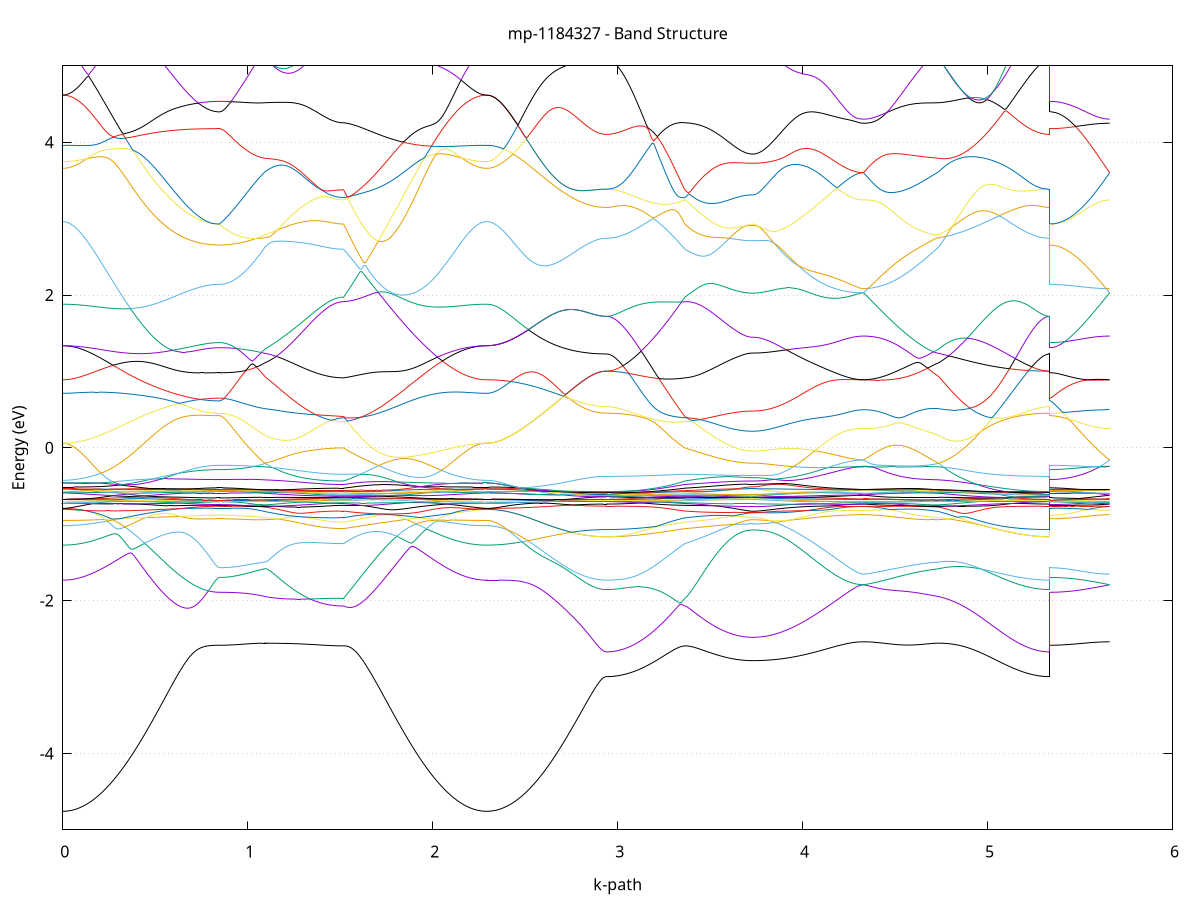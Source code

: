 set title 'mp-1184327 - Band Structure'
set xlabel 'k-path'
set ylabel 'Energy (eV)'
set grid y
set yrange [-5:5]
set terminal png size 800,600
set output 'mp-1184327_bands_gnuplot.png'
plot '-' using 1:2 with lines notitle, '-' using 1:2 with lines notitle, '-' using 1:2 with lines notitle, '-' using 1:2 with lines notitle, '-' using 1:2 with lines notitle, '-' using 1:2 with lines notitle, '-' using 1:2 with lines notitle, '-' using 1:2 with lines notitle, '-' using 1:2 with lines notitle, '-' using 1:2 with lines notitle, '-' using 1:2 with lines notitle, '-' using 1:2 with lines notitle, '-' using 1:2 with lines notitle, '-' using 1:2 with lines notitle, '-' using 1:2 with lines notitle, '-' using 1:2 with lines notitle, '-' using 1:2 with lines notitle, '-' using 1:2 with lines notitle, '-' using 1:2 with lines notitle, '-' using 1:2 with lines notitle, '-' using 1:2 with lines notitle, '-' using 1:2 with lines notitle, '-' using 1:2 with lines notitle, '-' using 1:2 with lines notitle, '-' using 1:2 with lines notitle, '-' using 1:2 with lines notitle, '-' using 1:2 with lines notitle, '-' using 1:2 with lines notitle, '-' using 1:2 with lines notitle, '-' using 1:2 with lines notitle, '-' using 1:2 with lines notitle, '-' using 1:2 with lines notitle, '-' using 1:2 with lines notitle, '-' using 1:2 with lines notitle, '-' using 1:2 with lines notitle, '-' using 1:2 with lines notitle, '-' using 1:2 with lines notitle, '-' using 1:2 with lines notitle, '-' using 1:2 with lines notitle, '-' using 1:2 with lines notitle, '-' using 1:2 with lines notitle, '-' using 1:2 with lines notitle, '-' using 1:2 with lines notitle, '-' using 1:2 with lines notitle, '-' using 1:2 with lines notitle, '-' using 1:2 with lines notitle, '-' using 1:2 with lines notitle, '-' using 1:2 with lines notitle, '-' using 1:2 with lines notitle, '-' using 1:2 with lines notitle, '-' using 1:2 with lines notitle, '-' using 1:2 with lines notitle, '-' using 1:2 with lines notitle, '-' using 1:2 with lines notitle, '-' using 1:2 with lines notitle, '-' using 1:2 with lines notitle, '-' using 1:2 with lines notitle, '-' using 1:2 with lines notitle, '-' using 1:2 with lines notitle, '-' using 1:2 with lines notitle, '-' using 1:2 with lines notitle, '-' using 1:2 with lines notitle, '-' using 1:2 with lines notitle, '-' using 1:2 with lines notitle, '-' using 1:2 with lines notitle, '-' using 1:2 with lines notitle, '-' using 1:2 with lines notitle, '-' using 1:2 with lines notitle, '-' using 1:2 with lines notitle, '-' using 1:2 with lines notitle, '-' using 1:2 with lines notitle, '-' using 1:2 with lines notitle, '-' using 1:2 with lines notitle, '-' using 1:2 with lines notitle, '-' using 1:2 with lines notitle, '-' using 1:2 with lines notitle, '-' using 1:2 with lines notitle, '-' using 1:2 with lines notitle, '-' using 1:2 with lines notitle, '-' using 1:2 with lines notitle
0.000000 -41.372636
0.009966 -41.372636
0.019932 -41.372636
0.029898 -41.372636
0.039865 -41.372536
0.049831 -41.372436
0.059797 -41.372336
0.069763 -41.372336
0.079729 -41.372136
0.089695 -41.372036
0.099661 -41.371936
0.109627 -41.371736
0.119594 -41.371536
0.129560 -41.371336
0.139526 -41.371136
0.149492 -41.370936
0.159458 -41.370736
0.169424 -41.370436
0.179390 -41.370236
0.189357 -41.369936
0.199323 -41.369636
0.209289 -41.369336
0.219255 -41.369036
0.229221 -41.368736
0.239187 -41.368336
0.249153 -41.368036
0.259120 -41.367736
0.269086 -41.367336
0.279052 -41.366936
0.289018 -41.366536
0.298984 -41.366236
0.308950 -41.365836
0.318916 -41.365436
0.328882 -41.365036
0.338849 -41.364536
0.348815 -41.364136
0.358781 -41.363736
0.368747 -41.363336
0.378713 -41.362836
0.388679 -41.362436
0.398645 -41.362036
0.408612 -41.361536
0.418578 -41.361136
0.428544 -41.360636
0.438510 -41.360236
0.448476 -41.359836
0.458442 -41.359336
0.468408 -41.358936
0.478374 -41.358436
0.488341 -41.358036
0.498307 -41.357636
0.508273 -41.357136
0.518239 -41.356736
0.528205 -41.356336
0.538171 -41.355936
0.548137 -41.355536
0.558104 -41.355136
0.568070 -41.354736
0.578036 -41.354336
0.588002 -41.353936
0.597968 -41.353636
0.607934 -41.353236
0.617900 -41.352836
0.627867 -41.352536
0.637833 -41.352236
0.647799 -41.351936
0.657765 -41.351636
0.667731 -41.351336
0.677697 -41.351036
0.687663 -41.350736
0.697629 -41.350536
0.707596 -41.350336
0.717562 -41.350036
0.727528 -41.349836
0.737494 -41.349636
0.747460 -41.349536
0.757426 -41.349336
0.767392 -41.349236
0.777359 -41.349036
0.787325 -41.348936
0.797291 -41.348836
0.807257 -41.348836
0.817223 -41.348736
0.827189 -41.348636
0.837155 -41.348636
0.847122 -41.348636
0.847122 -41.348636
0.856998 -41.348636
0.866875 -41.348636
0.876752 -41.348636
0.886629 -41.348636
0.896506 -41.348636
0.906383 -41.348636
0.916260 -41.348636
0.926137 -41.348636
0.936014 -41.348636
0.945891 -41.348636
0.955768 -41.348636
0.965645 -41.348636
0.975522 -41.348636
0.985399 -41.348636
0.995276 -41.348636
1.005153 -41.348636
1.015030 -41.348636
1.024907 -41.348636
1.034784 -41.348636
1.044660 -41.348736
1.054537 -41.348736
1.064414 -41.348736
1.074291 -41.348736
1.084168 -41.348736
1.094045 -41.348736
1.094045 -41.348736
1.103915 -41.348736
1.113785 -41.348736
1.123655 -41.348736
1.133525 -41.348736
1.143395 -41.348836
1.153264 -41.348836
1.163134 -41.348836
1.173004 -41.348936
1.182874 -41.348936
1.192744 -41.349036
1.202614 -41.349036
1.212484 -41.349136
1.222353 -41.349136
1.232223 -41.349236
1.242093 -41.349336
1.251963 -41.349336
1.261833 -41.349436
1.271703 -41.349536
1.281573 -41.349536
1.291442 -41.349636
1.301312 -41.349736
1.311182 -41.349736
1.321052 -41.349836
1.330922 -41.349836
1.340792 -41.349936
1.350662 -41.350036
1.360531 -41.350036
1.370401 -41.350136
1.380271 -41.350136
1.390141 -41.350236
1.400011 -41.350236
1.409881 -41.350336
1.419751 -41.350336
1.429620 -41.350436
1.439490 -41.350436
1.449360 -41.350436
1.459230 -41.350536
1.469100 -41.350536
1.478970 -41.350536
1.488840 -41.350536
1.498709 -41.350536
1.508579 -41.350536
1.518449 -41.350536
1.518449 -41.350536
1.528367 -41.350736
1.538285 -41.350836
1.548203 -41.351036
1.558121 -41.351236
1.568039 -41.351436
1.577957 -41.351636
1.587875 -41.351836
1.597793 -41.352036
1.607711 -41.352236
1.617630 -41.352536
1.627548 -41.352736
1.637466 -41.353036
1.647384 -41.353236
1.657302 -41.353536
1.667220 -41.353836
1.677138 -41.354136
1.687056 -41.354436
1.696974 -41.354736
1.706892 -41.355036
1.716810 -41.355436
1.726728 -41.355736
1.736646 -41.356136
1.746564 -41.356436
1.756482 -41.356836
1.766400 -41.357136
1.776318 -41.357536
1.786236 -41.357936
1.796154 -41.358336
1.806072 -41.358736
1.815990 -41.359136
1.825908 -41.359536
1.835826 -41.359936
1.845744 -41.360336
1.855662 -41.360736
1.865580 -41.361136
1.875498 -41.361536
1.885416 -41.361936
1.895335 -41.362336
1.905253 -41.362736
1.915171 -41.363236
1.925089 -41.363636
1.935007 -41.364036
1.944925 -41.364436
1.954843 -41.364836
1.964761 -41.365236
1.974679 -41.365536
1.984597 -41.365936
1.994515 -41.366336
2.004433 -41.366736
2.014351 -41.367036
2.024269 -41.367436
2.034187 -41.367836
2.044105 -41.368136
2.054023 -41.368436
2.063941 -41.368736
2.073859 -41.369136
2.083777 -41.369436
2.093695 -41.369636
2.103613 -41.369936
2.113531 -41.370236
2.123449 -41.370436
2.133367 -41.370736
2.143285 -41.370936
2.153203 -41.371136
2.163121 -41.371336
2.173040 -41.371536
2.182958 -41.371736
2.192876 -41.371936
2.202794 -41.372036
2.212712 -41.372136
2.222630 -41.372336
2.232548 -41.372436
2.242466 -41.372436
2.252384 -41.372536
2.262302 -41.372636
2.272220 -41.372636
2.282138 -41.372636
2.292056 -41.372636
2.292056 -41.372636
2.302007 -41.372636
2.311957 -41.372636
2.321908 -41.372536
2.331859 -41.372536
2.341810 -41.372436
2.351760 -41.372236
2.361711 -41.372136
2.371662 -41.371936
2.381613 -41.371736
2.391563 -41.371536
2.401514 -41.371336
2.411465 -41.371136
2.421416 -41.370836
2.431366 -41.370536
2.441317 -41.370236
2.451268 -41.369936
2.461219 -41.369536
2.471169 -41.369236
2.481120 -41.368836
2.491071 -41.368436
2.501022 -41.368036
2.510972 -41.367636
2.520923 -41.367136
2.530874 -41.366736
2.540825 -41.366236
2.550776 -41.365736
2.560726 -41.365236
2.570677 -41.364736
2.580628 -41.364236
2.590579 -41.363636
2.600529 -41.363136
2.610480 -41.362536
2.620431 -41.362036
2.630382 -41.361436
2.640332 -41.360936
2.650283 -41.360336
2.660234 -41.359736
2.670185 -41.359236
2.680135 -41.358636
2.690086 -41.358036
2.700037 -41.357436
2.709988 -41.356936
2.719938 -41.356336
2.729889 -41.355736
2.739840 -41.355236
2.749791 -41.354736
2.759741 -41.354236
2.769692 -41.353736
2.779643 -41.353236
2.789594 -41.352736
2.799544 -41.352236
2.809495 -41.351836
2.819446 -41.351436
2.829397 -41.351036
2.839347 -41.350736
2.849298 -41.350336
2.859249 -41.350136
2.869200 -41.349836
2.879150 -41.349636
2.889101 -41.349336
2.899052 -41.349236
2.909003 -41.349036
2.918953 -41.349036
2.928904 -41.348936
2.938855 -41.348936
2.938855 -41.348936
2.948725 -41.348936
2.958595 -41.348936
2.968464 -41.348936
2.978334 -41.348936
2.988204 -41.348936
2.998074 -41.348936
3.007944 -41.348936
3.017814 -41.348936
3.027684 -41.348836
3.037553 -41.348936
3.047423 -41.348936
3.057293 -41.348936
3.067163 -41.348936
3.077033 -41.348936
3.086903 -41.348936
3.096773 -41.348936
3.106642 -41.348936
3.116512 -41.348936
3.126382 -41.348936
3.136252 -41.348936
3.146122 -41.349036
3.155992 -41.349036
3.165862 -41.349036
3.175731 -41.349036
3.185601 -41.349136
3.195471 -41.349136
3.205341 -41.349136
3.215211 -41.349236
3.225081 -41.349236
3.234951 -41.349336
3.244820 -41.349336
3.254690 -41.349436
3.264560 -41.349536
3.274430 -41.349536
3.284300 -41.349636
3.294170 -41.349736
3.304040 -41.349836
3.313909 -41.349936
3.323779 -41.350036
3.333649 -41.350136
3.343519 -41.350236
3.353389 -41.350436
3.363259 -41.350536
3.363259 -41.350536
3.373192 -41.350636
3.383125 -41.350736
3.393058 -41.350836
3.402991 -41.350936
3.412924 -41.351036
3.422857 -41.351136
3.432790 -41.351336
3.442723 -41.351436
3.452656 -41.351636
3.462589 -41.351736
3.472522 -41.351936
3.482455 -41.352036
3.492388 -41.352236
3.502321 -41.352336
3.512254 -41.352536
3.522187 -41.352636
3.532120 -41.352836
3.542054 -41.353036
3.551987 -41.353136
3.561920 -41.353236
3.571853 -41.353436
3.581786 -41.353536
3.591719 -41.353636
3.601652 -41.353836
3.611585 -41.353936
3.621518 -41.354036
3.631451 -41.354136
3.641384 -41.354236
3.651317 -41.354236
3.661250 -41.354336
3.671183 -41.354436
3.681116 -41.354536
3.691049 -41.354536
3.700982 -41.354536
3.710915 -41.354636
3.720848 -41.354636
3.730781 -41.354636
3.730781 -41.354636
3.740765 -41.354636
3.750748 -41.354636
3.760732 -41.354536
3.770715 -41.354536
3.780698 -41.354536
3.790682 -41.354436
3.800665 -41.354436
3.810649 -41.354336
3.820632 -41.354336
3.830616 -41.354236
3.840599 -41.354136
3.850582 -41.354036
3.860566 -41.353936
3.870549 -41.353936
3.880533 -41.353736
3.890516 -41.353636
3.900500 -41.353536
3.910483 -41.353436
3.920466 -41.353336
3.930450 -41.353236
3.940433 -41.353036
3.950417 -41.352936
3.960400 -41.352736
3.970383 -41.352636
3.980367 -41.352536
3.990350 -41.352336
4.000334 -41.352136
4.010317 -41.352036
4.020301 -41.351836
4.030284 -41.351736
4.040267 -41.351536
4.050251 -41.351436
4.060234 -41.351236
4.070218 -41.351136
4.080201 -41.350936
4.090185 -41.350736
4.100168 -41.350636
4.110151 -41.350436
4.120135 -41.350336
4.130118 -41.350236
4.140102 -41.350036
4.150085 -41.349936
4.160069 -41.349836
4.170052 -41.349736
4.180035 -41.349536
4.190019 -41.349436
4.200002 -41.349336
4.209986 -41.349236
4.219969 -41.349136
4.229952 -41.349036
4.239936 -41.349036
4.249919 -41.348936
4.259903 -41.348836
4.269886 -41.348836
4.279870 -41.348736
4.289853 -41.348736
4.299836 -41.348736
4.309820 -41.348636
4.319803 -41.348636
4.329787 -41.348636
4.329787 -41.348636
4.339711 -41.348636
4.349635 -41.348636
4.359559 -41.348636
4.369483 -41.348636
4.379407 -41.348636
4.389331 -41.348736
4.399256 -41.348736
4.409180 -41.348736
4.419104 -41.348736
4.429028 -41.348736
4.438952 -41.348736
4.448876 -41.348736
4.458800 -41.348836
4.468724 -41.348836
4.478648 -41.348836
4.488573 -41.348836
4.498497 -41.348836
4.508421 -41.348836
4.518345 -41.348836
4.528269 -41.348836
4.538193 -41.348836
4.548117 -41.348836
4.558041 -41.348836
4.567966 -41.348836
4.577890 -41.348836
4.587814 -41.348836
4.597738 -41.348836
4.607662 -41.348836
4.617586 -41.348836
4.627510 -41.348836
4.637434 -41.348836
4.647358 -41.348736
4.657283 -41.348736
4.667207 -41.348736
4.677131 -41.348736
4.687055 -41.348736
4.696979 -41.348736
4.706903 -41.348736
4.716827 -41.348736
4.726751 -41.348736
4.736676 -41.348736
4.736676 -41.348736
4.746515 -41.348736
4.756354 -41.348736
4.766193 -41.348736
4.776033 -41.348736
4.785872 -41.348736
4.795711 -41.348736
4.805551 -41.348736
4.815390 -41.348736
4.825229 -41.348736
4.835069 -41.348736
4.844908 -41.348736
4.854747 -41.348736
4.864587 -41.348736
4.874426 -41.348836
4.884265 -41.348836
4.894104 -41.348836
4.903944 -41.348836
4.913783 -41.348836
4.923622 -41.348836
4.933462 -41.348836
4.943301 -41.348836
4.953140 -41.348836
4.962980 -41.348836
4.972819 -41.348836
4.982658 -41.348836
4.992498 -41.348836
5.002337 -41.348836
5.012176 -41.348836
5.022015 -41.348836
5.031855 -41.348836
5.041694 -41.348836
5.051533 -41.348836
5.061373 -41.348836
5.071212 -41.348836
5.081051 -41.348836
5.090891 -41.348836
5.100730 -41.348936
5.110569 -41.348936
5.120409 -41.348936
5.130248 -41.348936
5.140087 -41.348936
5.149926 -41.348936
5.159766 -41.348936
5.169605 -41.348936
5.179444 -41.348936
5.189284 -41.348936
5.199123 -41.348936
5.208962 -41.348936
5.218802 -41.348936
5.228641 -41.348936
5.238480 -41.348936
5.248320 -41.348936
5.258159 -41.348936
5.267998 -41.348936
5.277837 -41.348936
5.287677 -41.348936
5.297516 -41.348936
5.307355 -41.348936
5.317195 -41.348936
5.327034 -41.348936
5.336873 -41.348936
5.336873 -41.348636
5.346673 -41.348636
5.356473 -41.348636
5.366273 -41.348636
5.376073 -41.348636
5.385873 -41.348636
5.395673 -41.348636
5.405473 -41.348636
5.415273 -41.348636
5.425073 -41.348636
5.434873 -41.348636
5.444673 -41.348636
5.454473 -41.348636
5.464273 -41.348636
5.474073 -41.348636
5.483873 -41.348636
5.493673 -41.348636
5.503473 -41.348636
5.513273 -41.348636
5.523073 -41.348636
5.532873 -41.348636
5.542673 -41.348636
5.552473 -41.348636
5.562273 -41.348636
5.572073 -41.348636
5.581873 -41.348636
5.591673 -41.348636
5.601473 -41.348636
5.611273 -41.348636
5.621073 -41.348636
5.630873 -41.348636
5.640673 -41.348636
5.650473 -41.348636
5.660273 -41.348636
e
0.000000 -41.256036
0.009966 -41.256036
0.019932 -41.256036
0.029898 -41.256036
0.039865 -41.256036
0.049831 -41.256036
0.059797 -41.256036
0.069763 -41.256136
0.079729 -41.256136
0.089695 -41.256136
0.099661 -41.256136
0.109627 -41.256136
0.119594 -41.256136
0.129560 -41.256136
0.139526 -41.256236
0.149492 -41.256236
0.159458 -41.256236
0.169424 -41.256236
0.179390 -41.256336
0.189357 -41.256336
0.199323 -41.256336
0.209289 -41.256436
0.219255 -41.256436
0.229221 -41.256436
0.239187 -41.256536
0.249153 -41.256536
0.259120 -41.256536
0.269086 -41.256636
0.279052 -41.256636
0.289018 -41.256636
0.298984 -41.256736
0.308950 -41.256736
0.318916 -41.256836
0.328882 -41.256836
0.338849 -41.256936
0.348815 -41.256936
0.358781 -41.256936
0.368747 -41.257036
0.378713 -41.257136
0.388679 -41.257136
0.398645 -41.257136
0.408612 -41.257236
0.418578 -41.257336
0.428544 -41.257336
0.438510 -41.257436
0.448476 -41.257436
0.458442 -41.257536
0.468408 -41.257536
0.478374 -41.257636
0.488341 -41.257636
0.498307 -41.257736
0.508273 -41.257836
0.518239 -41.257836
0.528205 -41.257936
0.538171 -41.257936
0.548137 -41.258036
0.558104 -41.258036
0.568070 -41.258136
0.578036 -41.258136
0.588002 -41.258236
0.597968 -41.258236
0.607934 -41.258336
0.617900 -41.258336
0.627867 -41.258436
0.637833 -41.258436
0.647799 -41.258536
0.657765 -41.258536
0.667731 -41.258636
0.677697 -41.258636
0.687663 -41.258636
0.697629 -41.258736
0.707596 -41.258736
0.717562 -41.258736
0.727528 -41.258836
0.737494 -41.258836
0.747460 -41.258836
0.757426 -41.258836
0.767392 -41.258936
0.777359 -41.258936
0.787325 -41.258936
0.797291 -41.258936
0.807257 -41.258936
0.817223 -41.258936
0.827189 -41.258936
0.837155 -41.258936
0.847122 -41.259036
0.847122 -41.258936
0.856998 -41.259036
0.866875 -41.258936
0.876752 -41.258936
0.886629 -41.258836
0.896506 -41.258836
0.906383 -41.258736
0.916260 -41.258736
0.926137 -41.258836
0.936014 -41.258936
0.945891 -41.259136
0.955768 -41.259236
0.965645 -41.259436
0.975522 -41.259636
0.985399 -41.259736
0.995276 -41.259936
1.005153 -41.260236
1.015030 -41.260436
1.024907 -41.260636
1.034784 -41.260936
1.044660 -41.261136
1.054537 -41.261436
1.064414 -41.261736
1.074291 -41.262036
1.084168 -41.262336
1.094045 -41.262636
1.094045 -41.262636
1.103915 -41.262836
1.113785 -41.263036
1.123655 -41.263236
1.133525 -41.263536
1.143395 -41.263736
1.153264 -41.263936
1.163134 -41.264136
1.173004 -41.264336
1.182874 -41.264536
1.192744 -41.264736
1.202614 -41.264936
1.212484 -41.265036
1.222353 -41.265236
1.232223 -41.265436
1.242093 -41.265636
1.251963 -41.265736
1.261833 -41.265936
1.271703 -41.266036
1.281573 -41.266236
1.291442 -41.266336
1.301312 -41.266536
1.311182 -41.266636
1.321052 -41.266736
1.330922 -41.266836
1.340792 -41.266936
1.350662 -41.267136
1.360531 -41.267236
1.370401 -41.267336
1.380271 -41.267436
1.390141 -41.267536
1.400011 -41.267536
1.409881 -41.267636
1.419751 -41.267736
1.429620 -41.267836
1.439490 -41.267836
1.449360 -41.267936
1.459230 -41.267936
1.469100 -41.267936
1.478970 -41.268036
1.488840 -41.268036
1.498709 -41.268036
1.508579 -41.268036
1.518449 -41.268036
1.518449 -41.268036
1.528367 -41.267536
1.538285 -41.267036
1.548203 -41.266536
1.558121 -41.266036
1.568039 -41.265436
1.577957 -41.264936
1.587875 -41.264436
1.597793 -41.263836
1.607711 -41.263336
1.617630 -41.262736
1.627548 -41.262236
1.637466 -41.261736
1.647384 -41.261136
1.657302 -41.260636
1.667220 -41.260036
1.677138 -41.259436
1.687056 -41.258936
1.696974 -41.258336
1.706892 -41.257836
1.716810 -41.257236
1.726728 -41.256736
1.736646 -41.256136
1.746564 -41.255636
1.756482 -41.255036
1.766400 -41.254636
1.776318 -41.254736
1.786236 -41.254936
1.796154 -41.255036
1.806072 -41.255136
1.815990 -41.255336
1.825908 -41.255436
1.835826 -41.255536
1.845744 -41.255636
1.855662 -41.255736
1.865580 -41.255836
1.875498 -41.255836
1.885416 -41.255936
1.895335 -41.256036
1.905253 -41.256036
1.915171 -41.256136
1.925089 -41.256136
1.935007 -41.256236
1.944925 -41.256236
1.954843 -41.256236
1.964761 -41.256236
1.974679 -41.256336
1.984597 -41.256336
1.994515 -41.256336
2.004433 -41.256336
2.014351 -41.256336
2.024269 -41.256336
2.034187 -41.256336
2.044105 -41.256336
2.054023 -41.256336
2.063941 -41.256336
2.073859 -41.256336
2.083777 -41.256236
2.093695 -41.256236
2.103613 -41.256236
2.113531 -41.256236
2.123449 -41.256236
2.133367 -41.256236
2.143285 -41.256236
2.153203 -41.256236
2.163121 -41.256136
2.173040 -41.256136
2.182958 -41.256136
2.192876 -41.256136
2.202794 -41.256136
2.212712 -41.256136
2.222630 -41.256136
2.232548 -41.256136
2.242466 -41.256036
2.252384 -41.256036
2.262302 -41.256036
2.272220 -41.256036
2.282138 -41.256036
2.292056 -41.256036
2.292056 -41.256036
2.302007 -41.256036
2.311957 -41.256136
2.321908 -41.256136
2.331859 -41.256236
2.341810 -41.256336
2.351760 -41.256436
2.361711 -41.256636
2.371662 -41.256736
2.381613 -41.256936
2.391563 -41.257136
2.401514 -41.257436
2.411465 -41.257636
2.421416 -41.257936
2.431366 -41.258236
2.441317 -41.258536
2.451268 -41.258836
2.461219 -41.259236
2.471169 -41.259536
2.481120 -41.259936
2.491071 -41.260336
2.501022 -41.260736
2.510972 -41.261236
2.520923 -41.261636
2.530874 -41.262136
2.540825 -41.262536
2.550776 -41.263036
2.560726 -41.263636
2.570677 -41.264136
2.580628 -41.264636
2.590579 -41.265136
2.600529 -41.265736
2.610480 -41.266236
2.620431 -41.266836
2.630382 -41.267436
2.640332 -41.267936
2.650283 -41.268536
2.660234 -41.269136
2.670185 -41.269736
2.680135 -41.270336
2.690086 -41.270836
2.700037 -41.271436
2.709988 -41.272036
2.719938 -41.272536
2.729889 -41.273136
2.739840 -41.273636
2.749791 -41.274236
2.759741 -41.274736
2.769692 -41.275236
2.779643 -41.275736
2.789594 -41.276236
2.799544 -41.276636
2.809495 -41.277136
2.819446 -41.277536
2.829397 -41.277936
2.839347 -41.278236
2.849298 -41.278636
2.859249 -41.278936
2.869200 -41.279136
2.879150 -41.279436
2.889101 -41.279636
2.899052 -41.279736
2.909003 -41.279936
2.918953 -41.280036
2.928904 -41.280036
2.938855 -41.280036
2.938855 -41.280036
2.948725 -41.280036
2.958595 -41.280036
2.968464 -41.280036
2.978334 -41.279936
2.988204 -41.279836
2.998074 -41.279836
3.007944 -41.279736
3.017814 -41.279636
3.027684 -41.279436
3.037553 -41.279336
3.047423 -41.279236
3.057293 -41.279036
3.067163 -41.278836
3.077033 -41.278636
3.086903 -41.278436
3.096773 -41.278236
3.106642 -41.278036
3.116512 -41.277736
3.126382 -41.277536
3.136252 -41.277236
3.146122 -41.276936
3.155992 -41.276636
3.165862 -41.276336
3.175731 -41.276036
3.185601 -41.275736
3.195471 -41.275336
3.205341 -41.275036
3.215211 -41.274636
3.225081 -41.274236
3.234951 -41.273836
3.244820 -41.273536
3.254690 -41.273036
3.264560 -41.272636
3.274430 -41.272236
3.284300 -41.271836
3.294170 -41.271336
3.304040 -41.270936
3.313909 -41.270436
3.323779 -41.270036
3.333649 -41.269536
3.343519 -41.269036
3.353389 -41.268536
3.363259 -41.268036
3.363259 -41.268036
3.373192 -41.267836
3.383125 -41.267536
3.393058 -41.267236
3.402991 -41.266936
3.412924 -41.266736
3.422857 -41.266436
3.432790 -41.266136
3.442723 -41.265836
3.452656 -41.265536
3.462589 -41.265236
3.472522 -41.264836
3.482455 -41.264536
3.492388 -41.264236
3.502321 -41.263936
3.512254 -41.263536
3.522187 -41.263236
3.532120 -41.262936
3.542054 -41.262636
3.551987 -41.262336
3.561920 -41.262036
3.571853 -41.261736
3.581786 -41.261436
3.591719 -41.261136
3.601652 -41.260836
3.611585 -41.260636
3.621518 -41.260336
3.631451 -41.260136
3.641384 -41.259836
3.651317 -41.259636
3.661250 -41.259436
3.671183 -41.259336
3.681116 -41.259136
3.691049 -41.259036
3.700982 -41.258936
3.710915 -41.258836
3.720848 -41.258836
3.730781 -41.258836
3.730781 -41.258836
3.740765 -41.258736
3.750748 -41.258836
3.760732 -41.258836
3.770715 -41.258836
3.780698 -41.258836
3.790682 -41.258836
3.800665 -41.258836
3.810649 -41.258836
3.820632 -41.258836
3.830616 -41.258836
3.840599 -41.258736
3.850582 -41.258736
3.860566 -41.258736
3.870549 -41.258736
3.880533 -41.258736
3.890516 -41.258736
3.900500 -41.258736
3.910483 -41.258736
3.920466 -41.258736
3.930450 -41.258736
3.940433 -41.258736
3.950417 -41.258736
3.960400 -41.258736
3.970383 -41.258736
3.980367 -41.258736
3.990350 -41.258736
4.000334 -41.258736
4.010317 -41.258736
4.020301 -41.258736
4.030284 -41.258736
4.040267 -41.258736
4.050251 -41.258736
4.060234 -41.258736
4.070218 -41.258736
4.080201 -41.258736
4.090185 -41.258736
4.100168 -41.258736
4.110151 -41.258736
4.120135 -41.258736
4.130118 -41.258736
4.140102 -41.258736
4.150085 -41.258736
4.160069 -41.258736
4.170052 -41.258736
4.180035 -41.258736
4.190019 -41.258736
4.200002 -41.258736
4.209986 -41.258736
4.219969 -41.258636
4.229952 -41.258736
4.239936 -41.258736
4.249919 -41.258736
4.259903 -41.258636
4.269886 -41.258636
4.279870 -41.258636
4.289853 -41.258636
4.299836 -41.258636
4.309820 -41.258636
4.319803 -41.258636
4.329787 -41.258636
4.329787 -41.258636
4.339711 -41.258736
4.349635 -41.258736
4.359559 -41.258636
4.369483 -41.258736
4.379407 -41.258636
4.389331 -41.258636
4.399256 -41.258636
4.409180 -41.258636
4.419104 -41.258736
4.429028 -41.258736
4.438952 -41.258736
4.448876 -41.258836
4.458800 -41.258836
4.468724 -41.258936
4.478648 -41.258936
4.488573 -41.259036
4.498497 -41.259036
4.508421 -41.259136
4.518345 -41.259236
4.528269 -41.259336
4.538193 -41.259436
4.548117 -41.259536
4.558041 -41.259636
4.567966 -41.259736
4.577890 -41.259936
4.587814 -41.260036
4.597738 -41.260136
4.607662 -41.260336
4.617586 -41.260436
4.627510 -41.260636
4.637434 -41.260836
4.647358 -41.260936
4.657283 -41.261136
4.667207 -41.261336
4.677131 -41.261436
4.687055 -41.261636
4.696979 -41.261836
4.706903 -41.262036
4.716827 -41.262236
4.726751 -41.262436
4.736676 -41.262636
4.736676 -41.262636
4.746515 -41.262936
4.756354 -41.263236
4.766193 -41.263636
4.776033 -41.263936
4.785872 -41.264336
4.795711 -41.264636
4.805551 -41.265036
4.815390 -41.265336
4.825229 -41.265736
4.835069 -41.266136
4.844908 -41.266536
4.854747 -41.266936
4.864587 -41.267336
4.874426 -41.267636
4.884265 -41.268036
4.894104 -41.268436
4.903944 -41.268836
4.913783 -41.269236
4.923622 -41.269636
4.933462 -41.270036
4.943301 -41.270436
4.953140 -41.270836
4.962980 -41.271236
4.972819 -41.271636
4.982658 -41.272036
4.992498 -41.272336
5.002337 -41.272736
5.012176 -41.273136
5.022015 -41.273536
5.031855 -41.273836
5.041694 -41.274236
5.051533 -41.274536
5.061373 -41.274936
5.071212 -41.275236
5.081051 -41.275536
5.090891 -41.275836
5.100730 -41.276136
5.110569 -41.276436
5.120409 -41.276736
5.130248 -41.277036
5.140087 -41.277336
5.149926 -41.277536
5.159766 -41.277836
5.169605 -41.278036
5.179444 -41.278236
5.189284 -41.278536
5.199123 -41.278736
5.208962 -41.278836
5.218802 -41.279036
5.228641 -41.279236
5.238480 -41.279336
5.248320 -41.279436
5.258159 -41.279636
5.267998 -41.279736
5.277837 -41.279836
5.287677 -41.279836
5.297516 -41.279936
5.307355 -41.280036
5.317195 -41.280036
5.327034 -41.280036
5.336873 -41.280036
5.336873 -41.259036
5.346673 -41.258936
5.356473 -41.259036
5.366273 -41.258936
5.376073 -41.259036
5.385873 -41.258936
5.395673 -41.258936
5.405473 -41.258936
5.415273 -41.258936
5.425073 -41.258936
5.434873 -41.258936
5.444673 -41.258936
5.454473 -41.258936
5.464273 -41.258936
5.474073 -41.258936
5.483873 -41.258936
5.493673 -41.258936
5.503473 -41.258936
5.513273 -41.258836
5.523073 -41.258836
5.532873 -41.258836
5.542673 -41.258836
5.552473 -41.258836
5.562273 -41.258836
5.572073 -41.258836
5.581873 -41.258836
5.591673 -41.258736
5.601473 -41.258736
5.611273 -41.258736
5.621073 -41.258736
5.630873 -41.258736
5.640673 -41.258736
5.650473 -41.258736
5.660273 -41.258636
e
0.000000 -41.237436
0.009966 -41.237436
0.019932 -41.237436
0.029898 -41.237436
0.039865 -41.237536
0.049831 -41.237536
0.059797 -41.237636
0.069763 -41.237736
0.079729 -41.237836
0.089695 -41.237936
0.099661 -41.238136
0.109627 -41.238236
0.119594 -41.238436
0.129560 -41.238536
0.139526 -41.238736
0.149492 -41.238936
0.159458 -41.239136
0.169424 -41.239436
0.179390 -41.239636
0.189357 -41.239936
0.199323 -41.240136
0.209289 -41.240436
0.219255 -41.240736
0.229221 -41.240936
0.239187 -41.241236
0.249153 -41.241536
0.259120 -41.241936
0.269086 -41.242236
0.279052 -41.242536
0.289018 -41.242836
0.298984 -41.243236
0.308950 -41.243536
0.318916 -41.243936
0.328882 -41.244336
0.338849 -41.244636
0.348815 -41.245036
0.358781 -41.245436
0.368747 -41.245736
0.378713 -41.246136
0.388679 -41.246536
0.398645 -41.246936
0.408612 -41.247336
0.418578 -41.247736
0.428544 -41.248136
0.438510 -41.248536
0.448476 -41.248836
0.458442 -41.249236
0.468408 -41.249636
0.478374 -41.250036
0.488341 -41.250436
0.498307 -41.250736
0.508273 -41.251136
0.518239 -41.251536
0.528205 -41.251836
0.538171 -41.252236
0.548137 -41.252536
0.558104 -41.252936
0.568070 -41.253236
0.578036 -41.253536
0.588002 -41.253936
0.597968 -41.254236
0.607934 -41.254536
0.617900 -41.254836
0.627867 -41.255136
0.637833 -41.255336
0.647799 -41.255636
0.657765 -41.255936
0.667731 -41.256136
0.677697 -41.256336
0.687663 -41.256636
0.697629 -41.256836
0.707596 -41.257036
0.717562 -41.257236
0.727528 -41.257336
0.737494 -41.257536
0.747460 -41.257636
0.757426 -41.257836
0.767392 -41.257936
0.777359 -41.258036
0.787325 -41.258136
0.797291 -41.258236
0.807257 -41.258236
0.817223 -41.258336
0.827189 -41.258336
0.837155 -41.258336
0.847122 -41.258336
0.847122 -41.258336
0.856998 -41.258336
0.866875 -41.258436
0.876752 -41.258436
0.886629 -41.258536
0.896506 -41.258536
0.906383 -41.258636
0.916260 -41.258636
0.926137 -41.258536
0.936014 -41.258436
0.945891 -41.258336
0.955768 -41.258136
0.965645 -41.258036
0.975522 -41.257836
0.985399 -41.257636
0.995276 -41.257436
1.005153 -41.257236
1.015030 -41.256936
1.024907 -41.256736
1.034784 -41.256536
1.044660 -41.256336
1.054537 -41.256036
1.064414 -41.255736
1.074291 -41.255436
1.084168 -41.255136
1.094045 -41.254836
1.094045 -41.254836
1.103915 -41.254636
1.113785 -41.254436
1.123655 -41.254136
1.133525 -41.253936
1.143395 -41.253736
1.153264 -41.253536
1.163134 -41.253336
1.173004 -41.253036
1.182874 -41.252836
1.192744 -41.252636
1.202614 -41.252336
1.212484 -41.252136
1.222353 -41.251936
1.232223 -41.251636
1.242093 -41.251436
1.251963 -41.251236
1.261833 -41.251036
1.271703 -41.250836
1.281573 -41.250636
1.291442 -41.250436
1.301312 -41.250236
1.311182 -41.250036
1.321052 -41.249836
1.330922 -41.249636
1.340792 -41.249536
1.350662 -41.249336
1.360531 -41.249236
1.370401 -41.249036
1.380271 -41.248936
1.390141 -41.248736
1.400011 -41.248636
1.409881 -41.248536
1.419751 -41.248436
1.429620 -41.248336
1.439490 -41.248236
1.449360 -41.248136
1.459230 -41.248136
1.469100 -41.248036
1.478970 -41.248036
1.488840 -41.247936
1.498709 -41.247936
1.508579 -41.247936
1.518449 -41.247936
1.518449 -41.247936
1.528367 -41.248236
1.538285 -41.248636
1.548203 -41.248936
1.558121 -41.249236
1.568039 -41.249636
1.577957 -41.249936
1.587875 -41.250236
1.597793 -41.250536
1.607711 -41.250836
1.617630 -41.251136
1.627548 -41.251436
1.637466 -41.251736
1.647384 -41.252036
1.657302 -41.252236
1.667220 -41.252536
1.677138 -41.252736
1.687056 -41.253036
1.696974 -41.253236
1.706892 -41.253436
1.716810 -41.253636
1.726728 -41.253836
1.736646 -41.254036
1.746564 -41.254236
1.756482 -41.254436
1.766400 -41.254536
1.776318 -41.253936
1.786236 -41.253436
1.796154 -41.252936
1.806072 -41.252336
1.815990 -41.251836
1.825908 -41.251336
1.835826 -41.250836
1.845744 -41.250336
1.855662 -41.249836
1.865580 -41.249336
1.875498 -41.248836
1.885416 -41.248336
1.895335 -41.247836
1.905253 -41.247336
1.915171 -41.246936
1.925089 -41.246436
1.935007 -41.246036
1.944925 -41.245536
1.954843 -41.245136
1.964761 -41.244636
1.974679 -41.244336
1.984597 -41.243936
1.994515 -41.243536
2.004433 -41.243136
2.014351 -41.242736
2.024269 -41.242436
2.034187 -41.242036
2.044105 -41.241736
2.054023 -41.241336
2.063941 -41.241036
2.073859 -41.240736
2.083777 -41.240436
2.093695 -41.240136
2.103613 -41.239936
2.113531 -41.239636
2.123449 -41.239436
2.133367 -41.239236
2.143285 -41.238936
2.153203 -41.238736
2.163121 -41.238636
2.173040 -41.238436
2.182958 -41.238236
2.192876 -41.238136
2.202794 -41.237936
2.212712 -41.237836
2.222630 -41.237736
2.232548 -41.237636
2.242466 -41.237536
2.252384 -41.237536
2.262302 -41.237436
2.272220 -41.237436
2.282138 -41.237436
2.292056 -41.237436
2.292056 -41.237436
2.302007 -41.237436
2.311957 -41.237436
2.321908 -41.237436
2.331859 -41.237436
2.341810 -41.237436
2.351760 -41.237436
2.361711 -41.237436
2.371662 -41.237436
2.381613 -41.237436
2.391563 -41.237436
2.401514 -41.237436
2.411465 -41.237436
2.421416 -41.237436
2.431366 -41.237436
2.441317 -41.237436
2.451268 -41.237436
2.461219 -41.237436
2.471169 -41.237436
2.481120 -41.237436
2.491071 -41.237436
2.501022 -41.237536
2.510972 -41.237536
2.520923 -41.237536
2.530874 -41.237536
2.540825 -41.237536
2.550776 -41.237536
2.560726 -41.237536
2.570677 -41.237536
2.580628 -41.237536
2.590579 -41.237636
2.600529 -41.237636
2.610480 -41.237636
2.620431 -41.237636
2.630382 -41.237636
2.640332 -41.237636
2.650283 -41.237636
2.660234 -41.237636
2.670185 -41.237636
2.680135 -41.237736
2.690086 -41.237736
2.700037 -41.237736
2.709988 -41.237736
2.719938 -41.237736
2.729889 -41.237736
2.739840 -41.237736
2.749791 -41.237736
2.759741 -41.237736
2.769692 -41.237736
2.779643 -41.237736
2.789594 -41.237736
2.799544 -41.237736
2.809495 -41.237836
2.819446 -41.237836
2.829397 -41.237836
2.839347 -41.237836
2.849298 -41.237836
2.859249 -41.237836
2.869200 -41.237836
2.879150 -41.237836
2.889101 -41.237836
2.899052 -41.237836
2.909003 -41.237836
2.918953 -41.237836
2.928904 -41.237836
2.938855 -41.237836
2.938855 -41.237836
2.948725 -41.237836
2.958595 -41.237836
2.968464 -41.237936
2.978334 -41.237936
2.988204 -41.238036
2.998074 -41.238136
3.007944 -41.238236
3.017814 -41.238336
3.027684 -41.238436
3.037553 -41.238536
3.047423 -41.238736
3.057293 -41.238836
3.067163 -41.239036
3.077033 -41.239236
3.086903 -41.239436
3.096773 -41.239636
3.106642 -41.239836
3.116512 -41.240036
3.126382 -41.240236
3.136252 -41.240536
3.146122 -41.240836
3.155992 -41.241036
3.165862 -41.241336
3.175731 -41.241636
3.185601 -41.241936
3.195471 -41.242236
3.205341 -41.242536
3.215211 -41.242836
3.225081 -41.243136
3.234951 -41.243436
3.244820 -41.243836
3.254690 -41.244136
3.264560 -41.244436
3.274430 -41.244836
3.284300 -41.245136
3.294170 -41.245536
3.304040 -41.245836
3.313909 -41.246236
3.323779 -41.246536
3.333649 -41.246936
3.343519 -41.247236
3.353389 -41.247636
3.363259 -41.247936
3.363259 -41.247936
3.373192 -41.248136
3.383125 -41.248236
3.393058 -41.248436
3.402991 -41.248536
3.412924 -41.248736
3.422857 -41.248936
3.432790 -41.249036
3.442723 -41.249236
3.452656 -41.249336
3.462589 -41.249536
3.472522 -41.249736
3.482455 -41.249836
3.492388 -41.250036
3.502321 -41.250136
3.512254 -41.250336
3.522187 -41.250536
3.532120 -41.250636
3.542054 -41.250836
3.551987 -41.250936
3.561920 -41.251136
3.571853 -41.251236
3.581786 -41.251436
3.591719 -41.251636
3.601652 -41.251736
3.611585 -41.251836
3.621518 -41.252036
3.631451 -41.252136
3.641384 -41.252336
3.651317 -41.252436
3.661250 -41.252536
3.671183 -41.252636
3.681116 -41.252736
3.691049 -41.252836
3.700982 -41.252836
3.710915 -41.252936
3.720848 -41.252936
3.730781 -41.252936
3.730781 -41.252936
3.740765 -41.252936
3.750748 -41.252936
3.760732 -41.252936
3.770715 -41.253036
3.780698 -41.253036
3.790682 -41.253136
3.800665 -41.253136
3.810649 -41.253236
3.820632 -41.253236
3.830616 -41.253336
3.840599 -41.253436
3.850582 -41.253436
3.860566 -41.253536
3.870549 -41.253636
3.880533 -41.253736
3.890516 -41.253836
3.900500 -41.253936
3.910483 -41.254036
3.920466 -41.254236
3.930450 -41.254336
3.940433 -41.254436
3.950417 -41.254536
3.960400 -41.254736
3.970383 -41.254836
3.980367 -41.255036
3.990350 -41.255136
4.000334 -41.255236
4.010317 -41.255436
4.020301 -41.255536
4.030284 -41.255736
4.040267 -41.255836
4.050251 -41.256036
4.060234 -41.256136
4.070218 -41.256336
4.080201 -41.256436
4.090185 -41.256636
4.100168 -41.256736
4.110151 -41.256936
4.120135 -41.257036
4.130118 -41.257136
4.140102 -41.257336
4.150085 -41.257436
4.160069 -41.257536
4.170052 -41.257636
4.180035 -41.257836
4.190019 -41.257936
4.200002 -41.258036
4.209986 -41.258136
4.219969 -41.258136
4.229952 -41.258236
4.239936 -41.258336
4.249919 -41.258436
4.259903 -41.258436
4.269886 -41.258536
4.279870 -41.258536
4.289853 -41.258636
4.299836 -41.258636
4.309820 -41.258636
4.319803 -41.258636
4.329787 -41.258636
4.329787 -41.258636
4.339711 -41.258636
4.349635 -41.258636
4.359559 -41.258636
4.369483 -41.258636
4.379407 -41.258636
4.389331 -41.258636
4.399256 -41.258636
4.409180 -41.258636
4.419104 -41.258536
4.429028 -41.258536
4.438952 -41.258536
4.448876 -41.258436
4.458800 -41.258436
4.468724 -41.258336
4.478648 -41.258236
4.488573 -41.258136
4.498497 -41.258136
4.508421 -41.258036
4.518345 -41.257936
4.528269 -41.257836
4.538193 -41.257736
4.548117 -41.257636
4.558041 -41.257536
4.567966 -41.257436
4.577890 -41.257336
4.587814 -41.257236
4.597738 -41.257136
4.607662 -41.256936
4.617586 -41.256836
4.627510 -41.256636
4.637434 -41.256536
4.647358 -41.256436
4.657283 -41.256236
4.667207 -41.256036
4.677131 -41.255936
4.687055 -41.255736
4.696979 -41.255636
4.706903 -41.255436
4.716827 -41.255236
4.726751 -41.255036
4.736676 -41.254836
4.736676 -41.254836
4.746515 -41.254536
4.756354 -41.254236
4.766193 -41.253936
4.776033 -41.253536
4.785872 -41.253236
4.795711 -41.252936
4.805551 -41.252536
4.815390 -41.252136
4.825229 -41.251836
4.835069 -41.251436
4.844908 -41.251136
4.854747 -41.250736
4.864587 -41.250336
4.874426 -41.249936
4.884265 -41.249536
4.894104 -41.249236
4.903944 -41.248836
4.913783 -41.248436
4.923622 -41.248036
4.933462 -41.247636
4.943301 -41.247236
4.953140 -41.246836
4.962980 -41.246536
4.972819 -41.246136
4.982658 -41.245736
4.992498 -41.245336
5.002337 -41.245036
5.012176 -41.244636
5.022015 -41.244236
5.031855 -41.243936
5.041694 -41.243536
5.051533 -41.243236
5.061373 -41.242936
5.071212 -41.242536
5.081051 -41.242236
5.090891 -41.241936
5.100730 -41.241636
5.110569 -41.241336
5.120409 -41.241036
5.130248 -41.240836
5.140087 -41.240536
5.149926 -41.240336
5.159766 -41.240036
5.169605 -41.239836
5.179444 -41.239636
5.189284 -41.239436
5.199123 -41.239236
5.208962 -41.239036
5.218802 -41.238836
5.228641 -41.238736
5.238480 -41.238536
5.248320 -41.238436
5.258159 -41.238236
5.267998 -41.238236
5.277837 -41.238136
5.287677 -41.238036
5.297516 -41.237936
5.307355 -41.237936
5.317195 -41.237836
5.327034 -41.237836
5.336873 -41.237836
5.336873 -41.258336
5.346673 -41.258336
5.356473 -41.258336
5.366273 -41.258336
5.376073 -41.258336
5.385873 -41.258336
5.395673 -41.258436
5.405473 -41.258436
5.415273 -41.258436
5.425073 -41.258436
5.434873 -41.258436
5.444673 -41.258436
5.454473 -41.258436
5.464273 -41.258436
5.474073 -41.258436
5.483873 -41.258436
5.493673 -41.258436
5.503473 -41.258436
5.513273 -41.258436
5.523073 -41.258536
5.532873 -41.258536
5.542673 -41.258536
5.552473 -41.258536
5.562273 -41.258536
5.572073 -41.258536
5.581873 -41.258536
5.591673 -41.258536
5.601473 -41.258636
5.611273 -41.258636
5.621073 -41.258636
5.630873 -41.258636
5.640673 -41.258636
5.650473 -41.258636
5.660273 -41.258636
e
0.000000 -38.678036
0.009966 -38.678036
0.019932 -38.678036
0.029898 -38.678036
0.039865 -38.678036
0.049831 -38.678036
0.059797 -38.678036
0.069763 -38.678036
0.079729 -38.678036
0.089695 -38.678036
0.099661 -38.678036
0.109627 -38.678036
0.119594 -38.678036
0.129560 -38.678036
0.139526 -38.678036
0.149492 -38.678036
0.159458 -38.678036
0.169424 -38.678036
0.179390 -38.678036
0.189357 -38.678036
0.199323 -38.678036
0.209289 -38.678036
0.219255 -38.678036
0.229221 -38.678036
0.239187 -38.678036
0.249153 -38.678036
0.259120 -38.678036
0.269086 -38.678036
0.279052 -38.678036
0.289018 -38.678036
0.298984 -38.678036
0.308950 -38.678036
0.318916 -38.678036
0.328882 -38.678036
0.338849 -38.678036
0.348815 -38.678036
0.358781 -38.678036
0.368747 -38.678036
0.378713 -38.678036
0.388679 -38.678036
0.398645 -38.678136
0.408612 -38.678136
0.418578 -38.678136
0.428544 -38.678136
0.438510 -38.678136
0.448476 -38.678136
0.458442 -38.678136
0.468408 -38.678136
0.478374 -38.678136
0.488341 -38.678136
0.498307 -38.678136
0.508273 -38.678136
0.518239 -38.678136
0.528205 -38.678136
0.538171 -38.678136
0.548137 -38.678136
0.558104 -38.678136
0.568070 -38.678136
0.578036 -38.678136
0.588002 -38.678136
0.597968 -38.678136
0.607934 -38.678136
0.617900 -38.678136
0.627867 -38.678136
0.637833 -38.678136
0.647799 -38.678136
0.657765 -38.678136
0.667731 -38.678136
0.677697 -38.678136
0.687663 -38.678136
0.697629 -38.678136
0.707596 -38.678136
0.717562 -38.678136
0.727528 -38.678136
0.737494 -38.678136
0.747460 -38.678136
0.757426 -38.678136
0.767392 -38.678136
0.777359 -38.678136
0.787325 -38.678136
0.797291 -38.678136
0.807257 -38.678136
0.817223 -38.678136
0.827189 -38.678136
0.837155 -38.678136
0.847122 -38.678136
0.847122 -38.678136
0.856998 -38.678136
0.866875 -38.678136
0.876752 -38.678136
0.886629 -38.678136
0.896506 -38.678136
0.906383 -38.678136
0.916260 -38.678136
0.926137 -38.678136
0.936014 -38.678136
0.945891 -38.678136
0.955768 -38.678136
0.965645 -38.678136
0.975522 -38.678136
0.985399 -38.678136
0.995276 -38.678136
1.005153 -38.678136
1.015030 -38.678136
1.024907 -38.678136
1.034784 -38.678136
1.044660 -38.678136
1.054537 -38.678136
1.064414 -38.678136
1.074291 -38.678136
1.084168 -38.678136
1.094045 -38.678136
1.094045 -38.678136
1.103915 -38.678136
1.113785 -38.678136
1.123655 -38.678136
1.133525 -38.678136
1.143395 -38.678036
1.153264 -38.678036
1.163134 -38.678036
1.173004 -38.678036
1.182874 -38.678036
1.192744 -38.678036
1.202614 -38.678036
1.212484 -38.678036
1.222353 -38.678036
1.232223 -38.678036
1.242093 -38.678036
1.251963 -38.678036
1.261833 -38.678036
1.271703 -38.678036
1.281573 -38.678036
1.291442 -38.678036
1.301312 -38.678036
1.311182 -38.678036
1.321052 -38.678036
1.330922 -38.678036
1.340792 -38.678036
1.350662 -38.678036
1.360531 -38.678036
1.370401 -38.678036
1.380271 -38.678036
1.390141 -38.678036
1.400011 -38.678036
1.409881 -38.678036
1.419751 -38.678036
1.429620 -38.678036
1.439490 -38.678036
1.449360 -38.678036
1.459230 -38.678036
1.469100 -38.678036
1.478970 -38.678036
1.488840 -38.678036
1.498709 -38.678036
1.508579 -38.678036
1.518449 -38.678036
1.518449 -38.678036
1.528367 -38.678036
1.538285 -38.678036
1.548203 -38.678036
1.558121 -38.678036
1.568039 -38.678036
1.577957 -38.678036
1.587875 -38.678036
1.597793 -38.678036
1.607711 -38.678036
1.617630 -38.678036
1.627548 -38.678036
1.637466 -38.678036
1.647384 -38.678036
1.657302 -38.678036
1.667220 -38.678036
1.677138 -38.678036
1.687056 -38.678036
1.696974 -38.678036
1.706892 -38.678036
1.716810 -38.678036
1.726728 -38.678036
1.736646 -38.678036
1.746564 -38.678036
1.756482 -38.678036
1.766400 -38.678036
1.776318 -38.678036
1.786236 -38.678036
1.796154 -38.678036
1.806072 -38.678036
1.815990 -38.678036
1.825908 -38.678036
1.835826 -38.678036
1.845744 -38.678036
1.855662 -38.678036
1.865580 -38.678036
1.875498 -38.678036
1.885416 -38.678036
1.895335 -38.678036
1.905253 -38.678036
1.915171 -38.678036
1.925089 -38.678036
1.935007 -38.678036
1.944925 -38.678036
1.954843 -38.678036
1.964761 -38.678036
1.974679 -38.678036
1.984597 -38.678036
1.994515 -38.678036
2.004433 -38.678036
2.014351 -38.678036
2.024269 -38.678036
2.034187 -38.678036
2.044105 -38.678036
2.054023 -38.678036
2.063941 -38.678036
2.073859 -38.678036
2.083777 -38.678036
2.093695 -38.678036
2.103613 -38.678036
2.113531 -38.678036
2.123449 -38.678036
2.133367 -38.678036
2.143285 -38.678036
2.153203 -38.678036
2.163121 -38.678036
2.173040 -38.678036
2.182958 -38.678036
2.192876 -38.678036
2.202794 -38.678036
2.212712 -38.678036
2.222630 -38.678036
2.232548 -38.678036
2.242466 -38.678036
2.252384 -38.678036
2.262302 -38.678036
2.272220 -38.678036
2.282138 -38.678036
2.292056 -38.678036
2.292056 -38.678036
2.302007 -38.678036
2.311957 -38.678036
2.321908 -38.678036
2.331859 -38.678036
2.341810 -38.678036
2.351760 -38.678036
2.361711 -38.678036
2.371662 -38.678036
2.381613 -38.678036
2.391563 -38.678036
2.401514 -38.678036
2.411465 -38.678036
2.421416 -38.678036
2.431366 -38.678036
2.441317 -38.678036
2.451268 -38.678036
2.461219 -38.678036
2.471169 -38.678036
2.481120 -38.678036
2.491071 -38.678036
2.501022 -38.678036
2.510972 -38.678036
2.520923 -38.678036
2.530874 -38.678036
2.540825 -38.678036
2.550776 -38.678036
2.560726 -38.678036
2.570677 -38.678036
2.580628 -38.678036
2.590579 -38.678036
2.600529 -38.678036
2.610480 -38.678036
2.620431 -38.678036
2.630382 -38.678036
2.640332 -38.678036
2.650283 -38.678036
2.660234 -38.678036
2.670185 -38.678036
2.680135 -38.678036
2.690086 -38.678036
2.700037 -38.678036
2.709988 -38.678036
2.719938 -38.678036
2.729889 -38.678036
2.739840 -38.678036
2.749791 -38.678036
2.759741 -38.678036
2.769692 -38.678036
2.779643 -38.678036
2.789594 -38.678036
2.799544 -38.678036
2.809495 -38.678036
2.819446 -38.678036
2.829397 -38.678036
2.839347 -38.678036
2.849298 -38.678036
2.859249 -38.678036
2.869200 -38.678036
2.879150 -38.678036
2.889101 -38.678036
2.899052 -38.678036
2.909003 -38.678036
2.918953 -38.678036
2.928904 -38.678036
2.938855 -38.678036
2.938855 -38.678036
2.948725 -38.678036
2.958595 -38.678036
2.968464 -38.678036
2.978334 -38.678036
2.988204 -38.678036
2.998074 -38.678036
3.007944 -38.678036
3.017814 -38.678036
3.027684 -38.678036
3.037553 -38.678036
3.047423 -38.678036
3.057293 -38.678036
3.067163 -38.678036
3.077033 -38.678036
3.086903 -38.678036
3.096773 -38.678036
3.106642 -38.678036
3.116512 -38.678036
3.126382 -38.678036
3.136252 -38.678036
3.146122 -38.678036
3.155992 -38.678036
3.165862 -38.678036
3.175731 -38.678036
3.185601 -38.678036
3.195471 -38.678036
3.205341 -38.678036
3.215211 -38.678036
3.225081 -38.678036
3.234951 -38.678036
3.244820 -38.678036
3.254690 -38.678036
3.264560 -38.678036
3.274430 -38.678036
3.284300 -38.678036
3.294170 -38.678036
3.304040 -38.678036
3.313909 -38.678036
3.323779 -38.678036
3.333649 -38.678036
3.343519 -38.678036
3.353389 -38.678036
3.363259 -38.678036
3.363259 -38.678036
3.373192 -38.678036
3.383125 -38.678036
3.393058 -38.678036
3.402991 -38.678036
3.412924 -38.678036
3.422857 -38.678036
3.432790 -38.678036
3.442723 -38.678036
3.452656 -38.678036
3.462589 -38.678036
3.472522 -38.678036
3.482455 -38.678036
3.492388 -38.678036
3.502321 -38.678036
3.512254 -38.678036
3.522187 -38.678036
3.532120 -38.678036
3.542054 -38.678036
3.551987 -38.678036
3.561920 -38.678036
3.571853 -38.678036
3.581786 -38.678036
3.591719 -38.678036
3.601652 -38.678036
3.611585 -38.678036
3.621518 -38.678036
3.631451 -38.678036
3.641384 -38.678036
3.651317 -38.678036
3.661250 -38.678036
3.671183 -38.678036
3.681116 -38.678036
3.691049 -38.678036
3.700982 -38.678036
3.710915 -38.678036
3.720848 -38.678036
3.730781 -38.678036
3.730781 -38.678036
3.740765 -38.678036
3.750748 -38.678036
3.760732 -38.678036
3.770715 -38.678036
3.780698 -38.678036
3.790682 -38.678036
3.800665 -38.678036
3.810649 -38.678036
3.820632 -38.678036
3.830616 -38.678036
3.840599 -38.678036
3.850582 -38.678036
3.860566 -38.678036
3.870549 -38.678036
3.880533 -38.678036
3.890516 -38.678036
3.900500 -38.678036
3.910483 -38.678036
3.920466 -38.678036
3.930450 -38.678036
3.940433 -38.678036
3.950417 -38.678036
3.960400 -38.678036
3.970383 -38.678036
3.980367 -38.678036
3.990350 -38.678036
4.000334 -38.678036
4.010317 -38.678036
4.020301 -38.678036
4.030284 -38.678036
4.040267 -38.678036
4.050251 -38.678036
4.060234 -38.678036
4.070218 -38.678036
4.080201 -38.678036
4.090185 -38.678036
4.100168 -38.678036
4.110151 -38.678036
4.120135 -38.678036
4.130118 -38.678036
4.140102 -38.678036
4.150085 -38.678036
4.160069 -38.678036
4.170052 -38.678036
4.180035 -38.678036
4.190019 -38.678036
4.200002 -38.678036
4.209986 -38.678036
4.219969 -38.678036
4.229952 -38.678036
4.239936 -38.678036
4.249919 -38.678036
4.259903 -38.678036
4.269886 -38.678036
4.279870 -38.678036
4.289853 -38.678036
4.299836 -38.678036
4.309820 -38.678036
4.319803 -38.678036
4.329787 -38.678036
4.329787 -38.678036
4.339711 -38.678036
4.349635 -38.678036
4.359559 -38.678036
4.369483 -38.678036
4.379407 -38.678036
4.389331 -38.678036
4.399256 -38.678036
4.409180 -38.678036
4.419104 -38.678036
4.429028 -38.678036
4.438952 -38.678036
4.448876 -38.678136
4.458800 -38.678136
4.468724 -38.678136
4.478648 -38.678136
4.488573 -38.678136
4.498497 -38.678136
4.508421 -38.678136
4.518345 -38.678136
4.528269 -38.678136
4.538193 -38.678136
4.548117 -38.678136
4.558041 -38.678136
4.567966 -38.678136
4.577890 -38.678136
4.587814 -38.678136
4.597738 -38.678136
4.607662 -38.678136
4.617586 -38.678136
4.627510 -38.678136
4.637434 -38.678136
4.647358 -38.678136
4.657283 -38.678136
4.667207 -38.678136
4.677131 -38.678136
4.687055 -38.678136
4.696979 -38.678136
4.706903 -38.678136
4.716827 -38.678136
4.726751 -38.678136
4.736676 -38.678136
4.736676 -38.678136
4.746515 -38.678136
4.756354 -38.678136
4.766193 -38.678136
4.776033 -38.678036
4.785872 -38.678036
4.795711 -38.678036
4.805551 -38.678036
4.815390 -38.678036
4.825229 -38.678036
4.835069 -38.678036
4.844908 -38.678036
4.854747 -38.678036
4.864587 -38.678036
4.874426 -38.678036
4.884265 -38.678036
4.894104 -38.678036
4.903944 -38.678036
4.913783 -38.678036
4.923622 -38.678036
4.933462 -38.678036
4.943301 -38.678036
4.953140 -38.678036
4.962980 -38.678036
4.972819 -38.678036
4.982658 -38.678036
4.992498 -38.678036
5.002337 -38.678036
5.012176 -38.678036
5.022015 -38.678036
5.031855 -38.678036
5.041694 -38.678036
5.051533 -38.678036
5.061373 -38.678036
5.071212 -38.678036
5.081051 -38.678036
5.090891 -38.678036
5.100730 -38.678036
5.110569 -38.678036
5.120409 -38.678036
5.130248 -38.678036
5.140087 -38.678036
5.149926 -38.678036
5.159766 -38.678036
5.169605 -38.678036
5.179444 -38.678036
5.189284 -38.678036
5.199123 -38.678036
5.208962 -38.678036
5.218802 -38.678036
5.228641 -38.678036
5.238480 -38.678036
5.248320 -38.678036
5.258159 -38.678036
5.267998 -38.678036
5.277837 -38.678036
5.287677 -38.678036
5.297516 -38.678036
5.307355 -38.678036
5.317195 -38.678036
5.327034 -38.678036
5.336873 -38.678036
5.336873 -38.678136
5.346673 -38.678136
5.356473 -38.678136
5.366273 -38.678136
5.376073 -38.678136
5.385873 -38.678136
5.395673 -38.678136
5.405473 -38.678136
5.415273 -38.678136
5.425073 -38.678136
5.434873 -38.678136
5.444673 -38.678136
5.454473 -38.678136
5.464273 -38.678136
5.474073 -38.678136
5.483873 -38.678136
5.493673 -38.678136
5.503473 -38.678136
5.513273 -38.678136
5.523073 -38.678136
5.532873 -38.678136
5.542673 -38.678136
5.552473 -38.678136
5.562273 -38.678136
5.572073 -38.678136
5.581873 -38.678036
5.591673 -38.678036
5.601473 -38.678036
5.611273 -38.678036
5.621073 -38.678036
5.630873 -38.678036
5.640673 -38.678036
5.650473 -38.678036
5.660273 -38.678036
e
0.000000 -38.678036
0.009966 -38.678036
0.019932 -38.678036
0.029898 -38.678036
0.039865 -38.678036
0.049831 -38.678036
0.059797 -38.678036
0.069763 -38.678036
0.079729 -38.678036
0.089695 -38.678036
0.099661 -38.678036
0.109627 -38.678036
0.119594 -38.678036
0.129560 -38.678036
0.139526 -38.678036
0.149492 -38.678036
0.159458 -38.678036
0.169424 -38.678036
0.179390 -38.678036
0.189357 -38.678036
0.199323 -38.678036
0.209289 -38.678036
0.219255 -38.678036
0.229221 -38.678036
0.239187 -38.678036
0.249153 -38.678036
0.259120 -38.678036
0.269086 -38.677936
0.279052 -38.677936
0.289018 -38.677936
0.298984 -38.677936
0.308950 -38.677936
0.318916 -38.677936
0.328882 -38.677936
0.338849 -38.677936
0.348815 -38.677936
0.358781 -38.677936
0.368747 -38.677936
0.378713 -38.677936
0.388679 -38.677936
0.398645 -38.677936
0.408612 -38.677936
0.418578 -38.677936
0.428544 -38.677936
0.438510 -38.677936
0.448476 -38.677936
0.458442 -38.677936
0.468408 -38.677936
0.478374 -38.677936
0.488341 -38.677936
0.498307 -38.677936
0.508273 -38.677936
0.518239 -38.677936
0.528205 -38.677936
0.538171 -38.677936
0.548137 -38.677936
0.558104 -38.677936
0.568070 -38.677936
0.578036 -38.677936
0.588002 -38.677936
0.597968 -38.677936
0.607934 -38.677936
0.617900 -38.677936
0.627867 -38.677936
0.637833 -38.677936
0.647799 -38.677936
0.657765 -38.677936
0.667731 -38.677936
0.677697 -38.677936
0.687663 -38.677936
0.697629 -38.677936
0.707596 -38.677936
0.717562 -38.677936
0.727528 -38.677936
0.737494 -38.677936
0.747460 -38.677936
0.757426 -38.677936
0.767392 -38.677936
0.777359 -38.677936
0.787325 -38.677936
0.797291 -38.677936
0.807257 -38.677936
0.817223 -38.677936
0.827189 -38.677936
0.837155 -38.677936
0.847122 -38.677936
0.847122 -38.677936
0.856998 -38.677936
0.866875 -38.677936
0.876752 -38.677936
0.886629 -38.677936
0.896506 -38.677936
0.906383 -38.677936
0.916260 -38.677936
0.926137 -38.677936
0.936014 -38.677936
0.945891 -38.677936
0.955768 -38.677936
0.965645 -38.677936
0.975522 -38.677936
0.985399 -38.677936
0.995276 -38.677936
1.005153 -38.677936
1.015030 -38.677936
1.024907 -38.677936
1.034784 -38.677936
1.044660 -38.677936
1.054537 -38.677936
1.064414 -38.677936
1.074291 -38.677936
1.084168 -38.677936
1.094045 -38.677936
1.094045 -38.677936
1.103915 -38.677936
1.113785 -38.677936
1.123655 -38.677936
1.133525 -38.677936
1.143395 -38.677936
1.153264 -38.677936
1.163134 -38.677936
1.173004 -38.677936
1.182874 -38.677936
1.192744 -38.677936
1.202614 -38.677936
1.212484 -38.677936
1.222353 -38.677936
1.232223 -38.677936
1.242093 -38.677936
1.251963 -38.677936
1.261833 -38.677936
1.271703 -38.677936
1.281573 -38.677936
1.291442 -38.677936
1.301312 -38.677936
1.311182 -38.677936
1.321052 -38.677936
1.330922 -38.677936
1.340792 -38.677936
1.350662 -38.677936
1.360531 -38.677936
1.370401 -38.677936
1.380271 -38.677936
1.390141 -38.677936
1.400011 -38.677936
1.409881 -38.677936
1.419751 -38.677936
1.429620 -38.677936
1.439490 -38.677936
1.449360 -38.677936
1.459230 -38.677936
1.469100 -38.677936
1.478970 -38.677936
1.488840 -38.677936
1.498709 -38.677936
1.508579 -38.677936
1.518449 -38.677936
1.518449 -38.677936
1.528367 -38.677936
1.538285 -38.677936
1.548203 -38.677936
1.558121 -38.677936
1.568039 -38.677936
1.577957 -38.677936
1.587875 -38.677936
1.597793 -38.677936
1.607711 -38.677936
1.617630 -38.677936
1.627548 -38.677936
1.637466 -38.677936
1.647384 -38.677936
1.657302 -38.677936
1.667220 -38.677936
1.677138 -38.677936
1.687056 -38.677936
1.696974 -38.677936
1.706892 -38.677936
1.716810 -38.677936
1.726728 -38.677936
1.736646 -38.677936
1.746564 -38.677936
1.756482 -38.677936
1.766400 -38.677936
1.776318 -38.677936
1.786236 -38.677936
1.796154 -38.677936
1.806072 -38.677936
1.815990 -38.677936
1.825908 -38.677936
1.835826 -38.677936
1.845744 -38.677936
1.855662 -38.677936
1.865580 -38.677936
1.875498 -38.678036
1.885416 -38.678036
1.895335 -38.678036
1.905253 -38.678036
1.915171 -38.678036
1.925089 -38.678036
1.935007 -38.678036
1.944925 -38.678036
1.954843 -38.678036
1.964761 -38.678036
1.974679 -38.678036
1.984597 -38.678036
1.994515 -38.678036
2.004433 -38.678036
2.014351 -38.678036
2.024269 -38.678036
2.034187 -38.678036
2.044105 -38.678036
2.054023 -38.678036
2.063941 -38.678036
2.073859 -38.678036
2.083777 -38.678036
2.093695 -38.678036
2.103613 -38.678036
2.113531 -38.678036
2.123449 -38.678036
2.133367 -38.678036
2.143285 -38.678036
2.153203 -38.678036
2.163121 -38.678036
2.173040 -38.678036
2.182958 -38.678036
2.192876 -38.678036
2.202794 -38.678036
2.212712 -38.678036
2.222630 -38.678036
2.232548 -38.678036
2.242466 -38.678036
2.252384 -38.678036
2.262302 -38.678036
2.272220 -38.678036
2.282138 -38.678036
2.292056 -38.678036
2.292056 -38.678036
2.302007 -38.678036
2.311957 -38.678036
2.321908 -38.678036
2.331859 -38.678036
2.341810 -38.678036
2.351760 -38.678036
2.361711 -38.678036
2.371662 -38.678036
2.381613 -38.678036
2.391563 -38.678036
2.401514 -38.678036
2.411465 -38.678036
2.421416 -38.678036
2.431366 -38.678036
2.441317 -38.678036
2.451268 -38.678036
2.461219 -38.678036
2.471169 -38.678036
2.481120 -38.678036
2.491071 -38.678036
2.501022 -38.678036
2.510972 -38.678036
2.520923 -38.678036
2.530874 -38.678036
2.540825 -38.678036
2.550776 -38.678036
2.560726 -38.678036
2.570677 -38.678036
2.580628 -38.678036
2.590579 -38.678036
2.600529 -38.678036
2.610480 -38.678036
2.620431 -38.678036
2.630382 -38.678036
2.640332 -38.678036
2.650283 -38.678036
2.660234 -38.678036
2.670185 -38.678036
2.680135 -38.678036
2.690086 -38.678036
2.700037 -38.678036
2.709988 -38.678036
2.719938 -38.678036
2.729889 -38.678036
2.739840 -38.678036
2.749791 -38.678036
2.759741 -38.678036
2.769692 -38.678036
2.779643 -38.678036
2.789594 -38.678036
2.799544 -38.678036
2.809495 -38.678036
2.819446 -38.678036
2.829397 -38.678036
2.839347 -38.678036
2.849298 -38.678036
2.859249 -38.678036
2.869200 -38.678036
2.879150 -38.678036
2.889101 -38.678036
2.899052 -38.678036
2.909003 -38.678036
2.918953 -38.678036
2.928904 -38.678036
2.938855 -38.678036
2.938855 -38.678036
2.948725 -38.678036
2.958595 -38.678036
2.968464 -38.678036
2.978334 -38.678036
2.988204 -38.678036
2.998074 -38.678036
3.007944 -38.678036
3.017814 -38.678036
3.027684 -38.678036
3.037553 -38.678036
3.047423 -38.678036
3.057293 -38.678036
3.067163 -38.678036
3.077033 -38.678036
3.086903 -38.678036
3.096773 -38.678036
3.106642 -38.678036
3.116512 -38.678036
3.126382 -38.678036
3.136252 -38.678036
3.146122 -38.678036
3.155992 -38.678036
3.165862 -38.678036
3.175731 -38.678036
3.185601 -38.678036
3.195471 -38.678036
3.205341 -38.678036
3.215211 -38.678036
3.225081 -38.678036
3.234951 -38.678036
3.244820 -38.678036
3.254690 -38.678036
3.264560 -38.678036
3.274430 -38.678036
3.284300 -38.678036
3.294170 -38.678036
3.304040 -38.678036
3.313909 -38.678036
3.323779 -38.678036
3.333649 -38.678036
3.343519 -38.678036
3.353389 -38.677936
3.363259 -38.677936
3.363259 -38.677936
3.373192 -38.677936
3.383125 -38.677936
3.393058 -38.677936
3.402991 -38.677936
3.412924 -38.677936
3.422857 -38.677936
3.432790 -38.677936
3.442723 -38.677936
3.452656 -38.677936
3.462589 -38.677936
3.472522 -38.677936
3.482455 -38.677936
3.492388 -38.677936
3.502321 -38.677936
3.512254 -38.677936
3.522187 -38.677936
3.532120 -38.677936
3.542054 -38.677936
3.551987 -38.677936
3.561920 -38.677936
3.571853 -38.677936
3.581786 -38.677936
3.591719 -38.677936
3.601652 -38.677936
3.611585 -38.677936
3.621518 -38.677936
3.631451 -38.677936
3.641384 -38.677936
3.651317 -38.677936
3.661250 -38.677936
3.671183 -38.677936
3.681116 -38.677936
3.691049 -38.677936
3.700982 -38.677936
3.710915 -38.677936
3.720848 -38.677936
3.730781 -38.677936
3.730781 -38.677936
3.740765 -38.677936
3.750748 -38.677936
3.760732 -38.677936
3.770715 -38.677936
3.780698 -38.677936
3.790682 -38.677936
3.800665 -38.677936
3.810649 -38.677936
3.820632 -38.677936
3.830616 -38.677936
3.840599 -38.677936
3.850582 -38.677936
3.860566 -38.677936
3.870549 -38.677936
3.880533 -38.677936
3.890516 -38.677936
3.900500 -38.677936
3.910483 -38.677936
3.920466 -38.678036
3.930450 -38.678036
3.940433 -38.678036
3.950417 -38.678036
3.960400 -38.678036
3.970383 -38.678036
3.980367 -38.678036
3.990350 -38.678036
4.000334 -38.678036
4.010317 -38.678036
4.020301 -38.678036
4.030284 -38.678036
4.040267 -38.678036
4.050251 -38.678036
4.060234 -38.678036
4.070218 -38.678036
4.080201 -38.678036
4.090185 -38.678036
4.100168 -38.678036
4.110151 -38.678036
4.120135 -38.678036
4.130118 -38.678036
4.140102 -38.678036
4.150085 -38.678036
4.160069 -38.678036
4.170052 -38.678036
4.180035 -38.678036
4.190019 -38.678036
4.200002 -38.678036
4.209986 -38.678036
4.219969 -38.678036
4.229952 -38.678036
4.239936 -38.678036
4.249919 -38.678036
4.259903 -38.678036
4.269886 -38.678036
4.279870 -38.678036
4.289853 -38.678036
4.299836 -38.678036
4.309820 -38.678036
4.319803 -38.678036
4.329787 -38.678036
4.329787 -38.678036
4.339711 -38.678036
4.349635 -38.678036
4.359559 -38.678036
4.369483 -38.678036
4.379407 -38.678036
4.389331 -38.678036
4.399256 -38.678036
4.409180 -38.678036
4.419104 -38.678036
4.429028 -38.678036
4.438952 -38.678036
4.448876 -38.678036
4.458800 -38.678036
4.468724 -38.678036
4.478648 -38.678036
4.488573 -38.677936
4.498497 -38.677936
4.508421 -38.677936
4.518345 -38.677936
4.528269 -38.677936
4.538193 -38.677936
4.548117 -38.677936
4.558041 -38.677936
4.567966 -38.677936
4.577890 -38.677936
4.587814 -38.677936
4.597738 -38.677936
4.607662 -38.677936
4.617586 -38.677936
4.627510 -38.677936
4.637434 -38.677936
4.647358 -38.677936
4.657283 -38.677936
4.667207 -38.677936
4.677131 -38.677936
4.687055 -38.677936
4.696979 -38.677936
4.706903 -38.677936
4.716827 -38.677936
4.726751 -38.677936
4.736676 -38.677936
4.736676 -38.677936
4.746515 -38.677936
4.756354 -38.677936
4.766193 -38.677936
4.776033 -38.677936
4.785872 -38.677936
4.795711 -38.677936
4.805551 -38.677936
4.815390 -38.677936
4.825229 -38.677936
4.835069 -38.677936
4.844908 -38.677936
4.854747 -38.677936
4.864587 -38.677936
4.874426 -38.677936
4.884265 -38.677936
4.894104 -38.677936
4.903944 -38.678036
4.913783 -38.678036
4.923622 -38.678036
4.933462 -38.678036
4.943301 -38.678036
4.953140 -38.678036
4.962980 -38.678036
4.972819 -38.678036
4.982658 -38.678036
4.992498 -38.678036
5.002337 -38.678036
5.012176 -38.678036
5.022015 -38.678036
5.031855 -38.678036
5.041694 -38.678036
5.051533 -38.678036
5.061373 -38.678036
5.071212 -38.678036
5.081051 -38.678036
5.090891 -38.678036
5.100730 -38.678036
5.110569 -38.678036
5.120409 -38.678036
5.130248 -38.678036
5.140087 -38.678036
5.149926 -38.678036
5.159766 -38.678036
5.169605 -38.678036
5.179444 -38.678036
5.189284 -38.678036
5.199123 -38.678036
5.208962 -38.678036
5.218802 -38.678036
5.228641 -38.678036
5.238480 -38.678036
5.248320 -38.678036
5.258159 -38.678036
5.267998 -38.678036
5.277837 -38.678036
5.287677 -38.678036
5.297516 -38.678036
5.307355 -38.678036
5.317195 -38.678036
5.327034 -38.678036
5.336873 -38.678036
5.336873 -38.677936
5.346673 -38.677936
5.356473 -38.677936
5.366273 -38.677936
5.376073 -38.677936
5.385873 -38.677936
5.395673 -38.677936
5.405473 -38.677936
5.415273 -38.677936
5.425073 -38.677936
5.434873 -38.677936
5.444673 -38.677936
5.454473 -38.677936
5.464273 -38.677936
5.474073 -38.677936
5.483873 -38.677936
5.493673 -38.677936
5.503473 -38.677936
5.513273 -38.677936
5.523073 -38.677936
5.532873 -38.677936
5.542673 -38.678036
5.552473 -38.678036
5.562273 -38.678036
5.572073 -38.678036
5.581873 -38.678036
5.591673 -38.678036
5.601473 -38.678036
5.611273 -38.678036
5.621073 -38.678036
5.630873 -38.678036
5.640673 -38.678036
5.650473 -38.678036
5.660273 -38.678036
e
0.000000 -38.670536
0.009966 -38.670536
0.019932 -38.670536
0.029898 -38.670536
0.039865 -38.670536
0.049831 -38.670536
0.059797 -38.670536
0.069763 -38.670536
0.079729 -38.670536
0.089695 -38.670536
0.099661 -38.670536
0.109627 -38.670536
0.119594 -38.670536
0.129560 -38.670536
0.139526 -38.670536
0.149492 -38.670536
0.159458 -38.670536
0.169424 -38.670536
0.179390 -38.670536
0.189357 -38.670536
0.199323 -38.670536
0.209289 -38.670536
0.219255 -38.670536
0.229221 -38.670536
0.239187 -38.670536
0.249153 -38.670536
0.259120 -38.670536
0.269086 -38.670536
0.279052 -38.670536
0.289018 -38.670536
0.298984 -38.670536
0.308950 -38.670536
0.318916 -38.670536
0.328882 -38.670536
0.338849 -38.670536
0.348815 -38.670536
0.358781 -38.670536
0.368747 -38.670536
0.378713 -38.670536
0.388679 -38.670536
0.398645 -38.670536
0.408612 -38.670536
0.418578 -38.670536
0.428544 -38.670536
0.438510 -38.670536
0.448476 -38.670536
0.458442 -38.670536
0.468408 -38.670536
0.478374 -38.670536
0.488341 -38.670536
0.498307 -38.670536
0.508273 -38.670536
0.518239 -38.670536
0.528205 -38.670536
0.538171 -38.670536
0.548137 -38.670536
0.558104 -38.670536
0.568070 -38.670536
0.578036 -38.670536
0.588002 -38.670536
0.597968 -38.670536
0.607934 -38.670536
0.617900 -38.670536
0.627867 -38.670536
0.637833 -38.670536
0.647799 -38.670536
0.657765 -38.670536
0.667731 -38.670536
0.677697 -38.670536
0.687663 -38.670536
0.697629 -38.670536
0.707596 -38.670536
0.717562 -38.670536
0.727528 -38.670536
0.737494 -38.670536
0.747460 -38.670536
0.757426 -38.670536
0.767392 -38.670536
0.777359 -38.670536
0.787325 -38.670536
0.797291 -38.670536
0.807257 -38.670536
0.817223 -38.670536
0.827189 -38.670536
0.837155 -38.670536
0.847122 -38.670536
0.847122 -38.670536
0.856998 -38.670536
0.866875 -38.670536
0.876752 -38.670536
0.886629 -38.670536
0.896506 -38.670536
0.906383 -38.670536
0.916260 -38.670536
0.926137 -38.670536
0.936014 -38.670536
0.945891 -38.670536
0.955768 -38.670536
0.965645 -38.670536
0.975522 -38.670536
0.985399 -38.670536
0.995276 -38.670536
1.005153 -38.670536
1.015030 -38.670536
1.024907 -38.670536
1.034784 -38.670436
1.044660 -38.670436
1.054537 -38.670436
1.064414 -38.670436
1.074291 -38.670436
1.084168 -38.670436
1.094045 -38.670436
1.094045 -38.670436
1.103915 -38.670436
1.113785 -38.670436
1.123655 -38.670436
1.133525 -38.670436
1.143395 -38.670436
1.153264 -38.670436
1.163134 -38.670436
1.173004 -38.670436
1.182874 -38.670436
1.192744 -38.670436
1.202614 -38.670436
1.212484 -38.670436
1.222353 -38.670436
1.232223 -38.670436
1.242093 -38.670436
1.251963 -38.670436
1.261833 -38.670436
1.271703 -38.670436
1.281573 -38.670436
1.291442 -38.670436
1.301312 -38.670436
1.311182 -38.670336
1.321052 -38.670336
1.330922 -38.670336
1.340792 -38.670336
1.350662 -38.670336
1.360531 -38.670336
1.370401 -38.670336
1.380271 -38.670336
1.390141 -38.670336
1.400011 -38.670336
1.409881 -38.670336
1.419751 -38.670336
1.429620 -38.670336
1.439490 -38.670336
1.449360 -38.670336
1.459230 -38.670336
1.469100 -38.670336
1.478970 -38.670336
1.488840 -38.670336
1.498709 -38.670336
1.508579 -38.670336
1.518449 -38.670336
1.518449 -38.670336
1.528367 -38.670336
1.538285 -38.670336
1.548203 -38.670336
1.558121 -38.670336
1.568039 -38.670336
1.577957 -38.670336
1.587875 -38.670436
1.597793 -38.670436
1.607711 -38.670436
1.617630 -38.670436
1.627548 -38.670436
1.637466 -38.670436
1.647384 -38.670436
1.657302 -38.670436
1.667220 -38.670436
1.677138 -38.670436
1.687056 -38.670436
1.696974 -38.670436
1.706892 -38.670436
1.716810 -38.670436
1.726728 -38.670436
1.736646 -38.670436
1.746564 -38.670436
1.756482 -38.670436
1.766400 -38.670436
1.776318 -38.670436
1.786236 -38.670436
1.796154 -38.670436
1.806072 -38.670436
1.815990 -38.670536
1.825908 -38.670536
1.835826 -38.670536
1.845744 -38.670536
1.855662 -38.670536
1.865580 -38.670536
1.875498 -38.670536
1.885416 -38.670536
1.895335 -38.670536
1.905253 -38.670536
1.915171 -38.670536
1.925089 -38.670536
1.935007 -38.670536
1.944925 -38.670536
1.954843 -38.670536
1.964761 -38.670536
1.974679 -38.670536
1.984597 -38.670536
1.994515 -38.670536
2.004433 -38.670536
2.014351 -38.670536
2.024269 -38.670536
2.034187 -38.670536
2.044105 -38.670536
2.054023 -38.670536
2.063941 -38.670536
2.073859 -38.670536
2.083777 -38.670536
2.093695 -38.670536
2.103613 -38.670536
2.113531 -38.670536
2.123449 -38.670536
2.133367 -38.670536
2.143285 -38.670536
2.153203 -38.670536
2.163121 -38.670536
2.173040 -38.670536
2.182958 -38.670536
2.192876 -38.670536
2.202794 -38.670536
2.212712 -38.670536
2.222630 -38.670536
2.232548 -38.670536
2.242466 -38.670536
2.252384 -38.670536
2.262302 -38.670536
2.272220 -38.670536
2.282138 -38.670536
2.292056 -38.670536
2.292056 -38.670536
2.302007 -38.670536
2.311957 -38.670536
2.321908 -38.670536
2.331859 -38.670536
2.341810 -38.670536
2.351760 -38.670536
2.361711 -38.670536
2.371662 -38.670536
2.381613 -38.670536
2.391563 -38.670536
2.401514 -38.670536
2.411465 -38.670536
2.421416 -38.670536
2.431366 -38.670536
2.441317 -38.670536
2.451268 -38.670436
2.461219 -38.670436
2.471169 -38.670436
2.481120 -38.670436
2.491071 -38.670436
2.501022 -38.670436
2.510972 -38.670436
2.520923 -38.670436
2.530874 -38.670436
2.540825 -38.670436
2.550776 -38.670436
2.560726 -38.670436
2.570677 -38.670436
2.580628 -38.670436
2.590579 -38.670436
2.600529 -38.670336
2.610480 -38.670336
2.620431 -38.670336
2.630382 -38.670336
2.640332 -38.670336
2.650283 -38.670336
2.660234 -38.670336
2.670185 -38.670336
2.680135 -38.670336
2.690086 -38.670336
2.700037 -38.670336
2.709988 -38.670336
2.719938 -38.670236
2.729889 -38.670236
2.739840 -38.670236
2.749791 -38.670236
2.759741 -38.670236
2.769692 -38.670236
2.779643 -38.670236
2.789594 -38.670236
2.799544 -38.670236
2.809495 -38.670236
2.819446 -38.670236
2.829397 -38.670236
2.839347 -38.670236
2.849298 -38.670236
2.859249 -38.670236
2.869200 -38.670236
2.879150 -38.670236
2.889101 -38.670236
2.899052 -38.670236
2.909003 -38.670236
2.918953 -38.670236
2.928904 -38.670236
2.938855 -38.670236
2.938855 -38.670236
2.948725 -38.670236
2.958595 -38.670236
2.968464 -38.670236
2.978334 -38.670236
2.988204 -38.670236
2.998074 -38.670236
3.007944 -38.670236
3.017814 -38.670236
3.027684 -38.670236
3.037553 -38.670236
3.047423 -38.670236
3.057293 -38.670236
3.067163 -38.670236
3.077033 -38.670236
3.086903 -38.670236
3.096773 -38.670236
3.106642 -38.670236
3.116512 -38.670236
3.126382 -38.670236
3.136252 -38.670236
3.146122 -38.670236
3.155992 -38.670236
3.165862 -38.670236
3.175731 -38.670236
3.185601 -38.670236
3.195471 -38.670236
3.205341 -38.670236
3.215211 -38.670236
3.225081 -38.670236
3.234951 -38.670336
3.244820 -38.670336
3.254690 -38.670336
3.264560 -38.670336
3.274430 -38.670336
3.284300 -38.670336
3.294170 -38.670336
3.304040 -38.670336
3.313909 -38.670336
3.323779 -38.670336
3.333649 -38.670336
3.343519 -38.670336
3.353389 -38.670336
3.363259 -38.670336
3.363259 -38.670336
3.373192 -38.670336
3.383125 -38.670336
3.393058 -38.670336
3.402991 -38.670336
3.412924 -38.670336
3.422857 -38.670336
3.432790 -38.670336
3.442723 -38.670336
3.452656 -38.670336
3.462589 -38.670336
3.472522 -38.670436
3.482455 -38.670436
3.492388 -38.670436
3.502321 -38.670436
3.512254 -38.670436
3.522187 -38.670436
3.532120 -38.670436
3.542054 -38.670436
3.551987 -38.670436
3.561920 -38.670436
3.571853 -38.670436
3.581786 -38.670436
3.591719 -38.670436
3.601652 -38.670436
3.611585 -38.670436
3.621518 -38.670436
3.631451 -38.670436
3.641384 -38.670436
3.651317 -38.670436
3.661250 -38.670436
3.671183 -38.670436
3.681116 -38.670436
3.691049 -38.670436
3.700982 -38.670436
3.710915 -38.670436
3.720848 -38.670436
3.730781 -38.670436
3.730781 -38.670436
3.740765 -38.670436
3.750748 -38.670436
3.760732 -38.670436
3.770715 -38.670436
3.780698 -38.670436
3.790682 -38.670436
3.800665 -38.670436
3.810649 -38.670436
3.820632 -38.670436
3.830616 -38.670436
3.840599 -38.670436
3.850582 -38.670436
3.860566 -38.670436
3.870549 -38.670436
3.880533 -38.670436
3.890516 -38.670436
3.900500 -38.670436
3.910483 -38.670436
3.920466 -38.670436
3.930450 -38.670436
3.940433 -38.670436
3.950417 -38.670436
3.960400 -38.670436
3.970383 -38.670436
3.980367 -38.670436
3.990350 -38.670436
4.000334 -38.670436
4.010317 -38.670436
4.020301 -38.670436
4.030284 -38.670436
4.040267 -38.670436
4.050251 -38.670536
4.060234 -38.670536
4.070218 -38.670536
4.080201 -38.670536
4.090185 -38.670536
4.100168 -38.670536
4.110151 -38.670536
4.120135 -38.670536
4.130118 -38.670536
4.140102 -38.670536
4.150085 -38.670536
4.160069 -38.670536
4.170052 -38.670536
4.180035 -38.670536
4.190019 -38.670536
4.200002 -38.670536
4.209986 -38.670536
4.219969 -38.670536
4.229952 -38.670536
4.239936 -38.670536
4.249919 -38.670536
4.259903 -38.670536
4.269886 -38.670536
4.279870 -38.670536
4.289853 -38.670536
4.299836 -38.670536
4.309820 -38.670536
4.319803 -38.670536
4.329787 -38.670536
4.329787 -38.670536
4.339711 -38.670536
4.349635 -38.670536
4.359559 -38.670536
4.369483 -38.670536
4.379407 -38.670536
4.389331 -38.670536
4.399256 -38.670536
4.409180 -38.670536
4.419104 -38.670536
4.429028 -38.670536
4.438952 -38.670536
4.448876 -38.670536
4.458800 -38.670536
4.468724 -38.670536
4.478648 -38.670536
4.488573 -38.670536
4.498497 -38.670536
4.508421 -38.670536
4.518345 -38.670536
4.528269 -38.670536
4.538193 -38.670536
4.548117 -38.670536
4.558041 -38.670536
4.567966 -38.670536
4.577890 -38.670536
4.587814 -38.670536
4.597738 -38.670536
4.607662 -38.670536
4.617586 -38.670536
4.627510 -38.670536
4.637434 -38.670536
4.647358 -38.670436
4.657283 -38.670436
4.667207 -38.670436
4.677131 -38.670436
4.687055 -38.670436
4.696979 -38.670436
4.706903 -38.670436
4.716827 -38.670436
4.726751 -38.670436
4.736676 -38.670436
4.736676 -38.670436
4.746515 -38.670436
4.756354 -38.670436
4.766193 -38.670436
4.776033 -38.670436
4.785872 -38.670436
4.795711 -38.670436
4.805551 -38.670436
4.815390 -38.670436
4.825229 -38.670436
4.835069 -38.670436
4.844908 -38.670436
4.854747 -38.670436
4.864587 -38.670436
4.874426 -38.670336
4.884265 -38.670336
4.894104 -38.670336
4.903944 -38.670336
4.913783 -38.670336
4.923622 -38.670336
4.933462 -38.670336
4.943301 -38.670336
4.953140 -38.670336
4.962980 -38.670336
4.972819 -38.670336
4.982658 -38.670336
4.992498 -38.670336
5.002337 -38.670336
5.012176 -38.670336
5.022015 -38.670336
5.031855 -38.670336
5.041694 -38.670336
5.051533 -38.670236
5.061373 -38.670236
5.071212 -38.670236
5.081051 -38.670236
5.090891 -38.670236
5.100730 -38.670236
5.110569 -38.670236
5.120409 -38.670236
5.130248 -38.670236
5.140087 -38.670236
5.149926 -38.670236
5.159766 -38.670236
5.169605 -38.670236
5.179444 -38.670236
5.189284 -38.670236
5.199123 -38.670236
5.208962 -38.670236
5.218802 -38.670236
5.228641 -38.670236
5.238480 -38.670236
5.248320 -38.670236
5.258159 -38.670236
5.267998 -38.670236
5.277837 -38.670236
5.287677 -38.670236
5.297516 -38.670236
5.307355 -38.670236
5.317195 -38.670236
5.327034 -38.670236
5.336873 -38.670236
5.336873 -38.670536
5.346673 -38.670536
5.356473 -38.670536
5.366273 -38.670536
5.376073 -38.670536
5.385873 -38.670536
5.395673 -38.670536
5.405473 -38.670536
5.415273 -38.670536
5.425073 -38.670536
5.434873 -38.670536
5.444673 -38.670536
5.454473 -38.670536
5.464273 -38.670536
5.474073 -38.670536
5.483873 -38.670536
5.493673 -38.670536
5.503473 -38.670536
5.513273 -38.670536
5.523073 -38.670536
5.532873 -38.670536
5.542673 -38.670536
5.552473 -38.670536
5.562273 -38.670536
5.572073 -38.670536
5.581873 -38.670536
5.591673 -38.670536
5.601473 -38.670536
5.611273 -38.670536
5.621073 -38.670536
5.630873 -38.670536
5.640673 -38.670536
5.650473 -38.670536
5.660273 -38.670536
e
0.000000 -20.463736
0.009966 -20.463836
0.019932 -20.463836
0.029898 -20.464036
0.039865 -20.464236
0.049831 -20.464436
0.059797 -20.464736
0.069763 -20.465136
0.079729 -20.465536
0.089695 -20.466036
0.099661 -20.466536
0.109627 -20.467136
0.119594 -20.467736
0.129560 -20.468436
0.139526 -20.469236
0.149492 -20.469936
0.159458 -20.470836
0.169424 -20.471736
0.179390 -20.472636
0.189357 -20.473636
0.199323 -20.474736
0.209289 -20.475836
0.219255 -20.476936
0.229221 -20.478136
0.239187 -20.479336
0.249153 -20.480636
0.259120 -20.481936
0.269086 -20.483336
0.279052 -20.484636
0.289018 -20.486136
0.298984 -20.487536
0.308950 -20.489036
0.318916 -20.490536
0.328882 -20.492036
0.338849 -20.493636
0.348815 -20.495236
0.358781 -20.496836
0.368747 -20.498436
0.378713 -20.500036
0.388679 -20.501736
0.398645 -20.503336
0.408612 -20.505036
0.418578 -20.506736
0.428544 -20.508336
0.438510 -20.510036
0.448476 -20.511736
0.458442 -20.513436
0.468408 -20.515036
0.478374 -20.516736
0.488341 -20.518336
0.498307 -20.519936
0.508273 -20.521536
0.518239 -20.523136
0.528205 -20.524736
0.538171 -20.526236
0.548137 -20.527736
0.558104 -20.529236
0.568070 -20.530736
0.578036 -20.532136
0.588002 -20.533536
0.597968 -20.534836
0.607934 -20.536136
0.617900 -20.537436
0.627867 -20.538736
0.637833 -20.539936
0.647799 -20.541036
0.657765 -20.542136
0.667731 -20.543236
0.677697 -20.544236
0.687663 -20.545136
0.697629 -20.546036
0.707596 -20.546936
0.717562 -20.547736
0.727528 -20.548436
0.737494 -20.549136
0.747460 -20.549736
0.757426 -20.550336
0.767392 -20.550836
0.777359 -20.551336
0.787325 -20.551736
0.797291 -20.552036
0.807257 -20.552336
0.817223 -20.552536
0.827189 -20.552636
0.837155 -20.552736
0.847122 -20.552836
0.847122 -20.552836
0.856998 -20.552636
0.866875 -20.552336
0.876752 -20.551836
0.886629 -20.551036
0.896506 -20.550036
0.906383 -20.548836
0.916260 -20.547436
0.926137 -20.545836
0.936014 -20.543936
0.945891 -20.541936
0.955768 -20.539636
0.965645 -20.537236
0.975522 -20.534536
0.985399 -20.531736
0.995276 -20.528636
1.005153 -20.525436
1.015030 -20.522036
1.024907 -20.518436
1.034784 -20.514636
1.044660 -20.510736
1.054537 -20.506636
1.064414 -20.502436
1.074291 -20.498036
1.084168 -20.493536
1.094045 -20.488836
1.094045 -20.488836
1.103915 -20.485436
1.113785 -20.482036
1.123655 -20.478436
1.133525 -20.474836
1.143395 -20.471236
1.153264 -20.467436
1.163134 -20.463736
1.173004 -20.459936
1.182874 -20.456036
1.192744 -20.452136
1.202614 -20.448236
1.212484 -20.444336
1.222353 -20.440436
1.232223 -20.436436
1.242093 -20.432536
1.251963 -20.428636
1.261833 -20.424736
1.271703 -20.420836
1.281573 -20.417036
1.291442 -20.413236
1.301312 -20.409536
1.311182 -20.405936
1.321052 -20.403736
1.330922 -20.401936
1.340792 -20.400036
1.350662 -20.398036
1.360531 -20.395936
1.370401 -20.393736
1.380271 -20.391436
1.390141 -20.389136
1.400011 -20.386636
1.409881 -20.384136
1.419751 -20.381436
1.429620 -20.378836
1.439490 -20.376036
1.449360 -20.373236
1.459230 -20.370336
1.469100 -20.367336
1.478970 -20.364436
1.488840 -20.363236
1.498709 -20.362636
1.508579 -20.362236
1.518449 -20.362136
1.518449 -20.362136
1.528367 -20.366036
1.538285 -20.369936
1.548203 -20.373736
1.558121 -20.377536
1.568039 -20.381336
1.577957 -20.385036
1.587875 -20.388736
1.597793 -20.392436
1.607711 -20.395936
1.617630 -20.399536
1.627548 -20.402936
1.637466 -20.406336
1.647384 -20.409736
1.657302 -20.412936
1.667220 -20.416136
1.677138 -20.419336
1.687056 -20.422336
1.696974 -20.425336
1.706892 -20.428236
1.716810 -20.431036
1.726728 -20.433736
1.736646 -20.436336
1.746564 -20.438936
1.756482 -20.441336
1.766400 -20.443736
1.776318 -20.446036
1.786236 -20.448136
1.796154 -20.450236
1.806072 -20.452236
1.815990 -20.454136
1.825908 -20.455936
1.835826 -20.457636
1.845744 -20.459236
1.855662 -20.460736
1.865580 -20.462136
1.875498 -20.463436
1.885416 -20.464636
1.895335 -20.465736
1.905253 -20.466836
1.915171 -20.467736
1.925089 -20.468536
1.935007 -20.469336
1.944925 -20.469936
1.954843 -20.470536
1.964761 -20.471036
1.974679 -20.471436
1.984597 -20.471736
1.994515 -20.471936
2.004433 -20.472136
2.014351 -20.472236
2.024269 -20.472236
2.034187 -20.472236
2.044105 -20.472136
2.054023 -20.471936
2.063941 -20.471736
2.073859 -20.471436
2.083777 -20.471136
2.093695 -20.470736
2.103613 -20.470336
2.113531 -20.469936
2.123449 -20.469536
2.133367 -20.469036
2.143285 -20.468536
2.153203 -20.468136
2.163121 -20.467636
2.173040 -20.467136
2.182958 -20.466636
2.192876 -20.466236
2.202794 -20.465836
2.212712 -20.465436
2.222630 -20.465036
2.232548 -20.464736
2.242466 -20.464436
2.252384 -20.464236
2.262302 -20.464036
2.272220 -20.463836
2.282138 -20.463836
2.292056 -20.463736
2.292056 -20.463736
2.302007 -20.463736
2.311957 -20.463436
2.321908 -20.463136
2.331859 -20.462636
2.341810 -20.461936
2.351760 -20.461136
2.361711 -20.460136
2.371662 -20.459036
2.381613 -20.457836
2.391563 -20.456436
2.401514 -20.454936
2.411465 -20.453236
2.421416 -20.451436
2.431366 -20.449536
2.441317 -20.447436
2.451268 -20.445136
2.461219 -20.442836
2.471169 -20.440336
2.481120 -20.437636
2.491071 -20.434836
2.501022 -20.431936
2.510972 -20.428936
2.520923 -20.425736
2.530874 -20.422436
2.540825 -20.419036
2.550776 -20.415536
2.560726 -20.411836
2.570677 -20.408036
2.580628 -20.404136
2.590579 -20.400136
2.600529 -20.395936
2.610480 -20.391736
2.620431 -20.387336
2.630382 -20.382836
2.640332 -20.378336
2.650283 -20.376036
2.660234 -20.378836
2.670185 -20.381636
2.680135 -20.384236
2.690086 -20.386836
2.700037 -20.389336
2.709988 -20.391636
2.719938 -20.393936
2.729889 -20.396136
2.739840 -20.398236
2.749791 -20.400236
2.759741 -20.402136
2.769692 -20.403936
2.779643 -20.405736
2.789594 -20.407336
2.799544 -20.408836
2.809495 -20.410236
2.819446 -20.411536
2.829397 -20.412736
2.839347 -20.413836
2.849298 -20.414836
2.859249 -20.415736
2.869200 -20.416536
2.879150 -20.417236
2.889101 -20.417736
2.899052 -20.418236
2.909003 -20.418636
2.918953 -20.418936
2.928904 -20.419036
2.938855 -20.419136
2.938855 -20.419136
2.948725 -20.419036
2.958595 -20.418936
2.968464 -20.418736
2.978334 -20.418336
2.988204 -20.417936
2.998074 -20.417436
3.007944 -20.416836
3.017814 -20.416236
3.027684 -20.415436
3.037553 -20.414536
3.047423 -20.413636
3.057293 -20.412536
3.067163 -20.411436
3.077033 -20.410236
3.086903 -20.409036
3.096773 -20.407636
3.106642 -20.406236
3.116512 -20.404736
3.126382 -20.403236
3.136252 -20.401536
3.146122 -20.399936
3.155992 -20.398136
3.165862 -20.396336
3.175731 -20.394536
3.185601 -20.392636
3.195471 -20.390636
3.205341 -20.388736
3.215211 -20.386636
3.225081 -20.384636
3.234951 -20.382536
3.244820 -20.380436
3.254690 -20.378336
3.264560 -20.376236
3.274430 -20.374136
3.284300 -20.371936
3.294170 -20.369836
3.304040 -20.367736
3.313909 -20.365536
3.323779 -20.363436
3.333649 -20.361336
3.343519 -20.359336
3.353389 -20.358236
3.363259 -20.362136
3.363259 -20.362136
3.373192 -20.364236
3.383125 -20.366536
3.393058 -20.369036
3.402991 -20.371636
3.412924 -20.374436
3.422857 -20.377136
3.432790 -20.380036
3.442723 -20.382836
3.452656 -20.385736
3.462589 -20.388636
3.472522 -20.391536
3.482455 -20.394336
3.492388 -20.397136
3.502321 -20.399936
3.512254 -20.402636
3.522187 -20.405236
3.532120 -20.407836
3.542054 -20.410236
3.551987 -20.412636
3.561920 -20.414936
3.571853 -20.417136
3.581786 -20.419236
3.591719 -20.421236
3.601652 -20.423036
3.611585 -20.424736
3.621518 -20.426336
3.631451 -20.427836
3.641384 -20.429236
3.651317 -20.430436
3.661250 -20.431536
3.671183 -20.432436
3.681116 -20.433236
3.691049 -20.433836
3.700982 -20.434336
3.710915 -20.434736
3.720848 -20.434936
3.730781 -20.435036
3.730781 -20.435036
3.740765 -20.435136
3.750748 -20.435336
3.760732 -20.435736
3.770715 -20.436336
3.780698 -20.437136
3.790682 -20.438036
3.800665 -20.439136
3.810649 -20.440336
3.820632 -20.441736
3.830616 -20.443336
3.840599 -20.445036
3.850582 -20.446936
3.860566 -20.448936
3.870549 -20.451136
3.880533 -20.453436
3.890516 -20.455836
3.900500 -20.458436
3.910483 -20.461136
3.920466 -20.463836
3.930450 -20.466736
3.940433 -20.469636
3.950417 -20.472636
3.960400 -20.475736
3.970383 -20.478836
3.980367 -20.482036
3.990350 -20.485236
4.000334 -20.488336
4.010317 -20.491636
4.020301 -20.494836
4.030284 -20.497936
4.040267 -20.501136
4.050251 -20.504236
4.060234 -20.507336
4.070218 -20.510436
4.080201 -20.513436
4.090185 -20.516336
4.100168 -20.519236
4.110151 -20.521936
4.120135 -20.524636
4.130118 -20.527236
4.140102 -20.529836
4.150085 -20.532236
4.160069 -20.534536
4.170052 -20.536736
4.180035 -20.538836
4.190019 -20.540736
4.200002 -20.542636
4.209986 -20.544336
4.219969 -20.545936
4.229952 -20.547436
4.239936 -20.548736
4.249919 -20.549936
4.259903 -20.551036
4.269886 -20.551936
4.279870 -20.552736
4.289853 -20.553336
4.299836 -20.553836
4.309820 -20.554236
4.319803 -20.554436
4.329787 -20.554536
4.329787 -20.554536
4.339711 -20.554536
4.349635 -20.554436
4.359559 -20.554236
4.369483 -20.554036
4.379407 -20.553736
4.389331 -20.553336
4.399256 -20.552936
4.409180 -20.552436
4.419104 -20.551836
4.429028 -20.551136
4.438952 -20.550336
4.448876 -20.549536
4.458800 -20.548536
4.468724 -20.547536
4.478648 -20.546436
4.488573 -20.545236
4.498497 -20.543936
4.508421 -20.542536
4.518345 -20.541036
4.528269 -20.539436
4.538193 -20.537836
4.548117 -20.536036
4.558041 -20.534236
4.567966 -20.532236
4.577890 -20.530236
4.587814 -20.528136
4.597738 -20.525936
4.607662 -20.523636
4.617586 -20.521336
4.627510 -20.518936
4.637434 -20.516436
4.647358 -20.513836
4.657283 -20.511236
4.667207 -20.508536
4.677131 -20.505836
4.687055 -20.503136
4.696979 -20.500236
4.706903 -20.497436
4.716827 -20.494636
4.726751 -20.491736
4.736676 -20.488836
4.736676 -20.488836
4.746515 -20.484036
4.756354 -20.479136
4.766193 -20.474136
4.776033 -20.469036
4.785872 -20.463836
4.795711 -20.458536
4.805551 -20.453136
4.815390 -20.447736
4.825229 -20.442136
4.835069 -20.436536
4.844908 -20.430936
4.854747 -20.425236
4.864587 -20.424436
4.874426 -20.424836
4.884265 -20.425236
4.894104 -20.425536
4.903944 -20.425736
4.913783 -20.425936
4.923622 -20.426136
4.933462 -20.426336
4.943301 -20.426436
4.953140 -20.426536
4.962980 -20.426536
4.972819 -20.426536
4.982658 -20.426536
4.992498 -20.426436
5.002337 -20.426336
5.012176 -20.426236
5.022015 -20.426136
5.031855 -20.425936
5.041694 -20.425736
5.051533 -20.425536
5.061373 -20.425336
5.071212 -20.425036
5.081051 -20.424836
5.090891 -20.424536
5.100730 -20.424236
5.110569 -20.423936
5.120409 -20.423636
5.130248 -20.423336
5.140087 -20.423036
5.149926 -20.422736
5.159766 -20.422436
5.169605 -20.422136
5.179444 -20.421836
5.189284 -20.421536
5.199123 -20.421236
5.208962 -20.420936
5.218802 -20.420736
5.228641 -20.420436
5.238480 -20.420236
5.248320 -20.420036
5.258159 -20.419836
5.267998 -20.419736
5.277837 -20.419536
5.287677 -20.419436
5.297516 -20.419336
5.307355 -20.419236
5.317195 -20.419136
5.327034 -20.419136
5.336873 -20.419136
5.336873 -20.552836
5.346673 -20.552836
5.356473 -20.552836
5.366273 -20.552836
5.376073 -20.552836
5.385873 -20.552936
5.395673 -20.552936
5.405473 -20.552936
5.415273 -20.553036
5.425073 -20.553136
5.434873 -20.553136
5.444673 -20.553236
5.454473 -20.553336
5.464273 -20.553336
5.474073 -20.553436
5.483873 -20.553536
5.493673 -20.553636
5.503473 -20.553736
5.513273 -20.553736
5.523073 -20.553836
5.532873 -20.553936
5.542673 -20.554036
5.552473 -20.554136
5.562273 -20.554136
5.572073 -20.554236
5.581873 -20.554336
5.591673 -20.554336
5.601473 -20.554436
5.611273 -20.554436
5.621073 -20.554436
5.630873 -20.554536
5.640673 -20.554536
5.650473 -20.554536
5.660273 -20.554536
e
0.000000 -20.245236
0.009966 -20.245236
0.019932 -20.245136
0.029898 -20.244936
0.039865 -20.244636
0.049831 -20.244336
0.059797 -20.243936
0.069763 -20.243436
0.079729 -20.242836
0.089695 -20.242236
0.099661 -20.241536
0.109627 -20.240736
0.119594 -20.239836
0.129560 -20.238936
0.139526 -20.237936
0.149492 -20.236836
0.159458 -20.235636
0.169424 -20.236236
0.179390 -20.239136
0.189357 -20.242036
0.199323 -20.245036
0.209289 -20.248136
0.219255 -20.251236
0.229221 -20.254436
0.239187 -20.257636
0.249153 -20.260936
0.259120 -20.264236
0.269086 -20.267636
0.279052 -20.270936
0.289018 -20.274336
0.298984 -20.277736
0.308950 -20.281136
0.318916 -20.284536
0.328882 -20.287936
0.338849 -20.291336
0.348815 -20.294736
0.358781 -20.298136
0.368747 -20.301536
0.378713 -20.304836
0.388679 -20.308136
0.398645 -20.311436
0.408612 -20.314736
0.418578 -20.317936
0.428544 -20.321136
0.438510 -20.324336
0.448476 -20.327436
0.458442 -20.330436
0.468408 -20.333536
0.478374 -20.336436
0.488341 -20.339336
0.498307 -20.342236
0.508273 -20.345036
0.518239 -20.347836
0.528205 -20.350536
0.538171 -20.353136
0.548137 -20.355736
0.558104 -20.358236
0.568070 -20.360636
0.578036 -20.363036
0.588002 -20.365236
0.597968 -20.367536
0.607934 -20.369636
0.617900 -20.371736
0.627867 -20.373736
0.637833 -20.375636
0.647799 -20.377436
0.657765 -20.379136
0.667731 -20.380836
0.677697 -20.382436
0.687663 -20.383936
0.697629 -20.385336
0.707596 -20.386636
0.717562 -20.387936
0.727528 -20.389036
0.737494 -20.390136
0.747460 -20.391036
0.757426 -20.391936
0.767392 -20.392736
0.777359 -20.393436
0.787325 -20.394036
0.797291 -20.394536
0.807257 -20.394936
0.817223 -20.395336
0.827189 -20.395536
0.837155 -20.395636
0.847122 -20.395736
0.847122 -20.395736
0.856998 -20.395736
0.866875 -20.395936
0.876752 -20.396236
0.886629 -20.396636
0.896506 -20.397036
0.906383 -20.397636
0.916260 -20.398336
0.926137 -20.399036
0.936014 -20.399836
0.945891 -20.400736
0.955768 -20.401636
0.965645 -20.402536
0.975522 -20.403536
0.985399 -20.404536
0.995276 -20.405636
1.005153 -20.406636
1.015030 -20.407736
1.024907 -20.408736
1.034784 -20.409836
1.044660 -20.410836
1.054537 -20.411836
1.064414 -20.412836
1.074291 -20.413836
1.084168 -20.414836
1.094045 -20.415736
1.094045 -20.415736
1.103915 -20.416336
1.113785 -20.416836
1.123655 -20.417236
1.133525 -20.417636
1.143395 -20.417836
1.153264 -20.417936
1.163134 -20.417936
1.173004 -20.417836
1.182874 -20.417636
1.192744 -20.417336
1.202614 -20.416936
1.212484 -20.416436
1.222353 -20.415836
1.232223 -20.415136
1.242093 -20.414236
1.251963 -20.413336
1.261833 -20.412236
1.271703 -20.411136
1.281573 -20.409836
1.291442 -20.408436
1.301312 -20.406936
1.311182 -20.405336
1.321052 -20.402336
1.330922 -20.398836
1.340792 -20.395536
1.350662 -20.392236
1.360531 -20.389036
1.370401 -20.386036
1.380271 -20.383236
1.390141 -20.380436
1.400011 -20.377836
1.409881 -20.375436
1.419751 -20.373236
1.429620 -20.371236
1.439490 -20.369336
1.449360 -20.367636
1.459230 -20.366236
1.469100 -20.365036
1.478970 -20.363936
1.488840 -20.361536
1.498709 -20.358736
1.508579 -20.356336
1.518449 -20.355236
1.518449 -20.355236
1.528367 -20.353236
1.538285 -20.351336
1.548203 -20.349436
1.558121 -20.347536
1.568039 -20.345636
1.577957 -20.343836
1.587875 -20.342036
1.597793 -20.340236
1.607711 -20.338536
1.617630 -20.336836
1.627548 -20.335136
1.637466 -20.333436
1.647384 -20.331836
1.657302 -20.330236
1.667220 -20.328536
1.677138 -20.326936
1.687056 -20.325336
1.696974 -20.323736
1.706892 -20.322136
1.716810 -20.320536
1.726728 -20.318936
1.736646 -20.317336
1.746564 -20.315636
1.756482 -20.314036
1.766400 -20.312336
1.776318 -20.310636
1.786236 -20.308836
1.796154 -20.307036
1.806072 -20.305236
1.815990 -20.303436
1.825908 -20.301536
1.835826 -20.299636
1.845744 -20.297736
1.855662 -20.295736
1.865580 -20.293736
1.875498 -20.291636
1.885416 -20.289536
1.895335 -20.287436
1.905253 -20.285236
1.915171 -20.283036
1.925089 -20.280736
1.935007 -20.278436
1.944925 -20.276136
1.954843 -20.273736
1.964761 -20.271436
1.974679 -20.268936
1.984597 -20.266536
1.994515 -20.264036
2.004433 -20.261636
2.014351 -20.259136
2.024269 -20.256636
2.034187 -20.254036
2.044105 -20.251536
2.054023 -20.249036
2.063941 -20.246536
2.073859 -20.244036
2.083777 -20.241536
2.093695 -20.239136
2.103613 -20.236736
2.113531 -20.234336
2.123449 -20.232036
2.133367 -20.231336
2.143285 -20.232936
2.153203 -20.234536
2.163121 -20.236036
2.173040 -20.237336
2.182958 -20.238636
2.192876 -20.239736
2.202794 -20.240836
2.212712 -20.241736
2.222630 -20.242536
2.232548 -20.243236
2.242466 -20.243936
2.252384 -20.244436
2.262302 -20.244736
2.272220 -20.245036
2.282138 -20.245236
2.292056 -20.245236
2.292056 -20.245236
2.302007 -20.245936
2.311957 -20.247736
2.321908 -20.250436
2.331859 -20.253736
2.341810 -20.257436
2.351760 -20.261436
2.361711 -20.265536
2.371662 -20.269736
2.381613 -20.273936
2.391563 -20.278236
2.401514 -20.282536
2.411465 -20.286836
2.421416 -20.291136
2.431366 -20.295436
2.441317 -20.299736
2.451268 -20.303936
2.461219 -20.308136
2.471169 -20.312236
2.481120 -20.316336
2.491071 -20.320336
2.501022 -20.324336
2.510972 -20.328236
2.520923 -20.332136
2.530874 -20.335936
2.540825 -20.339636
2.550776 -20.343336
2.560726 -20.346936
2.570677 -20.350536
2.580628 -20.353936
2.590579 -20.357336
2.600529 -20.360636
2.610480 -20.363936
2.620431 -20.367036
2.630382 -20.370136
2.640332 -20.373136
2.650283 -20.376036
2.660234 -20.378836
2.670185 -20.381636
2.680135 -20.384236
2.690086 -20.386836
2.700037 -20.389336
2.709988 -20.391636
2.719938 -20.393936
2.729889 -20.396136
2.739840 -20.398236
2.749791 -20.400236
2.759741 -20.402136
2.769692 -20.403936
2.779643 -20.405736
2.789594 -20.407336
2.799544 -20.408836
2.809495 -20.410236
2.819446 -20.411536
2.829397 -20.412736
2.839347 -20.413836
2.849298 -20.414836
2.859249 -20.415736
2.869200 -20.416536
2.879150 -20.417236
2.889101 -20.417736
2.899052 -20.418236
2.909003 -20.418636
2.918953 -20.418936
2.928904 -20.419036
2.938855 -20.419136
2.938855 -20.419136
2.948725 -20.419036
2.958595 -20.418936
2.968464 -20.418736
2.978334 -20.418336
2.988204 -20.417936
2.998074 -20.417436
3.007944 -20.416836
3.017814 -20.416136
3.027684 -20.415436
3.037553 -20.414536
3.047423 -20.413636
3.057293 -20.412536
3.067163 -20.411436
3.077033 -20.410236
3.086903 -20.408936
3.096773 -20.407636
3.106642 -20.406136
3.116512 -20.404636
3.126382 -20.403036
3.136252 -20.401336
3.146122 -20.399536
3.155992 -20.397736
3.165862 -20.395836
3.175731 -20.393836
3.185601 -20.391836
3.195471 -20.389736
3.205341 -20.387536
3.215211 -20.385336
3.225081 -20.383036
3.234951 -20.380636
3.244820 -20.378236
3.254690 -20.375836
3.264560 -20.373236
3.274430 -20.370736
3.284300 -20.368136
3.294170 -20.365436
3.304040 -20.362836
3.313909 -20.360036
3.323779 -20.357336
3.333649 -20.354536
3.343519 -20.354336
3.353389 -20.357236
3.363259 -20.355236
3.363259 -20.355236
3.373192 -20.354136
3.383125 -20.352836
3.393058 -20.351436
3.402991 -20.349936
3.412924 -20.348336
3.422857 -20.346736
3.432790 -20.345036
3.442723 -20.343436
3.452656 -20.341636
3.462589 -20.339936
3.472522 -20.338136
3.482455 -20.336336
3.492388 -20.334536
3.502321 -20.332636
3.512254 -20.330836
3.522187 -20.329036
3.532120 -20.327236
3.542054 -20.325536
3.551987 -20.323736
3.561920 -20.322036
3.571853 -20.320436
3.581786 -20.318736
3.591719 -20.317236
3.601652 -20.315736
3.611585 -20.314336
3.621518 -20.312936
3.631451 -20.311736
3.641384 -20.310536
3.651317 -20.309536
3.661250 -20.308536
3.671183 -20.307736
3.681116 -20.307036
3.691049 -20.306436
3.700982 -20.305936
3.710915 -20.305636
3.720848 -20.305436
3.730781 -20.305336
3.730781 -20.305336
3.740765 -20.305436
3.750748 -20.305536
3.760732 -20.305836
3.770715 -20.306236
3.780698 -20.306736
3.790682 -20.307236
3.800665 -20.307836
3.810649 -20.308536
3.820632 -20.309236
3.830616 -20.310036
3.840599 -20.310836
3.850582 -20.311536
3.860566 -20.312336
3.870549 -20.313036
3.880533 -20.313736
3.890516 -20.314436
3.900500 -20.315036
3.910483 -20.315636
3.920466 -20.316136
3.930450 -20.316636
3.940433 -20.317036
3.950417 -20.317536
3.960400 -20.318936
3.970383 -20.320236
3.980367 -20.321536
3.990350 -20.322736
4.000334 -20.323936
4.010317 -20.325036
4.020301 -20.326036
4.030284 -20.326936
4.040267 -20.327836
4.050251 -20.328536
4.060234 -20.329236
4.070218 -20.329836
4.080201 -20.330336
4.090185 -20.330636
4.100168 -20.330936
4.110151 -20.331136
4.120135 -20.331236
4.130118 -20.331136
4.140102 -20.331036
4.150085 -20.330736
4.160069 -20.330336
4.170052 -20.329836
4.180035 -20.329236
4.190019 -20.328536
4.200002 -20.327736
4.209986 -20.326736
4.219969 -20.325736
4.229952 -20.324536
4.239936 -20.323336
4.249919 -20.322036
4.259903 -20.320536
4.269886 -20.319036
4.279870 -20.317536
4.289853 -20.316036
4.299836 -20.314636
4.309820 -20.313436
4.319803 -20.312536
4.329787 -20.312236
4.329787 -20.312236
4.339711 -20.316136
4.349635 -20.320036
4.359559 -20.324036
4.369483 -20.328036
4.379407 -20.331936
4.389331 -20.335736
4.399256 -20.339536
4.409180 -20.343236
4.419104 -20.346936
4.429028 -20.350536
4.438952 -20.354036
4.448876 -20.357436
4.458800 -20.360836
4.468724 -20.364036
4.478648 -20.367236
4.488573 -20.370336
4.498497 -20.373336
4.508421 -20.376236
4.518345 -20.379036
4.528269 -20.381736
4.538193 -20.384336
4.548117 -20.386836
4.558041 -20.389336
4.567966 -20.391636
4.577890 -20.393836
4.587814 -20.395936
4.597738 -20.398036
4.607662 -20.399936
4.617586 -20.401736
4.627510 -20.403436
4.637434 -20.405136
4.647358 -20.406636
4.657283 -20.408036
4.667207 -20.409336
4.677131 -20.410536
4.687055 -20.411736
4.696979 -20.412736
4.706903 -20.413636
4.716827 -20.414436
4.726751 -20.415136
4.736676 -20.415736
4.736676 -20.415736
4.746515 -20.416636
4.756354 -20.417536
4.766193 -20.418336
4.776033 -20.419136
4.785872 -20.419836
4.795711 -20.420636
4.805551 -20.421236
4.815390 -20.421936
4.825229 -20.422536
4.835069 -20.423036
4.844908 -20.423536
4.854747 -20.424036
4.864587 -20.419536
4.874426 -20.413836
4.884265 -20.408136
4.894104 -20.402336
4.903944 -20.396536
4.913783 -20.390836
4.923622 -20.385136
4.933462 -20.379436
4.943301 -20.373736
4.953140 -20.368136
4.962980 -20.362636
4.972819 -20.357136
4.982658 -20.351736
4.992498 -20.346336
5.002337 -20.341136
5.012176 -20.335936
5.022015 -20.330836
5.031855 -20.331536
5.041694 -20.336436
5.051533 -20.341236
5.061373 -20.345936
5.071212 -20.350536
5.081051 -20.355036
5.090891 -20.359436
5.100730 -20.363736
5.110569 -20.367936
5.120409 -20.372036
5.130248 -20.375936
5.140087 -20.379736
5.149926 -20.383436
5.159766 -20.386936
5.169605 -20.390236
5.179444 -20.393436
5.189284 -20.396436
5.199123 -20.399336
5.208962 -20.401936
5.218802 -20.404436
5.228641 -20.406736
5.238480 -20.408836
5.248320 -20.410836
5.258159 -20.412536
5.267998 -20.414036
5.277837 -20.415436
5.287677 -20.416536
5.297516 -20.417436
5.307355 -20.418136
5.317195 -20.418736
5.327034 -20.419036
5.336873 -20.419136
5.336873 -20.395736
5.346673 -20.395636
5.356473 -20.395436
5.366273 -20.394936
5.376073 -20.394436
5.385873 -20.393636
5.395673 -20.392736
5.405473 -20.391736
5.415273 -20.390536
5.425073 -20.389136
5.434873 -20.387636
5.444673 -20.385936
5.454473 -20.384036
5.464273 -20.382036
5.474073 -20.379936
5.483873 -20.377636
5.493673 -20.375136
5.503473 -20.372536
5.513273 -20.369736
5.523073 -20.366836
5.532873 -20.363836
5.542673 -20.360636
5.552473 -20.357236
5.562273 -20.353836
5.572073 -20.350236
5.581873 -20.346536
5.591673 -20.342636
5.601473 -20.338636
5.611273 -20.334536
5.621073 -20.330336
5.630873 -20.325936
5.640673 -20.321436
5.650473 -20.316936
5.660273 -20.312236
e
0.000000 -20.245236
0.009966 -20.245136
0.019932 -20.244736
0.029898 -20.244136
0.039865 -20.243336
0.049831 -20.242236
0.059797 -20.240836
0.069763 -20.239236
0.079729 -20.237436
0.089695 -20.235436
0.099661 -20.233136
0.109627 -20.230536
0.119594 -20.227836
0.129560 -20.225836
0.139526 -20.228236
0.149492 -20.230836
0.159458 -20.233436
0.169424 -20.234336
0.179390 -20.233036
0.189357 -20.231636
0.199323 -20.230136
0.209289 -20.228536
0.219255 -20.226836
0.229221 -20.225136
0.239187 -20.223336
0.249153 -20.221436
0.259120 -20.219436
0.269086 -20.217336
0.279052 -20.215836
0.289018 -20.216336
0.298984 -20.216936
0.308950 -20.217436
0.318916 -20.218136
0.328882 -20.218736
0.338849 -20.219436
0.348815 -20.220136
0.358781 -20.220936
0.368747 -20.221636
0.378713 -20.222536
0.388679 -20.223436
0.398645 -20.224336
0.408612 -20.225336
0.418578 -20.226336
0.428544 -20.227436
0.438510 -20.228636
0.448476 -20.229836
0.458442 -20.231136
0.468408 -20.232436
0.478374 -20.233936
0.488341 -20.235436
0.498307 -20.237036
0.508273 -20.238636
0.518239 -20.240436
0.528205 -20.242236
0.538171 -20.244136
0.548137 -20.246136
0.558104 -20.248236
0.568070 -20.250336
0.578036 -20.252536
0.588002 -20.254836
0.597968 -20.257136
0.607934 -20.259436
0.617900 -20.261836
0.627867 -20.264336
0.637833 -20.266736
0.647799 -20.269136
0.657765 -20.271536
0.667731 -20.273936
0.677697 -20.276236
0.687663 -20.278536
0.697629 -20.280736
0.707596 -20.282836
0.717562 -20.284836
0.727528 -20.286736
0.737494 -20.288536
0.747460 -20.290236
0.757426 -20.291836
0.767392 -20.293236
0.777359 -20.294436
0.787325 -20.295536
0.797291 -20.296536
0.807257 -20.297236
0.817223 -20.297836
0.827189 -20.298336
0.837155 -20.298536
0.847122 -20.298636
0.847122 -20.298636
0.856998 -20.298536
0.866875 -20.298236
0.876752 -20.297736
0.886629 -20.297136
0.896506 -20.296236
0.906383 -20.295136
0.916260 -20.293936
0.926137 -20.292536
0.936014 -20.291036
0.945891 -20.289336
0.955768 -20.287436
0.965645 -20.285536
0.975522 -20.283436
0.985399 -20.281336
0.995276 -20.279036
1.005153 -20.276636
1.015030 -20.274236
1.024907 -20.271636
1.034784 -20.269036
1.044660 -20.266436
1.054537 -20.263636
1.064414 -20.260936
1.074291 -20.258036
1.084168 -20.255236
1.094045 -20.252336
1.094045 -20.252336
1.103915 -20.250236
1.113785 -20.248236
1.123655 -20.246236
1.133525 -20.244336
1.143395 -20.242736
1.153264 -20.241436
1.163134 -20.240436
1.173004 -20.240036
1.182874 -20.240236
1.192744 -20.241036
1.202614 -20.242436
1.212484 -20.244236
1.222353 -20.246436
1.232223 -20.248936
1.242093 -20.251736
1.251963 -20.254636
1.261833 -20.257736
1.271703 -20.260936
1.281573 -20.264236
1.291442 -20.267536
1.301312 -20.271036
1.311182 -20.274536
1.321052 -20.278036
1.330922 -20.281636
1.340792 -20.285236
1.350662 -20.288936
1.360531 -20.292536
1.370401 -20.296236
1.380271 -20.299936
1.390141 -20.303636
1.400011 -20.307336
1.409881 -20.311036
1.419751 -20.314636
1.429620 -20.318336
1.439490 -20.321936
1.449360 -20.325536
1.459230 -20.329136
1.469100 -20.332636
1.478970 -20.336036
1.488840 -20.339336
1.498709 -20.342336
1.508579 -20.344836
1.518449 -20.346036
1.518449 -20.346036
1.528367 -20.343036
1.538285 -20.340136
1.548203 -20.337236
1.558121 -20.334236
1.568039 -20.331336
1.577957 -20.328336
1.587875 -20.325336
1.597793 -20.322436
1.607711 -20.319436
1.617630 -20.316436
1.627548 -20.313536
1.637466 -20.310536
1.647384 -20.307636
1.657302 -20.304736
1.667220 -20.301836
1.677138 -20.298936
1.687056 -20.296136
1.696974 -20.293236
1.706892 -20.290436
1.716810 -20.287736
1.726728 -20.284936
1.736646 -20.282336
1.746564 -20.279636
1.756482 -20.277036
1.766400 -20.274436
1.776318 -20.271936
1.786236 -20.269436
1.796154 -20.266936
1.806072 -20.264536
1.815990 -20.262236
1.825908 -20.259936
1.835826 -20.257636
1.845744 -20.255436
1.855662 -20.253236
1.865580 -20.251136
1.875498 -20.249136
1.885416 -20.247136
1.895335 -20.245236
1.905253 -20.243336
1.915171 -20.241436
1.925089 -20.239736
1.935007 -20.237936
1.944925 -20.236336
1.954843 -20.234736
1.964761 -20.233136
1.974679 -20.231636
1.984597 -20.230136
1.994515 -20.228736
2.004433 -20.227436
2.014351 -20.226136
2.024269 -20.224936
2.034187 -20.223736
2.044105 -20.222536
2.054023 -20.221436
2.063941 -20.220436
2.073859 -20.219436
2.083777 -20.221436
2.093695 -20.223536
2.103613 -20.225636
2.113531 -20.227636
2.123449 -20.229536
2.133367 -20.229736
2.143285 -20.227536
2.153203 -20.226236
2.163121 -20.228736
2.173040 -20.231036
2.182958 -20.233236
2.192876 -20.235236
2.202794 -20.237136
2.212712 -20.238836
2.222630 -20.240336
2.232548 -20.241636
2.242466 -20.242736
2.252384 -20.243636
2.262302 -20.244336
2.272220 -20.244836
2.282138 -20.245136
2.292056 -20.245236
2.292056 -20.245236
2.302007 -20.245936
2.311957 -20.247736
2.321908 -20.250436
2.331859 -20.253736
2.341810 -20.257436
2.351760 -20.261436
2.361711 -20.265536
2.371662 -20.269736
2.381613 -20.273936
2.391563 -20.278236
2.401514 -20.282536
2.411465 -20.286836
2.421416 -20.291136
2.431366 -20.295436
2.441317 -20.299736
2.451268 -20.303936
2.461219 -20.308136
2.471169 -20.312236
2.481120 -20.316336
2.491071 -20.320336
2.501022 -20.324336
2.510972 -20.328236
2.520923 -20.332136
2.530874 -20.335936
2.540825 -20.339636
2.550776 -20.343336
2.560726 -20.346936
2.570677 -20.350536
2.580628 -20.353936
2.590579 -20.357336
2.600529 -20.360636
2.610480 -20.363936
2.620431 -20.367036
2.630382 -20.370136
2.640332 -20.373136
2.650283 -20.373636
2.660234 -20.368936
2.670185 -20.364036
2.680135 -20.359136
2.690086 -20.354136
2.700037 -20.349136
2.709988 -20.343936
2.719938 -20.338736
2.729889 -20.333536
2.739840 -20.328236
2.749791 -20.322836
2.759741 -20.317536
2.769692 -20.312136
2.779643 -20.306736
2.789594 -20.301336
2.799544 -20.296036
2.809495 -20.290736
2.819446 -20.285536
2.829397 -20.280436
2.839347 -20.275536
2.849298 -20.270736
2.859249 -20.266236
2.869200 -20.261936
2.879150 -20.258036
2.889101 -20.254436
2.899052 -20.251436
2.909003 -20.249036
2.918953 -20.247136
2.928904 -20.246036
2.938855 -20.245636
2.938855 -20.245636
2.948725 -20.245736
2.958595 -20.246036
2.968464 -20.246436
2.978334 -20.247036
2.988204 -20.247836
2.998074 -20.248736
3.007944 -20.249836
3.017814 -20.251136
3.027684 -20.252536
3.037553 -20.254136
3.047423 -20.255836
3.057293 -20.257736
3.067163 -20.259836
3.077033 -20.261936
3.086903 -20.264236
3.096773 -20.266736
3.106642 -20.269236
3.116512 -20.271936
3.126382 -20.274736
3.136252 -20.277736
3.146122 -20.280736
3.155992 -20.283836
3.165862 -20.287036
3.175731 -20.290336
3.185601 -20.293736
3.195471 -20.297236
3.205341 -20.300736
3.215211 -20.304336
3.225081 -20.307936
3.234951 -20.311636
3.244820 -20.315436
3.254690 -20.319236
3.264560 -20.323036
3.274430 -20.326936
3.284300 -20.330836
3.294170 -20.334736
3.304040 -20.338636
3.313909 -20.342536
3.323779 -20.346536
3.333649 -20.350436
3.343519 -20.351736
3.353389 -20.348836
3.363259 -20.346036
3.363259 -20.346036
3.373192 -20.344536
3.383125 -20.343136
3.393058 -20.341636
3.402991 -20.340036
3.412924 -20.338436
3.422857 -20.336736
3.432790 -20.335036
3.442723 -20.333336
3.452656 -20.331536
3.462589 -20.329736
3.472522 -20.327936
3.482455 -20.326136
3.492388 -20.324236
3.502321 -20.322436
3.512254 -20.320536
3.522187 -20.318736
3.532120 -20.316936
3.542054 -20.315136
3.551987 -20.313336
3.561920 -20.311536
3.571853 -20.309836
3.581786 -20.308136
3.591719 -20.306536
3.601652 -20.305036
3.611585 -20.303536
3.621518 -20.302136
3.631451 -20.300836
3.641384 -20.299636
3.651317 -20.298536
3.661250 -20.297536
3.671183 -20.296636
3.681116 -20.295936
3.691049 -20.295336
3.700982 -20.294836
3.710915 -20.294436
3.720848 -20.294236
3.730781 -20.294136
3.730781 -20.294136
3.740765 -20.294236
3.750748 -20.294436
3.760732 -20.294836
3.770715 -20.295336
3.780698 -20.295936
3.790682 -20.296636
3.800665 -20.297536
3.810649 -20.298536
3.820632 -20.299536
3.830616 -20.300736
3.840599 -20.301936
3.850582 -20.303236
3.860566 -20.304536
3.870549 -20.305936
3.880533 -20.307436
3.890516 -20.308836
3.900500 -20.310336
3.910483 -20.311836
3.920466 -20.313236
3.930450 -20.314736
3.940433 -20.316136
3.950417 -20.317436
3.960400 -20.317736
3.970383 -20.317936
3.980367 -20.318136
3.990350 -20.318236
4.000334 -20.318336
4.010317 -20.318336
4.020301 -20.318336
4.030284 -20.318236
4.040267 -20.318136
4.050251 -20.318036
4.060234 -20.317936
4.070218 -20.317736
4.080201 -20.317536
4.090185 -20.317236
4.100168 -20.317036
4.110151 -20.316736
4.120135 -20.316436
4.130118 -20.316136
4.140102 -20.315836
4.150085 -20.315536
4.160069 -20.315236
4.170052 -20.314936
4.180035 -20.314736
4.190019 -20.314436
4.200002 -20.314136
4.209986 -20.313836
4.219969 -20.313636
4.229952 -20.313436
4.239936 -20.313236
4.249919 -20.313036
4.259903 -20.312836
4.269886 -20.312636
4.279870 -20.312536
4.289853 -20.312436
4.299836 -20.312336
4.309820 -20.312236
4.319803 -20.312236
4.329787 -20.312236
4.329787 -20.312236
4.339711 -20.308336
4.349635 -20.304436
4.359559 -20.300436
4.369483 -20.296336
4.379407 -20.293336
4.389331 -20.292636
4.399256 -20.291936
4.409180 -20.291136
4.419104 -20.290336
4.429028 -20.289436
4.438952 -20.288636
4.448876 -20.287736
4.458800 -20.286736
4.468724 -20.285836
4.478648 -20.284836
4.488573 -20.283836
4.498497 -20.282836
4.508421 -20.281836
4.518345 -20.280836
4.528269 -20.279736
4.538193 -20.278736
4.548117 -20.277636
4.558041 -20.276536
4.567966 -20.275436
4.577890 -20.274336
4.587814 -20.273136
4.597738 -20.272036
4.607662 -20.270836
4.617586 -20.269636
4.627510 -20.268436
4.637434 -20.267136
4.647358 -20.265836
4.657283 -20.264536
4.667207 -20.263236
4.677131 -20.261836
4.687055 -20.260336
4.696979 -20.258836
4.706903 -20.257336
4.716827 -20.255736
4.726751 -20.254036
4.736676 -20.252336
4.736676 -20.252336
4.746515 -20.249336
4.756354 -20.246436
4.766193 -20.243436
4.776033 -20.240436
4.785872 -20.237336
4.795711 -20.234336
4.805551 -20.231236
4.815390 -20.228136
4.825229 -20.228636
4.835069 -20.232936
4.844908 -20.237436
4.854747 -20.241936
4.864587 -20.246636
4.874426 -20.251336
4.884265 -20.256136
4.894104 -20.260936
4.903944 -20.265936
4.913783 -20.270836
4.923622 -20.275936
4.933462 -20.280936
4.943301 -20.286036
4.953140 -20.291136
4.962980 -20.296236
4.972819 -20.301336
4.982658 -20.306536
4.992498 -20.311536
5.002337 -20.316636
5.012176 -20.321636
5.022015 -20.326636
5.031855 -20.325936
5.041694 -20.321036
5.051533 -20.316336
5.061373 -20.311736
5.071212 -20.307236
5.081051 -20.302836
5.090891 -20.298636
5.100730 -20.294536
5.110569 -20.290636
5.120409 -20.286936
5.130248 -20.283236
5.140087 -20.279836
5.149926 -20.276536
5.159766 -20.273336
5.169605 -20.270436
5.179444 -20.267636
5.189284 -20.264936
5.199123 -20.262436
5.208962 -20.260136
5.218802 -20.258036
5.228641 -20.256036
5.238480 -20.254236
5.248320 -20.252636
5.258159 -20.251136
5.267998 -20.249836
5.277837 -20.248736
5.287677 -20.247836
5.297516 -20.247036
5.307355 -20.246436
5.317195 -20.246036
5.327034 -20.245736
5.336873 -20.245636
5.336873 -20.298636
5.346673 -20.298636
5.356473 -20.298636
5.366273 -20.298636
5.376073 -20.298536
5.385873 -20.298436
5.395673 -20.298436
5.405473 -20.298336
5.415273 -20.298236
5.425073 -20.298136
5.434873 -20.297936
5.444673 -20.297836
5.454473 -20.297736
5.464273 -20.297536
5.474073 -20.297436
5.483873 -20.297236
5.493673 -20.297136
5.503473 -20.296936
5.513273 -20.296736
5.523073 -20.296636
5.532873 -20.296436
5.542673 -20.296336
5.552473 -20.296136
5.562273 -20.296036
5.572073 -20.295936
5.581873 -20.295836
5.591673 -20.295736
5.601473 -20.295636
5.611273 -20.295536
5.621073 -20.295436
5.630873 -20.297536
5.640673 -20.302536
5.650473 -20.307436
5.660273 -20.312236
e
0.000000 -20.209136
0.009966 -20.209236
0.019932 -20.209536
0.029898 -20.210136
0.039865 -20.210836
0.049831 -20.211836
0.059797 -20.212936
0.069763 -20.214236
0.079729 -20.215836
0.089695 -20.217536
0.099661 -20.219336
0.109627 -20.221336
0.119594 -20.223536
0.129560 -20.224836
0.139526 -20.221636
0.149492 -20.218236
0.159458 -20.214636
0.169424 -20.211436
0.179390 -20.211736
0.189357 -20.212036
0.199323 -20.212436
0.209289 -20.212736
0.219255 -20.213136
0.229221 -20.213536
0.239187 -20.213936
0.249153 -20.214336
0.259120 -20.214836
0.269086 -20.215336
0.279052 -20.215236
0.289018 -20.213036
0.298984 -20.210736
0.308950 -20.208436
0.318916 -20.205936
0.328882 -20.203436
0.338849 -20.200836
0.348815 -20.198236
0.358781 -20.195536
0.368747 -20.192736
0.378713 -20.189836
0.388679 -20.186936
0.398645 -20.184036
0.408612 -20.180936
0.418578 -20.177836
0.428544 -20.174736
0.438510 -20.171536
0.448476 -20.168236
0.458442 -20.164936
0.468408 -20.161536
0.478374 -20.158136
0.488341 -20.154736
0.498307 -20.151236
0.508273 -20.147636
0.518239 -20.144136
0.528205 -20.140536
0.538171 -20.136836
0.548137 -20.133236
0.558104 -20.129536
0.568070 -20.125836
0.578036 -20.122036
0.588002 -20.118336
0.597968 -20.121436
0.607934 -20.124736
0.617900 -20.127836
0.627867 -20.130736
0.637833 -20.133436
0.647799 -20.135936
0.657765 -20.138336
0.667731 -20.140436
0.677697 -20.142436
0.687663 -20.144236
0.697629 -20.145936
0.707596 -20.147436
0.717562 -20.148736
0.727528 -20.150036
0.737494 -20.151136
0.747460 -20.152136
0.757426 -20.153036
0.767392 -20.153836
0.777359 -20.154536
0.787325 -20.155136
0.797291 -20.155536
0.807257 -20.155936
0.817223 -20.156236
0.827189 -20.156536
0.837155 -20.156636
0.847122 -20.156636
0.847122 -20.156636
0.856998 -20.156736
0.866875 -20.156936
0.876752 -20.157236
0.886629 -20.157636
0.896506 -20.158136
0.906383 -20.158736
0.916260 -20.159536
0.926137 -20.160336
0.936014 -20.161336
0.945891 -20.162536
0.955768 -20.163736
0.965645 -20.165136
0.975522 -20.166536
0.985399 -20.168236
0.995276 -20.169936
1.005153 -20.171836
1.015030 -20.173836
1.024907 -20.175936
1.034784 -20.178236
1.044660 -20.180636
1.054537 -20.183236
1.064414 -20.185936
1.074291 -20.188736
1.084168 -20.191736
1.094045 -20.194836
1.094045 -20.194836
1.103915 -20.197036
1.113785 -20.199236
1.123655 -20.201336
1.133525 -20.203236
1.143395 -20.204936
1.153264 -20.206336
1.163134 -20.207336
1.173004 -20.207736
1.182874 -20.207636
1.192744 -20.206936
1.202614 -20.205636
1.212484 -20.203936
1.222353 -20.201836
1.232223 -20.199436
1.242093 -20.196936
1.251963 -20.194236
1.261833 -20.191436
1.271703 -20.188536
1.281573 -20.185636
1.291442 -20.182636
1.301312 -20.179736
1.311182 -20.176736
1.321052 -20.173836
1.330922 -20.170936
1.340792 -20.168136
1.350662 -20.165336
1.360531 -20.162636
1.370401 -20.160036
1.380271 -20.157536
1.390141 -20.155136
1.400011 -20.152836
1.409881 -20.150736
1.419751 -20.148736
1.429620 -20.146836
1.439490 -20.145136
1.449360 -20.143636
1.459230 -20.142336
1.469100 -20.141136
1.478970 -20.140236
1.488840 -20.139436
1.498709 -20.138936
1.508579 -20.138636
1.518449 -20.138536
1.518449 -20.138536
1.528367 -20.137036
1.538285 -20.135436
1.548203 -20.133636
1.558121 -20.131736
1.568039 -20.129536
1.577957 -20.127236
1.587875 -20.124736
1.597793 -20.122136
1.607711 -20.119336
1.617630 -20.116336
1.627548 -20.113236
1.637466 -20.109936
1.647384 -20.106536
1.657302 -20.102936
1.667220 -20.099336
1.677138 -20.095536
1.687056 -20.091636
1.696974 -20.087636
1.706892 -20.084836
1.716810 -20.089236
1.726728 -20.093636
1.736646 -20.097936
1.746564 -20.102336
1.756482 -20.106636
1.766400 -20.111036
1.776318 -20.115236
1.786236 -20.119536
1.796154 -20.123736
1.806072 -20.127936
1.815990 -20.132136
1.825908 -20.136236
1.835826 -20.140336
1.845744 -20.144336
1.855662 -20.148336
1.865580 -20.152236
1.875498 -20.156136
1.885416 -20.159936
1.895335 -20.163736
1.905253 -20.167436
1.915171 -20.171036
1.925089 -20.174636
1.935007 -20.178136
1.944925 -20.181636
1.954843 -20.184936
1.964761 -20.188236
1.974679 -20.191436
1.984597 -20.194636
1.994515 -20.197736
2.004433 -20.200636
2.014351 -20.203536
2.024269 -20.206436
2.034187 -20.209136
2.044105 -20.211736
2.054023 -20.214336
2.063941 -20.216736
2.073859 -20.219136
2.083777 -20.218536
2.093695 -20.217636
2.103613 -20.216736
2.113531 -20.215936
2.123449 -20.217936
2.133367 -20.220836
2.143285 -20.223636
2.153203 -20.225436
2.163121 -20.223436
2.173040 -20.221536
2.182958 -20.219636
2.192876 -20.217936
2.202794 -20.216336
2.212712 -20.214936
2.222630 -20.213636
2.232548 -20.212436
2.242466 -20.211436
2.252384 -20.210636
2.262302 -20.209936
2.272220 -20.209536
2.282138 -20.209236
2.292056 -20.209136
2.292056 -20.209136
2.302007 -20.208436
2.311957 -20.206536
2.321908 -20.203736
2.331859 -20.200336
2.341810 -20.196436
2.351760 -20.192236
2.361711 -20.187836
2.371662 -20.183336
2.381613 -20.178736
2.391563 -20.174036
2.401514 -20.169236
2.411465 -20.164436
2.421416 -20.159636
2.431366 -20.154736
2.441317 -20.149836
2.451268 -20.145036
2.461219 -20.140136
2.471169 -20.135236
2.481120 -20.130336
2.491071 -20.125536
2.501022 -20.120636
2.510972 -20.115836
2.520923 -20.110936
2.530874 -20.106136
2.540825 -20.101436
2.550776 -20.096636
2.560726 -20.091936
2.570677 -20.087236
2.580628 -20.082536
2.590579 -20.077936
2.600529 -20.073336
2.610480 -20.068736
2.620431 -20.064236
2.630382 -20.059736
2.640332 -20.055336
2.650283 -20.050936
2.660234 -20.046636
2.670185 -20.042336
2.680135 -20.038136
2.690086 -20.033936
2.700037 -20.029836
2.709988 -20.025836
2.719938 -20.021836
2.729889 -20.017936
2.739840 -20.022436
2.749791 -20.028636
2.759741 -20.034836
2.769692 -20.041036
2.779643 -20.047136
2.789594 -20.053236
2.799544 -20.059336
2.809495 -20.065236
2.819446 -20.071036
2.829397 -20.076736
2.839347 -20.082136
2.849298 -20.087436
2.859249 -20.092436
2.869200 -20.097036
2.879150 -20.101336
2.889101 -20.105136
2.899052 -20.108336
2.909003 -20.111036
2.918953 -20.112936
2.928904 -20.114136
2.938855 -20.114536
2.938855 -20.114536
2.948725 -20.114636
2.958595 -20.114836
2.968464 -20.115136
2.978334 -20.115536
2.988204 -20.116136
2.998074 -20.116736
3.007944 -20.117536
3.017814 -20.118336
3.027684 -20.119336
3.037553 -20.120336
3.047423 -20.121436
3.057293 -20.122636
3.067163 -20.123836
3.077033 -20.125036
3.086903 -20.126336
3.096773 -20.127636
3.106642 -20.128936
3.116512 -20.130236
3.126382 -20.131536
3.136252 -20.132736
3.146122 -20.134036
3.155992 -20.135236
3.165862 -20.136436
3.175731 -20.137536
3.185601 -20.138536
3.195471 -20.139536
3.205341 -20.140436
3.215211 -20.141236
3.225081 -20.142036
3.234951 -20.142636
3.244820 -20.143136
3.254690 -20.143536
3.264560 -20.143836
3.274430 -20.143936
3.284300 -20.143936
3.294170 -20.143836
3.304040 -20.143536
3.313909 -20.143136
3.323779 -20.142536
3.333649 -20.141736
3.343519 -20.140836
3.353389 -20.139736
3.363259 -20.138536
3.363259 -20.138536
3.373192 -20.137736
3.383125 -20.136836
3.393058 -20.135636
3.402991 -20.134336
3.412924 -20.132936
3.422857 -20.131336
3.432790 -20.129636
3.442723 -20.127836
3.452656 -20.126036
3.462589 -20.124036
3.472522 -20.122036
3.482455 -20.120036
3.492388 -20.118036
3.502321 -20.115936
3.512254 -20.113836
3.522187 -20.111836
3.532120 -20.109836
3.542054 -20.107836
3.551987 -20.105936
3.561920 -20.104036
3.571853 -20.102236
3.581786 -20.100536
3.591719 -20.098936
3.601652 -20.097436
3.611585 -20.096036
3.621518 -20.094736
3.631451 -20.093536
3.641384 -20.092536
3.651317 -20.091636
3.661250 -20.090836
3.671183 -20.090136
3.681116 -20.089636
3.691049 -20.089136
3.700982 -20.088836
3.710915 -20.088636
3.720848 -20.088436
3.730781 -20.088436
3.730781 -20.088436
3.740765 -20.088536
3.750748 -20.088736
3.760732 -20.089036
3.770715 -20.089636
3.780698 -20.090336
3.790682 -20.091436
3.800665 -20.092836
3.810649 -20.094636
3.820632 -20.096736
3.830616 -20.099136
3.840599 -20.101936
3.850582 -20.105036
3.860566 -20.108436
3.870549 -20.112036
3.880533 -20.115836
3.890516 -20.119836
3.900500 -20.123936
3.910483 -20.128236
3.920466 -20.132636
3.930450 -20.137136
3.940433 -20.141736
3.950417 -20.146436
3.960400 -20.151136
3.970383 -20.155836
3.980367 -20.160636
3.990350 -20.165536
4.000334 -20.170336
4.010317 -20.175136
4.020301 -20.180036
4.030284 -20.184836
4.040267 -20.189636
4.050251 -20.194436
4.060234 -20.199236
4.070218 -20.204036
4.080201 -20.208736
4.090185 -20.213336
4.100168 -20.218036
4.110151 -20.222536
4.120135 -20.227036
4.130118 -20.231536
4.140102 -20.235836
4.150085 -20.240136
4.160069 -20.244436
4.170052 -20.248536
4.180035 -20.252636
4.190019 -20.256536
4.200002 -20.260436
4.209986 -20.264236
4.219969 -20.267836
4.229952 -20.271436
4.239936 -20.274836
4.249919 -20.278136
4.259903 -20.281336
4.269886 -20.284336
4.279870 -20.287136
4.289853 -20.289636
4.299836 -20.291936
4.309820 -20.293736
4.319803 -20.294936
4.329787 -20.295336
4.329787 -20.295336
4.339711 -20.295236
4.349635 -20.294936
4.359559 -20.294436
4.369483 -20.293936
4.379407 -20.292236
4.389331 -20.288036
4.399256 -20.283836
4.409180 -20.279536
4.419104 -20.275136
4.429028 -20.270836
4.438952 -20.266436
4.448876 -20.262036
4.458800 -20.257636
4.468724 -20.253236
4.478648 -20.248936
4.488573 -20.244536
4.498497 -20.240236
4.508421 -20.235936
4.518345 -20.231736
4.528269 -20.227636
4.538193 -20.223636
4.548117 -20.219736
4.558041 -20.215936
4.567966 -20.212336
4.577890 -20.208836
4.587814 -20.205636
4.597738 -20.202636
4.607662 -20.199836
4.617586 -20.197336
4.627510 -20.195136
4.637434 -20.193236
4.647358 -20.191736
4.657283 -20.190536
4.667207 -20.189736
4.677131 -20.189336
4.687055 -20.189336
4.696979 -20.189736
4.706903 -20.190436
4.716827 -20.191636
4.726751 -20.193036
4.736676 -20.194836
4.736676 -20.194836
4.746515 -20.198036
4.756354 -20.201436
4.766193 -20.204936
4.776033 -20.208536
4.785872 -20.212336
4.795711 -20.216236
4.805551 -20.220236
4.815390 -20.224336
4.825229 -20.225136
4.835069 -20.222036
4.844908 -20.218936
4.854747 -20.215836
4.864587 -20.212736
4.874426 -20.209636
4.884265 -20.206636
4.894104 -20.203536
4.903944 -20.200536
4.913783 -20.197436
4.923622 -20.194436
4.933462 -20.191436
4.943301 -20.188536
4.953140 -20.185536
4.962980 -20.182636
4.972819 -20.179736
4.982658 -20.176836
4.992498 -20.174036
5.002337 -20.171236
5.012176 -20.168536
5.022015 -20.165836
5.031855 -20.163136
5.041694 -20.160536
5.051533 -20.157936
5.061373 -20.155336
5.071212 -20.152836
5.081051 -20.150436
5.090891 -20.148036
5.100730 -20.145736
5.110569 -20.143436
5.120409 -20.141236
5.130248 -20.139136
5.140087 -20.137036
5.149926 -20.135036
5.159766 -20.133036
5.169605 -20.131236
5.179444 -20.129436
5.189284 -20.127736
5.199123 -20.126136
5.208962 -20.124636
5.218802 -20.123236
5.228641 -20.121836
5.238480 -20.120636
5.248320 -20.119536
5.258159 -20.118536
5.267998 -20.117636
5.277837 -20.116836
5.287677 -20.116136
5.297516 -20.115536
5.307355 -20.115136
5.317195 -20.114836
5.327034 -20.114636
5.336873 -20.114536
5.336873 -20.156636
5.346673 -20.157036
5.356473 -20.158336
5.366273 -20.160236
5.376073 -20.162836
5.385873 -20.166136
5.395673 -20.169836
5.405473 -20.174036
5.415273 -20.178536
5.425073 -20.183336
5.434873 -20.188336
5.444673 -20.193536
5.454473 -20.198836
5.464273 -20.204336
5.474073 -20.209836
5.483873 -20.215436
5.493673 -20.221036
5.503473 -20.226736
5.513273 -20.232436
5.523073 -20.238036
5.532873 -20.243736
5.542673 -20.249336
5.552473 -20.254936
5.562273 -20.260536
5.572073 -20.266036
5.581873 -20.271436
5.591673 -20.276836
5.601473 -20.282136
5.611273 -20.287336
5.621073 -20.292536
5.630873 -20.295436
5.640673 -20.295436
5.650473 -20.295336
5.660273 -20.295336
e
0.000000 -20.209136
0.009966 -20.209136
0.019932 -20.209136
0.029898 -20.209236
0.039865 -20.209236
0.049831 -20.209336
0.059797 -20.209436
0.069763 -20.209536
0.079729 -20.209636
0.089695 -20.209736
0.099661 -20.209936
0.109627 -20.210136
0.119594 -20.210336
0.129560 -20.210536
0.139526 -20.210736
0.149492 -20.210936
0.159458 -20.211236
0.169424 -20.210736
0.179390 -20.206736
0.189357 -20.202436
0.199323 -20.198036
0.209289 -20.193436
0.219255 -20.188636
0.229221 -20.183636
0.239187 -20.178436
0.249153 -20.173136
0.259120 -20.167636
0.269086 -20.162036
0.279052 -20.156236
0.289018 -20.150336
0.298984 -20.144336
0.308950 -20.138136
0.318916 -20.131936
0.328882 -20.125536
0.338849 -20.119036
0.348815 -20.112536
0.358781 -20.105836
0.368747 -20.099136
0.378713 -20.092436
0.388679 -20.085636
0.398645 -20.078736
0.408612 -20.071836
0.418578 -20.064936
0.428544 -20.057936
0.438510 -20.051036
0.448476 -20.047736
0.458442 -20.053836
0.468408 -20.059736
0.478374 -20.065636
0.488341 -20.071236
0.498307 -20.076836
0.508273 -20.082136
0.518239 -20.087336
0.528205 -20.092336
0.538171 -20.097136
0.548137 -20.101736
0.558104 -20.106036
0.568070 -20.110236
0.578036 -20.114236
0.588002 -20.117936
0.597968 -20.114636
0.607934 -20.110836
0.617900 -20.107036
0.627867 -20.103336
0.637833 -20.099536
0.647799 -20.095836
0.657765 -20.092136
0.667731 -20.088436
0.677697 -20.084736
0.687663 -20.081036
0.697629 -20.077536
0.707596 -20.073936
0.717562 -20.070536
0.727528 -20.067136
0.737494 -20.063836
0.747460 -20.060636
0.757426 -20.057636
0.767392 -20.054836
0.777359 -20.052136
0.787325 -20.049736
0.797291 -20.047536
0.807257 -20.045636
0.817223 -20.044136
0.827189 -20.043036
0.837155 -20.042336
0.847122 -20.042136
0.847122 -20.042136
0.856998 -20.042136
0.866875 -20.042036
0.876752 -20.042036
0.886629 -20.041836
0.896506 -20.041736
0.906383 -20.041536
0.916260 -20.041336
0.926137 -20.041136
0.936014 -20.040936
0.945891 -20.040636
0.955768 -20.040336
0.965645 -20.039936
0.975522 -20.039536
0.985399 -20.039236
0.995276 -20.038736
1.005153 -20.038336
1.015030 -20.037836
1.024907 -20.037336
1.034784 -20.036836
1.044660 -20.036236
1.054537 -20.035636
1.064414 -20.035036
1.074291 -20.034436
1.084168 -20.033836
1.094045 -20.033136
1.094045 -20.033136
1.103915 -20.032736
1.113785 -20.032536
1.123655 -20.032436
1.133525 -20.032336
1.143395 -20.032436
1.153264 -20.032636
1.163134 -20.032836
1.173004 -20.033136
1.182874 -20.033536
1.192744 -20.033836
1.202614 -20.034236
1.212484 -20.034636
1.222353 -20.035036
1.232223 -20.035336
1.242093 -20.035736
1.251963 -20.036036
1.261833 -20.036236
1.271703 -20.036436
1.281573 -20.036636
1.291442 -20.036736
1.301312 -20.036736
1.311182 -20.036636
1.321052 -20.036536
1.330922 -20.036336
1.340792 -20.036036
1.350662 -20.035636
1.360531 -20.035136
1.370401 -20.034536
1.380271 -20.033936
1.390141 -20.033136
1.400011 -20.032236
1.409881 -20.031336
1.419751 -20.030236
1.429620 -20.029136
1.439490 -20.027836
1.449360 -20.026636
1.459230 -20.025236
1.469100 -20.023936
1.478970 -20.022536
1.488840 -20.021336
1.498709 -20.020236
1.508579 -20.019536
1.518449 -20.019236
1.518449 -20.019236
1.528367 -20.020736
1.538285 -20.022236
1.548203 -20.023836
1.558121 -20.025536
1.568039 -20.027336
1.577957 -20.029136
1.587875 -20.032236
1.597793 -20.036536
1.607711 -20.040836
1.617630 -20.045236
1.627548 -20.049536
1.637466 -20.053936
1.647384 -20.058336
1.657302 -20.062736
1.667220 -20.067136
1.677138 -20.071636
1.687056 -20.076036
1.696974 -20.080436
1.706892 -20.083536
1.716810 -20.079336
1.726728 -20.075136
1.736646 -20.071336
1.746564 -20.074636
1.756482 -20.078036
1.766400 -20.081536
1.776318 -20.085136
1.786236 -20.088736
1.796154 -20.092336
1.806072 -20.096136
1.815990 -20.099836
1.825908 -20.103736
1.835826 -20.107536
1.845744 -20.111436
1.855662 -20.115436
1.865580 -20.119436
1.875498 -20.123436
1.885416 -20.127436
1.895335 -20.131436
1.905253 -20.135536
1.915171 -20.139536
1.925089 -20.143636
1.935007 -20.147736
1.944925 -20.151836
1.954843 -20.155836
1.964761 -20.159936
1.974679 -20.163936
1.984597 -20.167936
1.994515 -20.171836
2.004433 -20.175836
2.014351 -20.179736
2.024269 -20.183536
2.034187 -20.187336
2.044105 -20.191036
2.054023 -20.194736
2.063941 -20.198336
2.073859 -20.201836
2.083777 -20.205236
2.093695 -20.208536
2.103613 -20.211836
2.113531 -20.214936
2.123449 -20.215236
2.133367 -20.214536
2.143285 -20.213836
2.153203 -20.213236
2.163121 -20.212636
2.173040 -20.212136
2.182958 -20.211636
2.192876 -20.211236
2.202794 -20.210836
2.212712 -20.210436
2.222630 -20.210136
2.232548 -20.209836
2.242466 -20.209636
2.252384 -20.209436
2.262302 -20.209336
2.272220 -20.209236
2.282138 -20.209136
2.292056 -20.209136
2.292056 -20.209136
2.302007 -20.208436
2.311957 -20.206536
2.321908 -20.203736
2.331859 -20.200336
2.341810 -20.196436
2.351760 -20.192236
2.361711 -20.187836
2.371662 -20.183336
2.381613 -20.178736
2.391563 -20.174036
2.401514 -20.169236
2.411465 -20.164436
2.421416 -20.159636
2.431366 -20.154736
2.441317 -20.149836
2.451268 -20.145036
2.461219 -20.140136
2.471169 -20.135236
2.481120 -20.130336
2.491071 -20.125536
2.501022 -20.120636
2.510972 -20.115836
2.520923 -20.110936
2.530874 -20.106136
2.540825 -20.101436
2.550776 -20.096636
2.560726 -20.091936
2.570677 -20.087236
2.580628 -20.082536
2.590579 -20.077936
2.600529 -20.073336
2.610480 -20.068736
2.620431 -20.064236
2.630382 -20.059736
2.640332 -20.055336
2.650283 -20.050936
2.660234 -20.046636
2.670185 -20.042336
2.680135 -20.038136
2.690086 -20.033936
2.700037 -20.029836
2.709988 -20.025836
2.719938 -20.021836
2.729889 -20.017936
2.739840 -20.014036
2.749791 -20.010236
2.759741 -20.006636
2.769692 -20.002936
2.779643 -19.999636
2.789594 -19.999236
2.799544 -19.998836
2.809495 -19.998436
2.819446 -19.998136
2.829397 -19.997736
2.839347 -19.997436
2.849298 -19.997136
2.859249 -19.996936
2.869200 -19.996736
2.879150 -19.996536
2.889101 -19.996336
2.899052 -19.996236
2.909003 -19.996136
2.918953 -19.996036
2.928904 -19.996036
2.938855 -19.995936
2.938855 -19.995936
2.948725 -19.996036
2.958595 -19.996036
2.968464 -19.996136
2.978334 -19.996236
2.988204 -19.996336
2.998074 -19.996536
3.007944 -19.996736
3.017814 -19.996936
3.027684 -19.997136
3.037553 -19.997436
3.047423 -19.997736
3.057293 -19.998036
3.067163 -19.998336
3.077033 -19.998636
3.086903 -19.999036
3.096773 -19.999336
3.106642 -19.999736
3.116512 -20.000136
3.126382 -20.000536
3.136252 -20.001036
3.146122 -20.001436
3.155992 -20.001936
3.165862 -20.002336
3.175731 -20.002836
3.185601 -20.003436
3.195471 -20.003936
3.205341 -20.004536
3.215211 -20.005036
3.225081 -20.005736
3.234951 -20.006336
3.244820 -20.007036
3.254690 -20.007736
3.264560 -20.008536
3.274430 -20.009336
3.284300 -20.010236
3.294170 -20.011136
3.304040 -20.012136
3.313909 -20.013136
3.323779 -20.014236
3.333649 -20.015336
3.343519 -20.016536
3.353389 -20.017836
3.363259 -20.019236
3.363259 -20.019236
3.373192 -20.019936
3.383125 -20.020736
3.393058 -20.021636
3.402991 -20.022636
3.412924 -20.023636
3.422857 -20.024736
3.432790 -20.025836
3.442723 -20.027036
3.452656 -20.028336
3.462589 -20.029636
3.472522 -20.031136
3.482455 -20.033936
3.492388 -20.036736
3.502321 -20.039536
3.512254 -20.042336
3.522187 -20.045036
3.532120 -20.047736
3.542054 -20.050336
3.551987 -20.052936
3.561920 -20.055436
3.571853 -20.057836
3.581786 -20.060236
3.591719 -20.062436
3.601652 -20.064636
3.611585 -20.066636
3.621518 -20.068536
3.631451 -20.070336
3.641384 -20.071936
3.651317 -20.073436
3.661250 -20.074736
3.671183 -20.075936
3.681116 -20.076936
3.691049 -20.077736
3.700982 -20.078436
3.710915 -20.078836
3.720848 -20.079136
3.730781 -20.079236
3.730781 -20.079236
3.740765 -20.079136
3.750748 -20.078736
3.760732 -20.078036
3.770715 -20.077036
3.780698 -20.075836
3.790682 -20.074436
3.800665 -20.072736
3.810649 -20.070936
3.820632 -20.068836
3.830616 -20.066636
3.840599 -20.064236
3.850582 -20.061636
3.860566 -20.059036
3.870549 -20.056236
3.880533 -20.053436
3.890516 -20.050536
3.900500 -20.047636
3.910483 -20.044636
3.920466 -20.041636
3.930450 -20.038636
3.940433 -20.035736
3.950417 -20.032836
3.960400 -20.029936
3.970383 -20.027036
3.980367 -20.024236
3.990350 -20.021536
4.000334 -20.018836
4.010317 -20.016236
4.020301 -20.013736
4.030284 -20.011336
4.040267 -20.008936
4.050251 -20.006636
4.060234 -20.004436
4.070218 -20.002336
4.080201 -20.000336
4.090185 -19.998336
4.100168 -19.996436
4.110151 -19.994636
4.120135 -19.992936
4.130118 -19.991236
4.140102 -19.989736
4.150085 -19.988136
4.160069 -19.986736
4.170052 -19.985336
4.180035 -19.984036
4.190019 -19.982836
4.200002 -19.981636
4.209986 -19.980536
4.219969 -19.979536
4.229952 -19.978636
4.239936 -19.977736
4.249919 -19.976936
4.259903 -19.976236
4.269886 -19.975636
4.279870 -19.975136
4.289853 -19.974736
4.299836 -19.974436
4.309820 -19.974136
4.319803 -19.974036
4.329787 -19.973936
4.329787 -19.973936
4.339711 -19.973936
4.349635 -19.974036
4.359559 -19.974036
4.369483 -19.974136
4.379407 -19.974136
4.389331 -19.974236
4.399256 -19.974236
4.409180 -19.974336
4.419104 -19.974336
4.429028 -19.974336
4.438952 -19.974336
4.448876 -19.974236
4.458800 -19.974236
4.468724 -19.974136
4.478648 -19.974036
4.488573 -19.973936
4.498497 -19.973736
4.508421 -19.973636
4.518345 -19.976436
4.528269 -19.981136
4.538193 -19.985736
4.548117 -19.990136
4.558041 -19.994536
4.567966 -19.998836
4.577890 -20.002936
4.587814 -20.006836
4.597738 -20.010536
4.607662 -20.014036
4.617586 -20.017336
4.627510 -20.020436
4.637434 -20.023136
4.647358 -20.025536
4.657283 -20.027736
4.667207 -20.029436
4.677131 -20.030936
4.687055 -20.032036
4.696979 -20.032836
4.706903 -20.033336
4.716827 -20.033536
4.726751 -20.033436
4.736676 -20.033136
4.736676 -20.033136
4.746515 -20.032536
4.756354 -20.031836
4.766193 -20.031136
4.776033 -20.030336
4.785872 -20.029636
4.795711 -20.028836
4.805551 -20.028136
4.815390 -20.027336
4.825229 -20.026536
4.835069 -20.025736
4.844908 -20.024936
4.854747 -20.024136
4.864587 -20.023336
4.874426 -20.022436
4.884265 -20.021636
4.894104 -20.020836
4.903944 -20.019936
4.913783 -20.019136
4.923622 -20.018236
4.933462 -20.017436
4.943301 -20.016636
4.953140 -20.015736
4.962980 -20.014936
4.972819 -20.014136
4.982658 -20.013236
4.992498 -20.012436
5.002337 -20.011636
5.012176 -20.010836
5.022015 -20.010036
5.031855 -20.009336
5.041694 -20.008536
5.051533 -20.007836
5.061373 -20.007036
5.071212 -20.006336
5.081051 -20.005636
5.090891 -20.005036
5.100730 -20.004336
5.110569 -20.003736
5.120409 -20.003036
5.130248 -20.002436
5.140087 -20.001936
5.149926 -20.001336
5.159766 -20.000836
5.169605 -20.000336
5.179444 -19.999836
5.189284 -19.999336
5.199123 -19.998936
5.208962 -19.998536
5.218802 -19.998136
5.228641 -19.997836
5.238480 -19.997536
5.248320 -19.997236
5.258159 -19.996936
5.267998 -19.996736
5.277837 -19.996536
5.287677 -19.996336
5.297516 -19.996236
5.307355 -19.996136
5.317195 -19.996036
5.327034 -19.996036
5.336873 -19.995936
5.336873 -20.042136
5.346673 -20.041736
5.356473 -20.040536
5.366273 -20.038536
5.376073 -20.035936
5.385873 -20.032736
5.395673 -20.029136
5.405473 -20.024936
5.415273 -20.020536
5.425073 -20.015836
5.434873 -20.010836
5.444673 -20.005736
5.454473 -20.000536
5.464273 -19.995136
5.474073 -19.989736
5.483873 -19.984236
5.493673 -19.978636
5.503473 -19.973236
5.513273 -19.973236
5.523073 -19.973336
5.532873 -19.973436
5.542673 -19.973536
5.552473 -19.973536
5.562273 -19.973636
5.572073 -19.973636
5.581873 -19.973736
5.591673 -19.973836
5.601473 -19.973836
5.611273 -19.973836
5.621073 -19.973936
5.630873 -19.973936
5.640673 -19.973936
5.650473 -19.973936
5.660273 -19.973936
e
0.000000 -20.021736
0.009966 -20.021636
0.019932 -20.021336
0.029898 -20.020936
0.039865 -20.020336
0.049831 -20.019636
0.059797 -20.018636
0.069763 -20.017636
0.079729 -20.016436
0.089695 -20.015036
0.099661 -20.013636
0.109627 -20.012036
0.119594 -20.010336
0.129560 -20.008536
0.139526 -20.006636
0.149492 -20.004636
0.159458 -20.002636
0.169424 -20.000436
0.179390 -19.998336
0.189357 -19.996036
0.199323 -19.993736
0.209289 -19.991436
0.219255 -19.989036
0.229221 -19.986636
0.239187 -19.984136
0.249153 -19.981736
0.259120 -19.979236
0.269086 -19.976736
0.279052 -19.974136
0.289018 -19.971636
0.298984 -19.969136
0.308950 -19.966536
0.318916 -19.964036
0.328882 -19.970236
0.338849 -19.976736
0.348815 -19.983236
0.358781 -19.989836
0.368747 -19.996336
0.378713 -20.002936
0.388679 -20.009436
0.398645 -20.016036
0.408612 -20.022436
0.418578 -20.028936
0.428544 -20.035236
0.438510 -20.041536
0.448476 -20.044036
0.458442 -20.037136
0.468408 -20.030236
0.478374 -20.023336
0.488341 -20.016536
0.498307 -20.009736
0.508273 -20.003036
0.518239 -19.996336
0.528205 -19.989836
0.538171 -19.983336
0.548137 -19.976936
0.558104 -19.970636
0.568070 -19.964536
0.578036 -19.958436
0.588002 -19.952536
0.597968 -19.946736
0.607934 -19.941136
0.617900 -19.935736
0.627867 -19.930436
0.637833 -19.926936
0.647799 -19.929636
0.657765 -19.932336
0.667731 -19.935036
0.677697 -19.937736
0.687663 -19.940536
0.697629 -19.943236
0.707596 -19.946036
0.717562 -19.948736
0.727528 -19.951436
0.737494 -19.954036
0.747460 -19.956636
0.757426 -19.959136
0.767392 -19.961536
0.777359 -19.963736
0.787325 -19.965836
0.797291 -19.967636
0.807257 -19.969236
0.817223 -19.970536
0.827189 -19.971536
0.837155 -19.972136
0.847122 -19.972336
0.847122 -19.972336
0.856998 -19.972336
0.866875 -19.972336
0.876752 -19.972236
0.886629 -19.972236
0.896506 -19.972136
0.906383 -19.972036
0.916260 -19.971836
0.926137 -19.971736
0.936014 -19.971536
0.945891 -19.971336
0.955768 -19.971136
0.965645 -19.970936
0.975522 -19.970636
0.985399 -19.970336
0.995276 -19.970036
1.005153 -19.969736
1.015030 -19.969336
1.024907 -19.969036
1.034784 -19.968636
1.044660 -19.968236
1.054537 -19.967736
1.064414 -19.967336
1.074291 -19.966836
1.084168 -19.966336
1.094045 -19.965736
1.094045 -19.965736
1.103915 -19.965336
1.113785 -19.964736
1.123655 -19.964136
1.133525 -19.963336
1.143395 -19.962536
1.153264 -19.961736
1.163134 -19.960936
1.173004 -19.960136
1.182874 -19.959436
1.192744 -19.958736
1.202614 -19.958036
1.212484 -19.957536
1.222353 -19.957136
1.232223 -19.956836
1.242093 -19.956836
1.251963 -19.956836
1.261833 -19.957136
1.271703 -19.957636
1.281573 -19.958236
1.291442 -19.959136
1.301312 -19.960236
1.311182 -19.961536
1.321052 -19.962936
1.330922 -19.964636
1.340792 -19.966436
1.350662 -19.968336
1.360531 -19.970436
1.370401 -19.972636
1.380271 -19.974936
1.390141 -19.977236
1.400011 -19.979636
1.409881 -19.982136
1.419751 -19.984636
1.429620 -19.987036
1.439490 -19.989536
1.449360 -19.991936
1.459230 -19.994236
1.469100 -19.996436
1.478970 -19.998436
1.488840 -20.000236
1.498709 -20.001736
1.508579 -20.002736
1.518449 -20.003036
1.518449 -20.003036
1.528367 -20.007136
1.538285 -20.011236
1.548203 -20.015336
1.558121 -20.019536
1.568039 -20.023736
1.577957 -20.027936
1.587875 -20.031136
1.597793 -20.033236
1.607711 -20.035336
1.617630 -20.037536
1.627548 -20.039936
1.637466 -20.042336
1.647384 -20.044836
1.657302 -20.047436
1.667220 -20.050136
1.677138 -20.052836
1.687056 -20.055736
1.696974 -20.058736
1.706892 -20.061736
1.716810 -20.064836
1.726728 -20.068036
1.736646 -20.070836
1.746564 -20.066436
1.756482 -20.062036
1.766400 -20.057636
1.776318 -20.053236
1.786236 -20.048736
1.796154 -20.044336
1.806072 -20.039936
1.815990 -20.035536
1.825908 -20.031236
1.835826 -20.027036
1.845744 -20.022936
1.855662 -20.018836
1.865580 -20.014936
1.875498 -20.011236
1.885416 -20.007736
1.895335 -20.004336
1.905253 -20.001236
1.915171 -19.998436
1.925089 -19.995836
1.935007 -19.993636
1.944925 -19.991736
1.954843 -19.990136
1.964761 -19.988836
1.974679 -19.987936
1.984597 -19.987436
1.994515 -19.987136
2.004433 -19.987236
2.014351 -19.987536
2.024269 -19.988136
2.034187 -19.988936
2.044105 -19.989936
2.054023 -19.991136
2.063941 -19.992436
2.073859 -19.993936
2.083777 -19.995436
2.093695 -19.997136
2.103613 -19.998736
2.113531 -20.000536
2.123449 -20.002236
2.133367 -20.004036
2.143285 -20.005736
2.153203 -20.007536
2.163121 -20.009236
2.173040 -20.010836
2.182958 -20.012336
2.192876 -20.013836
2.202794 -20.015236
2.212712 -20.016536
2.222630 -20.017736
2.232548 -20.018736
2.242466 -20.019636
2.252384 -20.020336
2.262302 -20.020936
2.272220 -20.021336
2.282138 -20.021636
2.292056 -20.021736
2.292056 -20.021736
2.302007 -20.021736
2.311957 -20.021636
2.321908 -20.021536
2.331859 -20.021436
2.341810 -20.021336
2.351760 -20.021136
2.361711 -20.020936
2.371662 -20.020736
2.381613 -20.020536
2.391563 -20.020236
2.401514 -20.019936
2.411465 -20.019636
2.421416 -20.019236
2.431366 -20.018836
2.441317 -20.018536
2.451268 -20.018036
2.461219 -20.017636
2.471169 -20.017136
2.481120 -20.016636
2.491071 -20.016136
2.501022 -20.015636
2.510972 -20.015136
2.520923 -20.014536
2.530874 -20.014036
2.540825 -20.013436
2.550776 -20.012836
2.560726 -20.012236
2.570677 -20.011636
2.580628 -20.011036
2.590579 -20.010436
2.600529 -20.009836
2.610480 -20.009236
2.620431 -20.008536
2.630382 -20.007936
2.640332 -20.007336
2.650283 -20.006736
2.660234 -20.006136
2.670185 -20.005436
2.680135 -20.004936
2.690086 -20.004336
2.700037 -20.003736
2.709988 -20.003936
2.719938 -20.010036
2.729889 -20.016236
2.739840 -20.014036
2.749791 -20.010236
2.759741 -20.006636
2.769692 -20.002936
2.779643 -19.999436
2.789594 -19.996036
2.799544 -19.992736
2.809495 -19.989536
2.819446 -19.986436
2.829397 -19.983436
2.839347 -19.980636
2.849298 -19.978036
2.859249 -19.975536
2.869200 -19.973236
2.879150 -19.971236
2.889101 -19.969436
2.899052 -19.967936
2.909003 -19.966736
2.918953 -19.965836
2.928904 -19.965236
2.938855 -19.965036
2.938855 -19.965036
2.948725 -19.965036
2.958595 -19.965036
2.968464 -19.965036
2.978334 -19.964936
2.988204 -19.964936
2.998074 -19.964836
3.007944 -19.964736
3.017814 -19.964636
3.027684 -19.964436
3.037553 -19.964336
3.047423 -19.964136
3.057293 -19.963936
3.067163 -19.963736
3.077033 -19.963536
3.086903 -19.963336
3.096773 -19.963036
3.106642 -19.962836
3.116512 -19.962536
3.126382 -19.962236
3.136252 -19.961836
3.146122 -19.961536
3.155992 -19.961136
3.165862 -19.960736
3.175731 -19.960336
3.185601 -19.959936
3.195471 -19.959536
3.205341 -19.959036
3.215211 -19.958536
3.225081 -19.958036
3.234951 -19.957436
3.244820 -19.959236
3.254690 -19.962536
3.264560 -19.965836
3.274430 -19.969236
3.284300 -19.972836
3.294170 -19.976336
3.304040 -19.980036
3.313909 -19.983736
3.323779 -19.987436
3.333649 -19.991236
3.343519 -19.995136
3.353389 -19.999036
3.363259 -20.003036
3.363259 -20.003036
3.373192 -20.005036
3.383125 -20.007236
3.393058 -20.009636
3.402991 -20.012036
3.412924 -20.014636
3.422857 -20.017236
3.432790 -20.019936
3.442723 -20.022736
3.452656 -20.025436
3.462589 -20.028236
3.472522 -20.030936
3.482455 -20.032336
3.492388 -20.033736
3.502321 -20.035136
3.512254 -20.036536
3.522187 -20.037936
3.532120 -20.039336
3.542054 -20.040636
3.551987 -20.042036
3.561920 -20.043336
3.571853 -20.044536
3.581786 -20.045736
3.591719 -20.046936
3.601652 -20.047936
3.611585 -20.048936
3.621518 -20.049836
3.631451 -20.050636
3.641384 -20.051336
3.651317 -20.051936
3.661250 -20.052436
3.671183 -20.052836
3.681116 -20.053236
3.691049 -20.053536
3.700982 -20.053736
3.710915 -20.053836
3.720848 -20.053936
3.730781 -20.053936
3.730781 -20.053936
3.740765 -20.053936
3.750748 -20.053936
3.760732 -20.054036
3.770715 -20.053936
3.780698 -20.053836
3.790682 -20.053536
3.800665 -20.052936
3.810649 -20.052136
3.820632 -20.050936
3.830616 -20.049536
3.840599 -20.047836
3.850582 -20.045836
3.860566 -20.043536
3.870549 -20.041036
3.880533 -20.038336
3.890516 -20.035436
3.900500 -20.032336
3.910483 -20.029136
3.920466 -20.025736
3.930450 -20.022236
3.940433 -20.018636
3.950417 -20.014936
3.960400 -20.011136
3.970383 -20.007336
3.980367 -20.003436
3.990350 -19.999536
4.000334 -19.995536
4.010317 -19.991536
4.020301 -19.987436
4.030284 -19.983436
4.040267 -19.979336
4.050251 -19.975236
4.060234 -19.971236
4.070218 -19.967236
4.080201 -19.963136
4.090185 -19.959136
4.100168 -19.955236
4.110151 -19.951336
4.120135 -19.947436
4.130118 -19.943536
4.140102 -19.939836
4.150085 -19.936036
4.160069 -19.932436
4.170052 -19.928836
4.180035 -19.925336
4.190019 -19.921936
4.200002 -19.918536
4.209986 -19.915336
4.219969 -19.912236
4.229952 -19.909136
4.239936 -19.906236
4.249919 -19.903536
4.259903 -19.900836
4.269886 -19.898436
4.279870 -19.896236
4.289853 -19.894236
4.299836 -19.892536
4.309820 -19.891236
4.319803 -19.890336
4.329787 -19.890136
4.329787 -19.890136
4.339711 -19.893936
4.349635 -19.897836
4.359559 -19.902036
4.369483 -19.906236
4.379407 -19.910636
4.389331 -19.915036
4.399256 -19.919636
4.409180 -19.924136
4.419104 -19.928836
4.429028 -19.933536
4.438952 -19.938236
4.448876 -19.943036
4.458800 -19.947836
4.468724 -19.952636
4.478648 -19.957436
4.488573 -19.962236
4.498497 -19.967036
4.508421 -19.971736
4.518345 -19.973436
4.528269 -19.973236
4.538193 -19.973036
4.548117 -19.972736
4.558041 -19.972536
4.567966 -19.972236
4.577890 -19.971936
4.587814 -19.971536
4.597738 -19.971236
4.607662 -19.970836
4.617586 -19.970536
4.627510 -19.970136
4.637434 -19.969736
4.647358 -19.969336
4.657283 -19.968936
4.667207 -19.968436
4.677131 -19.968036
4.687055 -19.967636
4.696979 -19.967236
4.706903 -19.966836
4.716827 -19.966436
4.726751 -19.966136
4.736676 -19.965736
4.736676 -19.965736
4.746515 -19.965236
4.756354 -19.964636
4.766193 -19.963936
4.776033 -19.963336
4.785872 -19.962636
4.795711 -19.961936
4.805551 -19.961236
4.815390 -19.960436
4.825229 -19.959636
4.835069 -19.958836
4.844908 -19.957936
4.854747 -19.957136
4.864587 -19.956236
4.874426 -19.955236
4.884265 -19.954236
4.894104 -19.953236
4.903944 -19.952236
4.913783 -19.951136
4.923622 -19.950036
4.933462 -19.948936
4.943301 -19.947736
4.953140 -19.946636
4.962980 -19.946136
4.972819 -19.947336
4.982658 -19.948436
4.992498 -19.949536
5.002337 -19.950536
5.012176 -19.951536
5.022015 -19.952536
5.031855 -19.953436
5.041694 -19.954336
5.051533 -19.955136
5.061373 -19.955836
5.071212 -19.956636
5.081051 -19.957336
5.090891 -19.957936
5.100730 -19.958536
5.110569 -19.959136
5.120409 -19.959736
5.130248 -19.960236
5.140087 -19.960736
5.149926 -19.961136
5.159766 -19.961636
5.169605 -19.962036
5.179444 -19.962336
5.189284 -19.962736
5.199123 -19.963036
5.208962 -19.963336
5.218802 -19.963636
5.228641 -19.963836
5.238480 -19.964036
5.248320 -19.964236
5.258159 -19.964436
5.267998 -19.964636
5.277837 -19.964736
5.287677 -19.964836
5.297516 -19.964936
5.307355 -19.965036
5.317195 -19.965036
5.327034 -19.965036
5.336873 -19.965036
5.336873 -19.972336
5.346673 -19.972336
5.356473 -19.972336
5.366273 -19.972336
5.376073 -19.972436
5.385873 -19.972436
5.395673 -19.972436
5.405473 -19.972536
5.415273 -19.972536
5.425073 -19.972636
5.434873 -19.972636
5.444673 -19.972736
5.454473 -19.972836
5.464273 -19.972936
5.474073 -19.972936
5.483873 -19.973036
5.493673 -19.973136
5.503473 -19.973136
5.513273 -19.967636
5.523073 -19.962036
5.532873 -19.956536
5.542673 -19.951036
5.552473 -19.945636
5.562273 -19.940236
5.572073 -19.934836
5.581873 -19.929536
5.591673 -19.924336
5.601473 -19.919236
5.611273 -19.914136
5.621073 -19.909136
5.630873 -19.904236
5.640673 -19.899436
5.650473 -19.894736
5.660273 -19.890136
e
0.000000 -19.851736
0.009966 -19.851836
0.019932 -19.851836
0.029898 -19.851836
0.039865 -19.851936
0.049831 -19.852036
0.059797 -19.852236
0.069763 -19.852336
0.079729 -19.852536
0.089695 -19.853536
0.099661 -19.856036
0.109627 -19.858836
0.119594 -19.861936
0.129560 -19.865236
0.139526 -19.868736
0.149492 -19.872436
0.159458 -19.876436
0.169424 -19.880636
0.179390 -19.885036
0.189357 -19.889636
0.199323 -19.894436
0.209289 -19.899436
0.219255 -19.904636
0.229221 -19.909936
0.239187 -19.915436
0.249153 -19.921036
0.259120 -19.926836
0.269086 -19.932736
0.279052 -19.938736
0.289018 -19.944836
0.298984 -19.951136
0.308950 -19.957436
0.318916 -19.963736
0.328882 -19.961436
0.338849 -19.958936
0.348815 -19.956336
0.358781 -19.953836
0.368747 -19.951336
0.378713 -19.948836
0.388679 -19.946336
0.398645 -19.943836
0.408612 -19.941336
0.418578 -19.938836
0.428544 -19.936436
0.438510 -19.933936
0.448476 -19.931536
0.458442 -19.929136
0.468408 -19.926836
0.478374 -19.924436
0.488341 -19.922136
0.498307 -19.919836
0.508273 -19.917636
0.518239 -19.915336
0.528205 -19.913136
0.538171 -19.911036
0.548137 -19.908836
0.558104 -19.906836
0.568070 -19.909236
0.578036 -19.911636
0.588002 -19.914036
0.597968 -19.916536
0.607934 -19.919136
0.617900 -19.921636
0.627867 -19.924236
0.637833 -19.925336
0.647799 -19.920436
0.657765 -19.915636
0.667731 -19.911136
0.677697 -19.906836
0.687663 -19.902636
0.697629 -19.898736
0.707596 -19.895136
0.717562 -19.891636
0.727528 -19.888436
0.737494 -19.885436
0.747460 -19.882736
0.757426 -19.880236
0.767392 -19.877936
0.777359 -19.876036
0.787325 -19.874236
0.797291 -19.872836
0.807257 -19.872236
0.817223 -19.871836
0.827189 -19.871636
0.837155 -19.871436
0.847122 -19.871436
0.847122 -19.871436
0.856998 -19.871436
0.866875 -19.871636
0.876752 -19.872036
0.886629 -19.872436
0.896506 -19.873036
0.906383 -19.873836
0.916260 -19.874636
0.926137 -19.875636
0.936014 -19.876736
0.945891 -19.877936
0.955768 -19.879236
0.965645 -19.880636
0.975522 -19.882136
0.985399 -19.883736
0.995276 -19.885436
1.005153 -19.887136
1.015030 -19.888936
1.024907 -19.890836
1.034784 -19.892836
1.044660 -19.894836
1.054537 -19.896836
1.064414 -19.898936
1.074291 -19.901036
1.084168 -19.903136
1.094045 -19.905236
1.094045 -19.905236
1.103915 -19.906736
1.113785 -19.908336
1.123655 -19.909836
1.133525 -19.911436
1.143395 -19.912936
1.153264 -19.914536
1.163134 -19.916036
1.173004 -19.917636
1.182874 -19.919136
1.192744 -19.920636
1.202614 -19.922136
1.212484 -19.923636
1.222353 -19.925036
1.232223 -19.926436
1.242093 -19.927836
1.251963 -19.929136
1.261833 -19.930436
1.271703 -19.931736
1.281573 -19.933036
1.291442 -19.934136
1.301312 -19.935336
1.311182 -19.936436
1.321052 -19.937436
1.330922 -19.938536
1.340792 -19.939436
1.350662 -19.940336
1.360531 -19.941236
1.370401 -19.942036
1.380271 -19.942836
1.390141 -19.943536
1.400011 -19.944236
1.409881 -19.944836
1.419751 -19.945336
1.429620 -19.945936
1.439490 -19.946336
1.449360 -19.946736
1.459230 -19.947136
1.469100 -19.947436
1.478970 -19.947636
1.488840 -19.947836
1.498709 -19.947936
1.508579 -19.948036
1.518449 -19.948036
1.518449 -19.948036
1.528367 -19.947136
1.538285 -19.946136
1.548203 -19.945236
1.558121 -19.944136
1.568039 -19.943136
1.577957 -19.942036
1.587875 -19.940936
1.597793 -19.939736
1.607711 -19.938536
1.617630 -19.937336
1.627548 -19.936036
1.637466 -19.934736
1.647384 -19.933436
1.657302 -19.932036
1.667220 -19.930636
1.677138 -19.929236
1.687056 -19.927736
1.696974 -19.926236
1.706892 -19.924736
1.716810 -19.923136
1.726728 -19.921536
1.736646 -19.919936
1.746564 -19.918336
1.756482 -19.916636
1.766400 -19.914936
1.776318 -19.913236
1.786236 -19.911436
1.796154 -19.909636
1.806072 -19.907836
1.815990 -19.906036
1.825908 -19.904236
1.835826 -19.902436
1.845744 -19.900836
1.855662 -19.901436
1.865580 -19.901936
1.875498 -19.902336
1.885416 -19.902636
1.895335 -19.902836
1.905253 -19.902936
1.915171 -19.902836
1.925089 -19.902536
1.935007 -19.902036
1.944925 -19.901336
1.954843 -19.900436
1.964761 -19.899236
1.974679 -19.897936
1.984597 -19.896336
1.994515 -19.894536
2.004433 -19.892536
2.014351 -19.890436
2.024269 -19.888136
2.034187 -19.885736
2.044105 -19.883336
2.054023 -19.880836
2.063941 -19.878336
2.073859 -19.875736
2.083777 -19.873236
2.093695 -19.870736
2.103613 -19.868236
2.113531 -19.865936
2.123449 -19.863536
2.133367 -19.861336
2.143285 -19.859236
2.153203 -19.857136
2.163121 -19.855236
2.173040 -19.853436
2.182958 -19.853136
2.192876 -19.852936
2.202794 -19.852736
2.212712 -19.852536
2.222630 -19.852336
2.232548 -19.852236
2.242466 -19.852036
2.252384 -19.851936
2.262302 -19.851836
2.272220 -19.851836
2.282138 -19.851836
2.292056 -19.851736
2.292056 -19.851736
2.302007 -19.851836
2.311957 -19.852136
2.321908 -19.852636
2.331859 -19.853336
2.341810 -19.854236
2.351760 -19.855336
2.361711 -19.856636
2.371662 -19.858136
2.381613 -19.859836
2.391563 -19.861636
2.401514 -19.863736
2.411465 -19.865936
2.421416 -19.868436
2.431366 -19.871036
2.441317 -19.873836
2.451268 -19.876736
2.461219 -19.879936
2.471169 -19.883236
2.481120 -19.886736
2.491071 -19.890436
2.501022 -19.894236
2.510972 -19.898136
2.520923 -19.902336
2.530874 -19.906636
2.540825 -19.911036
2.550776 -19.915636
2.560726 -19.920336
2.570677 -19.925136
2.580628 -19.930136
2.590579 -19.935236
2.600529 -19.940436
2.610480 -19.945736
2.620431 -19.951136
2.630382 -19.956736
2.640332 -19.962336
2.650283 -19.968036
2.660234 -19.973836
2.670185 -19.979736
2.680135 -19.985736
2.690086 -19.991736
2.700037 -19.997836
2.709988 -20.003136
2.719938 -20.002636
2.729889 -20.002036
2.739840 -20.001536
2.749791 -20.001036
2.759741 -20.000536
2.769692 -20.000136
2.779643 -19.999436
2.789594 -19.996036
2.799544 -19.992736
2.809495 -19.989536
2.819446 -19.986436
2.829397 -19.983436
2.839347 -19.980636
2.849298 -19.978036
2.859249 -19.975536
2.869200 -19.973236
2.879150 -19.971236
2.889101 -19.969436
2.899052 -19.967936
2.909003 -19.966736
2.918953 -19.965836
2.928904 -19.965236
2.938855 -19.965036
2.938855 -19.965036
2.948725 -19.965036
2.958595 -19.964736
2.968464 -19.964436
2.978334 -19.963936
2.988204 -19.963236
2.998074 -19.962436
3.007944 -19.961536
3.017814 -19.960536
3.027684 -19.959336
3.037553 -19.958136
3.047423 -19.956736
3.057293 -19.955336
3.067163 -19.953736
3.077033 -19.952236
3.086903 -19.950536
3.096773 -19.948836
3.106642 -19.947036
3.116512 -19.945236
3.126382 -19.943436
3.136252 -19.941536
3.146122 -19.939636
3.155992 -19.937736
3.165862 -19.936036
3.175731 -19.938636
3.185601 -19.941236
3.195471 -19.944036
3.205341 -19.946936
3.215211 -19.949836
3.225081 -19.952936
3.234951 -19.956036
3.244820 -19.956936
3.254690 -19.956336
3.264560 -19.955736
3.274430 -19.955036
3.284300 -19.954436
3.294170 -19.953736
3.304040 -19.953036
3.313909 -19.952236
3.323779 -19.951436
3.333649 -19.950636
3.343519 -19.949836
3.353389 -19.948936
3.363259 -19.948036
3.363259 -19.948036
3.373192 -19.947536
3.383125 -19.946936
3.393058 -19.946236
3.402991 -19.945436
3.412924 -19.944636
3.422857 -19.943736
3.432790 -19.942836
3.442723 -19.941936
3.452656 -19.941036
3.462589 -19.940136
3.472522 -19.939236
3.482455 -19.938336
3.492388 -19.937436
3.502321 -19.936636
3.512254 -19.935836
3.522187 -19.935036
3.532120 -19.934236
3.542054 -19.933536
3.551987 -19.932836
3.561920 -19.932736
3.571853 -19.934236
3.581786 -19.935736
3.591719 -19.937236
3.601652 -19.938636
3.611585 -19.939936
3.621518 -19.941136
3.631451 -19.942336
3.641384 -19.943436
3.651317 -19.944436
3.661250 -19.945236
3.671183 -19.946036
3.681116 -19.946736
3.691049 -19.947236
3.700982 -19.947736
3.710915 -19.948036
3.720848 -19.948236
3.730781 -19.948236
3.730781 -19.948236
3.740765 -19.948236
3.750748 -19.948136
3.760732 -19.947936
3.770715 -19.947736
3.780698 -19.947436
3.790682 -19.947036
3.800665 -19.946636
3.810649 -19.946136
3.820632 -19.945536
3.830616 -19.944936
3.840599 -19.944236
3.850582 -19.943436
3.860566 -19.942536
3.870549 -19.941636
3.880533 -19.940536
3.890516 -19.939436
3.900500 -19.938236
3.910483 -19.937036
3.920466 -19.935636
3.930450 -19.934236
3.940433 -19.932736
3.950417 -19.931236
3.960400 -19.929536
3.970383 -19.927836
3.980367 -19.926036
3.990350 -19.924136
4.000334 -19.922236
4.010317 -19.920336
4.020301 -19.918236
4.030284 -19.916236
4.040267 -19.914136
4.050251 -19.912036
4.060234 -19.909936
4.070218 -19.907736
4.080201 -19.905636
4.090185 -19.903536
4.100168 -19.901436
4.110151 -19.899436
4.120135 -19.897436
4.130118 -19.895536
4.140102 -19.893636
4.150085 -19.891936
4.160069 -19.890336
4.170052 -19.888936
4.180035 -19.887836
4.190019 -19.886936
4.200002 -19.886536
4.209986 -19.886336
4.219969 -19.886536
4.229952 -19.886836
4.239936 -19.887336
4.249919 -19.887736
4.259903 -19.888236
4.269886 -19.888736
4.279870 -19.889136
4.289853 -19.889436
4.299836 -19.889736
4.309820 -19.889936
4.319803 -19.890036
4.329787 -19.890136
4.329787 -19.890136
4.339711 -19.886436
4.349635 -19.882836
4.359559 -19.879336
4.369483 -19.875936
4.379407 -19.872536
4.389331 -19.871236
4.399256 -19.871536
4.409180 -19.871936
4.419104 -19.872336
4.429028 -19.872736
4.438952 -19.873236
4.448876 -19.873736
4.458800 -19.874336
4.468724 -19.875036
4.478648 -19.875736
4.488573 -19.876436
4.498497 -19.877236
4.508421 -19.878036
4.518345 -19.878836
4.528269 -19.879736
4.538193 -19.880736
4.548117 -19.881736
4.558041 -19.882736
4.567966 -19.883736
4.577890 -19.884836
4.587814 -19.886036
4.597738 -19.887136
4.607662 -19.888336
4.617586 -19.889536
4.627510 -19.890836
4.637434 -19.892036
4.647358 -19.893336
4.657283 -19.894636
4.667207 -19.895936
4.677131 -19.897336
4.687055 -19.898636
4.696979 -19.899936
4.706903 -19.901336
4.716827 -19.902636
4.726751 -19.903936
4.736676 -19.905236
4.736676 -19.905236
4.746515 -19.907336
4.756354 -19.909536
4.766193 -19.911636
4.776033 -19.913736
4.785872 -19.915836
4.795711 -19.917836
4.805551 -19.919836
4.815390 -19.921836
4.825229 -19.923836
4.835069 -19.925736
4.844908 -19.927636
4.854747 -19.929436
4.864587 -19.931236
4.874426 -19.932936
4.884265 -19.934636
4.894104 -19.936236
4.903944 -19.937836
4.913783 -19.939336
4.923622 -19.940836
4.933462 -19.942236
4.943301 -19.943536
4.953140 -19.944836
4.962980 -19.945336
4.972819 -19.944136
4.982658 -19.942836
4.992498 -19.941636
5.002337 -19.940236
5.012176 -19.938936
5.022015 -19.937636
5.031855 -19.936236
5.041694 -19.934836
5.051533 -19.933436
5.061373 -19.932136
5.071212 -19.930736
5.081051 -19.929336
5.090891 -19.927936
5.100730 -19.930336
5.110569 -19.932836
5.120409 -19.935236
5.130248 -19.937536
5.140087 -19.939836
5.149926 -19.942036
5.159766 -19.944136
5.169605 -19.946236
5.179444 -19.948236
5.189284 -19.950136
5.199123 -19.951936
5.208962 -19.953636
5.218802 -19.955236
5.228641 -19.956736
5.238480 -19.958136
5.248320 -19.959436
5.258159 -19.960636
5.267998 -19.961636
5.277837 -19.962536
5.287677 -19.963336
5.297516 -19.963936
5.307355 -19.964436
5.317195 -19.964836
5.327034 -19.965036
5.336873 -19.965036
5.336873 -19.871436
5.346673 -19.871436
5.356473 -19.871436
5.366273 -19.871436
5.376073 -19.871436
5.385873 -19.871336
5.395673 -19.871336
5.405473 -19.871336
5.415273 -19.871336
5.425073 -19.871336
5.434873 -19.871336
5.444673 -19.871236
5.454473 -19.871236
5.464273 -19.871236
5.474073 -19.871236
5.483873 -19.871136
5.493673 -19.871136
5.503473 -19.871136
5.513273 -19.871036
5.523073 -19.871036
5.532873 -19.871036
5.542673 -19.870936
5.552473 -19.870936
5.562273 -19.870936
5.572073 -19.870836
5.581873 -19.870836
5.591673 -19.870736
5.601473 -19.870736
5.611273 -19.870636
5.621073 -19.872736
5.630873 -19.876836
5.640673 -19.881136
5.650473 -19.885536
5.660273 -19.890136
e
0.000000 -19.842536
0.009966 -19.842636
0.019932 -19.843036
0.029898 -19.843736
0.039865 -19.844736
0.049831 -19.845936
0.059797 -19.847436
0.069763 -19.849236
0.079729 -19.851236
0.089695 -19.852736
0.099661 -19.852936
0.109627 -19.853236
0.119594 -19.853536
0.129560 -19.853836
0.139526 -19.854136
0.149492 -19.854536
0.159458 -19.854936
0.169424 -19.855336
0.179390 -19.855836
0.189357 -19.856336
0.199323 -19.856836
0.209289 -19.857436
0.219255 -19.858036
0.229221 -19.858636
0.239187 -19.859336
0.249153 -19.860136
0.259120 -19.860836
0.269086 -19.861636
0.279052 -19.862536
0.289018 -19.863436
0.298984 -19.864336
0.308950 -19.865336
0.318916 -19.866336
0.328882 -19.867436
0.338849 -19.868536
0.348815 -19.869736
0.358781 -19.871036
0.368747 -19.872236
0.378713 -19.873636
0.388679 -19.875036
0.398645 -19.876436
0.408612 -19.877936
0.418578 -19.879436
0.428544 -19.881036
0.438510 -19.882736
0.448476 -19.884436
0.458442 -19.886236
0.468408 -19.888036
0.478374 -19.889936
0.488341 -19.891836
0.498307 -19.893836
0.508273 -19.895836
0.518239 -19.897936
0.528205 -19.900136
0.538171 -19.902336
0.548137 -19.904536
0.558104 -19.906736
0.568070 -19.904736
0.578036 -19.902636
0.588002 -19.900636
0.597968 -19.898736
0.607934 -19.896836
0.617900 -19.895036
0.627867 -19.893236
0.637833 -19.891436
0.647799 -19.889736
0.657765 -19.888136
0.667731 -19.886536
0.677697 -19.885036
0.687663 -19.883536
0.697629 -19.882236
0.707596 -19.880836
0.717562 -19.879636
0.727528 -19.878436
0.737494 -19.877336
0.747460 -19.876336
0.757426 -19.875436
0.767392 -19.874636
0.777359 -19.873936
0.787325 -19.873236
0.797291 -19.872636
0.807257 -19.871636
0.817223 -19.870636
0.827189 -19.870036
0.837155 -19.869636
0.847122 -19.869436
0.847122 -19.869436
0.856998 -19.869436
0.866875 -19.869536
0.876752 -19.869536
0.886629 -19.869636
0.896506 -19.869736
0.906383 -19.869936
0.916260 -19.870036
0.926137 -19.870236
0.936014 -19.870436
0.945891 -19.870636
0.955768 -19.870936
0.965645 -19.871236
0.975522 -19.871536
0.985399 -19.871836
0.995276 -19.872136
1.005153 -19.872536
1.015030 -19.872936
1.024907 -19.873336
1.034784 -19.873736
1.044660 -19.874136
1.054537 -19.874636
1.064414 -19.875036
1.074291 -19.875536
1.084168 -19.876036
1.094045 -19.876636
1.094045 -19.876636
1.103915 -19.877036
1.113785 -19.877536
1.123655 -19.878136
1.133525 -19.878836
1.143395 -19.879636
1.153264 -19.880436
1.163134 -19.881336
1.173004 -19.882336
1.182874 -19.883236
1.192744 -19.884236
1.202614 -19.885236
1.212484 -19.886236
1.222353 -19.887136
1.232223 -19.888036
1.242093 -19.888936
1.251963 -19.889736
1.261833 -19.890336
1.271703 -19.890936
1.281573 -19.891436
1.291442 -19.891836
1.301312 -19.892136
1.311182 -19.892336
1.321052 -19.892436
1.330922 -19.892436
1.340792 -19.892336
1.350662 -19.892236
1.360531 -19.892036
1.370401 -19.891736
1.380271 -19.891536
1.390141 -19.891236
1.400011 -19.892536
1.409881 -19.894136
1.419751 -19.895536
1.429620 -19.896936
1.439490 -19.898136
1.449360 -19.899236
1.459230 -19.900236
1.469100 -19.901036
1.478970 -19.901736
1.488840 -19.902236
1.498709 -19.902636
1.508579 -19.902936
1.518449 -19.902936
1.518449 -19.902936
1.528367 -19.901836
1.538285 -19.900836
1.548203 -19.899836
1.558121 -19.898836
1.568039 -19.898036
1.577957 -19.897236
1.587875 -19.896536
1.597793 -19.895936
1.607711 -19.895336
1.617630 -19.894936
1.627548 -19.894536
1.637466 -19.894136
1.647384 -19.893936
1.657302 -19.893736
1.667220 -19.893636
1.677138 -19.893536
1.687056 -19.893636
1.696974 -19.893636
1.706892 -19.893836
1.716810 -19.894036
1.726728 -19.894336
1.736646 -19.894736
1.746564 -19.895136
1.756482 -19.895536
1.766400 -19.896036
1.776318 -19.896636
1.786236 -19.897236
1.796154 -19.897836
1.806072 -19.898436
1.815990 -19.899036
1.825908 -19.899636
1.835826 -19.900336
1.845744 -19.900536
1.855662 -19.898636
1.865580 -19.896736
1.875498 -19.894936
1.885416 -19.893036
1.895335 -19.891136
1.905253 -19.889236
1.915171 -19.887336
1.925089 -19.885436
1.935007 -19.883536
1.944925 -19.881736
1.954843 -19.879836
1.964761 -19.878036
1.974679 -19.876236
1.984597 -19.874436
1.994515 -19.872636
2.004433 -19.870936
2.014351 -19.869136
2.024269 -19.867536
2.034187 -19.865836
2.044105 -19.864236
2.054023 -19.862636
2.063941 -19.861136
2.073859 -19.859636
2.083777 -19.858236
2.093695 -19.856836
2.103613 -19.855836
2.113531 -19.855436
2.123449 -19.855036
2.133367 -19.854636
2.143285 -19.854336
2.153203 -19.853936
2.163121 -19.853636
2.173040 -19.853436
2.182958 -19.851736
2.192876 -19.850136
2.202794 -19.848736
2.212712 -19.847436
2.222630 -19.846336
2.232548 -19.845336
2.242466 -19.844436
2.252384 -19.843736
2.262302 -19.843236
2.272220 -19.842836
2.282138 -19.842636
2.292056 -19.842536
2.292056 -19.842536
2.302007 -19.842536
2.311957 -19.842536
2.321908 -19.842636
2.331859 -19.842836
2.341810 -19.842936
2.351760 -19.843136
2.361711 -19.843336
2.371662 -19.843636
2.381613 -19.843936
2.391563 -19.844236
2.401514 -19.844636
2.411465 -19.845036
2.421416 -19.845436
2.431366 -19.845936
2.441317 -19.846436
2.451268 -19.847036
2.461219 -19.847536
2.471169 -19.848236
2.481120 -19.848836
2.491071 -19.849536
2.501022 -19.850336
2.510972 -19.851036
2.520923 -19.851836
2.530874 -19.852736
2.540825 -19.853636
2.550776 -19.854536
2.560726 -19.855436
2.570677 -19.856436
2.580628 -19.857536
2.590579 -19.858536
2.600529 -19.859736
2.610480 -19.860836
2.620431 -19.862036
2.630382 -19.863236
2.640332 -19.864536
2.650283 -19.865836
2.660234 -19.867136
2.670185 -19.868536
2.680135 -19.869936
2.690086 -19.871436
2.700037 -19.872936
2.709988 -19.874436
2.719938 -19.875936
2.729889 -19.877536
2.739840 -19.879136
2.749791 -19.880836
2.759741 -19.882436
2.769692 -19.884136
2.779643 -19.885836
2.789594 -19.887536
2.799544 -19.889236
2.809495 -19.890936
2.819446 -19.892636
2.829397 -19.894236
2.839347 -19.895836
2.849298 -19.897436
2.859249 -19.898936
2.869200 -19.900336
2.879150 -19.901736
2.889101 -19.902836
2.899052 -19.903836
2.909003 -19.904736
2.918953 -19.905336
2.928904 -19.905636
2.938855 -19.905836
2.938855 -19.905836
2.948725 -19.905836
2.958595 -19.906036
2.968464 -19.906336
2.978334 -19.906736
2.988204 -19.907236
2.998074 -19.907936
3.007944 -19.908636
3.017814 -19.909536
3.027684 -19.910536
3.037553 -19.911636
3.047423 -19.912936
3.057293 -19.914236
3.067163 -19.915636
3.077033 -19.917236
3.086903 -19.918936
3.096773 -19.920636
3.106642 -19.922536
3.116512 -19.924536
3.126382 -19.926636
3.136252 -19.928836
3.146122 -19.931136
3.155992 -19.933536
3.165862 -19.935836
3.175731 -19.933936
3.185601 -19.932036
3.195471 -19.930136
3.205341 -19.928236
3.215211 -19.926336
3.225081 -19.924436
3.234951 -19.922636
3.244820 -19.920836
3.254690 -19.919136
3.264560 -19.917436
3.274430 -19.915736
3.284300 -19.914136
3.294170 -19.912536
3.304040 -19.910936
3.313909 -19.909536
3.323779 -19.908036
3.333649 -19.906736
3.343519 -19.905436
3.353389 -19.904136
3.363259 -19.902936
3.363259 -19.902936
3.373192 -19.902736
3.383125 -19.903236
3.393058 -19.904136
3.402991 -19.905336
3.412924 -19.906836
3.422857 -19.908436
3.432790 -19.910036
3.442723 -19.911836
3.452656 -19.913536
3.462589 -19.915336
3.472522 -19.917136
3.482455 -19.918936
3.492388 -19.920736
3.502321 -19.922536
3.512254 -19.924236
3.522187 -19.926036
3.532120 -19.927736
3.542054 -19.929436
3.551987 -19.931036
3.561920 -19.932136
3.571853 -19.931536
3.581786 -19.930936
3.591719 -19.930336
3.601652 -19.929836
3.611585 -19.929336
3.621518 -19.928836
3.631451 -19.928436
3.641384 -19.928136
3.651317 -19.927736
3.661250 -19.927436
3.671183 -19.927236
3.681116 -19.927036
3.691049 -19.926836
3.700982 -19.926636
3.710915 -19.926536
3.720848 -19.926536
3.730781 -19.926536
3.730781 -19.926536
3.740765 -19.926336
3.750748 -19.925936
3.760732 -19.925236
3.770715 -19.924236
3.780698 -19.923036
3.790682 -19.921536
3.800665 -19.919936
3.810649 -19.918036
3.820632 -19.916136
3.830616 -19.913936
3.840599 -19.911736
3.850582 -19.909436
3.860566 -19.907136
3.870549 -19.904736
3.880533 -19.902236
3.890516 -19.899836
3.900500 -19.897436
3.910483 -19.894936
3.920466 -19.892536
3.930450 -19.890236
3.940433 -19.887936
3.950417 -19.885636
3.960400 -19.883436
3.970383 -19.881336
3.980367 -19.879236
3.990350 -19.877336
4.000334 -19.875436
4.010317 -19.873636
4.020301 -19.871936
4.030284 -19.870436
4.040267 -19.868936
4.050251 -19.867536
4.060234 -19.866236
4.070218 -19.865236
4.080201 -19.866436
4.090185 -19.867636
4.100168 -19.868936
4.110151 -19.870136
4.120135 -19.871236
4.130118 -19.872436
4.140102 -19.873436
4.150085 -19.874436
4.160069 -19.875336
4.170052 -19.876136
4.180035 -19.876636
4.190019 -19.876936
4.200002 -19.876936
4.209986 -19.876536
4.219969 -19.876036
4.229952 -19.875236
4.239936 -19.874536
4.249919 -19.873736
4.259903 -19.873036
4.269886 -19.872336
4.279870 -19.871736
4.289853 -19.871236
4.299836 -19.870836
4.309820 -19.870636
4.319803 -19.870436
4.329787 -19.870536
4.329787 -19.870536
4.339711 -19.870436
4.349635 -19.870536
4.359559 -19.870636
4.369483 -19.870736
4.379407 -19.870936
4.389331 -19.869736
4.399256 -19.869636
4.409180 -19.869536
4.419104 -19.869436
4.429028 -19.869436
4.438952 -19.869336
4.448876 -19.869336
4.458800 -19.869436
4.468724 -19.869436
4.478648 -19.869536
4.488573 -19.869636
4.498497 -19.869736
4.508421 -19.869836
4.518345 -19.869936
4.528269 -19.870136
4.538193 -19.870336
4.548117 -19.870536
4.558041 -19.870736
4.567966 -19.871036
4.577890 -19.871236
4.587814 -19.871536
4.597738 -19.871836
4.607662 -19.872136
4.617586 -19.872436
4.627510 -19.872736
4.637434 -19.873136
4.647358 -19.873436
4.657283 -19.873836
4.667207 -19.874136
4.677131 -19.874536
4.687055 -19.874836
4.696979 -19.875236
4.706903 -19.875536
4.716827 -19.875936
4.726751 -19.876236
4.736676 -19.876636
4.736676 -19.876636
4.746515 -19.877136
4.756354 -19.877636
4.766193 -19.878236
4.776033 -19.878836
4.785872 -19.879436
4.795711 -19.880036
4.805551 -19.880636
4.815390 -19.881236
4.825229 -19.881836
4.835069 -19.882436
4.844908 -19.883136
4.854747 -19.883736
4.864587 -19.884436
4.874426 -19.885036
4.884265 -19.885736
4.894104 -19.886336
4.903944 -19.887036
4.913783 -19.887736
4.923622 -19.888336
4.933462 -19.889036
4.943301 -19.889736
4.953140 -19.890336
4.962980 -19.892836
4.972819 -19.895536
4.982658 -19.898336
4.992498 -19.901136
5.002337 -19.903836
5.012176 -19.906636
5.022015 -19.909336
5.031855 -19.912136
5.041694 -19.914836
5.051533 -19.917436
5.061373 -19.920136
5.071212 -19.922736
5.081051 -19.925336
5.090891 -19.927836
5.100730 -19.926536
5.110569 -19.925136
5.120409 -19.923736
5.130248 -19.922436
5.140087 -19.921036
5.149926 -19.919736
5.159766 -19.918536
5.169605 -19.917336
5.179444 -19.916136
5.189284 -19.914936
5.199123 -19.913836
5.208962 -19.912836
5.218802 -19.911836
5.228641 -19.910936
5.238480 -19.910036
5.248320 -19.909236
5.258159 -19.908536
5.267998 -19.907936
5.277837 -19.907336
5.287677 -19.906936
5.297516 -19.906536
5.307355 -19.906236
5.317195 -19.905936
5.327034 -19.905836
5.336873 -19.905836
5.336873 -19.869436
5.346673 -19.869436
5.356473 -19.869436
5.366273 -19.869436
5.376073 -19.869436
5.385873 -19.869536
5.395673 -19.869536
5.405473 -19.869536
5.415273 -19.869536
5.425073 -19.869536
5.434873 -19.869536
5.444673 -19.869636
5.454473 -19.869636
5.464273 -19.869636
5.474073 -19.869636
5.483873 -19.869736
5.493673 -19.869736
5.503473 -19.869736
5.513273 -19.869836
5.523073 -19.869836
5.532873 -19.869836
5.542673 -19.869936
5.552473 -19.869936
5.562273 -19.870036
5.572073 -19.870036
5.581873 -19.870036
5.591673 -19.870136
5.601473 -19.870136
5.611273 -19.870236
5.621073 -19.870636
5.630873 -19.870636
5.640673 -19.870536
5.650473 -19.870536
5.660273 -19.870536
e
0.000000 -19.842536
0.009966 -19.842536
0.019932 -19.842436
0.029898 -19.842336
0.039865 -19.842236
0.049831 -19.842036
0.059797 -19.841736
0.069763 -19.841536
0.079729 -19.841236
0.089695 -19.840936
0.099661 -19.840536
0.109627 -19.840136
0.119594 -19.839636
0.129560 -19.839236
0.139526 -19.838736
0.149492 -19.838136
0.159458 -19.837636
0.169424 -19.837036
0.179390 -19.836436
0.189357 -19.835736
0.199323 -19.835136
0.209289 -19.834436
0.219255 -19.833736
0.229221 -19.832936
0.239187 -19.832236
0.249153 -19.831536
0.259120 -19.830736
0.269086 -19.829936
0.279052 -19.829136
0.289018 -19.828436
0.298984 -19.827636
0.308950 -19.826836
0.318916 -19.826036
0.328882 -19.825236
0.338849 -19.824436
0.348815 -19.823636
0.358781 -19.822936
0.368747 -19.822136
0.378713 -19.821436
0.388679 -19.820636
0.398645 -19.819936
0.408612 -19.819236
0.418578 -19.818536
0.428544 -19.817836
0.438510 -19.817236
0.448476 -19.816536
0.458442 -19.815936
0.468408 -19.815436
0.478374 -19.814836
0.488341 -19.814336
0.498307 -19.813736
0.508273 -19.813336
0.518239 -19.812836
0.528205 -19.812436
0.538171 -19.812036
0.548137 -19.811636
0.558104 -19.811336
0.568070 -19.811036
0.578036 -19.810736
0.588002 -19.810436
0.597968 -19.810236
0.607934 -19.810036
0.617900 -19.809936
0.627867 -19.809736
0.637833 -19.809636
0.647799 -19.809536
0.657765 -19.809536
0.667731 -19.809436
0.677697 -19.809436
0.687663 -19.809436
0.697629 -19.809436
0.707596 -19.809436
0.717562 -19.809536
0.727528 -19.809536
0.737494 -19.809636
0.747460 -19.809636
0.757426 -19.809736
0.767392 -19.809736
0.777359 -19.809836
0.787325 -19.809936
0.797291 -19.809936
0.807257 -19.810036
0.817223 -19.810036
0.827189 -19.810036
0.837155 -19.810136
0.847122 -19.810136
0.847122 -19.810136
0.856998 -19.810136
0.866875 -19.810236
0.876752 -19.810536
0.886629 -19.810836
0.896506 -19.811136
0.906383 -19.811636
0.916260 -19.812236
0.926137 -19.812836
0.936014 -19.813636
0.945891 -19.814436
0.955768 -19.815336
0.965645 -19.816236
0.975522 -19.817336
0.985399 -19.818436
0.995276 -19.819636
1.005153 -19.820936
1.015030 -19.822336
1.024907 -19.823836
1.034784 -19.825336
1.044660 -19.826936
1.054537 -19.828536
1.064414 -19.830336
1.074291 -19.832136
1.084168 -19.833936
1.094045 -19.835936
1.094045 -19.835936
1.103915 -19.837336
1.113785 -19.838736
1.123655 -19.840236
1.133525 -19.841836
1.143395 -19.843436
1.153264 -19.845036
1.163134 -19.846736
1.173004 -19.848436
1.182874 -19.850236
1.192744 -19.852036
1.202614 -19.853836
1.212484 -19.855736
1.222353 -19.857636
1.232223 -19.859636
1.242093 -19.861636
1.251963 -19.863636
1.261833 -19.865636
1.271703 -19.867636
1.281573 -19.869636
1.291442 -19.871736
1.301312 -19.873736
1.311182 -19.875836
1.321052 -19.877836
1.330922 -19.879836
1.340792 -19.881836
1.350662 -19.883736
1.360531 -19.885636
1.370401 -19.887436
1.380271 -19.889236
1.390141 -19.890936
1.400011 -19.890936
1.409881 -19.890536
1.419751 -19.890236
1.429620 -19.889936
1.439490 -19.889636
1.449360 -19.889436
1.459230 -19.889136
1.469100 -19.888936
1.478970 -19.888836
1.488840 -19.888636
1.498709 -19.888536
1.508579 -19.888536
1.518449 -19.888436
1.518449 -19.888436
1.528367 -19.888136
1.538285 -19.887836
1.548203 -19.887536
1.558121 -19.887136
1.568039 -19.886836
1.577957 -19.886436
1.587875 -19.886036
1.597793 -19.885736
1.607711 -19.885336
1.617630 -19.884836
1.627548 -19.884436
1.637466 -19.884036
1.647384 -19.883536
1.657302 -19.883036
1.667220 -19.882536
1.677138 -19.882036
1.687056 -19.881536
1.696974 -19.880936
1.706892 -19.880436
1.716810 -19.879836
1.726728 -19.879236
1.736646 -19.878636
1.746564 -19.878036
1.756482 -19.877336
1.766400 -19.876736
1.776318 -19.876036
1.786236 -19.875436
1.796154 -19.874736
1.806072 -19.874036
1.815990 -19.873336
1.825908 -19.872736
1.835826 -19.872036
1.845744 -19.871336
1.855662 -19.870636
1.865580 -19.869936
1.875498 -19.869236
1.885416 -19.868536
1.895335 -19.867836
1.905253 -19.867136
1.915171 -19.866536
1.925089 -19.865836
1.935007 -19.865136
1.944925 -19.864536
1.954843 -19.863836
1.964761 -19.863236
1.974679 -19.862636
1.984597 -19.862036
1.994515 -19.861436
2.004433 -19.860836
2.014351 -19.860236
2.024269 -19.859636
2.034187 -19.859136
2.044105 -19.858636
2.054023 -19.858136
2.063941 -19.857636
2.073859 -19.857136
2.083777 -19.856636
2.093695 -19.856236
2.103613 -19.855536
2.113531 -19.854236
2.123449 -19.853036
2.133367 -19.851836
2.143285 -19.850736
2.153203 -19.849736
2.163121 -19.848736
2.173040 -19.847836
2.182958 -19.847036
2.192876 -19.846236
2.202794 -19.845536
2.212712 -19.844936
2.222630 -19.844336
2.232548 -19.843836
2.242466 -19.843436
2.252384 -19.843136
2.262302 -19.842836
2.272220 -19.842636
2.282138 -19.842536
2.292056 -19.842536
2.292056 -19.842536
2.302007 -19.842536
2.311957 -19.842536
2.321908 -19.842636
2.331859 -19.842836
2.341810 -19.842936
2.351760 -19.843136
2.361711 -19.843336
2.371662 -19.843636
2.381613 -19.843936
2.391563 -19.844236
2.401514 -19.844636
2.411465 -19.845036
2.421416 -19.845436
2.431366 -19.845936
2.441317 -19.846436
2.451268 -19.847036
2.461219 -19.847536
2.471169 -19.848236
2.481120 -19.848836
2.491071 -19.849536
2.501022 -19.850336
2.510972 -19.851036
2.520923 -19.851836
2.530874 -19.852736
2.540825 -19.853636
2.550776 -19.854536
2.560726 -19.855436
2.570677 -19.856436
2.580628 -19.857536
2.590579 -19.858536
2.600529 -19.859736
2.610480 -19.860836
2.620431 -19.862036
2.630382 -19.863236
2.640332 -19.864536
2.650283 -19.865836
2.660234 -19.867136
2.670185 -19.868536
2.680135 -19.869936
2.690086 -19.871436
2.700037 -19.872936
2.709988 -19.874436
2.719938 -19.875936
2.729889 -19.877536
2.739840 -19.879136
2.749791 -19.880836
2.759741 -19.882436
2.769692 -19.884136
2.779643 -19.885836
2.789594 -19.887536
2.799544 -19.889236
2.809495 -19.890936
2.819446 -19.892636
2.829397 -19.894236
2.839347 -19.895836
2.849298 -19.897436
2.859249 -19.898936
2.869200 -19.900336
2.879150 -19.901736
2.889101 -19.902836
2.899052 -19.903836
2.909003 -19.904736
2.918953 -19.905336
2.928904 -19.905636
2.938855 -19.905836
2.938855 -19.905836
2.948725 -19.905736
2.958595 -19.905736
2.968464 -19.905536
2.978334 -19.905336
2.988204 -19.905136
2.998074 -19.904836
3.007944 -19.904536
3.017814 -19.904236
3.027684 -19.903836
3.037553 -19.903336
3.047423 -19.902936
3.057293 -19.902436
3.067163 -19.901936
3.077033 -19.901336
3.086903 -19.900836
3.096773 -19.900236
3.106642 -19.899736
3.116512 -19.899136
3.126382 -19.898536
3.136252 -19.898036
3.146122 -19.897436
3.155992 -19.896936
3.165862 -19.896336
3.175731 -19.895836
3.185601 -19.895336
3.195471 -19.894836
3.205341 -19.894336
3.215211 -19.893936
3.225081 -19.893436
3.234951 -19.893036
3.244820 -19.892636
3.254690 -19.892236
3.264560 -19.891836
3.274430 -19.891436
3.284300 -19.891036
3.294170 -19.890736
3.304040 -19.890436
3.313909 -19.890036
3.323779 -19.889736
3.333649 -19.889436
3.343519 -19.889136
3.353389 -19.888836
3.363259 -19.888436
3.363259 -19.888436
3.373192 -19.888036
3.383125 -19.886936
3.393058 -19.885336
3.402991 -19.883536
3.412924 -19.881536
3.422857 -19.879436
3.432790 -19.877336
3.442723 -19.875236
3.452656 -19.873036
3.462589 -19.870936
3.472522 -19.868836
3.482455 -19.866836
3.492388 -19.864836
3.502321 -19.862836
3.512254 -19.860936
3.522187 -19.859136
3.532120 -19.857336
3.542054 -19.855636
3.551987 -19.854036
3.561920 -19.852436
3.571853 -19.851036
3.581786 -19.849636
3.591719 -19.848236
3.601652 -19.847036
3.611585 -19.845936
3.621518 -19.844836
3.631451 -19.843836
3.641384 -19.842936
3.651317 -19.842136
3.661250 -19.841436
3.671183 -19.840836
3.681116 -19.840336
3.691049 -19.839836
3.700982 -19.839536
3.710915 -19.839336
3.720848 -19.839136
3.730781 -19.839136
3.730781 -19.839136
3.740765 -19.839136
3.750748 -19.839236
3.760732 -19.839336
3.770715 -19.839536
3.780698 -19.839736
3.790682 -19.840036
3.800665 -19.840436
3.810649 -19.840836
3.820632 -19.841236
3.830616 -19.841736
3.840599 -19.842336
3.850582 -19.842836
3.860566 -19.843536
3.870549 -19.844236
3.880533 -19.844936
3.890516 -19.845736
3.900500 -19.846536
3.910483 -19.847436
3.920466 -19.848336
3.930450 -19.849236
3.940433 -19.850236
3.950417 -19.851236
3.960400 -19.852236
3.970383 -19.853336
3.980367 -19.854436
3.990350 -19.855536
4.000334 -19.856736
4.010317 -19.857836
4.020301 -19.859036
4.030284 -19.860236
4.040267 -19.861536
4.050251 -19.862736
4.060234 -19.863936
4.070218 -19.865136
4.080201 -19.864136
4.090185 -19.863136
4.100168 -19.862336
4.110151 -19.861636
4.120135 -19.861136
4.130118 -19.860636
4.140102 -19.860336
4.150085 -19.860136
4.160069 -19.860036
4.170052 -19.860036
4.180035 -19.860236
4.190019 -19.860436
4.200002 -19.860836
4.209986 -19.861336
4.219969 -19.861936
4.229952 -19.862636
4.239936 -19.863436
4.249919 -19.864336
4.259903 -19.865236
4.269886 -19.866236
4.279870 -19.867236
4.289853 -19.868236
4.299836 -19.869136
4.309820 -19.869836
4.319803 -19.870336
4.329787 -19.870336
4.329787 -19.870336
4.339711 -19.870336
4.349635 -19.870336
4.359559 -19.870136
4.369483 -19.870036
4.379407 -19.869836
4.389331 -19.869336
4.399256 -19.866136
4.409180 -19.863136
4.419104 -19.860236
4.429028 -19.857436
4.438952 -19.854736
4.448876 -19.852136
4.458800 -19.849736
4.468724 -19.847436
4.478648 -19.845236
4.488573 -19.843236
4.498497 -19.841336
4.508421 -19.839536
4.518345 -19.837936
4.528269 -19.836436
4.538193 -19.835036
4.548117 -19.833836
4.558041 -19.832836
4.567966 -19.831836
4.577890 -19.831036
4.587814 -19.830436
4.597738 -19.829836
4.607662 -19.829536
4.617586 -19.829236
4.627510 -19.829136
4.637434 -19.829136
4.647358 -19.829336
4.657283 -19.829536
4.667207 -19.829936
4.677131 -19.830536
4.687055 -19.831136
4.696979 -19.831836
4.706903 -19.832736
4.716827 -19.833636
4.726751 -19.834736
4.736676 -19.835936
4.736676 -19.835936
4.746515 -19.837836
4.756354 -19.839936
4.766193 -19.842036
4.776033 -19.844236
4.785872 -19.846436
4.795711 -19.848636
4.805551 -19.850936
4.815390 -19.853336
4.825229 -19.855736
4.835069 -19.858236
4.844908 -19.860736
4.854747 -19.863236
4.864587 -19.865836
4.874426 -19.868436
4.884265 -19.871036
4.894104 -19.873636
4.903944 -19.876336
4.913783 -19.879036
4.923622 -19.881736
4.933462 -19.884536
4.943301 -19.887236
4.953140 -19.890036
4.962980 -19.891036
4.972819 -19.891636
4.982658 -19.892336
4.992498 -19.892936
5.002337 -19.893536
5.012176 -19.894236
5.022015 -19.894836
5.031855 -19.895436
5.041694 -19.896036
5.051533 -19.896536
5.061373 -19.897136
5.071212 -19.897736
5.081051 -19.898236
5.090891 -19.898736
5.100730 -19.899336
5.110569 -19.899836
5.120409 -19.900236
5.130248 -19.900736
5.140087 -19.901236
5.149926 -19.901636
5.159766 -19.902036
5.169605 -19.902436
5.179444 -19.902836
5.189284 -19.903136
5.199123 -19.903536
5.208962 -19.903836
5.218802 -19.904136
5.228641 -19.904336
5.238480 -19.904636
5.248320 -19.904836
5.258159 -19.905036
5.267998 -19.905236
5.277837 -19.905336
5.287677 -19.905536
5.297516 -19.905636
5.307355 -19.905736
5.317195 -19.905736
5.327034 -19.905836
5.336873 -19.905836
5.336873 -19.810136
5.346673 -19.810136
5.356473 -19.810436
5.366273 -19.810836
5.376073 -19.811336
5.385873 -19.812036
5.395673 -19.812936
5.405473 -19.813936
5.415273 -19.815036
5.425073 -19.816336
5.434873 -19.817836
5.444673 -19.819436
5.454473 -19.821236
5.464273 -19.823136
5.474073 -19.825136
5.483873 -19.827336
5.493673 -19.829736
5.503473 -19.832236
5.513273 -19.834836
5.523073 -19.837636
5.532873 -19.840536
5.542673 -19.843636
5.552473 -19.846836
5.562273 -19.850136
5.572073 -19.853536
5.581873 -19.857136
5.591673 -19.860836
5.601473 -19.864636
5.611273 -19.868636
5.621073 -19.870236
5.630873 -19.870236
5.640673 -19.870336
5.650473 -19.870336
5.660273 -19.870336
e
0.000000 -4.758236
0.009966 -4.757636
0.019932 -4.755936
0.029898 -4.753136
0.039865 -4.749236
0.049831 -4.744236
0.059797 -4.738136
0.069763 -4.730836
0.079729 -4.722536
0.089695 -4.713136
0.099661 -4.702536
0.109627 -4.690936
0.119594 -4.678236
0.129560 -4.664436
0.139526 -4.649636
0.149492 -4.633736
0.159458 -4.616736
0.169424 -4.598736
0.179390 -4.579736
0.189357 -4.559736
0.199323 -4.538636
0.209289 -4.516636
0.219255 -4.493536
0.229221 -4.469536
0.239187 -4.444536
0.249153 -4.418636
0.259120 -4.391736
0.269086 -4.363936
0.279052 -4.335236
0.289018 -4.305636
0.298984 -4.275136
0.308950 -4.243836
0.318916 -4.211736
0.328882 -4.178736
0.338849 -4.144936
0.348815 -4.110336
0.358781 -4.075036
0.368747 -4.038936
0.378713 -4.002136
0.388679 -3.964536
0.398645 -3.926336
0.408612 -3.887536
0.418578 -3.848036
0.428544 -3.807936
0.438510 -3.767336
0.448476 -3.726136
0.458442 -3.684436
0.468408 -3.642236
0.478374 -3.599536
0.488341 -3.556536
0.498307 -3.513036
0.508273 -3.469336
0.518239 -3.425336
0.528205 -3.381136
0.538171 -3.336736
0.548137 -3.292236
0.558104 -3.247736
0.568070 -3.203336
0.578036 -3.159036
0.588002 -3.115036
0.597968 -3.071436
0.607934 -3.028436
0.617900 -2.986136
0.627867 -2.944736
0.637833 -2.904536
0.647799 -2.865636
0.657765 -2.828536
0.667731 -2.793536
0.677697 -2.760836
0.687663 -2.730836
0.697629 -2.703836
0.707596 -2.680036
0.717562 -2.659536
0.727528 -2.642236
0.737494 -2.628036
0.747460 -2.616636
0.757426 -2.607736
0.767392 -2.600836
0.777359 -2.595636
0.787325 -2.591736
0.797291 -2.588936
0.807257 -2.587036
0.817223 -2.585636
0.827189 -2.584836
0.837155 -2.584336
0.847122 -2.584236
0.847122 -2.584236
0.856998 -2.584136
0.866875 -2.583836
0.876752 -2.583336
0.886629 -2.582736
0.896506 -2.581836
0.906383 -2.580936
0.916260 -2.579736
0.926137 -2.578436
0.936014 -2.577036
0.945891 -2.575536
0.955768 -2.573936
0.965645 -2.572336
0.975522 -2.570636
0.985399 -2.568836
0.995276 -2.567136
1.005153 -2.565536
1.015030 -2.563936
1.024907 -2.562436
1.034784 -2.561036
1.044660 -2.559736
1.054537 -2.558736
1.064414 -2.557936
1.074291 -2.557336
1.084168 -2.557036
1.094045 -2.557036
1.094045 -2.557036
1.103915 -2.557236
1.113785 -2.557436
1.123655 -2.557736
1.133525 -2.557936
1.143395 -2.558336
1.153264 -2.558636
1.163134 -2.558936
1.173004 -2.559336
1.182874 -2.559736
1.192744 -2.560236
1.202614 -2.560636
1.212484 -2.561136
1.222353 -2.561736
1.232223 -2.562336
1.242093 -2.563036
1.251963 -2.563736
1.261833 -2.564536
1.271703 -2.565436
1.281573 -2.566336
1.291442 -2.567336
1.301312 -2.568436
1.311182 -2.569636
1.321052 -2.570836
1.330922 -2.572136
1.340792 -2.573536
1.350662 -2.574936
1.360531 -2.576436
1.370401 -2.577836
1.380271 -2.579336
1.390141 -2.580836
1.400011 -2.582236
1.409881 -2.583736
1.419751 -2.585036
1.429620 -2.586336
1.439490 -2.587536
1.449360 -2.588636
1.459230 -2.589636
1.469100 -2.590536
1.478970 -2.591236
1.488840 -2.591836
1.498709 -2.592236
1.508579 -2.592436
1.518449 -2.592536
1.518449 -2.592536
1.528367 -2.592736
1.538285 -2.596636
1.548203 -2.604636
1.558121 -2.616836
1.568039 -2.633236
1.577957 -2.653636
1.587875 -2.677736
1.597793 -2.705136
1.607711 -2.735336
1.617630 -2.768036
1.627548 -2.802836
1.637466 -2.839436
1.647384 -2.877536
1.657302 -2.916936
1.667220 -2.957336
1.677138 -2.998636
1.687056 -3.040636
1.696974 -3.083236
1.706892 -3.126336
1.716810 -3.169736
1.726728 -3.213436
1.736646 -3.257236
1.746564 -3.301136
1.756482 -3.345036
1.766400 -3.388836
1.776318 -3.432536
1.786236 -3.476136
1.796154 -3.519436
1.806072 -3.562436
1.815990 -3.605136
1.825908 -3.647536
1.835826 -3.689436
1.845744 -3.730836
1.855662 -3.771836
1.865580 -3.812336
1.875498 -3.852236
1.885416 -3.891536
1.895335 -3.930236
1.905253 -3.968336
1.915171 -4.005736
1.925089 -4.042436
1.935007 -4.078436
1.944925 -4.113636
1.954843 -4.148136
1.964761 -4.181836
1.974679 -4.214736
1.984597 -4.246836
1.994515 -4.278036
2.004433 -4.308336
2.014351 -4.337836
2.024269 -4.366436
2.034187 -4.394136
2.044105 -4.420936
2.054023 -4.446736
2.063941 -4.471536
2.073859 -4.495436
2.083777 -4.518436
2.093695 -4.540336
2.103613 -4.561236
2.113531 -4.581136
2.123449 -4.600036
2.133367 -4.617936
2.143285 -4.634736
2.153203 -4.650536
2.163121 -4.665336
2.173040 -4.678936
2.182958 -4.691536
2.192876 -4.703036
2.202794 -4.713536
2.212712 -4.722836
2.222630 -4.731136
2.232548 -4.738336
2.242466 -4.744336
2.252384 -4.749336
2.262302 -4.753236
2.272220 -4.756036
2.282138 -4.757636
2.292056 -4.758236
2.292056 -4.758236
2.302007 -4.757636
2.311957 -4.755936
2.321908 -4.753236
2.331859 -4.749336
2.341810 -4.744336
2.351760 -4.738236
2.361711 -4.731036
2.371662 -4.722736
2.381613 -4.713236
2.391563 -4.702836
2.401514 -4.691236
2.411465 -4.678536
2.421416 -4.664836
2.431366 -4.650036
2.441317 -4.634136
2.451268 -4.617236
2.461219 -4.599236
2.471169 -4.580236
2.481120 -4.560236
2.491071 -4.539136
2.501022 -4.517036
2.510972 -4.494036
2.520923 -4.469936
2.530874 -4.444936
2.540825 -4.418936
2.550776 -4.392036
2.560726 -4.364236
2.570677 -4.335436
2.580628 -4.305836
2.590579 -4.275236
2.600529 -4.243836
2.610480 -4.211536
2.620431 -4.178536
2.630382 -4.144636
2.640332 -4.109936
2.650283 -4.074536
2.660234 -4.038336
2.670185 -4.001436
2.680135 -3.963936
2.690086 -3.925736
2.700037 -3.886936
2.709988 -3.847436
2.719938 -3.807536
2.729889 -3.767036
2.739840 -3.726036
2.749791 -3.684636
2.759741 -3.642936
2.769692 -3.600836
2.779643 -3.558436
2.789594 -3.515836
2.799544 -3.473136
2.809495 -3.430436
2.819446 -3.387736
2.829397 -3.345136
2.839347 -3.302936
2.849298 -3.261136
2.859249 -3.220136
2.869200 -3.180036
2.879150 -3.141336
2.889101 -3.104636
2.899052 -3.070736
2.909003 -3.040936
2.918953 -3.016936
2.928904 -3.001036
2.938855 -2.995436
2.938855 -2.995436
2.948725 -2.995136
2.958595 -2.994236
2.968464 -2.992736
2.978334 -2.990636
2.988204 -2.987936
2.998074 -2.984636
3.007944 -2.980736
3.017814 -2.976336
3.027684 -2.971236
3.037553 -2.965636
3.047423 -2.959436
3.057293 -2.952636
3.067163 -2.945336
3.077033 -2.937436
3.086903 -2.928936
3.096773 -2.920036
3.106642 -2.910436
3.116512 -2.900436
3.126382 -2.889936
3.136252 -2.878836
3.146122 -2.867336
3.155992 -2.855436
3.165862 -2.842936
3.175731 -2.830136
3.185601 -2.816936
3.195471 -2.803336
3.205341 -2.789336
3.215211 -2.775136
3.225081 -2.760636
3.234951 -2.745936
3.244820 -2.731036
3.254690 -2.716136
3.264560 -2.701236
3.274430 -2.686536
3.284300 -2.671936
3.294170 -2.657836
3.304040 -2.644336
3.313909 -2.631636
3.323779 -2.620036
3.333649 -2.609936
3.343519 -2.601636
3.353389 -2.595736
3.363259 -2.592536
3.363259 -2.592536
3.373192 -2.592936
3.383125 -2.595336
3.393058 -2.599336
3.402991 -2.604636
3.412924 -2.610836
3.422857 -2.617836
3.432790 -2.625436
3.442723 -2.633336
3.452656 -2.641536
3.462589 -2.649836
3.472522 -2.658236
3.482455 -2.666636
3.492388 -2.674936
3.502321 -2.683136
3.512254 -2.691136
3.522187 -2.699036
3.532120 -2.706636
3.542054 -2.713936
3.551987 -2.721036
3.561920 -2.727736
3.571853 -2.734136
3.581786 -2.740236
3.591719 -2.746036
3.601652 -2.751436
3.611585 -2.756436
3.621518 -2.761036
3.631451 -2.765336
3.641384 -2.769136
3.651317 -2.772636
3.661250 -2.775736
3.671183 -2.778336
3.681116 -2.780636
3.691049 -2.782536
3.700982 -2.783936
3.710915 -2.784936
3.720848 -2.785536
3.730781 -2.785736
3.730781 -2.785736
3.740765 -2.785636
3.750748 -2.785436
3.760732 -2.784936
3.770715 -2.784236
3.780698 -2.783336
3.790682 -2.782236
3.800665 -2.781036
3.810649 -2.779536
3.820632 -2.777836
3.830616 -2.775936
3.840599 -2.773936
3.850582 -2.771636
3.860566 -2.769136
3.870549 -2.766536
3.880533 -2.763636
3.890516 -2.760536
3.900500 -2.757236
3.910483 -2.753836
3.920466 -2.750136
3.930450 -2.746236
3.940433 -2.742136
3.950417 -2.737836
3.960400 -2.733336
3.970383 -2.728736
3.980367 -2.723836
3.990350 -2.718736
4.000334 -2.713536
4.010317 -2.708136
4.020301 -2.702436
4.030284 -2.696736
4.040267 -2.690736
4.050251 -2.684736
4.060234 -2.678436
4.070218 -2.672136
4.080201 -2.665636
4.090185 -2.659036
4.100168 -2.652436
4.110151 -2.645636
4.120135 -2.638836
4.130118 -2.632036
4.140102 -2.625236
4.150085 -2.618436
4.160069 -2.611636
4.170052 -2.604936
4.180035 -2.598336
4.190019 -2.591936
4.200002 -2.585636
4.209986 -2.579636
4.219969 -2.573836
4.229952 -2.568336
4.239936 -2.563236
4.249919 -2.558536
4.259903 -2.554236
4.269886 -2.550336
4.279870 -2.547036
4.289853 -2.544336
4.299836 -2.542136
4.309820 -2.540536
4.319803 -2.539536
4.329787 -2.539236
4.329787 -2.539236
4.339711 -2.539436
4.349635 -2.540036
4.359559 -2.540936
4.369483 -2.542136
4.379407 -2.543736
4.389331 -2.545536
4.399256 -2.547636
4.409180 -2.549936
4.419104 -2.552336
4.429028 -2.554936
4.438952 -2.557636
4.448876 -2.560436
4.458800 -2.563136
4.468724 -2.565836
4.478648 -2.568436
4.488573 -2.570936
4.498497 -2.573136
4.508421 -2.575236
4.518345 -2.577136
4.528269 -2.578636
4.538193 -2.579936
4.548117 -2.580936
4.558041 -2.581536
4.567966 -2.581836
4.577890 -2.581736
4.587814 -2.581336
4.597738 -2.580536
4.607662 -2.579536
4.617586 -2.578136
4.627510 -2.576536
4.637434 -2.574636
4.647358 -2.572536
4.657283 -2.570336
4.667207 -2.568036
4.677131 -2.565736
4.687055 -2.563536
4.696979 -2.561436
4.706903 -2.559636
4.716827 -2.558236
4.726751 -2.557336
4.736676 -2.557036
4.736676 -2.557036
4.746515 -2.557436
4.756354 -2.558136
4.766193 -2.559236
4.776033 -2.560736
4.785872 -2.562736
4.795711 -2.565136
4.805551 -2.568036
4.815390 -2.571436
4.825229 -2.575336
4.835069 -2.579736
4.844908 -2.584636
4.854747 -2.590136
4.864587 -2.596036
4.874426 -2.602536
4.884265 -2.609536
4.894104 -2.617036
4.903944 -2.625036
4.913783 -2.633436
4.923622 -2.642336
4.933462 -2.651636
4.943301 -2.661236
4.953140 -2.671336
4.962980 -2.681736
4.972819 -2.692436
4.982658 -2.703336
4.992498 -2.714536
5.002337 -2.725936
5.012176 -2.737436
5.022015 -2.749136
5.031855 -2.760836
5.041694 -2.772636
5.051533 -2.784436
5.061373 -2.796236
5.071212 -2.807936
5.081051 -2.819536
5.090891 -2.831036
5.100730 -2.842336
5.110569 -2.853336
5.120409 -2.864236
5.130248 -2.874836
5.140087 -2.885136
5.149926 -2.895036
5.159766 -2.904636
5.169605 -2.913936
5.179444 -2.922736
5.189284 -2.931136
5.199123 -2.939136
5.208962 -2.946636
5.218802 -2.953636
5.228641 -2.960136
5.238480 -2.966136
5.248320 -2.971636
5.258159 -2.976536
5.267998 -2.980936
5.277837 -2.984736
5.287677 -2.988036
5.297516 -2.990636
5.307355 -2.992736
5.317195 -2.994236
5.327034 -2.995136
5.336873 -2.995436
5.336873 -2.584236
5.346673 -2.584136
5.356473 -2.583836
5.366273 -2.583336
5.376073 -2.582736
5.385873 -2.581836
5.395673 -2.580836
5.405473 -2.579736
5.415273 -2.578436
5.425073 -2.576936
5.434873 -2.575336
5.444673 -2.573636
5.454473 -2.571736
5.464273 -2.569836
5.474073 -2.567836
5.483873 -2.565736
5.493673 -2.563636
5.503473 -2.561536
5.513273 -2.559336
5.523073 -2.557236
5.532873 -2.555136
5.542673 -2.553136
5.552473 -2.551136
5.562273 -2.549236
5.572073 -2.547536
5.581873 -2.545936
5.591673 -2.544436
5.601473 -2.543136
5.611273 -2.541936
5.621073 -2.541036
5.630873 -2.540236
5.640673 -2.539736
5.650473 -2.539336
5.660273 -2.539236
e
0.000000 -1.731936
0.009966 -1.731536
0.019932 -1.730436
0.029898 -1.728636
0.039865 -1.726136
0.049831 -1.722836
0.059797 -1.718936
0.069763 -1.714236
0.079729 -1.708936
0.089695 -1.702936
0.099661 -1.696236
0.109627 -1.688936
0.119594 -1.680936
0.129560 -1.672436
0.139526 -1.663336
0.149492 -1.653636
0.159458 -1.643336
0.169424 -1.632636
0.179390 -1.621336
0.189357 -1.609636
0.199323 -1.597536
0.209289 -1.585036
0.219255 -1.572136
0.229221 -1.558836
0.239187 -1.545336
0.249153 -1.531536
0.259120 -1.517536
0.269086 -1.503236
0.279052 -1.488836
0.289018 -1.474336
0.298984 -1.459736
0.308950 -1.445236
0.318916 -1.430636
0.328882 -1.416336
0.338849 -1.402336
0.348815 -1.389236
0.358781 -1.378536
0.368747 -1.376536
0.378713 -1.394036
0.388679 -1.423036
0.398645 -1.455036
0.408612 -1.487936
0.418578 -1.521136
0.428544 -1.554336
0.438510 -1.587236
0.448476 -1.619836
0.458442 -1.652036
0.468408 -1.683736
0.478374 -1.714936
0.488341 -1.745436
0.498307 -1.775236
0.508273 -1.804236
0.518239 -1.832536
0.528205 -1.859836
0.538171 -1.886236
0.548137 -1.911636
0.558104 -1.936036
0.568070 -1.959136
0.578036 -1.981036
0.588002 -2.001636
0.597968 -2.020736
0.607934 -2.038136
0.617900 -2.053936
0.627867 -2.067636
0.637833 -2.079336
0.647799 -2.088536
0.657765 -2.095136
0.667731 -2.098736
0.677697 -2.099136
0.687663 -2.095936
0.697629 -2.089036
0.707596 -2.078136
0.717562 -2.063236
0.727528 -2.044536
0.737494 -2.022136
0.747460 -1.996436
0.757426 -1.967836
0.767392 -1.936936
0.777359 -1.904136
0.787325 -1.872436
0.797291 -1.878036
0.807257 -1.882636
0.817223 -1.886236
0.827189 -1.888836
0.837155 -1.890336
0.847122 -1.890836
0.847122 -1.890836
0.856998 -1.890936
0.866875 -1.891136
0.876752 -1.891436
0.886629 -1.891836
0.896506 -1.892336
0.906383 -1.893036
0.916260 -1.893836
0.926137 -1.894836
0.936014 -1.895936
0.945891 -1.897236
0.955768 -1.898736
0.965645 -1.900436
0.975522 -1.902236
0.985399 -1.904336
0.995276 -1.906736
1.005153 -1.909236
1.015030 -1.912136
1.024907 -1.915236
1.034784 -1.918736
1.044660 -1.922436
1.054537 -1.926636
1.064414 -1.931136
1.074291 -1.936036
1.084168 -1.941236
1.094045 -1.947036
1.094045 -1.947036
1.103915 -1.951036
1.113785 -1.954836
1.123655 -1.958236
1.133525 -1.961436
1.143395 -1.964336
1.153264 -1.967036
1.163134 -1.969336
1.173004 -1.971436
1.182874 -1.973336
1.192744 -1.975036
1.202614 -1.976436
1.212484 -1.977636
1.222353 -1.978536
1.232223 -1.979336
1.242093 -1.979936
1.251963 -1.980336
1.261833 -1.980636
1.271703 -1.980736
1.281573 -1.980736
1.291442 -1.980536
1.301312 -1.980236
1.311182 -1.979936
1.321052 -1.979436
1.330922 -1.978936
1.340792 -1.982336
1.350662 -1.992436
1.360531 -2.001836
1.370401 -2.010636
1.380271 -2.018736
1.390141 -2.026136
1.400011 -2.032936
1.409881 -2.039136
1.419751 -2.044736
1.429620 -2.049736
1.439490 -2.054136
1.449360 -2.058036
1.459230 -2.061336
1.469100 -2.064136
1.478970 -2.066436
1.488840 -2.068236
1.498709 -2.069436
1.508579 -2.070236
1.518449 -2.070436
1.518449 -2.070436
1.528367 -2.079836
1.538285 -2.086336
1.548203 -2.089536
1.558121 -2.089336
1.568039 -2.085536
1.577957 -2.078336
1.587875 -2.068036
1.597793 -2.054936
1.607711 -2.039436
1.617630 -2.021836
1.627548 -2.002336
1.637466 -1.981336
1.647384 -1.958936
1.657302 -1.935336
1.667220 -1.910836
1.677138 -1.885336
1.687056 -1.859136
1.696974 -1.832336
1.706892 -1.804836
1.716810 -1.776836
1.726728 -1.748436
1.736646 -1.719636
1.746564 -1.690536
1.756482 -1.661036
1.766400 -1.631436
1.776318 -1.601536
1.786236 -1.571536
1.796154 -1.541536
1.806072 -1.511436
1.815990 -1.481336
1.825908 -1.451336
1.835826 -1.421536
1.845744 -1.392036
1.855662 -1.362936
1.865580 -1.334836
1.875498 -1.308836
1.885416 -1.290536
1.895335 -1.290936
1.905253 -1.302336
1.915171 -1.316636
1.925089 -1.332036
1.935007 -1.347936
1.944925 -1.364136
1.954843 -1.380536
1.964761 -1.396936
1.974679 -1.413436
1.984597 -1.429836
1.994515 -1.446236
2.004433 -1.462436
2.014351 -1.478436
2.024269 -1.494136
2.034187 -1.509636
2.044105 -1.524836
2.054023 -1.539736
2.063941 -1.554136
2.073859 -1.568236
2.083777 -1.581836
2.093695 -1.595036
2.103613 -1.607736
2.113531 -1.619836
2.123449 -1.631536
2.133367 -1.642636
2.143285 -1.653036
2.153203 -1.662936
2.163121 -1.672236
2.173040 -1.680936
2.182958 -1.688936
2.192876 -1.696336
2.202794 -1.703036
2.212712 -1.709036
2.222630 -1.714336
2.232548 -1.719036
2.242466 -1.722936
2.252384 -1.726136
2.262302 -1.728636
2.272220 -1.730536
2.282138 -1.731536
2.292056 -1.731936
2.292056 -1.731936
2.302007 -1.731936
2.311957 -1.731936
2.321908 -1.731836
2.331859 -1.731836
2.341810 -1.731736
2.351760 -1.731736
2.361711 -1.731836
2.371662 -1.731936
2.381613 -1.732136
2.391563 -1.732536
2.401514 -1.733036
2.411465 -1.733836
2.421416 -1.734936
2.431366 -1.736336
2.441317 -1.738136
2.451268 -1.740436
2.461219 -1.743236
2.471169 -1.746636
2.481120 -1.750836
2.491071 -1.755736
2.501022 -1.761536
2.510972 -1.768236
2.520923 -1.776036
2.530874 -1.784836
2.540825 -1.794736
2.550776 -1.805836
2.560726 -1.818036
2.570677 -1.831336
2.580628 -1.845736
2.590579 -1.861136
2.600529 -1.877536
2.610480 -1.894736
2.620431 -1.912836
2.630382 -1.931636
2.640332 -1.951036
2.650283 -1.971036
2.660234 -1.991436
2.670185 -2.012436
2.680135 -2.033736
2.690086 -2.055336
2.700037 -2.077336
2.709988 -2.099636
2.719938 -2.122336
2.729889 -2.145336
2.739840 -2.168736
2.749791 -2.192436
2.759741 -2.216636
2.769692 -2.241336
2.779643 -2.266536
2.789594 -2.292336
2.799544 -2.318736
2.809495 -2.345736
2.819446 -2.373436
2.829397 -2.401836
2.839347 -2.430736
2.849298 -2.460336
2.859249 -2.490236
2.869200 -2.520336
2.879150 -2.550236
2.889101 -2.579536
2.899052 -2.607236
2.909003 -2.632336
2.918953 -2.652836
2.928904 -2.666636
2.938855 -2.671636
2.938855 -2.671636
2.948725 -2.671136
2.958595 -2.669936
2.968464 -2.667836
2.978334 -2.664836
2.988204 -2.661136
2.998074 -2.656436
3.007944 -2.651036
3.017814 -2.644736
3.027684 -2.637636
3.037553 -2.629736
3.047423 -2.621036
3.057293 -2.611436
3.067163 -2.601136
3.077033 -2.589936
3.086903 -2.578036
3.096773 -2.565336
3.106642 -2.551736
3.116512 -2.537536
3.126382 -2.522436
3.136252 -2.506636
3.146122 -2.490136
3.155992 -2.472936
3.165862 -2.454936
3.175731 -2.436236
3.185601 -2.416836
3.195471 -2.396836
3.205341 -2.376136
3.215211 -2.354736
3.225081 -2.332736
3.234951 -2.310136
3.244820 -2.286936
3.254690 -2.263036
3.264560 -2.238736
3.274430 -2.213836
3.284300 -2.188336
3.294170 -2.162436
3.304040 -2.135936
3.313909 -2.109136
3.323779 -2.081836
3.333649 -2.054036
3.343519 -2.045136
3.353389 -2.058736
3.363259 -2.070436
3.363259 -2.070436
3.373192 -2.079836
3.383125 -2.094736
3.393058 -2.112036
3.402991 -2.130236
3.412924 -2.148836
3.422857 -2.167336
3.432790 -2.185636
3.442723 -2.203736
3.452656 -2.221436
3.462589 -2.238736
3.472522 -2.255536
3.482455 -2.271836
3.492388 -2.287636
3.502321 -2.302836
3.512254 -2.317536
3.522187 -2.331636
3.532120 -2.345236
3.542054 -2.358136
3.551987 -2.370436
3.561920 -2.382136
3.571853 -2.393236
3.581786 -2.403636
3.591719 -2.413436
3.601652 -2.422636
3.611585 -2.431136
3.621518 -2.438936
3.631451 -2.446136
3.641384 -2.452636
3.651317 -2.458436
3.661250 -2.463536
3.671183 -2.468036
3.681116 -2.471836
3.691049 -2.474936
3.700982 -2.477336
3.710915 -2.479036
3.720848 -2.480136
3.730781 -2.480436
3.730781 -2.480436
3.740765 -2.480136
3.750748 -2.479236
3.760732 -2.477836
3.770715 -2.475736
3.780698 -2.473136
3.790682 -2.469936
3.800665 -2.466136
3.810649 -2.461836
3.820632 -2.456936
3.830616 -2.451436
3.840599 -2.445436
3.850582 -2.438936
3.860566 -2.431836
3.870549 -2.424236
3.880533 -2.416136
3.890516 -2.407536
3.900500 -2.398336
3.910483 -2.388836
3.920466 -2.378736
3.930450 -2.368236
3.940433 -2.357236
3.950417 -2.345936
3.960400 -2.334136
3.970383 -2.321936
3.980367 -2.309336
3.990350 -2.296336
4.000334 -2.283036
4.010317 -2.269436
4.020301 -2.255436
4.030284 -2.241136
4.040267 -2.226636
4.050251 -2.211736
4.060234 -2.196636
4.070218 -2.181336
4.080201 -2.165736
4.090185 -2.149936
4.100168 -2.133936
4.110151 -2.117736
4.120135 -2.101436
4.130118 -2.084936
4.140102 -2.068336
4.150085 -2.051636
4.160069 -2.034836
4.170052 -2.017936
4.180035 -2.001036
4.190019 -1.984036
4.200002 -1.967136
4.209986 -1.950136
4.219969 -1.933236
4.229952 -1.916436
4.239936 -1.899836
4.249919 -1.883436
4.259903 -1.867436
4.269886 -1.851836
4.279870 -1.837036
4.289853 -1.823236
4.299836 -1.811036
4.309820 -1.801136
4.319803 -1.794636
4.329787 -1.792236
4.329787 -1.792236
4.339711 -1.796736
4.349635 -1.802236
4.359559 -1.808336
4.369483 -1.814736
4.379407 -1.820936
4.389331 -1.826936
4.399256 -1.832536
4.409180 -1.837736
4.419104 -1.842536
4.429028 -1.846836
4.438952 -1.850636
4.448876 -1.854136
4.458800 -1.857236
4.468724 -1.860036
4.478648 -1.862536
4.488573 -1.864836
4.498497 -1.866936
4.508421 -1.869036
4.518345 -1.871036
4.528269 -1.873036
4.538193 -1.875136
4.548117 -1.877236
4.558041 -1.879536
4.567966 -1.881936
4.577890 -1.884536
4.587814 -1.887336
4.597738 -1.890336
4.607662 -1.893536
4.617586 -1.896936
4.627510 -1.900536
4.637434 -1.904436
4.647358 -1.908436
4.657283 -1.912636
4.667207 -1.916936
4.677131 -1.921436
4.687055 -1.925936
4.696979 -1.930336
4.706903 -1.934836
4.716827 -1.939136
4.726751 -1.943236
4.736676 -1.947036
4.736676 -1.947036
4.746515 -1.953136
4.756354 -1.959736
4.766193 -1.966836
4.776033 -1.974436
4.785872 -1.982536
4.795711 -1.991136
4.805551 -2.000336
4.815390 -2.009936
4.825229 -2.020236
4.835069 -2.031036
4.844908 -2.042336
4.854747 -2.054236
4.864587 -2.066636
4.874426 -2.079536
4.884265 -2.092936
4.894104 -2.106836
4.903944 -2.121236
4.913783 -2.136136
4.923622 -2.151336
4.933462 -2.167036
4.943301 -2.183036
4.953140 -2.199336
4.962980 -2.215936
4.972819 -2.232736
4.982658 -2.249836
4.992498 -2.267036
5.002337 -2.284436
5.012176 -2.301836
5.022015 -2.319336
5.031855 -2.336736
5.041694 -2.354236
5.051533 -2.371536
5.061373 -2.388636
5.071212 -2.405636
5.081051 -2.422436
5.090891 -2.438936
5.100730 -2.455136
5.110569 -2.471036
5.120409 -2.486536
5.130248 -2.501636
5.140087 -2.516236
5.149926 -2.530336
5.159766 -2.543936
5.169605 -2.556936
5.179444 -2.569436
5.189284 -2.581336
5.199123 -2.592536
5.208962 -2.603036
5.218802 -2.612936
5.228641 -2.622136
5.238480 -2.630536
5.248320 -2.638236
5.258159 -2.645136
5.267998 -2.651336
5.277837 -2.656636
5.287677 -2.661236
5.297516 -2.664936
5.307355 -2.667836
5.317195 -2.669936
5.327034 -2.671136
5.336873 -2.671636
5.336873 -1.890836
5.346673 -1.890736
5.356473 -1.890436
5.366273 -1.889836
5.376073 -1.889136
5.385873 -1.888136
5.395673 -1.886936
5.405473 -1.885436
5.415273 -1.883836
5.425073 -1.882036
5.434873 -1.879936
5.444673 -1.877736
5.454473 -1.875336
5.464273 -1.872636
5.474073 -1.869836
5.483873 -1.866836
5.493673 -1.863736
5.503473 -1.860436
5.513273 -1.856936
5.523073 -1.853336
5.532873 -1.849536
5.542673 -1.845636
5.552473 -1.841636
5.562273 -1.837536
5.572073 -1.833336
5.581873 -1.828936
5.591673 -1.824536
5.601473 -1.820036
5.611273 -1.815536
5.621073 -1.810936
5.630873 -1.806336
5.640673 -1.801636
5.650473 -1.796936
5.660273 -1.792236
e
0.000000 -1.273736
0.009966 -1.273536
0.019932 -1.272836
0.029898 -1.271736
0.039865 -1.270236
0.049831 -1.268236
0.059797 -1.265836
0.069763 -1.262936
0.079729 -1.259636
0.089695 -1.255936
0.099661 -1.251736
0.109627 -1.247236
0.119594 -1.242236
0.129560 -1.236836
0.139526 -1.231036
0.149492 -1.224836
0.159458 -1.218236
0.169424 -1.211236
0.179390 -1.203936
0.189357 -1.196336
0.199323 -1.188336
0.209289 -1.180036
0.219255 -1.171536
0.229221 -1.162836
0.239187 -1.154036
0.249153 -1.145336
0.259120 -1.136936
0.269086 -1.129436
0.279052 -1.124436
0.289018 -1.125436
0.298984 -1.137136
0.308950 -1.158636
0.318916 -1.185436
0.328882 -1.214636
0.338849 -1.245236
0.348815 -1.275936
0.358781 -1.305036
0.368747 -1.325936
0.378713 -1.327836
0.388679 -1.318536
0.398645 -1.306336
0.408612 -1.293436
0.418578 -1.280336
0.428544 -1.267336
0.438510 -1.254436
0.448476 -1.261136
0.458442 -1.283536
0.468408 -1.306236
0.478374 -1.329036
0.488341 -1.352036
0.498307 -1.375036
0.508273 -1.398136
0.518239 -1.421236
0.528205 -1.444236
0.538171 -1.467136
0.548137 -1.489836
0.558104 -1.512336
0.568070 -1.534536
0.578036 -1.556536
0.588002 -1.578036
0.597968 -1.599236
0.607934 -1.619836
0.617900 -1.640036
0.627867 -1.659736
0.637833 -1.678736
0.647799 -1.697236
0.657765 -1.715036
0.667731 -1.732136
0.677697 -1.748436
0.687663 -1.764036
0.697629 -1.778836
0.707596 -1.792836
0.717562 -1.806036
0.727528 -1.818236
0.737494 -1.829636
0.747460 -1.840136
0.757426 -1.849636
0.767392 -1.858236
0.777359 -1.865836
0.787325 -1.870036
0.797291 -1.835036
0.807257 -1.799836
0.817223 -1.765436
0.827189 -1.733436
0.837155 -1.707736
0.847122 -1.696936
0.847122 -1.696936
0.856998 -1.696636
0.866875 -1.695836
0.876752 -1.694536
0.886629 -1.692636
0.896506 -1.690236
0.906383 -1.687336
0.916260 -1.683936
0.926137 -1.680036
0.936014 -1.675736
0.945891 -1.671136
0.955768 -1.666036
0.965645 -1.660636
0.975522 -1.655036
0.985399 -1.649136
0.995276 -1.643036
1.005153 -1.636836
1.015030 -1.630436
1.024907 -1.624036
1.034784 -1.617636
1.044660 -1.611336
1.054537 -1.605136
1.064414 -1.599036
1.074291 -1.593236
1.084168 -1.587636
1.094045 -1.582336
1.094045 -1.582336
1.103915 -1.585536
1.113785 -1.598436
1.123655 -1.615636
1.133525 -1.634636
1.143395 -1.654536
1.153264 -1.674636
1.163134 -1.694736
1.173004 -1.714736
1.182874 -1.734536
1.192744 -1.754036
1.202614 -1.773136
1.212484 -1.791836
1.222353 -1.810036
1.232223 -1.827736
1.242093 -1.844936
1.251963 -1.861536
1.261833 -1.877536
1.271703 -1.892936
1.281573 -1.907736
1.291442 -1.921836
1.301312 -1.935336
1.311182 -1.948036
1.321052 -1.960236
1.330922 -1.971636
1.340792 -1.978336
1.350662 -1.977636
1.360531 -1.976936
1.370401 -1.976236
1.380271 -1.975436
1.390141 -1.974736
1.400011 -1.973936
1.409881 -1.973236
1.419751 -1.972536
1.429620 -1.971936
1.439490 -1.971236
1.449360 -1.970736
1.459230 -1.970236
1.469100 -1.969736
1.478970 -1.969436
1.488840 -1.969136
1.498709 -1.968936
1.508579 -1.968736
1.518449 -1.968736
1.518449 -1.968736
1.528367 -1.939536
1.538285 -1.910036
1.548203 -1.880336
1.558121 -1.850436
1.568039 -1.820336
1.577957 -1.790136
1.587875 -1.759836
1.597793 -1.729536
1.607711 -1.699136
1.617630 -1.668836
1.627548 -1.638636
1.637466 -1.608436
1.647384 -1.578436
1.657302 -1.548736
1.667220 -1.519136
1.677138 -1.489936
1.687056 -1.461036
1.696974 -1.432536
1.706892 -1.404436
1.716810 -1.376836
1.726728 -1.349736
1.736646 -1.323236
1.746564 -1.297336
1.756482 -1.272136
1.766400 -1.247536
1.776318 -1.223736
1.786236 -1.200736
1.796154 -1.178536
1.806072 -1.158436
1.815990 -1.169336
1.825908 -1.180936
1.835826 -1.193136
1.845744 -1.205736
1.855662 -1.218636
1.865580 -1.231436
1.875498 -1.242836
1.885416 -1.247436
1.895335 -1.234136
1.905253 -1.210636
1.915171 -1.185136
1.925089 -1.159436
1.935007 -1.134236
1.944925 -1.109636
1.954843 -1.085936
1.964761 -1.063136
1.974679 -1.068936
1.984597 -1.080236
1.994515 -1.091236
2.004433 -1.102136
2.014351 -1.112836
2.024269 -1.123236
2.034187 -1.133536
2.044105 -1.143436
2.054023 -1.153136
2.063941 -1.162436
2.073859 -1.171536
2.083777 -1.180236
2.093695 -1.188636
2.103613 -1.196736
2.113531 -1.204336
2.123449 -1.211736
2.133367 -1.218636
2.143285 -1.225236
2.153203 -1.231336
2.163121 -1.237136
2.173040 -1.242436
2.182958 -1.247436
2.192876 -1.251936
2.202794 -1.256136
2.212712 -1.259736
2.222630 -1.263036
2.232548 -1.265836
2.242466 -1.268336
2.252384 -1.270236
2.262302 -1.271836
2.272220 -1.272936
2.282138 -1.273536
2.292056 -1.273736
2.292056 -1.273736
2.302007 -1.273636
2.311957 -1.273236
2.321908 -1.272636
2.331859 -1.271736
2.341810 -1.270636
2.351760 -1.269236
2.361711 -1.267636
2.371662 -1.265736
2.381613 -1.263636
2.391563 -1.261336
2.401514 -1.258736
2.411465 -1.256036
2.421416 -1.253036
2.431366 -1.249836
2.441317 -1.246436
2.451268 -1.242836
2.461219 -1.239136
2.471169 -1.235136
2.481120 -1.231136
2.491071 -1.246936
2.501022 -1.266636
2.510972 -1.285936
2.520923 -1.304536
2.530874 -1.322536
2.540825 -1.339836
2.550776 -1.356336
2.560726 -1.372136
2.570677 -1.387236
2.580628 -1.401636
2.590579 -1.415536
2.600529 -1.428836
2.610480 -1.441736
2.620431 -1.454436
2.630382 -1.466936
2.640332 -1.479436
2.650283 -1.492036
2.660234 -1.504836
2.670185 -1.517836
2.680135 -1.531236
2.690086 -1.544936
2.700037 -1.559236
2.709988 -1.573936
2.719938 -1.589136
2.729889 -1.604736
2.739840 -1.620736
2.749791 -1.637136
2.759741 -1.653836
2.769692 -1.670636
2.779643 -1.687536
2.789594 -1.704336
2.799544 -1.720836
2.809495 -1.737036
2.819446 -1.752736
2.829397 -1.767736
2.839347 -1.781936
2.849298 -1.795136
2.859249 -1.807336
2.869200 -1.818236
2.879150 -1.827936
2.889101 -1.836336
2.899052 -1.843236
2.909003 -1.848636
2.918953 -1.852536
2.928904 -1.854836
2.938855 -1.855636
2.938855 -1.855636
2.948725 -1.855436
2.958595 -1.854636
2.968464 -1.853436
2.978334 -1.851836
2.988204 -1.849736
2.998074 -1.847336
3.007944 -1.844636
3.017814 -1.841636
3.027684 -1.838536
3.037553 -1.835336
3.047423 -1.832136
3.057293 -1.829136
3.067163 -1.826436
3.077033 -1.824136
3.086903 -1.822236
3.096773 -1.820936
3.106642 -1.820236
3.116512 -1.820236
3.126382 -1.820936
3.136252 -1.822336
3.146122 -1.824636
3.155992 -1.827636
3.165862 -1.831536
3.175731 -1.836336
3.185601 -1.842036
3.195471 -1.848536
3.205341 -1.856036
3.215211 -1.864536
3.225081 -1.874036
3.234951 -1.884436
3.244820 -1.895936
3.254690 -1.908236
3.264560 -1.921536
3.274430 -1.935736
3.284300 -1.950636
3.294170 -1.966136
3.304040 -1.982136
3.313909 -1.998336
3.323779 -2.014436
3.333649 -2.030236
3.343519 -2.025936
3.353389 -1.997536
3.363259 -1.968736
3.363259 -1.968736
3.373192 -1.949336
3.383125 -1.922136
3.393058 -1.890836
3.402991 -1.857136
3.412924 -1.821836
3.422857 -1.785636
3.432790 -1.748936
3.442723 -1.712036
3.452656 -1.675036
3.462589 -1.638236
3.472522 -1.601736
3.482455 -1.565836
3.492388 -1.530436
3.502321 -1.495836
3.512254 -1.462036
3.522187 -1.429136
3.532120 -1.397336
3.542054 -1.366736
3.551987 -1.337236
3.561920 -1.309136
3.571853 -1.282436
3.581786 -1.257136
3.591719 -1.233436
3.601652 -1.211236
3.611585 -1.190736
3.621518 -1.171936
3.631451 -1.154836
3.641384 -1.139336
3.651317 -1.125636
3.661250 -1.113636
3.671183 -1.103336
3.681116 -1.094636
3.691049 -1.087536
3.700982 -1.082036
3.710915 -1.078136
3.720848 -1.075836
3.730781 -1.075036
3.730781 -1.075036
3.740765 -1.075236
3.750748 -1.076036
3.760732 -1.077336
3.770715 -1.079236
3.780698 -1.081736
3.790682 -1.084936
3.800665 -1.088936
3.810649 -1.093736
3.820632 -1.099436
3.830616 -1.106136
3.840599 -1.113736
3.850582 -1.122436
3.860566 -1.132036
3.870549 -1.142636
3.880533 -1.154236
3.890516 -1.166636
3.900500 -1.179836
3.910483 -1.193836
3.920466 -1.208636
3.930450 -1.223936
3.940433 -1.239936
3.950417 -1.256436
3.960400 -1.273436
3.970383 -1.290936
3.980367 -1.308736
3.990350 -1.326836
4.000334 -1.345236
4.010317 -1.363836
4.020301 -1.382536
4.030284 -1.401436
4.040267 -1.420436
4.050251 -1.439436
4.060234 -1.458436
4.070218 -1.477336
4.080201 -1.496136
4.090185 -1.514736
4.100168 -1.533236
4.110151 -1.551436
4.120135 -1.569336
4.130118 -1.586936
4.140102 -1.604136
4.150085 -1.620936
4.160069 -1.637236
4.170052 -1.653036
4.180035 -1.668236
4.190019 -1.682836
4.200002 -1.696736
4.209986 -1.709836
4.219969 -1.722236
4.229952 -1.733736
4.239936 -1.744436
4.249919 -1.754136
4.259903 -1.762836
4.269886 -1.770436
4.279870 -1.777036
4.289853 -1.782436
4.299836 -1.786736
4.309820 -1.789836
4.319803 -1.791636
4.329787 -1.792236
4.329787 -1.792236
4.339711 -1.788336
4.349635 -1.784136
4.359559 -1.779636
4.369483 -1.774936
4.379407 -1.769936
4.389331 -1.764736
4.399256 -1.759336
4.409180 -1.753836
4.419104 -1.748036
4.429028 -1.742136
4.438952 -1.736136
4.448876 -1.730036
4.458800 -1.723836
4.468724 -1.717636
4.478648 -1.711336
4.488573 -1.705036
4.498497 -1.698736
4.508421 -1.692436
4.518345 -1.686136
4.528269 -1.680036
4.538193 -1.673836
4.548117 -1.667836
4.558041 -1.661936
4.567966 -1.656136
4.577890 -1.650436
4.587814 -1.644936
4.597738 -1.639636
4.607662 -1.634436
4.617586 -1.629436
4.627510 -1.624536
4.637434 -1.619936
4.647358 -1.615436
4.657283 -1.611136
4.667207 -1.607036
4.677131 -1.603036
4.687055 -1.599236
4.696979 -1.595636
4.706903 -1.592136
4.716827 -1.588736
4.726751 -1.585536
4.736676 -1.582336
4.736676 -1.582336
4.746515 -1.577436
4.756354 -1.572936
4.766193 -1.568836
4.776033 -1.565136
4.785872 -1.562036
4.795711 -1.559336
4.805551 -1.557136
4.815390 -1.555436
4.825229 -1.554336
4.835069 -1.553736
4.844908 -1.553636
4.854747 -1.554036
4.864587 -1.554936
4.874426 -1.556336
4.884265 -1.558136
4.894104 -1.560436
4.903944 -1.563036
4.913783 -1.566136
4.923622 -1.569536
4.933462 -1.573236
4.943301 -1.577236
4.953140 -1.581536
4.962980 -1.586136
4.972819 -1.593736
4.982658 -1.603836
4.992498 -1.614036
5.002337 -1.624436
5.012176 -1.634836
5.022015 -1.645336
5.031855 -1.655836
5.041694 -1.666436
5.051533 -1.676836
5.061373 -1.687236
5.071212 -1.697436
5.081051 -1.707636
5.090891 -1.717536
5.100730 -1.727336
5.110569 -1.736836
5.120409 -1.746136
5.130248 -1.755136
5.140087 -1.763836
5.149926 -1.772336
5.159766 -1.780436
5.169605 -1.788136
5.179444 -1.795536
5.189284 -1.802536
5.199123 -1.809236
5.208962 -1.815436
5.218802 -1.821236
5.228641 -1.826636
5.238480 -1.831636
5.248320 -1.836136
5.258159 -1.840136
5.267998 -1.843736
5.277837 -1.846936
5.287677 -1.849536
5.297516 -1.851736
5.307355 -1.853436
5.317195 -1.854636
5.327034 -1.855436
5.336873 -1.855636
5.336873 -1.696936
5.346673 -1.697036
5.356473 -1.697336
5.366273 -1.697836
5.376073 -1.698536
5.385873 -1.699436
5.395673 -1.700636
5.405473 -1.701936
5.415273 -1.703436
5.425073 -1.705136
5.434873 -1.707036
5.444673 -1.709136
5.454473 -1.711336
5.464273 -1.713836
5.474073 -1.716536
5.483873 -1.719336
5.493673 -1.722336
5.503473 -1.725436
5.513273 -1.728836
5.523073 -1.732236
5.532873 -1.735936
5.542673 -1.739636
5.552473 -1.743536
5.562273 -1.747536
5.572073 -1.751736
5.581873 -1.755936
5.591673 -1.760236
5.601473 -1.764636
5.611273 -1.769136
5.621073 -1.773736
5.630873 -1.778336
5.640673 -1.782936
5.650473 -1.787636
5.660273 -1.792236
e
0.000000 -1.019636
0.009966 -1.019536
0.019932 -1.019136
0.029898 -1.018536
0.039865 -1.017736
0.049831 -1.016636
0.059797 -1.015336
0.069763 -1.013836
0.079729 -1.012136
0.089695 -1.010136
0.099661 -1.007936
0.109627 -1.005636
0.119594 -1.003036
0.129560 -1.000236
0.139526 -0.997236
0.149492 -0.994136
0.159458 -0.990836
0.169424 -0.987336
0.179390 -0.983636
0.189357 -0.979836
0.199323 -0.975936
0.209289 -0.971936
0.219255 -0.967736
0.229221 -0.963436
0.239187 -0.959036
0.249153 -0.976136
0.259120 -0.997536
0.269086 -1.019336
0.279052 -1.040036
0.289018 -1.055836
0.298984 -1.062036
0.308950 -1.059336
0.318916 -1.052136
0.328882 -1.042836
0.338849 -1.041436
0.348815 -1.058736
0.358781 -1.076636
0.368747 -1.095136
0.378713 -1.114236
0.388679 -1.133836
0.398645 -1.154036
0.408612 -1.174636
0.418578 -1.195636
0.428544 -1.217136
0.438510 -1.238936
0.448476 -1.241836
0.458442 -1.229436
0.468408 -1.217436
0.478374 -1.205836
0.488341 -1.194536
0.498307 -1.183636
0.508273 -1.173236
0.518239 -1.163336
0.528205 -1.153936
0.538171 -1.145136
0.548137 -1.136936
0.558104 -1.129336
0.568070 -1.122536
0.578036 -1.116536
0.588002 -1.111436
0.597968 -1.107336
0.607934 -1.104536
0.617900 -1.102936
0.627867 -1.103036
0.637833 -1.104836
0.647799 -1.108836
0.657765 -1.115036
0.667731 -1.123736
0.677697 -1.135036
0.687663 -1.148936
0.697629 -1.165436
0.707596 -1.184436
0.717562 -1.205736
0.727528 -1.229136
0.737494 -1.254536
0.747460 -1.281636
0.757426 -1.310436
0.767392 -1.340536
0.777359 -1.371936
0.787325 -1.404236
0.797291 -1.437236
0.807257 -1.470536
0.817223 -1.503436
0.827189 -1.534136
0.837155 -1.559036
0.847122 -1.569636
0.847122 -1.569636
0.856998 -1.569436
0.866875 -1.568936
0.876752 -1.568036
0.886629 -1.566836
0.896506 -1.565236
0.906383 -1.563336
0.916260 -1.561136
0.926137 -1.558536
0.936014 -1.555736
0.945891 -1.552636
0.955768 -1.549336
0.965645 -1.545736
0.975522 -1.541936
0.985399 -1.537936
0.995276 -1.533836
1.005153 -1.529636
1.015030 -1.525336
1.024907 -1.521036
1.034784 -1.516736
1.044660 -1.512536
1.054537 -1.508336
1.064414 -1.504436
1.074291 -1.500736
1.084168 -1.497336
1.094045 -1.494236
1.094045 -1.494236
1.103915 -1.485836
1.113785 -1.468636
1.123655 -1.448036
1.133525 -1.426536
1.143395 -1.405336
1.153264 -1.385036
1.163134 -1.365836
1.173004 -1.347936
1.182874 -1.331436
1.192744 -1.316336
1.202614 -1.302836
1.212484 -1.290836
1.222353 -1.280336
1.232223 -1.271336
1.242093 -1.263536
1.251963 -1.257136
1.261833 -1.251836
1.271703 -1.247536
1.281573 -1.244236
1.291442 -1.241736
1.301312 -1.240036
1.311182 -1.238936
1.321052 -1.238336
1.330922 -1.238236
1.340792 -1.238436
1.350662 -1.239036
1.360531 -1.239836
1.370401 -1.240836
1.380271 -1.241936
1.390141 -1.243236
1.400011 -1.244436
1.409881 -1.245736
1.419751 -1.247036
1.429620 -1.248236
1.439490 -1.249436
1.449360 -1.250536
1.459230 -1.251436
1.469100 -1.252336
1.478970 -1.253036
1.488840 -1.253536
1.498709 -1.253936
1.508579 -1.254236
1.518449 -1.254236
1.518449 -1.254236
1.528367 -1.238436
1.538285 -1.223036
1.548203 -1.208436
1.558121 -1.194436
1.568039 -1.181136
1.577957 -1.168636
1.587875 -1.157036
1.597793 -1.146336
1.607711 -1.136536
1.617630 -1.127736
1.627548 -1.119936
1.637466 -1.113136
1.647384 -1.107436
1.657302 -1.102836
1.667220 -1.099336
1.677138 -1.096836
1.687056 -1.095536
1.696974 -1.095236
1.706892 -1.096036
1.716810 -1.097936
1.726728 -1.100836
1.736646 -1.104836
1.746564 -1.109736
1.756482 -1.115636
1.766400 -1.122536
1.776318 -1.130236
1.786236 -1.138836
1.796154 -1.148336
1.806072 -1.157136
1.815990 -1.136736
1.825908 -1.117236
1.835826 -1.098736
1.845744 -1.081236
1.855662 -1.064836
1.865580 -1.049536
1.875498 -1.035436
1.885416 -1.022436
1.895335 -1.010736
1.905253 -1.000236
1.915171 -1.000136
1.925089 -1.011636
1.935007 -1.023136
1.944925 -1.034636
1.954843 -1.046136
1.964761 -1.057636
1.974679 -1.041436
1.984597 -1.020836
1.994515 -1.001636
2.004433 -0.984036
2.014351 -0.968836
2.024269 -0.959336
2.034187 -0.958136
2.044105 -0.960436
2.054023 -0.963636
2.063941 -0.967136
2.073859 -0.970736
2.083777 -0.974436
2.093695 -0.978036
2.103613 -0.981636
2.113531 -0.985136
2.123449 -0.988436
2.133367 -0.991736
2.143285 -0.994836
2.153203 -0.997836
2.163121 -1.000736
2.173040 -1.003336
2.182958 -1.005836
2.192876 -1.008236
2.202794 -1.010336
2.212712 -1.012236
2.222630 -1.013936
2.232548 -1.015436
2.242466 -1.016736
2.252384 -1.017736
2.262302 -1.018536
2.272220 -1.019136
2.282138 -1.019536
2.292056 -1.019636
2.292056 -1.019636
2.302007 -1.020036
2.311957 -1.021336
2.321908 -1.023536
2.331859 -1.026536
2.341810 -1.030436
2.351760 -1.035236
2.361711 -1.040736
2.371662 -1.047136
2.381613 -1.054336
2.391563 -1.062336
2.401514 -1.071136
2.411465 -1.086336
2.421416 -1.105436
2.431366 -1.125136
2.441317 -1.145136
2.451268 -1.165536
2.461219 -1.186036
2.471169 -1.206536
2.481120 -1.226836
2.491071 -1.226836
2.501022 -1.222436
2.510972 -1.217936
2.520923 -1.226036
2.530874 -1.242136
2.540825 -1.258536
2.550776 -1.275236
2.560726 -1.292036
2.570677 -1.309136
2.580628 -1.326336
2.590579 -1.343636
2.600529 -1.360936
2.610480 -1.378336
2.620431 -1.395636
2.630382 -1.412936
2.640332 -1.430036
2.650283 -1.446936
2.660234 -1.463736
2.670185 -1.480236
2.680135 -1.496536
2.690086 -1.512436
2.700037 -1.528036
2.709988 -1.543236
2.719938 -1.558036
2.729889 -1.572436
2.739840 -1.586336
2.749791 -1.599736
2.759741 -1.612536
2.769692 -1.624836
2.779643 -1.636536
2.789594 -1.647736
2.799544 -1.658236
2.809495 -1.668036
2.819446 -1.677336
2.829397 -1.685836
2.839347 -1.693636
2.849298 -1.700836
2.859249 -1.707236
2.869200 -1.712936
2.879150 -1.717836
2.889101 -1.722036
2.899052 -1.725536
2.909003 -1.728236
2.918953 -1.730136
2.928904 -1.731336
2.938855 -1.731636
2.938855 -1.731636
2.948725 -1.731536
2.958595 -1.731136
2.968464 -1.730436
2.978334 -1.729436
2.988204 -1.728036
2.998074 -1.726336
3.007944 -1.724336
3.017814 -1.721736
3.027684 -1.718736
3.037553 -1.715236
3.047423 -1.711036
3.057293 -1.706136
3.067163 -1.700436
3.077033 -1.693936
3.086903 -1.686536
3.096773 -1.678336
3.106642 -1.669136
3.116512 -1.659036
3.126382 -1.648136
3.136252 -1.636336
3.146122 -1.623736
3.155992 -1.610436
3.165862 -1.596436
3.175731 -1.581736
3.185601 -1.566536
3.195471 -1.550736
3.205341 -1.534536
3.215211 -1.517836
3.225081 -1.500736
3.234951 -1.483436
3.244820 -1.465736
3.254690 -1.447936
3.264560 -1.429936
3.274430 -1.411836
3.284300 -1.393636
3.294170 -1.375536
3.304040 -1.357536
3.313909 -1.339636
3.323779 -1.321936
3.333649 -1.304436
3.343519 -1.287336
3.353389 -1.270536
3.363259 -1.254236
3.363259 -1.254236
3.373192 -1.246436
3.383125 -1.238436
3.393058 -1.230136
3.402991 -1.221636
3.412924 -1.212936
3.422857 -1.204036
3.432790 -1.194936
3.442723 -1.185736
3.452656 -1.176336
3.462589 -1.166836
3.472522 -1.157236
3.482455 -1.147536
3.492388 -1.137736
3.502321 -1.127836
3.512254 -1.117936
3.522187 -1.107936
3.532120 -1.098036
3.542054 -1.088036
3.551987 -1.078036
3.561920 -1.068036
3.571853 -1.058136
3.581786 -1.048236
3.591719 -1.038436
3.601652 -1.028836
3.611585 -1.019236
3.621518 -1.009836
3.631451 -1.002536
3.641384 -1.001436
3.651317 -1.000536
3.661250 -0.999636
3.671183 -0.998836
3.681116 -0.998236
3.691049 -0.997736
3.700982 -0.997336
3.710915 -0.997036
3.720848 -0.996836
3.730781 -0.996836
3.730781 -0.996836
3.740765 -0.996636
3.750748 -0.996236
3.760732 -0.995536
3.770715 -0.994536
3.780698 -0.993336
3.790682 -0.991836
3.800665 -0.990036
3.810649 -0.988036
3.820632 -0.985636
3.830616 -0.983136
3.840599 -0.980236
3.850582 -0.977236
3.860566 -0.984036
3.870549 -0.993736
3.880533 -1.003836
3.890516 -1.014336
3.900500 -1.025236
3.910483 -1.036536
3.920466 -1.048236
3.930450 -1.060336
3.940433 -1.072736
3.950417 -1.085536
3.960400 -1.098636
3.970383 -1.112036
3.980367 -1.125836
3.990350 -1.139836
4.000334 -1.154236
4.010317 -1.168836
4.020301 -1.183636
4.030284 -1.198736
4.040267 -1.214036
4.050251 -1.229536
4.060234 -1.245336
4.070218 -1.261236
4.080201 -1.277336
4.090185 -1.293536
4.100168 -1.309936
4.110151 -1.326436
4.120135 -1.343036
4.130118 -1.359736
4.140102 -1.376536
4.150085 -1.393436
4.160069 -1.410436
4.170052 -1.427436
4.180035 -1.444436
4.190019 -1.461436
4.200002 -1.478436
4.209986 -1.495436
4.219969 -1.512336
4.229952 -1.529136
4.239936 -1.545736
4.249919 -1.562136
4.259903 -1.578136
4.269886 -1.593636
4.279870 -1.608436
4.289853 -1.622236
4.299836 -1.634436
4.309820 -1.644236
4.319803 -1.650836
4.329787 -1.653136
4.329787 -1.653136
4.339711 -1.652236
4.349635 -1.649936
4.359559 -1.646436
4.369483 -1.642436
4.379407 -1.637936
4.389331 -1.633236
4.399256 -1.628336
4.409180 -1.623436
4.419104 -1.618636
4.429028 -1.613736
4.438952 -1.608936
4.448876 -1.604236
4.458800 -1.599536
4.468724 -1.594836
4.478648 -1.590136
4.488573 -1.585536
4.498497 -1.580936
4.508421 -1.576336
4.518345 -1.571736
4.528269 -1.567136
4.538193 -1.562636
4.548117 -1.558036
4.558041 -1.553536
4.567966 -1.549036
4.577890 -1.544636
4.587814 -1.540336
4.597738 -1.536136
4.607662 -1.531936
4.617586 -1.528036
4.627510 -1.524136
4.637434 -1.520436
4.647358 -1.516936
4.657283 -1.513636
4.667207 -1.510536
4.677131 -1.507636
4.687055 -1.504936
4.696979 -1.502436
4.706903 -1.500136
4.716827 -1.498036
4.726751 -1.496036
4.736676 -1.494236
4.736676 -1.494236
4.746515 -1.491636
4.756354 -1.489436
4.766193 -1.487736
4.776033 -1.486636
4.785872 -1.486036
4.795711 -1.486136
4.805551 -1.486936
4.815390 -1.488336
4.825229 -1.490536
4.835069 -1.493336
4.844908 -1.496836
4.854747 -1.501036
4.864587 -1.505936
4.874426 -1.511436
4.884265 -1.517536
4.894104 -1.524236
4.903944 -1.531436
4.913783 -1.539136
4.923622 -1.547336
4.933462 -1.555936
4.943301 -1.564936
4.953140 -1.574236
4.962980 -1.583836
4.972819 -1.590836
4.982658 -1.595836
4.992498 -1.600936
5.002337 -1.606136
5.012176 -1.611436
5.022015 -1.616936
5.031855 -1.622336
5.041694 -1.627936
5.051533 -1.633436
5.061373 -1.638936
5.071212 -1.644436
5.081051 -1.649836
5.090891 -1.655236
5.100730 -1.660536
5.110569 -1.665736
5.120409 -1.670836
5.130248 -1.675736
5.140087 -1.680536
5.149926 -1.685236
5.159766 -1.689636
5.169605 -1.693936
5.179444 -1.698036
5.189284 -1.701936
5.199123 -1.705636
5.208962 -1.709136
5.218802 -1.712436
5.228641 -1.715436
5.238480 -1.718236
5.248320 -1.720736
5.258159 -1.723036
5.267998 -1.725036
5.277837 -1.726736
5.287677 -1.728236
5.297516 -1.729536
5.307355 -1.730436
5.317195 -1.731136
5.327034 -1.731536
5.336873 -1.731636
5.336873 -1.569636
5.346673 -1.569836
5.356473 -1.570336
5.366273 -1.571236
5.376073 -1.572536
5.385873 -1.574136
5.395673 -1.576036
5.405473 -1.578236
5.415273 -1.580836
5.425073 -1.583636
5.434873 -1.586636
5.444673 -1.589936
5.454473 -1.593436
5.464273 -1.597036
5.474073 -1.600836
5.483873 -1.604636
5.493673 -1.608636
5.503473 -1.612636
5.513273 -1.616536
5.523073 -1.620536
5.532873 -1.624336
5.542673 -1.628036
5.552473 -1.631636
5.562273 -1.635136
5.572073 -1.638336
5.581873 -1.641236
5.591673 -1.643936
5.601473 -1.646336
5.611273 -1.648336
5.621073 -1.650036
5.630873 -1.651436
5.640673 -1.652436
5.650473 -1.652936
5.660273 -1.653136
e
0.000000 -0.950336
0.009966 -0.950336
0.019932 -0.950236
0.029898 -0.950136
0.039865 -0.949936
0.049831 -0.949836
0.059797 -0.949536
0.069763 -0.949236
0.079729 -0.948936
0.089695 -0.948536
0.099661 -0.948036
0.109627 -0.947536
0.119594 -0.946936
0.129560 -0.946336
0.139526 -0.945636
0.149492 -0.944936
0.159458 -0.944136
0.169424 -0.943236
0.179390 -0.942336
0.189357 -0.941436
0.199323 -0.940436
0.209289 -0.939336
0.219255 -0.938336
0.229221 -0.937236
0.239187 -0.955836
0.249153 -0.954536
0.259120 -0.950036
0.269086 -0.945436
0.279052 -0.951436
0.289018 -0.964736
0.298984 -0.978736
0.308950 -0.993436
0.318916 -1.008736
0.328882 -1.024736
0.338849 -1.032636
0.348815 -1.021936
0.358781 -1.010836
0.368747 -0.999636
0.378713 -0.988336
0.388679 -0.977136
0.398645 -0.965936
0.408612 -0.954936
0.418578 -0.944236
0.428544 -0.933736
0.438510 -0.923636
0.448476 -0.913936
0.458442 -0.912936
0.468408 -0.912136
0.478374 -0.911336
0.488341 -0.910536
0.498307 -0.909736
0.508273 -0.908936
0.518239 -0.908136
0.528205 -0.907236
0.538171 -0.906436
0.548137 -0.905636
0.558104 -0.904836
0.568070 -0.903936
0.578036 -0.903036
0.588002 -0.902136
0.597968 -0.901236
0.607934 -0.900336
0.617900 -0.899336
0.627867 -0.898436
0.637833 -0.898236
0.647799 -0.904736
0.657765 -0.910736
0.667731 -0.916036
0.677697 -0.920536
0.687663 -0.924136
0.697629 -0.926836
0.707596 -0.928736
0.717562 -0.930036
0.727528 -0.930836
0.737494 -0.931136
0.747460 -0.931236
0.757426 -0.931036
0.767392 -0.930736
0.777359 -0.930336
0.787325 -0.929836
0.797291 -0.929436
0.807257 -0.929036
0.817223 -0.928736
0.827189 -0.928536
0.837155 -0.928336
0.847122 -0.928336
0.847122 -0.928336
0.856998 -0.928336
0.866875 -0.928536
0.876752 -0.928836
0.886629 -0.929236
0.896506 -0.929736
0.906383 -0.930336
0.916260 -0.931036
0.926137 -0.931736
0.936014 -0.932636
0.945891 -0.933536
0.955768 -0.934436
0.965645 -0.935436
0.975522 -0.936436
0.985399 -0.937436
0.995276 -0.938436
1.005153 -0.939336
1.015030 -0.940136
1.024907 -0.940836
1.034784 -0.941436
1.044660 -0.941836
1.054537 -0.942136
1.064414 -0.942036
1.074291 -0.941736
1.084168 -0.941136
1.094045 -0.940236
1.094045 -0.940236
1.103915 -0.939336
1.113785 -0.938436
1.123655 -0.937236
1.133525 -0.935936
1.143395 -0.934436
1.153264 -0.932636
1.163134 -0.931836
1.173004 -0.935136
1.182874 -0.938736
1.192744 -0.942636
1.202614 -0.946636
1.212484 -0.950936
1.222353 -0.955436
1.232223 -0.960136
1.242093 -0.964936
1.251963 -0.969836
1.261833 -0.974736
1.271703 -0.979836
1.281573 -0.984836
1.291442 -0.989936
1.301312 -0.994836
1.311182 -0.999736
1.321052 -1.004536
1.330922 -1.009236
1.340792 -1.013836
1.350662 -1.018236
1.360531 -1.022436
1.370401 -1.026436
1.380271 -1.030236
1.390141 -1.033836
1.400011 -1.037236
1.409881 -1.040436
1.419751 -1.043236
1.429620 -1.045936
1.439490 -1.048336
1.449360 -1.050436
1.459230 -1.052236
1.469100 -1.053836
1.478970 -1.055136
1.488840 -1.056136
1.498709 -1.056836
1.508579 -1.057236
1.518449 -1.057436
1.518449 -1.057436
1.528367 -1.053636
1.538285 -1.049936
1.548203 -1.046136
1.558121 -1.042436
1.568039 -1.038636
1.577957 -1.034936
1.587875 -1.031236
1.597793 -1.027536
1.607711 -1.023836
1.617630 -1.020136
1.627548 -1.016436
1.637466 -1.012736
1.647384 -1.009136
1.657302 -1.005536
1.667220 -1.001936
1.677138 -0.998336
1.687056 -0.994736
1.696974 -0.991236
1.706892 -0.987636
1.716810 -0.984136
1.726728 -0.980636
1.736646 -0.977136
1.746564 -0.973736
1.756482 -0.970236
1.766400 -0.966836
1.776318 -0.963436
1.786236 -0.960036
1.796154 -0.956636
1.806072 -0.953336
1.815990 -0.949936
1.825908 -0.946636
1.835826 -0.943336
1.845744 -0.940036
1.855662 -0.936836
1.865580 -0.944936
1.875498 -0.955536
1.885416 -0.966336
1.895335 -0.977436
1.905253 -0.988736
1.915171 -0.990836
1.925089 -0.982736
1.935007 -0.975736
1.944925 -0.969736
1.954843 -0.964636
1.964761 -0.960536
1.974679 -0.957036
1.984597 -0.954236
1.994515 -0.952036
2.004433 -0.950236
2.014351 -0.948736
2.024269 -0.947736
2.034187 -0.946836
2.044105 -0.946336
2.054023 -0.945936
2.063941 -0.945636
2.073859 -0.945536
2.083777 -0.945536
2.093695 -0.945636
2.103613 -0.945736
2.113531 -0.945936
2.123449 -0.946236
2.133367 -0.946536
2.143285 -0.946836
2.153203 -0.947136
2.163121 -0.947436
2.173040 -0.947836
2.182958 -0.948136
2.192876 -0.948536
2.202794 -0.948836
2.212712 -0.949136
2.222630 -0.949336
2.232548 -0.949636
2.242466 -0.949836
2.252384 -0.950036
2.262302 -0.950136
2.272220 -0.950236
2.282138 -0.950336
2.292056 -0.950336
2.292056 -0.950336
2.302007 -0.951536
2.311957 -0.955136
2.321908 -0.961036
2.331859 -0.968936
2.341810 -0.978836
2.351760 -0.990336
2.361711 -1.003436
2.371662 -1.017836
2.381613 -1.033536
2.391563 -1.050236
2.401514 -1.067836
2.411465 -1.080536
2.421416 -1.090836
2.431366 -1.101736
2.441317 -1.113236
2.451268 -1.125436
2.461219 -1.138336
2.471169 -1.151636
2.481120 -1.165636
2.491071 -1.180036
2.501022 -1.194936
2.510972 -1.210336
2.520923 -1.213336
2.530874 -1.208636
2.540825 -1.203836
2.550776 -1.198936
2.560726 -1.194036
2.570677 -1.188936
2.580628 -1.183936
2.590579 -1.178836
2.600529 -1.173836
2.610480 -1.168736
2.620431 -1.163636
2.630382 -1.158636
2.640332 -1.153736
2.650283 -1.148736
2.660234 -1.143936
2.670185 -1.139136
2.680135 -1.134536
2.690086 -1.129936
2.700037 -1.125536
2.709988 -1.121236
2.719938 -1.117036
2.729889 -1.113036
2.739840 -1.109136
2.749791 -1.105436
2.759741 -1.111236
2.769692 -1.116836
2.779643 -1.122136
2.789594 -1.127236
2.799544 -1.131936
2.809495 -1.136436
2.819446 -1.140536
2.829397 -1.144336
2.839347 -1.147836
2.849298 -1.151036
2.859249 -1.153836
2.869200 -1.156336
2.879150 -1.158536
2.889101 -1.160336
2.899052 -1.161936
2.909003 -1.163036
2.918953 -1.163936
2.928904 -1.164436
2.938855 -1.164636
2.938855 -1.164636
2.948725 -1.164536
2.958595 -1.164336
2.968464 -1.163936
2.978334 -1.163336
2.988204 -1.162636
2.998074 -1.161836
3.007944 -1.160836
3.017814 -1.159636
3.027684 -1.158436
3.037553 -1.156936
3.047423 -1.155436
3.057293 -1.153736
3.067163 -1.151836
3.077033 -1.149836
3.086903 -1.147836
3.096773 -1.145536
3.106642 -1.143236
3.116512 -1.140836
3.126382 -1.138236
3.136252 -1.135636
3.146122 -1.132836
3.155992 -1.130036
3.165862 -1.127136
3.175731 -1.124136
3.185601 -1.121036
3.195471 -1.117836
3.205341 -1.114636
3.215211 -1.111336
3.225081 -1.108036
3.234951 -1.104536
3.244820 -1.101136
3.254690 -1.097636
3.264560 -1.094136
3.274430 -1.090536
3.284300 -1.086936
3.294170 -1.083336
3.304040 -1.079636
3.313909 -1.075936
3.323779 -1.072236
3.333649 -1.068536
3.343519 -1.064836
3.353389 -1.061136
3.363259 -1.057436
3.363259 -1.057436
3.373192 -1.055536
3.383125 -1.053636
3.393058 -1.051636
3.402991 -1.049536
3.412924 -1.047336
3.422857 -1.045036
3.432790 -1.042736
3.442723 -1.040436
3.452656 -1.038036
3.462589 -1.035736
3.472522 -1.033336
3.482455 -1.030936
3.492388 -1.028536
3.502321 -1.026236
3.512254 -1.023936
3.522187 -1.021736
3.532120 -1.019536
3.542054 -1.017436
3.551987 -1.015336
3.561920 -1.013436
3.571853 -1.011536
3.581786 -1.009736
3.591719 -1.008136
3.601652 -1.006536
3.611585 -1.005136
3.621518 -1.003836
3.631451 -1.000736
3.641384 -0.991836
3.651317 -0.983336
3.661250 -0.975236
3.671183 -0.967736
3.681116 -0.960736
3.691049 -0.954536
3.700982 -0.949236
3.710915 -0.945036
3.720848 -0.942236
3.730781 -0.941236
3.730781 -0.941236
3.740765 -0.941436
3.750748 -0.942136
3.760732 -0.943136
3.770715 -0.944436
3.780698 -0.945936
3.790682 -0.947636
3.800665 -0.949336
3.810649 -0.951036
3.820632 -0.952436
3.830616 -0.957736
3.840599 -0.966036
3.850582 -0.974736
3.860566 -0.973836
3.870549 -0.970336
3.880533 -0.966536
3.890516 -0.962436
3.900500 -0.958236
3.910483 -0.953836
3.920466 -0.949136
3.930450 -0.946836
3.940433 -0.944736
3.950417 -0.942336
3.960400 -0.939936
3.970383 -0.937336
3.980367 -0.934736
3.990350 -0.932036
4.000334 -0.929336
4.010317 -0.926636
4.020301 -0.923936
4.030284 -0.921336
4.040267 -0.918636
4.050251 -0.916036
4.060234 -0.913536
4.070218 -0.911036
4.080201 -0.908536
4.090185 -0.906136
4.100168 -0.903836
4.110151 -0.901636
4.120135 -0.899436
4.130118 -0.897336
4.140102 -0.895336
4.150085 -0.893436
4.160069 -0.891636
4.170052 -0.889836
4.180035 -0.888136
4.190019 -0.886536
4.200002 -0.885036
4.209986 -0.883636
4.219969 -0.882336
4.229952 -0.881136
4.239936 -0.880036
4.249919 -0.879036
4.259903 -0.878136
4.269886 -0.877336
4.279870 -0.876736
4.289853 -0.876136
4.299836 -0.875736
4.309820 -0.875436
4.319803 -0.875236
4.329787 -0.875236
4.329787 -0.875236
4.339711 -0.875336
4.349635 -0.875836
4.359559 -0.876536
4.369483 -0.877436
4.379407 -0.878736
4.389331 -0.880136
4.399256 -0.881836
4.409180 -0.883636
4.419104 -0.885636
4.429028 -0.887836
4.438952 -0.890136
4.448876 -0.892536
4.458800 -0.895036
4.468724 -0.897536
4.478648 -0.900136
4.488573 -0.902836
4.498497 -0.905536
4.508421 -0.908236
4.518345 -0.910936
4.528269 -0.913636
4.538193 -0.916236
4.548117 -0.918836
4.558041 -0.921336
4.567966 -0.923736
4.577890 -0.926136
4.587814 -0.928336
4.597738 -0.930436
4.607662 -0.932336
4.617586 -0.934136
4.627510 -0.935736
4.637434 -0.937136
4.647358 -0.938436
4.657283 -0.939436
4.667207 -0.940236
4.677131 -0.940836
4.687055 -0.941236
4.696979 -0.941436
4.706903 -0.941436
4.716827 -0.941236
4.726751 -0.940836
4.736676 -0.940236
4.736676 -0.940236
4.746515 -0.938936
4.756354 -0.937236
4.766193 -0.935136
4.776033 -0.932636
4.785872 -0.929736
4.795711 -0.932836
4.805551 -0.936436
4.815390 -0.940236
4.825229 -0.944136
4.835069 -0.948136
4.844908 -0.952236
4.854747 -0.956536
4.864587 -0.960936
4.874426 -0.965436
4.884265 -0.970136
4.894104 -0.974936
4.903944 -0.979836
4.913783 -0.984836
4.923622 -0.989936
4.933462 -0.995236
4.943301 -1.000536
4.953140 -1.005936
4.962980 -1.011436
4.972819 -1.016936
4.982658 -1.022536
4.992498 -1.028236
5.002337 -1.034336
5.012176 -1.040636
5.022015 -1.046936
5.031855 -1.053036
5.041694 -1.059036
5.051533 -1.064836
5.061373 -1.070636
5.071212 -1.076236
5.081051 -1.081836
5.090891 -1.087236
5.100730 -1.092536
5.110569 -1.097736
5.120409 -1.102736
5.130248 -1.107636
5.140087 -1.112436
5.149926 -1.117036
5.159766 -1.121536
5.169605 -1.125836
5.179444 -1.129936
5.189284 -1.133936
5.199123 -1.137636
5.208962 -1.141136
5.218802 -1.144536
5.228641 -1.147636
5.238480 -1.150436
5.248320 -1.153136
5.258159 -1.155436
5.267998 -1.157536
5.277837 -1.159436
5.287677 -1.161036
5.297516 -1.162336
5.307355 -1.163336
5.317195 -1.164036
5.327034 -1.164436
5.336873 -1.164636
5.336873 -0.928336
5.346673 -0.928236
5.356473 -0.927936
5.366273 -0.927536
5.376073 -0.926936
5.385873 -0.926136
5.395673 -0.925236
5.405473 -0.924136
5.415273 -0.922836
5.425073 -0.921436
5.434873 -0.919936
5.444673 -0.918136
5.454473 -0.916336
5.464273 -0.914336
5.474073 -0.912236
5.483873 -0.910036
5.493673 -0.907736
5.503473 -0.905336
5.513273 -0.902936
5.523073 -0.900436
5.532873 -0.897936
5.542673 -0.895336
5.552473 -0.892836
5.562273 -0.890436
5.572073 -0.888036
5.581873 -0.885636
5.591673 -0.883536
5.601473 -0.881536
5.611273 -0.879736
5.621073 -0.878136
5.630873 -0.876936
5.640673 -0.875936
5.650473 -0.875436
5.660273 -0.875236
e
0.000000 -0.805436
0.009966 -0.805936
0.019932 -0.807136
0.029898 -0.808736
0.039865 -0.810336
0.049831 -0.811936
0.059797 -0.813436
0.069763 -0.814936
0.079729 -0.816236
0.089695 -0.817436
0.099661 -0.818436
0.109627 -0.821336
0.119594 -0.824736
0.129560 -0.828536
0.139526 -0.832836
0.149492 -0.838336
0.159458 -0.846236
0.169424 -0.855236
0.179390 -0.865336
0.189357 -0.876736
0.199323 -0.889536
0.209289 -0.903736
0.219255 -0.919536
0.229221 -0.936936
0.239187 -0.936036
0.249153 -0.934936
0.259120 -0.933736
0.269086 -0.938836
0.279052 -0.940736
0.289018 -0.936036
0.298984 -0.931236
0.308950 -0.927836
0.318916 -0.926736
0.328882 -0.925536
0.338849 -0.924436
0.348815 -0.923336
0.358781 -0.922236
0.368747 -0.921236
0.378713 -0.920236
0.388679 -0.919236
0.398645 -0.918236
0.408612 -0.917336
0.418578 -0.916336
0.428544 -0.915536
0.438510 -0.914636
0.448476 -0.913736
0.458442 -0.904736
0.468408 -0.896036
0.478374 -0.888036
0.488341 -0.880836
0.498307 -0.874436
0.508273 -0.868936
0.518239 -0.864436
0.528205 -0.861136
0.538171 -0.859036
0.548137 -0.858236
0.558104 -0.858736
0.568070 -0.860536
0.578036 -0.863536
0.588002 -0.867636
0.597968 -0.872736
0.607934 -0.878536
0.617900 -0.884936
0.627867 -0.891536
0.637833 -0.897436
0.647799 -0.896436
0.657765 -0.895336
0.667731 -0.894336
0.677697 -0.893336
0.687663 -0.892336
0.697629 -0.891236
0.707596 -0.890236
0.717562 -0.889236
0.727528 -0.888236
0.737494 -0.887336
0.747460 -0.886436
0.757426 -0.885536
0.767392 -0.884736
0.777359 -0.884036
0.787325 -0.883436
0.797291 -0.882836
0.807257 -0.882336
0.817223 -0.881936
0.827189 -0.881736
0.837155 -0.881536
0.847122 -0.881436
0.847122 -0.881436
0.856998 -0.881536
0.866875 -0.881636
0.876752 -0.881936
0.886629 -0.882236
0.896506 -0.882736
0.906383 -0.883236
0.916260 -0.883936
0.926137 -0.884636
0.936014 -0.885536
0.945891 -0.886436
0.955768 -0.887536
0.965645 -0.888636
0.975522 -0.889936
0.985399 -0.891336
0.995276 -0.892736
1.005153 -0.894336
1.015030 -0.896036
1.024907 -0.897936
1.034784 -0.899836
1.044660 -0.901936
1.054537 -0.904136
1.064414 -0.906436
1.074291 -0.908836
1.084168 -0.911336
1.094045 -0.914036
1.094045 -0.914036
1.103915 -0.916036
1.113785 -0.918236
1.123655 -0.920536
1.133525 -0.923036
1.143395 -0.925736
1.153264 -0.928736
1.163134 -0.930636
1.173004 -0.928336
1.182874 -0.925736
1.192744 -0.922836
1.202614 -0.919836
1.212484 -0.916536
1.222353 -0.913136
1.232223 -0.909836
1.242093 -0.906736
1.251963 -0.904036
1.261833 -0.902036
1.271703 -0.901136
1.281573 -0.901636
1.291442 -0.903436
1.301312 -0.905736
1.311182 -0.909236
1.321052 -0.913236
1.330922 -0.917636
1.340792 -0.922036
1.350662 -0.926636
1.360531 -0.931136
1.370401 -0.935536
1.380271 -0.939736
1.390141 -0.943836
1.400011 -0.947736
1.409881 -0.951336
1.419751 -0.954736
1.429620 -0.957836
1.439490 -0.960736
1.449360 -0.963236
1.459230 -0.965436
1.469100 -0.967336
1.478970 -0.968836
1.488840 -0.970136
1.498709 -0.970936
1.508579 -0.971536
1.518449 -0.971636
1.518449 -0.971636
1.528367 -0.967336
1.538285 -0.962936
1.548203 -0.958536
1.558121 -0.954036
1.568039 -0.949536
1.577957 -0.944936
1.587875 -0.940336
1.597793 -0.935736
1.607711 -0.931036
1.617630 -0.926436
1.627548 -0.921836
1.637466 -0.917136
1.647384 -0.912536
1.657302 -0.908036
1.667220 -0.903536
1.677138 -0.899236
1.687056 -0.894936
1.696974 -0.890936
1.706892 -0.887136
1.716810 -0.883636
1.726728 -0.880536
1.736646 -0.878036
1.746564 -0.876236
1.756482 -0.875536
1.766400 -0.876036
1.776318 -0.877936
1.786236 -0.881236
1.796154 -0.886036
1.806072 -0.892036
1.815990 -0.899136
1.825908 -0.907036
1.835826 -0.915736
1.845744 -0.924936
1.855662 -0.934736
1.865580 -0.933536
1.875498 -0.930336
1.885416 -0.927036
1.895335 -0.923836
1.905253 -0.920636
1.915171 -0.917436
1.925089 -0.914236
1.935007 -0.915436
1.944925 -0.918836
1.954843 -0.922336
1.964761 -0.925836
1.974679 -0.929336
1.984597 -0.932936
1.994515 -0.936336
2.004433 -0.939336
2.014351 -0.941136
2.024269 -0.938336
2.034187 -0.928636
2.044105 -0.916436
2.054023 -0.904436
2.063941 -0.893136
2.073859 -0.882636
2.083777 -0.872936
2.093695 -0.864136
2.103613 -0.858136
2.113531 -0.855036
2.123449 -0.851936
2.133367 -0.848936
2.143285 -0.845836
2.153203 -0.842736
2.163121 -0.839736
2.173040 -0.836636
2.182958 -0.833636
2.192876 -0.830636
2.202794 -0.827536
2.212712 -0.824536
2.222630 -0.821636
2.232548 -0.818636
2.242466 -0.815736
2.252384 -0.812936
2.262302 -0.810336
2.272220 -0.807936
2.282138 -0.806136
2.292056 -0.805436
2.292056 -0.805436
2.302007 -0.805736
2.311957 -0.806436
2.321908 -0.807536
2.331859 -0.809136
2.341810 -0.811236
2.351760 -0.813836
2.361711 -0.816736
2.371662 -0.820236
2.381613 -0.824036
2.391563 -0.828336
2.401514 -0.833136
2.411465 -0.838236
2.421416 -0.843836
2.431366 -0.849736
2.441317 -0.856136
2.451268 -0.862836
2.461219 -0.869836
2.471169 -0.877236
2.481120 -0.884836
2.491071 -0.892736
2.501022 -0.900936
2.510972 -0.909236
2.520923 -0.917836
2.530874 -0.926536
2.540825 -0.935336
2.550776 -0.944236
2.560726 -0.953236
2.570677 -0.962236
2.580628 -0.971236
2.590579 -0.980236
2.600529 -0.989136
2.610480 -0.998036
2.620431 -1.006836
2.630382 -1.015536
2.640332 -1.024036
2.650283 -1.032436
2.660234 -1.040736
2.670185 -1.048736
2.680135 -1.056636
2.690086 -1.064336
2.700037 -1.071736
2.709988 -1.078936
2.719938 -1.085936
2.729889 -1.092636
2.739840 -1.099136
2.749791 -1.105336
2.759741 -1.111236
2.769692 -1.116836
2.779643 -1.122136
2.789594 -1.127236
2.799544 -1.131936
2.809495 -1.136436
2.819446 -1.140536
2.829397 -1.144336
2.839347 -1.147836
2.849298 -1.151036
2.859249 -1.153836
2.869200 -1.156336
2.879150 -1.158536
2.889101 -1.160336
2.899052 -1.161936
2.909003 -1.163036
2.918953 -1.163936
2.928904 -1.164436
2.938855 -1.164636
2.938855 -1.164636
2.948725 -1.164336
2.958595 -1.163736
2.968464 -1.162636
2.978334 -1.161136
2.988204 -1.159236
2.998074 -1.156936
3.007944 -1.154136
3.017814 -1.151036
3.027684 -1.147436
3.037553 -1.143536
3.047423 -1.139236
3.057293 -1.134536
3.067163 -1.129436
3.077033 -1.124136
3.086903 -1.118436
3.096773 -1.112336
3.106642 -1.106036
3.116512 -1.099536
3.126382 -1.092636
3.136252 -1.085636
3.146122 -1.078336
3.155992 -1.070936
3.165862 -1.063236
3.175731 -1.055536
3.185601 -1.047636
3.195471 -1.039636
3.205341 -1.031636
3.215211 -1.027036
3.225081 -1.024036
3.234951 -1.020836
3.244820 -1.017536
3.254690 -1.014236
3.264560 -1.010736
3.274430 -1.007236
3.284300 -1.003636
3.294170 -0.999836
3.304040 -0.996036
3.313909 -0.992236
3.323779 -0.988236
3.333649 -0.984236
3.343519 -0.980136
3.353389 -0.975936
3.363259 -0.971636
3.363259 -0.971636
3.373192 -0.969636
3.383125 -0.967536
3.393058 -0.965436
3.402991 -0.963236
3.412924 -0.961036
3.422857 -0.958736
3.432790 -0.956336
3.442723 -0.953936
3.452656 -0.951436
3.462589 -0.948936
3.472522 -0.946236
3.482455 -0.943436
3.492388 -0.940636
3.502321 -0.937636
3.512254 -0.934536
3.522187 -0.931336
3.532120 -0.928036
3.542054 -0.924636
3.551987 -0.921036
3.561920 -0.917436
3.571853 -0.913636
3.581786 -0.909736
3.591719 -0.905636
3.601652 -0.901536
3.611585 -0.897336
3.621518 -0.893036
3.631451 -0.892136
3.641384 -0.893836
3.651317 -0.895636
3.661250 -0.897536
3.671183 -0.899636
3.681116 -0.901836
3.691049 -0.904036
3.700982 -0.906236
3.710915 -0.908136
3.720848 -0.909536
3.730781 -0.910036
3.730781 -0.910036
3.740765 -0.910636
3.750748 -0.912436
3.760732 -0.915436
3.770715 -0.919336
3.780698 -0.924136
3.790682 -0.929636
3.800665 -0.935836
3.810649 -0.942536
3.820632 -0.949836
3.830616 -0.953636
3.840599 -0.954536
3.850582 -0.955136
3.860566 -0.955236
3.870549 -0.955036
3.880533 -0.954436
3.890516 -0.953436
3.900500 -0.952236
3.910483 -0.950636
3.920466 -0.948936
3.930450 -0.944336
3.940433 -0.939336
3.950417 -0.934136
3.960400 -0.928836
3.970383 -0.923336
3.980367 -0.917836
3.990350 -0.912136
4.000334 -0.906336
4.010317 -0.900536
4.020301 -0.894636
4.030284 -0.888636
4.040267 -0.882736
4.050251 -0.876836
4.060234 -0.870936
4.070218 -0.865136
4.080201 -0.859536
4.090185 -0.854036
4.100168 -0.848836
4.110151 -0.843936
4.120135 -0.839436
4.130118 -0.835536
4.140102 -0.832236
4.150085 -0.829536
4.160069 -0.827436
4.170052 -0.825836
4.180035 -0.824536
4.190019 -0.823436
4.200002 -0.822536
4.209986 -0.821836
4.219969 -0.821136
4.229952 -0.820636
4.239936 -0.820136
4.249919 -0.819736
4.259903 -0.819336
4.269886 -0.819036
4.279870 -0.818736
4.289853 -0.818536
4.299836 -0.818336
4.309820 -0.818236
4.319803 -0.818136
4.329787 -0.818136
4.329787 -0.818136
4.339711 -0.818036
4.349635 -0.817836
4.359559 -0.817436
4.369483 -0.816936
4.379407 -0.816336
4.389331 -0.815636
4.399256 -0.814836
4.409180 -0.814036
4.419104 -0.813136
4.429028 -0.812236
4.438952 -0.811236
4.448876 -0.810336
4.458800 -0.809336
4.468724 -0.808436
4.478648 -0.811236
4.488573 -0.816136
4.498497 -0.821136
4.508421 -0.826236
4.518345 -0.831336
4.528269 -0.836536
4.538193 -0.841636
4.548117 -0.846836
4.558041 -0.851836
4.567966 -0.856836
4.577890 -0.861636
4.587814 -0.866436
4.597738 -0.870936
4.607662 -0.875336
4.617586 -0.879536
4.627510 -0.883536
4.637434 -0.887436
4.647358 -0.891036
4.657283 -0.894436
4.667207 -0.897636
4.677131 -0.900536
4.687055 -0.903336
4.696979 -0.905836
4.706903 -0.908236
4.716827 -0.910336
4.726751 -0.912336
4.736676 -0.914036
4.736676 -0.914036
4.746515 -0.916836
4.756354 -0.919836
4.766193 -0.922836
4.776033 -0.926036
4.785872 -0.929436
4.795711 -0.926436
4.805551 -0.922836
4.815390 -0.918936
4.825229 -0.914836
4.835069 -0.910736
4.844908 -0.915836
4.854747 -0.923836
4.864587 -0.931936
4.874426 -0.939836
4.884265 -0.947836
4.894104 -0.955636
4.903944 -0.963436
4.913783 -0.971136
4.923622 -0.978636
4.933462 -0.986136
4.943301 -0.993436
4.953140 -1.000536
4.962980 -1.007636
4.972819 -1.014436
4.982658 -1.021236
4.992498 -1.027836
5.002337 -1.033936
5.012176 -1.039636
5.022015 -1.045436
5.031855 -1.051136
5.041694 -1.056936
5.051533 -1.062636
5.061373 -1.068336
5.071212 -1.074036
5.081051 -1.079536
5.090891 -1.085136
5.100730 -1.090536
5.110569 -1.095836
5.120409 -1.101036
5.130248 -1.106136
5.140087 -1.111136
5.149926 -1.115936
5.159766 -1.120536
5.169605 -1.125036
5.179444 -1.129236
5.189284 -1.133336
5.199123 -1.137136
5.208962 -1.140836
5.218802 -1.144236
5.228641 -1.147436
5.238480 -1.150336
5.248320 -1.152936
5.258159 -1.155336
5.267998 -1.157536
5.277837 -1.159336
5.287677 -1.160936
5.297516 -1.162236
5.307355 -1.163336
5.317195 -1.164036
5.327034 -1.164436
5.336873 -1.164636
5.336873 -0.881436
5.346673 -0.881236
5.356473 -0.880636
5.366273 -0.879636
5.376073 -0.878136
5.385873 -0.876236
5.395673 -0.874036
5.405473 -0.871336
5.415273 -0.868336
5.425073 -0.865036
5.434873 -0.861336
5.444673 -0.857336
5.454473 -0.853036
5.464273 -0.848536
5.474073 -0.843836
5.483873 -0.838836
5.493673 -0.833836
5.503473 -0.828636
5.513273 -0.823336
5.523073 -0.818036
5.532873 -0.812836
5.542673 -0.807636
5.552473 -0.806936
5.562273 -0.808436
5.572073 -0.809836
5.581873 -0.811236
5.591673 -0.812636
5.601473 -0.813936
5.611273 -0.815136
5.621073 -0.816136
5.630873 -0.817036
5.640673 -0.817636
5.650473 -0.818036
5.660273 -0.818136
e
0.000000 -0.805436
0.009966 -0.805636
0.019932 -0.805936
0.029898 -0.806536
0.039865 -0.807336
0.049831 -0.808436
0.059797 -0.809836
0.069763 -0.811536
0.079729 -0.813436
0.089695 -0.815736
0.099661 -0.818336
0.109627 -0.819436
0.119594 -0.820336
0.129560 -0.825236
0.139526 -0.831336
0.149492 -0.837536
0.159458 -0.842736
0.169424 -0.848436
0.179390 -0.854736
0.189357 -0.861636
0.199323 -0.869036
0.209289 -0.877036
0.219255 -0.885736
0.229221 -0.895036
0.239187 -0.904936
0.249153 -0.915536
0.259120 -0.926836
0.269086 -0.932636
0.279052 -0.931436
0.289018 -0.930236
0.298984 -0.929036
0.308950 -0.926536
0.318916 -0.921736
0.328882 -0.916936
0.338849 -0.912036
0.348815 -0.907336
0.358781 -0.902536
0.368747 -0.897736
0.378713 -0.893036
0.388679 -0.888336
0.398645 -0.883736
0.408612 -0.879136
0.418578 -0.874636
0.428544 -0.870136
0.438510 -0.865736
0.448476 -0.861436
0.458442 -0.857136
0.468408 -0.852936
0.478374 -0.848836
0.488341 -0.844836
0.498307 -0.840836
0.508273 -0.836936
0.518239 -0.833136
0.528205 -0.829436
0.538171 -0.825836
0.548137 -0.822236
0.558104 -0.818836
0.568070 -0.815436
0.578036 -0.812136
0.588002 -0.808936
0.597968 -0.805836
0.607934 -0.802836
0.617900 -0.799936
0.627867 -0.797136
0.637833 -0.796236
0.647799 -0.795436
0.657765 -0.794736
0.667731 -0.794036
0.677697 -0.793436
0.687663 -0.792836
0.697629 -0.792336
0.707596 -0.791836
0.717562 -0.791436
0.727528 -0.791036
0.737494 -0.790736
0.747460 -0.790436
0.757426 -0.790136
0.767392 -0.789936
0.777359 -0.789836
0.787325 -0.789736
0.797291 -0.789636
0.807257 -0.789536
0.817223 -0.789436
0.827189 -0.789436
0.837155 -0.789436
0.847122 -0.789436
0.847122 -0.789436
0.856998 -0.789436
0.866875 -0.789436
0.876752 -0.789436
0.886629 -0.789436
0.896506 -0.789436
0.906383 -0.789536
0.916260 -0.789636
0.926137 -0.789736
0.936014 -0.789936
0.945891 -0.790236
0.955768 -0.790736
0.965645 -0.791336
0.975522 -0.792136
0.985399 -0.793236
0.995276 -0.794736
1.005153 -0.796636
1.015030 -0.799036
1.024907 -0.802036
1.034784 -0.805436
1.044660 -0.809336
1.054537 -0.813736
1.064414 -0.818536
1.074291 -0.823736
1.084168 -0.829336
1.094045 -0.835236
1.094045 -0.835236
1.103915 -0.839636
1.113785 -0.844036
1.123655 -0.848536
1.133525 -0.853036
1.143395 -0.857436
1.153264 -0.861836
1.163134 -0.866036
1.173004 -0.870136
1.182874 -0.874136
1.192744 -0.877836
1.202614 -0.881336
1.212484 -0.884636
1.222353 -0.887736
1.232223 -0.890536
1.242093 -0.893136
1.251963 -0.895536
1.261833 -0.897836
1.271703 -0.899836
1.281573 -0.901436
1.291442 -0.903036
1.301312 -0.904936
1.311182 -0.906336
1.321052 -0.907636
1.330922 -0.908836
1.340792 -0.909936
1.350662 -0.910836
1.360531 -0.911736
1.370401 -0.912536
1.380271 -0.913236
1.390141 -0.913836
1.400011 -0.914436
1.409881 -0.914836
1.419751 -0.915336
1.429620 -0.915636
1.439490 -0.916036
1.449360 -0.916236
1.459230 -0.916436
1.469100 -0.916636
1.478970 -0.916836
1.488840 -0.916936
1.498709 -0.917036
1.508579 -0.917036
1.518449 -0.917036
1.518449 -0.917036
1.528367 -0.911936
1.538285 -0.907036
1.548203 -0.902536
1.558121 -0.898336
1.568039 -0.894436
1.577957 -0.890936
1.587875 -0.887636
1.597793 -0.884736
1.607711 -0.882036
1.617630 -0.879636
1.627548 -0.877536
1.637466 -0.875636
1.647384 -0.874036
1.657302 -0.872536
1.667220 -0.871336
1.677138 -0.870236
1.687056 -0.869336
1.696974 -0.868536
1.706892 -0.867936
1.716810 -0.867436
1.726728 -0.868136
1.736646 -0.869536
1.746564 -0.871036
1.756482 -0.872536
1.766400 -0.874036
1.776318 -0.875636
1.786236 -0.877336
1.796154 -0.879136
1.806072 -0.881036
1.815990 -0.883036
1.825908 -0.885136
1.835826 -0.887336
1.845744 -0.889636
1.855662 -0.892036
1.865580 -0.894536
1.875498 -0.897236
1.885416 -0.899936
1.895335 -0.902836
1.905253 -0.905836
1.915171 -0.908936
1.925089 -0.912136
1.935007 -0.911036
1.944925 -0.907936
1.954843 -0.904736
1.964761 -0.901636
1.974679 -0.898436
1.984597 -0.895336
1.994515 -0.892236
2.004433 -0.889136
2.014351 -0.885936
2.024269 -0.882836
2.034187 -0.879736
2.044105 -0.876636
2.054023 -0.873536
2.063941 -0.870436
2.073859 -0.867336
2.083777 -0.864336
2.093695 -0.861236
2.103613 -0.856036
2.113531 -0.848636
2.123449 -0.841936
2.133367 -0.835836
2.143285 -0.830236
2.153203 -0.825236
2.163121 -0.820636
2.173040 -0.816536
2.182958 -0.812736
2.192876 -0.809436
2.202794 -0.806436
2.212712 -0.803836
2.222630 -0.801536
2.232548 -0.801536
2.242466 -0.802736
2.252384 -0.803636
2.262302 -0.804436
2.272220 -0.805036
2.282138 -0.805336
2.292056 -0.805436
2.292056 -0.805436
2.302007 -0.805736
2.311957 -0.806436
2.321908 -0.807536
2.331859 -0.809136
2.341810 -0.811236
2.351760 -0.813836
2.361711 -0.816736
2.371662 -0.820236
2.381613 -0.824036
2.391563 -0.828336
2.401514 -0.833136
2.411465 -0.838236
2.421416 -0.843836
2.431366 -0.849736
2.441317 -0.856136
2.451268 -0.862836
2.461219 -0.869836
2.471169 -0.877236
2.481120 -0.884836
2.491071 -0.892736
2.501022 -0.900936
2.510972 -0.909236
2.520923 -0.917836
2.530874 -0.926536
2.540825 -0.935336
2.550776 -0.944236
2.560726 -0.953236
2.570677 -0.962236
2.580628 -0.971236
2.590579 -0.980236
2.600529 -0.989136
2.610480 -0.998036
2.620431 -1.006836
2.630382 -1.015536
2.640332 -1.024036
2.650283 -1.032436
2.660234 -1.040736
2.670185 -1.048736
2.680135 -1.056636
2.690086 -1.064336
2.700037 -1.071736
2.709988 -1.078936
2.719938 -1.085936
2.729889 -1.092636
2.739840 -1.099136
2.749791 -1.105336
2.759741 -1.101836
2.769692 -1.098436
2.779643 -1.095236
2.789594 -1.092236
2.799544 -1.089436
2.809495 -1.086736
2.819446 -1.084336
2.829397 -1.082036
2.839347 -1.079936
2.849298 -1.078036
2.859249 -1.076336
2.869200 -1.074936
2.879150 -1.073636
2.889101 -1.072536
2.899052 -1.071636
2.909003 -1.070936
2.918953 -1.070436
2.928904 -1.070136
2.938855 -1.070036
2.938855 -1.070036
2.948725 -1.069936
2.958595 -1.069836
2.968464 -1.069536
2.978334 -1.069136
2.988204 -1.068636
2.998074 -1.068036
3.007944 -1.067336
3.017814 -1.066436
3.027684 -1.065536
3.037553 -1.064436
3.047423 -1.063336
3.057293 -1.062036
3.067163 -1.060636
3.077033 -1.059136
3.086903 -1.057536
3.096773 -1.055836
3.106642 -1.054036
3.116512 -1.052136
3.126382 -1.050036
3.136252 -1.047936
3.146122 -1.045736
3.155992 -1.043336
3.165862 -1.040936
3.175731 -1.038336
3.185601 -1.035636
3.195471 -1.032936
3.205341 -1.030036
3.215211 -1.023536
3.225081 -1.015536
3.234951 -1.007436
3.244820 -0.999436
3.254690 -0.991536
3.264560 -0.983736
3.274430 -0.976036
3.284300 -0.968536
3.294170 -0.961236
3.304040 -0.954136
3.313909 -0.947336
3.323779 -0.940636
3.333649 -0.934336
3.343519 -0.928236
3.353389 -0.922536
3.363259 -0.917036
3.363259 -0.917036
3.373192 -0.914536
3.383125 -0.911936
3.393058 -0.909336
3.402991 -0.906836
3.412924 -0.904236
3.422857 -0.901836
3.432790 -0.899436
3.442723 -0.897136
3.452656 -0.894936
3.462589 -0.892936
3.472522 -0.891136
3.482455 -0.889436
3.492388 -0.888036
3.502321 -0.886836
3.512254 -0.885936
3.522187 -0.885236
3.532120 -0.884836
3.542054 -0.884636
3.551987 -0.884736
3.561920 -0.884936
3.571853 -0.885436
3.581786 -0.886136
3.591719 -0.887036
3.601652 -0.888136
3.611585 -0.889336
3.621518 -0.890636
3.631451 -0.888636
3.641384 -0.884136
3.651317 -0.879636
3.661250 -0.875136
3.671183 -0.870636
3.681116 -0.866136
3.691049 -0.861736
3.700982 -0.857636
3.710915 -0.853936
3.720848 -0.851136
3.730781 -0.849936
3.730781 -0.849936
3.740765 -0.849636
3.750748 -0.848836
3.760732 -0.847736
3.770715 -0.848536
3.780698 -0.849236
3.790682 -0.849936
3.800665 -0.850436
3.810649 -0.850736
3.820632 -0.850936
3.830616 -0.851036
3.840599 -0.850936
3.850582 -0.850636
3.860566 -0.850236
3.870549 -0.849636
3.880533 -0.848836
3.890516 -0.847936
3.900500 -0.846836
3.910483 -0.845636
3.920466 -0.844236
3.930450 -0.842636
3.940433 -0.840836
3.950417 -0.838936
3.960400 -0.836836
3.970383 -0.834536
3.980367 -0.832136
3.990350 -0.829436
4.000334 -0.826736
4.010317 -0.823736
4.020301 -0.822436
4.030284 -0.821936
4.040267 -0.821436
4.050251 -0.820936
4.060234 -0.820336
4.070218 -0.819636
4.080201 -0.818836
4.090185 -0.817936
4.100168 -0.816836
4.110151 -0.815536
4.120135 -0.813836
4.130118 -0.811736
4.140102 -0.809236
4.150085 -0.806136
4.160069 -0.802736
4.170052 -0.799136
4.180035 -0.795436
4.190019 -0.791736
4.200002 -0.788236
4.209986 -0.784836
4.219969 -0.781736
4.229952 -0.778936
4.239936 -0.776436
4.249919 -0.774336
4.259903 -0.772536
4.269886 -0.771136
4.279870 -0.769936
4.289853 -0.769036
4.299836 -0.768436
4.309820 -0.767936
4.319803 -0.767736
4.329787 -0.767636
4.329787 -0.767636
4.339711 -0.768636
4.349635 -0.769936
4.359559 -0.771336
4.369483 -0.773136
4.379407 -0.775036
4.389331 -0.777336
4.399256 -0.779936
4.409180 -0.782836
4.419104 -0.786036
4.429028 -0.789636
4.438952 -0.793436
4.448876 -0.797536
4.458800 -0.801936
4.468724 -0.806436
4.478648 -0.807536
4.488573 -0.806636
4.498497 -0.805836
4.508421 -0.805036
4.518345 -0.804336
4.528269 -0.803636
4.538193 -0.803036
4.548117 -0.802636
4.558041 -0.802236
4.567966 -0.802036
4.577890 -0.801936
4.587814 -0.802036
4.597738 -0.802336
4.607662 -0.802936
4.617586 -0.803836
4.627510 -0.804936
4.637434 -0.806436
4.647358 -0.808236
4.657283 -0.810236
4.667207 -0.812636
4.677131 -0.815336
4.687055 -0.818236
4.696979 -0.821336
4.706903 -0.824536
4.716827 -0.828036
4.726751 -0.831636
4.736676 -0.835236
4.736676 -0.835236
4.746515 -0.841536
4.756354 -0.848036
4.766193 -0.854836
4.776033 -0.861836
4.785872 -0.869136
4.795711 -0.876636
4.805551 -0.884236
4.815390 -0.892036
4.825229 -0.899936
4.835069 -0.907836
4.844908 -0.906836
4.854747 -0.903636
4.864587 -0.901936
4.874426 -0.902536
4.884265 -0.905536
4.894104 -0.910636
4.903944 -0.916936
4.913783 -0.923836
4.923622 -0.931036
4.933462 -0.938336
4.943301 -0.945636
4.953140 -0.952836
4.962980 -0.959836
4.972819 -0.966736
4.982658 -0.973336
4.992498 -0.979736
5.002337 -0.985836
5.012176 -0.991736
5.022015 -0.997336
5.031855 -1.002736
5.041694 -1.007836
5.051533 -1.012636
5.061373 -1.017236
5.071212 -1.021536
5.081051 -1.025636
5.090891 -1.029536
5.100730 -1.033136
5.110569 -1.036536
5.120409 -1.039736
5.130248 -1.042736
5.140087 -1.045536
5.149926 -1.048136
5.159766 -1.050536
5.169605 -1.052836
5.179444 -1.054936
5.189284 -1.056836
5.199123 -1.058636
5.208962 -1.060236
5.218802 -1.061736
5.228641 -1.063136
5.238480 -1.064336
5.248320 -1.065436
5.258159 -1.066436
5.267998 -1.067336
5.277837 -1.068036
5.287677 -1.068636
5.297516 -1.069136
5.307355 -1.069536
5.317195 -1.069836
5.327034 -1.069936
5.336873 -1.070036
5.336873 -0.789436
5.346673 -0.789436
5.356473 -0.789536
5.366273 -0.789736
5.376073 -0.789936
5.385873 -0.790236
5.395673 -0.790636
5.405473 -0.791136
5.415273 -0.791636
5.425073 -0.792236
5.434873 -0.792936
5.444673 -0.793736
5.454473 -0.794636
5.464273 -0.795536
5.474073 -0.796536
5.483873 -0.797636
5.493673 -0.798836
5.503473 -0.800036
5.513273 -0.801336
5.523073 -0.802636
5.532873 -0.804036
5.542673 -0.805536
5.552473 -0.802636
5.562273 -0.797736
5.572073 -0.793136
5.581873 -0.788736
5.591673 -0.784736
5.601473 -0.781036
5.611273 -0.777836
5.621073 -0.775036
5.630873 -0.772636
5.640673 -0.770636
5.650473 -0.768936
5.660273 -0.767636
e
0.000000 -0.794136
0.009966 -0.794336
0.019932 -0.794736
0.029898 -0.795536
0.039865 -0.796636
0.049831 -0.798036
0.059797 -0.799836
0.069763 -0.802036
0.079729 -0.804536
0.089695 -0.807636
0.099661 -0.811136
0.109627 -0.815236
0.119594 -0.819836
0.129560 -0.821236
0.139526 -0.821936
0.149492 -0.822536
0.159458 -0.823136
0.169424 -0.823636
0.179390 -0.824136
0.189357 -0.824536
0.199323 -0.824836
0.209289 -0.825136
0.219255 -0.825336
0.229221 -0.825536
0.239187 -0.825636
0.249153 -0.825636
0.259120 -0.825736
0.269086 -0.825636
0.279052 -0.825536
0.289018 -0.825336
0.298984 -0.825136
0.308950 -0.824836
0.318916 -0.824536
0.328882 -0.824136
0.338849 -0.823636
0.348815 -0.823136
0.358781 -0.822536
0.368747 -0.821936
0.378713 -0.821236
0.388679 -0.820536
0.398645 -0.819736
0.408612 -0.818936
0.418578 -0.818136
0.428544 -0.817136
0.438510 -0.816236
0.448476 -0.815236
0.458442 -0.814236
0.468408 -0.813236
0.478374 -0.812236
0.488341 -0.811136
0.498307 -0.810036
0.508273 -0.809036
0.518239 -0.807936
0.528205 -0.806836
0.538171 -0.805736
0.548137 -0.804736
0.558104 -0.803636
0.568070 -0.802636
0.578036 -0.801636
0.588002 -0.800636
0.597968 -0.799736
0.607934 -0.798736
0.617900 -0.797836
0.627867 -0.797036
0.637833 -0.794436
0.647799 -0.791836
0.657765 -0.789336
0.667731 -0.786936
0.677697 -0.784636
0.687663 -0.782436
0.697629 -0.780336
0.707596 -0.778336
0.717562 -0.776536
0.727528 -0.774836
0.737494 -0.773236
0.747460 -0.771736
0.757426 -0.770436
0.767392 -0.769236
0.777359 -0.768136
0.787325 -0.767136
0.797291 -0.766436
0.807257 -0.765736
0.817223 -0.765236
0.827189 -0.764836
0.837155 -0.764636
0.847122 -0.764536
0.847122 -0.764536
0.856998 -0.764536
0.866875 -0.764636
0.876752 -0.764636
0.886629 -0.764636
0.896506 -0.764736
0.906383 -0.764736
0.916260 -0.764836
0.926137 -0.764936
0.936014 -0.765036
0.945891 -0.765136
0.955768 -0.765236
0.965645 -0.765436
0.975522 -0.765636
0.985399 -0.765836
0.995276 -0.766036
1.005153 -0.766236
1.015030 -0.766636
1.024907 -0.767236
1.034784 -0.767936
1.044660 -0.768336
1.054537 -0.768836
1.064414 -0.769836
1.074291 -0.771436
1.084168 -0.773836
1.094045 -0.777036
1.094045 -0.777036
1.103915 -0.780036
1.113785 -0.783336
1.123655 -0.787136
1.133525 -0.791236
1.143395 -0.795736
1.153264 -0.800436
1.163134 -0.805336
1.173004 -0.810436
1.182874 -0.815536
1.192744 -0.820836
1.202614 -0.826136
1.212484 -0.831436
1.222353 -0.836636
1.232223 -0.841536
1.242093 -0.846236
1.251963 -0.850336
1.261833 -0.853736
1.271703 -0.856036
1.281573 -0.857236
1.291442 -0.857136
1.301312 -0.855936
1.311182 -0.854136
1.321052 -0.851936
1.330922 -0.849436
1.340792 -0.847036
1.350662 -0.844636
1.360531 -0.842336
1.370401 -0.840236
1.380271 -0.838336
1.390141 -0.836636
1.400011 -0.835036
1.409881 -0.833636
1.419751 -0.832436
1.429620 -0.831436
1.439490 -0.830536
1.449360 -0.829736
1.459230 -0.829136
1.469100 -0.828636
1.478970 -0.828236
1.488840 -0.827936
1.498709 -0.827636
1.508579 -0.827536
1.518449 -0.827536
1.518449 -0.827536
1.528367 -0.830636
1.538285 -0.833636
1.548203 -0.836436
1.558121 -0.839136
1.568039 -0.841636
1.577957 -0.843936
1.587875 -0.846236
1.597793 -0.848336
1.607711 -0.850236
1.617630 -0.852036
1.627548 -0.853836
1.637466 -0.855436
1.647384 -0.857036
1.657302 -0.858536
1.667220 -0.859936
1.677138 -0.861336
1.687056 -0.862736
1.696974 -0.864036
1.706892 -0.865436
1.716810 -0.866736
1.726728 -0.867036
1.736646 -0.866636
1.746564 -0.866336
1.756482 -0.866036
1.766400 -0.865836
1.776318 -0.865536
1.786236 -0.865336
1.796154 -0.864936
1.806072 -0.864536
1.815990 -0.864036
1.825908 -0.863436
1.835826 -0.862636
1.845744 -0.861636
1.855662 -0.860336
1.865580 -0.858836
1.875498 -0.856936
1.885416 -0.854736
1.895335 -0.852036
1.905253 -0.849036
1.915171 -0.845536
1.925089 -0.841736
1.935007 -0.837436
1.944925 -0.832936
1.954843 -0.828236
1.964761 -0.823436
1.974679 -0.818536
1.984597 -0.813736
1.994515 -0.809136
2.004433 -0.804736
2.014351 -0.800536
2.024269 -0.796736
2.034187 -0.793336
2.044105 -0.790336
2.054023 -0.787836
2.063941 -0.785836
2.073859 -0.784336
2.083777 -0.783336
2.093695 -0.782836
2.103613 -0.782836
2.113531 -0.783336
2.123449 -0.784136
2.133367 -0.785236
2.143285 -0.786636
2.153203 -0.788236
2.163121 -0.789936
2.173040 -0.791736
2.182958 -0.793536
2.192876 -0.795336
2.202794 -0.797036
2.212712 -0.798636
2.222630 -0.800136
2.232548 -0.799536
2.242466 -0.797936
2.252384 -0.796536
2.262302 -0.795536
2.272220 -0.794736
2.282138 -0.794336
2.292056 -0.794136
2.292056 -0.794136
2.302007 -0.793636
2.311957 -0.792636
2.321908 -0.792536
2.331859 -0.792336
2.341810 -0.792136
2.351760 -0.791936
2.361711 -0.791636
2.371662 -0.791236
2.381613 -0.790836
2.391563 -0.790436
2.401514 -0.789936
2.411465 -0.789436
2.421416 -0.788836
2.431366 -0.788236
2.441317 -0.787536
2.451268 -0.786836
2.461219 -0.786036
2.471169 -0.785236
2.481120 -0.784336
2.491071 -0.783436
2.501022 -0.782536
2.510972 -0.781436
2.520923 -0.780436
2.530874 -0.779336
2.540825 -0.778236
2.550776 -0.777036
2.560726 -0.775836
2.570677 -0.774636
2.580628 -0.773336
2.590579 -0.772036
2.600529 -0.770636
2.610480 -0.769236
2.620431 -0.767936
2.630382 -0.766436
2.640332 -0.765036
2.650283 -0.763636
2.660234 -0.762136
2.670185 -0.760736
2.680135 -0.759236
2.690086 -0.757836
2.700037 -0.756436
2.709988 -0.754936
2.719938 -0.753636
2.729889 -0.752236
2.739840 -0.750936
2.749791 -0.749536
2.759741 -0.749136
2.769692 -0.750736
2.779643 -0.752336
2.789594 -0.753736
2.799544 -0.755036
2.809495 -0.756336
2.819446 -0.757436
2.829397 -0.758436
2.839347 -0.759336
2.849298 -0.760136
2.859249 -0.760836
2.869200 -0.761436
2.879150 -0.761936
2.889101 -0.762336
2.899052 -0.762736
2.909003 -0.762936
2.918953 -0.763136
2.928904 -0.763236
2.938855 -0.763336
2.938855 -0.763336
2.948725 -0.763336
2.958595 -0.763336
2.968464 -0.763436
2.978334 -0.763436
2.988204 -0.763536
2.998074 -0.763636
3.007944 -0.763836
3.017814 -0.763936
3.027684 -0.764136
3.037553 -0.764336
3.047423 -0.764636
3.057293 -0.764936
3.067163 -0.765236
3.077033 -0.765536
3.086903 -0.765936
3.096773 -0.766436
3.106642 -0.766936
3.116512 -0.767536
3.126382 -0.768136
3.136252 -0.768936
3.146122 -0.769736
3.155992 -0.770736
3.165862 -0.771836
3.175731 -0.773036
3.185601 -0.774436
3.195471 -0.776036
3.205341 -0.777836
3.215211 -0.779836
3.225081 -0.782136
3.234951 -0.784636
3.244820 -0.787336
3.254690 -0.790236
3.264560 -0.793236
3.274430 -0.796536
3.284300 -0.799936
3.294170 -0.803336
3.304040 -0.806936
3.313909 -0.810436
3.323779 -0.814036
3.333649 -0.817536
3.343519 -0.820936
3.353389 -0.824236
3.363259 -0.827536
3.363259 -0.827536
3.373192 -0.829036
3.383125 -0.830536
3.393058 -0.831936
3.402991 -0.833336
3.412924 -0.834736
3.422857 -0.836136
3.432790 -0.837336
3.442723 -0.838536
3.452656 -0.839736
3.462589 -0.840736
3.472522 -0.841636
3.482455 -0.842536
3.492388 -0.843236
3.502321 -0.843736
3.512254 -0.844236
3.522187 -0.844536
3.532120 -0.844736
3.542054 -0.844836
3.551987 -0.844936
3.561920 -0.844936
3.571853 -0.844936
3.581786 -0.844836
3.591719 -0.844836
3.601652 -0.844836
3.611585 -0.844836
3.621518 -0.844936
3.631451 -0.845036
3.641384 -0.845236
3.651317 -0.845336
3.661250 -0.845536
3.671183 -0.845736
3.681116 -0.845836
3.691049 -0.846036
3.700982 -0.846136
3.710915 -0.846236
3.720848 -0.846336
3.730781 -0.846336
3.730781 -0.846336
3.740765 -0.846536
3.750748 -0.847036
3.760732 -0.847536
3.770715 -0.845936
3.780698 -0.844136
3.790682 -0.842236
3.800665 -0.840336
3.810649 -0.838536
3.820632 -0.836836
3.830616 -0.835236
3.840599 -0.833836
3.850582 -0.832536
3.860566 -0.831336
3.870549 -0.830336
3.880533 -0.829436
3.890516 -0.828636
3.900500 -0.827936
3.910483 -0.827336
3.920466 -0.826736
3.930450 -0.826236
3.940433 -0.825736
3.950417 -0.825336
3.960400 -0.824936
3.970383 -0.824436
3.980367 -0.824036
3.990350 -0.823736
4.000334 -0.823236
4.010317 -0.822836
4.020301 -0.820736
4.030284 -0.817536
4.040267 -0.814236
4.050251 -0.810736
4.060234 -0.807336
4.070218 -0.803736
4.080201 -0.800136
4.090185 -0.796636
4.100168 -0.793036
4.110151 -0.789536
4.120135 -0.786236
4.130118 -0.783036
4.140102 -0.780036
4.150085 -0.777336
4.160069 -0.775036
4.170052 -0.773136
4.180035 -0.771636
4.190019 -0.770536
4.200002 -0.769636
4.209986 -0.769036
4.219969 -0.768636
4.229952 -0.768336
4.239936 -0.768136
4.249919 -0.767936
4.259903 -0.767836
4.269886 -0.767736
4.279870 -0.767736
4.289853 -0.767736
4.299836 -0.767636
4.309820 -0.767636
4.319803 -0.767636
4.329787 -0.767636
4.329787 -0.767636
4.339711 -0.766836
4.349635 -0.766136
4.359559 -0.765636
4.369483 -0.765336
4.379407 -0.765036
4.389331 -0.764836
4.399256 -0.764636
4.409180 -0.764536
4.419104 -0.764536
4.429028 -0.764536
4.438952 -0.764536
4.448876 -0.764536
4.458800 -0.764636
4.468724 -0.764636
4.478648 -0.764736
4.488573 -0.764836
4.498497 -0.764936
4.508421 -0.765036
4.518345 -0.765236
4.528269 -0.765336
4.538193 -0.765536
4.548117 -0.765736
4.558041 -0.765936
4.567966 -0.766136
4.577890 -0.766436
4.587814 -0.766736
4.597738 -0.767136
4.607662 -0.767436
4.617586 -0.767836
4.627510 -0.768336
4.637434 -0.768636
4.647358 -0.769036
4.657283 -0.769336
4.667207 -0.769536
4.677131 -0.769736
4.687055 -0.769936
4.696979 -0.770636
4.706903 -0.771636
4.716827 -0.773136
4.726751 -0.774936
4.736676 -0.777036
4.736676 -0.777036
4.746515 -0.781336
4.756354 -0.786436
4.766193 -0.792236
4.776033 -0.798536
4.785872 -0.805236
4.795711 -0.812236
4.805551 -0.819436
4.815390 -0.826836
4.825229 -0.834136
4.835069 -0.841236
4.844908 -0.847936
4.854747 -0.853736
4.864587 -0.857836
4.874426 -0.859436
4.884265 -0.858336
4.894104 -0.855136
4.903944 -0.850536
4.913783 -0.845136
4.923622 -0.839336
4.933462 -0.833436
4.943301 -0.827336
4.953140 -0.821336
4.962980 -0.815536
4.972819 -0.809836
4.982658 -0.804436
4.992498 -0.799236
5.002337 -0.794536
5.012176 -0.790136
5.022015 -0.786236
5.031855 -0.782736
5.041694 -0.779836
5.051533 -0.777336
5.061373 -0.775336
5.071212 -0.773636
5.081051 -0.772336
5.090891 -0.771236
5.100730 -0.770236
5.110569 -0.769436
5.120409 -0.768736
5.130248 -0.768136
5.140087 -0.767636
5.149926 -0.767136
5.159766 -0.766636
5.169605 -0.766236
5.179444 -0.765936
5.189284 -0.765636
5.199123 -0.765236
5.208962 -0.765036
5.218802 -0.764736
5.228641 -0.764536
5.238480 -0.764336
5.248320 -0.764136
5.258159 -0.763936
5.267998 -0.763836
5.277837 -0.763636
5.287677 -0.763536
5.297516 -0.763436
5.307355 -0.763436
5.317195 -0.763336
5.327034 -0.763336
5.336873 -0.763336
5.336873 -0.764536
5.346673 -0.764536
5.356473 -0.764536
5.366273 -0.764536
5.376073 -0.764536
5.385873 -0.764436
5.395673 -0.764436
5.405473 -0.764336
5.415273 -0.764236
5.425073 -0.764236
5.434873 -0.764136
5.444673 -0.764036
5.454473 -0.763936
5.464273 -0.763936
5.474073 -0.763836
5.483873 -0.763736
5.493673 -0.763636
5.503473 -0.763536
5.513273 -0.763536
5.523073 -0.763436
5.532873 -0.763436
5.542673 -0.763336
5.552473 -0.763336
5.562273 -0.763436
5.572073 -0.763436
5.581873 -0.763536
5.591673 -0.763736
5.601473 -0.763936
5.611273 -0.764236
5.621073 -0.764636
5.630873 -0.765136
5.640673 -0.765736
5.650473 -0.766636
5.660273 -0.767636
e
0.000000 -0.792736
0.009966 -0.792036
0.019932 -0.790136
0.029898 -0.787436
0.039865 -0.784236
0.049831 -0.780736
0.059797 -0.776836
0.069763 -0.772736
0.079729 -0.768336
0.089695 -0.763836
0.099661 -0.759136
0.109627 -0.754336
0.119594 -0.749536
0.129560 -0.744736
0.139526 -0.740036
0.149492 -0.735436
0.159458 -0.731536
0.169424 -0.731936
0.179390 -0.732336
0.189357 -0.732736
0.199323 -0.733136
0.209289 -0.733436
0.219255 -0.733736
0.229221 -0.733936
0.239187 -0.734136
0.249153 -0.734336
0.259120 -0.734436
0.269086 -0.734536
0.279052 -0.734636
0.289018 -0.734636
0.298984 -0.734736
0.308950 -0.734636
0.318916 -0.734636
0.328882 -0.734536
0.338849 -0.734436
0.348815 -0.734336
0.358781 -0.734136
0.368747 -0.734036
0.378713 -0.734636
0.388679 -0.735336
0.398645 -0.736036
0.408612 -0.736936
0.418578 -0.737836
0.428544 -0.738836
0.438510 -0.740036
0.448476 -0.741336
0.458442 -0.742736
0.468408 -0.744236
0.478374 -0.745936
0.488341 -0.747636
0.498307 -0.749436
0.508273 -0.751236
0.518239 -0.752936
0.528205 -0.754536
0.538171 -0.755936
0.548137 -0.757036
0.558104 -0.757836
0.568070 -0.758336
0.578036 -0.758536
0.588002 -0.758536
0.597968 -0.758236
0.607934 -0.757836
0.617900 -0.757336
0.627867 -0.756836
0.637833 -0.756236
0.647799 -0.755636
0.657765 -0.755136
0.667731 -0.754536
0.677697 -0.754136
0.687663 -0.753636
0.697629 -0.753236
0.707596 -0.752836
0.717562 -0.752536
0.727528 -0.752236
0.737494 -0.751936
0.747460 -0.751636
0.757426 -0.751436
0.767392 -0.751236
0.777359 -0.751136
0.787325 -0.750936
0.797291 -0.750836
0.807257 -0.750736
0.817223 -0.750636
0.827189 -0.750636
0.837155 -0.750636
0.847122 -0.750636
0.847122 -0.750636
0.856998 -0.750636
0.866875 -0.750636
0.876752 -0.750736
0.886629 -0.750736
0.896506 -0.750836
0.906383 -0.750936
0.916260 -0.751136
0.926137 -0.751236
0.936014 -0.752136
0.945891 -0.754036
0.955768 -0.755936
0.965645 -0.757936
0.975522 -0.759936
0.985399 -0.761736
0.995276 -0.763536
1.005153 -0.765036
1.015030 -0.766236
1.024907 -0.766936
1.034784 -0.767436
1.044660 -0.768036
1.054537 -0.768536
1.064414 -0.768536
1.074291 -0.768336
1.084168 -0.768036
1.094045 -0.767636
1.094045 -0.767636
1.103915 -0.767236
1.113785 -0.766736
1.123655 -0.766136
1.133525 -0.765536
1.143395 -0.765736
1.153264 -0.767036
1.163134 -0.768236
1.173004 -0.769336
1.182874 -0.770336
1.192744 -0.771336
1.202614 -0.772136
1.212484 -0.772936
1.222353 -0.773536
1.232223 -0.774136
1.242093 -0.774536
1.251963 -0.774836
1.261833 -0.775136
1.271703 -0.775236
1.281573 -0.775236
1.291442 -0.775136
1.301312 -0.774836
1.311182 -0.774436
1.321052 -0.773936
1.330922 -0.773336
1.340792 -0.772536
1.350662 -0.771636
1.360531 -0.770636
1.370401 -0.769536
1.380271 -0.768336
1.390141 -0.767036
1.400011 -0.765736
1.409881 -0.764336
1.419751 -0.762936
1.429620 -0.761536
1.439490 -0.760136
1.449360 -0.758836
1.459230 -0.757536
1.469100 -0.756336
1.478970 -0.755336
1.488840 -0.754536
1.498709 -0.753836
1.508579 -0.753436
1.518449 -0.753336
1.518449 -0.753336
1.528367 -0.753836
1.538285 -0.754336
1.548203 -0.754736
1.558121 -0.755036
1.568039 -0.755236
1.577957 -0.755436
1.587875 -0.755436
1.597793 -0.755436
1.607711 -0.755236
1.617630 -0.755036
1.627548 -0.757436
1.637466 -0.760836
1.647384 -0.764336
1.657302 -0.768036
1.667220 -0.771836
1.677138 -0.775836
1.687056 -0.779936
1.696974 -0.784136
1.706892 -0.788436
1.716810 -0.792736
1.726728 -0.796936
1.736646 -0.800936
1.746564 -0.804536
1.756482 -0.807636
1.766400 -0.809836
1.776318 -0.811136
1.786236 -0.811336
1.796154 -0.810636
1.806072 -0.809136
1.815990 -0.806936
1.825908 -0.804336
1.835826 -0.801436
1.845744 -0.798336
1.855662 -0.795136
1.865580 -0.791736
1.875498 -0.788436
1.885416 -0.785036
1.895335 -0.781736
1.905253 -0.778436
1.915171 -0.775236
1.925089 -0.772036
1.935007 -0.768936
1.944925 -0.766036
1.954843 -0.763136
1.964761 -0.760336
1.974679 -0.757636
1.984597 -0.755136
1.994515 -0.752636
2.004433 -0.750336
2.014351 -0.748136
2.024269 -0.746036
2.034187 -0.744036
2.044105 -0.742136
2.054023 -0.740336
2.063941 -0.738736
2.073859 -0.737236
2.083777 -0.737936
2.093695 -0.740536
2.103613 -0.743236
2.113531 -0.745936
2.123449 -0.748636
2.133367 -0.751336
2.143285 -0.754136
2.153203 -0.756936
2.163121 -0.759736
2.173040 -0.762636
2.182958 -0.765436
2.192876 -0.768336
2.202794 -0.771236
2.212712 -0.774136
2.222630 -0.776936
2.232548 -0.779836
2.242466 -0.782636
2.252384 -0.785336
2.262302 -0.787936
2.272220 -0.790336
2.282138 -0.792036
2.292056 -0.792736
2.292056 -0.792736
2.302007 -0.792736
2.311957 -0.792336
2.321908 -0.790136
2.331859 -0.787336
2.341810 -0.784036
2.351760 -0.780336
2.361711 -0.776536
2.371662 -0.772736
2.381613 -0.768836
2.391563 -0.764936
2.401514 -0.761236
2.411465 -0.757636
2.421416 -0.754136
2.431366 -0.750836
2.441317 -0.747636
2.451268 -0.744636
2.461219 -0.741836
2.471169 -0.739236
2.481120 -0.736736
2.491071 -0.734436
2.501022 -0.732336
2.510972 -0.730436
2.520923 -0.728736
2.530874 -0.727336
2.540825 -0.726036
2.550776 -0.725036
2.560726 -0.724236
2.570677 -0.723636
2.580628 -0.723436
2.590579 -0.723436
2.600529 -0.723736
2.610480 -0.724336
2.620431 -0.725136
2.630382 -0.726236
2.640332 -0.727536
2.650283 -0.728936
2.660234 -0.730536
2.670185 -0.732236
2.680135 -0.734036
2.690086 -0.735936
2.700037 -0.737936
2.709988 -0.739836
2.719938 -0.741736
2.729889 -0.743636
2.739840 -0.745536
2.749791 -0.747336
2.759741 -0.748336
2.769692 -0.747136
2.779643 -0.745936
2.789594 -0.744836
2.799544 -0.743736
2.809495 -0.742736
2.819446 -0.741836
2.829397 -0.740936
2.839347 -0.740136
2.849298 -0.739436
2.859249 -0.738736
2.869200 -0.738136
2.879150 -0.737636
2.889101 -0.737236
2.899052 -0.736836
2.909003 -0.736636
2.918953 -0.736436
2.928904 -0.736236
2.938855 -0.736236
2.938855 -0.736236
2.948725 -0.736136
2.958595 -0.736036
2.968464 -0.735736
2.978334 -0.735436
2.988204 -0.734936
2.998074 -0.734436
3.007944 -0.733736
3.017814 -0.733036
3.027684 -0.732236
3.037553 -0.731336
3.047423 -0.730436
3.057293 -0.729436
3.067163 -0.728336
3.077033 -0.727236
3.086903 -0.726036
3.096773 -0.724836
3.106642 -0.723636
3.116512 -0.722436
3.126382 -0.721136
3.136252 -0.722636
3.146122 -0.724436
3.155992 -0.726236
3.165862 -0.728136
3.175731 -0.730036
3.185601 -0.731936
3.195471 -0.733736
3.205341 -0.735536
3.215211 -0.737336
3.225081 -0.739036
3.234951 -0.740636
3.244820 -0.742136
3.254690 -0.743536
3.264560 -0.744836
3.274430 -0.746036
3.284300 -0.747136
3.294170 -0.748136
3.304040 -0.749036
3.313909 -0.749936
3.323779 -0.750736
3.333649 -0.751436
3.343519 -0.752136
3.353389 -0.752736
3.363259 -0.753336
3.363259 -0.753336
3.373192 -0.753636
3.383125 -0.753836
3.393058 -0.754136
3.402991 -0.754436
3.412924 -0.754636
3.422857 -0.754936
3.432790 -0.755236
3.442723 -0.755636
3.452656 -0.755936
3.462589 -0.756236
3.472522 -0.756636
3.482455 -0.757036
3.492388 -0.757436
3.502321 -0.757936
3.512254 -0.758336
3.522187 -0.758836
3.532120 -0.760436
3.542054 -0.763236
3.551987 -0.766236
3.561920 -0.769336
3.571853 -0.772536
3.581786 -0.775836
3.591719 -0.779336
3.601652 -0.782936
3.611585 -0.786536
3.621518 -0.790336
3.631451 -0.794236
3.641384 -0.798236
3.651317 -0.802336
3.661250 -0.806436
3.671183 -0.810636
3.681116 -0.814736
3.691049 -0.818936
3.700982 -0.822836
3.710915 -0.826436
3.720848 -0.829136
3.730781 -0.830236
3.730781 -0.830236
3.740765 -0.829836
3.750748 -0.828736
3.760732 -0.827136
3.770715 -0.825136
3.780698 -0.822736
3.790682 -0.820236
3.800665 -0.817636
3.810649 -0.814836
3.820632 -0.812136
3.830616 -0.809336
3.840599 -0.806536
3.850582 -0.803736
3.860566 -0.801036
3.870549 -0.798336
3.880533 -0.795736
3.890516 -0.793236
3.900500 -0.790736
3.910483 -0.788336
3.920466 -0.786036
3.930450 -0.783836
3.940433 -0.781736
3.950417 -0.779736
3.960400 -0.777836
3.970383 -0.776136
3.980367 -0.774436
3.990350 -0.772936
4.000334 -0.771536
4.010317 -0.770236
4.020301 -0.769036
4.030284 -0.768036
4.040267 -0.767136
4.050251 -0.766236
4.060234 -0.765536
4.070218 -0.764836
4.080201 -0.764236
4.090185 -0.763636
4.100168 -0.763136
4.110151 -0.762536
4.120135 -0.762036
4.130118 -0.761336
4.140102 -0.760636
4.150085 -0.759636
4.160069 -0.758436
4.170052 -0.757036
4.180035 -0.755336
4.190019 -0.753436
4.200002 -0.751436
4.209986 -0.749336
4.219969 -0.747336
4.229952 -0.745436
4.239936 -0.743736
4.249919 -0.742136
4.259903 -0.740636
4.269886 -0.739336
4.279870 -0.738336
4.289853 -0.737436
4.299836 -0.736736
4.309820 -0.736236
4.319803 -0.735936
4.329787 -0.735836
4.329787 -0.735836
4.339711 -0.737236
4.349635 -0.738736
4.359559 -0.740136
4.369483 -0.741536
4.379407 -0.742936
4.389331 -0.744236
4.399256 -0.745436
4.409180 -0.746536
4.419104 -0.747636
4.429028 -0.748536
4.438952 -0.749336
4.448876 -0.750136
4.458800 -0.750736
4.468724 -0.751336
4.478648 -0.751836
4.488573 -0.752336
4.498497 -0.752636
4.508421 -0.752936
4.518345 -0.753136
4.528269 -0.753336
4.538193 -0.753536
4.548117 -0.753536
4.558041 -0.753636
4.567966 -0.753536
4.577890 -0.753436
4.587814 -0.755336
4.597738 -0.757336
4.607662 -0.759136
4.617586 -0.760736
4.627510 -0.762136
4.637434 -0.763336
4.647358 -0.764436
4.657283 -0.765436
4.667207 -0.766336
4.677131 -0.767236
4.687055 -0.767936
4.696979 -0.768336
4.706903 -0.768336
4.716827 -0.768236
4.726751 -0.767936
4.736676 -0.767636
4.736676 -0.767636
4.746515 -0.767036
4.756354 -0.766436
4.766193 -0.765736
4.776033 -0.765036
4.785872 -0.764236
4.795711 -0.763436
4.805551 -0.763736
4.815390 -0.763936
4.825229 -0.764036
4.835069 -0.764136
4.844908 -0.764236
4.854747 -0.764236
4.864587 -0.764236
4.874426 -0.764236
4.884265 -0.764136
4.894104 -0.764036
4.903944 -0.763936
4.913783 -0.763736
4.923622 -0.763536
4.933462 -0.763236
4.943301 -0.762936
4.953140 -0.762536
4.962980 -0.762036
4.972819 -0.761436
4.982658 -0.760736
4.992498 -0.759936
5.002337 -0.758936
5.012176 -0.757736
5.022015 -0.756336
5.031855 -0.754636
5.041694 -0.752636
5.051533 -0.750336
5.061373 -0.747836
5.071212 -0.745236
5.081051 -0.742536
5.090891 -0.739736
5.100730 -0.737036
5.110569 -0.734436
5.120409 -0.731836
5.130248 -0.729336
5.140087 -0.728536
5.149926 -0.728436
5.159766 -0.728436
5.169605 -0.728536
5.179444 -0.728836
5.189284 -0.729136
5.199123 -0.729636
5.208962 -0.730136
5.218802 -0.730736
5.228641 -0.731336
5.238480 -0.732036
5.248320 -0.732636
5.258159 -0.733336
5.267998 -0.733936
5.277837 -0.734536
5.287677 -0.735036
5.297516 -0.735436
5.307355 -0.735736
5.317195 -0.736036
5.327034 -0.736136
5.336873 -0.736236
5.336873 -0.750636
5.346673 -0.750636
5.356473 -0.750536
5.366273 -0.750536
5.376073 -0.750536
5.385873 -0.750536
5.395673 -0.750536
5.405473 -0.750536
5.415273 -0.750436
5.425073 -0.750436
5.434873 -0.750436
5.444673 -0.750336
5.454473 -0.750236
5.464273 -0.750236
5.474073 -0.750136
5.483873 -0.750036
5.493673 -0.749936
5.503473 -0.749736
5.513273 -0.749536
5.523073 -0.749336
5.532873 -0.749036
5.542673 -0.748736
5.552473 -0.748336
5.562273 -0.747936
5.572073 -0.747336
5.581873 -0.746636
5.591673 -0.745836
5.601473 -0.744836
5.611273 -0.743636
5.621073 -0.742336
5.630873 -0.740836
5.640673 -0.739236
5.650473 -0.737536
5.660273 -0.735836
e
0.000000 -0.726336
0.009966 -0.726336
0.019932 -0.726436
0.029898 -0.726536
0.039865 -0.726736
0.049831 -0.727036
0.059797 -0.727236
0.069763 -0.727636
0.079729 -0.727936
0.089695 -0.728336
0.099661 -0.728836
0.109627 -0.729236
0.119594 -0.729736
0.129560 -0.730136
0.139526 -0.730636
0.149492 -0.731136
0.159458 -0.731036
0.169424 -0.726836
0.179390 -0.727136
0.189357 -0.727436
0.199323 -0.727736
0.209289 -0.728036
0.219255 -0.728336
0.229221 -0.728636
0.239187 -0.728936
0.249153 -0.729236
0.259120 -0.729636
0.269086 -0.729936
0.279052 -0.730236
0.289018 -0.730636
0.298984 -0.730936
0.308950 -0.731336
0.318916 -0.731736
0.328882 -0.732136
0.338849 -0.732536
0.348815 -0.733036
0.358781 -0.733536
0.368747 -0.734036
0.378713 -0.733836
0.388679 -0.733636
0.398645 -0.733436
0.408612 -0.733136
0.418578 -0.732836
0.428544 -0.732636
0.438510 -0.732336
0.448476 -0.731936
0.458442 -0.731636
0.468408 -0.731336
0.478374 -0.730936
0.488341 -0.730536
0.498307 -0.730136
0.508273 -0.729736
0.518239 -0.729236
0.528205 -0.728836
0.538171 -0.728336
0.548137 -0.727836
0.558104 -0.727336
0.568070 -0.726836
0.578036 -0.726336
0.588002 -0.725736
0.597968 -0.725136
0.607934 -0.724536
0.617900 -0.723936
0.627867 -0.723336
0.637833 -0.723636
0.647799 -0.724936
0.657765 -0.726336
0.667731 -0.727636
0.677697 -0.728936
0.687663 -0.730236
0.697629 -0.731536
0.707596 -0.732836
0.717562 -0.734036
0.727528 -0.735236
0.737494 -0.736336
0.747460 -0.737436
0.757426 -0.738436
0.767392 -0.739336
0.777359 -0.740136
0.787325 -0.740836
0.797291 -0.741436
0.807257 -0.741936
0.817223 -0.742336
0.827189 -0.742636
0.837155 -0.742836
0.847122 -0.742836
0.847122 -0.742836
0.856998 -0.743036
0.866875 -0.743436
0.876752 -0.744036
0.886629 -0.744836
0.896506 -0.745936
0.906383 -0.747236
0.916260 -0.748736
0.926137 -0.750336
0.936014 -0.751336
0.945891 -0.751436
0.955768 -0.751536
0.965645 -0.751636
0.975522 -0.751736
0.985399 -0.751736
0.995276 -0.751736
1.005153 -0.751636
1.015030 -0.751436
1.024907 -0.751236
1.034784 -0.750836
1.044660 -0.750436
1.054537 -0.749836
1.064414 -0.749136
1.074291 -0.752036
1.084168 -0.755236
1.094045 -0.757736
1.094045 -0.757736
1.103915 -0.759436
1.113785 -0.761136
1.123655 -0.762736
1.133525 -0.764236
1.143395 -0.764836
1.153264 -0.764036
1.163134 -0.763236
1.173004 -0.762336
1.182874 -0.761436
1.192744 -0.760436
1.202614 -0.759436
1.212484 -0.758336
1.222353 -0.757236
1.232223 -0.756036
1.242093 -0.754836
1.251963 -0.753636
1.261833 -0.752336
1.271703 -0.751036
1.281573 -0.749636
1.291442 -0.748236
1.301312 -0.746836
1.311182 -0.745336
1.321052 -0.743836
1.330922 -0.742336
1.340792 -0.740736
1.350662 -0.739136
1.360531 -0.737536
1.370401 -0.735936
1.380271 -0.734336
1.390141 -0.732736
1.400011 -0.731136
1.409881 -0.729636
1.419751 -0.728136
1.429620 -0.726636
1.439490 -0.725236
1.449360 -0.724736
1.459230 -0.725636
1.469100 -0.726636
1.478970 -0.727436
1.488840 -0.728136
1.498709 -0.728636
1.508579 -0.728936
1.518449 -0.729036
1.518449 -0.729036
1.528367 -0.731036
1.538285 -0.733136
1.548203 -0.735336
1.558121 -0.737636
1.568039 -0.740136
1.577957 -0.742636
1.587875 -0.745336
1.597793 -0.748136
1.607711 -0.751136
1.617630 -0.754236
1.627548 -0.754536
1.637466 -0.754036
1.647384 -0.753336
1.657302 -0.752436
1.667220 -0.751436
1.677138 -0.750236
1.687056 -0.748936
1.696974 -0.747536
1.706892 -0.745936
1.716810 -0.744236
1.726728 -0.742436
1.736646 -0.740636
1.746564 -0.738636
1.756482 -0.736736
1.766400 -0.734636
1.776318 -0.732636
1.786236 -0.730636
1.796154 -0.728636
1.806072 -0.726636
1.815990 -0.724736
1.825908 -0.722936
1.835826 -0.721136
1.845744 -0.719436
1.855662 -0.717836
1.865580 -0.716536
1.875498 -0.716436
1.885416 -0.716336
1.895335 -0.716336
1.905253 -0.716336
1.915171 -0.716536
1.925089 -0.716736
1.935007 -0.717036
1.944925 -0.717536
1.954843 -0.718036
1.964761 -0.718736
1.974679 -0.719436
1.984597 -0.720336
1.994515 -0.721336
2.004433 -0.722336
2.014351 -0.723536
2.024269 -0.724636
2.034187 -0.725836
2.044105 -0.727936
2.054023 -0.730336
2.063941 -0.732836
2.073859 -0.735336
2.083777 -0.735736
2.093695 -0.734436
2.103613 -0.733236
2.113531 -0.732036
2.123449 -0.731436
2.133367 -0.731236
2.143285 -0.730936
2.153203 -0.730636
2.163121 -0.730136
2.173040 -0.729736
2.182958 -0.729236
2.192876 -0.728836
2.202794 -0.728336
2.212712 -0.727936
2.222630 -0.727636
2.232548 -0.727236
2.242466 -0.727036
2.252384 -0.726736
2.262302 -0.726536
2.272220 -0.726436
2.282138 -0.726336
2.292056 -0.726336
2.292056 -0.726336
2.302007 -0.726236
2.311957 -0.726136
2.321908 -0.725836
2.331859 -0.725436
2.341810 -0.725036
2.351760 -0.724436
2.361711 -0.723836
2.371662 -0.723036
2.381613 -0.722236
2.391563 -0.721336
2.401514 -0.720436
2.411465 -0.719436
2.421416 -0.718436
2.431366 -0.717336
2.441317 -0.716236
2.451268 -0.715436
2.461219 -0.714636
2.471169 -0.713836
2.481120 -0.713036
2.491071 -0.712136
2.501022 -0.711436
2.510972 -0.710636
2.520923 -0.709836
2.530874 -0.709136
2.540825 -0.708536
2.550776 -0.707936
2.560726 -0.707336
2.570677 -0.706936
2.580628 -0.706536
2.590579 -0.706236
2.600529 -0.706036
2.610480 -0.705836
2.620431 -0.705736
2.630382 -0.705636
2.640332 -0.705636
2.650283 -0.705536
2.660234 -0.705536
2.670185 -0.705536
2.680135 -0.705536
2.690086 -0.705536
2.700037 -0.705436
2.709988 -0.705436
2.719938 -0.705436
2.729889 -0.705436
2.739840 -0.705436
2.749791 -0.705436
2.759741 -0.705436
2.769692 -0.705436
2.779643 -0.705436
2.789594 -0.705336
2.799544 -0.705336
2.809495 -0.705336
2.819446 -0.705336
2.829397 -0.705236
2.839347 -0.705236
2.849298 -0.705236
2.859249 -0.705236
2.869200 -0.705136
2.879150 -0.705136
2.889101 -0.705136
2.899052 -0.705136
2.909003 -0.705136
2.918953 -0.705136
2.928904 -0.705136
2.938855 -0.705136
2.938855 -0.705136
2.948725 -0.705136
2.958595 -0.705236
2.968464 -0.705436
2.978334 -0.705736
2.988204 -0.706136
2.998074 -0.706636
3.007944 -0.707236
3.017814 -0.707836
3.027684 -0.708536
3.037553 -0.709436
3.047423 -0.710336
3.057293 -0.711336
3.067163 -0.712436
3.077033 -0.713636
3.086903 -0.714936
3.096773 -0.716336
3.106642 -0.717736
3.116512 -0.719336
3.126382 -0.720936
3.136252 -0.719836
3.146122 -0.718536
3.155992 -0.717236
3.165862 -0.715936
3.175731 -0.714636
3.185601 -0.713336
3.195471 -0.712036
3.205341 -0.710736
3.215211 -0.709536
3.225081 -0.710336
3.234951 -0.711136
3.244820 -0.712036
3.254690 -0.713036
3.264560 -0.714036
3.274430 -0.715236
3.284300 -0.716436
3.294170 -0.717736
3.304040 -0.719036
3.313909 -0.720536
3.323779 -0.722036
3.333649 -0.723636
3.343519 -0.725336
3.353389 -0.727136
3.363259 -0.729036
3.363259 -0.729036
3.373192 -0.730036
3.383125 -0.731136
3.393058 -0.732336
3.402991 -0.733636
3.412924 -0.735036
3.422857 -0.736636
3.432790 -0.738236
3.442723 -0.739936
3.452656 -0.741736
3.462589 -0.743736
3.472522 -0.745736
3.482455 -0.747936
3.492388 -0.750136
3.502321 -0.752536
3.512254 -0.755036
3.522187 -0.757636
3.532120 -0.759336
3.542054 -0.759836
3.551987 -0.760436
3.561920 -0.761036
3.571853 -0.761636
3.581786 -0.762236
3.591719 -0.762836
3.601652 -0.763536
3.611585 -0.764136
3.621518 -0.764836
3.631451 -0.765436
3.641384 -0.766136
3.651317 -0.766736
3.661250 -0.767336
3.671183 -0.767836
3.681116 -0.768336
3.691049 -0.768736
3.700982 -0.769136
3.710915 -0.769336
3.720848 -0.769536
3.730781 -0.769536
3.730781 -0.769536
3.740765 -0.769536
3.750748 -0.769236
3.760732 -0.768836
3.770715 -0.768236
3.780698 -0.767536
3.790682 -0.766636
3.800665 -0.765536
3.810649 -0.764336
3.820632 -0.762936
3.830616 -0.761436
3.840599 -0.759736
3.850582 -0.757936
3.860566 -0.756036
3.870549 -0.754136
3.880533 -0.752136
3.890516 -0.750136
3.900500 -0.748136
3.910483 -0.746036
3.920466 -0.744136
3.930450 -0.742236
3.940433 -0.740436
3.950417 -0.739236
3.960400 -0.739236
3.970383 -0.739236
3.980367 -0.739136
3.990350 -0.739036
4.000334 -0.738736
4.010317 -0.738436
4.020301 -0.738036
4.030284 -0.737536
4.040267 -0.736936
4.050251 -0.736236
4.060234 -0.735536
4.070218 -0.734736
4.080201 -0.733936
4.090185 -0.733536
4.100168 -0.734136
4.110151 -0.734836
4.120135 -0.735536
4.130118 -0.736236
4.140102 -0.736936
4.150085 -0.737636
4.160069 -0.738236
4.170052 -0.738736
4.180035 -0.739236
4.190019 -0.739636
4.200002 -0.739836
4.209986 -0.740036
4.219969 -0.740036
4.229952 -0.739836
4.239936 -0.739636
4.249919 -0.739236
4.259903 -0.738736
4.269886 -0.738136
4.279870 -0.737536
4.289853 -0.737036
4.299836 -0.736536
4.309820 -0.736136
4.319803 -0.735936
4.329787 -0.735836
4.329787 -0.735836
4.339711 -0.734436
4.349635 -0.733236
4.359559 -0.732136
4.369483 -0.731236
4.379407 -0.730336
4.389331 -0.729636
4.399256 -0.729036
4.409180 -0.728536
4.419104 -0.728136
4.429028 -0.727736
4.438952 -0.727536
4.448876 -0.727436
4.458800 -0.727336
4.468724 -0.727836
4.478648 -0.729536
4.488573 -0.731736
4.498497 -0.734036
4.508421 -0.736436
4.518345 -0.738836
4.528269 -0.741236
4.538193 -0.743736
4.548117 -0.746136
4.558041 -0.748536
4.567966 -0.750936
4.577890 -0.753136
4.587814 -0.753336
4.597738 -0.753136
4.607662 -0.752936
4.617586 -0.752636
4.627510 -0.752336
4.637434 -0.752036
4.647358 -0.751536
4.657283 -0.751136
4.667207 -0.750636
4.677131 -0.750136
4.687055 -0.749536
4.696979 -0.750736
4.706903 -0.752636
4.716827 -0.754536
4.726751 -0.756336
4.736676 -0.757736
4.736676 -0.757736
4.746515 -0.759636
4.756354 -0.760936
4.766193 -0.761936
4.776033 -0.762536
4.785872 -0.763036
4.795711 -0.763336
4.805551 -0.762436
4.815390 -0.761436
4.825229 -0.760436
4.835069 -0.759436
4.844908 -0.758436
4.854747 -0.757336
4.864587 -0.756236
4.874426 -0.755036
4.884265 -0.753936
4.894104 -0.752736
4.903944 -0.751536
4.913783 -0.750336
4.923622 -0.749136
4.933462 -0.747936
4.943301 -0.746736
4.953140 -0.745536
4.962980 -0.744336
4.972819 -0.743136
4.982658 -0.741936
4.992498 -0.740736
5.002337 -0.739536
5.012176 -0.738436
5.022015 -0.737336
5.031855 -0.736236
5.041694 -0.735236
5.051533 -0.734236
5.061373 -0.733236
5.071212 -0.732436
5.081051 -0.731536
5.090891 -0.730836
5.100730 -0.730236
5.110569 -0.729636
5.120409 -0.729136
5.130248 -0.728836
5.140087 -0.726936
5.149926 -0.724736
5.159766 -0.722636
5.169605 -0.720636
5.179444 -0.718736
5.189284 -0.717036
5.199123 -0.715436
5.208962 -0.713936
5.218802 -0.712636
5.228641 -0.711336
5.238480 -0.710236
5.248320 -0.709236
5.258159 -0.708336
5.267998 -0.707636
5.277837 -0.706936
5.287677 -0.706336
5.297516 -0.705936
5.307355 -0.705536
5.317195 -0.705336
5.327034 -0.705136
5.336873 -0.705136
5.336873 -0.742836
5.346673 -0.742836
5.356473 -0.742636
5.366273 -0.742336
5.376073 -0.741936
5.385873 -0.741436
5.395673 -0.740836
5.405473 -0.740036
5.415273 -0.739236
5.425073 -0.738236
5.434873 -0.737236
5.444673 -0.736136
5.454473 -0.734936
5.464273 -0.733636
5.474073 -0.732336
5.483873 -0.730936
5.493673 -0.729536
5.503473 -0.728036
5.513273 -0.726636
5.523073 -0.725136
5.532873 -0.723636
5.542673 -0.722136
5.552473 -0.720736
5.562273 -0.721636
5.572073 -0.722636
5.581873 -0.723836
5.591673 -0.725036
5.601473 -0.726336
5.611273 -0.727636
5.621073 -0.729136
5.630873 -0.730736
5.640673 -0.732336
5.650473 -0.734136
5.660273 -0.735836
e
0.000000 -0.723936
0.009966 -0.723936
0.019932 -0.723936
0.029898 -0.724036
0.039865 -0.724136
0.049831 -0.724236
0.059797 -0.724336
0.069763 -0.724436
0.079729 -0.724636
0.089695 -0.724836
0.099661 -0.725036
0.109627 -0.725236
0.119594 -0.725436
0.129560 -0.725736
0.139526 -0.726036
0.149492 -0.726236
0.159458 -0.726536
0.169424 -0.726836
0.179390 -0.722936
0.189357 -0.719436
0.199323 -0.716336
0.209289 -0.713636
0.219255 -0.711236
0.229221 -0.709136
0.239187 -0.707436
0.249153 -0.705936
0.259120 -0.704736
0.269086 -0.703836
0.279052 -0.703436
0.289018 -0.703136
0.298984 -0.702936
0.308950 -0.702736
0.318916 -0.702536
0.328882 -0.702436
0.338849 -0.702236
0.348815 -0.702136
0.358781 -0.702036
0.368747 -0.701936
0.378713 -0.701836
0.388679 -0.701936
0.398645 -0.702336
0.408612 -0.702736
0.418578 -0.703136
0.428544 -0.703636
0.438510 -0.704136
0.448476 -0.704736
0.458442 -0.705336
0.468408 -0.706036
0.478374 -0.706736
0.488341 -0.707536
0.498307 -0.708336
0.508273 -0.709136
0.518239 -0.710036
0.528205 -0.710936
0.538171 -0.711936
0.548137 -0.712936
0.558104 -0.713936
0.568070 -0.715036
0.578036 -0.716136
0.588002 -0.717336
0.597968 -0.718536
0.607934 -0.719736
0.617900 -0.721036
0.627867 -0.722336
0.637833 -0.722636
0.647799 -0.721936
0.657765 -0.721236
0.667731 -0.720536
0.677697 -0.719836
0.687663 -0.719036
0.697629 -0.718236
0.707596 -0.717436
0.717562 -0.716636
0.727528 -0.715736
0.737494 -0.714836
0.747460 -0.713936
0.757426 -0.713036
0.767392 -0.712136
0.777359 -0.711136
0.787325 -0.710236
0.797291 -0.709336
0.807257 -0.708436
0.817223 -0.707536
0.827189 -0.706836
0.837155 -0.706336
0.847122 -0.706136
0.847122 -0.706136
0.856998 -0.706136
0.866875 -0.706036
0.876752 -0.705836
0.886629 -0.705636
0.896506 -0.705836
0.906383 -0.706836
0.916260 -0.708036
0.926137 -0.709436
0.936014 -0.710936
0.945891 -0.712636
0.955768 -0.714536
0.965645 -0.716636
0.975522 -0.718936
0.985399 -0.721436
0.995276 -0.724136
1.005153 -0.727036
1.015030 -0.730136
1.024907 -0.733536
1.034784 -0.737036
1.044660 -0.740736
1.054537 -0.744536
1.064414 -0.748336
1.074291 -0.748336
1.084168 -0.747336
1.094045 -0.746236
1.094045 -0.746236
1.103915 -0.745136
1.113785 -0.743736
1.123655 -0.742036
1.133525 -0.740136
1.143395 -0.738236
1.153264 -0.736136
1.163134 -0.734136
1.173004 -0.732036
1.182874 -0.729936
1.192744 -0.727836
1.202614 -0.725736
1.212484 -0.723736
1.222353 -0.721736
1.232223 -0.719836
1.242093 -0.717936
1.251963 -0.716236
1.261833 -0.714736
1.271703 -0.713436
1.281573 -0.712436
1.291442 -0.711936
1.301312 -0.711736
1.311182 -0.711836
1.321052 -0.712336
1.330922 -0.712836
1.340792 -0.713636
1.350662 -0.714436
1.360531 -0.715336
1.370401 -0.716236
1.380271 -0.717236
1.390141 -0.718236
1.400011 -0.719336
1.409881 -0.720436
1.419751 -0.721536
1.429620 -0.722536
1.439490 -0.723636
1.449360 -0.724036
1.459230 -0.722836
1.469100 -0.721836
1.478970 -0.720936
1.488840 -0.720236
1.498709 -0.719636
1.508579 -0.719336
1.518449 -0.719236
1.518449 -0.719236
1.528367 -0.719836
1.538285 -0.720436
1.548203 -0.720936
1.558121 -0.721436
1.568039 -0.721736
1.577957 -0.722036
1.587875 -0.722336
1.597793 -0.722536
1.607711 -0.722636
1.617630 -0.722736
1.627548 -0.722736
1.637466 -0.722736
1.647384 -0.722636
1.657302 -0.722536
1.667220 -0.722436
1.677138 -0.722236
1.687056 -0.721936
1.696974 -0.721736
1.706892 -0.721436
1.716810 -0.721136
1.726728 -0.720836
1.736646 -0.720536
1.746564 -0.720136
1.756482 -0.719836
1.766400 -0.719436
1.776318 -0.719136
1.786236 -0.718736
1.796154 -0.718436
1.806072 -0.718136
1.815990 -0.717736
1.825908 -0.717436
1.835826 -0.717236
1.845744 -0.716936
1.855662 -0.716736
1.865580 -0.716336
1.875498 -0.714936
1.885416 -0.713636
1.895335 -0.712536
1.905253 -0.711436
1.915171 -0.710436
1.925089 -0.709536
1.935007 -0.708836
1.944925 -0.708136
1.954843 -0.708236
1.964761 -0.710136
1.974679 -0.712236
1.984597 -0.714336
1.994515 -0.716436
2.004433 -0.718636
2.014351 -0.720836
2.024269 -0.723136
2.034187 -0.725536
2.044105 -0.727036
2.054023 -0.728036
2.063941 -0.729036
2.073859 -0.729936
2.083777 -0.730636
2.093695 -0.731036
2.103613 -0.731336
2.113531 -0.731536
2.123449 -0.731036
2.133367 -0.730036
2.143285 -0.729236
2.153203 -0.728436
2.163121 -0.727736
2.173040 -0.727036
2.182958 -0.726536
2.192876 -0.726036
2.202794 -0.725636
2.212712 -0.725236
2.222630 -0.724936
2.232548 -0.724636
2.242466 -0.724436
2.252384 -0.724236
2.262302 -0.724036
2.272220 -0.723936
2.282138 -0.723936
2.292056 -0.723936
2.292056 -0.723936
2.302007 -0.723836
2.311957 -0.723736
2.321908 -0.723536
2.331859 -0.723236
2.341810 -0.722836
2.351760 -0.722336
2.361711 -0.721836
2.371662 -0.721236
2.381613 -0.720636
2.391563 -0.719936
2.401514 -0.719236
2.411465 -0.718536
2.421416 -0.717836
2.431366 -0.717036
2.441317 -0.716236
2.451268 -0.715436
2.461219 -0.714636
2.471169 -0.713836
2.481120 -0.713036
2.491071 -0.712136
2.501022 -0.711436
2.510972 -0.710636
2.520923 -0.709836
2.530874 -0.709136
2.540825 -0.708536
2.550776 -0.707936
2.560726 -0.707336
2.570677 -0.706936
2.580628 -0.706536
2.590579 -0.706236
2.600529 -0.706036
2.610480 -0.705836
2.620431 -0.705736
2.630382 -0.705636
2.640332 -0.705636
2.650283 -0.705536
2.660234 -0.705536
2.670185 -0.705536
2.680135 -0.705536
2.690086 -0.705536
2.700037 -0.705436
2.709988 -0.705436
2.719938 -0.705436
2.729889 -0.705436
2.739840 -0.705436
2.749791 -0.705436
2.759741 -0.705436
2.769692 -0.705436
2.779643 -0.705436
2.789594 -0.705336
2.799544 -0.705336
2.809495 -0.705336
2.819446 -0.705336
2.829397 -0.705236
2.839347 -0.705236
2.849298 -0.705236
2.859249 -0.705236
2.869200 -0.705136
2.879150 -0.705136
2.889101 -0.705136
2.899052 -0.705136
2.909003 -0.705136
2.918953 -0.705136
2.928904 -0.705136
2.938855 -0.705136
2.938855 -0.705136
2.948725 -0.705136
2.958595 -0.705136
2.968464 -0.705036
2.978334 -0.705036
2.988204 -0.705036
2.998074 -0.705036
3.007944 -0.705036
3.017814 -0.705036
3.027684 -0.705036
3.037553 -0.704936
3.047423 -0.704936
3.057293 -0.705036
3.067163 -0.705036
3.077033 -0.705036
3.086903 -0.705136
3.096773 -0.705236
3.106642 -0.705336
3.116512 -0.705436
3.126382 -0.705636
3.136252 -0.705836
3.146122 -0.706136
3.155992 -0.706436
3.165862 -0.706836
3.175731 -0.707236
3.185601 -0.707736
3.195471 -0.708236
3.205341 -0.708936
3.215211 -0.709436
3.225081 -0.708136
3.234951 -0.706836
3.244820 -0.708036
3.254690 -0.709136
3.264560 -0.710236
3.274430 -0.711336
3.284300 -0.712336
3.294170 -0.713436
3.304040 -0.714336
3.313909 -0.715336
3.323779 -0.716236
3.333649 -0.717036
3.343519 -0.717836
3.353389 -0.718536
3.363259 -0.719236
3.363259 -0.719236
3.373192 -0.719636
3.383125 -0.720036
3.393058 -0.720436
3.402991 -0.720936
3.412924 -0.721436
3.422857 -0.722036
3.432790 -0.722736
3.442723 -0.723336
3.452656 -0.724036
3.462589 -0.724836
3.472522 -0.725536
3.482455 -0.726236
3.492388 -0.727036
3.502321 -0.727736
3.512254 -0.728436
3.522187 -0.729136
3.532120 -0.729736
3.542054 -0.730336
3.551987 -0.730836
3.561920 -0.731336
3.571853 -0.731836
3.581786 -0.732136
3.591719 -0.732436
3.601652 -0.732736
3.611585 -0.732936
3.621518 -0.733136
3.631451 -0.733236
3.641384 -0.733236
3.651317 -0.733336
3.661250 -0.733336
3.671183 -0.733236
3.681116 -0.733236
3.691049 -0.733236
3.700982 -0.733236
3.710915 -0.733136
3.720848 -0.733136
3.730781 -0.733136
3.730781 -0.733136
3.740765 -0.733136
3.750748 -0.733236
3.760732 -0.733336
3.770715 -0.733536
3.780698 -0.733736
3.790682 -0.734036
3.800665 -0.734336
3.810649 -0.734636
3.820632 -0.735036
3.830616 -0.735436
3.840599 -0.735836
3.850582 -0.736236
3.860566 -0.736636
3.870549 -0.737036
3.880533 -0.737436
3.890516 -0.737736
3.900500 -0.738136
3.910483 -0.738436
3.920466 -0.738736
3.930450 -0.738936
3.940433 -0.739136
3.950417 -0.738736
3.960400 -0.737136
3.970383 -0.735736
3.980367 -0.734536
3.990350 -0.733536
4.000334 -0.732636
4.010317 -0.732036
4.020301 -0.731636
4.030284 -0.731436
4.040267 -0.731436
4.050251 -0.731636
4.060234 -0.731936
4.070218 -0.732336
4.080201 -0.732836
4.090185 -0.733036
4.100168 -0.732136
4.110151 -0.731136
4.120135 -0.730236
4.130118 -0.729236
4.140102 -0.728236
4.150085 -0.727236
4.160069 -0.726236
4.170052 -0.725136
4.180035 -0.724136
4.190019 -0.723136
4.200002 -0.722236
4.209986 -0.721236
4.219969 -0.720336
4.229952 -0.719436
4.239936 -0.718536
4.249919 -0.717736
4.259903 -0.717036
4.269886 -0.716436
4.279870 -0.715836
4.289853 -0.715436
4.299836 -0.715036
4.309820 -0.714736
4.319803 -0.714636
4.329787 -0.714536
4.329787 -0.714536
4.339711 -0.714536
4.349635 -0.714636
4.359559 -0.714636
4.369483 -0.714636
4.379407 -0.714636
4.389331 -0.714536
4.399256 -0.714536
4.409180 -0.715936
4.419104 -0.717436
4.429028 -0.719136
4.438952 -0.720936
4.448876 -0.722736
4.458800 -0.724636
4.468724 -0.726236
4.478648 -0.726836
4.488573 -0.727036
4.498497 -0.727236
4.508421 -0.727436
4.518345 -0.727736
4.528269 -0.728136
4.538193 -0.728636
4.548117 -0.729136
4.558041 -0.729836
4.567966 -0.730636
4.577890 -0.731436
4.587814 -0.732436
4.597738 -0.733536
4.607662 -0.734736
4.617586 -0.736136
4.627510 -0.737636
4.637434 -0.739236
4.647358 -0.740936
4.657283 -0.742736
4.667207 -0.744636
4.677131 -0.746636
4.687055 -0.748636
4.696979 -0.748936
4.706903 -0.748336
4.716827 -0.747636
4.726751 -0.746936
4.736676 -0.746236
4.736676 -0.746236
4.746515 -0.745036
4.756354 -0.743636
4.766193 -0.742136
4.776033 -0.740436
4.785872 -0.738736
4.795711 -0.736836
4.805551 -0.734936
4.815390 -0.732836
4.825229 -0.730736
4.835069 -0.728536
4.844908 -0.726336
4.854747 -0.724136
4.864587 -0.721936
4.874426 -0.719636
4.884265 -0.717436
4.894104 -0.715236
4.903944 -0.713036
4.913783 -0.710936
4.923622 -0.708836
4.933462 -0.706836
4.943301 -0.704936
4.953140 -0.703236
4.962980 -0.701736
4.972819 -0.701036
4.982658 -0.700936
4.992498 -0.700836
5.002337 -0.700836
5.012176 -0.700836
5.022015 -0.700836
5.031855 -0.700836
5.041694 -0.700936
5.051533 -0.700936
5.061373 -0.701036
5.071212 -0.701136
5.081051 -0.701236
5.090891 -0.701336
5.100730 -0.701536
5.110569 -0.701636
5.120409 -0.701836
5.130248 -0.702036
5.140087 -0.702236
5.149926 -0.702436
5.159766 -0.702636
5.169605 -0.702836
5.179444 -0.703036
5.189284 -0.703236
5.199123 -0.703436
5.208962 -0.703636
5.218802 -0.703836
5.228641 -0.704036
5.238480 -0.704136
5.248320 -0.704336
5.258159 -0.704436
5.267998 -0.704636
5.277837 -0.704736
5.287677 -0.704836
5.297516 -0.704936
5.307355 -0.705036
5.317195 -0.705036
5.327034 -0.705036
5.336873 -0.705136
5.336873 -0.706136
5.346673 -0.706336
5.356473 -0.706836
5.366273 -0.707436
5.376073 -0.708036
5.385873 -0.708736
5.395673 -0.709336
5.405473 -0.710036
5.415273 -0.710736
5.425073 -0.711336
5.434873 -0.712036
5.444673 -0.712636
5.454473 -0.713236
5.464273 -0.713936
5.474073 -0.714636
5.483873 -0.715236
5.493673 -0.715936
5.503473 -0.716636
5.513273 -0.717336
5.523073 -0.718136
5.532873 -0.718936
5.542673 -0.719736
5.552473 -0.720636
5.562273 -0.719336
5.572073 -0.717936
5.581873 -0.716636
5.591673 -0.715336
5.601473 -0.714136
5.611273 -0.714136
5.621073 -0.714236
5.630873 -0.714436
5.640673 -0.714536
5.650473 -0.714536
5.660273 -0.714536
e
0.000000 -0.723936
0.009966 -0.723836
0.019932 -0.723736
0.029898 -0.723436
0.039865 -0.723136
0.049831 -0.722636
0.059797 -0.722136
0.069763 -0.721436
0.079729 -0.720736
0.089695 -0.719936
0.099661 -0.719036
0.109627 -0.718036
0.119594 -0.716936
0.129560 -0.715836
0.139526 -0.714736
0.149492 -0.713536
0.159458 -0.712336
0.169424 -0.711136
0.179390 -0.710036
0.189357 -0.708936
0.199323 -0.707936
0.209289 -0.707036
0.219255 -0.706236
0.229221 -0.705536
0.239187 -0.705036
0.249153 -0.704536
0.259120 -0.704036
0.269086 -0.703736
0.279052 -0.703036
0.289018 -0.702336
0.298984 -0.701936
0.308950 -0.701536
0.318916 -0.701336
0.328882 -0.701136
0.338849 -0.701136
0.348815 -0.701136
0.358781 -0.701236
0.368747 -0.701436
0.378713 -0.701636
0.388679 -0.701736
0.398645 -0.701736
0.408612 -0.701636
0.418578 -0.701636
0.428544 -0.701536
0.438510 -0.701536
0.448476 -0.701536
0.458442 -0.701536
0.468408 -0.701536
0.478374 -0.701536
0.488341 -0.701536
0.498307 -0.701536
0.508273 -0.701536
0.518239 -0.701536
0.528205 -0.701636
0.538171 -0.701636
0.548137 -0.701736
0.558104 -0.701736
0.568070 -0.701836
0.578036 -0.701836
0.588002 -0.701936
0.597968 -0.702036
0.607934 -0.702136
0.617900 -0.702136
0.627867 -0.702236
0.637833 -0.702336
0.647799 -0.702436
0.657765 -0.702536
0.667731 -0.702636
0.677697 -0.702736
0.687663 -0.702736
0.697629 -0.702836
0.707596 -0.702936
0.717562 -0.703036
0.727528 -0.703136
0.737494 -0.703136
0.747460 -0.703236
0.757426 -0.703336
0.767392 -0.703336
0.777359 -0.703436
0.787325 -0.703436
0.797291 -0.703436
0.807257 -0.703536
0.817223 -0.703536
0.827189 -0.703536
0.837155 -0.703536
0.847122 -0.703536
0.847122 -0.703536
0.856998 -0.703636
0.866875 -0.703936
0.876752 -0.704436
0.886629 -0.705036
0.896506 -0.705336
0.906383 -0.704936
0.916260 -0.704536
0.926137 -0.704136
0.936014 -0.703636
0.945891 -0.703236
0.955768 -0.702736
0.965645 -0.702136
0.975522 -0.701636
0.985399 -0.701136
0.995276 -0.700536
1.005153 -0.700036
1.015030 -0.699436
1.024907 -0.698936
1.034784 -0.698636
1.044660 -0.699136
1.054537 -0.699536
1.064414 -0.699936
1.074291 -0.700336
1.084168 -0.700636
1.094045 -0.700936
1.094045 -0.700936
1.103915 -0.701036
1.113785 -0.701236
1.123655 -0.701336
1.133525 -0.701436
1.143395 -0.701536
1.153264 -0.701636
1.163134 -0.701736
1.173004 -0.701836
1.182874 -0.702036
1.192744 -0.702136
1.202614 -0.702336
1.212484 -0.702636
1.222353 -0.702836
1.232223 -0.703036
1.242093 -0.703336
1.251963 -0.703536
1.261833 -0.703636
1.271703 -0.703636
1.281573 -0.703436
1.291442 -0.702836
1.301312 -0.702036
1.311182 -0.700936
1.321052 -0.699736
1.330922 -0.698436
1.340792 -0.697136
1.350662 -0.695736
1.360531 -0.694436
1.370401 -0.693036
1.380271 -0.692836
1.390141 -0.692736
1.400011 -0.692636
1.409881 -0.692536
1.419751 -0.692436
1.429620 -0.692336
1.439490 -0.692236
1.449360 -0.692136
1.459230 -0.692036
1.469100 -0.691936
1.478970 -0.691836
1.488840 -0.691736
1.498709 -0.691736
1.508579 -0.691736
1.518449 -0.691736
1.518449 -0.691736
1.528367 -0.690636
1.538285 -0.689636
1.548203 -0.688736
1.558121 -0.687736
1.568039 -0.686836
1.577957 -0.686036
1.587875 -0.685236
1.597793 -0.684436
1.607711 -0.683736
1.617630 -0.683036
1.627548 -0.682436
1.637466 -0.681936
1.647384 -0.681436
1.657302 -0.681036
1.667220 -0.680736
1.677138 -0.680436
1.687056 -0.680336
1.696974 -0.680236
1.706892 -0.680236
1.716810 -0.680336
1.726728 -0.680536
1.736646 -0.680936
1.746564 -0.681336
1.756482 -0.681836
1.766400 -0.682436
1.776318 -0.683136
1.786236 -0.683936
1.796154 -0.684836
1.806072 -0.685836
1.815990 -0.686836
1.825908 -0.687936
1.835826 -0.689136
1.845744 -0.690336
1.855662 -0.691736
1.865580 -0.693036
1.875498 -0.694536
1.885416 -0.696036
1.895335 -0.697636
1.905253 -0.699236
1.915171 -0.700936
1.925089 -0.702636
1.935007 -0.704436
1.944925 -0.706336
1.954843 -0.707536
1.964761 -0.706936
1.974679 -0.706536
1.984597 -0.706136
1.994515 -0.705836
2.004433 -0.705636
2.014351 -0.705436
2.024269 -0.705436
2.034187 -0.705436
2.044105 -0.705536
2.054023 -0.705836
2.063941 -0.706136
2.073859 -0.706736
2.083777 -0.707336
2.093695 -0.708136
2.103613 -0.709136
2.113531 -0.710136
2.123449 -0.711136
2.133367 -0.712336
2.143285 -0.713436
2.153203 -0.714536
2.163121 -0.715636
2.173040 -0.716736
2.182958 -0.717736
2.192876 -0.718736
2.202794 -0.719636
2.212712 -0.720436
2.222630 -0.721236
2.232548 -0.721936
2.242466 -0.722536
2.252384 -0.723036
2.262302 -0.723436
2.272220 -0.723636
2.282138 -0.723836
2.292056 -0.723936
2.292056 -0.723936
2.302007 -0.723836
2.311957 -0.723736
2.321908 -0.723536
2.331859 -0.723236
2.341810 -0.722836
2.351760 -0.722336
2.361711 -0.721836
2.371662 -0.721236
2.381613 -0.720636
2.391563 -0.719936
2.401514 -0.719236
2.411465 -0.718536
2.421416 -0.717836
2.431366 -0.717036
2.441317 -0.716136
2.451268 -0.715036
2.461219 -0.713836
2.471169 -0.712536
2.481120 -0.711336
2.491071 -0.710036
2.501022 -0.708736
2.510972 -0.707336
2.520923 -0.706036
2.530874 -0.704636
2.540825 -0.703236
2.550776 -0.701836
2.560726 -0.700736
2.570677 -0.700436
2.580628 -0.700036
2.590579 -0.699536
2.600529 -0.698936
2.610480 -0.698336
2.620431 -0.697736
2.630382 -0.697036
2.640332 -0.696336
2.650283 -0.695636
2.660234 -0.695036
2.670185 -0.694336
2.680135 -0.693736
2.690086 -0.693136
2.700037 -0.692536
2.709988 -0.692036
2.719938 -0.691536
2.729889 -0.691136
2.739840 -0.690836
2.749791 -0.690536
2.759741 -0.690236
2.769692 -0.690036
2.779643 -0.689836
2.789594 -0.689636
2.799544 -0.689536
2.809495 -0.689436
2.819446 -0.689336
2.829397 -0.689336
2.839347 -0.689236
2.849298 -0.689236
2.859249 -0.689136
2.869200 -0.689136
2.879150 -0.689136
2.889101 -0.689136
2.899052 -0.689136
2.909003 -0.689136
2.918953 -0.689036
2.928904 -0.689036
2.938855 -0.689036
2.938855 -0.689036
2.948725 -0.689036
2.958595 -0.689136
2.968464 -0.689136
2.978334 -0.689136
2.988204 -0.689136
2.998074 -0.689236
3.007944 -0.689236
3.017814 -0.689336
3.027684 -0.689336
3.037553 -0.689436
3.047423 -0.689436
3.057293 -0.689536
3.067163 -0.689536
3.077033 -0.690036
3.086903 -0.690736
3.096773 -0.691536
3.106642 -0.692436
3.116512 -0.693336
3.126382 -0.694336
3.136252 -0.695436
3.146122 -0.696436
3.155992 -0.697536
3.165862 -0.698736
3.175731 -0.699836
3.185601 -0.701036
3.195471 -0.702136
3.205341 -0.703336
3.215211 -0.704536
3.225081 -0.705636
3.234951 -0.706836
3.244820 -0.705636
3.254690 -0.704336
3.264560 -0.703136
3.274430 -0.701936
3.284300 -0.700636
3.294170 -0.699536
3.304040 -0.698336
3.313909 -0.697136
3.323779 -0.696036
3.333649 -0.694936
3.343519 -0.693836
3.353389 -0.692736
3.363259 -0.691736
3.363259 -0.691736
3.373192 -0.691136
3.383125 -0.690636
3.393058 -0.689936
3.402991 -0.689336
3.412924 -0.688636
3.422857 -0.687936
3.432790 -0.687236
3.442723 -0.686436
3.452656 -0.685736
3.462589 -0.685036
3.472522 -0.684236
3.482455 -0.683536
3.492388 -0.682836
3.502321 -0.682136
3.512254 -0.681536
3.522187 -0.680936
3.532120 -0.680336
3.542054 -0.679836
3.551987 -0.679336
3.561920 -0.678936
3.571853 -0.678736
3.581786 -0.678536
3.591719 -0.678436
3.601652 -0.678236
3.611585 -0.678136
3.621518 -0.678036
3.631451 -0.677836
3.641384 -0.677736
3.651317 -0.677636
3.661250 -0.677536
3.671183 -0.677436
3.681116 -0.677336
3.691049 -0.677336
3.700982 -0.677236
3.710915 -0.677236
3.720848 -0.677236
3.730781 -0.677236
3.730781 -0.677236
3.740765 -0.677536
3.750748 -0.678136
3.760732 -0.678836
3.770715 -0.679636
3.780698 -0.680436
3.790682 -0.681336
3.800665 -0.682336
3.810649 -0.683436
3.820632 -0.684536
3.830616 -0.685636
3.840599 -0.686836
3.850582 -0.688036
3.860566 -0.689336
3.870549 -0.690536
3.880533 -0.691736
3.890516 -0.693036
3.900500 -0.694236
3.910483 -0.695436
3.920466 -0.696636
3.930450 -0.697736
3.940433 -0.698836
3.950417 -0.699936
3.960400 -0.700936
3.970383 -0.701836
3.980367 -0.702636
3.990350 -0.703336
4.000334 -0.703936
4.010317 -0.704536
4.020301 -0.704936
4.030284 -0.705236
4.040267 -0.705536
4.050251 -0.705736
4.060234 -0.705836
4.070218 -0.705936
4.080201 -0.706036
4.090185 -0.706136
4.100168 -0.706136
4.110151 -0.706236
4.120135 -0.706336
4.130118 -0.706336
4.140102 -0.706436
4.150085 -0.706436
4.160069 -0.706436
4.170052 -0.706436
4.180035 -0.706436
4.190019 -0.706436
4.200002 -0.706436
4.209986 -0.706336
4.219969 -0.706536
4.229952 -0.707036
4.239936 -0.707536
4.249919 -0.708036
4.259903 -0.708436
4.269886 -0.708736
4.279870 -0.709036
4.289853 -0.709336
4.299836 -0.709536
4.309820 -0.709636
4.319803 -0.709736
4.329787 -0.709736
4.329787 -0.709736
4.339711 -0.709836
4.349635 -0.710136
4.359559 -0.710736
4.369483 -0.711436
4.379407 -0.712336
4.389331 -0.713336
4.399256 -0.714536
4.409180 -0.714436
4.419104 -0.714336
4.429028 -0.714236
4.438952 -0.714036
4.448876 -0.713836
4.458800 -0.713636
4.468724 -0.713336
4.478648 -0.713036
4.488573 -0.712636
4.498497 -0.712236
4.508421 -0.711836
4.518345 -0.711436
4.528269 -0.710936
4.538193 -0.710336
4.548117 -0.709836
4.558041 -0.709236
4.567966 -0.708636
4.577890 -0.708036
4.587814 -0.707436
4.597738 -0.706836
4.607662 -0.706136
4.617586 -0.705536
4.627510 -0.704836
4.637434 -0.704236
4.647358 -0.703536
4.657283 -0.702936
4.667207 -0.702436
4.677131 -0.701936
4.687055 -0.701536
4.696979 -0.701136
4.706903 -0.700936
4.716827 -0.700836
4.726751 -0.700836
4.736676 -0.700936
4.736676 -0.700936
4.746515 -0.701136
4.756354 -0.701336
4.766193 -0.701436
4.776033 -0.701536
4.785872 -0.701636
4.795711 -0.701736
4.805551 -0.701736
4.815390 -0.701736
4.825229 -0.701736
4.835069 -0.701736
4.844908 -0.701636
4.854747 -0.701636
4.864587 -0.701536
4.874426 -0.701436
4.884265 -0.701336
4.894104 -0.701336
4.903944 -0.701236
4.913783 -0.701136
4.923622 -0.701036
4.933462 -0.700936
4.943301 -0.700836
4.953140 -0.700636
4.962980 -0.700336
4.972819 -0.699236
4.982658 -0.697836
4.992498 -0.696436
5.002337 -0.695136
5.012176 -0.693836
5.022015 -0.692736
5.031855 -0.692236
5.041694 -0.692136
5.051533 -0.692136
5.061373 -0.692036
5.071212 -0.691936
5.081051 -0.691836
5.090891 -0.691736
5.100730 -0.691536
5.110569 -0.691336
5.120409 -0.691136
5.130248 -0.690936
5.140087 -0.690636
5.149926 -0.690336
5.159766 -0.690036
5.169605 -0.689736
5.179444 -0.689436
5.189284 -0.689136
5.199123 -0.688836
5.208962 -0.688536
5.218802 -0.688436
5.228641 -0.688536
5.238480 -0.688636
5.248320 -0.688736
5.258159 -0.688736
5.267998 -0.688836
5.277837 -0.688936
5.287677 -0.688936
5.297516 -0.689036
5.307355 -0.689036
5.317195 -0.689036
5.327034 -0.689036
5.336873 -0.689036
5.336873 -0.703536
5.346673 -0.703336
5.356473 -0.702836
5.366273 -0.702136
5.376073 -0.701436
5.385873 -0.700936
5.395673 -0.701836
5.405473 -0.702636
5.415273 -0.703436
5.425073 -0.704336
5.434873 -0.705136
5.444673 -0.705936
5.454473 -0.706636
5.464273 -0.707436
5.474073 -0.708136
5.483873 -0.708736
5.493673 -0.709336
5.503473 -0.709936
5.513273 -0.710536
5.523073 -0.711036
5.532873 -0.711536
5.542673 -0.712036
5.552473 -0.712436
5.562273 -0.712736
5.572073 -0.713136
5.581873 -0.713436
5.591673 -0.713736
5.601473 -0.713936
5.611273 -0.713036
5.621073 -0.712036
5.630873 -0.711136
5.640673 -0.710436
5.650473 -0.709936
5.660273 -0.709736
e
0.000000 -0.700636
0.009966 -0.700636
0.019932 -0.700636
0.029898 -0.700636
0.039865 -0.700536
0.049831 -0.700436
0.059797 -0.700436
0.069763 -0.700336
0.079729 -0.700136
0.089695 -0.700036
0.099661 -0.699836
0.109627 -0.699636
0.119594 -0.699436
0.129560 -0.699136
0.139526 -0.698836
0.149492 -0.698436
0.159458 -0.697936
0.169424 -0.697436
0.179390 -0.696736
0.189357 -0.695836
0.199323 -0.694936
0.209289 -0.694136
0.219255 -0.693636
0.229221 -0.693236
0.239187 -0.692836
0.249153 -0.692436
0.259120 -0.692136
0.269086 -0.691936
0.279052 -0.691636
0.289018 -0.691536
0.298984 -0.691436
0.308950 -0.691336
0.318916 -0.691436
0.328882 -0.691536
0.338849 -0.691736
0.348815 -0.692036
0.358781 -0.692336
0.368747 -0.692836
0.378713 -0.693236
0.388679 -0.693836
0.398645 -0.694336
0.408612 -0.694936
0.418578 -0.695536
0.428544 -0.696136
0.438510 -0.696636
0.448476 -0.697136
0.458442 -0.697536
0.468408 -0.697836
0.478374 -0.697936
0.488341 -0.697936
0.498307 -0.697836
0.508273 -0.697536
0.518239 -0.697036
0.528205 -0.696436
0.538171 -0.695636
0.548137 -0.694836
0.558104 -0.693836
0.568070 -0.692836
0.578036 -0.691736
0.588002 -0.690736
0.597968 -0.689636
0.607934 -0.689536
0.617900 -0.689936
0.627867 -0.690336
0.637833 -0.690636
0.647799 -0.691036
0.657765 -0.691336
0.667731 -0.691636
0.677697 -0.691936
0.687663 -0.692236
0.697629 -0.692536
0.707596 -0.692736
0.717562 -0.693036
0.727528 -0.693236
0.737494 -0.693436
0.747460 -0.693636
0.757426 -0.693736
0.767392 -0.693936
0.777359 -0.694036
0.787325 -0.694136
0.797291 -0.694436
0.807257 -0.695636
0.817223 -0.696636
0.827189 -0.697536
0.837155 -0.698136
0.847122 -0.698336
0.847122 -0.698336
0.856998 -0.698336
0.866875 -0.698336
0.876752 -0.698236
0.886629 -0.698136
0.896506 -0.698036
0.906383 -0.697936
0.916260 -0.697836
0.926137 -0.697636
0.936014 -0.697436
0.945891 -0.697236
0.955768 -0.696936
0.965645 -0.696736
0.975522 -0.696436
0.985399 -0.696136
0.995276 -0.696036
1.005153 -0.696736
1.015030 -0.697436
1.024907 -0.698036
1.034784 -0.698436
1.044660 -0.697836
1.054537 -0.697336
1.064414 -0.696836
1.074291 -0.696336
1.084168 -0.695936
1.094045 -0.695436
1.094045 -0.695436
1.103915 -0.695236
1.113785 -0.695036
1.123655 -0.695036
1.133525 -0.694936
1.143395 -0.694936
1.153264 -0.694936
1.163134 -0.694936
1.173004 -0.694936
1.182874 -0.694836
1.192744 -0.694836
1.202614 -0.694736
1.212484 -0.694736
1.222353 -0.694636
1.232223 -0.694536
1.242093 -0.694436
1.251963 -0.694336
1.261833 -0.694236
1.271703 -0.694136
1.281573 -0.694036
1.291442 -0.693936
1.301312 -0.693836
1.311182 -0.693736
1.321052 -0.693536
1.330922 -0.693436
1.340792 -0.693336
1.350662 -0.693236
1.360531 -0.693136
1.370401 -0.693036
1.380271 -0.691736
1.390141 -0.690536
1.400011 -0.689336
1.409881 -0.688136
1.419751 -0.687036
1.429620 -0.686036
1.439490 -0.685036
1.449360 -0.684136
1.459230 -0.683336
1.469100 -0.682636
1.478970 -0.682036
1.488840 -0.681536
1.498709 -0.681136
1.508579 -0.680836
1.518449 -0.680636
1.518449 -0.680636
1.528367 -0.680436
1.538285 -0.680336
1.548203 -0.680236
1.558121 -0.680036
1.568039 -0.679836
1.577957 -0.679636
1.587875 -0.679336
1.597793 -0.679136
1.607711 -0.678736
1.617630 -0.678436
1.627548 -0.678036
1.637466 -0.677736
1.647384 -0.677336
1.657302 -0.676936
1.667220 -0.676536
1.677138 -0.676136
1.687056 -0.675736
1.696974 -0.675336
1.706892 -0.674936
1.716810 -0.674536
1.726728 -0.674136
1.736646 -0.673736
1.746564 -0.673336
1.756482 -0.672936
1.766400 -0.672636
1.776318 -0.672236
1.786236 -0.671936
1.796154 -0.671636
1.806072 -0.671836
1.815990 -0.672236
1.825908 -0.672636
1.835826 -0.672936
1.845744 -0.673336
1.855662 -0.673736
1.865580 -0.674036
1.875498 -0.674436
1.885416 -0.674736
1.895335 -0.675036
1.905253 -0.675336
1.915171 -0.675536
1.925089 -0.675636
1.935007 -0.676636
1.944925 -0.677936
1.954843 -0.679236
1.964761 -0.680636
1.974679 -0.682136
1.984597 -0.683736
1.994515 -0.685236
2.004433 -0.686836
2.014351 -0.688336
2.024269 -0.689836
2.034187 -0.691336
2.044105 -0.692736
2.054023 -0.694036
2.063941 -0.695136
2.073859 -0.696136
2.083777 -0.697036
2.093695 -0.697736
2.103613 -0.698336
2.113531 -0.698736
2.123449 -0.699036
2.133367 -0.699336
2.143285 -0.699536
2.153203 -0.699736
2.163121 -0.699936
2.173040 -0.700036
2.182958 -0.700136
2.192876 -0.700236
2.202794 -0.700336
2.212712 -0.700436
2.222630 -0.700436
2.232548 -0.700536
2.242466 -0.700536
2.252384 -0.700636
2.262302 -0.700636
2.272220 -0.700636
2.282138 -0.700636
2.292056 -0.700636
2.292056 -0.700636
2.302007 -0.700636
2.311957 -0.700636
2.321908 -0.700736
2.331859 -0.700736
2.341810 -0.700736
2.351760 -0.700736
2.361711 -0.700836
2.371662 -0.700836
2.381613 -0.700936
2.391563 -0.700936
2.401514 -0.701036
2.411465 -0.701036
2.421416 -0.701136
2.431366 -0.701236
2.441317 -0.701236
2.451268 -0.701336
2.461219 -0.701336
2.471169 -0.701436
2.481120 -0.701436
2.491071 -0.701536
2.501022 -0.701536
2.510972 -0.701536
2.520923 -0.701436
2.530874 -0.701336
2.540825 -0.701236
2.550776 -0.701036
2.560726 -0.700736
2.570677 -0.700436
2.580628 -0.700036
2.590579 -0.699536
2.600529 -0.698936
2.610480 -0.698336
2.620431 -0.697736
2.630382 -0.697036
2.640332 -0.696336
2.650283 -0.695636
2.660234 -0.695036
2.670185 -0.694336
2.680135 -0.693736
2.690086 -0.693136
2.700037 -0.692536
2.709988 -0.692036
2.719938 -0.691536
2.729889 -0.691136
2.739840 -0.690836
2.749791 -0.690536
2.759741 -0.690236
2.769692 -0.690036
2.779643 -0.689836
2.789594 -0.689636
2.799544 -0.689536
2.809495 -0.689436
2.819446 -0.689336
2.829397 -0.689336
2.839347 -0.689236
2.849298 -0.689236
2.859249 -0.689136
2.869200 -0.689136
2.879150 -0.689136
2.889101 -0.689136
2.899052 -0.689136
2.909003 -0.689136
2.918953 -0.689036
2.928904 -0.689036
2.938855 -0.689036
2.938855 -0.689036
2.948725 -0.689036
2.958595 -0.689036
2.968464 -0.688936
2.978334 -0.688836
2.988204 -0.688736
2.998074 -0.688636
3.007944 -0.688436
3.017814 -0.688236
3.027684 -0.687936
3.037553 -0.687936
3.047423 -0.688336
3.057293 -0.688836
3.067163 -0.689336
3.077033 -0.689636
3.086903 -0.689636
3.096773 -0.689736
3.106642 -0.689736
3.116512 -0.689736
3.126382 -0.689736
3.136252 -0.689636
3.146122 -0.689536
3.155992 -0.689536
3.165862 -0.689336
3.175731 -0.689236
3.185601 -0.689036
3.195471 -0.688836
3.205341 -0.688536
3.215211 -0.688236
3.225081 -0.687936
3.234951 -0.687636
3.244820 -0.687236
3.254690 -0.686836
3.264560 -0.686436
3.274430 -0.685936
3.284300 -0.685436
3.294170 -0.684936
3.304040 -0.684336
3.313909 -0.683836
3.323779 -0.683236
3.333649 -0.682636
3.343519 -0.681936
3.353389 -0.681336
3.363259 -0.680636
3.363259 -0.680636
3.373192 -0.680436
3.383125 -0.680436
3.393058 -0.680436
3.402991 -0.680436
3.412924 -0.680436
3.422857 -0.680436
3.432790 -0.680436
3.442723 -0.680336
3.452656 -0.680336
3.462589 -0.680236
3.472522 -0.680136
3.482455 -0.680036
3.492388 -0.679936
3.502321 -0.679836
3.512254 -0.679636
3.522187 -0.679536
3.532120 -0.679336
3.542054 -0.679236
3.551987 -0.679036
3.561920 -0.678836
3.571853 -0.678436
3.581786 -0.678136
3.591719 -0.677836
3.601652 -0.677536
3.611585 -0.677336
3.621518 -0.677136
3.631451 -0.677036
3.641384 -0.676936
3.651317 -0.676836
3.661250 -0.676736
3.671183 -0.676736
3.681116 -0.676736
3.691049 -0.676636
3.700982 -0.676636
3.710915 -0.676636
3.720848 -0.676636
3.730781 -0.676636
3.730781 -0.676636
3.740765 -0.676336
3.750748 -0.675936
3.760732 -0.675536
3.770715 -0.675236
3.780698 -0.674836
3.790682 -0.674536
3.800665 -0.674336
3.810649 -0.674136
3.820632 -0.673936
3.830616 -0.673836
3.840599 -0.673736
3.850582 -0.673736
3.860566 -0.674836
3.870549 -0.676036
3.880533 -0.677136
3.890516 -0.678336
3.900500 -0.679436
3.910483 -0.680636
3.920466 -0.681736
3.930450 -0.682836
3.940433 -0.683936
3.950417 -0.684936
3.960400 -0.686036
3.970383 -0.687036
3.980367 -0.688036
3.990350 -0.689036
4.000334 -0.690036
4.010317 -0.690936
4.020301 -0.691936
4.030284 -0.692836
4.040267 -0.693736
4.050251 -0.694536
4.060234 -0.695436
4.070218 -0.696236
4.080201 -0.697136
4.090185 -0.697936
4.100168 -0.698636
4.110151 -0.699436
4.120135 -0.700236
4.130118 -0.700936
4.140102 -0.701636
4.150085 -0.702336
4.160069 -0.703036
4.170052 -0.703636
4.180035 -0.704236
4.190019 -0.704936
4.200002 -0.705436
4.209986 -0.706036
4.219969 -0.706236
4.229952 -0.706036
4.239936 -0.705836
4.249919 -0.705536
4.259903 -0.705336
4.269886 -0.705036
4.279870 -0.704636
4.289853 -0.704336
4.299836 -0.704136
4.309820 -0.703836
4.319803 -0.703736
4.329787 -0.703636
4.329787 -0.703636
4.339711 -0.703636
4.349635 -0.703436
4.359559 -0.703236
4.369483 -0.703036
4.379407 -0.702836
4.389331 -0.702636
4.399256 -0.702536
4.409180 -0.702436
4.419104 -0.702336
4.429028 -0.702236
4.438952 -0.702236
4.448876 -0.702136
4.458800 -0.702036
4.468724 -0.701936
4.478648 -0.701836
4.488573 -0.701736
4.498497 -0.701636
4.508421 -0.701536
4.518345 -0.701336
4.528269 -0.701136
4.538193 -0.700936
4.548117 -0.700736
4.558041 -0.700536
4.567966 -0.700336
4.577890 -0.700036
4.587814 -0.699836
4.597738 -0.699536
4.607662 -0.699236
4.617586 -0.698936
4.627510 -0.698736
4.637434 -0.698436
4.647358 -0.698136
4.657283 -0.697836
4.667207 -0.697436
4.677131 -0.697136
4.687055 -0.696836
4.696979 -0.696536
4.706903 -0.696236
4.716827 -0.696036
4.726751 -0.695736
4.736676 -0.695436
4.736676 -0.695436
4.746515 -0.695036
4.756354 -0.694636
4.766193 -0.694336
4.776033 -0.693936
4.785872 -0.693736
4.795711 -0.693436
4.805551 -0.693236
4.815390 -0.693036
4.825229 -0.692836
4.835069 -0.692636
4.844908 -0.692536
4.854747 -0.692436
4.864587 -0.692336
4.874426 -0.692336
4.884265 -0.692236
4.894104 -0.692236
4.903944 -0.692236
4.913783 -0.692236
4.923622 -0.692236
4.933462 -0.692236
4.943301 -0.692236
4.953140 -0.692236
4.962980 -0.692236
4.972819 -0.692236
4.982658 -0.692336
4.992498 -0.692336
5.002337 -0.692336
5.012176 -0.692236
5.022015 -0.692236
5.031855 -0.691736
5.041694 -0.690936
5.051533 -0.690136
5.061373 -0.689536
5.071212 -0.689036
5.081051 -0.688636
5.090891 -0.688336
5.100730 -0.688136
5.110569 -0.687936
5.120409 -0.687836
5.130248 -0.687836
5.140087 -0.687836
5.149926 -0.687836
5.159766 -0.687836
5.169605 -0.687936
5.179444 -0.688036
5.189284 -0.688136
5.199123 -0.688236
5.208962 -0.688336
5.218802 -0.688336
5.228641 -0.688436
5.238480 -0.688536
5.248320 -0.688636
5.258159 -0.688736
5.267998 -0.688836
5.277837 -0.688936
5.287677 -0.688936
5.297516 -0.689036
5.307355 -0.689036
5.317195 -0.689036
5.327034 -0.689036
5.336873 -0.689036
5.336873 -0.698336
5.346673 -0.698536
5.356473 -0.698936
5.366273 -0.699436
5.376073 -0.700136
5.385873 -0.700736
5.395673 -0.699936
5.405473 -0.699136
5.415273 -0.698236
5.425073 -0.697436
5.434873 -0.696536
5.444673 -0.695736
5.454473 -0.695736
5.464273 -0.696036
5.474073 -0.696236
5.483873 -0.696436
5.493673 -0.696736
5.503473 -0.697036
5.513273 -0.697336
5.523073 -0.697636
5.532873 -0.698036
5.542673 -0.698436
5.552473 -0.698836
5.562273 -0.699236
5.572073 -0.699736
5.581873 -0.700236
5.591673 -0.700736
5.601473 -0.701236
5.611273 -0.701736
5.621073 -0.702336
5.630873 -0.702836
5.640673 -0.703236
5.650473 -0.703536
5.660273 -0.703636
e
0.000000 -0.700636
0.009966 -0.700636
0.019932 -0.700636
0.029898 -0.700536
0.039865 -0.700336
0.049831 -0.700236
0.059797 -0.700036
0.069763 -0.699736
0.079729 -0.699536
0.089695 -0.699236
0.099661 -0.698936
0.109627 -0.698536
0.119594 -0.698136
0.129560 -0.697736
0.139526 -0.697336
0.149492 -0.696936
0.159458 -0.696436
0.169424 -0.695936
0.179390 -0.695536
0.189357 -0.695036
0.199323 -0.694536
0.209289 -0.693736
0.219255 -0.692436
0.229221 -0.690936
0.239187 -0.689236
0.249153 -0.687536
0.259120 -0.685636
0.269086 -0.683736
0.279052 -0.681736
0.289018 -0.680336
0.298984 -0.680536
0.308950 -0.680736
0.318916 -0.680836
0.328882 -0.681036
0.338849 -0.681236
0.348815 -0.681436
0.358781 -0.681636
0.368747 -0.681836
0.378713 -0.682036
0.388679 -0.682236
0.398645 -0.682436
0.408612 -0.682736
0.418578 -0.682936
0.428544 -0.683236
0.438510 -0.683436
0.448476 -0.683736
0.458442 -0.684036
0.468408 -0.684336
0.478374 -0.684736
0.488341 -0.685036
0.498307 -0.685336
0.508273 -0.685736
0.518239 -0.686136
0.528205 -0.686436
0.538171 -0.686836
0.548137 -0.687236
0.558104 -0.687636
0.568070 -0.688036
0.578036 -0.688436
0.588002 -0.688836
0.597968 -0.689236
0.607934 -0.688636
0.617900 -0.687636
0.627867 -0.686736
0.637833 -0.685936
0.647799 -0.685236
0.657765 -0.684636
0.667731 -0.684136
0.677697 -0.683736
0.687663 -0.683436
0.697629 -0.683436
0.707596 -0.683936
0.717562 -0.684336
0.727528 -0.684636
0.737494 -0.685936
0.747460 -0.687436
0.757426 -0.688936
0.767392 -0.690436
0.777359 -0.691836
0.787325 -0.693136
0.797291 -0.694236
0.807257 -0.694336
0.817223 -0.694436
0.827189 -0.694436
0.837155 -0.694436
0.847122 -0.694536
0.847122 -0.694536
0.856998 -0.694436
0.866875 -0.694336
0.876752 -0.694136
0.886629 -0.693936
0.896506 -0.693636
0.906383 -0.693336
0.916260 -0.692836
0.926137 -0.692436
0.936014 -0.691936
0.945891 -0.692136
0.955768 -0.693036
0.965645 -0.693836
0.975522 -0.694536
0.985399 -0.695336
0.995276 -0.695736
1.005153 -0.695436
1.015030 -0.695036
1.024907 -0.694636
1.034784 -0.694236
1.044660 -0.693836
1.054537 -0.693436
1.064414 -0.692936
1.074291 -0.692436
1.084168 -0.691936
1.094045 -0.691436
1.094045 -0.691436
1.103915 -0.691036
1.113785 -0.690436
1.123655 -0.689736
1.133525 -0.688936
1.143395 -0.688136
1.153264 -0.687336
1.163134 -0.686536
1.173004 -0.685636
1.182874 -0.684736
1.192744 -0.683836
1.202614 -0.683736
1.212484 -0.683636
1.222353 -0.683436
1.232223 -0.683236
1.242093 -0.683036
1.251963 -0.682836
1.261833 -0.682636
1.271703 -0.682436
1.281573 -0.682236
1.291442 -0.681936
1.301312 -0.681736
1.311182 -0.681536
1.321052 -0.681336
1.330922 -0.681136
1.340792 -0.680936
1.350662 -0.680736
1.360531 -0.680536
1.370401 -0.680436
1.380271 -0.680336
1.390141 -0.680236
1.400011 -0.680136
1.409881 -0.680136
1.419751 -0.680036
1.429620 -0.680036
1.439490 -0.680036
1.449360 -0.680036
1.459230 -0.680036
1.469100 -0.680036
1.478970 -0.680036
1.488840 -0.680136
1.498709 -0.680236
1.508579 -0.680336
1.518449 -0.680436
1.518449 -0.680436
1.528367 -0.679936
1.538285 -0.679236
1.548203 -0.678536
1.558121 -0.677836
1.568039 -0.677136
1.577957 -0.676336
1.587875 -0.675636
1.597793 -0.674836
1.607711 -0.674136
1.617630 -0.673336
1.627548 -0.672636
1.637466 -0.671836
1.647384 -0.671136
1.657302 -0.670336
1.667220 -0.669636
1.677138 -0.668936
1.687056 -0.668536
1.696974 -0.668636
1.706892 -0.668836
1.716810 -0.669036
1.726728 -0.669336
1.736646 -0.669536
1.746564 -0.669836
1.756482 -0.670136
1.766400 -0.670436
1.776318 -0.670736
1.786236 -0.671136
1.796154 -0.671436
1.806072 -0.671436
1.815990 -0.671236
1.825908 -0.671036
1.835826 -0.670936
1.845744 -0.670936
1.855662 -0.671136
1.865580 -0.671336
1.875498 -0.671636
1.885416 -0.672136
1.895335 -0.672736
1.905253 -0.673536
1.915171 -0.674436
1.925089 -0.675436
1.935007 -0.675836
1.944925 -0.675836
1.954843 -0.675936
1.964761 -0.675836
1.974679 -0.675736
1.984597 -0.677136
1.994515 -0.678536
2.004433 -0.679936
2.014351 -0.681336
2.024269 -0.682636
2.034187 -0.683936
2.044105 -0.685236
2.054023 -0.686536
2.063941 -0.687736
2.073859 -0.688836
2.083777 -0.689936
2.093695 -0.691036
2.103613 -0.692036
2.113531 -0.692936
2.123449 -0.693836
2.133367 -0.694636
2.143285 -0.695436
2.153203 -0.696136
2.163121 -0.696836
2.173040 -0.697436
2.182958 -0.697936
2.192876 -0.698436
2.202794 -0.698836
2.212712 -0.699236
2.222630 -0.699636
2.232548 -0.699936
2.242466 -0.700136
2.252384 -0.700336
2.262302 -0.700436
2.272220 -0.700536
2.282138 -0.700636
2.292056 -0.700636
2.292056 -0.700636
2.302007 -0.700636
2.311957 -0.700636
2.321908 -0.700736
2.331859 -0.700736
2.341810 -0.700736
2.351760 -0.700736
2.361711 -0.700836
2.371662 -0.700836
2.381613 -0.700936
2.391563 -0.700936
2.401514 -0.701036
2.411465 -0.701036
2.421416 -0.701136
2.431366 -0.701236
2.441317 -0.701236
2.451268 -0.701336
2.461219 -0.701336
2.471169 -0.701436
2.481120 -0.701436
2.491071 -0.701536
2.501022 -0.701536
2.510972 -0.701536
2.520923 -0.701436
2.530874 -0.701336
2.540825 -0.701236
2.550776 -0.701036
2.560726 -0.700436
2.570677 -0.698936
2.580628 -0.697536
2.590579 -0.696036
2.600529 -0.694536
2.610480 -0.693036
2.620431 -0.692436
2.630382 -0.692336
2.640332 -0.692236
2.650283 -0.691936
2.660234 -0.691736
2.670185 -0.691436
2.680135 -0.691036
2.690086 -0.690736
2.700037 -0.690336
2.709988 -0.690036
2.719938 -0.689736
2.729889 -0.689336
2.739840 -0.689036
2.749791 -0.688836
2.759741 -0.688536
2.769692 -0.688336
2.779643 -0.688136
2.789594 -0.687936
2.799544 -0.687736
2.809495 -0.687536
2.819446 -0.687436
2.829397 -0.687336
2.839347 -0.687236
2.849298 -0.687136
2.859249 -0.687136
2.869200 -0.687036
2.879150 -0.687036
2.889101 -0.686936
2.899052 -0.686936
2.909003 -0.686936
2.918953 -0.686936
2.928904 -0.686936
2.938855 -0.686936
2.938855 -0.686936
2.948725 -0.686936
2.958595 -0.686936
2.968464 -0.686936
2.978334 -0.686936
2.988204 -0.687036
2.998074 -0.687136
3.007944 -0.687236
3.017814 -0.687436
3.027684 -0.687636
3.037553 -0.687736
3.047423 -0.687436
3.057293 -0.687136
3.067163 -0.686836
3.077033 -0.686436
3.086903 -0.686136
3.096773 -0.685736
3.106642 -0.685336
3.116512 -0.684936
3.126382 -0.684536
3.136252 -0.684036
3.146122 -0.683636
3.155992 -0.683236
3.165862 -0.682836
3.175731 -0.682436
3.185601 -0.682036
3.195471 -0.681636
3.205341 -0.681336
3.215211 -0.681036
3.225081 -0.680836
3.234951 -0.680536
3.244820 -0.680436
3.254690 -0.680336
3.264560 -0.680236
3.274430 -0.680236
3.284300 -0.680236
3.294170 -0.680236
3.304040 -0.680236
3.313909 -0.680336
3.323779 -0.680336
3.333649 -0.680436
3.343519 -0.680436
3.353389 -0.680436
3.363259 -0.680436
3.363259 -0.680436
3.373192 -0.680336
3.383125 -0.680036
3.393058 -0.679636
3.402991 -0.679236
3.412924 -0.678936
3.422857 -0.678536
3.432790 -0.678136
3.442723 -0.677736
3.452656 -0.677236
3.462589 -0.676836
3.472522 -0.676336
3.482455 -0.675936
3.492388 -0.675436
3.502321 -0.674936
3.512254 -0.674436
3.522187 -0.673936
3.532120 -0.673436
3.542054 -0.672836
3.551987 -0.672336
3.561920 -0.671836
3.571853 -0.671236
3.581786 -0.670736
3.591719 -0.670136
3.601652 -0.669636
3.611585 -0.669136
3.621518 -0.668636
3.631451 -0.668136
3.641384 -0.667736
3.651317 -0.667236
3.661250 -0.666836
3.671183 -0.666536
3.681116 -0.666236
3.691049 -0.665936
3.700982 -0.665736
3.710915 -0.665536
3.720848 -0.665436
3.730781 -0.665436
3.730781 -0.665436
3.740765 -0.665436
3.750748 -0.665636
3.760732 -0.665936
3.770715 -0.666436
3.780698 -0.666936
3.790682 -0.667636
3.800665 -0.668436
3.810649 -0.669336
3.820632 -0.670336
3.830616 -0.671336
3.840599 -0.672536
3.850582 -0.673636
3.860566 -0.673736
3.870549 -0.673836
3.880533 -0.673936
3.890516 -0.674036
3.900500 -0.674236
3.910483 -0.674436
3.920466 -0.674636
3.930450 -0.674836
3.940433 -0.675036
3.950417 -0.675136
3.960400 -0.675336
3.970383 -0.675436
3.980367 -0.675436
3.990350 -0.675436
4.000334 -0.675436
4.010317 -0.675336
4.020301 -0.675236
4.030284 -0.675036
4.040267 -0.674736
4.050251 -0.674536
4.060234 -0.674236
4.070218 -0.673836
4.080201 -0.673536
4.090185 -0.673236
4.100168 -0.673036
4.110151 -0.672836
4.120135 -0.673336
4.130118 -0.673836
4.140102 -0.674336
4.150085 -0.674836
4.160069 -0.675236
4.170052 -0.675636
4.180035 -0.675936
4.190019 -0.676336
4.200002 -0.676636
4.209986 -0.676836
4.219969 -0.677036
4.229952 -0.677236
4.239936 -0.677336
4.249919 -0.677436
4.259903 -0.677536
4.269886 -0.677636
4.279870 -0.677636
4.289853 -0.677636
4.299836 -0.677636
4.309820 -0.677636
4.319803 -0.677636
4.329787 -0.677636
4.329787 -0.677636
4.339711 -0.678236
4.349635 -0.678736
4.359559 -0.679236
4.369483 -0.679636
4.379407 -0.679936
4.389331 -0.680236
4.399256 -0.680436
4.409180 -0.680536
4.419104 -0.680636
4.429028 -0.680636
4.438952 -0.680736
4.448876 -0.680736
4.458800 -0.680736
4.468724 -0.680836
4.478648 -0.680836
4.488573 -0.680936
4.498497 -0.681136
4.508421 -0.681336
4.518345 -0.681536
4.528269 -0.681836
4.538193 -0.682236
4.548117 -0.682636
4.558041 -0.683036
4.567966 -0.683436
4.577890 -0.683736
4.587814 -0.684136
4.597738 -0.685136
4.607662 -0.686036
4.617586 -0.686936
4.627510 -0.687736
4.637434 -0.688536
4.647358 -0.689236
4.657283 -0.689936
4.667207 -0.690536
4.677131 -0.691036
4.687055 -0.691436
4.696979 -0.691636
4.706903 -0.691836
4.716827 -0.691836
4.726751 -0.691736
4.736676 -0.691436
4.736676 -0.691436
4.746515 -0.690936
4.756354 -0.690336
4.766193 -0.689836
4.776033 -0.689236
4.785872 -0.688636
4.795711 -0.688036
4.805551 -0.687436
4.815390 -0.686736
4.825229 -0.686136
4.835069 -0.685436
4.844908 -0.684936
4.854747 -0.684936
4.864587 -0.684936
4.874426 -0.685036
4.884265 -0.685036
4.894104 -0.685036
4.903944 -0.685136
4.913783 -0.685136
4.923622 -0.685136
4.933462 -0.685236
4.943301 -0.685236
4.953140 -0.685336
4.962980 -0.685336
4.972819 -0.685436
4.982658 -0.685436
4.992498 -0.685536
5.002337 -0.685536
5.012176 -0.685636
5.022015 -0.685736
5.031855 -0.685836
5.041694 -0.685936
5.051533 -0.686036
5.061373 -0.686136
5.071212 -0.686236
5.081051 -0.686436
5.090891 -0.686536
5.100730 -0.686636
5.110569 -0.686836
5.120409 -0.686936
5.130248 -0.687136
5.140087 -0.687236
5.149926 -0.687436
5.159766 -0.687536
5.169605 -0.687736
5.179444 -0.687836
5.189284 -0.687936
5.199123 -0.688136
5.208962 -0.688236
5.218802 -0.688236
5.228641 -0.687936
5.238480 -0.687736
5.248320 -0.687436
5.258159 -0.687336
5.267998 -0.687136
5.277837 -0.687136
5.287677 -0.687036
5.297516 -0.686936
5.307355 -0.686936
5.317195 -0.686936
5.327034 -0.686936
5.336873 -0.686936
5.336873 -0.694536
5.346673 -0.694536
5.356473 -0.694536
5.366273 -0.694536
5.376073 -0.694636
5.385873 -0.694736
5.395673 -0.694836
5.405473 -0.694936
5.415273 -0.695036
5.425073 -0.695236
5.434873 -0.695436
5.444673 -0.695536
5.454473 -0.694836
5.464273 -0.694036
5.474073 -0.693136
5.483873 -0.692236
5.493673 -0.691436
5.503473 -0.690536
5.513273 -0.689636
5.523073 -0.688836
5.532873 -0.687936
5.542673 -0.687136
5.552473 -0.686236
5.562273 -0.685436
5.572073 -0.684636
5.581873 -0.683836
5.591673 -0.683036
5.601473 -0.682236
5.611273 -0.681436
5.621073 -0.680736
5.630873 -0.679936
5.640673 -0.679136
5.650473 -0.678336
5.660273 -0.677636
e
0.000000 -0.677436
0.009966 -0.677436
0.019932 -0.677436
0.029898 -0.677436
0.039865 -0.677436
0.049831 -0.677436
0.059797 -0.677436
0.069763 -0.677536
0.079729 -0.677536
0.089695 -0.677636
0.099661 -0.677636
0.109627 -0.677736
0.119594 -0.677836
0.129560 -0.677936
0.139526 -0.678036
0.149492 -0.678136
0.159458 -0.678236
0.169424 -0.678436
0.179390 -0.678536
0.189357 -0.678736
0.199323 -0.678836
0.209289 -0.679036
0.219255 -0.679136
0.229221 -0.679336
0.239187 -0.679536
0.249153 -0.679636
0.259120 -0.679836
0.269086 -0.680036
0.279052 -0.680136
0.289018 -0.679736
0.298984 -0.677736
0.308950 -0.675736
0.318916 -0.673836
0.328882 -0.671936
0.338849 -0.670236
0.348815 -0.668736
0.358781 -0.667336
0.368747 -0.666236
0.378713 -0.665436
0.388679 -0.664836
0.398645 -0.664536
0.408612 -0.664436
0.418578 -0.664536
0.428544 -0.664936
0.438510 -0.665336
0.448476 -0.665936
0.458442 -0.666636
0.468408 -0.667336
0.478374 -0.668136
0.488341 -0.668936
0.498307 -0.669736
0.508273 -0.670636
0.518239 -0.671436
0.528205 -0.672236
0.538171 -0.673136
0.548137 -0.673936
0.558104 -0.674736
0.568070 -0.675536
0.578036 -0.676236
0.588002 -0.676936
0.597968 -0.677736
0.607934 -0.678436
0.617900 -0.679036
0.627867 -0.679736
0.637833 -0.680336
0.647799 -0.680936
0.657765 -0.681436
0.667731 -0.682036
0.677697 -0.682536
0.687663 -0.683036
0.697629 -0.683136
0.707596 -0.682936
0.717562 -0.682836
0.727528 -0.684436
0.737494 -0.685036
0.747460 -0.685336
0.757426 -0.685636
0.767392 -0.685936
0.777359 -0.686136
0.787325 -0.686336
0.797291 -0.686536
0.807257 -0.686636
0.817223 -0.686736
0.827189 -0.686836
0.837155 -0.686936
0.847122 -0.686936
0.847122 -0.686936
0.856998 -0.686936
0.866875 -0.687136
0.876752 -0.687536
0.886629 -0.687936
0.896506 -0.688536
0.906383 -0.689136
0.916260 -0.689836
0.926137 -0.690536
0.936014 -0.691336
0.945891 -0.691336
0.955768 -0.690836
0.965645 -0.690236
0.975522 -0.689536
0.985399 -0.688936
0.995276 -0.688236
1.005153 -0.687536
1.015030 -0.686836
1.024907 -0.686136
1.034784 -0.685436
1.044660 -0.684736
1.054537 -0.683936
1.064414 -0.683636
1.074291 -0.683736
1.084168 -0.683836
1.094045 -0.683936
1.094045 -0.683936
1.103915 -0.684036
1.113785 -0.684136
1.123655 -0.684136
1.133525 -0.684136
1.143395 -0.684136
1.153264 -0.684136
1.163134 -0.684136
1.173004 -0.684036
1.182874 -0.683936
1.192744 -0.683836
1.202614 -0.682936
1.212484 -0.682036
1.222353 -0.681036
1.232223 -0.680136
1.242093 -0.679136
1.251963 -0.678236
1.261833 -0.677236
1.271703 -0.676236
1.281573 -0.675236
1.291442 -0.674136
1.301312 -0.673136
1.311182 -0.672136
1.321052 -0.671036
1.330922 -0.670036
1.340792 -0.669136
1.350662 -0.668236
1.360531 -0.667636
1.370401 -0.667236
1.380271 -0.667036
1.390141 -0.666936
1.400011 -0.666936
1.409881 -0.667036
1.419751 -0.667136
1.429620 -0.667336
1.439490 -0.667536
1.449360 -0.667736
1.459230 -0.667936
1.469100 -0.668136
1.478970 -0.668336
1.488840 -0.668536
1.498709 -0.668636
1.508579 -0.668736
1.518449 -0.668836
1.518449 -0.668836
1.528367 -0.668736
1.538285 -0.668636
1.548203 -0.668536
1.558121 -0.668436
1.568039 -0.668336
1.577957 -0.668336
1.587875 -0.668236
1.597793 -0.668136
1.607711 -0.668136
1.617630 -0.668036
1.627548 -0.668036
1.637466 -0.668136
1.647384 -0.668136
1.657302 -0.668136
1.667220 -0.668236
1.677138 -0.668336
1.687056 -0.668236
1.696974 -0.667536
1.706892 -0.666936
1.716810 -0.666236
1.726728 -0.665636
1.736646 -0.665136
1.746564 -0.664636
1.756482 -0.664136
1.766400 -0.663736
1.776318 -0.663436
1.786236 -0.663136
1.796154 -0.662936
1.806072 -0.662736
1.815990 -0.662736
1.825908 -0.662736
1.835826 -0.662836
1.845744 -0.663136
1.855662 -0.663436
1.865580 -0.663936
1.875498 -0.664536
1.885416 -0.665236
1.895335 -0.666036
1.905253 -0.666936
1.915171 -0.668036
1.925089 -0.669136
1.935007 -0.670336
1.944925 -0.671636
1.954843 -0.672936
1.964761 -0.674336
1.974679 -0.675736
1.984597 -0.675536
1.994515 -0.675336
2.004433 -0.675136
2.014351 -0.674936
2.024269 -0.674636
2.034187 -0.674536
2.044105 -0.674336
2.054023 -0.674336
2.063941 -0.674436
2.073859 -0.674536
2.083777 -0.674736
2.093695 -0.674936
2.103613 -0.675236
2.113531 -0.675536
2.123449 -0.675736
2.133367 -0.676036
2.143285 -0.676236
2.153203 -0.676436
2.163121 -0.676636
2.173040 -0.676836
2.182958 -0.677036
2.192876 -0.677136
2.202794 -0.677236
2.212712 -0.677336
2.222630 -0.677336
2.232548 -0.677336
2.242466 -0.677436
2.252384 -0.677436
2.262302 -0.677436
2.272220 -0.677436
2.282138 -0.677436
2.292056 -0.677436
2.292056 -0.677436
2.302007 -0.677436
2.311957 -0.677536
2.321908 -0.677636
2.331859 -0.677736
2.341810 -0.677936
2.351760 -0.678136
2.361711 -0.678436
2.371662 -0.678736
2.381613 -0.679036
2.391563 -0.679436
2.401514 -0.679836
2.411465 -0.680336
2.421416 -0.680836
2.431366 -0.681436
2.441317 -0.682036
2.451268 -0.682636
2.461219 -0.683336
2.471169 -0.684036
2.481120 -0.684736
2.491071 -0.685536
2.501022 -0.686236
2.510972 -0.687036
2.520923 -0.687836
2.530874 -0.688636
2.540825 -0.689336
2.550776 -0.690036
2.560726 -0.690736
2.570677 -0.691236
2.580628 -0.691736
2.590579 -0.692036
2.600529 -0.692336
2.610480 -0.692436
2.620431 -0.691436
2.630382 -0.689936
2.640332 -0.688336
2.650283 -0.686736
2.660234 -0.685136
2.670185 -0.683436
2.680135 -0.681836
2.690086 -0.681536
2.700037 -0.681436
2.709988 -0.681336
2.719938 -0.681136
2.729889 -0.680936
2.739840 -0.680736
2.749791 -0.680436
2.759741 -0.680036
2.769692 -0.679736
2.779643 -0.679336
2.789594 -0.678936
2.799544 -0.678436
2.809495 -0.678036
2.819446 -0.677636
2.829397 -0.677236
2.839347 -0.676936
2.849298 -0.676536
2.859249 -0.676236
2.869200 -0.675936
2.879150 -0.675636
2.889101 -0.675436
2.899052 -0.675236
2.909003 -0.675036
2.918953 -0.674936
2.928904 -0.674836
2.938855 -0.674836
2.938855 -0.674836
2.948725 -0.674836
2.958595 -0.674936
2.968464 -0.675036
2.978334 -0.675136
2.988204 -0.675236
2.998074 -0.675436
3.007944 -0.675536
3.017814 -0.675636
3.027684 -0.675736
3.037553 -0.675736
3.047423 -0.675736
3.057293 -0.675636
3.067163 -0.675436
3.077033 -0.675136
3.086903 -0.674836
3.096773 -0.674436
3.106642 -0.674036
3.116512 -0.673536
3.126382 -0.673036
3.136252 -0.672536
3.146122 -0.671936
3.155992 -0.671436
3.165862 -0.670936
3.175731 -0.670536
3.185601 -0.670136
3.195471 -0.669736
3.205341 -0.669436
3.215211 -0.669236
3.225081 -0.669136
3.234951 -0.669036
3.244820 -0.669036
3.254690 -0.669036
3.264560 -0.669036
3.274430 -0.669036
3.284300 -0.669036
3.294170 -0.669036
3.304040 -0.669036
3.313909 -0.669036
3.323779 -0.669036
3.333649 -0.668936
3.343519 -0.668936
3.353389 -0.668836
3.363259 -0.668836
3.363259 -0.668836
3.373192 -0.668736
3.383125 -0.668636
3.393058 -0.668436
3.402991 -0.668236
3.412924 -0.667936
3.422857 -0.667536
3.432790 -0.667136
3.442723 -0.666636
3.452656 -0.666136
3.462589 -0.665536
3.472522 -0.664936
3.482455 -0.664236
3.492388 -0.663536
3.502321 -0.662836
3.512254 -0.662036
3.522187 -0.661336
3.532120 -0.660536
3.542054 -0.659836
3.551987 -0.659036
3.561920 -0.658336
3.571853 -0.657636
3.581786 -0.657036
3.591719 -0.656336
3.601652 -0.655636
3.611585 -0.655036
3.621518 -0.654336
3.631451 -0.653736
3.641384 -0.653036
3.651317 -0.652436
3.661250 -0.651936
3.671183 -0.651836
3.681116 -0.651636
3.691049 -0.651536
3.700982 -0.651436
3.710915 -0.651336
3.720848 -0.651236
3.730781 -0.651236
3.730781 -0.651236
3.740765 -0.651436
3.750748 -0.652136
3.760732 -0.653136
3.770715 -0.654336
3.780698 -0.655536
3.790682 -0.656736
3.800665 -0.657936
3.810649 -0.658936
3.820632 -0.659936
3.830616 -0.660836
3.840599 -0.661536
3.850582 -0.662236
3.860566 -0.662836
3.870549 -0.663336
3.880533 -0.663836
3.890516 -0.664236
3.900500 -0.664536
3.910483 -0.664936
3.920466 -0.665236
3.930450 -0.665436
3.940433 -0.665736
3.950417 -0.666036
3.960400 -0.666236
3.970383 -0.666536
3.980367 -0.666836
3.990350 -0.667136
4.000334 -0.667536
4.010317 -0.667936
4.020301 -0.668336
4.030284 -0.668736
4.040267 -0.669236
4.050251 -0.669736
4.060234 -0.670236
4.070218 -0.670736
4.080201 -0.671236
4.090185 -0.671836
4.100168 -0.672336
4.110151 -0.672736
4.120135 -0.672636
4.130118 -0.672536
4.140102 -0.672436
4.150085 -0.672536
4.160069 -0.672636
4.170052 -0.672736
4.180035 -0.673036
4.190019 -0.673236
4.200002 -0.673536
4.209986 -0.673936
4.219969 -0.674236
4.229952 -0.674636
4.239936 -0.675036
4.249919 -0.675336
4.259903 -0.675736
4.269886 -0.676136
4.279870 -0.676536
4.289853 -0.676836
4.299836 -0.677136
4.309820 -0.677436
4.319803 -0.677536
4.329787 -0.677636
4.329787 -0.677636
4.339711 -0.676936
4.349635 -0.676336
4.359559 -0.675736
4.369483 -0.675136
4.379407 -0.674536
4.389331 -0.674036
4.399256 -0.673636
4.409180 -0.673236
4.419104 -0.672936
4.429028 -0.672836
4.438952 -0.672736
4.448876 -0.672836
4.458800 -0.673136
4.468724 -0.673536
4.478648 -0.674136
4.488573 -0.674736
4.498497 -0.675436
4.508421 -0.676236
4.518345 -0.677136
4.528269 -0.678136
4.538193 -0.679136
4.548117 -0.680136
4.558041 -0.681136
4.567966 -0.682236
4.577890 -0.683236
4.587814 -0.684136
4.597738 -0.684436
4.607662 -0.684636
4.617586 -0.684836
4.627510 -0.684936
4.637434 -0.685036
4.647358 -0.685036
4.657283 -0.684936
4.667207 -0.684836
4.677131 -0.684636
4.687055 -0.684436
4.696979 -0.684236
4.706903 -0.684036
4.716827 -0.683936
4.726751 -0.683936
4.736676 -0.683936
4.736676 -0.683936
4.746515 -0.684136
4.756354 -0.684236
4.766193 -0.684336
4.776033 -0.684436
4.785872 -0.684536
4.795711 -0.684536
4.805551 -0.684636
4.815390 -0.684736
4.825229 -0.684836
4.835069 -0.684836
4.844908 -0.684836
4.854747 -0.684136
4.864587 -0.683436
4.874426 -0.682736
4.884265 -0.682036
4.894104 -0.681336
4.903944 -0.680536
4.913783 -0.679836
4.923622 -0.679136
4.933462 -0.678336
4.943301 -0.677636
4.953140 -0.676836
4.962980 -0.676136
4.972819 -0.675436
4.982658 -0.674636
4.992498 -0.673936
5.002337 -0.673236
5.012176 -0.672636
5.022015 -0.672036
5.031855 -0.671436
5.041694 -0.670836
5.051533 -0.670436
5.061373 -0.669936
5.071212 -0.669636
5.081051 -0.669436
5.090891 -0.669236
5.100730 -0.669236
5.110569 -0.669236
5.120409 -0.669436
5.130248 -0.669636
5.140087 -0.669836
5.149926 -0.670136
5.159766 -0.670436
5.169605 -0.670836
5.179444 -0.671136
5.189284 -0.671536
5.199123 -0.671936
5.208962 -0.672236
5.218802 -0.672636
5.228641 -0.672936
5.238480 -0.673236
5.248320 -0.673536
5.258159 -0.673836
5.267998 -0.674036
5.277837 -0.674236
5.287677 -0.674436
5.297516 -0.674636
5.307355 -0.674736
5.317195 -0.674836
5.327034 -0.674836
5.336873 -0.674836
5.336873 -0.686936
5.346673 -0.686736
5.356473 -0.686236
5.366273 -0.685336
5.376073 -0.684336
5.385873 -0.683136
5.395673 -0.682536
5.405473 -0.682136
5.415273 -0.681836
5.425073 -0.681336
5.434873 -0.680936
5.444673 -0.680436
5.454473 -0.679836
5.464273 -0.679236
5.474073 -0.678636
5.483873 -0.678036
5.493673 -0.677436
5.503473 -0.676736
5.513273 -0.676036
5.523073 -0.675436
5.532873 -0.674736
5.542673 -0.674036
5.552473 -0.673436
5.562273 -0.672736
5.572073 -0.672136
5.581873 -0.671536
5.591673 -0.672036
5.601473 -0.672836
5.611273 -0.673636
5.621073 -0.674436
5.630873 -0.675236
5.640673 -0.676036
5.650473 -0.676836
5.660273 -0.677636
e
0.000000 -0.672336
0.009966 -0.672336
0.019932 -0.672236
0.029898 -0.672236
0.039865 -0.672136
0.049831 -0.671936
0.059797 -0.671836
0.069763 -0.671636
0.079729 -0.671436
0.089695 -0.671136
0.099661 -0.670836
0.109627 -0.670536
0.119594 -0.670136
0.129560 -0.669636
0.139526 -0.669236
0.149492 -0.668636
0.159458 -0.668036
0.169424 -0.667436
0.179390 -0.666736
0.189357 -0.666036
0.199323 -0.665236
0.209289 -0.664436
0.219255 -0.663536
0.229221 -0.662636
0.239187 -0.661636
0.249153 -0.660636
0.259120 -0.659536
0.269086 -0.658536
0.279052 -0.657436
0.289018 -0.656336
0.298984 -0.655136
0.308950 -0.654036
0.318916 -0.652936
0.328882 -0.651836
0.338849 -0.650836
0.348815 -0.649836
0.358781 -0.648836
0.368747 -0.648036
0.378713 -0.647236
0.388679 -0.646636
0.398645 -0.646036
0.408612 -0.645636
0.418578 -0.645436
0.428544 -0.645336
0.438510 -0.645336
0.448476 -0.645636
0.458442 -0.645936
0.468408 -0.646436
0.478374 -0.647136
0.488341 -0.647936
0.498307 -0.648836
0.508273 -0.649836
0.518239 -0.650936
0.528205 -0.652136
0.538171 -0.653536
0.548137 -0.654836
0.558104 -0.656336
0.568070 -0.657836
0.578036 -0.659436
0.588002 -0.661036
0.597968 -0.662636
0.607934 -0.664336
0.617900 -0.665936
0.627867 -0.667636
0.637833 -0.669336
0.647799 -0.671036
0.657765 -0.672836
0.667731 -0.674536
0.677697 -0.676236
0.687663 -0.677836
0.697629 -0.679536
0.707596 -0.681136
0.717562 -0.682836
0.727528 -0.682836
0.737494 -0.682836
0.747460 -0.682836
0.757426 -0.682936
0.767392 -0.683036
0.777359 -0.683036
0.787325 -0.683136
0.797291 -0.683236
0.807257 -0.683336
0.817223 -0.683436
0.827189 -0.683436
0.837155 -0.683536
0.847122 -0.683536
0.847122 -0.683536
0.856998 -0.683536
0.866875 -0.683436
0.876752 -0.683436
0.886629 -0.683336
0.896506 -0.683236
0.906383 -0.683136
0.916260 -0.683036
0.926137 -0.682936
0.936014 -0.682936
0.945891 -0.682836
0.955768 -0.682836
0.965645 -0.682836
0.975522 -0.682836
0.985399 -0.682836
0.995276 -0.682936
1.005153 -0.682936
1.015030 -0.683036
1.024907 -0.683136
1.034784 -0.683236
1.044660 -0.683336
1.054537 -0.683436
1.064414 -0.683236
1.074291 -0.682436
1.084168 -0.681636
1.094045 -0.680736
1.094045 -0.680736
1.103915 -0.680236
1.113785 -0.679636
1.123655 -0.678936
1.133525 -0.678336
1.143395 -0.677736
1.153264 -0.677036
1.163134 -0.676436
1.173004 -0.675736
1.182874 -0.675136
1.192744 -0.674436
1.202614 -0.673836
1.212484 -0.673136
1.222353 -0.672536
1.232223 -0.671836
1.242093 -0.671236
1.251963 -0.670636
1.261833 -0.670136
1.271703 -0.669536
1.281573 -0.669036
1.291442 -0.668536
1.301312 -0.668036
1.311182 -0.667636
1.321052 -0.667236
1.330922 -0.666836
1.340792 -0.666436
1.350662 -0.665836
1.360531 -0.665136
1.370401 -0.664236
1.380271 -0.663236
1.390141 -0.662036
1.400011 -0.660836
1.409881 -0.659636
1.419751 -0.658236
1.429620 -0.656936
1.439490 -0.655536
1.449360 -0.654136
1.459230 -0.652636
1.469100 -0.651736
1.478970 -0.651736
1.488840 -0.651736
1.498709 -0.651636
1.508579 -0.651636
1.518449 -0.651636
1.518449 -0.651636
1.528367 -0.650736
1.538285 -0.649836
1.548203 -0.648736
1.558121 -0.647736
1.568039 -0.646736
1.577957 -0.647536
1.587875 -0.648336
1.597793 -0.649236
1.607711 -0.650036
1.617630 -0.650836
1.627548 -0.651636
1.637466 -0.652436
1.647384 -0.653136
1.657302 -0.653936
1.667220 -0.654636
1.677138 -0.655336
1.687056 -0.655936
1.696974 -0.656536
1.706892 -0.657136
1.716810 -0.657736
1.726728 -0.658236
1.736646 -0.658636
1.746564 -0.659036
1.756482 -0.659436
1.766400 -0.659736
1.776318 -0.660036
1.786236 -0.660336
1.796154 -0.660636
1.806072 -0.660836
1.815990 -0.661136
1.825908 -0.661336
1.835826 -0.661636
1.845744 -0.661836
1.855662 -0.662036
1.865580 -0.662336
1.875498 -0.662536
1.885416 -0.662836
1.895335 -0.663136
1.905253 -0.663336
1.915171 -0.663636
1.925089 -0.663936
1.935007 -0.664236
1.944925 -0.664536
1.954843 -0.664936
1.964761 -0.665236
1.974679 -0.665536
1.984597 -0.665836
1.994515 -0.666236
2.004433 -0.666536
2.014351 -0.666836
2.024269 -0.667236
2.034187 -0.667536
2.044105 -0.667936
2.054023 -0.668236
2.063941 -0.668436
2.073859 -0.668736
2.083777 -0.669036
2.093695 -0.669336
2.103613 -0.669636
2.113531 -0.669836
2.123449 -0.670136
2.133367 -0.670336
2.143285 -0.670636
2.153203 -0.670836
2.163121 -0.671036
2.173040 -0.671236
2.182958 -0.671336
2.192876 -0.671536
2.202794 -0.671736
2.212712 -0.671836
2.222630 -0.671936
2.232548 -0.672036
2.242466 -0.672136
2.252384 -0.672236
2.262302 -0.672236
2.272220 -0.672336
2.282138 -0.672336
2.292056 -0.672336
2.292056 -0.672336
2.302007 -0.672336
2.311957 -0.672336
2.321908 -0.672436
2.331859 -0.672536
2.341810 -0.672636
2.351760 -0.672836
2.361711 -0.672936
2.371662 -0.673136
2.381613 -0.673436
2.391563 -0.673636
2.401514 -0.673936
2.411465 -0.674236
2.421416 -0.674536
2.431366 -0.674836
2.441317 -0.675136
2.451268 -0.675436
2.461219 -0.675836
2.471169 -0.676236
2.481120 -0.676536
2.491071 -0.676936
2.501022 -0.677336
2.510972 -0.677636
2.520923 -0.678036
2.530874 -0.678336
2.540825 -0.678736
2.550776 -0.679036
2.560726 -0.679336
2.570677 -0.679636
2.580628 -0.679936
2.590579 -0.680236
2.600529 -0.680536
2.610480 -0.680736
2.620431 -0.680936
2.630382 -0.681136
2.640332 -0.681236
2.650283 -0.681436
2.660234 -0.681536
2.670185 -0.681536
2.680135 -0.681536
2.690086 -0.681536
2.700037 -0.681436
2.709988 -0.681336
2.719938 -0.681136
2.729889 -0.680936
2.739840 -0.680736
2.749791 -0.680436
2.759741 -0.680036
2.769692 -0.679736
2.779643 -0.679336
2.789594 -0.678936
2.799544 -0.678436
2.809495 -0.678036
2.819446 -0.677636
2.829397 -0.677236
2.839347 -0.676936
2.849298 -0.676536
2.859249 -0.676236
2.869200 -0.675936
2.879150 -0.675636
2.889101 -0.675436
2.899052 -0.675236
2.909003 -0.675036
2.918953 -0.674936
2.928904 -0.674836
2.938855 -0.674836
2.938855 -0.674836
2.948725 -0.674836
2.958595 -0.674636
2.968464 -0.674336
2.978334 -0.673936
2.988204 -0.673436
2.998074 -0.672836
3.007944 -0.672136
3.017814 -0.671236
3.027684 -0.670236
3.037553 -0.669236
3.047423 -0.668036
3.057293 -0.666736
3.067163 -0.665336
3.077033 -0.663836
3.086903 -0.662336
3.096773 -0.660636
3.106642 -0.658936
3.116512 -0.657136
3.126382 -0.655336
3.136252 -0.655036
3.146122 -0.655536
3.155992 -0.655936
3.165862 -0.656236
3.175731 -0.656436
3.185601 -0.656436
3.195471 -0.656436
3.205341 -0.656136
3.215211 -0.655836
3.225081 -0.655336
3.234951 -0.655736
3.244820 -0.656136
3.254690 -0.656336
3.264560 -0.656436
3.274430 -0.656436
3.284300 -0.656236
3.294170 -0.656036
3.304040 -0.655636
3.313909 -0.655236
3.323779 -0.654636
3.333649 -0.654036
3.343519 -0.653336
3.353389 -0.652536
3.363259 -0.651636
3.363259 -0.651636
3.373192 -0.651236
3.383125 -0.650936
3.393058 -0.650736
3.402991 -0.650536
3.412924 -0.650436
3.422857 -0.650336
3.432790 -0.650236
3.442723 -0.650236
3.452656 -0.650236
3.462589 -0.650136
3.472522 -0.650136
3.482455 -0.650136
3.492388 -0.650036
3.502321 -0.650036
3.512254 -0.650036
3.522187 -0.650436
3.532120 -0.650836
3.542054 -0.651136
3.551987 -0.651536
3.561920 -0.651736
3.571853 -0.651936
3.581786 -0.652136
3.591719 -0.652236
3.601652 -0.652336
3.611585 -0.652336
3.621518 -0.652336
3.631451 -0.652236
3.641384 -0.652136
3.651317 -0.652036
3.661250 -0.651736
3.671183 -0.651136
3.681116 -0.650536
3.691049 -0.649936
3.700982 -0.649436
3.710915 -0.649136
3.720848 -0.648836
3.730781 -0.648736
3.730781 -0.648736
3.740765 -0.648836
3.750748 -0.648936
3.760732 -0.649036
3.770715 -0.649136
3.780698 -0.649236
3.790682 -0.649236
3.800665 -0.649136
3.810649 -0.649036
3.820632 -0.648736
3.830616 -0.648536
3.840599 -0.648136
3.850582 -0.647736
3.860566 -0.647636
3.870549 -0.647936
3.880533 -0.648136
3.890516 -0.648336
3.900500 -0.648636
3.910483 -0.648836
3.920466 -0.649036
3.930450 -0.649136
3.940433 -0.649336
3.950417 -0.649436
3.960400 -0.649436
3.970383 -0.649436
3.980367 -0.649336
3.990350 -0.649236
4.000334 -0.649036
4.010317 -0.648736
4.020301 -0.648336
4.030284 -0.648236
4.040267 -0.649236
4.050251 -0.650136
4.060234 -0.651036
4.070218 -0.651936
4.080201 -0.652836
4.090185 -0.653736
4.100168 -0.654536
4.110151 -0.655336
4.120135 -0.656036
4.130118 -0.656736
4.140102 -0.657436
4.150085 -0.658136
4.160069 -0.658736
4.170052 -0.659436
4.180035 -0.660036
4.190019 -0.660736
4.200002 -0.661436
4.209986 -0.662136
4.219969 -0.662936
4.229952 -0.663636
4.239936 -0.664436
4.249919 -0.665336
4.259903 -0.666036
4.269886 -0.666836
4.279870 -0.667436
4.289853 -0.668036
4.299836 -0.668536
4.309820 -0.668836
4.319803 -0.669036
4.329787 -0.669136
4.329787 -0.669136
4.339711 -0.669136
4.349635 -0.669136
4.359559 -0.669236
4.369483 -0.669336
4.379407 -0.669436
4.389331 -0.669736
4.399256 -0.669936
4.409180 -0.670336
4.419104 -0.670736
4.429028 -0.671136
4.438952 -0.671736
4.448876 -0.672236
4.458800 -0.672836
4.468724 -0.673436
4.478648 -0.674036
4.488573 -0.674636
4.498497 -0.675336
4.508421 -0.675936
4.518345 -0.676436
4.528269 -0.676936
4.538193 -0.677336
4.548117 -0.677736
4.558041 -0.678136
4.567966 -0.678436
4.577890 -0.678736
4.587814 -0.678936
4.597738 -0.679236
4.607662 -0.679536
4.617586 -0.679736
4.627510 -0.680036
4.637434 -0.680336
4.647358 -0.680636
4.657283 -0.680836
4.667207 -0.681136
4.677131 -0.681336
4.687055 -0.681536
4.696979 -0.681636
4.706903 -0.681636
4.716827 -0.681536
4.726751 -0.681236
4.736676 -0.680736
4.736676 -0.680736
4.746515 -0.679936
4.756354 -0.679136
4.766193 -0.678236
4.776033 -0.677336
4.785872 -0.676436
4.795711 -0.675536
4.805551 -0.674636
4.815390 -0.673736
4.825229 -0.672736
4.835069 -0.671836
4.844908 -0.670836
4.854747 -0.669936
4.864587 -0.668936
4.874426 -0.668036
4.884265 -0.667036
4.894104 -0.666136
4.903944 -0.665236
4.913783 -0.664336
4.923622 -0.663436
4.933462 -0.662536
4.943301 -0.661636
4.953140 -0.660836
4.962980 -0.660036
4.972819 -0.659236
4.982658 -0.658436
4.992498 -0.657736
5.002337 -0.657336
5.012176 -0.657436
5.022015 -0.657336
5.031855 -0.657236
5.041694 -0.656936
5.051533 -0.656636
5.061373 -0.656136
5.071212 -0.655536
5.081051 -0.654936
5.090891 -0.654136
5.100730 -0.653336
5.110569 -0.652436
5.120409 -0.651436
5.130248 -0.651336
5.140087 -0.652036
5.149926 -0.653436
5.159766 -0.655536
5.169605 -0.657936
5.179444 -0.660436
5.189284 -0.662736
5.199123 -0.664836
5.208962 -0.666736
5.218802 -0.668436
5.228641 -0.669836
5.238480 -0.671036
5.248320 -0.672036
5.258159 -0.672836
5.267998 -0.673436
5.277837 -0.673836
5.287677 -0.674236
5.297516 -0.674536
5.307355 -0.674636
5.317195 -0.674736
5.327034 -0.674836
5.336873 -0.674836
5.336873 -0.683536
5.346673 -0.683436
5.356473 -0.683436
5.366273 -0.683236
5.376073 -0.683036
5.385873 -0.682836
5.395673 -0.681736
5.405473 -0.680236
5.415273 -0.678636
5.425073 -0.677036
5.434873 -0.675236
5.444673 -0.673436
5.454473 -0.671536
5.464273 -0.669636
5.474073 -0.667636
5.483873 -0.665536
5.493673 -0.663536
5.503473 -0.664336
5.513273 -0.665136
5.523073 -0.666036
5.532873 -0.666836
5.542673 -0.667736
5.552473 -0.668536
5.562273 -0.669436
5.572073 -0.670336
5.581873 -0.671136
5.591673 -0.671036
5.601473 -0.670536
5.611273 -0.670136
5.621073 -0.669836
5.630873 -0.669536
5.640673 -0.669336
5.650473 -0.669136
5.660273 -0.669136
e
0.000000 -0.672336
0.009966 -0.672336
0.019932 -0.672236
0.029898 -0.672136
0.039865 -0.671936
0.049831 -0.671636
0.059797 -0.671336
0.069763 -0.670936
0.079729 -0.670436
0.089695 -0.669836
0.099661 -0.669136
0.109627 -0.668336
0.119594 -0.667336
0.129560 -0.666136
0.139526 -0.664736
0.149492 -0.663136
0.159458 -0.661236
0.169424 -0.659136
0.179390 -0.656736
0.189357 -0.654036
0.199323 -0.651136
0.209289 -0.647936
0.219255 -0.644636
0.229221 -0.641236
0.239187 -0.637736
0.249153 -0.634236
0.259120 -0.630836
0.269086 -0.627436
0.279052 -0.628336
0.289018 -0.629736
0.298984 -0.630936
0.308950 -0.632036
0.318916 -0.633036
0.328882 -0.633936
0.338849 -0.634636
0.348815 -0.635136
0.358781 -0.635436
0.368747 -0.635436
0.378713 -0.635236
0.388679 -0.634636
0.398645 -0.633836
0.408612 -0.632736
0.418578 -0.631436
0.428544 -0.629936
0.438510 -0.628636
0.448476 -0.630436
0.458442 -0.632136
0.468408 -0.633636
0.478374 -0.635036
0.488341 -0.636236
0.498307 -0.637436
0.508273 -0.638436
0.518239 -0.639436
0.528205 -0.640236
0.538171 -0.641036
0.548137 -0.641736
0.558104 -0.642336
0.568070 -0.642936
0.578036 -0.643536
0.588002 -0.644036
0.597968 -0.644536
0.607934 -0.645136
0.617900 -0.645636
0.627867 -0.646236
0.637833 -0.646836
0.647799 -0.647436
0.657765 -0.648036
0.667731 -0.648636
0.677697 -0.649336
0.687663 -0.649936
0.697629 -0.650636
0.707596 -0.651236
0.717562 -0.651836
0.727528 -0.652436
0.737494 -0.653036
0.747460 -0.653536
0.757426 -0.654036
0.767392 -0.654436
0.777359 -0.654836
0.787325 -0.655136
0.797291 -0.655436
0.807257 -0.655636
0.817223 -0.655836
0.827189 -0.655936
0.837155 -0.656036
0.847122 -0.656036
0.847122 -0.656036
0.856998 -0.655936
0.866875 -0.655836
0.876752 -0.655636
0.886629 -0.655236
0.896506 -0.654936
0.906383 -0.654436
0.916260 -0.653936
0.926137 -0.653436
0.936014 -0.652936
0.945891 -0.652336
0.955768 -0.651836
0.965645 -0.651336
0.975522 -0.650836
0.985399 -0.650336
0.995276 -0.649936
1.005153 -0.649536
1.015030 -0.649136
1.024907 -0.648836
1.034784 -0.648536
1.044660 -0.648336
1.054537 -0.648136
1.064414 -0.648036
1.074291 -0.647936
1.084168 -0.647836
1.094045 -0.647836
1.094045 -0.647836
1.103915 -0.647936
1.113785 -0.647936
1.123655 -0.647936
1.133525 -0.648036
1.143395 -0.648036
1.153264 -0.648136
1.163134 -0.648236
1.173004 -0.648336
1.182874 -0.648436
1.192744 -0.648536
1.202614 -0.648636
1.212484 -0.648836
1.222353 -0.648936
1.232223 -0.649136
1.242093 -0.649336
1.251963 -0.649536
1.261833 -0.649636
1.271703 -0.649836
1.281573 -0.650136
1.291442 -0.650336
1.301312 -0.650536
1.311182 -0.650636
1.321052 -0.650836
1.330922 -0.651036
1.340792 -0.651236
1.350662 -0.651336
1.360531 -0.651436
1.370401 -0.651536
1.380271 -0.651636
1.390141 -0.651736
1.400011 -0.651736
1.409881 -0.651736
1.419751 -0.651836
1.429620 -0.651836
1.439490 -0.651836
1.449360 -0.651736
1.459230 -0.651736
1.469100 -0.651136
1.478970 -0.649636
1.488840 -0.648036
1.498709 -0.646536
1.508579 -0.644936
1.518449 -0.643736
1.518449 -0.643736
1.528367 -0.643536
1.538285 -0.644336
1.548203 -0.645136
1.558121 -0.645936
1.568039 -0.646636
1.577957 -0.645536
1.587875 -0.644336
1.597793 -0.643136
1.607711 -0.641936
1.617630 -0.640736
1.627548 -0.639536
1.637466 -0.638336
1.647384 -0.637036
1.657302 -0.635836
1.667220 -0.634536
1.677138 -0.633836
1.687056 -0.633836
1.696974 -0.633936
1.706892 -0.634136
1.716810 -0.634436
1.726728 -0.634936
1.736646 -0.635436
1.746564 -0.636036
1.756482 -0.636836
1.766400 -0.637636
1.776318 -0.638436
1.786236 -0.639436
1.796154 -0.640436
1.806072 -0.641536
1.815990 -0.642636
1.825908 -0.643836
1.835826 -0.645036
1.845744 -0.646336
1.855662 -0.647636
1.865580 -0.648936
1.875498 -0.650236
1.885416 -0.651636
1.895335 -0.652936
1.905253 -0.654236
1.915171 -0.655636
1.925089 -0.656936
1.935007 -0.658136
1.944925 -0.659436
1.954843 -0.660636
1.964761 -0.661736
1.974679 -0.662836
1.984597 -0.663836
1.994515 -0.664736
2.004433 -0.665536
2.014351 -0.666336
2.024269 -0.667036
2.034187 -0.667536
2.044105 -0.667836
2.054023 -0.668136
2.063941 -0.668436
2.073859 -0.668536
2.083777 -0.668636
2.093695 -0.668636
2.103613 -0.668636
2.113531 -0.668636
2.123449 -0.668736
2.133367 -0.668836
2.143285 -0.668936
2.153203 -0.669136
2.163121 -0.669336
2.173040 -0.669636
2.182958 -0.669836
2.192876 -0.670136
2.202794 -0.670536
2.212712 -0.670836
2.222630 -0.671136
2.232548 -0.671336
2.242466 -0.671636
2.252384 -0.671836
2.262302 -0.672036
2.272220 -0.672236
2.282138 -0.672336
2.292056 -0.672336
2.292056 -0.672336
2.302007 -0.672336
2.311957 -0.672336
2.321908 -0.672436
2.331859 -0.672536
2.341810 -0.672636
2.351760 -0.672836
2.361711 -0.672936
2.371662 -0.673136
2.381613 -0.673436
2.391563 -0.673636
2.401514 -0.673936
2.411465 -0.674236
2.421416 -0.674536
2.431366 -0.674836
2.441317 -0.675136
2.451268 -0.675436
2.461219 -0.675836
2.471169 -0.676236
2.481120 -0.676536
2.491071 -0.676936
2.501022 -0.677336
2.510972 -0.677636
2.520923 -0.678036
2.530874 -0.678336
2.540825 -0.678736
2.550776 -0.679036
2.560726 -0.679336
2.570677 -0.679636
2.580628 -0.679936
2.590579 -0.680236
2.600529 -0.680536
2.610480 -0.680736
2.620431 -0.680936
2.630382 -0.681136
2.640332 -0.681236
2.650283 -0.681436
2.660234 -0.681536
2.670185 -0.681536
2.680135 -0.681536
2.690086 -0.680136
2.700037 -0.678436
2.709988 -0.676736
2.719938 -0.674936
2.729889 -0.673136
2.739840 -0.671336
2.749791 -0.669536
2.759741 -0.667636
2.769692 -0.665836
2.779643 -0.663936
2.789594 -0.661936
2.799544 -0.660036
2.809495 -0.658036
2.819446 -0.656036
2.829397 -0.654036
2.839347 -0.651936
2.849298 -0.649936
2.859249 -0.647836
2.869200 -0.645736
2.879150 -0.643536
2.889101 -0.641436
2.899052 -0.641636
2.909003 -0.641936
2.918953 -0.642136
2.928904 -0.642236
2.938855 -0.642336
2.938855 -0.642336
2.948725 -0.642336
2.958595 -0.642436
2.968464 -0.642536
2.978334 -0.642736
2.988204 -0.643036
2.998074 -0.643436
3.007944 -0.644036
3.017814 -0.644736
3.027684 -0.645536
3.037553 -0.646436
3.047423 -0.647336
3.057293 -0.648336
3.067163 -0.649336
3.077033 -0.650236
3.086903 -0.651236
3.096773 -0.652036
3.106642 -0.652936
3.116512 -0.653636
3.126382 -0.654336
3.136252 -0.653436
3.146122 -0.651636
3.155992 -0.649836
3.165862 -0.650736
3.175731 -0.651736
3.185601 -0.652536
3.195471 -0.653336
3.205341 -0.654136
3.215211 -0.654736
3.225081 -0.655336
3.234951 -0.654736
3.244820 -0.654036
3.254690 -0.653336
3.264560 -0.652536
3.274430 -0.651636
3.284300 -0.650836
3.294170 -0.649936
3.304040 -0.649036
3.313909 -0.648136
3.323779 -0.647236
3.333649 -0.646336
3.343519 -0.645536
3.353389 -0.644636
3.363259 -0.643736
3.363259 -0.643736
3.373192 -0.643236
3.383125 -0.643636
3.393058 -0.644036
3.402991 -0.644436
3.412924 -0.644936
3.422857 -0.645436
3.432790 -0.645936
3.442723 -0.646436
3.452656 -0.647036
3.462589 -0.647536
3.472522 -0.648036
3.482455 -0.648536
3.492388 -0.649036
3.502321 -0.649536
3.512254 -0.649936
3.522187 -0.649836
3.532120 -0.649636
3.542054 -0.649536
3.551987 -0.649336
3.561920 -0.649136
3.571853 -0.648936
3.581786 -0.648736
3.591719 -0.648436
3.601652 -0.648236
3.611585 -0.648036
3.621518 -0.647836
3.631451 -0.647636
3.641384 -0.647536
3.651317 -0.647336
3.661250 -0.647236
3.671183 -0.647136
3.681116 -0.647136
3.691049 -0.647036
3.700982 -0.647036
3.710915 -0.646936
3.720848 -0.646936
3.730781 -0.646936
3.730781 -0.646936
3.740765 -0.646936
3.750748 -0.646836
3.760732 -0.646836
3.770715 -0.646736
3.780698 -0.646736
3.790682 -0.646736
3.800665 -0.646836
3.810649 -0.646936
3.820632 -0.647036
3.830616 -0.647136
3.840599 -0.647336
3.850582 -0.647436
3.860566 -0.647236
3.870549 -0.646736
3.880533 -0.646236
3.890516 -0.645736
3.900500 -0.645236
3.910483 -0.644736
3.920466 -0.644336
3.930450 -0.644036
3.940433 -0.643836
3.950417 -0.643736
3.960400 -0.643836
3.970383 -0.644136
3.980367 -0.644536
3.990350 -0.645136
4.000334 -0.645836
4.010317 -0.646536
4.020301 -0.647436
4.030284 -0.647936
4.040267 -0.647436
4.050251 -0.646836
4.060234 -0.646236
4.070218 -0.645536
4.080201 -0.644836
4.090185 -0.644036
4.100168 -0.643136
4.110151 -0.642236
4.120135 -0.641336
4.130118 -0.640436
4.140102 -0.639436
4.150085 -0.638436
4.160069 -0.637336
4.170052 -0.636236
4.180035 -0.635136
4.190019 -0.634036
4.200002 -0.632936
4.209986 -0.631736
4.219969 -0.630636
4.229952 -0.629436
4.239936 -0.628236
4.249919 -0.627136
4.259903 -0.626036
4.269886 -0.625036
4.279870 -0.624036
4.289853 -0.623236
4.299836 -0.622436
4.309820 -0.621936
4.319803 -0.621636
4.329787 -0.621436
4.329787 -0.621436
4.339711 -0.622436
4.349635 -0.624436
4.359559 -0.626636
4.369483 -0.628836
4.379407 -0.631036
4.389331 -0.633136
4.399256 -0.635236
4.409180 -0.637136
4.419104 -0.638936
4.429028 -0.640636
4.438952 -0.642136
4.448876 -0.643436
4.458800 -0.644536
4.468724 -0.645536
4.478648 -0.646336
4.488573 -0.646936
4.498497 -0.647336
4.508421 -0.647736
4.518345 -0.647936
4.528269 -0.648136
4.538193 -0.648236
4.548117 -0.648236
4.558041 -0.648236
4.567966 -0.648236
4.577890 -0.648236
4.587814 -0.648136
4.597738 -0.648036
4.607662 -0.648036
4.617586 -0.647936
4.627510 -0.647936
4.637434 -0.647936
4.647358 -0.647836
4.657283 -0.647836
4.667207 -0.647836
4.677131 -0.647836
4.687055 -0.647836
4.696979 -0.647836
4.706903 -0.647836
4.716827 -0.647836
4.726751 -0.647836
4.736676 -0.647836
4.736676 -0.647836
4.746515 -0.647936
4.756354 -0.648036
4.766193 -0.648136
4.776033 -0.648336
4.785872 -0.648536
4.795711 -0.648836
4.805551 -0.649136
4.815390 -0.649536
4.825229 -0.649836
4.835069 -0.650236
4.844908 -0.650736
4.854747 -0.651136
4.864587 -0.651636
4.874426 -0.652136
4.884265 -0.652636
4.894104 -0.653136
4.903944 -0.653636
4.913783 -0.654136
4.923622 -0.654636
4.933462 -0.655136
4.943301 -0.655536
4.953140 -0.656036
4.962980 -0.656436
4.972819 -0.656736
4.982658 -0.657036
4.992498 -0.657236
5.002337 -0.657036
5.012176 -0.656336
5.022015 -0.655636
5.031855 -0.655036
5.041694 -0.654336
5.051533 -0.653836
5.061373 -0.653236
5.071212 -0.652736
5.081051 -0.652236
5.090891 -0.651836
5.100730 -0.651536
5.110569 -0.651236
5.120409 -0.651136
5.130248 -0.650436
5.140087 -0.649336
5.149926 -0.648136
5.159766 -0.647036
5.169605 -0.645836
5.179444 -0.645236
5.189284 -0.645136
5.199123 -0.644936
5.208962 -0.644736
5.218802 -0.644436
5.228641 -0.644236
5.238480 -0.643936
5.248320 -0.643636
5.258159 -0.643436
5.267998 -0.643236
5.277837 -0.642936
5.287677 -0.642836
5.297516 -0.642636
5.307355 -0.642536
5.317195 -0.642436
5.327034 -0.642336
5.336873 -0.642336
5.336873 -0.656036
5.346673 -0.656036
5.356473 -0.656136
5.366273 -0.656336
5.376073 -0.656536
5.385873 -0.656836
5.395673 -0.657236
5.405473 -0.657636
5.415273 -0.658136
5.425073 -0.658636
5.434873 -0.659236
5.444673 -0.659836
5.454473 -0.660536
5.464273 -0.661236
5.474073 -0.661936
5.483873 -0.662736
5.493673 -0.663436
5.503473 -0.661236
5.513273 -0.658936
5.523073 -0.656636
5.532873 -0.654336
5.542673 -0.651836
5.552473 -0.649436
5.562273 -0.646936
5.572073 -0.644336
5.581873 -0.641736
5.591673 -0.639036
5.601473 -0.636336
5.611273 -0.633636
5.621073 -0.630836
5.630873 -0.628136
5.640673 -0.625336
5.650473 -0.622836
5.660273 -0.621436
e
0.000000 -0.589636
0.009966 -0.589736
0.019932 -0.590236
0.029898 -0.591036
0.039865 -0.592036
0.049831 -0.593136
0.059797 -0.594336
0.069763 -0.595736
0.079729 -0.597136
0.089695 -0.598636
0.099661 -0.600136
0.109627 -0.601636
0.119594 -0.603236
0.129560 -0.604836
0.139526 -0.606436
0.149492 -0.608036
0.159458 -0.609636
0.169424 -0.611336
0.179390 -0.612936
0.189357 -0.614536
0.199323 -0.616236
0.209289 -0.617836
0.219255 -0.619436
0.229221 -0.621036
0.239187 -0.622536
0.249153 -0.624036
0.259120 -0.625536
0.269086 -0.627036
0.279052 -0.624236
0.289018 -0.621136
0.298984 -0.618236
0.308950 -0.615436
0.318916 -0.612936
0.328882 -0.610536
0.338849 -0.608236
0.348815 -0.606236
0.358781 -0.607536
0.368747 -0.610736
0.378713 -0.613836
0.388679 -0.616836
0.398645 -0.619536
0.408612 -0.622036
0.418578 -0.624436
0.428544 -0.626636
0.438510 -0.628336
0.448476 -0.626636
0.458442 -0.624936
0.468408 -0.623036
0.478374 -0.621236
0.488341 -0.619336
0.498307 -0.617436
0.508273 -0.615636
0.518239 -0.613736
0.528205 -0.611936
0.538171 -0.610236
0.548137 -0.608536
0.558104 -0.606836
0.568070 -0.605236
0.578036 -0.603736
0.588002 -0.602236
0.597968 -0.600836
0.607934 -0.599536
0.617900 -0.598336
0.627867 -0.597136
0.637833 -0.596136
0.647799 -0.595236
0.657765 -0.594436
0.667731 -0.593736
0.677697 -0.593236
0.687663 -0.592736
0.697629 -0.592436
0.707596 -0.592136
0.717562 -0.592036
0.727528 -0.591836
0.737494 -0.591836
0.747460 -0.591836
0.757426 -0.591836
0.767392 -0.591936
0.777359 -0.592036
0.787325 -0.592036
0.797291 -0.592136
0.807257 -0.592236
0.817223 -0.592236
0.827189 -0.592336
0.837155 -0.592336
0.847122 -0.592336
0.847122 -0.592336
0.856998 -0.592336
0.866875 -0.592336
0.876752 -0.592236
0.886629 -0.592236
0.896506 -0.592136
0.906383 -0.592036
0.916260 -0.591936
0.926137 -0.591836
0.936014 -0.591636
0.945891 -0.591436
0.955768 -0.591236
0.965645 -0.591036
0.975522 -0.590836
0.985399 -0.590636
0.995276 -0.590336
1.005153 -0.590036
1.015030 -0.589736
1.024907 -0.589436
1.034784 -0.589136
1.044660 -0.588836
1.054537 -0.588536
1.064414 -0.588736
1.074291 -0.590736
1.084168 -0.592836
1.094045 -0.594936
1.094045 -0.594936
1.103915 -0.596336
1.113785 -0.597836
1.123655 -0.599336
1.133525 -0.600836
1.143395 -0.602336
1.153264 -0.603836
1.163134 -0.605336
1.173004 -0.606736
1.182874 -0.608236
1.192744 -0.609636
1.202614 -0.611036
1.212484 -0.612336
1.222353 -0.613736
1.232223 -0.615036
1.242093 -0.616236
1.251963 -0.617536
1.261833 -0.618636
1.271703 -0.619836
1.281573 -0.620936
1.291442 -0.621936
1.301312 -0.622936
1.311182 -0.623936
1.321052 -0.624736
1.330922 -0.625636
1.340792 -0.626436
1.350662 -0.627136
1.360531 -0.627836
1.370401 -0.628536
1.380271 -0.629236
1.390141 -0.629836
1.400011 -0.630436
1.409881 -0.631136
1.419751 -0.631736
1.429620 -0.632436
1.439490 -0.633236
1.449360 -0.634136
1.459230 -0.635136
1.469100 -0.636236
1.478970 -0.637436
1.488840 -0.638736
1.498709 -0.640236
1.508579 -0.641636
1.518449 -0.642836
1.518449 -0.642836
1.528367 -0.642936
1.538285 -0.642036
1.548203 -0.641236
1.558121 -0.640336
1.568039 -0.639536
1.577957 -0.638736
1.587875 -0.638036
1.597793 -0.637336
1.607711 -0.636636
1.617630 -0.635936
1.627548 -0.635336
1.637466 -0.634836
1.647384 -0.634436
1.657302 -0.634136
1.667220 -0.633936
1.677138 -0.633336
1.687056 -0.632136
1.696974 -0.630936
1.706892 -0.629736
1.716810 -0.628636
1.726728 -0.627536
1.736646 -0.626536
1.746564 -0.625436
1.756482 -0.624436
1.766400 -0.623536
1.776318 -0.622636
1.786236 -0.621736
1.796154 -0.621736
1.806072 -0.621936
1.815990 -0.622236
1.825908 -0.622636
1.835826 -0.623136
1.845744 -0.623636
1.855662 -0.624136
1.865580 -0.624636
1.875498 -0.625136
1.885416 -0.625536
1.895335 -0.625936
1.905253 -0.626236
1.915171 -0.626436
1.925089 -0.626536
1.935007 -0.626536
1.944925 -0.626436
1.954843 -0.626136
1.964761 -0.625836
1.974679 -0.625436
1.984597 -0.624936
1.994515 -0.624336
2.004433 -0.623636
2.014351 -0.622936
2.024269 -0.622036
2.034187 -0.621136
2.044105 -0.620136
2.054023 -0.619036
2.063941 -0.617936
2.073859 -0.616736
2.083777 -0.615536
2.093695 -0.614336
2.103613 -0.612936
2.113531 -0.611636
2.123449 -0.610236
2.133367 -0.608836
2.143285 -0.607436
2.153203 -0.605936
2.163121 -0.604536
2.173040 -0.603036
2.182958 -0.601536
2.192876 -0.600036
2.202794 -0.598636
2.212712 -0.597236
2.222630 -0.595836
2.232548 -0.594436
2.242466 -0.593236
2.252384 -0.592036
2.262302 -0.591036
2.272220 -0.590236
2.282138 -0.589736
2.292056 -0.589636
2.292056 -0.589636
2.302007 -0.589636
2.311957 -0.589736
2.321908 -0.589936
2.331859 -0.590236
2.341810 -0.590636
2.351760 -0.591136
2.361711 -0.591636
2.371662 -0.592236
2.381613 -0.592936
2.391563 -0.593736
2.401514 -0.594536
2.411465 -0.595436
2.421416 -0.596336
2.431366 -0.597336
2.441317 -0.598336
2.451268 -0.599336
2.461219 -0.600436
2.471169 -0.601436
2.481120 -0.602536
2.491071 -0.603536
2.501022 -0.604536
2.510972 -0.605536
2.520923 -0.606536
2.530874 -0.607436
2.540825 -0.608336
2.550776 -0.609136
2.560726 -0.609936
2.570677 -0.610636
2.580628 -0.611336
2.590579 -0.611936
2.600529 -0.612436
2.610480 -0.612936
2.620431 -0.613436
2.630382 -0.613836
2.640332 -0.614136
2.650283 -0.614436
2.660234 -0.614736
2.670185 -0.614936
2.680135 -0.615136
2.690086 -0.615336
2.700037 -0.615436
2.709988 -0.617636
2.719938 -0.619836
2.729889 -0.622036
2.739840 -0.624036
2.749791 -0.625936
2.759741 -0.627636
2.769692 -0.629336
2.779643 -0.630936
2.789594 -0.632336
2.799544 -0.633736
2.809495 -0.634936
2.819446 -0.636036
2.829397 -0.637136
2.839347 -0.638036
2.849298 -0.638836
2.859249 -0.639636
2.869200 -0.640236
2.879150 -0.640836
2.889101 -0.641236
2.899052 -0.639336
2.909003 -0.637136
2.918953 -0.635136
2.928904 -0.633336
2.938855 -0.632536
2.938855 -0.632536
2.948725 -0.632536
2.958595 -0.632836
2.968464 -0.633236
2.978334 -0.633636
2.988204 -0.634036
2.998074 -0.634336
3.007944 -0.634536
3.017814 -0.634636
3.027684 -0.635336
3.037553 -0.636536
3.047423 -0.637636
3.057293 -0.638836
3.067163 -0.639936
3.077033 -0.641136
3.086903 -0.642236
3.096773 -0.643336
3.106642 -0.644436
3.116512 -0.645536
3.126382 -0.646636
3.136252 -0.647736
3.146122 -0.648736
3.155992 -0.649736
3.165862 -0.647936
3.175731 -0.646236
3.185601 -0.644636
3.195471 -0.643136
3.205341 -0.641836
3.215211 -0.640736
3.225081 -0.639836
3.234951 -0.639036
3.244820 -0.638636
3.254690 -0.638336
3.264560 -0.638236
3.274430 -0.638236
3.284300 -0.638436
3.294170 -0.638736
3.304040 -0.639136
3.313909 -0.639636
3.323779 -0.640136
3.333649 -0.640736
3.343519 -0.641436
3.353389 -0.642136
3.363259 -0.642836
3.363259 -0.642836
3.373192 -0.643136
3.383125 -0.642636
3.393058 -0.641836
3.402991 -0.641036
3.412924 -0.640036
3.422857 -0.639036
3.432790 -0.637936
3.442723 -0.636836
3.452656 -0.635736
3.462589 -0.634536
3.472522 -0.633536
3.482455 -0.632436
3.492388 -0.631436
3.502321 -0.630536
3.512254 -0.631336
3.522187 -0.632236
3.532120 -0.633136
3.542054 -0.634036
3.551987 -0.634936
3.561920 -0.635936
3.571853 -0.636836
3.581786 -0.637736
3.591719 -0.638636
3.601652 -0.639436
3.611585 -0.640336
3.621518 -0.641136
3.631451 -0.641936
3.641384 -0.642636
3.651317 -0.643336
3.661250 -0.644036
3.671183 -0.644636
3.681116 -0.645136
3.691049 -0.645636
3.700982 -0.645936
3.710915 -0.646236
3.720848 -0.646436
3.730781 -0.646436
3.730781 -0.646436
3.740765 -0.646336
3.750748 -0.646036
3.760732 -0.645536
3.770715 -0.644936
3.780698 -0.644336
3.790682 -0.643636
3.800665 -0.642836
3.810649 -0.642036
3.820632 -0.641336
3.830616 -0.640536
3.840599 -0.639836
3.850582 -0.639036
3.860566 -0.638436
3.870549 -0.637836
3.880533 -0.637236
3.890516 -0.636736
3.900500 -0.636236
3.910483 -0.635936
3.920466 -0.635536
3.930450 -0.635136
3.940433 -0.634836
3.950417 -0.634436
3.960400 -0.634036
3.970383 -0.633536
3.980367 -0.632936
3.990350 -0.632336
4.000334 -0.631736
4.010317 -0.631036
4.020301 -0.630436
4.030284 -0.629736
4.040267 -0.629036
4.050251 -0.628336
4.060234 -0.627736
4.070218 -0.627036
4.080201 -0.626436
4.090185 -0.625836
4.100168 -0.625236
4.110151 -0.624636
4.120135 -0.624036
4.130118 -0.623536
4.140102 -0.623036
4.150085 -0.622536
4.160069 -0.622036
4.170052 -0.621536
4.180035 -0.621036
4.190019 -0.620636
4.200002 -0.620236
4.209986 -0.619736
4.219969 -0.619336
4.229952 -0.618936
4.239936 -0.618536
4.249919 -0.618236
4.259903 -0.617936
4.269886 -0.617636
4.279870 -0.617336
4.289853 -0.617136
4.299836 -0.616936
4.309820 -0.616736
4.319803 -0.616736
4.329787 -0.616636
4.329787 -0.616636
4.339711 -0.615736
4.349635 -0.613936
4.359559 -0.611936
4.369483 -0.610136
4.379407 -0.608436
4.389331 -0.606836
4.399256 -0.605436
4.409180 -0.604236
4.419104 -0.603136
4.429028 -0.602136
4.438952 -0.601136
4.448876 -0.600236
4.458800 -0.599336
4.468724 -0.598336
4.478648 -0.597436
4.488573 -0.596436
4.498497 -0.595436
4.508421 -0.594436
4.518345 -0.593436
4.528269 -0.592436
4.538193 -0.591336
4.548117 -0.590836
4.558041 -0.590636
4.567966 -0.590436
4.577890 -0.590136
4.587814 -0.589936
4.597738 -0.589736
4.607662 -0.589536
4.617586 -0.589336
4.627510 -0.589136
4.637434 -0.588936
4.647358 -0.588836
4.657283 -0.588636
4.667207 -0.588536
4.677131 -0.588336
4.687055 -0.589036
4.696979 -0.590136
4.706903 -0.591236
4.716827 -0.592436
4.726751 -0.593636
4.736676 -0.594936
4.736676 -0.594936
4.746515 -0.597036
4.756354 -0.599136
4.766193 -0.601236
4.776033 -0.603436
4.785872 -0.605536
4.795711 -0.607636
4.805551 -0.609836
4.815390 -0.611936
4.825229 -0.613936
4.835069 -0.616036
4.844908 -0.618036
4.854747 -0.620036
4.864587 -0.622036
4.874426 -0.623936
4.884265 -0.625736
4.894104 -0.627536
4.903944 -0.629336
4.913783 -0.631036
4.923622 -0.632736
4.933462 -0.634336
4.943301 -0.635936
4.953140 -0.637436
4.962980 -0.638836
4.972819 -0.640236
4.982658 -0.641536
4.992498 -0.642736
5.002337 -0.643936
5.012176 -0.644936
5.022015 -0.645936
5.031855 -0.646836
5.041694 -0.647636
5.051533 -0.648236
5.061373 -0.648736
5.071212 -0.649136
5.081051 -0.649336
5.090891 -0.649436
5.100730 -0.649436
5.110569 -0.649236
5.120409 -0.648836
5.130248 -0.648436
5.140087 -0.647836
5.149926 -0.647236
5.159766 -0.646436
5.169605 -0.645636
5.179444 -0.644836
5.189284 -0.643836
5.199123 -0.642936
5.208962 -0.641936
5.218802 -0.640936
5.228641 -0.639936
5.238480 -0.638936
5.248320 -0.638036
5.258159 -0.637036
5.267998 -0.636136
5.277837 -0.635236
5.287677 -0.634536
5.297516 -0.633836
5.307355 -0.633236
5.317195 -0.632836
5.327034 -0.632536
5.336873 -0.632536
5.336873 -0.592336
5.346673 -0.592336
5.356473 -0.592336
5.366273 -0.592336
5.376073 -0.592436
5.385873 -0.592436
5.395673 -0.592436
5.405473 -0.592436
5.415273 -0.592536
5.425073 -0.592536
5.434873 -0.592636
5.444673 -0.592636
5.454473 -0.592736
5.464273 -0.592836
5.474073 -0.592936
5.483873 -0.593036
5.493673 -0.593236
5.503473 -0.593336
5.513273 -0.593536
5.523073 -0.593636
5.532873 -0.593836
5.542673 -0.594036
5.552473 -0.594236
5.562273 -0.594436
5.572073 -0.594636
5.581873 -0.595536
5.591673 -0.598336
5.601473 -0.601236
5.611273 -0.604136
5.621073 -0.607036
5.630873 -0.609936
5.640673 -0.612736
5.650473 -0.615236
5.660273 -0.616636
e
0.000000 -0.589636
0.009966 -0.589536
0.019932 -0.589536
0.029898 -0.589436
0.039865 -0.589336
0.049831 -0.589136
0.059797 -0.588936
0.069763 -0.588736
0.079729 -0.588436
0.089695 -0.588136
0.099661 -0.587836
0.109627 -0.587536
0.119594 -0.587136
0.129560 -0.586736
0.139526 -0.586336
0.149492 -0.585936
0.159458 -0.585436
0.169424 -0.585036
0.179390 -0.584636
0.189357 -0.584236
0.199323 -0.583836
0.209289 -0.583436
0.219255 -0.583136
0.229221 -0.582936
0.239187 -0.582736
0.249153 -0.583936
0.259120 -0.585536
0.269086 -0.586936
0.279052 -0.588236
0.289018 -0.589436
0.298984 -0.590536
0.308950 -0.591536
0.318916 -0.593636
0.328882 -0.597136
0.338849 -0.600636
0.348815 -0.604136
0.358781 -0.604336
0.368747 -0.602536
0.378713 -0.600936
0.388679 -0.599436
0.398645 -0.598036
0.408612 -0.596736
0.418578 -0.595536
0.428544 -0.594536
0.438510 -0.593436
0.448476 -0.592536
0.458442 -0.591636
0.468408 -0.590836
0.478374 -0.590036
0.488341 -0.589336
0.498307 -0.588636
0.508273 -0.588036
0.518239 -0.587436
0.528205 -0.586836
0.538171 -0.586236
0.548137 -0.585736
0.558104 -0.585136
0.568070 -0.584636
0.578036 -0.584136
0.588002 -0.583736
0.597968 -0.583236
0.607934 -0.582736
0.617900 -0.582336
0.627867 -0.581836
0.637833 -0.581436
0.647799 -0.581036
0.657765 -0.580536
0.667731 -0.580136
0.677697 -0.579736
0.687663 -0.579436
0.697629 -0.579036
0.707596 -0.578736
0.717562 -0.578336
0.727528 -0.578036
0.737494 -0.577736
0.747460 -0.577436
0.757426 -0.577236
0.767392 -0.577036
0.777359 -0.576736
0.787325 -0.576636
0.797291 -0.576436
0.807257 -0.576336
0.817223 -0.576236
0.827189 -0.576136
0.837155 -0.576136
0.847122 -0.576036
0.847122 -0.576036
0.856998 -0.576036
0.866875 -0.576036
0.876752 -0.576036
0.886629 -0.576036
0.896506 -0.576036
0.906383 -0.576036
0.916260 -0.576036
0.926137 -0.576036
0.936014 -0.576036
0.945891 -0.576036
0.955768 -0.576036
0.965645 -0.576136
0.975522 -0.576136
0.985399 -0.576336
0.995276 -0.577036
1.005153 -0.578236
1.015030 -0.579736
1.024907 -0.581336
1.034784 -0.583136
1.044660 -0.584936
1.054537 -0.586836
1.064414 -0.588236
1.074291 -0.587936
1.084168 -0.587736
1.094045 -0.587436
1.094045 -0.587436
1.103915 -0.587236
1.113785 -0.587036
1.123655 -0.586936
1.133525 -0.586736
1.143395 -0.586636
1.153264 -0.586536
1.163134 -0.586536
1.173004 -0.586536
1.182874 -0.586636
1.192744 -0.586836
1.202614 -0.587236
1.212484 -0.587736
1.222353 -0.588336
1.232223 -0.589236
1.242093 -0.590136
1.251963 -0.591336
1.261833 -0.592536
1.271703 -0.593936
1.281573 -0.595336
1.291442 -0.596836
1.301312 -0.598336
1.311182 -0.599936
1.321052 -0.601436
1.330922 -0.603036
1.340792 -0.604636
1.350662 -0.606236
1.360531 -0.607836
1.370401 -0.609336
1.380271 -0.610836
1.390141 -0.612336
1.400011 -0.613736
1.409881 -0.615136
1.419751 -0.616336
1.429620 -0.617636
1.439490 -0.618736
1.449360 -0.619736
1.459230 -0.620736
1.469100 -0.621536
1.478970 -0.622236
1.488840 -0.622736
1.498709 -0.623136
1.508579 -0.623336
1.518449 -0.623436
1.518449 -0.623436
1.528367 -0.623436
1.538285 -0.623436
1.548203 -0.623436
1.558121 -0.623436
1.568039 -0.623436
1.577957 -0.623336
1.587875 -0.623336
1.597793 -0.623236
1.607711 -0.623236
1.617630 -0.623136
1.627548 -0.623036
1.637466 -0.622936
1.647384 -0.622836
1.657302 -0.622736
1.667220 -0.622536
1.677138 -0.622436
1.687056 -0.622236
1.696974 -0.622136
1.706892 -0.621936
1.716810 -0.621836
1.726728 -0.621636
1.736646 -0.621536
1.746564 -0.621436
1.756482 -0.621336
1.766400 -0.621336
1.776318 -0.621436
1.786236 -0.621536
1.796154 -0.620836
1.806072 -0.619836
1.815990 -0.618936
1.825908 -0.617936
1.835826 -0.616836
1.845744 -0.615736
1.855662 -0.614336
1.865580 -0.612936
1.875498 -0.611236
1.885416 -0.609336
1.895335 -0.607236
1.905253 -0.605036
1.915171 -0.602636
1.925089 -0.600036
1.935007 -0.597336
1.944925 -0.594636
1.954843 -0.592036
1.964761 -0.589436
1.974679 -0.587936
1.984597 -0.587636
1.994515 -0.587236
2.004433 -0.586736
2.014351 -0.586136
2.024269 -0.585336
2.034187 -0.584436
2.044105 -0.583336
2.054023 -0.582136
2.063941 -0.580736
2.073859 -0.579936
2.083777 -0.580436
2.093695 -0.580936
2.103613 -0.581536
2.113531 -0.582236
2.123449 -0.582836
2.133367 -0.583536
2.143285 -0.584136
2.153203 -0.584836
2.163121 -0.585436
2.173040 -0.586036
2.182958 -0.586536
2.192876 -0.587036
2.202794 -0.587536
2.212712 -0.587936
2.222630 -0.588336
2.232548 -0.588636
2.242466 -0.588936
2.252384 -0.589136
2.262302 -0.589336
2.272220 -0.589536
2.282138 -0.589536
2.292056 -0.589636
2.292056 -0.589636
2.302007 -0.589636
2.311957 -0.589736
2.321908 -0.589936
2.331859 -0.590236
2.341810 -0.590636
2.351760 -0.591136
2.361711 -0.591636
2.371662 -0.592236
2.381613 -0.592936
2.391563 -0.593736
2.401514 -0.594536
2.411465 -0.595436
2.421416 -0.596336
2.431366 -0.597336
2.441317 -0.598336
2.451268 -0.599336
2.461219 -0.600436
2.471169 -0.601436
2.481120 -0.602536
2.491071 -0.603536
2.501022 -0.604536
2.510972 -0.605536
2.520923 -0.606536
2.530874 -0.607436
2.540825 -0.608336
2.550776 -0.609136
2.560726 -0.609936
2.570677 -0.610636
2.580628 -0.611336
2.590579 -0.611936
2.600529 -0.612436
2.610480 -0.612936
2.620431 -0.613436
2.630382 -0.613836
2.640332 -0.614136
2.650283 -0.614436
2.660234 -0.614736
2.670185 -0.614936
2.680135 -0.615136
2.690086 -0.615336
2.700037 -0.615436
2.709988 -0.615436
2.719938 -0.615536
2.729889 -0.615536
2.739840 -0.615536
2.749791 -0.615536
2.759741 -0.615536
2.769692 -0.615536
2.779643 -0.615536
2.789594 -0.615536
2.799544 -0.615636
2.809495 -0.615736
2.819446 -0.615936
2.829397 -0.616136
2.839347 -0.616436
2.849298 -0.616736
2.859249 -0.617136
2.869200 -0.617536
2.879150 -0.617936
2.889101 -0.618236
2.899052 -0.620236
2.909003 -0.622436
2.918953 -0.624636
2.928904 -0.626436
2.938855 -0.627336
2.938855 -0.627336
2.948725 -0.627536
2.958595 -0.628136
2.968464 -0.628936
2.978334 -0.629836
2.988204 -0.630936
2.998074 -0.631936
3.007944 -0.633136
3.017814 -0.634236
3.027684 -0.634536
3.037553 -0.634436
3.047423 -0.634136
3.057293 -0.633736
3.067163 -0.633336
3.077033 -0.632836
3.086903 -0.632336
3.096773 -0.631836
3.106642 -0.631236
3.116512 -0.630636
3.126382 -0.630036
3.136252 -0.629336
3.146122 -0.628736
3.155992 -0.628036
3.165862 -0.627336
3.175731 -0.626636
3.185601 -0.626036
3.195471 -0.625336
3.205341 -0.624636
3.215211 -0.623936
3.225081 -0.623236
3.234951 -0.622536
3.244820 -0.622636
3.254690 -0.622736
3.264560 -0.622836
3.274430 -0.622936
3.284300 -0.623036
3.294170 -0.623136
3.304040 -0.623136
3.313909 -0.623236
3.323779 -0.623336
3.333649 -0.623336
3.343519 -0.623436
3.353389 -0.623436
3.363259 -0.623436
3.363259 -0.623436
3.373192 -0.623536
3.383125 -0.623636
3.393058 -0.623836
3.402991 -0.624136
3.412924 -0.624436
3.422857 -0.624836
3.432790 -0.625336
3.442723 -0.625936
3.452656 -0.626536
3.462589 -0.627236
3.472522 -0.628036
3.482455 -0.628736
3.492388 -0.629536
3.502321 -0.630436
3.512254 -0.629636
3.522187 -0.628936
3.532120 -0.628236
3.542054 -0.627636
3.551987 -0.627236
3.561920 -0.626836
3.571853 -0.626636
3.581786 -0.626536
3.591719 -0.626536
3.601652 -0.626636
3.611585 -0.626936
3.621518 -0.627236
3.631451 -0.627636
3.641384 -0.628136
3.651317 -0.628736
3.661250 -0.629336
3.671183 -0.629936
3.681116 -0.630536
3.691049 -0.631136
3.700982 -0.631636
3.710915 -0.632036
3.720848 -0.632336
3.730781 -0.632436
3.730781 -0.632436
3.740765 -0.632136
3.750748 -0.631236
3.760732 -0.630036
3.770715 -0.628436
3.780698 -0.626636
3.790682 -0.624736
3.800665 -0.622836
3.810649 -0.620836
3.820632 -0.618936
3.830616 -0.617036
3.840599 -0.615236
3.850582 -0.613436
3.860566 -0.611736
3.870549 -0.610036
3.880533 -0.608436
3.890516 -0.606836
3.900500 -0.605236
3.910483 -0.603636
3.920466 -0.602136
3.930450 -0.600636
3.940433 -0.599036
3.950417 -0.597536
3.960400 -0.596036
3.970383 -0.594536
3.980367 -0.593036
3.990350 -0.591536
4.000334 -0.590136
4.010317 -0.589136
4.020301 -0.588936
4.030284 -0.588836
4.040267 -0.588636
4.050251 -0.588436
4.060234 -0.588236
4.070218 -0.588036
4.080201 -0.587836
4.090185 -0.587736
4.100168 -0.587736
4.110151 -0.587836
4.120135 -0.587936
4.130118 -0.588136
4.140102 -0.588436
4.150085 -0.588836
4.160069 -0.589236
4.170052 -0.589736
4.180035 -0.590236
4.190019 -0.590736
4.200002 -0.591336
4.209986 -0.591836
4.219969 -0.592336
4.229952 -0.592836
4.239936 -0.593336
4.249919 -0.593736
4.259903 -0.594136
4.269886 -0.594436
4.279870 -0.594736
4.289853 -0.594936
4.299836 -0.595136
4.309820 -0.595336
4.319803 -0.595436
4.329787 -0.595436
4.329787 -0.595436
4.339711 -0.595436
4.349635 -0.595536
4.359559 -0.595436
4.369483 -0.595436
4.379407 -0.595336
4.389331 -0.595136
4.399256 -0.594936
4.409180 -0.594736
4.419104 -0.594536
4.429028 -0.594236
4.438952 -0.594036
4.448876 -0.593736
4.458800 -0.593436
4.468724 -0.593136
4.478648 -0.592836
4.488573 -0.592536
4.498497 -0.592236
4.508421 -0.591936
4.518345 -0.591736
4.528269 -0.591436
4.538193 -0.591136
4.548117 -0.590336
4.558041 -0.589336
4.567966 -0.588336
4.577890 -0.587336
4.587814 -0.586536
4.597738 -0.585736
4.607662 -0.585236
4.617586 -0.584836
4.627510 -0.584836
4.637434 -0.585136
4.647358 -0.585636
4.657283 -0.586336
4.667207 -0.587136
4.677131 -0.588036
4.687055 -0.588236
4.696979 -0.588036
4.706903 -0.587836
4.716827 -0.587736
4.726751 -0.587536
4.736676 -0.587436
4.736676 -0.587436
4.746515 -0.587236
4.756354 -0.587036
4.766193 -0.586836
4.776033 -0.586736
4.785872 -0.586636
4.795711 -0.586636
4.805551 -0.586636
4.815390 -0.586836
4.825229 -0.586936
4.835069 -0.587236
4.844908 -0.587636
4.854747 -0.588036
4.864587 -0.588536
4.874426 -0.589136
4.884265 -0.589836
4.894104 -0.590536
4.903944 -0.591336
4.913783 -0.592236
4.923622 -0.593136
4.933462 -0.594036
4.943301 -0.595036
4.953140 -0.596036
4.962980 -0.597036
4.972819 -0.598036
4.982658 -0.599036
4.992498 -0.600036
5.002337 -0.601136
5.012176 -0.602136
5.022015 -0.603136
5.031855 -0.604036
5.041694 -0.605036
5.051533 -0.606436
5.061373 -0.610536
5.071212 -0.614736
5.081051 -0.619036
5.090891 -0.623436
5.100730 -0.627636
5.110569 -0.631836
5.120409 -0.635736
5.130248 -0.639236
5.140087 -0.642036
5.149926 -0.643836
5.159766 -0.644836
5.169605 -0.645136
5.179444 -0.644636
5.189284 -0.643336
5.199123 -0.642136
5.208962 -0.640836
5.218802 -0.639636
5.228641 -0.638336
5.238480 -0.637036
5.248320 -0.635836
5.258159 -0.634536
5.267998 -0.633336
5.277837 -0.632136
5.287677 -0.630936
5.297516 -0.629936
5.307355 -0.628936
5.317195 -0.628136
5.327034 -0.627536
5.336873 -0.627336
5.336873 -0.576036
5.346673 -0.576136
5.356473 -0.576136
5.366273 -0.576236
5.376073 -0.576436
5.385873 -0.576636
5.395673 -0.576836
5.405473 -0.577236
5.415273 -0.577636
5.425073 -0.578136
5.434873 -0.578636
5.444673 -0.579336
5.454473 -0.580036
5.464273 -0.580836
5.474073 -0.581736
5.483873 -0.582636
5.493673 -0.583636
5.503473 -0.584636
5.513273 -0.585736
5.523073 -0.586736
5.532873 -0.587736
5.542673 -0.588736
5.552473 -0.589636
5.562273 -0.590536
5.572073 -0.592736
5.581873 -0.594836
5.591673 -0.595036
5.601473 -0.595136
5.611273 -0.595336
5.621073 -0.595436
5.630873 -0.595536
5.640673 -0.595536
5.650473 -0.595536
5.660273 -0.595436
e
0.000000 -0.575836
0.009966 -0.575636
0.019932 -0.575236
0.029898 -0.574536
0.039865 -0.573636
0.049831 -0.572636
0.059797 -0.571536
0.069763 -0.570336
0.079729 -0.569136
0.089695 -0.567936
0.099661 -0.566636
0.109627 -0.565436
0.119594 -0.564136
0.129560 -0.562836
0.139526 -0.561936
0.149492 -0.564236
0.159458 -0.566436
0.169424 -0.568636
0.179390 -0.570836
0.189357 -0.572936
0.199323 -0.575036
0.209289 -0.576936
0.219255 -0.578836
0.229221 -0.580636
0.239187 -0.582336
0.249153 -0.582736
0.259120 -0.582836
0.269086 -0.583336
0.279052 -0.584136
0.289018 -0.585636
0.298984 -0.587736
0.308950 -0.590536
0.318916 -0.592336
0.328882 -0.593136
0.338849 -0.593736
0.348815 -0.594236
0.358781 -0.594536
0.368747 -0.594836
0.378713 -0.594836
0.388679 -0.594736
0.398645 -0.594436
0.408612 -0.594036
0.418578 -0.593436
0.428544 -0.592636
0.438510 -0.591636
0.448476 -0.590536
0.458442 -0.589236
0.468408 -0.587836
0.478374 -0.586336
0.488341 -0.584636
0.498307 -0.582836
0.508273 -0.581036
0.518239 -0.579136
0.528205 -0.577136
0.538171 -0.575136
0.548137 -0.573036
0.558104 -0.571036
0.568070 -0.570336
0.578036 -0.570136
0.588002 -0.569836
0.597968 -0.569436
0.607934 -0.568936
0.617900 -0.568236
0.627867 -0.567436
0.637833 -0.566736
0.647799 -0.566736
0.657765 -0.566736
0.667731 -0.566536
0.677697 -0.566336
0.687663 -0.565936
0.697629 -0.565536
0.707596 -0.565036
0.717562 -0.564436
0.727528 -0.564436
0.737494 -0.564736
0.747460 -0.564936
0.757426 -0.565136
0.767392 -0.565336
0.777359 -0.565536
0.787325 -0.565636
0.797291 -0.565836
0.807257 -0.565936
0.817223 -0.565936
0.827189 -0.566036
0.837155 -0.566036
0.847122 -0.566036
0.847122 -0.566036
0.856998 -0.566136
0.866875 -0.566236
0.876752 -0.566436
0.886629 -0.566736
0.896506 -0.567136
0.906383 -0.567636
0.916260 -0.568236
0.926137 -0.568936
0.936014 -0.569636
0.945891 -0.570536
0.955768 -0.571536
0.965645 -0.572536
0.975522 -0.573636
0.985399 -0.574736
0.995276 -0.575436
1.005153 -0.575636
1.015030 -0.575736
1.024907 -0.575736
1.034784 -0.575736
1.044660 -0.575736
1.054537 -0.575736
1.064414 -0.575736
1.074291 -0.575636
1.084168 -0.575636
1.094045 -0.575636
1.094045 -0.575636
1.103915 -0.575636
1.113785 -0.575636
1.123655 -0.575636
1.133525 -0.575736
1.143395 -0.575836
1.153264 -0.575836
1.163134 -0.576036
1.173004 -0.576136
1.182874 -0.576336
1.192744 -0.576536
1.202614 -0.577636
1.212484 -0.578836
1.222353 -0.580036
1.232223 -0.581036
1.242093 -0.582036
1.251963 -0.582936
1.261833 -0.583736
1.271703 -0.584436
1.281573 -0.585236
1.291442 -0.585936
1.301312 -0.586636
1.311182 -0.587336
1.321052 -0.588036
1.330922 -0.588736
1.340792 -0.589436
1.350662 -0.591036
1.360531 -0.592936
1.370401 -0.594936
1.380271 -0.596936
1.390141 -0.599036
1.400011 -0.601036
1.409881 -0.603036
1.419751 -0.605036
1.429620 -0.606936
1.439490 -0.608736
1.449360 -0.610336
1.459230 -0.611736
1.469100 -0.612936
1.478970 -0.614036
1.488840 -0.614736
1.498709 -0.615336
1.508579 -0.615636
1.518449 -0.615736
1.518449 -0.615736
1.528367 -0.615436
1.538285 -0.615036
1.548203 -0.614736
1.558121 -0.614436
1.568039 -0.614136
1.577957 -0.613736
1.587875 -0.613436
1.597793 -0.613036
1.607711 -0.612536
1.617630 -0.612036
1.627548 -0.611436
1.637466 -0.610836
1.647384 -0.610036
1.657302 -0.609236
1.667220 -0.608236
1.677138 -0.607236
1.687056 -0.606036
1.696974 -0.604736
1.706892 -0.603436
1.716810 -0.601936
1.726728 -0.600536
1.736646 -0.599036
1.746564 -0.598836
1.756482 -0.598836
1.766400 -0.598836
1.776318 -0.598836
1.786236 -0.598636
1.796154 -0.598436
1.806072 -0.598136
1.815990 -0.597736
1.825908 -0.597236
1.835826 -0.596636
1.845744 -0.595936
1.855662 -0.595036
1.865580 -0.594136
1.875498 -0.593136
1.885416 -0.592036
1.895335 -0.590836
1.905253 -0.589636
1.915171 -0.588436
1.925089 -0.588436
1.935007 -0.588436
1.944925 -0.588436
1.954843 -0.588336
1.964761 -0.588236
1.974679 -0.587136
1.984597 -0.585036
1.994515 -0.583236
2.004433 -0.581836
2.014351 -0.580736
2.024269 -0.579936
2.034187 -0.579536
2.044105 -0.579336
2.054023 -0.579336
2.063941 -0.579636
2.073859 -0.579236
2.083777 -0.577536
2.093695 -0.575736
2.103613 -0.573736
2.113531 -0.571636
2.123449 -0.569536
2.133367 -0.567236
2.143285 -0.564936
2.153203 -0.564936
2.163121 -0.565436
2.173040 -0.566136
2.182958 -0.566936
2.192876 -0.567736
2.202794 -0.568736
2.212712 -0.569736
2.222630 -0.570736
2.232548 -0.571736
2.242466 -0.572736
2.252384 -0.573736
2.262302 -0.574536
2.272220 -0.575236
2.282138 -0.575636
2.292056 -0.575836
2.292056 -0.575836
2.302007 -0.575836
2.311957 -0.575836
2.321908 -0.575836
2.331859 -0.575836
2.341810 -0.575836
2.351760 -0.575836
2.361711 -0.575736
2.371662 -0.575736
2.381613 -0.575736
2.391563 -0.575736
2.401514 -0.575736
2.411465 -0.575736
2.421416 -0.575736
2.431366 -0.575736
2.441317 -0.575636
2.451268 -0.575636
2.461219 -0.575636
2.471169 -0.575636
2.481120 -0.575636
2.491071 -0.575636
2.501022 -0.575536
2.510972 -0.575536
2.520923 -0.575536
2.530874 -0.575536
2.540825 -0.575436
2.550776 -0.575436
2.560726 -0.575436
2.570677 -0.575436
2.580628 -0.577836
2.590579 -0.581636
2.600529 -0.585336
2.610480 -0.588936
2.620431 -0.592336
2.630382 -0.595636
2.640332 -0.598736
2.650283 -0.601836
2.660234 -0.604736
2.670185 -0.607536
2.680135 -0.610236
2.690086 -0.612836
2.700037 -0.615236
2.709988 -0.615436
2.719938 -0.615536
2.729889 -0.615536
2.739840 -0.615536
2.749791 -0.615536
2.759741 -0.615536
2.769692 -0.615536
2.779643 -0.615536
2.789594 -0.615536
2.799544 -0.615636
2.809495 -0.615736
2.819446 -0.615936
2.829397 -0.616136
2.839347 -0.616436
2.849298 -0.616736
2.859249 -0.617136
2.869200 -0.617536
2.879150 -0.617936
2.889101 -0.618236
2.899052 -0.618536
2.909003 -0.618836
2.918953 -0.618936
2.928904 -0.619136
2.938855 -0.619136
2.938855 -0.619136
2.948725 -0.619136
2.958595 -0.619136
2.968464 -0.619136
2.978334 -0.619236
2.988204 -0.619236
2.998074 -0.619336
3.007944 -0.619436
3.017814 -0.619436
3.027684 -0.619536
3.037553 -0.619636
3.047423 -0.619736
3.057293 -0.619936
3.067163 -0.620036
3.077033 -0.620136
3.086903 -0.620336
3.096773 -0.620436
3.106642 -0.620536
3.116512 -0.620736
3.126382 -0.620836
3.136252 -0.621036
3.146122 -0.621136
3.155992 -0.621336
3.165862 -0.621536
3.175731 -0.621636
3.185601 -0.621836
3.195471 -0.621936
3.205341 -0.622036
3.215211 -0.622236
3.225081 -0.622336
3.234951 -0.622436
3.244820 -0.621936
3.254690 -0.621236
3.264560 -0.620636
3.274430 -0.620036
3.284300 -0.619436
3.294170 -0.618936
3.304040 -0.618336
3.313909 -0.617836
3.323779 -0.617436
3.333649 -0.616936
3.343519 -0.616536
3.353389 -0.616136
3.363259 -0.615736
3.363259 -0.615736
3.373192 -0.615636
3.383125 -0.615436
3.393058 -0.615236
3.402991 -0.615136
3.412924 -0.614936
3.422857 -0.614836
3.432790 -0.614636
3.442723 -0.614536
3.452656 -0.614336
3.462589 -0.614236
3.472522 -0.614036
3.482455 -0.613936
3.492388 -0.613736
3.502321 -0.613536
3.512254 -0.613336
3.522187 -0.613136
3.532120 -0.612936
3.542054 -0.612736
3.551987 -0.612536
3.561920 -0.612336
3.571853 -0.612036
3.581786 -0.611836
3.591719 -0.611636
3.601652 -0.611336
3.611585 -0.611136
3.621518 -0.611536
3.631451 -0.611836
3.641384 -0.612236
3.651317 -0.612536
3.661250 -0.612836
3.671183 -0.613136
3.681116 -0.613336
3.691049 -0.613536
3.700982 -0.613636
3.710915 -0.613736
3.720848 -0.613836
3.730781 -0.613836
3.730781 -0.613836
3.740765 -0.613836
3.750748 -0.613636
3.760732 -0.613336
3.770715 -0.612936
3.780698 -0.612336
3.790682 -0.611736
3.800665 -0.611036
3.810649 -0.610136
3.820632 -0.609236
3.830616 -0.608136
3.840599 -0.607036
3.850582 -0.605836
3.860566 -0.604636
3.870549 -0.603336
3.880533 -0.601936
3.890516 -0.600536
3.900500 -0.599036
3.910483 -0.597536
3.920466 -0.596036
3.930450 -0.594536
3.940433 -0.593036
3.950417 -0.591636
3.960400 -0.590336
3.970383 -0.589536
3.980367 -0.589236
3.990350 -0.589236
4.000334 -0.589136
4.010317 -0.588636
4.020301 -0.587236
4.030284 -0.585836
4.040267 -0.584436
4.050251 -0.583136
4.060234 -0.581936
4.070218 -0.580736
4.080201 -0.579736
4.090185 -0.578836
4.100168 -0.578236
4.110151 -0.577836
4.120135 -0.577836
4.130118 -0.578036
4.140102 -0.578536
4.150085 -0.579136
4.160069 -0.579836
4.170052 -0.580736
4.180035 -0.581636
4.190019 -0.582636
4.200002 -0.583736
4.209986 -0.584836
4.219969 -0.586036
4.229952 -0.587136
4.239936 -0.588336
4.249919 -0.589536
4.259903 -0.590636
4.269886 -0.591736
4.279870 -0.592736
4.289853 -0.593636
4.299836 -0.594336
4.309820 -0.594936
4.319803 -0.595336
4.329787 -0.595436
4.329787 -0.595436
4.339711 -0.595236
4.349635 -0.594936
4.359559 -0.594436
4.369483 -0.593736
4.379407 -0.592836
4.389331 -0.591736
4.399256 -0.590436
4.409180 -0.589036
4.419104 -0.587536
4.429028 -0.585936
4.438952 -0.584436
4.448876 -0.582936
4.458800 -0.581536
4.468724 -0.580336
4.478648 -0.579236
4.488573 -0.578236
4.498497 -0.577436
4.508421 -0.576836
4.518345 -0.576436
4.528269 -0.576136
4.538193 -0.576036
4.548117 -0.576036
4.558041 -0.576236
4.567966 -0.576536
4.577890 -0.576936
4.587814 -0.577336
4.597738 -0.577736
4.607662 -0.578036
4.617586 -0.578236
4.627510 -0.578236
4.637434 -0.578136
4.647358 -0.577836
4.657283 -0.577436
4.667207 -0.577036
4.677131 -0.576736
4.687055 -0.576436
4.696979 -0.576136
4.706903 -0.575936
4.716827 -0.575836
4.726751 -0.575736
4.736676 -0.575636
4.736676 -0.575636
4.746515 -0.575636
4.756354 -0.575636
4.766193 -0.575636
4.776033 -0.575536
4.785872 -0.575536
4.795711 -0.575536
4.805551 -0.575536
4.815390 -0.575536
4.825229 -0.575536
4.835069 -0.575536
4.844908 -0.575536
4.854747 -0.575536
4.864587 -0.575536
4.874426 -0.575636
4.884265 -0.575636
4.894104 -0.575736
4.903944 -0.576236
4.913783 -0.577036
4.923622 -0.577936
4.933462 -0.578736
4.943301 -0.579636
4.953140 -0.580436
4.962980 -0.581336
4.972819 -0.582236
4.982658 -0.584136
4.992498 -0.586736
5.002337 -0.589436
5.012176 -0.592436
5.022015 -0.595536
5.031855 -0.598936
5.041694 -0.602636
5.051533 -0.605936
5.061373 -0.606836
5.071212 -0.607736
5.081051 -0.608536
5.090891 -0.609336
5.100730 -0.610136
5.110569 -0.610936
5.120409 -0.611636
5.130248 -0.612336
5.140087 -0.612936
5.149926 -0.613536
5.159766 -0.614136
5.169605 -0.614736
5.179444 -0.615236
5.189284 -0.615736
5.199123 -0.616136
5.208962 -0.616536
5.218802 -0.616936
5.228641 -0.617336
5.238480 -0.617636
5.248320 -0.617936
5.258159 -0.618136
5.267998 -0.618436
5.277837 -0.618636
5.287677 -0.618736
5.297516 -0.618936
5.307355 -0.619036
5.317195 -0.619036
5.327034 -0.619136
5.336873 -0.619136
5.336873 -0.566036
5.346673 -0.566036
5.356473 -0.566136
5.366273 -0.566236
5.376073 -0.566436
5.385873 -0.566636
5.395673 -0.566936
5.405473 -0.567236
5.415273 -0.567636
5.425073 -0.568136
5.434873 -0.568736
5.444673 -0.569436
5.454473 -0.570236
5.464273 -0.571236
5.474073 -0.572336
5.483873 -0.573636
5.493673 -0.575036
5.503473 -0.576736
5.513273 -0.578536
5.523073 -0.580536
5.532873 -0.582736
5.542673 -0.585036
5.552473 -0.587536
5.562273 -0.590036
5.572073 -0.591336
5.581873 -0.592136
5.591673 -0.592836
5.601473 -0.593436
5.611273 -0.593936
5.621073 -0.594436
5.630873 -0.594736
5.640673 -0.595036
5.650473 -0.595236
5.660273 -0.595436
e
0.000000 -0.540836
0.009966 -0.540936
0.019932 -0.541336
0.029898 -0.542036
0.039865 -0.543036
0.049831 -0.544236
0.059797 -0.545736
0.069763 -0.547336
0.079729 -0.549136
0.089695 -0.551036
0.099661 -0.553136
0.109627 -0.555236
0.119594 -0.557436
0.129560 -0.559636
0.139526 -0.561536
0.149492 -0.560236
0.159458 -0.559036
0.169424 -0.557736
0.179390 -0.556536
0.189357 -0.555436
0.199323 -0.556136
0.209289 -0.557836
0.219255 -0.559536
0.229221 -0.561336
0.239187 -0.563336
0.249153 -0.565336
0.259120 -0.567536
0.269086 -0.569636
0.279052 -0.571636
0.289018 -0.573336
0.298984 -0.574536
0.308950 -0.575236
0.318916 -0.575636
0.328882 -0.575836
0.338849 -0.575936
0.348815 -0.575836
0.358781 -0.575636
0.368747 -0.575436
0.378713 -0.575136
0.388679 -0.574836
0.398645 -0.574436
0.408612 -0.574136
0.418578 -0.573736
0.428544 -0.573336
0.438510 -0.572936
0.448476 -0.572536
0.458442 -0.572236
0.468408 -0.571936
0.478374 -0.571636
0.488341 -0.571336
0.498307 -0.571236
0.508273 -0.571036
0.518239 -0.570936
0.528205 -0.570836
0.538171 -0.570736
0.548137 -0.570636
0.558104 -0.570536
0.568070 -0.569136
0.578036 -0.567236
0.588002 -0.565436
0.597968 -0.565736
0.607934 -0.566036
0.617900 -0.566336
0.627867 -0.566536
0.637833 -0.566536
0.647799 -0.565436
0.657765 -0.564236
0.667731 -0.562836
0.677697 -0.562836
0.687663 -0.563236
0.697629 -0.563536
0.707596 -0.563836
0.717562 -0.564136
0.727528 -0.563836
0.737494 -0.563136
0.747460 -0.562436
0.757426 -0.561736
0.767392 -0.561036
0.777359 -0.560336
0.787325 -0.559636
0.797291 -0.559036
0.807257 -0.558536
0.817223 -0.558036
0.827189 -0.557736
0.837155 -0.557436
0.847122 -0.557436
0.847122 -0.557436
0.856998 -0.557436
0.866875 -0.557436
0.876752 -0.557436
0.886629 -0.557436
0.896506 -0.557436
0.906383 -0.557436
0.916260 -0.557436
0.926137 -0.557536
0.936014 -0.557536
0.945891 -0.557636
0.955768 -0.557736
0.965645 -0.557936
0.975522 -0.558136
0.985399 -0.558336
0.995276 -0.558536
1.005153 -0.558836
1.015030 -0.559236
1.024907 -0.559636
1.034784 -0.560036
1.044660 -0.560536
1.054537 -0.561036
1.064414 -0.561636
1.074291 -0.562236
1.084168 -0.562836
1.094045 -0.563436
1.094045 -0.563436
1.103915 -0.564136
1.113785 -0.565236
1.123655 -0.566436
1.133525 -0.567836
1.143395 -0.569236
1.153264 -0.570636
1.163134 -0.572136
1.173004 -0.573536
1.182874 -0.574936
1.192744 -0.576336
1.202614 -0.576736
1.212484 -0.577036
1.222353 -0.577336
1.232223 -0.577736
1.242093 -0.578236
1.251963 -0.578736
1.261833 -0.579436
1.271703 -0.580136
1.281573 -0.581036
1.291442 -0.582036
1.301312 -0.583236
1.311182 -0.584536
1.321052 -0.585936
1.330922 -0.587536
1.340792 -0.589236
1.350662 -0.590036
1.360531 -0.590736
1.370401 -0.591336
1.380271 -0.591936
1.390141 -0.592536
1.400011 -0.593036
1.409881 -0.593536
1.419751 -0.594036
1.429620 -0.594536
1.439490 -0.594936
1.449360 -0.595236
1.459230 -0.595536
1.469100 -0.595836
1.478970 -0.596036
1.488840 -0.596236
1.498709 -0.596336
1.508579 -0.596436
1.518449 -0.596536
1.518449 -0.596536
1.528367 -0.596636
1.538285 -0.596736
1.548203 -0.596836
1.558121 -0.596936
1.568039 -0.597036
1.577957 -0.597136
1.587875 -0.597236
1.597793 -0.597236
1.607711 -0.597336
1.617630 -0.597436
1.627548 -0.597536
1.637466 -0.597636
1.647384 -0.597736
1.657302 -0.597836
1.667220 -0.597936
1.677138 -0.598036
1.687056 -0.598136
1.696974 -0.598236
1.706892 -0.598436
1.716810 -0.598536
1.726728 -0.598636
1.736646 -0.598736
1.746564 -0.597536
1.756482 -0.596136
1.766400 -0.594736
1.776318 -0.593536
1.786236 -0.592336
1.796154 -0.591336
1.806072 -0.590536
1.815990 -0.589836
1.825908 -0.589236
1.835826 -0.588836
1.845744 -0.588536
1.855662 -0.588336
1.865580 -0.588236
1.875498 -0.588236
1.885416 -0.588236
1.895335 -0.588236
1.905253 -0.588336
1.915171 -0.588336
1.925089 -0.586936
1.935007 -0.585636
1.944925 -0.584136
1.954843 -0.582736
1.964761 -0.581236
1.974679 -0.579836
1.984597 -0.578336
1.994515 -0.576936
2.004433 -0.575436
2.014351 -0.574036
2.024269 -0.572736
2.034187 -0.571336
2.044105 -0.570136
2.054023 -0.568936
2.063941 -0.567836
2.073859 -0.566936
2.083777 -0.566036
2.093695 -0.565336
2.103613 -0.564836
2.113531 -0.564436
2.123449 -0.564336
2.133367 -0.564336
2.143285 -0.564536
2.153203 -0.562536
2.163121 -0.560236
2.173040 -0.557836
2.182958 -0.555536
2.192876 -0.553336
2.202794 -0.551236
2.212712 -0.549236
2.222630 -0.547336
2.232548 -0.545736
2.242466 -0.544236
2.252384 -0.543036
2.262302 -0.542036
2.272220 -0.541336
2.282138 -0.540936
2.292056 -0.540836
2.292056 -0.540836
2.302007 -0.540836
2.311957 -0.541036
2.321908 -0.541336
2.331859 -0.541836
2.341810 -0.542336
2.351760 -0.543036
2.361711 -0.543736
2.371662 -0.544636
2.381613 -0.545536
2.391563 -0.546536
2.401514 -0.547536
2.411465 -0.548636
2.421416 -0.549736
2.431366 -0.550836
2.441317 -0.551936
2.451268 -0.553136
2.461219 -0.554236
2.471169 -0.555436
2.481120 -0.556536
2.491071 -0.557636
2.501022 -0.558736
2.510972 -0.559736
2.520923 -0.560736
2.530874 -0.561736
2.540825 -0.562736
2.550776 -0.565436
2.560726 -0.569736
2.570677 -0.573836
2.580628 -0.575336
2.590579 -0.575336
2.600529 -0.575336
2.610480 -0.575336
2.620431 -0.575236
2.630382 -0.575736
2.640332 -0.577836
2.650283 -0.580036
2.660234 -0.582136
2.670185 -0.584236
2.680135 -0.586236
2.690086 -0.588236
2.700037 -0.590236
2.709988 -0.592136
2.719938 -0.593936
2.729889 -0.595736
2.739840 -0.597436
2.749791 -0.599036
2.759741 -0.600536
2.769692 -0.601936
2.779643 -0.603236
2.789594 -0.604436
2.799544 -0.605536
2.809495 -0.606436
2.819446 -0.607236
2.829397 -0.607836
2.839347 -0.608336
2.849298 -0.608636
2.859249 -0.610936
2.869200 -0.613236
2.879150 -0.615636
2.889101 -0.617936
2.899052 -0.618536
2.909003 -0.618836
2.918953 -0.618936
2.928904 -0.619136
2.938855 -0.619136
2.938855 -0.619136
2.948725 -0.618936
2.958595 -0.618336
2.968464 -0.617436
2.978334 -0.616436
2.988204 -0.615236
2.998074 -0.614036
3.007944 -0.612736
3.017814 -0.611436
3.027684 -0.610336
3.037553 -0.610636
3.047423 -0.610936
3.057293 -0.611236
3.067163 -0.611636
3.077033 -0.612036
3.086903 -0.612336
3.096773 -0.612736
3.106642 -0.613136
3.116512 -0.613536
3.126382 -0.613836
3.136252 -0.614136
3.146122 -0.614436
3.155992 -0.614636
3.165862 -0.614836
3.175731 -0.614836
3.185601 -0.614836
3.195471 -0.614636
3.205341 -0.614336
3.215211 -0.613936
3.225081 -0.613336
3.234951 -0.612536
3.244820 -0.611536
3.254690 -0.610436
3.264560 -0.609236
3.274430 -0.608036
3.284300 -0.606636
3.294170 -0.605236
3.304040 -0.603836
3.313909 -0.602336
3.323779 -0.600836
3.333649 -0.599436
3.343519 -0.597936
3.353389 -0.596436
3.363259 -0.596536
3.363259 -0.596536
3.373192 -0.597036
3.383125 -0.597836
3.393058 -0.598636
3.402991 -0.599436
3.412924 -0.600236
3.422857 -0.600936
3.432790 -0.601636
3.442723 -0.602336
3.452656 -0.603036
3.462589 -0.603636
3.472522 -0.604236
3.482455 -0.604836
3.492388 -0.605436
3.502321 -0.605936
3.512254 -0.606436
3.522187 -0.606936
3.532120 -0.607536
3.542054 -0.607936
3.551987 -0.608436
3.561920 -0.608936
3.571853 -0.609436
3.581786 -0.609836
3.591719 -0.610236
3.601652 -0.610736
3.611585 -0.611136
3.621518 -0.610836
3.631451 -0.610636
3.641384 -0.610436
3.651317 -0.610236
3.661250 -0.610036
3.671183 -0.609936
3.681116 -0.609736
3.691049 -0.609636
3.700982 -0.609536
3.710915 -0.609536
3.720848 -0.609436
3.730781 -0.609436
3.730781 -0.609436
3.740765 -0.609336
3.750748 -0.609136
3.760732 -0.608736
3.770715 -0.608236
3.780698 -0.607536
3.790682 -0.606736
3.800665 -0.605736
3.810649 -0.604536
3.820632 -0.603236
3.830616 -0.601836
3.840599 -0.600236
3.850582 -0.598536
3.860566 -0.596736
3.870549 -0.594936
3.880533 -0.593136
3.890516 -0.591236
3.900500 -0.589336
3.910483 -0.587536
3.920466 -0.585836
3.930450 -0.585336
3.940433 -0.586236
3.950417 -0.586836
3.960400 -0.587136
3.970383 -0.586836
3.980367 -0.585936
3.990350 -0.584736
4.000334 -0.583436
4.010317 -0.582136
4.020301 -0.580836
4.030284 -0.579636
4.040267 -0.578536
4.050251 -0.577536
4.060234 -0.576536
4.070218 -0.575636
4.080201 -0.574836
4.090185 -0.574136
4.100168 -0.573436
4.110151 -0.572736
4.120135 -0.572036
4.130118 -0.571436
4.140102 -0.570736
4.150085 -0.570036
4.160069 -0.569236
4.170052 -0.568436
4.180035 -0.567636
4.190019 -0.566736
4.200002 -0.565936
4.209986 -0.564936
4.219969 -0.564036
4.229952 -0.563036
4.239936 -0.562136
4.249919 -0.561136
4.259903 -0.560236
4.269886 -0.559336
4.279870 -0.558536
4.289853 -0.557836
4.299836 -0.557136
4.309820 -0.556636
4.319803 -0.556336
4.329787 -0.556236
4.329787 -0.556236
4.339711 -0.556336
4.349635 -0.556436
4.359559 -0.556636
4.369483 -0.556936
4.379407 -0.557236
4.389331 -0.557636
4.399256 -0.558136
4.409180 -0.558636
4.419104 -0.559136
4.429028 -0.559736
4.438952 -0.560336
4.448876 -0.560936
4.458800 -0.561636
4.468724 -0.562236
4.478648 -0.562836
4.488573 -0.563436
4.498497 -0.564036
4.508421 -0.564636
4.518345 -0.565136
4.528269 -0.565536
4.538193 -0.565936
4.548117 -0.566236
4.558041 -0.566436
4.567966 -0.566536
4.577890 -0.566636
4.587814 -0.566636
4.597738 -0.566636
4.607662 -0.566536
4.617586 -0.566436
4.627510 -0.566236
4.637434 -0.565936
4.647358 -0.565636
4.657283 -0.565236
4.667207 -0.564836
4.677131 -0.564436
4.687055 -0.564036
4.696979 -0.563636
4.706903 -0.563336
4.716827 -0.563236
4.726751 -0.563236
4.736676 -0.563436
4.736676 -0.563436
4.746515 -0.564136
4.756354 -0.564836
4.766193 -0.565536
4.776033 -0.566236
4.785872 -0.566936
4.795711 -0.567636
4.805551 -0.568436
4.815390 -0.569136
4.825229 -0.569936
4.835069 -0.570636
4.844908 -0.571436
4.854747 -0.572236
4.864587 -0.573036
4.874426 -0.573836
4.884265 -0.574636
4.894104 -0.575436
4.903944 -0.575836
4.913783 -0.576436
4.923622 -0.577036
4.933462 -0.577636
4.943301 -0.578136
4.953140 -0.578736
4.962980 -0.579536
4.972819 -0.581836
4.982658 -0.583136
4.992498 -0.584036
5.002337 -0.584936
5.012176 -0.585836
5.022015 -0.586736
5.031855 -0.587736
5.041694 -0.588636
5.051533 -0.589636
5.061373 -0.590636
5.071212 -0.591636
5.081051 -0.592636
5.090891 -0.593636
5.100730 -0.594636
5.110569 -0.595636
5.120409 -0.596736
5.130248 -0.597736
5.140087 -0.598836
5.149926 -0.599936
5.159766 -0.601036
5.169605 -0.602136
5.179444 -0.603236
5.189284 -0.604336
5.199123 -0.605436
5.208962 -0.606636
5.218802 -0.607736
5.228641 -0.608836
5.238480 -0.610036
5.248320 -0.611136
5.258159 -0.612336
5.267998 -0.613436
5.277837 -0.614536
5.287677 -0.615636
5.297516 -0.616636
5.307355 -0.617636
5.317195 -0.618436
5.327034 -0.618936
5.336873 -0.619136
5.336873 -0.557436
5.346673 -0.557436
5.356473 -0.557436
5.366273 -0.557436
5.376073 -0.557436
5.385873 -0.557336
5.395673 -0.557336
5.405473 -0.557336
5.415273 -0.557336
5.425073 -0.557336
5.434873 -0.557236
5.444673 -0.557236
5.454473 -0.557236
5.464273 -0.557236
5.474073 -0.557136
5.483873 -0.557136
5.493673 -0.557136
5.503473 -0.557036
5.513273 -0.557036
5.523073 -0.556936
5.532873 -0.556936
5.542673 -0.556836
5.552473 -0.556836
5.562273 -0.556736
5.572073 -0.556636
5.581873 -0.556636
5.591673 -0.556536
5.601473 -0.556536
5.611273 -0.556436
5.621073 -0.556336
5.630873 -0.556336
5.640673 -0.556336
5.650473 -0.556236
5.660273 -0.556236
e
0.000000 -0.539936
0.009966 -0.539936
0.019932 -0.539936
0.029898 -0.539936
0.039865 -0.539936
0.049831 -0.539936
0.059797 -0.540436
0.069763 -0.541036
0.079729 -0.541836
0.089695 -0.542636
0.099661 -0.543436
0.109627 -0.544436
0.119594 -0.545536
0.129560 -0.546636
0.139526 -0.547736
0.149492 -0.549036
0.159458 -0.550336
0.169424 -0.551636
0.179390 -0.553136
0.189357 -0.554636
0.199323 -0.554336
0.209289 -0.553236
0.219255 -0.552236
0.229221 -0.551436
0.239187 -0.550636
0.249153 -0.550036
0.259120 -0.549636
0.269086 -0.549336
0.279052 -0.549136
0.289018 -0.549136
0.298984 -0.549236
0.308950 -0.549436
0.318916 -0.549636
0.328882 -0.550036
0.338849 -0.550436
0.348815 -0.550836
0.358781 -0.551336
0.368747 -0.551836
0.378713 -0.552336
0.388679 -0.552936
0.398645 -0.553536
0.408612 -0.554136
0.418578 -0.554736
0.428544 -0.555336
0.438510 -0.556036
0.448476 -0.556636
0.458442 -0.557336
0.468408 -0.557936
0.478374 -0.558636
0.488341 -0.559336
0.498307 -0.560036
0.508273 -0.560636
0.518239 -0.561336
0.528205 -0.561936
0.538171 -0.562536
0.548137 -0.563236
0.558104 -0.563736
0.568070 -0.564336
0.578036 -0.564836
0.588002 -0.565336
0.597968 -0.563936
0.607934 -0.562836
0.617900 -0.562036
0.627867 -0.561736
0.637833 -0.561736
0.647799 -0.561836
0.657765 -0.562136
0.667731 -0.562436
0.677697 -0.561436
0.687663 -0.559936
0.697629 -0.558436
0.707596 -0.556836
0.717562 -0.555336
0.727528 -0.553736
0.737494 -0.552236
0.747460 -0.550836
0.757426 -0.549436
0.767392 -0.548136
0.777359 -0.547036
0.787325 -0.545936
0.797291 -0.545036
0.807257 -0.544336
0.817223 -0.544536
0.827189 -0.544836
0.837155 -0.544936
0.847122 -0.545036
0.847122 -0.545036
0.856998 -0.545036
0.866875 -0.545136
0.876752 -0.545236
0.886629 -0.545436
0.896506 -0.545736
0.906383 -0.546036
0.916260 -0.546336
0.926137 -0.546736
0.936014 -0.547236
0.945891 -0.547736
0.955768 -0.548236
0.965645 -0.548836
0.975522 -0.549536
0.985399 -0.550236
0.995276 -0.550936
1.005153 -0.551736
1.015030 -0.552536
1.024907 -0.553336
1.034784 -0.554236
1.044660 -0.555136
1.054537 -0.556136
1.064414 -0.557036
1.074291 -0.558036
1.084168 -0.559036
1.094045 -0.560136
1.094045 -0.560136
1.103915 -0.560636
1.113785 -0.560836
1.123655 -0.560836
1.133525 -0.560736
1.143395 -0.560736
1.153264 -0.560636
1.163134 -0.560736
1.173004 -0.560936
1.182874 -0.561136
1.192744 -0.562036
1.202614 -0.563336
1.212484 -0.564736
1.222353 -0.566036
1.232223 -0.567436
1.242093 -0.568836
1.251963 -0.570236
1.261833 -0.571636
1.271703 -0.573036
1.281573 -0.574436
1.291442 -0.575836
1.301312 -0.577136
1.311182 -0.578336
1.321052 -0.579536
1.330922 -0.580736
1.340792 -0.581936
1.350662 -0.583036
1.360531 -0.584136
1.370401 -0.585136
1.380271 -0.586236
1.390141 -0.587236
1.400011 -0.588236
1.409881 -0.589236
1.419751 -0.590136
1.429620 -0.590936
1.439490 -0.591736
1.449360 -0.592536
1.459230 -0.593136
1.469100 -0.593736
1.478970 -0.594136
1.488840 -0.594536
1.498709 -0.594836
1.508579 -0.594936
1.518449 -0.595036
1.518449 -0.595036
1.528367 -0.593536
1.538285 -0.592136
1.548203 -0.590736
1.558121 -0.589336
1.568039 -0.587936
1.577957 -0.586536
1.587875 -0.585136
1.597793 -0.583736
1.607711 -0.582436
1.617630 -0.581036
1.627548 -0.579736
1.637466 -0.578336
1.647384 -0.577036
1.657302 -0.575636
1.667220 -0.574336
1.677138 -0.574236
1.687056 -0.574536
1.696974 -0.574836
1.706892 -0.575136
1.716810 -0.575336
1.726728 -0.575536
1.736646 -0.575736
1.746564 -0.575936
1.756482 -0.576036
1.766400 -0.576036
1.776318 -0.576036
1.786236 -0.575936
1.796154 -0.575736
1.806072 -0.575536
1.815990 -0.575236
1.825908 -0.574736
1.835826 -0.574236
1.845744 -0.573736
1.855662 -0.573036
1.865580 -0.572336
1.875498 -0.571636
1.885416 -0.570836
1.895335 -0.569936
1.905253 -0.569136
1.915171 -0.568236
1.925089 -0.567236
1.935007 -0.566336
1.944925 -0.565436
1.954843 -0.564436
1.964761 -0.563436
1.974679 -0.562536
1.984597 -0.561536
1.994515 -0.560436
2.004433 -0.559436
2.014351 -0.558336
2.024269 -0.557136
2.034187 -0.556036
2.044105 -0.554836
2.054023 -0.553736
2.063941 -0.552636
2.073859 -0.551436
2.083777 -0.550436
2.093695 -0.549336
2.103613 -0.548336
2.113531 -0.547436
2.123449 -0.546536
2.133367 -0.545636
2.143285 -0.544836
2.153203 -0.544036
2.163121 -0.543336
2.173040 -0.542636
2.182958 -0.542036
2.192876 -0.541436
2.202794 -0.540936
2.212712 -0.540436
2.222630 -0.540036
2.232548 -0.539936
2.242466 -0.539936
2.252384 -0.539936
2.262302 -0.539936
2.272220 -0.539936
2.282138 -0.539936
2.292056 -0.539936
2.292056 -0.539936
2.302007 -0.539936
2.311957 -0.539736
2.321908 -0.539636
2.331859 -0.539336
2.341810 -0.539736
2.351760 -0.540236
2.361711 -0.540836
2.371662 -0.541436
2.381613 -0.542136
2.391563 -0.542936
2.401514 -0.543736
2.411465 -0.544636
2.421416 -0.545636
2.431366 -0.546636
2.441317 -0.547636
2.451268 -0.548736
2.461219 -0.549836
2.471169 -0.550936
2.481120 -0.552036
2.491071 -0.553236
2.501022 -0.554436
2.510972 -0.555636
2.520923 -0.556836
2.530874 -0.558136
2.540825 -0.560936
2.550776 -0.563636
2.560726 -0.564536
2.570677 -0.565436
2.580628 -0.566236
2.590579 -0.567436
2.600529 -0.569436
2.610480 -0.571436
2.620431 -0.573536
2.630382 -0.575736
2.640332 -0.577836
2.650283 -0.580036
2.660234 -0.582136
2.670185 -0.584236
2.680135 -0.586236
2.690086 -0.588236
2.700037 -0.590236
2.709988 -0.592136
2.719938 -0.593936
2.729889 -0.595736
2.739840 -0.597436
2.749791 -0.599036
2.759741 -0.600536
2.769692 -0.601936
2.779643 -0.603236
2.789594 -0.604436
2.799544 -0.605536
2.809495 -0.606436
2.819446 -0.607236
2.829397 -0.607836
2.839347 -0.608336
2.849298 -0.608636
2.859249 -0.608836
2.869200 -0.608936
2.879150 -0.609036
2.889101 -0.609036
2.899052 -0.608936
2.909003 -0.608936
2.918953 -0.608936
2.928904 -0.608936
2.938855 -0.608836
2.938855 -0.608836
2.948725 -0.608936
2.958595 -0.608936
2.968464 -0.609036
2.978334 -0.609136
2.988204 -0.609336
2.998074 -0.609536
3.007944 -0.609736
3.017814 -0.610036
3.027684 -0.610036
3.037553 -0.608736
3.047423 -0.607336
3.057293 -0.605936
3.067163 -0.604536
3.077033 -0.603136
3.086903 -0.601736
3.096773 -0.600336
3.106642 -0.598936
3.116512 -0.597636
3.126382 -0.596236
3.136252 -0.594836
3.146122 -0.593536
3.155992 -0.592536
3.165862 -0.592836
3.175731 -0.593036
3.185601 -0.593236
3.195471 -0.593436
3.205341 -0.593636
3.215211 -0.593836
3.225081 -0.594136
3.234951 -0.594336
3.244820 -0.594536
3.254690 -0.594736
3.264560 -0.594936
3.274430 -0.595136
3.284300 -0.595236
3.294170 -0.595436
3.304040 -0.595636
3.313909 -0.595836
3.323779 -0.595936
3.333649 -0.596136
3.343519 -0.596236
3.353389 -0.596336
3.363259 -0.595036
3.363259 -0.595036
3.373192 -0.593836
3.383125 -0.592236
3.393058 -0.590536
3.402991 -0.588736
3.412924 -0.586836
3.422857 -0.584936
3.432790 -0.583036
3.442723 -0.581036
3.452656 -0.579036
3.462589 -0.576936
3.472522 -0.574836
3.482455 -0.574036
3.492388 -0.573636
3.502321 -0.573036
3.512254 -0.572136
3.522187 -0.571136
3.532120 -0.569836
3.542054 -0.568336
3.551987 -0.566536
3.561920 -0.564436
3.571853 -0.562136
3.581786 -0.559436
3.591719 -0.556536
3.601652 -0.553336
3.611585 -0.549936
3.621518 -0.546236
3.631451 -0.544736
3.641384 -0.543536
3.651317 -0.542336
3.661250 -0.541336
3.671183 -0.540336
3.681116 -0.539636
3.691049 -0.538936
3.700982 -0.538436
3.710915 -0.538136
3.720848 -0.537836
3.730781 -0.537836
3.730781 -0.537836
3.740765 -0.538536
3.750748 -0.540536
3.760732 -0.543236
3.770715 -0.546336
3.780698 -0.549636
3.790682 -0.552936
3.800665 -0.556236
3.810649 -0.559436
3.820632 -0.562536
3.830616 -0.565436
3.840599 -0.568236
3.850582 -0.570936
3.860566 -0.573336
3.870549 -0.575636
3.880533 -0.577736
3.890516 -0.579636
3.900500 -0.581436
3.910483 -0.582936
3.920466 -0.584236
3.930450 -0.584136
3.940433 -0.582536
3.950417 -0.581036
3.960400 -0.579636
3.970383 -0.578336
3.980367 -0.577136
3.990350 -0.576036
4.000334 -0.575136
4.010317 -0.574336
4.020301 -0.573636
4.030284 -0.573036
4.040267 -0.572536
4.050251 -0.572136
4.060234 -0.571936
4.070218 -0.571636
4.080201 -0.571436
4.090185 -0.571236
4.100168 -0.570936
4.110151 -0.570436
4.120135 -0.569736
4.130118 -0.568936
4.140102 -0.568036
4.150085 -0.567036
4.160069 -0.565936
4.170052 -0.564936
4.180035 -0.563836
4.190019 -0.562736
4.200002 -0.561636
4.209986 -0.560636
4.219969 -0.559636
4.229952 -0.558636
4.239936 -0.557636
4.249919 -0.556736
4.259903 -0.555936
4.269886 -0.555136
4.279870 -0.554536
4.289853 -0.554136
4.299836 -0.553836
4.309820 -0.553736
4.319803 -0.553736
4.329787 -0.553736
4.329787 -0.553736
4.339711 -0.553636
4.349635 -0.553636
4.359559 -0.553636
4.369483 -0.553536
4.379407 -0.553536
4.389331 -0.553436
4.399256 -0.553436
4.409180 -0.553336
4.419104 -0.553236
4.429028 -0.553136
4.438952 -0.553036
4.448876 -0.553236
4.458800 -0.553536
4.468724 -0.553936
4.478648 -0.554336
4.488573 -0.554636
4.498497 -0.554936
4.508421 -0.555236
4.518345 -0.555536
4.528269 -0.555836
4.538193 -0.556036
4.548117 -0.556336
4.558041 -0.556536
4.567966 -0.556736
4.577890 -0.556936
4.587814 -0.557036
4.597738 -0.557236
4.607662 -0.557336
4.617586 -0.557436
4.627510 -0.557536
4.637434 -0.557636
4.647358 -0.557736
4.657283 -0.557836
4.667207 -0.557936
4.677131 -0.558036
4.687055 -0.558236
4.696979 -0.558436
4.706903 -0.558736
4.716827 -0.559036
4.726751 -0.559536
4.736676 -0.560136
4.736676 -0.560136
4.746515 -0.561136
4.756354 -0.562136
4.766193 -0.563236
4.776033 -0.564336
4.785872 -0.565336
4.795711 -0.566336
4.805551 -0.567336
4.815390 -0.568336
4.825229 -0.569336
4.835069 -0.570336
4.844908 -0.571236
4.854747 -0.572036
4.864587 -0.572836
4.874426 -0.573636
4.884265 -0.574436
4.894104 -0.575136
4.903944 -0.575736
4.913783 -0.576036
4.923622 -0.576236
4.933462 -0.576536
4.943301 -0.576936
4.953140 -0.577436
4.962980 -0.579236
4.972819 -0.579736
4.982658 -0.580236
4.992498 -0.580736
5.002337 -0.581236
5.012176 -0.582036
5.022015 -0.583036
5.031855 -0.583936
5.041694 -0.584836
5.051533 -0.585736
5.061373 -0.586636
5.071212 -0.587536
5.081051 -0.588536
5.090891 -0.589436
5.100730 -0.590336
5.110569 -0.591236
5.120409 -0.592136
5.130248 -0.593036
5.140087 -0.593936
5.149926 -0.594836
5.159766 -0.595736
5.169605 -0.596636
5.179444 -0.597536
5.189284 -0.598436
5.199123 -0.599336
5.208962 -0.600236
5.218802 -0.601136
5.228641 -0.602036
5.238480 -0.602936
5.248320 -0.603836
5.258159 -0.604736
5.267998 -0.605536
5.277837 -0.606336
5.287677 -0.607036
5.297516 -0.607736
5.307355 -0.608236
5.317195 -0.608536
5.327034 -0.608836
5.336873 -0.608836
5.336873 -0.545036
5.346673 -0.545036
5.356473 -0.545036
5.366273 -0.545036
5.376073 -0.545036
5.385873 -0.545036
5.395673 -0.545036
5.405473 -0.545536
5.415273 -0.546136
5.425073 -0.546736
5.434873 -0.547236
5.444673 -0.547736
5.454473 -0.548136
5.464273 -0.548436
5.474073 -0.548736
5.483873 -0.548836
5.493673 -0.548936
5.503473 -0.548936
5.513273 -0.548836
5.523073 -0.548736
5.532873 -0.548536
5.542673 -0.549136
5.552473 -0.549936
5.562273 -0.550636
5.572073 -0.551236
5.581873 -0.551836
5.591673 -0.552236
5.601473 -0.552636
5.611273 -0.552936
5.621073 -0.553236
5.630873 -0.553436
5.640673 -0.553536
5.650473 -0.553636
5.660273 -0.553736
e
0.000000 -0.538636
0.009966 -0.538736
0.019932 -0.538836
0.029898 -0.539136
0.039865 -0.539436
0.049831 -0.539936
0.059797 -0.539936
0.069763 -0.539936
0.079729 -0.539936
0.089695 -0.539936
0.099661 -0.540036
0.109627 -0.540036
0.119594 -0.540036
0.129560 -0.540136
0.139526 -0.540136
0.149492 -0.540236
0.159458 -0.540236
0.169424 -0.540336
0.179390 -0.540436
0.189357 -0.540536
0.199323 -0.540736
0.209289 -0.540836
0.219255 -0.541036
0.229221 -0.541136
0.239187 -0.541336
0.249153 -0.541536
0.259120 -0.541736
0.269086 -0.541936
0.279052 -0.542136
0.289018 -0.542336
0.298984 -0.542536
0.308950 -0.542736
0.318916 -0.542936
0.328882 -0.543136
0.338849 -0.543336
0.348815 -0.543536
0.358781 -0.543636
0.368747 -0.543836
0.378713 -0.544036
0.388679 -0.544136
0.398645 -0.544236
0.408612 -0.544436
0.418578 -0.544536
0.428544 -0.544636
0.438510 -0.544636
0.448476 -0.544736
0.458442 -0.544736
0.468408 -0.544836
0.478374 -0.544836
0.488341 -0.544836
0.498307 -0.544836
0.508273 -0.544836
0.518239 -0.544836
0.528205 -0.544736
0.538171 -0.545536
0.548137 -0.546936
0.558104 -0.548236
0.568070 -0.549336
0.578036 -0.550236
0.588002 -0.550936
0.597968 -0.551236
0.607934 -0.551136
0.617900 -0.550636
0.627867 -0.549536
0.637833 -0.548236
0.647799 -0.546636
0.657765 -0.544936
0.667731 -0.543336
0.677697 -0.543236
0.687663 -0.543136
0.697629 -0.543036
0.707596 -0.542936
0.717562 -0.542836
0.727528 -0.542736
0.737494 -0.542636
0.747460 -0.542536
0.757426 -0.542436
0.767392 -0.542436
0.777359 -0.542836
0.787325 -0.543336
0.797291 -0.543736
0.807257 -0.544236
0.817223 -0.543736
0.827189 -0.543336
0.837155 -0.543036
0.847122 -0.542936
0.847122 -0.542936
0.856998 -0.542936
0.866875 -0.543036
0.876752 -0.543136
0.886629 -0.543236
0.896506 -0.543436
0.906383 -0.543636
0.916260 -0.543836
0.926137 -0.544036
0.936014 -0.544336
0.945891 -0.544536
0.955768 -0.544836
0.965645 -0.545136
0.975522 -0.545336
0.985399 -0.545636
0.995276 -0.545936
1.005153 -0.546136
1.015030 -0.546436
1.024907 -0.546636
1.034784 -0.546936
1.044660 -0.547436
1.054537 -0.547936
1.064414 -0.548536
1.074291 -0.549136
1.084168 -0.549836
1.094045 -0.550536
1.094045 -0.550536
1.103915 -0.551436
1.113785 -0.552536
1.123655 -0.553636
1.133525 -0.554736
1.143395 -0.555836
1.153264 -0.557036
1.163134 -0.558236
1.173004 -0.559536
1.182874 -0.560736
1.192744 -0.561536
1.202614 -0.561936
1.212484 -0.562436
1.222353 -0.563036
1.232223 -0.563636
1.242093 -0.564236
1.251963 -0.564836
1.261833 -0.565436
1.271703 -0.566036
1.281573 -0.566636
1.291442 -0.567136
1.301312 -0.567736
1.311182 -0.568236
1.321052 -0.568736
1.330922 -0.569236
1.340792 -0.569736
1.350662 -0.570136
1.360531 -0.570536
1.370401 -0.570936
1.380271 -0.571336
1.390141 -0.571636
1.400011 -0.571936
1.409881 -0.572236
1.419751 -0.572536
1.429620 -0.572736
1.439490 -0.572936
1.449360 -0.573136
1.459230 -0.573336
1.469100 -0.573436
1.478970 -0.573536
1.488840 -0.573636
1.498709 -0.573736
1.508579 -0.573736
1.518449 -0.573736
1.518449 -0.573736
1.528367 -0.573436
1.538285 -0.573136
1.548203 -0.572936
1.558121 -0.572736
1.568039 -0.572636
1.577957 -0.572636
1.587875 -0.572636
1.597793 -0.572636
1.607711 -0.572736
1.617630 -0.572836
1.627548 -0.573036
1.637466 -0.573236
1.647384 -0.573436
1.657302 -0.573636
1.667220 -0.573936
1.677138 -0.573036
1.687056 -0.571736
1.696974 -0.570436
1.706892 -0.569136
1.716810 -0.567936
1.726728 -0.566636
1.736646 -0.565336
1.746564 -0.564136
1.756482 -0.562936
1.766400 -0.561736
1.776318 -0.560536
1.786236 -0.559436
1.796154 -0.558236
1.806072 -0.557136
1.815990 -0.556036
1.825908 -0.555036
1.835826 -0.553936
1.845744 -0.553036
1.855662 -0.552036
1.865580 -0.551136
1.875498 -0.550236
1.885416 -0.549336
1.895335 -0.548536
1.905253 -0.547836
1.915171 -0.547036
1.925089 -0.546336
1.935007 -0.545736
1.944925 -0.545136
1.954843 -0.544536
1.964761 -0.544036
1.974679 -0.543536
1.984597 -0.543136
1.994515 -0.542736
2.004433 -0.542336
2.014351 -0.542036
2.024269 -0.541736
2.034187 -0.541536
2.044105 -0.541236
2.054023 -0.541036
2.063941 -0.540836
2.073859 -0.540736
2.083777 -0.540536
2.093695 -0.540436
2.103613 -0.540736
2.113531 -0.541236
2.123449 -0.541636
2.133367 -0.541836
2.143285 -0.541936
2.153203 -0.541836
2.163121 -0.541636
2.173040 -0.541436
2.182958 -0.541136
2.192876 -0.540836
2.202794 -0.540536
2.212712 -0.540136
2.222630 -0.539936
2.232548 -0.539636
2.242466 -0.539336
2.252384 -0.539136
2.262302 -0.538936
2.272220 -0.538736
2.282138 -0.538636
2.292056 -0.538636
2.292056 -0.538636
2.302007 -0.538736
2.311957 -0.538836
2.321908 -0.539036
2.331859 -0.539336
2.341810 -0.539736
2.351760 -0.540236
2.361711 -0.540836
2.371662 -0.541436
2.381613 -0.542136
2.391563 -0.542936
2.401514 -0.543736
2.411465 -0.544636
2.421416 -0.545636
2.431366 -0.546636
2.441317 -0.547636
2.451268 -0.548736
2.461219 -0.549836
2.471169 -0.550936
2.481120 -0.552036
2.491071 -0.553236
2.501022 -0.554436
2.510972 -0.555636
2.520923 -0.556836
2.530874 -0.558136
2.540825 -0.559536
2.550776 -0.560936
2.560726 -0.562336
2.570677 -0.563936
2.580628 -0.565636
2.590579 -0.567436
2.600529 -0.569436
2.610480 -0.571436
2.620431 -0.573536
2.630382 -0.575236
2.640332 -0.575236
2.650283 -0.575236
2.660234 -0.575136
2.670185 -0.575136
2.680135 -0.575136
2.690086 -0.575536
2.700037 -0.576836
2.709988 -0.578236
2.719938 -0.579836
2.729889 -0.581636
2.739840 -0.583536
2.749791 -0.585536
2.759741 -0.587636
2.769692 -0.589836
2.779643 -0.592036
2.789594 -0.594336
2.799544 -0.596736
2.809495 -0.599036
2.819446 -0.601436
2.829397 -0.603736
2.839347 -0.606136
2.849298 -0.608536
2.859249 -0.608836
2.869200 -0.608936
2.879150 -0.609036
2.889101 -0.609036
2.899052 -0.608936
2.909003 -0.608936
2.918953 -0.608936
2.928904 -0.608936
2.938855 -0.608836
2.938855 -0.608836
2.948725 -0.608736
2.958595 -0.608236
2.968464 -0.607336
2.978334 -0.606236
2.988204 -0.604936
2.998074 -0.603536
3.007944 -0.601936
3.017814 -0.600236
3.027684 -0.598536
3.037553 -0.596836
3.047423 -0.595136
3.057293 -0.593436
3.067163 -0.591836
3.077033 -0.591036
3.086903 -0.591136
3.096773 -0.591336
3.106642 -0.591536
3.116512 -0.591736
3.126382 -0.591936
3.136252 -0.592136
3.146122 -0.592336
3.155992 -0.592236
3.165862 -0.590936
3.175731 -0.589736
3.185601 -0.588536
3.195471 -0.587336
3.205341 -0.586136
3.215211 -0.585036
3.225081 -0.583936
3.234951 -0.582936
3.244820 -0.581936
3.254690 -0.580936
3.264560 -0.580036
3.274430 -0.579236
3.284300 -0.578436
3.294170 -0.577636
3.304040 -0.576936
3.313909 -0.576236
3.323779 -0.575636
3.333649 -0.575136
3.343519 -0.574636
3.353389 -0.574136
3.363259 -0.573736
3.363259 -0.573736
3.373192 -0.573636
3.383125 -0.573736
3.393058 -0.573836
3.402991 -0.573936
3.412924 -0.574136
3.422857 -0.574336
3.432790 -0.574436
3.442723 -0.574536
3.452656 -0.574636
3.462589 -0.574536
3.472522 -0.574336
3.482455 -0.572736
3.492388 -0.570636
3.502321 -0.568536
3.512254 -0.566436
3.522187 -0.564336
3.532120 -0.562336
3.542054 -0.560336
3.551987 -0.558336
3.561920 -0.556336
3.571853 -0.554436
3.581786 -0.552636
3.591719 -0.550936
3.601652 -0.549236
3.611585 -0.547636
3.621518 -0.546136
3.631451 -0.542536
3.641384 -0.539336
3.651317 -0.537936
3.661250 -0.537436
3.671183 -0.537136
3.681116 -0.536936
3.691049 -0.536836
3.700982 -0.536636
3.710915 -0.536636
3.720848 -0.536536
3.730781 -0.536536
3.730781 -0.536536
3.740765 -0.536536
3.750748 -0.536536
3.760732 -0.536636
3.770715 -0.536736
3.780698 -0.536836
3.790682 -0.536936
3.800665 -0.537036
3.810649 -0.537236
3.820632 -0.537336
3.830616 -0.537536
3.840599 -0.537736
3.850582 -0.538036
3.860566 -0.538236
3.870549 -0.538536
3.880533 -0.538836
3.890516 -0.539136
3.900500 -0.539436
3.910483 -0.539836
3.920466 -0.540236
3.930450 -0.540536
3.940433 -0.540936
3.950417 -0.541336
3.960400 -0.541836
3.970383 -0.542236
3.980367 -0.542636
3.990350 -0.543036
4.000334 -0.543536
4.010317 -0.543936
4.020301 -0.544336
4.030284 -0.544736
4.040267 -0.545136
4.050251 -0.545536
4.060234 -0.545936
4.070218 -0.546236
4.080201 -0.546636
4.090185 -0.546936
4.100168 -0.547236
4.110151 -0.547536
4.120135 -0.547736
4.130118 -0.548036
4.140102 -0.548336
4.150085 -0.548636
4.160069 -0.548836
4.170052 -0.549136
4.180035 -0.549436
4.190019 -0.549636
4.200002 -0.549936
4.209986 -0.550236
4.219969 -0.550436
4.229952 -0.550736
4.239936 -0.550936
4.249919 -0.551136
4.259903 -0.551236
4.269886 -0.551236
4.279870 -0.551036
4.289853 -0.550736
4.299836 -0.550336
4.309820 -0.549836
4.319803 -0.549336
4.329787 -0.549136
4.329787 -0.549136
4.339711 -0.549236
4.349635 -0.549436
4.359559 -0.549636
4.369483 -0.549936
4.379407 -0.550336
4.389331 -0.550736
4.399256 -0.551136
4.409180 -0.551536
4.419104 -0.551936
4.429028 -0.552436
4.438952 -0.552836
4.448876 -0.552936
4.458800 -0.552836
4.468724 -0.552636
4.478648 -0.552436
4.488573 -0.552336
4.498497 -0.552136
4.508421 -0.551936
4.518345 -0.551736
4.528269 -0.551636
4.538193 -0.551436
4.548117 -0.551336
4.558041 -0.551136
4.567966 -0.551036
4.577890 -0.550936
4.587814 -0.550836
4.597738 -0.550736
4.607662 -0.550636
4.617586 -0.550536
4.627510 -0.550536
4.637434 -0.550436
4.647358 -0.550436
4.657283 -0.550336
4.667207 -0.550336
4.677131 -0.550236
4.687055 -0.550236
4.696979 -0.550136
4.706903 -0.550036
4.716827 -0.550036
4.726751 -0.550036
4.736676 -0.550536
4.736676 -0.550536
4.746515 -0.551636
4.756354 -0.552736
4.766193 -0.553936
4.776033 -0.555036
4.785872 -0.556136
4.795711 -0.557236
4.805551 -0.558336
4.815390 -0.559436
4.825229 -0.560436
4.835069 -0.561536
4.844908 -0.562536
4.854747 -0.563536
4.864587 -0.564636
4.874426 -0.565636
4.884265 -0.566536
4.894104 -0.567536
4.903944 -0.568636
4.913783 -0.570236
4.923622 -0.571836
4.933462 -0.573636
4.943301 -0.575536
4.953140 -0.577436
4.962980 -0.578036
4.972819 -0.578736
4.982658 -0.579536
4.992498 -0.580336
5.002337 -0.581236
5.012176 -0.581736
5.022015 -0.582236
5.031855 -0.582636
5.041694 -0.583136
5.051533 -0.583536
5.061373 -0.583936
5.071212 -0.584336
5.081051 -0.584736
5.090891 -0.585136
5.100730 -0.585536
5.110569 -0.585836
5.120409 -0.586236
5.130248 -0.586536
5.140087 -0.586836
5.149926 -0.587136
5.159766 -0.588436
5.169605 -0.590436
5.179444 -0.592336
5.189284 -0.594136
5.199123 -0.595936
5.208962 -0.597536
5.218802 -0.599136
5.228641 -0.600536
5.238480 -0.601936
5.248320 -0.603136
5.258159 -0.604336
5.267998 -0.605336
5.277837 -0.606236
5.287677 -0.607036
5.297516 -0.607636
5.307355 -0.608136
5.317195 -0.608536
5.327034 -0.608836
5.336873 -0.608836
5.336873 -0.542936
5.346673 -0.543036
5.356473 -0.543236
5.366273 -0.543536
5.376073 -0.543936
5.385873 -0.544436
5.395673 -0.544936
5.405473 -0.545036
5.415273 -0.545036
5.425073 -0.545036
5.434873 -0.545036
5.444673 -0.545036
5.454473 -0.545036
5.464273 -0.545036
5.474073 -0.544936
5.483873 -0.544936
5.493673 -0.544936
5.503473 -0.545236
5.513273 -0.546036
5.523073 -0.547236
5.532873 -0.548236
5.542673 -0.548336
5.552473 -0.548036
5.562273 -0.547836
5.572073 -0.547636
5.581873 -0.547936
5.591673 -0.548136
5.601473 -0.548436
5.611273 -0.548636
5.621073 -0.548836
5.630873 -0.548936
5.640673 -0.549036
5.650473 -0.549136
5.660273 -0.549136
e
0.000000 -0.538636
0.009966 -0.538636
0.019932 -0.538636
0.029898 -0.538736
0.039865 -0.538736
0.049831 -0.538736
0.059797 -0.538836
0.069763 -0.538836
0.079729 -0.538936
0.089695 -0.539036
0.099661 -0.539136
0.109627 -0.539236
0.119594 -0.539336
0.129560 -0.539436
0.139526 -0.539636
0.149492 -0.539736
0.159458 -0.539936
0.169424 -0.540036
0.179390 -0.540136
0.189357 -0.540336
0.199323 -0.540436
0.209289 -0.540536
0.219255 -0.540636
0.229221 -0.540636
0.239187 -0.540636
0.249153 -0.540636
0.259120 -0.540436
0.269086 -0.540236
0.279052 -0.539936
0.289018 -0.539536
0.298984 -0.539236
0.308950 -0.538836
0.318916 -0.538336
0.328882 -0.537936
0.338849 -0.537636
0.348815 -0.537236
0.358781 -0.536836
0.368747 -0.536536
0.378713 -0.536236
0.388679 -0.535936
0.398645 -0.535736
0.408612 -0.535536
0.418578 -0.535336
0.428544 -0.535136
0.438510 -0.534936
0.448476 -0.534836
0.458442 -0.534736
0.468408 -0.534636
0.478374 -0.534636
0.488341 -0.536336
0.498307 -0.538436
0.508273 -0.540436
0.518239 -0.542236
0.528205 -0.543936
0.538171 -0.544736
0.548137 -0.544636
0.558104 -0.544536
0.568070 -0.544436
0.578036 -0.544336
0.588002 -0.544236
0.597968 -0.544136
0.607934 -0.544036
0.617900 -0.543936
0.627867 -0.543836
0.637833 -0.543736
0.647799 -0.543636
0.657765 -0.543536
0.667731 -0.543136
0.677697 -0.541436
0.687663 -0.539636
0.697629 -0.538936
0.707596 -0.539336
0.717562 -0.539836
0.727528 -0.540336
0.737494 -0.540836
0.747460 -0.541336
0.757426 -0.541836
0.767392 -0.542336
0.777359 -0.542336
0.787325 -0.542236
0.797291 -0.542236
0.807257 -0.542136
0.817223 -0.542136
0.827189 -0.542136
0.837155 -0.542136
0.847122 -0.542136
0.847122 -0.542136
0.856998 -0.542136
0.866875 -0.542136
0.876752 -0.542236
0.886629 -0.542336
0.896506 -0.542436
0.906383 -0.542536
0.916260 -0.542736
0.926137 -0.542936
0.936014 -0.543136
0.945891 -0.543436
0.955768 -0.543736
0.965645 -0.544036
0.975522 -0.544336
0.985399 -0.544736
0.995276 -0.545036
1.005153 -0.545436
1.015030 -0.545936
1.024907 -0.546436
1.034784 -0.546836
1.044660 -0.547136
1.054537 -0.547436
1.064414 -0.547736
1.074291 -0.548036
1.084168 -0.549236
1.094045 -0.550436
1.094045 -0.550436
1.103915 -0.550836
1.113785 -0.551136
1.123655 -0.551536
1.133525 -0.551936
1.143395 -0.552336
1.153264 -0.552736
1.163134 -0.553136
1.173004 -0.553536
1.182874 -0.554036
1.192744 -0.554436
1.202614 -0.554936
1.212484 -0.555336
1.222353 -0.555836
1.232223 -0.556236
1.242093 -0.556736
1.251963 -0.557136
1.261833 -0.557536
1.271703 -0.557936
1.281573 -0.558336
1.291442 -0.558636
1.301312 -0.558936
1.311182 -0.559236
1.321052 -0.559436
1.330922 -0.559636
1.340792 -0.559736
1.350662 -0.559836
1.360531 -0.559936
1.370401 -0.560036
1.380271 -0.560036
1.390141 -0.560036
1.400011 -0.560036
1.409881 -0.560036
1.419751 -0.560036
1.429620 -0.560036
1.439490 -0.559936
1.449360 -0.559936
1.459230 -0.559836
1.469100 -0.559836
1.478970 -0.559736
1.488840 -0.559736
1.498709 -0.559736
1.508579 -0.559736
1.518449 -0.559736
1.518449 -0.559736
1.528367 -0.558736
1.538285 -0.557736
1.548203 -0.556936
1.558121 -0.556136
1.568039 -0.555436
1.577957 -0.554936
1.587875 -0.554436
1.597793 -0.553936
1.607711 -0.553636
1.617630 -0.553436
1.627548 -0.553236
1.637466 -0.553136
1.647384 -0.553136
1.657302 -0.553136
1.667220 -0.553236
1.677138 -0.553336
1.687056 -0.553336
1.696974 -0.553436
1.706892 -0.553536
1.716810 -0.553536
1.726728 -0.553436
1.736646 -0.553236
1.746564 -0.552936
1.756482 -0.552436
1.766400 -0.551836
1.776318 -0.550936
1.786236 -0.549836
1.796154 -0.548436
1.806072 -0.546736
1.815990 -0.544836
1.825908 -0.542636
1.835826 -0.540236
1.845744 -0.537636
1.855662 -0.534736
1.865580 -0.531736
1.875498 -0.528636
1.885416 -0.525336
1.895335 -0.522036
1.905253 -0.518636
1.915171 -0.515136
1.925089 -0.511736
1.935007 -0.511836
1.944925 -0.514836
1.954843 -0.517636
1.964761 -0.520136
1.974679 -0.522536
1.984597 -0.524736
1.994515 -0.526736
2.004433 -0.528636
2.014351 -0.530336
2.024269 -0.532036
2.034187 -0.533536
2.044105 -0.534936
2.054023 -0.536136
2.063941 -0.537336
2.073859 -0.538436
2.083777 -0.539336
2.093695 -0.540136
2.103613 -0.540336
2.113531 -0.540236
2.123449 -0.540236
2.133367 -0.540136
2.143285 -0.540136
2.153203 -0.540036
2.163121 -0.540036
2.173040 -0.540036
2.182958 -0.539936
2.192876 -0.539936
2.202794 -0.539936
2.212712 -0.539936
2.222630 -0.539836
2.232548 -0.539536
2.242466 -0.539236
2.252384 -0.539036
2.262302 -0.538836
2.272220 -0.538736
2.282138 -0.538636
2.292056 -0.538636
2.292056 -0.538636
2.302007 -0.538736
2.311957 -0.538836
2.321908 -0.539036
2.331859 -0.539336
2.341810 -0.538936
2.351760 -0.538536
2.361711 -0.538036
2.371662 -0.537436
2.381613 -0.536836
2.391563 -0.536036
2.401514 -0.535236
2.411465 -0.534336
2.421416 -0.533336
2.431366 -0.532236
2.441317 -0.531036
2.451268 -0.529736
2.461219 -0.528336
2.471169 -0.526836
2.481120 -0.529636
2.491071 -0.535436
2.501022 -0.540936
2.510972 -0.546236
2.520923 -0.551336
2.530874 -0.556236
2.540825 -0.559536
2.550776 -0.560936
2.560726 -0.562336
2.570677 -0.563936
2.580628 -0.565636
2.590579 -0.567036
2.600529 -0.567836
2.610480 -0.568636
2.620431 -0.569436
2.630382 -0.570136
2.640332 -0.570936
2.650283 -0.571736
2.660234 -0.572536
2.670185 -0.573436
2.680135 -0.574436
2.690086 -0.575136
2.700037 -0.575036
2.709988 -0.575036
2.719938 -0.575036
2.729889 -0.576036
2.739840 -0.577036
2.749791 -0.578036
2.759741 -0.579036
2.769692 -0.579936
2.779643 -0.580836
2.789594 -0.581736
2.799544 -0.582636
2.809495 -0.583436
2.819446 -0.584236
2.829397 -0.585036
2.839347 -0.585736
2.849298 -0.586436
2.859249 -0.587036
2.869200 -0.587636
2.879150 -0.588136
2.889101 -0.588636
2.899052 -0.589036
2.909003 -0.589336
2.918953 -0.589536
2.928904 -0.589636
2.938855 -0.589736
2.938855 -0.589736
2.948725 -0.589736
2.958595 -0.589736
2.968464 -0.589736
2.978334 -0.589836
2.988204 -0.589836
2.998074 -0.589936
3.007944 -0.590036
3.017814 -0.590136
3.027684 -0.590236
3.037553 -0.590436
3.047423 -0.590536
3.057293 -0.590636
3.067163 -0.590836
3.077033 -0.590336
3.086903 -0.588836
3.096773 -0.587536
3.106642 -0.586336
3.116512 -0.585236
3.126382 -0.584136
3.136252 -0.583236
3.146122 -0.582236
3.155992 -0.581436
3.165862 -0.580536
3.175731 -0.579736
3.185601 -0.578836
3.195471 -0.578036
3.205341 -0.577136
3.215211 -0.576236
3.225081 -0.575336
3.234951 -0.574336
3.244820 -0.573336
3.254690 -0.572336
3.264560 -0.571236
3.274430 -0.570136
3.284300 -0.568936
3.294170 -0.567736
3.304040 -0.566536
3.313909 -0.565336
3.323779 -0.564236
3.333649 -0.563036
3.343519 -0.561836
3.353389 -0.560736
3.363259 -0.559736
3.363259 -0.559736
3.373192 -0.559136
3.383125 -0.558436
3.393058 -0.557636
3.402991 -0.556636
3.412924 -0.555636
3.422857 -0.554636
3.432790 -0.553536
3.442723 -0.552536
3.452656 -0.551436
3.462589 -0.550336
3.472522 -0.549336
3.482455 -0.548236
3.492388 -0.547236
3.502321 -0.546236
3.512254 -0.545336
3.522187 -0.544436
3.532120 -0.543636
3.542054 -0.542836
3.551987 -0.542136
3.561920 -0.541436
3.571853 -0.540736
3.581786 -0.540136
3.591719 -0.539536
3.601652 -0.539036
3.611585 -0.538536
3.621518 -0.538136
3.631451 -0.537536
3.641384 -0.536436
3.651317 -0.533436
3.661250 -0.529536
3.671183 -0.525536
3.681116 -0.521836
3.691049 -0.518336
3.700982 -0.515436
3.710915 -0.513136
3.720848 -0.511636
3.730781 -0.511136
3.730781 -0.511136
3.740765 -0.510336
3.750748 -0.508136
3.760732 -0.504936
3.770715 -0.501236
3.780698 -0.497336
3.790682 -0.493336
3.800665 -0.489636
3.810649 -0.486136
3.820632 -0.483136
3.830616 -0.480736
3.840599 -0.478936
3.850582 -0.477736
3.860566 -0.477336
3.870549 -0.477536
3.880533 -0.478336
3.890516 -0.479636
3.900500 -0.481536
3.910483 -0.483736
3.920466 -0.486336
3.930450 -0.489236
3.940433 -0.492236
3.950417 -0.495336
3.960400 -0.498636
3.970383 -0.501836
3.980367 -0.505136
3.990350 -0.508336
4.000334 -0.511436
4.010317 -0.514436
4.020301 -0.517336
4.030284 -0.520036
4.040267 -0.522636
4.050251 -0.524936
4.060234 -0.527136
4.070218 -0.529136
4.080201 -0.530936
4.090185 -0.532436
4.100168 -0.533836
4.110151 -0.534936
4.120135 -0.535936
4.130118 -0.536836
4.140102 -0.537536
4.150085 -0.538136
4.160069 -0.538636
4.170052 -0.539136
4.180035 -0.539536
4.190019 -0.539936
4.200002 -0.540336
4.209986 -0.540736
4.219969 -0.541136
4.229952 -0.541536
4.239936 -0.541936
4.249919 -0.542436
4.259903 -0.542936
4.269886 -0.543436
4.279870 -0.543936
4.289853 -0.544336
4.299836 -0.544736
4.309820 -0.545136
4.319803 -0.545336
4.329787 -0.545336
4.329787 -0.545336
4.339711 -0.545436
4.349635 -0.545536
4.359559 -0.545436
4.369483 -0.545336
4.379407 -0.545136
4.389331 -0.544836
4.399256 -0.544536
4.409180 -0.544136
4.419104 -0.543636
4.429028 -0.543036
4.438952 -0.542436
4.448876 -0.541736
4.458800 -0.541036
4.468724 -0.540236
4.478648 -0.539336
4.488573 -0.538436
4.498497 -0.537936
4.508421 -0.537836
4.518345 -0.537836
4.528269 -0.537936
4.538193 -0.538136
4.548117 -0.538336
4.558041 -0.538636
4.567966 -0.538936
4.577890 -0.539436
4.587814 -0.539936
4.597738 -0.540436
4.607662 -0.541036
4.617586 -0.541736
4.627510 -0.542436
4.637434 -0.543136
4.647358 -0.543936
4.657283 -0.544736
4.667207 -0.545536
4.677131 -0.546336
4.687055 -0.547236
4.696979 -0.548036
4.706903 -0.548736
4.716827 -0.549436
4.726751 -0.550036
4.736676 -0.550436
4.736676 -0.550436
4.746515 -0.551236
4.756354 -0.551936
4.766193 -0.552736
4.776033 -0.553536
4.785872 -0.554436
4.795711 -0.555336
4.805551 -0.556236
4.815390 -0.557236
4.825229 -0.558236
4.835069 -0.559336
4.844908 -0.560536
4.854747 -0.561736
4.864587 -0.562936
4.874426 -0.564236
4.884265 -0.565636
4.894104 -0.567136
4.903944 -0.568436
4.913783 -0.569336
4.923622 -0.570136
4.933462 -0.570836
4.943301 -0.571436
4.953140 -0.571936
4.962980 -0.572336
4.972819 -0.572636
4.982658 -0.572836
4.992498 -0.573036
5.002337 -0.573236
5.012176 -0.574236
5.022015 -0.575236
5.031855 -0.576136
5.041694 -0.577036
5.051533 -0.577836
5.061373 -0.578636
5.071212 -0.579436
5.081051 -0.580236
5.090891 -0.580936
5.100730 -0.581636
5.110569 -0.582336
5.120409 -0.582936
5.130248 -0.583636
5.140087 -0.584136
5.149926 -0.586236
5.159766 -0.587336
5.169605 -0.587636
5.179444 -0.587836
5.189284 -0.588136
5.199123 -0.588336
5.208962 -0.588536
5.218802 -0.588736
5.228641 -0.588836
5.238480 -0.589036
5.248320 -0.589136
5.258159 -0.589236
5.267998 -0.589336
5.277837 -0.589436
5.287677 -0.589536
5.297516 -0.589636
5.307355 -0.589636
5.317195 -0.589636
5.327034 -0.589736
5.336873 -0.589736
5.336873 -0.542136
5.346673 -0.542136
5.356473 -0.542136
5.366273 -0.542236
5.376073 -0.542336
5.385873 -0.542436
5.395673 -0.542536
5.405473 -0.542636
5.415273 -0.542836
5.425073 -0.543036
5.434873 -0.543236
5.444673 -0.543536
5.454473 -0.543736
5.464273 -0.544036
5.474073 -0.544336
5.483873 -0.544636
5.493673 -0.544936
5.503473 -0.544936
5.513273 -0.545636
5.523073 -0.545936
5.532873 -0.546336
5.542673 -0.546636
5.552473 -0.546936
5.562273 -0.547336
5.572073 -0.547536
5.581873 -0.547236
5.591673 -0.546936
5.601473 -0.546636
5.611273 -0.546436
5.621073 -0.546136
5.630873 -0.545936
5.640673 -0.545736
5.650473 -0.545536
5.660273 -0.545336
e
0.000000 -0.513136
0.009966 -0.513136
0.019932 -0.513136
0.029898 -0.513136
0.039865 -0.513036
0.049831 -0.513036
0.059797 -0.512936
0.069763 -0.512836
0.079729 -0.512736
0.089695 -0.512536
0.099661 -0.512436
0.109627 -0.512136
0.119594 -0.511936
0.129560 -0.511536
0.139526 -0.511236
0.149492 -0.510736
0.159458 -0.510236
0.169424 -0.509636
0.179390 -0.508936
0.189357 -0.508036
0.199323 -0.507136
0.209289 -0.506036
0.219255 -0.504836
0.229221 -0.503436
0.239187 -0.501936
0.249153 -0.500236
0.259120 -0.498336
0.269086 -0.496236
0.279052 -0.493936
0.289018 -0.491436
0.298984 -0.488736
0.308950 -0.485936
0.318916 -0.488736
0.328882 -0.491736
0.338849 -0.494736
0.348815 -0.497736
0.358781 -0.500836
0.368747 -0.503836
0.378713 -0.506936
0.388679 -0.509936
0.398645 -0.512936
0.408612 -0.515836
0.418578 -0.518736
0.428544 -0.521536
0.438510 -0.524236
0.448476 -0.526836
0.458442 -0.529436
0.468408 -0.531836
0.478374 -0.534136
0.488341 -0.534536
0.498307 -0.534536
0.508273 -0.534536
0.518239 -0.534536
0.528205 -0.534636
0.538171 -0.534736
0.548137 -0.534736
0.558104 -0.534936
0.568070 -0.535036
0.578036 -0.535236
0.588002 -0.535336
0.597968 -0.535536
0.607934 -0.535836
0.617900 -0.536036
0.627867 -0.536336
0.637833 -0.536636
0.647799 -0.536936
0.657765 -0.537336
0.667731 -0.537636
0.677697 -0.538036
0.687663 -0.538436
0.697629 -0.537936
0.707596 -0.536236
0.717562 -0.534636
0.727528 -0.533136
0.737494 -0.531736
0.747460 -0.530436
0.757426 -0.529236
0.767392 -0.528136
0.777359 -0.527136
0.787325 -0.526336
0.797291 -0.525536
0.807257 -0.524936
0.817223 -0.524536
0.827189 -0.524136
0.837155 -0.523936
0.847122 -0.523936
0.847122 -0.523936
0.856998 -0.523936
0.866875 -0.524236
0.876752 -0.524636
0.886629 -0.525136
0.896506 -0.525836
0.906383 -0.526636
0.916260 -0.527636
0.926137 -0.528636
0.936014 -0.529736
0.945891 -0.530936
0.955768 -0.532236
0.965645 -0.533536
0.975522 -0.534936
0.985399 -0.536236
0.995276 -0.537636
1.005153 -0.538936
1.015030 -0.540336
1.024907 -0.541636
1.034784 -0.543036
1.044660 -0.544336
1.054537 -0.545536
1.064414 -0.546836
1.074291 -0.548036
1.084168 -0.548336
1.094045 -0.548736
1.094045 -0.548736
1.103915 -0.549036
1.113785 -0.549336
1.123655 -0.549636
1.133525 -0.549936
1.143395 -0.550136
1.153264 -0.550336
1.163134 -0.550336
1.173004 -0.550136
1.182874 -0.549836
1.192744 -0.549336
1.202614 -0.548736
1.212484 -0.547936
1.222353 -0.547036
1.232223 -0.546136
1.242093 -0.545136
1.251963 -0.544036
1.261833 -0.542936
1.271703 -0.541836
1.281573 -0.540736
1.291442 -0.539636
1.301312 -0.538636
1.311182 -0.537636
1.321052 -0.536736
1.330922 -0.535836
1.340792 -0.534936
1.350662 -0.534136
1.360531 -0.533436
1.370401 -0.532736
1.380271 -0.532136
1.390141 -0.531536
1.400011 -0.531036
1.409881 -0.530536
1.419751 -0.530136
1.429620 -0.529736
1.439490 -0.529436
1.449360 -0.529136
1.459230 -0.528836
1.469100 -0.528636
1.478970 -0.528436
1.488840 -0.528336
1.498709 -0.528236
1.508579 -0.528236
1.518449 -0.528236
1.518449 -0.528136
1.528367 -0.525136
1.538285 -0.522136
1.548203 -0.519136
1.558121 -0.516036
1.568039 -0.513036
1.577957 -0.510136
1.587875 -0.507136
1.597793 -0.504336
1.607711 -0.501536
1.617630 -0.498936
1.627548 -0.496436
1.637466 -0.494036
1.647384 -0.491836
1.657302 -0.489836
1.667220 -0.487936
1.677138 -0.486336
1.687056 -0.484936
1.696974 -0.483736
1.706892 -0.482836
1.716810 -0.482136
1.726728 -0.481636
1.736646 -0.481436
1.746564 -0.481436
1.756482 -0.481636
1.766400 -0.482036
1.776318 -0.482736
1.786236 -0.483536
1.796154 -0.484536
1.806072 -0.485736
1.815990 -0.487136
1.825908 -0.488536
1.835826 -0.490136
1.845744 -0.491736
1.855662 -0.493436
1.865580 -0.495136
1.875498 -0.496936
1.885416 -0.498636
1.895335 -0.500236
1.905253 -0.501836
1.915171 -0.505036
1.925089 -0.508536
1.935007 -0.508236
1.944925 -0.507036
1.954843 -0.507936
1.964761 -0.508636
1.974679 -0.509236
1.984597 -0.509736
1.994515 -0.510036
2.004433 -0.510336
2.014351 -0.510436
2.024269 -0.510636
2.034187 -0.510736
2.044105 -0.510836
2.054023 -0.510836
2.063941 -0.510936
2.073859 -0.511136
2.083777 -0.511236
2.093695 -0.511336
2.103613 -0.511436
2.113531 -0.511636
2.123449 -0.511736
2.133367 -0.511936
2.143285 -0.512036
2.153203 -0.512136
2.163121 -0.512336
2.173040 -0.512436
2.182958 -0.512536
2.192876 -0.512636
2.202794 -0.512736
2.212712 -0.512836
2.222630 -0.512936
2.232548 -0.512936
2.242466 -0.513036
2.252384 -0.513036
2.262302 -0.513136
2.272220 -0.513136
2.282138 -0.513136
2.292056 -0.513136
2.292056 -0.513136
2.302007 -0.513136
2.311957 -0.513236
2.321908 -0.513436
2.331859 -0.513536
2.341810 -0.513836
2.351760 -0.514136
2.361711 -0.514536
2.371662 -0.514936
2.381613 -0.515436
2.391563 -0.516036
2.401514 -0.516736
2.411465 -0.517436
2.421416 -0.518236
2.431366 -0.519136
2.441317 -0.520136
2.451268 -0.521236
2.461219 -0.522336
2.471169 -0.523636
2.481120 -0.525936
2.491071 -0.529736
2.501022 -0.533436
2.510972 -0.536836
2.520923 -0.540136
2.530874 -0.543336
2.540825 -0.546336
2.550776 -0.549136
2.560726 -0.551836
2.570677 -0.554236
2.580628 -0.556536
2.590579 -0.558536
2.600529 -0.560336
2.610480 -0.561936
2.620431 -0.563436
2.630382 -0.564836
2.640332 -0.566136
2.650283 -0.567336
2.660234 -0.568536
2.670185 -0.569736
2.680135 -0.570836
2.690086 -0.571936
2.700037 -0.572936
2.709988 -0.574036
2.719938 -0.575036
2.729889 -0.576036
2.739840 -0.577036
2.749791 -0.578036
2.759741 -0.579036
2.769692 -0.579936
2.779643 -0.580836
2.789594 -0.581736
2.799544 -0.582636
2.809495 -0.583436
2.819446 -0.584236
2.829397 -0.585036
2.839347 -0.585736
2.849298 -0.586436
2.859249 -0.587036
2.869200 -0.587636
2.879150 -0.588136
2.889101 -0.588636
2.899052 -0.589036
2.909003 -0.589336
2.918953 -0.589536
2.928904 -0.589636
2.938855 -0.589736
2.938855 -0.589736
2.948725 -0.589636
2.958595 -0.589636
2.968464 -0.589436
2.978334 -0.589236
2.988204 -0.589036
2.998074 -0.588736
3.007944 -0.588336
3.017814 -0.587936
3.027684 -0.587436
3.037553 -0.586936
3.047423 -0.586336
3.057293 -0.585636
3.067163 -0.584936
3.077033 -0.584136
3.086903 -0.583236
3.096773 -0.582336
3.106642 -0.581336
3.116512 -0.580336
3.126382 -0.579236
3.136252 -0.578036
3.146122 -0.576736
3.155992 -0.575336
3.165862 -0.573936
3.175731 -0.572436
3.185601 -0.570836
3.195471 -0.569136
3.205341 -0.567436
3.215211 -0.565536
3.225081 -0.563636
3.234951 -0.561636
3.244820 -0.559536
3.254690 -0.557336
3.264560 -0.555036
3.274430 -0.552736
3.284300 -0.550236
3.294170 -0.547736
3.304040 -0.545136
3.313909 -0.542436
3.323779 -0.539736
3.333649 -0.536936
3.343519 -0.534036
3.353389 -0.531136
3.363259 -0.528236
3.363259 -0.528136
3.373192 -0.526736
3.383125 -0.525236
3.393058 -0.523736
3.402991 -0.522136
3.412924 -0.520436
3.422857 -0.518836
3.432790 -0.517136
3.442723 -0.515336
3.452656 -0.513536
3.462589 -0.511736
3.472522 -0.509936
3.482455 -0.508036
3.492388 -0.506136
3.502321 -0.504236
3.512254 -0.502236
3.522187 -0.500336
3.532120 -0.498336
3.542054 -0.496336
3.551987 -0.494436
3.561920 -0.492436
3.571853 -0.490536
3.581786 -0.488636
3.591719 -0.486836
3.601652 -0.485136
3.611585 -0.483436
3.621518 -0.481936
3.631451 -0.480536
3.641384 -0.479236
3.651317 -0.478236
3.661250 -0.477336
3.671183 -0.476736
3.681116 -0.476236
3.691049 -0.476036
3.700982 -0.475936
3.710915 -0.476036
3.720848 -0.476036
3.730781 -0.476036
3.730781 -0.476036
3.740765 -0.476036
3.750748 -0.475936
3.760732 -0.475636
3.770715 -0.475336
3.780698 -0.474936
3.790682 -0.474436
3.800665 -0.473936
3.810649 -0.473236
3.820632 -0.472536
3.830616 -0.471736
3.840599 -0.471036
3.850582 -0.470236
3.860566 -0.469436
3.870549 -0.468736
3.880533 -0.468236
3.890516 -0.468036
3.900500 -0.468036
3.910483 -0.468636
3.920466 -0.469636
3.930450 -0.471136
3.940433 -0.473136
3.950417 -0.475436
3.960400 -0.478036
3.970383 -0.480736
3.980367 -0.483636
3.990350 -0.486536
4.000334 -0.489436
4.010317 -0.492336
4.020301 -0.495236
4.030284 -0.498036
4.040267 -0.500736
4.050251 -0.503336
4.060234 -0.505936
4.070218 -0.508336
4.080201 -0.510736
4.090185 -0.512936
4.100168 -0.515136
4.110151 -0.517236
4.120135 -0.519236
4.130118 -0.521136
4.140102 -0.523036
4.150085 -0.524736
4.160069 -0.526436
4.170052 -0.528136
4.180035 -0.529636
4.190019 -0.531136
4.200002 -0.532536
4.209986 -0.533936
4.219969 -0.535236
4.229952 -0.536436
4.239936 -0.537636
4.249919 -0.538836
4.259903 -0.539936
4.269886 -0.541036
4.279870 -0.542036
4.289853 -0.542936
4.299836 -0.543836
4.309820 -0.544636
4.319803 -0.545136
4.329787 -0.545336
4.329787 -0.545336
4.339711 -0.545136
4.349635 -0.544836
4.359559 -0.544436
4.369483 -0.543936
4.379407 -0.543336
4.389331 -0.542736
4.399256 -0.542136
4.409180 -0.541536
4.419104 -0.540936
4.429028 -0.540436
4.438952 -0.539836
4.448876 -0.539436
4.458800 -0.538936
4.468724 -0.538636
4.478648 -0.538336
4.488573 -0.538136
4.498497 -0.537536
4.508421 -0.536636
4.518345 -0.535736
4.528269 -0.534936
4.538193 -0.534136
4.548117 -0.533436
4.558041 -0.532936
4.567966 -0.532536
4.577890 -0.532236
4.587814 -0.532236
4.597738 -0.532336
4.607662 -0.532636
4.617586 -0.533236
4.627510 -0.533936
4.637434 -0.534836
4.647358 -0.536036
4.657283 -0.537236
4.667207 -0.538736
4.677131 -0.540236
4.687055 -0.541836
4.696979 -0.543536
4.706903 -0.545236
4.716827 -0.546736
4.726751 -0.548036
4.736676 -0.548736
4.736676 -0.548736
4.746515 -0.549136
4.756354 -0.549636
4.766193 -0.550136
4.776033 -0.550736
4.785872 -0.551436
4.795711 -0.552136
4.805551 -0.552836
4.815390 -0.553636
4.825229 -0.554436
4.835069 -0.555336
4.844908 -0.556336
4.854747 -0.557336
4.864587 -0.558336
4.874426 -0.559336
4.884265 -0.560436
4.894104 -0.561536
4.903944 -0.562636
4.913783 -0.563736
4.923622 -0.564836
4.933462 -0.565936
4.943301 -0.567036
4.953140 -0.568136
4.962980 -0.569136
4.972819 -0.570236
4.982658 -0.571236
4.992498 -0.572236
5.002337 -0.573136
5.012176 -0.573236
5.022015 -0.573336
5.031855 -0.573336
5.041694 -0.573336
5.051533 -0.573436
5.061373 -0.573436
5.071212 -0.573436
5.081051 -0.573436
5.090891 -0.573436
5.100730 -0.573436
5.110569 -0.576136
5.120409 -0.578936
5.130248 -0.581536
5.140087 -0.583936
5.149926 -0.584736
5.159766 -0.585236
5.169605 -0.585736
5.179444 -0.586236
5.189284 -0.586636
5.199123 -0.587036
5.208962 -0.587436
5.218802 -0.587736
5.228641 -0.588036
5.238480 -0.588336
5.248320 -0.588636
5.258159 -0.588836
5.267998 -0.589036
5.277837 -0.589236
5.287677 -0.589336
5.297516 -0.589536
5.307355 -0.589636
5.317195 -0.589636
5.327034 -0.589736
5.336873 -0.589736
5.336873 -0.523936
5.346673 -0.524036
5.356473 -0.524336
5.366273 -0.524836
5.376073 -0.525636
5.385873 -0.526536
5.395673 -0.527636
5.405473 -0.528936
5.415273 -0.530336
5.425073 -0.531836
5.434873 -0.533436
5.444673 -0.535136
5.454473 -0.536836
5.464273 -0.538536
5.474073 -0.540136
5.483873 -0.541836
5.493673 -0.543336
5.503473 -0.544736
5.513273 -0.544936
5.523073 -0.544836
5.532873 -0.544836
5.542673 -0.544836
5.552473 -0.544836
5.562273 -0.544836
5.572073 -0.544836
5.581873 -0.544836
5.591673 -0.544836
5.601473 -0.544836
5.611273 -0.544936
5.621073 -0.544936
5.630873 -0.545036
5.640673 -0.545136
5.650473 -0.545236
5.660273 -0.545336
e
0.000000 -0.460436
0.009966 -0.460536
0.019932 -0.460836
0.029898 -0.461236
0.039865 -0.461736
0.049831 -0.462336
0.059797 -0.462936
0.069763 -0.463536
0.079729 -0.464036
0.089695 -0.464436
0.099661 -0.464836
0.109627 -0.465036
0.119594 -0.465036
0.129560 -0.464936
0.139526 -0.464736
0.149492 -0.464336
0.159458 -0.463736
0.169424 -0.462936
0.179390 -0.461936
0.189357 -0.461136
0.199323 -0.462236
0.209289 -0.463636
0.219255 -0.465136
0.229221 -0.466836
0.239187 -0.468736
0.249153 -0.470736
0.259120 -0.472936
0.269086 -0.475336
0.279052 -0.477836
0.289018 -0.480336
0.298984 -0.483136
0.308950 -0.485836
0.318916 -0.482736
0.328882 -0.482436
0.338849 -0.484136
0.348815 -0.484936
0.358781 -0.484936
0.368747 -0.484236
0.378713 -0.482836
0.388679 -0.480836
0.398645 -0.478436
0.408612 -0.475436
0.418578 -0.472136
0.428544 -0.468336
0.438510 -0.464136
0.448476 -0.459536
0.458442 -0.454636
0.468408 -0.449336
0.478374 -0.443636
0.488341 -0.437736
0.498307 -0.431436
0.508273 -0.424836
0.518239 -0.418036
0.528205 -0.410936
0.538171 -0.405936
0.548137 -0.405736
0.558104 -0.405736
0.568070 -0.405836
0.578036 -0.405936
0.588002 -0.406136
0.597968 -0.406336
0.607934 -0.406736
0.617900 -0.407036
0.627867 -0.407436
0.637833 -0.407836
0.647799 -0.408336
0.657765 -0.408836
0.667731 -0.409236
0.677697 -0.409736
0.687663 -0.410336
0.697629 -0.410836
0.707596 -0.411336
0.717562 -0.411736
0.727528 -0.412236
0.737494 -0.412736
0.747460 -0.413136
0.757426 -0.413536
0.767392 -0.413836
0.777359 -0.414236
0.787325 -0.414536
0.797291 -0.414736
0.807257 -0.414936
0.817223 -0.415136
0.827189 -0.415236
0.837155 -0.415336
0.847122 -0.415336
0.847122 -0.415336
0.856998 -0.415236
0.866875 -0.415236
0.876752 -0.415036
0.886629 -0.414836
0.896506 -0.414636
0.906383 -0.414336
0.916260 -0.414036
0.926137 -0.413736
0.936014 -0.413436
0.945891 -0.413136
0.955768 -0.412936
0.965645 -0.412736
0.975522 -0.412636
0.985399 -0.412536
0.995276 -0.412536
1.005153 -0.412636
1.015030 -0.412836
1.024907 -0.413236
1.034784 -0.413636
1.044660 -0.414236
1.054537 -0.415036
1.064414 -0.415836
1.074291 -0.416936
1.084168 -0.418136
1.094045 -0.419436
1.094045 -0.419436
1.103915 -0.420436
1.113785 -0.421636
1.123655 -0.422736
1.133525 -0.423936
1.143395 -0.425236
1.153264 -0.426636
1.163134 -0.428036
1.173004 -0.429536
1.182874 -0.431036
1.192744 -0.432536
1.202614 -0.434236
1.212484 -0.435836
1.222353 -0.437536
1.232223 -0.439236
1.242093 -0.441036
1.251963 -0.442836
1.261833 -0.444736
1.271703 -0.446536
1.281573 -0.448436
1.291442 -0.450336
1.301312 -0.452336
1.311182 -0.454236
1.321052 -0.456136
1.330922 -0.458036
1.340792 -0.459936
1.350662 -0.461836
1.360531 -0.463636
1.370401 -0.465436
1.380271 -0.467136
1.390141 -0.468836
1.400011 -0.470436
1.409881 -0.471936
1.419751 -0.473236
1.429620 -0.474536
1.439490 -0.475736
1.449360 -0.476736
1.459230 -0.477636
1.469100 -0.478436
1.478970 -0.479036
1.488840 -0.479536
1.498709 -0.479936
1.508579 -0.480136
1.518449 -0.480236
1.518449 -0.480236
1.528367 -0.476536
1.538285 -0.473036
1.548203 -0.469636
1.558121 -0.466436
1.568039 -0.463336
1.577957 -0.460536
1.587875 -0.457836
1.597793 -0.455436
1.607711 -0.453136
1.617630 -0.451136
1.627548 -0.449336
1.637466 -0.447736
1.647384 -0.446336
1.657302 -0.445136
1.667220 -0.444136
1.677138 -0.443336
1.687056 -0.442736
1.696974 -0.442336
1.706892 -0.442036
1.716810 -0.441936
1.726728 -0.442036
1.736646 -0.442136
1.746564 -0.442436
1.756482 -0.442836
1.766400 -0.443336
1.776318 -0.443936
1.786236 -0.444636
1.796154 -0.445336
1.806072 -0.446136
1.815990 -0.449836
1.825908 -0.457036
1.835826 -0.463836
1.845744 -0.470336
1.855662 -0.476436
1.865580 -0.482136
1.875498 -0.487536
1.885416 -0.492436
1.895335 -0.496936
1.905253 -0.501136
1.915171 -0.503336
1.925089 -0.504736
1.935007 -0.505936
1.944925 -0.504836
1.954843 -0.501436
1.964761 -0.498136
1.974679 -0.494936
1.984597 -0.491836
1.994515 -0.488836
2.004433 -0.486036
2.014351 -0.483336
2.024269 -0.480736
2.034187 -0.478436
2.044105 -0.476236
2.054023 -0.474136
2.063941 -0.472336
2.073859 -0.470736
2.083777 -0.469236
2.093695 -0.467936
2.103613 -0.466836
2.113531 -0.465836
2.123449 -0.465036
2.133367 -0.464436
2.143285 -0.463836
2.153203 -0.463436
2.163121 -0.463036
2.173040 -0.462736
2.182958 -0.462536
2.192876 -0.462336
2.202794 -0.462136
2.212712 -0.461936
2.222630 -0.461736
2.232548 -0.461436
2.242466 -0.461236
2.252384 -0.461036
2.262302 -0.460736
2.272220 -0.460636
2.282138 -0.460436
2.292056 -0.460436
2.292056 -0.460436
2.302007 -0.460736
2.311957 -0.461736
2.321908 -0.463336
2.331859 -0.465436
2.341810 -0.468136
2.351760 -0.471336
2.361711 -0.474836
2.371662 -0.478736
2.381613 -0.482836
2.391563 -0.487136
2.401514 -0.491536
2.411465 -0.496036
2.421416 -0.500636
2.431366 -0.505036
2.441317 -0.509436
2.451268 -0.513836
2.461219 -0.518036
2.471169 -0.523536
2.481120 -0.525936
2.491071 -0.529736
2.501022 -0.533436
2.510972 -0.536836
2.520923 -0.540136
2.530874 -0.543336
2.540825 -0.546336
2.550776 -0.549136
2.560726 -0.551836
2.570677 -0.554236
2.580628 -0.556536
2.590579 -0.558536
2.600529 -0.560336
2.610480 -0.561936
2.620431 -0.563436
2.630382 -0.564836
2.640332 -0.566136
2.650283 -0.567336
2.660234 -0.568536
2.670185 -0.569736
2.680135 -0.570836
2.690086 -0.571936
2.700037 -0.572936
2.709988 -0.574036
2.719938 -0.575036
2.729889 -0.575036
2.739840 -0.575036
2.749791 -0.574936
2.759741 -0.574936
2.769692 -0.574936
2.779643 -0.574936
2.789594 -0.574936
2.799544 -0.574836
2.809495 -0.574836
2.819446 -0.574836
2.829397 -0.574836
2.839347 -0.574836
2.849298 -0.574836
2.859249 -0.574836
2.869200 -0.574836
2.879150 -0.574836
2.889101 -0.574736
2.899052 -0.574736
2.909003 -0.574736
2.918953 -0.574736
2.928904 -0.574736
2.938855 -0.574736
2.938855 -0.574736
2.948725 -0.574736
2.958595 -0.574636
2.968464 -0.574436
2.978334 -0.574136
2.988204 -0.573736
2.998074 -0.573336
3.007944 -0.572736
3.017814 -0.572136
3.027684 -0.571436
3.037553 -0.570636
3.047423 -0.569836
3.057293 -0.568836
3.067163 -0.567736
3.077033 -0.566536
3.086903 -0.565336
3.096773 -0.563936
3.106642 -0.562436
3.116512 -0.560836
3.126382 -0.559036
3.136252 -0.557236
3.146122 -0.555236
3.155992 -0.553036
3.165862 -0.550736
3.175731 -0.548236
3.185601 -0.545636
3.195471 -0.542936
3.205341 -0.540036
3.215211 -0.536936
3.225081 -0.533636
3.234951 -0.530336
3.244820 -0.526836
3.254690 -0.523136
3.264560 -0.519436
3.274430 -0.515636
3.284300 -0.511736
3.294170 -0.507736
3.304040 -0.503736
3.313909 -0.499736
3.323779 -0.495736
3.333649 -0.491736
3.343519 -0.487836
3.353389 -0.483936
3.363259 -0.480236
3.363259 -0.480236
3.373192 -0.478436
3.383125 -0.476636
3.393058 -0.474936
3.402991 -0.473136
3.412924 -0.471436
3.422857 -0.469736
3.432790 -0.468036
3.442723 -0.466336
3.452656 -0.464636
3.462589 -0.462936
3.472522 -0.461336
3.482455 -0.459736
3.492388 -0.458136
3.502321 -0.456536
3.512254 -0.455036
3.522187 -0.453436
3.532120 -0.452036
3.542054 -0.450536
3.551987 -0.449136
3.561920 -0.447736
3.571853 -0.446436
3.581786 -0.445136
3.591719 -0.443936
3.601652 -0.442736
3.611585 -0.441636
3.621518 -0.440636
3.631451 -0.439636
3.641384 -0.438736
3.651317 -0.437836
3.661250 -0.437136
3.671183 -0.436436
3.681116 -0.435836
3.691049 -0.435436
3.700982 -0.435036
3.710915 -0.434736
3.720848 -0.434636
3.730781 -0.434536
3.730781 -0.434536
3.740765 -0.434336
3.750748 -0.433936
3.760732 -0.433036
3.770715 -0.431936
3.780698 -0.430336
3.790682 -0.428436
3.800665 -0.426136
3.810649 -0.423536
3.820632 -0.420536
3.830616 -0.417436
3.840599 -0.414236
3.850582 -0.413836
3.860566 -0.416836
3.870549 -0.419736
3.880533 -0.422336
3.890516 -0.424536
3.900500 -0.426236
3.910483 -0.427436
3.920466 -0.427836
3.930450 -0.427536
3.940433 -0.426436
3.950417 -0.424836
3.960400 -0.422636
3.970383 -0.419936
3.980367 -0.416736
3.990350 -0.413336
4.000334 -0.409536
4.010317 -0.405436
4.020301 -0.401036
4.030284 -0.396436
4.040267 -0.391636
4.050251 -0.386636
4.060234 -0.381436
4.070218 -0.376036
4.080201 -0.370536
4.090185 -0.364836
4.100168 -0.359036
4.110151 -0.353136
4.120135 -0.347136
4.130118 -0.341136
4.140102 -0.334936
4.150085 -0.328836
4.160069 -0.322636
4.170052 -0.316436
4.180035 -0.310236
4.190019 -0.304136
4.200002 -0.298036
4.209986 -0.292036
4.219969 -0.286136
4.229952 -0.280336
4.239936 -0.274736
4.249919 -0.269436
4.259903 -0.264436
4.269886 -0.259836
4.279870 -0.255836
4.289853 -0.252836
4.299836 -0.250836
4.309820 -0.249836
4.319803 -0.249336
4.329787 -0.249236
4.329787 -0.249236
4.339711 -0.249236
4.349635 -0.249336
4.359559 -0.249436
4.369483 -0.249636
4.379407 -0.252836
4.389331 -0.259936
4.399256 -0.268536
4.409180 -0.277936
4.419104 -0.287436
4.429028 -0.297036
4.438952 -0.306236
4.448876 -0.315236
4.458800 -0.323736
4.468724 -0.331936
4.478648 -0.339636
4.488573 -0.346936
4.498497 -0.353836
4.508421 -0.360336
4.518345 -0.366336
4.528269 -0.371936
4.538193 -0.377136
4.548117 -0.382036
4.558041 -0.386436
4.567966 -0.390436
4.577890 -0.394136
4.587814 -0.397436
4.597738 -0.400436
4.607662 -0.403036
4.617586 -0.405336
4.627510 -0.407436
4.637434 -0.409136
4.647358 -0.410736
4.657283 -0.412036
4.667207 -0.413236
4.677131 -0.414336
4.687055 -0.415236
4.696979 -0.416136
4.706903 -0.416936
4.716827 -0.417736
4.726751 -0.418636
4.736676 -0.419436
4.736676 -0.419436
4.746515 -0.420936
4.756354 -0.422636
4.766193 -0.424436
4.776033 -0.426336
4.785872 -0.428536
4.795711 -0.430736
4.805551 -0.433236
4.815390 -0.435736
4.825229 -0.438436
4.835069 -0.441336
4.844908 -0.444236
4.854747 -0.447336
4.864587 -0.450436
4.874426 -0.453736
4.884265 -0.457136
4.894104 -0.460536
4.903944 -0.464036
4.913783 -0.467636
4.923622 -0.471236
4.933462 -0.474936
4.943301 -0.478536
4.953140 -0.486636
4.962980 -0.494636
4.972819 -0.502536
4.982658 -0.510036
4.992498 -0.517336
5.002337 -0.524336
5.012176 -0.530936
5.022015 -0.537236
5.031855 -0.543136
5.041694 -0.548636
5.051533 -0.553636
5.061373 -0.558336
5.071212 -0.562536
5.081051 -0.566436
5.090891 -0.569936
5.100730 -0.573236
5.110569 -0.573436
5.120409 -0.573436
5.130248 -0.573336
5.140087 -0.573336
5.149926 -0.573336
5.159766 -0.573336
5.169605 -0.573336
5.179444 -0.573336
5.189284 -0.573336
5.199123 -0.573336
5.208962 -0.573336
5.218802 -0.573336
5.228641 -0.573436
5.238480 -0.573436
5.248320 -0.573536
5.258159 -0.573536
5.267998 -0.573736
5.277837 -0.573836
5.287677 -0.574036
5.297516 -0.574236
5.307355 -0.574436
5.317195 -0.574636
5.327034 -0.574736
5.336873 -0.574736
5.336873 -0.415336
5.346673 -0.415136
5.356473 -0.414436
5.366273 -0.413336
5.376073 -0.411736
5.385873 -0.409736
5.395673 -0.407436
5.405473 -0.404636
5.415273 -0.401336
5.425073 -0.397736
5.434873 -0.393736
5.444673 -0.389436
5.454473 -0.384636
5.464273 -0.379436
5.474073 -0.373836
5.483873 -0.367736
5.493673 -0.361236
5.503473 -0.354336
5.513273 -0.346836
5.523073 -0.338836
5.532873 -0.330336
5.542673 -0.321236
5.552473 -0.311436
5.562273 -0.301136
5.572073 -0.290136
5.581873 -0.278336
5.591673 -0.265936
5.601473 -0.252836
5.611273 -0.248336
5.621073 -0.248636
5.630873 -0.248936
5.640673 -0.249136
5.650473 -0.249236
5.660273 -0.249236
e
0.000000 -0.460436
0.009966 -0.460436
0.019932 -0.460236
0.029898 -0.460036
0.039865 -0.459736
0.049831 -0.459436
0.059797 -0.459036
0.069763 -0.458736
0.079729 -0.458336
0.089695 -0.458036
0.099661 -0.457836
0.109627 -0.457636
0.119594 -0.457536
0.129560 -0.457636
0.139526 -0.457836
0.149492 -0.458136
0.159458 -0.458636
0.169424 -0.459236
0.179390 -0.460136
0.189357 -0.460836
0.199323 -0.459436
0.209289 -0.457936
0.219255 -0.456336
0.229221 -0.454536
0.239187 -0.452536
0.249153 -0.450536
0.259120 -0.448336
0.269086 -0.446136
0.279052 -0.453936
0.289018 -0.462836
0.298984 -0.469936
0.308950 -0.475536
0.318916 -0.479636
0.328882 -0.479436
0.338849 -0.475936
0.348815 -0.472136
0.358781 -0.468236
0.368747 -0.464136
0.378713 -0.459936
0.388679 -0.455436
0.398645 -0.450936
0.408612 -0.446136
0.418578 -0.441236
0.428544 -0.436236
0.438510 -0.431136
0.448476 -0.425936
0.458442 -0.420636
0.468408 -0.415336
0.478374 -0.409936
0.488341 -0.407836
0.498307 -0.407236
0.508273 -0.406736
0.518239 -0.406336
0.528205 -0.406036
0.538171 -0.403536
0.548137 -0.396036
0.558104 -0.388336
0.568070 -0.380436
0.578036 -0.372436
0.588002 -0.364336
0.597968 -0.356236
0.607934 -0.348036
0.617900 -0.339936
0.627867 -0.333236
0.637833 -0.329036
0.647799 -0.325036
0.657765 -0.321136
0.667731 -0.317436
0.677697 -0.313936
0.687663 -0.310636
0.697629 -0.307536
0.707596 -0.304636
0.717562 -0.301936
0.727528 -0.299336
0.737494 -0.297036
0.747460 -0.294936
0.757426 -0.293036
0.767392 -0.291336
0.777359 -0.289836
0.787325 -0.288536
0.797291 -0.287436
0.807257 -0.286536
0.817223 -0.285836
0.827189 -0.285336
0.837155 -0.285036
0.847122 -0.284936
0.847122 -0.284936
0.856998 -0.284836
0.866875 -0.284536
0.876752 -0.284036
0.886629 -0.283336
0.896506 -0.282436
0.906383 -0.281336
0.916260 -0.280036
0.926137 -0.278536
0.936014 -0.276836
0.945891 -0.274836
0.955768 -0.272636
0.965645 -0.270136
0.975522 -0.267336
0.985399 -0.264236
0.995276 -0.260836
1.005153 -0.257136
1.015030 -0.253036
1.024907 -0.248536
1.034784 -0.243536
1.044660 -0.242236
1.054537 -0.243536
1.064414 -0.244936
1.074291 -0.246436
1.084168 -0.248036
1.094045 -0.249636
1.094045 -0.249636
1.103915 -0.251136
1.113785 -0.252936
1.123655 -0.255036
1.133525 -0.257236
1.143395 -0.268236
1.153264 -0.279436
1.163134 -0.290136
1.173004 -0.300436
1.182874 -0.310136
1.192744 -0.319336
1.202614 -0.328136
1.212484 -0.336436
1.222353 -0.344336
1.232223 -0.351836
1.242093 -0.358836
1.251963 -0.365436
1.261833 -0.371636
1.271703 -0.377536
1.281573 -0.382936
1.291442 -0.388036
1.301312 -0.392836
1.311182 -0.397236
1.321052 -0.401336
1.330922 -0.405136
1.340792 -0.408536
1.350662 -0.411736
1.360531 -0.414736
1.370401 -0.417336
1.380271 -0.419836
1.390141 -0.422036
1.400011 -0.423936
1.409881 -0.425736
1.419751 -0.427336
1.429620 -0.428736
1.439490 -0.429936
1.449360 -0.431036
1.459230 -0.431936
1.469100 -0.432636
1.478970 -0.433236
1.488840 -0.433736
1.498709 -0.434036
1.508579 -0.434236
1.518449 -0.434336
1.518449 -0.434336
1.528367 -0.426036
1.538285 -0.417336
1.548203 -0.408336
1.558121 -0.399036
1.568039 -0.389336
1.577957 -0.379436
1.587875 -0.369136
1.597793 -0.358636
1.607711 -0.347836
1.617630 -0.345636
1.627548 -0.346736
1.637466 -0.348036
1.647384 -0.349836
1.657302 -0.352036
1.667220 -0.354736
1.677138 -0.357836
1.687056 -0.361636
1.696974 -0.365936
1.706892 -0.370836
1.716810 -0.376336
1.726728 -0.382436
1.736646 -0.389036
1.746564 -0.396136
1.756482 -0.403536
1.766400 -0.411136
1.776318 -0.419036
1.786236 -0.426836
1.796154 -0.434736
1.806072 -0.442336
1.815990 -0.446936
1.825908 -0.447736
1.835826 -0.448636
1.845744 -0.449536
1.855662 -0.450436
1.865580 -0.451336
1.875498 -0.452236
1.885416 -0.453036
1.895335 -0.453936
1.905253 -0.454736
1.915171 -0.455436
1.925089 -0.456236
1.935007 -0.456836
1.944925 -0.457536
1.954843 -0.458136
1.964761 -0.458636
1.974679 -0.459136
1.984597 -0.459636
1.994515 -0.460036
2.004433 -0.460336
2.014351 -0.460636
2.024269 -0.460936
2.034187 -0.461136
2.044105 -0.461336
2.054023 -0.461436
2.063941 -0.461536
2.073859 -0.461636
2.083777 -0.461636
2.093695 -0.461636
2.103613 -0.461636
2.113531 -0.461636
2.123449 -0.461536
2.133367 -0.461536
2.143285 -0.461436
2.153203 -0.461336
2.163121 -0.461236
2.173040 -0.461136
2.182958 -0.461036
2.192876 -0.460936
2.202794 -0.460836
2.212712 -0.460836
2.222630 -0.460736
2.232548 -0.460636
2.242466 -0.460636
2.252384 -0.460536
2.262302 -0.460536
2.272220 -0.460436
2.282138 -0.460436
2.292056 -0.460436
2.292056 -0.460436
2.302007 -0.460736
2.311957 -0.461736
2.321908 -0.463336
2.331859 -0.465436
2.341810 -0.468136
2.351760 -0.471336
2.361711 -0.474836
2.371662 -0.478736
2.381613 -0.482836
2.391563 -0.487136
2.401514 -0.491536
2.411465 -0.496036
2.421416 -0.500636
2.431366 -0.505036
2.441317 -0.509436
2.451268 -0.513836
2.461219 -0.518036
2.471169 -0.522036
2.481120 -0.525236
2.491071 -0.526236
2.501022 -0.527636
2.510972 -0.529136
2.520923 -0.530736
2.530874 -0.532336
2.540825 -0.534036
2.550776 -0.535736
2.560726 -0.537536
2.570677 -0.539436
2.580628 -0.541336
2.590579 -0.543236
2.600529 -0.545136
2.610480 -0.547136
2.620431 -0.549136
2.630382 -0.551136
2.640332 -0.553136
2.650283 -0.555036
2.660234 -0.557036
2.670185 -0.558836
2.680135 -0.560636
2.690086 -0.562236
2.700037 -0.563636
2.709988 -0.564936
2.719938 -0.566136
2.729889 -0.567036
2.739840 -0.567836
2.749791 -0.568536
2.759741 -0.569036
2.769692 -0.569536
2.779643 -0.569936
2.789594 -0.570236
2.799544 -0.570536
2.809495 -0.570736
2.819446 -0.570936
2.829397 -0.571136
2.839347 -0.571336
2.849298 -0.571436
2.859249 -0.571536
2.869200 -0.571636
2.879150 -0.571736
2.889101 -0.571836
2.899052 -0.571836
2.909003 -0.571936
2.918953 -0.571936
2.928904 -0.571936
2.938855 -0.571936
2.938855 -0.571936
2.948725 -0.571936
2.958595 -0.571836
2.968464 -0.571636
2.978334 -0.571436
2.988204 -0.571236
2.998074 -0.570836
3.007944 -0.570436
3.017814 -0.569836
3.027684 -0.569236
3.037553 -0.568436
3.047423 -0.567436
3.057293 -0.566336
3.067163 -0.565036
3.077033 -0.563636
3.086903 -0.561936
3.096773 -0.559936
3.106642 -0.557836
3.116512 -0.555536
3.126382 -0.552936
3.136252 -0.550236
3.146122 -0.547336
3.155992 -0.544236
3.165862 -0.540936
3.175731 -0.537536
3.185601 -0.534036
3.195471 -0.530236
3.205341 -0.526436
3.215211 -0.522336
3.225081 -0.518136
3.234951 -0.513736
3.244820 -0.509136
3.254690 -0.504336
3.264560 -0.499336
3.274430 -0.494136
3.284300 -0.488636
3.294170 -0.482936
3.304040 -0.476936
3.313909 -0.470636
3.323779 -0.464036
3.333649 -0.457136
3.343519 -0.449836
3.353389 -0.442236
3.363259 -0.434336
3.363259 -0.434336
3.373192 -0.430536
3.383125 -0.426736
3.393058 -0.423036
3.402991 -0.419336
3.412924 -0.415836
3.422857 -0.412336
3.432790 -0.409036
3.442723 -0.405836
3.452656 -0.402736
3.462589 -0.399836
3.472522 -0.397036
3.482455 -0.394436
3.492388 -0.391936
3.502321 -0.389636
3.512254 -0.387536
3.522187 -0.385636
3.532120 -0.383936
3.542054 -0.382436
3.551987 -0.381136
3.561920 -0.380136
3.571853 -0.379336
3.581786 -0.378736
3.591719 -0.378436
3.601652 -0.378436
3.611585 -0.378736
3.621518 -0.379236
3.631451 -0.380036
3.641384 -0.381036
3.651317 -0.382236
3.661250 -0.383536
3.671183 -0.385036
3.681116 -0.386536
3.691049 -0.387836
3.700982 -0.389036
3.710915 -0.390036
3.720848 -0.390636
3.730781 -0.390836
3.730781 -0.390836
3.740765 -0.391036
3.750748 -0.391536
3.760732 -0.392536
3.770715 -0.393836
3.780698 -0.395436
3.790682 -0.397436
3.800665 -0.399736
3.810649 -0.402236
3.820632 -0.404936
3.830616 -0.407836
3.840599 -0.410836
3.850582 -0.411136
3.860566 -0.408136
3.870549 -0.405336
3.880533 -0.402536
3.890516 -0.399736
3.900500 -0.396836
3.910483 -0.393736
3.920466 -0.390436
3.930450 -0.386836
3.940433 -0.383036
3.950417 -0.378936
3.960400 -0.374536
3.970383 -0.369936
3.980367 -0.364936
3.990350 -0.359736
4.000334 -0.354236
4.010317 -0.348536
4.020301 -0.342536
4.030284 -0.336336
4.040267 -0.329936
4.050251 -0.323236
4.060234 -0.316336
4.070218 -0.309236
4.080201 -0.302036
4.090185 -0.294536
4.100168 -0.287036
4.110151 -0.279336
4.120135 -0.271636
4.130118 -0.263836
4.140102 -0.258436
4.150085 -0.257936
4.160069 -0.257436
4.170052 -0.256836
4.180035 -0.256236
4.190019 -0.255436
4.200002 -0.254736
4.209986 -0.253936
4.219969 -0.253136
4.229952 -0.252236
4.239936 -0.251436
4.249919 -0.250636
4.259903 -0.249836
4.269886 -0.248936
4.279870 -0.247936
4.289853 -0.246636
4.299836 -0.244936
4.309820 -0.243236
4.319803 -0.242036
4.329787 -0.241636
4.329787 -0.241636
4.339711 -0.241836
4.349635 -0.242736
4.359559 -0.244536
4.369483 -0.247736
4.379407 -0.249736
4.389331 -0.249936
4.399256 -0.250136
4.409180 -0.250336
4.419104 -0.250436
4.429028 -0.250636
4.438952 -0.250736
4.448876 -0.250836
4.458800 -0.250936
4.468724 -0.251036
4.478648 -0.251036
4.488573 -0.251036
4.498497 -0.251036
4.508421 -0.250936
4.518345 -0.250836
4.528269 -0.250736
4.538193 -0.250536
4.548117 -0.250436
4.558041 -0.250136
4.567966 -0.249936
4.577890 -0.249736
4.587814 -0.249436
4.597738 -0.249136
4.607662 -0.248836
4.617586 -0.248636
4.627510 -0.248336
4.637434 -0.248136
4.647358 -0.247836
4.657283 -0.247736
4.667207 -0.247536
4.677131 -0.247536
4.687055 -0.247536
4.696979 -0.247636
4.706903 -0.247836
4.716827 -0.248236
4.726751 -0.248836
4.736676 -0.249636
4.736676 -0.249636
4.746515 -0.251536
4.756354 -0.253436
4.766193 -0.260436
4.776033 -0.277636
4.785872 -0.294036
4.795711 -0.309736
4.805551 -0.324736
4.815390 -0.339036
4.825229 -0.352636
4.835069 -0.365636
4.844908 -0.378036
4.854747 -0.389836
4.864587 -0.401236
4.874426 -0.412136
4.884265 -0.422536
4.894104 -0.432636
4.903944 -0.442336
4.913783 -0.451736
4.923622 -0.460836
4.933462 -0.469736
4.943301 -0.478236
4.953140 -0.482236
4.962980 -0.486036
4.972819 -0.489736
4.982658 -0.493436
4.992498 -0.497136
5.002337 -0.500836
5.012176 -0.504436
5.022015 -0.508036
5.031855 -0.511636
5.041694 -0.515136
5.051533 -0.518536
5.061373 -0.521936
5.071212 -0.525236
5.081051 -0.528436
5.090891 -0.531636
5.100730 -0.534736
5.110569 -0.537636
5.120409 -0.540536
5.130248 -0.543336
5.140087 -0.546036
5.149926 -0.548636
5.159766 -0.551136
5.169605 -0.553436
5.179444 -0.555736
5.189284 -0.557836
5.199123 -0.559836
5.208962 -0.561636
5.218802 -0.563336
5.228641 -0.564936
5.238480 -0.566336
5.248320 -0.567636
5.258159 -0.568736
5.267998 -0.569636
5.277837 -0.570436
5.287677 -0.570936
5.297516 -0.571336
5.307355 -0.571636
5.317195 -0.571836
5.327034 -0.571936
5.336873 -0.571936
5.336873 -0.284936
5.346673 -0.284836
5.356473 -0.284436
5.366273 -0.283936
5.376073 -0.283136
5.385873 -0.282236
5.395673 -0.281036
5.405473 -0.279736
5.415273 -0.278236
5.425073 -0.276636
5.434873 -0.274936
5.444673 -0.273036
5.454473 -0.271136
5.464273 -0.269136
5.474073 -0.267136
5.483873 -0.265036
5.493673 -0.263036
5.503473 -0.261036
5.513273 -0.258936
5.523073 -0.257036
5.532873 -0.255136
5.542673 -0.253236
5.552473 -0.251536
5.562273 -0.249936
5.572073 -0.248436
5.581873 -0.247036
5.591673 -0.247536
5.601473 -0.248036
5.611273 -0.243736
5.621073 -0.243036
5.630873 -0.242436
5.640673 -0.241936
5.650473 -0.241736
5.660273 -0.241636
e
0.000000 -0.425236
0.009966 -0.425036
0.019932 -0.424136
0.029898 -0.422836
0.039865 -0.421036
0.049831 -0.418836
0.059797 -0.416136
0.069763 -0.413136
0.079729 -0.409736
0.089695 -0.406036
0.099661 -0.401936
0.109627 -0.397436
0.119594 -0.392636
0.129560 -0.387436
0.139526 -0.381836
0.149492 -0.375836
0.159458 -0.369436
0.169424 -0.362436
0.179390 -0.355036
0.189357 -0.347036
0.199323 -0.338536
0.209289 -0.339036
0.219255 -0.360736
0.229221 -0.380836
0.239187 -0.399236
0.249153 -0.415836
0.259120 -0.430436
0.269086 -0.443136
0.279052 -0.443836
0.289018 -0.441536
0.298984 -0.439136
0.308950 -0.436836
0.318916 -0.434536
0.328882 -0.432236
0.338849 -0.430036
0.348815 -0.427836
0.358781 -0.425736
0.368747 -0.423736
0.378713 -0.421836
0.388679 -0.420036
0.398645 -0.418236
0.408612 -0.416636
0.418578 -0.415136
0.428544 -0.413736
0.438510 -0.412436
0.448476 -0.411336
0.458442 -0.410236
0.468408 -0.409336
0.478374 -0.408536
0.488341 -0.404536
0.498307 -0.399036
0.508273 -0.393536
0.518239 -0.388136
0.528205 -0.382736
0.538171 -0.377336
0.548137 -0.372036
0.558104 -0.366836
0.568070 -0.361636
0.578036 -0.356636
0.588002 -0.351636
0.597968 -0.346836
0.607934 -0.342136
0.617900 -0.337636
0.627867 -0.331836
0.637833 -0.323936
0.647799 -0.316036
0.657765 -0.308436
0.667731 -0.300936
0.677697 -0.293736
0.687663 -0.286736
0.697629 -0.280036
0.707596 -0.273736
0.717562 -0.267736
0.727528 -0.262136
0.737494 -0.256836
0.747460 -0.252036
0.757426 -0.247636
0.767392 -0.243636
0.777359 -0.240136
0.787325 -0.237036
0.797291 -0.234436
0.807257 -0.232336
0.817223 -0.230636
0.827189 -0.229436
0.837155 -0.228736
0.847122 -0.228536
0.847122 -0.228536
0.856998 -0.228536
0.866875 -0.228636
0.876752 -0.228836
0.886629 -0.229136
0.896506 -0.229436
0.906383 -0.229836
0.916260 -0.230336
0.926137 -0.230936
0.936014 -0.231536
0.945891 -0.232236
0.955768 -0.232936
0.965645 -0.233836
0.975522 -0.234636
0.985399 -0.235536
0.995276 -0.236536
1.005153 -0.237636
1.015030 -0.238636
1.024907 -0.239836
1.034784 -0.241036
1.044660 -0.238136
1.054537 -0.232236
1.064414 -0.225736
1.074291 -0.218636
1.084168 -0.210936
1.094045 -0.203936
1.094045 -0.203936
1.103915 -0.217936
1.113785 -0.231236
1.123655 -0.244136
1.133525 -0.256436
1.143395 -0.259736
1.153264 -0.262236
1.163134 -0.264836
1.173004 -0.267636
1.182874 -0.270336
1.192744 -0.273236
1.202614 -0.276036
1.212484 -0.279036
1.222353 -0.281936
1.232223 -0.284936
1.242093 -0.288036
1.251963 -0.291036
1.261833 -0.294136
1.271703 -0.297236
1.281573 -0.300336
1.291442 -0.303436
1.301312 -0.306536
1.311182 -0.309636
1.321052 -0.312636
1.330922 -0.315536
1.340792 -0.318436
1.350662 -0.321136
1.360531 -0.323836
1.370401 -0.326436
1.380271 -0.328936
1.390141 -0.331236
1.400011 -0.333436
1.409881 -0.335436
1.419751 -0.337336
1.429620 -0.339036
1.439490 -0.340636
1.449360 -0.341936
1.459230 -0.343136
1.469100 -0.344236
1.478970 -0.345036
1.488840 -0.345736
1.498709 -0.346136
1.508579 -0.346436
1.518449 -0.346536
1.518449 -0.346536
1.528367 -0.345936
1.538285 -0.345336
1.548203 -0.344836
1.558121 -0.344536
1.568039 -0.344236
1.577957 -0.344136
1.587875 -0.344236
1.597793 -0.344436
1.607711 -0.344936
1.617630 -0.336936
1.627548 -0.325736
1.637466 -0.314436
1.647384 -0.303036
1.657302 -0.291536
1.667220 -0.279936
1.677138 -0.268436
1.687056 -0.257036
1.696974 -0.245636
1.706892 -0.234536
1.716810 -0.242836
1.726728 -0.253336
1.736646 -0.263736
1.746564 -0.273936
1.756482 -0.283936
1.766400 -0.293736
1.776318 -0.303136
1.786236 -0.312336
1.796154 -0.321136
1.806072 -0.329536
1.815990 -0.337536
1.825908 -0.345136
1.835826 -0.352136
1.845744 -0.358736
1.855662 -0.364736
1.865580 -0.370136
1.875498 -0.374836
1.885416 -0.378936
1.895335 -0.382336
1.905253 -0.384936
1.915171 -0.386736
1.925089 -0.387636
1.935007 -0.387636
1.944925 -0.386436
1.954843 -0.384136
1.964761 -0.380536
1.974679 -0.375536
1.984597 -0.369236
1.994515 -0.361336
2.004433 -0.351936
2.014351 -0.341036
2.024269 -0.328736
2.034187 -0.315036
2.044105 -0.300036
2.054023 -0.301136
2.063941 -0.310736
2.073859 -0.320036
2.083777 -0.329036
2.093695 -0.337636
2.103613 -0.345836
2.113531 -0.353636
2.123449 -0.360936
2.133367 -0.367936
2.143285 -0.374536
2.153203 -0.380636
2.163121 -0.386436
2.173040 -0.391836
2.182958 -0.396836
2.192876 -0.401436
2.202794 -0.405636
2.212712 -0.409536
2.222630 -0.413036
2.232548 -0.416136
2.242466 -0.418836
2.252384 -0.421036
2.262302 -0.422836
2.272220 -0.424236
2.282138 -0.425036
2.292056 -0.425236
2.292056 -0.425236
2.302007 -0.425836
2.311957 -0.427436
2.321908 -0.430136
2.331859 -0.433736
2.341810 -0.438136
2.351760 -0.443336
2.361711 -0.449236
2.371662 -0.455536
2.381613 -0.462136
2.391563 -0.469136
2.401514 -0.476136
2.411465 -0.483236
2.421416 -0.490336
2.431366 -0.497336
2.441317 -0.504236
2.451268 -0.510836
2.461219 -0.517336
2.471169 -0.522036
2.481120 -0.524836
2.491071 -0.523536
2.501022 -0.521736
2.510972 -0.519836
2.520923 -0.517736
2.530874 -0.515536
2.540825 -0.513236
2.550776 -0.510836
2.560726 -0.508236
2.570677 -0.505536
2.580628 -0.502736
2.590579 -0.499736
2.600529 -0.496536
2.610480 -0.493336
2.620431 -0.489836
2.630382 -0.486336
2.640332 -0.482636
2.650283 -0.478736
2.660234 -0.474736
2.670185 -0.470636
2.680135 -0.466436
2.690086 -0.462036
2.700037 -0.457536
2.709988 -0.453036
2.719938 -0.448336
2.729889 -0.443636
2.739840 -0.438836
2.749791 -0.434036
2.759741 -0.429236
2.769692 -0.424536
2.779643 -0.419736
2.789594 -0.415036
2.799544 -0.410536
2.809495 -0.406036
2.819446 -0.401736
2.829397 -0.397636
2.839347 -0.393836
2.849298 -0.390136
2.859249 -0.386836
2.869200 -0.383836
2.879150 -0.381136
2.889101 -0.378836
2.899052 -0.376836
2.909003 -0.375336
2.918953 -0.374236
2.928904 -0.373636
2.938855 -0.373336
2.938855 -0.373336
2.948725 -0.373336
2.958595 -0.373336
2.968464 -0.373236
2.978334 -0.373036
2.988204 -0.372936
2.998074 -0.372636
3.007944 -0.372436
3.017814 -0.372136
3.027684 -0.371836
3.037553 -0.371436
3.047423 -0.371036
3.057293 -0.370636
3.067163 -0.370136
3.077033 -0.369636
3.086903 -0.369036
3.096773 -0.368536
3.106642 -0.367936
3.116512 -0.367236
3.126382 -0.366636
3.136252 -0.365936
3.146122 -0.365236
3.155992 -0.364436
3.165862 -0.363636
3.175731 -0.362836
3.185601 -0.362036
3.195471 -0.361236
3.205341 -0.360336
3.215211 -0.359536
3.225081 -0.358636
3.234951 -0.357736
3.244820 -0.356836
3.254690 -0.355936
3.264560 -0.355036
3.274430 -0.354036
3.284300 -0.353136
3.294170 -0.352236
3.304040 -0.351336
3.313909 -0.350536
3.323779 -0.349636
3.333649 -0.348836
3.343519 -0.348036
3.353389 -0.347236
3.363259 -0.346536
3.363259 -0.346536
3.373192 -0.346336
3.383125 -0.346236
3.393058 -0.346436
3.402991 -0.346736
3.412924 -0.347136
3.422857 -0.347636
3.432790 -0.348236
3.442723 -0.348936
3.452656 -0.349736
3.462589 -0.350536
3.472522 -0.351336
3.482455 -0.352236
3.492388 -0.353036
3.502321 -0.353936
3.512254 -0.354736
3.522187 -0.355536
3.532120 -0.356236
3.542054 -0.356936
3.551987 -0.357536
3.561920 -0.358136
3.571853 -0.358636
3.581786 -0.359036
3.591719 -0.359336
3.601652 -0.359636
3.611585 -0.359836
3.621518 -0.359936
3.631451 -0.360036
3.641384 -0.360036
3.651317 -0.360036
3.661250 -0.359936
3.671183 -0.359836
3.681116 -0.359736
3.691049 -0.359636
3.700982 -0.359536
3.710915 -0.359536
3.720848 -0.359436
3.730781 -0.359436
3.730781 -0.359436
3.740765 -0.359536
3.750748 -0.359836
3.760732 -0.360336
3.770715 -0.360936
3.780698 -0.361536
3.790682 -0.362136
3.800665 -0.362436
3.810649 -0.362336
3.820632 -0.361636
3.830616 -0.360036
3.840599 -0.357436
3.850582 -0.353436
3.860566 -0.348036
3.870549 -0.341236
3.880533 -0.333036
3.890516 -0.323436
3.900500 -0.312736
3.910483 -0.301036
3.920466 -0.288436
3.930450 -0.274936
3.940433 -0.260736
3.950417 -0.246336
3.960400 -0.247936
3.970383 -0.249536
3.980367 -0.250936
3.990350 -0.252336
4.000334 -0.253536
4.010317 -0.254636
4.020301 -0.255536
4.030284 -0.256436
4.040267 -0.257136
4.050251 -0.257836
4.060234 -0.258336
4.070218 -0.258736
4.080201 -0.258936
4.090185 -0.259136
4.100168 -0.259236
4.110151 -0.259136
4.120135 -0.259036
4.130118 -0.258736
4.140102 -0.255936
4.150085 -0.248136
4.160069 -0.240336
4.170052 -0.232636
4.180035 -0.225036
4.190019 -0.217636
4.200002 -0.210436
4.209986 -0.203536
4.219969 -0.196936
4.229952 -0.190736
4.239936 -0.184936
4.249919 -0.179636
4.259903 -0.174736
4.269886 -0.170436
4.279870 -0.166736
4.289853 -0.163636
4.299836 -0.161236
4.309820 -0.159536
4.319803 -0.158436
4.329787 -0.158036
4.329787 -0.158036
4.339711 -0.172236
4.349635 -0.185336
4.359559 -0.197136
4.369483 -0.207236
4.379407 -0.214936
4.389331 -0.220236
4.399256 -0.223636
4.409180 -0.225936
4.419104 -0.227536
4.429028 -0.228736
4.438952 -0.229836
4.448876 -0.230736
4.458800 -0.231536
4.468724 -0.232436
4.478648 -0.233136
4.488573 -0.233936
4.498497 -0.234636
4.508421 -0.235336
4.518345 -0.235936
4.528269 -0.236536
4.538193 -0.237036
4.548117 -0.237436
4.558041 -0.237736
4.567966 -0.237936
4.577890 -0.238036
4.587814 -0.237936
4.597738 -0.237636
4.607662 -0.237136
4.617586 -0.236436
4.627510 -0.235536
4.637434 -0.234236
4.647358 -0.232736
4.657283 -0.230936
4.667207 -0.228836
4.677131 -0.226336
4.687055 -0.223436
4.696979 -0.220136
4.706903 -0.216436
4.716827 -0.212236
4.726751 -0.207636
4.736676 -0.203936
4.736676 -0.203936
4.746515 -0.223636
4.756354 -0.242436
4.766193 -0.255636
4.776033 -0.257936
4.785872 -0.260536
4.795711 -0.263236
4.805551 -0.266236
4.815390 -0.269536
4.825229 -0.272936
4.835069 -0.276636
4.844908 -0.280436
4.854747 -0.284336
4.864587 -0.288436
4.874426 -0.292536
4.884265 -0.296736
4.894104 -0.300836
4.903944 -0.304936
4.913783 -0.308936
4.923622 -0.312936
4.933462 -0.316736
4.943301 -0.320436
4.953140 -0.323936
4.962980 -0.327336
4.972819 -0.330636
4.982658 -0.333736
4.992498 -0.336636
5.002337 -0.339336
5.012176 -0.342036
5.022015 -0.344436
5.031855 -0.346736
5.041694 -0.348936
5.051533 -0.350936
5.061373 -0.352936
5.071212 -0.354636
5.081051 -0.356336
5.090891 -0.357936
5.100730 -0.359336
5.110569 -0.360736
5.120409 -0.362036
5.130248 -0.363136
5.140087 -0.364236
5.149926 -0.365236
5.159766 -0.366236
5.169605 -0.367036
5.179444 -0.367836
5.189284 -0.368536
5.199123 -0.369236
5.208962 -0.369836
5.218802 -0.370436
5.228641 -0.370936
5.238480 -0.371336
5.248320 -0.371736
5.258159 -0.372136
5.267998 -0.372436
5.277837 -0.372636
5.287677 -0.372936
5.297516 -0.373036
5.307355 -0.373236
5.317195 -0.373336
5.327034 -0.373336
5.336873 -0.373336
5.336873 -0.228536
5.346673 -0.228536
5.356473 -0.228736
5.366273 -0.229036
5.376073 -0.229436
5.385873 -0.229936
5.395673 -0.230536
5.405473 -0.231236
5.415273 -0.232036
5.425073 -0.232836
5.434873 -0.233736
5.444673 -0.234636
5.454473 -0.235636
5.464273 -0.236636
5.474073 -0.237736
5.483873 -0.238736
5.493673 -0.239736
5.503473 -0.240736
5.513273 -0.241636
5.523073 -0.242636
5.532873 -0.243436
5.542673 -0.244336
5.552473 -0.245036
5.562273 -0.245836
5.572073 -0.246436
5.581873 -0.247036
5.591673 -0.245836
5.601473 -0.244736
5.611273 -0.238936
5.621073 -0.224236
5.630873 -0.208836
5.640673 -0.192636
5.650473 -0.175736
5.660273 -0.158036
e
0.000000 0.060664
0.009966 0.059264
0.019932 0.054964
0.029898 0.048064
0.039865 0.038364
0.049831 0.026264
0.059797 0.011864
0.069763 -0.004836
0.079729 -0.023336
0.089695 -0.043636
0.099661 -0.065436
0.109627 -0.088636
0.119594 -0.112736
0.129560 -0.137736
0.139526 -0.163336
0.149492 -0.189336
0.159458 -0.215436
0.169424 -0.241436
0.179390 -0.267036
0.189357 -0.291936
0.199323 -0.316036
0.209289 -0.329336
0.219255 -0.319536
0.229221 -0.309136
0.239187 -0.298036
0.249153 -0.286136
0.259120 -0.273636
0.269086 -0.260336
0.279052 -0.246336
0.289018 -0.231536
0.298984 -0.216136
0.308950 -0.200036
0.318916 -0.183236
0.328882 -0.165736
0.338849 -0.147736
0.348815 -0.129136
0.358781 -0.110036
0.368747 -0.090436
0.378713 -0.070336
0.388679 -0.049936
0.398645 -0.029136
0.408612 -0.008136
0.418578 0.013164
0.428544 0.034664
0.438510 0.056164
0.448476 0.077864
0.458442 0.099364
0.468408 0.120864
0.478374 0.142264
0.488341 0.163264
0.498307 0.184064
0.508273 0.204464
0.518239 0.224264
0.528205 0.243564
0.538171 0.262164
0.548137 0.279964
0.558104 0.297064
0.568070 0.313164
0.578036 0.328264
0.588002 0.342264
0.597968 0.355164
0.607934 0.366964
0.617900 0.377564
0.627867 0.386964
0.637833 0.395164
0.647799 0.402264
0.657765 0.408264
0.667731 0.413164
0.677697 0.417164
0.687663 0.420264
0.697629 0.422564
0.707596 0.424264
0.717562 0.425264
0.727528 0.425864
0.737494 0.425964
0.747460 0.425764
0.757426 0.425464
0.767392 0.424864
0.777359 0.424164
0.787325 0.423564
0.797291 0.422864
0.807257 0.422264
0.817223 0.421764
0.827189 0.421364
0.837155 0.421164
0.847122 0.421064
0.847122 0.421064
0.856998 0.415364
0.866875 0.399864
0.876752 0.377964
0.886629 0.352364
0.896506 0.324664
0.906383 0.295864
0.916260 0.266464
0.926137 0.236764
0.936014 0.207064
0.945891 0.177464
0.955768 0.148164
0.965645 0.119164
0.975522 0.090664
0.985399 0.062564
0.995276 0.034964
1.005153 0.007964
1.015030 -0.018436
1.024907 -0.044236
1.034784 -0.069236
1.044660 -0.093636
1.054537 -0.117236
1.064414 -0.140136
1.074291 -0.162236
1.084168 -0.183536
1.094045 -0.202536
1.094045 -0.202536
1.103915 -0.196136
1.113785 -0.189236
1.123655 -0.181936
1.133525 -0.174336
1.143395 -0.166436
1.153264 -0.158336
1.163134 -0.150036
1.173004 -0.141636
1.182874 -0.133136
1.192744 -0.124636
1.202614 -0.116136
1.212484 -0.107936
1.222353 -0.099836
1.232223 -0.092136
1.242093 -0.084836
1.251963 -0.077936
1.261833 -0.071536
1.271703 -0.065536
1.281573 -0.060036
1.291442 -0.054936
1.301312 -0.050236
1.311182 -0.045836
1.321052 -0.041736
1.330922 -0.037936
1.340792 -0.034336
1.350662 -0.030936
1.360531 -0.027636
1.370401 -0.024636
1.380271 -0.021736
1.390141 -0.019036
1.400011 -0.016536
1.409881 -0.014136
1.419751 -0.012036
1.429620 -0.010036
1.439490 -0.008236
1.449360 -0.006536
1.459230 -0.005136
1.469100 -0.003936
1.478970 -0.002936
1.488840 -0.002236
1.498709 -0.001636
1.508579 -0.001336
1.518449 -0.001236
1.518449 -0.001236
1.528367 -0.016636
1.538285 -0.031336
1.548203 -0.045436
1.558121 -0.059036
1.568039 -0.072136
1.577957 -0.084836
1.587875 -0.097236
1.597793 -0.109236
1.607711 -0.121036
1.617630 -0.132636
1.627548 -0.144036
1.637466 -0.155336
1.647384 -0.166536
1.657302 -0.177636
1.667220 -0.188636
1.677138 -0.199636
1.687056 -0.210536
1.696974 -0.221336
1.706892 -0.232136
1.716810 -0.223636
1.726728 -0.213136
1.736646 -0.202936
1.746564 -0.193236
1.756482 -0.184136
1.766400 -0.175736
1.776318 -0.167936
1.786236 -0.161036
1.796154 -0.154936
1.806072 -0.149836
1.815990 -0.145736
1.825908 -0.142736
1.835826 -0.140836
1.845744 -0.140136
1.855662 -0.140436
1.865580 -0.142036
1.875498 -0.144636
1.885416 -0.148336
1.895335 -0.153136
1.905253 -0.158836
1.915171 -0.165436
1.925089 -0.172836
1.935007 -0.180936
1.944925 -0.189736
1.954843 -0.198936
1.964761 -0.208636
1.974679 -0.218636
1.984597 -0.228936
1.994515 -0.239336
2.004433 -0.249836
2.014351 -0.260336
2.024269 -0.270836
2.034187 -0.281136
2.044105 -0.291236
2.054023 -0.283836
2.063941 -0.266736
2.073859 -0.248736
2.083777 -0.230036
2.093695 -0.210736
2.103613 -0.191236
2.113531 -0.171436
2.123449 -0.151536
2.133367 -0.131836
2.143285 -0.112436
2.153203 -0.093336
2.163121 -0.074836
2.173040 -0.056936
2.182958 -0.039936
2.192876 -0.023836
2.202794 -0.008836
2.212712 0.004964
2.222630 0.017564
2.232548 0.028664
2.242466 0.038164
2.252384 0.046164
2.262302 0.052464
2.272220 0.056964
2.282138 0.059764
2.292056 0.060664
2.292056 0.060664
2.302007 0.061364
2.311957 0.063264
2.321908 0.066564
2.331859 0.071064
2.341810 0.076764
2.351760 0.083664
2.361711 0.091564
2.371662 0.100464
2.381613 0.110364
2.391563 0.121164
2.401514 0.132664
2.411465 0.144964
2.421416 0.157964
2.431366 0.171564
2.441317 0.185664
2.451268 0.200364
2.461219 0.215564
2.471169 0.231164
2.481120 0.247164
2.491071 0.263464
2.501022 0.280264
2.510972 0.297264
2.520923 0.314564
2.530874 0.332164
2.540825 0.350064
2.550776 0.368164
2.560726 0.386564
2.570677 0.405064
2.580628 0.423864
2.590579 0.442764
2.600529 0.461864
2.610480 0.481164
2.620431 0.500564
2.630382 0.520064
2.640332 0.539764
2.650283 0.559564
2.660234 0.579464
2.670185 0.599364
2.680135 0.619364
2.690086 0.639364
2.700037 0.659464
2.709988 0.672164
2.719938 0.663364
2.729889 0.654564
2.739840 0.645164
2.749791 0.625964
2.759741 0.607764
2.769692 0.590464
2.779643 0.574264
2.789594 0.559164
2.799544 0.545064
2.809495 0.532064
2.819446 0.520064
2.829397 0.509264
2.839347 0.499364
2.849298 0.490564
2.859249 0.482764
2.869200 0.475964
2.879150 0.470064
2.889101 0.465164
2.899052 0.461164
2.909003 0.458064
2.918953 0.455864
2.928904 0.454564
2.938855 0.454064
2.938855 0.454064
2.948725 0.453964
2.958595 0.453564
2.968464 0.452864
2.978334 0.451964
2.988204 0.450764
2.998074 0.449364
3.007944 0.447564
3.017814 0.445564
3.027684 0.443264
3.037553 0.440764
3.047423 0.437864
3.057293 0.434764
3.067163 0.431364
3.077033 0.427564
3.086903 0.423464
3.096773 0.419064
3.106642 0.414164
3.116512 0.408764
3.126382 0.402964
3.136252 0.396364
3.146122 0.389164
3.155992 0.380964
3.165862 0.371564
3.175731 0.360864
3.185601 0.348564
3.195471 0.334464
3.205341 0.318364
3.215211 0.300364
3.225081 0.280764
3.234951 0.259764
3.244820 0.237864
3.254690 0.215464
3.264560 0.192964
3.274430 0.170664
3.284300 0.148664
3.294170 0.127264
3.304040 0.106564
3.313909 0.086664
3.323779 0.067464
3.333649 0.049164
3.343519 0.031564
3.353389 0.014764
3.363259 -0.001236
3.363259 -0.001236
3.373192 -0.008736
3.383125 -0.016236
3.393058 -0.023836
3.402991 -0.031436
3.412924 -0.038936
3.422857 -0.046536
3.432790 -0.054036
3.442723 -0.061436
3.452656 -0.068836
3.462589 -0.076136
3.472522 -0.083336
3.482455 -0.090436
3.492388 -0.097436
3.502321 -0.104336
3.512254 -0.111236
3.522187 -0.117836
3.532120 -0.124436
3.542054 -0.130836
3.551987 -0.137136
3.561920 -0.143236
3.571853 -0.149136
3.581786 -0.154836
3.591719 -0.160336
3.601652 -0.165536
3.611585 -0.170536
3.621518 -0.175136
3.631451 -0.179436
3.641384 -0.183436
3.651317 -0.186936
3.661250 -0.190136
3.671183 -0.192836
3.681116 -0.195136
3.691049 -0.197036
3.700982 -0.198536
3.710915 -0.199536
3.720848 -0.200236
3.730781 -0.200436
3.730781 -0.200436
3.740765 -0.200636
3.750748 -0.201336
3.760732 -0.202436
3.770715 -0.203936
3.780698 -0.205836
3.790682 -0.207936
3.800665 -0.210336
3.810649 -0.212836
3.820632 -0.215436
3.830616 -0.218136
3.840599 -0.220836
3.850582 -0.223636
3.860566 -0.226236
3.870549 -0.228836
3.880533 -0.231436
3.890516 -0.233836
3.900500 -0.236236
3.910483 -0.238436
3.920466 -0.240636
3.930450 -0.242636
3.940433 -0.244536
3.950417 -0.245836
3.960400 -0.230236
3.970383 -0.214136
3.980367 -0.197436
3.990350 -0.180236
4.000334 -0.162536
4.010317 -0.144536
4.020301 -0.126136
4.030284 -0.107436
4.040267 -0.088536
4.050251 -0.069436
4.060234 -0.050136
4.070218 -0.039036
4.080201 -0.043336
4.090185 -0.047836
4.100168 -0.052636
4.110151 -0.057436
4.120135 -0.062536
4.130118 -0.067636
4.140102 -0.072936
4.150085 -0.078336
4.160069 -0.083836
4.170052 -0.089336
4.180035 -0.094936
4.190019 -0.100536
4.200002 -0.106036
4.209986 -0.111636
4.219969 -0.117136
4.229952 -0.122636
4.239936 -0.127936
4.249919 -0.133036
4.259903 -0.137936
4.269886 -0.142636
4.279870 -0.146836
4.289853 -0.150536
4.299836 -0.153736
4.309820 -0.156036
4.319803 -0.157536
4.329787 -0.158036
4.329787 -0.158036
4.339711 -0.143436
4.349635 -0.128536
4.359559 -0.113536
4.369483 -0.098536
4.379407 -0.083636
4.389331 -0.068936
4.399256 -0.054536
4.409180 -0.040736
4.419104 -0.027636
4.429028 -0.015436
4.438952 -0.004136
4.448876 0.005864
4.458800 0.014564
4.468724 0.021764
4.478648 0.027364
4.488573 0.031464
4.498497 0.033864
4.508421 0.034764
4.518345 0.033964
4.528269 0.031664
4.538193 0.027964
4.548117 0.022864
4.558041 0.016464
4.567966 0.008864
4.577890 0.000164
4.587814 -0.009536
4.597738 -0.020136
4.607662 -0.031536
4.617586 -0.043636
4.627510 -0.056236
4.637434 -0.069336
4.647358 -0.082736
4.657283 -0.096436
4.667207 -0.110236
4.677131 -0.124036
4.687055 -0.137936
4.696979 -0.151636
4.706903 -0.165236
4.716827 -0.178536
4.726751 -0.191436
4.736676 -0.202536
4.736676 -0.202536
4.746515 -0.193536
4.756354 -0.183836
4.766193 -0.173236
4.776033 -0.161936
4.785872 -0.149836
4.795711 -0.136836
4.805551 -0.123036
4.815390 -0.108336
4.825229 -0.092736
4.835069 -0.076236
4.844908 -0.058836
4.854747 -0.040536
4.864587 -0.021436
4.874426 -0.001436
4.884265 0.019364
4.894104 0.040964
4.903944 0.063364
4.913783 0.086564
4.923622 0.110364
4.933462 0.134964
4.943301 0.160264
4.953140 0.186064
4.962980 0.212564
4.972819 0.228664
4.982658 0.243464
4.992498 0.257864
5.002337 0.271764
5.012176 0.285164
5.022015 0.297864
5.031855 0.309864
5.041694 0.321164
5.051533 0.331664
5.061373 0.341564
5.071212 0.350764
5.081051 0.359364
5.090891 0.367364
5.100730 0.374864
5.110569 0.381864
5.120409 0.388464
5.130248 0.394564
5.140087 0.400364
5.149926 0.405764
5.159766 0.410864
5.169605 0.415664
5.179444 0.420164
5.189284 0.424264
5.199123 0.428164
5.208962 0.431764
5.218802 0.435064
5.228641 0.438164
5.238480 0.440864
5.248320 0.443364
5.258159 0.445664
5.267998 0.447664
5.277837 0.449364
5.287677 0.450764
5.297516 0.451964
5.307355 0.452964
5.317195 0.453564
5.327034 0.453964
5.336873 0.454064
5.336873 0.421064
5.346673 0.420464
5.356473 0.418664
5.366273 0.415864
5.376073 0.412264
5.385873 0.407964
5.395673 0.403064
5.405473 0.397664
5.415273 0.391864
5.425073 0.385564
5.434873 0.378964
5.444673 0.363164
5.454473 0.337064
5.464273 0.310864
5.474073 0.284564
5.483873 0.258364
5.493673 0.232264
5.503473 0.206164
5.513273 0.180364
5.523073 0.154764
5.532873 0.129364
5.542673 0.104264
5.552473 0.079564
5.562273 0.055264
5.572073 0.031364
5.581873 0.007964
5.591673 -0.014936
5.601473 -0.037236
5.611273 -0.059036
5.621073 -0.080236
5.630873 -0.100736
5.640673 -0.120536
5.650473 -0.139636
5.660273 -0.158036
e
0.000000 0.060664
0.009966 0.060964
0.019932 0.061764
0.029898 0.063164
0.039865 0.065064
0.049831 0.067464
0.059797 0.070464
0.069763 0.073964
0.079729 0.077964
0.089695 0.082464
0.099661 0.087564
0.109627 0.093064
0.119594 0.098964
0.129560 0.105464
0.139526 0.112264
0.149492 0.119564
0.159458 0.127264
0.169424 0.135364
0.179390 0.143864
0.189357 0.152664
0.199323 0.161764
0.209289 0.171264
0.219255 0.181064
0.229221 0.191064
0.239187 0.201264
0.249153 0.211764
0.259120 0.222464
0.269086 0.233364
0.279052 0.244364
0.289018 0.255564
0.298984 0.266764
0.308950 0.278164
0.318916 0.289564
0.328882 0.300964
0.338849 0.312464
0.348815 0.323864
0.358781 0.335264
0.368747 0.346664
0.378713 0.357964
0.388679 0.369164
0.398645 0.380164
0.408612 0.391164
0.418578 0.401964
0.428544 0.412564
0.438510 0.423064
0.448476 0.433264
0.458442 0.443364
0.468408 0.453264
0.478374 0.462964
0.488341 0.472364
0.498307 0.481564
0.508273 0.490564
0.518239 0.499264
0.528205 0.507764
0.538171 0.516064
0.548137 0.524164
0.558104 0.531964
0.568070 0.539464
0.578036 0.546864
0.588002 0.553964
0.597968 0.560764
0.607934 0.567464
0.617900 0.573864
0.627867 0.579964
0.637833 0.573864
0.647799 0.565464
0.657765 0.556964
0.667731 0.548364
0.677697 0.539764
0.687663 0.531164
0.697629 0.522764
0.707596 0.514464
0.717562 0.506464
0.727528 0.498764
0.737494 0.491564
0.747460 0.484764
0.757426 0.478364
0.767392 0.472664
0.777359 0.467464
0.787325 0.462964
0.797291 0.459064
0.807257 0.455864
0.817223 0.453364
0.827189 0.451564
0.837155 0.450464
0.847122 0.450064
0.847122 0.450064
0.856998 0.449564
0.866875 0.447964
0.876752 0.445164
0.886629 0.441364
0.896506 0.436364
0.906383 0.430164
0.916260 0.422964
0.926137 0.414464
0.936014 0.404864
0.945891 0.394064
0.955768 0.382264
0.965645 0.369364
0.975522 0.355464
0.985399 0.340764
0.995276 0.325264
1.005153 0.309164
1.015030 0.292564
1.024907 0.275564
1.034784 0.258564
1.044660 0.241464
1.054537 0.224464
1.064414 0.207864
1.074291 0.191764
1.084168 0.176264
1.094045 0.161664
1.094045 0.161664
1.103915 0.151864
1.113785 0.142764
1.123655 0.134264
1.133525 0.126564
1.143395 0.119564
1.153264 0.113364
1.163134 0.108164
1.173004 0.103764
1.182874 0.100564
1.192744 0.098364
1.202614 0.097464
1.212484 0.097764
1.222353 0.099464
1.232223 0.102564
1.242093 0.107064
1.251963 0.113064
1.261833 0.120364
1.271703 0.129064
1.281573 0.138964
1.291442 0.149964
1.301312 0.161864
1.311182 0.174564
1.321052 0.187864
1.330922 0.201664
1.340792 0.215764
1.350662 0.229964
1.360531 0.244264
1.370401 0.258464
1.380271 0.272364
1.390141 0.285964
1.400011 0.299164
1.409881 0.311764
1.419751 0.323764
1.429620 0.334964
1.439490 0.345464
1.449360 0.355164
1.459230 0.356964
1.469100 0.352464
1.478970 0.348864
1.488840 0.346064
1.498709 0.344064
1.508579 0.342864
1.518449 0.342464
1.518449 0.342464
1.528367 0.345764
1.538285 0.347364
1.548203 0.316664
1.558121 0.286564
1.568039 0.257164
1.577957 0.228564
1.587875 0.200664
1.597793 0.173564
1.607711 0.147264
1.617630 0.121964
1.627548 0.097564
1.637466 0.074164
1.647384 0.051964
1.657302 0.030864
1.667220 0.011064
1.677138 -0.007536
1.687056 -0.024636
1.696974 -0.040436
1.706892 -0.054736
1.716810 -0.067536
1.726728 -0.078836
1.736646 -0.088636
1.746564 -0.097036
1.756482 -0.104136
1.766400 -0.109936
1.776318 -0.114636
1.786236 -0.118236
1.796154 -0.120836
1.806072 -0.122536
1.815990 -0.123436
1.825908 -0.123636
1.835826 -0.123236
1.845744 -0.122136
1.855662 -0.120636
1.865580 -0.118636
1.875498 -0.116236
1.885416 -0.113436
1.895335 -0.110336
1.905253 -0.106836
1.915171 -0.103136
1.925089 -0.099036
1.935007 -0.094836
1.944925 -0.090336
1.954843 -0.085636
1.964761 -0.080836
1.974679 -0.075836
1.984597 -0.070636
1.994515 -0.065336
2.004433 -0.059936
2.014351 -0.054436
2.024269 -0.048836
2.034187 -0.043236
2.044105 -0.037536
2.054023 -0.031736
2.063941 -0.026036
2.073859 -0.020336
2.083777 -0.014636
2.093695 -0.008936
2.103613 -0.003336
2.113531 0.002164
2.123449 0.007564
2.133367 0.012764
2.143285 0.017864
2.153203 0.022864
2.163121 0.027564
2.173040 0.032064
2.182958 0.036264
2.192876 0.040264
2.202794 0.043964
2.212712 0.047364
2.222630 0.050364
2.232548 0.053064
2.242466 0.055364
2.252384 0.057264
2.262302 0.058764
2.272220 0.059764
2.282138 0.060464
2.292056 0.060664
2.292056 0.060664
2.302007 0.061364
2.311957 0.063264
2.321908 0.066564
2.331859 0.071064
2.341810 0.076764
2.351760 0.083664
2.361711 0.091564
2.371662 0.100464
2.381613 0.110364
2.391563 0.121164
2.401514 0.132664
2.411465 0.144964
2.421416 0.157964
2.431366 0.171564
2.441317 0.185664
2.451268 0.200364
2.461219 0.215564
2.471169 0.231164
2.481120 0.247164
2.491071 0.263464
2.501022 0.280264
2.510972 0.297264
2.520923 0.314564
2.530874 0.332164
2.540825 0.350064
2.550776 0.368164
2.560726 0.386564
2.570677 0.405064
2.580628 0.423864
2.590579 0.442764
2.600529 0.461864
2.610480 0.481164
2.620431 0.500564
2.630382 0.520064
2.640332 0.539764
2.650283 0.559564
2.660234 0.579464
2.670185 0.599364
2.680135 0.619364
2.690086 0.639364
2.700037 0.659464
2.709988 0.679464
2.719938 0.685964
2.729889 0.665164
2.739840 0.645964
2.749791 0.637364
2.759741 0.628864
2.769692 0.620564
2.779643 0.612564
2.789594 0.604664
2.799544 0.597164
2.809495 0.589864
2.819446 0.582964
2.829397 0.576364
2.839347 0.570264
2.849298 0.564664
2.859249 0.559464
2.869200 0.554864
2.879150 0.550764
2.889101 0.547264
2.899052 0.544264
2.909003 0.542064
2.918953 0.540364
2.928904 0.539364
2.938855 0.539064
2.938855 0.539064
2.948725 0.538564
2.958595 0.536964
2.968464 0.534264
2.978334 0.530764
2.988204 0.526264
2.998074 0.520964
3.007944 0.515064
3.017814 0.508564
3.027684 0.501564
3.037553 0.494164
3.047423 0.486464
3.057293 0.478464
3.067163 0.470464
3.077033 0.462264
3.086903 0.454064
3.096773 0.445864
3.106642 0.437664
3.116512 0.429664
3.126382 0.421764
3.136252 0.414164
3.146122 0.406664
3.155992 0.399364
3.165862 0.392464
3.175731 0.385764
3.185601 0.379464
3.195471 0.373364
3.205341 0.367764
3.215211 0.362464
3.225081 0.357664
3.234951 0.353164
3.244820 0.349164
3.254690 0.345664
3.264560 0.342664
3.274430 0.340064
3.284300 0.338064
3.294170 0.336564
3.304040 0.335564
3.313909 0.335264
3.323779 0.335464
3.333649 0.336264
3.343519 0.337664
3.353389 0.339764
3.363259 0.342464
3.363259 0.342464
3.373192 0.343964
3.383125 0.345564
3.393058 0.346064
3.402991 0.339764
3.412924 0.325564
3.422857 0.309364
3.432790 0.292664
3.442723 0.275764
3.452656 0.258764
3.462589 0.241864
3.472522 0.225064
3.482455 0.208364
3.492388 0.191964
3.502321 0.175764
3.512254 0.159864
3.522187 0.144264
3.532120 0.129164
3.542054 0.114364
3.551987 0.100064
3.561920 0.086164
3.571853 0.072864
3.581786 0.060064
3.591719 0.047964
3.601652 0.036364
3.611585 0.025564
3.621518 0.015364
3.631451 0.005864
3.641384 -0.002836
3.651317 -0.010636
3.661250 -0.017736
3.671183 -0.023936
3.681116 -0.029236
3.691049 -0.033536
3.700982 -0.036936
3.710915 -0.039436
3.720848 -0.040936
3.730781 -0.041436
3.730781 -0.041436
3.740765 -0.041136
3.750748 -0.040436
3.760732 -0.039236
3.770715 -0.037636
3.780698 -0.035736
3.790682 -0.033536
3.800665 -0.031136
3.810649 -0.028536
3.820632 -0.025936
3.830616 -0.023336
3.840599 -0.020836
3.850582 -0.018336
3.860566 -0.016036
3.870549 -0.014036
3.880533 -0.012136
3.890516 -0.010636
3.900500 -0.009336
3.910483 -0.008436
3.920466 -0.007836
3.930450 -0.007536
3.940433 -0.007636
3.950417 -0.008136
3.960400 -0.008936
3.970383 -0.010036
3.980367 -0.011536
3.990350 -0.013436
4.000334 -0.015636
4.010317 -0.018036
4.020301 -0.020836
4.030284 -0.023936
4.040267 -0.027336
4.050251 -0.031036
4.060234 -0.034836
4.070218 -0.030836
4.080201 -0.011536
4.090185 0.007664
4.100168 0.026764
4.110151 0.045564
4.120135 0.063964
4.130118 0.082064
4.140102 0.099464
4.150085 0.116264
4.160069 0.132364
4.170052 0.147564
4.180035 0.161764
4.190019 0.174964
4.200002 0.187064
4.209986 0.197964
4.219969 0.207764
4.229952 0.216464
4.239936 0.223964
4.249919 0.230464
4.259903 0.235964
4.269886 0.240564
4.279870 0.244264
4.289853 0.247164
4.299836 0.249364
4.309820 0.250964
4.319803 0.251864
4.329787 0.252164
4.329787 0.252164
4.339711 0.252264
4.349635 0.252664
4.359559 0.253364
4.369483 0.254364
4.379407 0.255764
4.389331 0.257564
4.399256 0.259864
4.409180 0.262664
4.419104 0.266164
4.429028 0.270364
4.438952 0.275264
4.448876 0.280964
4.458800 0.287364
4.468724 0.294464
4.478648 0.302164
4.488573 0.309964
4.498497 0.317464
4.508421 0.323764
4.518345 0.327364
4.528269 0.327264
4.538193 0.323464
4.548117 0.317264
4.558041 0.309664
4.567966 0.301364
4.577890 0.292964
4.587814 0.284464
4.597738 0.276064
4.607662 0.267764
4.617586 0.259564
4.627510 0.251464
4.637434 0.243464
4.647358 0.235564
4.657283 0.227664
4.667207 0.219664
4.677131 0.211664
4.687055 0.203564
4.696979 0.195464
4.706903 0.187164
4.716827 0.178764
4.726751 0.170264
4.736676 0.161664
4.736676 0.161664
4.746515 0.147964
4.756354 0.135464
4.766193 0.124164
4.776033 0.114164
4.785872 0.105664
4.795711 0.098664
4.805551 0.093364
4.815390 0.089764
4.825229 0.087864
4.835069 0.087664
4.844908 0.089264
4.854747 0.092564
4.864587 0.097464
4.874426 0.103964
4.884265 0.111964
4.894104 0.121364
4.903944 0.131964
4.913783 0.143764
4.923622 0.156464
4.933462 0.170064
4.943301 0.184264
4.953140 0.198864
4.962980 0.213764
4.972819 0.239564
4.982658 0.267064
4.992498 0.295164
5.002337 0.323664
5.012176 0.352564
5.022015 0.381864
5.031855 0.390364
5.041694 0.388364
5.051533 0.387364
5.061373 0.387464
5.071212 0.388464
5.081051 0.390364
5.090891 0.393064
5.100730 0.396564
5.110569 0.400764
5.120409 0.405764
5.130248 0.411264
5.140087 0.417364
5.149926 0.423964
5.159766 0.430964
5.169605 0.438364
5.179444 0.446064
5.189284 0.453964
5.199123 0.461964
5.208962 0.470064
5.218802 0.478164
5.228641 0.486164
5.238480 0.493864
5.248320 0.501364
5.258159 0.508464
5.267998 0.515064
5.277837 0.520964
5.287677 0.526264
5.297516 0.530764
5.307355 0.534364
5.317195 0.536964
5.327034 0.538564
5.336873 0.539064
5.336873 0.450064
5.346673 0.450464
5.356473 0.451464
5.366273 0.452864
5.376073 0.454664
5.385873 0.456564
5.395673 0.458664
5.405473 0.460764
5.415273 0.440564
5.425073 0.415064
5.434873 0.389264
5.444673 0.372064
5.454473 0.364864
5.464273 0.357464
5.474073 0.349964
5.483873 0.342364
5.493673 0.334664
5.503473 0.326964
5.513273 0.319464
5.523073 0.312064
5.532873 0.304764
5.542673 0.297864
5.552473 0.291164
5.562273 0.284964
5.572073 0.279064
5.581873 0.273664
5.591673 0.268864
5.601473 0.264464
5.611273 0.260764
5.621073 0.257764
5.630873 0.255264
5.640673 0.253564
5.650473 0.252464
5.660273 0.252164
e
0.000000 0.713764
0.009966 0.713864
0.019932 0.714364
0.029898 0.715064
0.039865 0.715964
0.049831 0.716964
0.059797 0.718264
0.069763 0.719464
0.079729 0.720764
0.089695 0.722064
0.099661 0.723364
0.109627 0.724464
0.119594 0.725564
0.129560 0.726564
0.139526 0.727364
0.149492 0.728064
0.159458 0.728564
0.169424 0.728964
0.179390 0.729164
0.189357 0.729164
0.199323 0.729064
0.209289 0.728764
0.219255 0.728264
0.229221 0.727664
0.239187 0.726764
0.249153 0.725864
0.259120 0.724664
0.269086 0.723364
0.279052 0.721864
0.289018 0.720264
0.298984 0.718564
0.308950 0.716564
0.318916 0.714564
0.328882 0.712364
0.338849 0.710064
0.348815 0.707664
0.358781 0.705164
0.368747 0.702564
0.378713 0.699864
0.388679 0.696964
0.398645 0.694064
0.408612 0.691064
0.418578 0.687964
0.428544 0.684764
0.438510 0.681564
0.448476 0.678164
0.458442 0.674664
0.468408 0.671064
0.478374 0.667264
0.488341 0.663364
0.498307 0.659264
0.508273 0.655064
0.518239 0.650564
0.528205 0.645864
0.538171 0.640964
0.548137 0.635664
0.558104 0.630164
0.568070 0.624264
0.578036 0.618164
0.588002 0.611564
0.597968 0.604664
0.607934 0.597464
0.617900 0.589864
0.627867 0.581964
0.637833 0.585864
0.647799 0.591564
0.657765 0.597064
0.667731 0.602264
0.677697 0.607164
0.687663 0.611864
0.697629 0.616364
0.707596 0.620564
0.717562 0.624464
0.727528 0.628164
0.737494 0.631564
0.747460 0.632064
0.757426 0.628764
0.767392 0.625864
0.777359 0.623164
0.787325 0.620964
0.797291 0.618964
0.807257 0.617464
0.817223 0.616164
0.827189 0.615264
0.837155 0.614764
0.847122 0.614564
0.847122 0.614564
0.856998 0.620464
0.866875 0.636464
0.876752 0.645164
0.886629 0.641564
0.896506 0.637164
0.906383 0.631864
0.916260 0.625964
0.926137 0.619564
0.936014 0.612664
0.945891 0.605564
0.955768 0.598264
0.965645 0.590864
0.975522 0.583464
0.985399 0.576164
0.995276 0.568964
1.005153 0.562064
1.015030 0.555264
1.024907 0.548864
1.034784 0.542664
1.044660 0.536764
1.054537 0.531164
1.064414 0.525864
1.074291 0.520964
1.084168 0.516364
1.094045 0.512264
1.094045 0.512264
1.103915 0.509264
1.113785 0.506164
1.123655 0.502764
1.133525 0.499264
1.143395 0.495664
1.153264 0.492064
1.163134 0.488364
1.173004 0.484664
1.182874 0.480964
1.192744 0.477364
1.202614 0.473764
1.212484 0.470364
1.222353 0.466964
1.232223 0.463764
1.242093 0.460664
1.251963 0.457764
1.261833 0.454864
1.271703 0.452164
1.281573 0.449664
1.291442 0.447264
1.301312 0.444964
1.311182 0.442764
1.321052 0.440664
1.330922 0.438764
1.340792 0.436964
1.350662 0.435164
1.360531 0.433564
1.370401 0.431464
1.380271 0.420264
1.390141 0.409664
1.400011 0.399864
1.409881 0.390764
1.419751 0.382464
1.429620 0.374964
1.439490 0.368164
1.449360 0.362164
1.459230 0.363964
1.469100 0.371764
1.478970 0.378664
1.488840 0.384564
1.498709 0.389264
1.508579 0.392464
1.518449 0.393664
1.518449 0.393664
1.528367 0.378664
1.538285 0.349864
1.548203 0.354564
1.558121 0.359864
1.568039 0.365964
1.577957 0.372664
1.587875 0.380064
1.597793 0.388164
1.607711 0.396864
1.617630 0.403064
1.627548 0.406764
1.637466 0.411064
1.647384 0.415764
1.657302 0.421064
1.667220 0.426764
1.677138 0.432964
1.687056 0.439564
1.696974 0.446664
1.706892 0.454164
1.716810 0.461964
1.726728 0.470164
1.736646 0.478564
1.746564 0.487364
1.756482 0.496364
1.766400 0.505564
1.776318 0.514864
1.786236 0.524364
1.796154 0.533964
1.806072 0.543664
1.815990 0.553364
1.825908 0.563064
1.835826 0.572664
1.845744 0.582164
1.855662 0.591664
1.865580 0.600964
1.875498 0.610164
1.885416 0.619064
1.895335 0.627864
1.905253 0.636264
1.915171 0.644564
1.925089 0.652464
1.935007 0.660064
1.944925 0.667364
1.954843 0.674264
1.964761 0.680764
1.974679 0.686964
1.984597 0.692764
1.994515 0.698164
2.004433 0.703064
2.014351 0.707664
2.024269 0.711764
2.034187 0.715464
2.044105 0.718764
2.054023 0.721664
2.063941 0.724064
2.073859 0.726064
2.083777 0.727764
2.093695 0.728964
2.103613 0.729864
2.113531 0.730364
2.123449 0.730564
2.133367 0.730364
2.143285 0.729964
2.153203 0.729264
2.163121 0.728264
2.173040 0.727164
2.182958 0.725764
2.192876 0.724364
2.202794 0.722864
2.212712 0.721364
2.222630 0.719864
2.232548 0.718464
2.242466 0.717064
2.252384 0.715964
2.262302 0.715064
2.272220 0.714364
2.282138 0.713864
2.292056 0.713764
2.292056 0.713764
2.302007 0.714964
2.311957 0.718464
2.321908 0.724264
2.331859 0.732164
2.341810 0.742164
2.351760 0.753864
2.361711 0.767264
2.371662 0.781964
2.381613 0.797864
2.391563 0.814564
2.401514 0.831964
2.411465 0.849664
2.421416 0.867464
2.431366 0.864564
2.441317 0.860764
2.451268 0.856664
2.461219 0.852264
2.471169 0.847664
2.481120 0.842764
2.491071 0.837564
2.501022 0.832264
2.510972 0.826564
2.520923 0.820664
2.530874 0.814564
2.540825 0.808164
2.550776 0.801564
2.560726 0.794764
2.570677 0.787664
2.580628 0.780464
2.590579 0.772964
2.600529 0.765364
2.610480 0.757464
2.620431 0.749464
2.630382 0.741264
2.640332 0.732964
2.650283 0.724564
2.660234 0.715964
2.670185 0.707364
2.680135 0.698564
2.690086 0.689864
2.700037 0.680964
2.709988 0.679464
2.719938 0.699464
2.729889 0.719364
2.739840 0.739164
2.749791 0.758864
2.759741 0.778264
2.769692 0.797464
2.779643 0.816464
2.789594 0.834964
2.799544 0.853064
2.809495 0.870664
2.819446 0.887664
2.829397 0.903964
2.839347 0.919464
2.849298 0.934064
2.859249 0.947564
2.869200 0.959964
2.879150 0.970964
2.889101 0.980664
2.899052 0.988764
2.909003 0.995164
2.918953 0.999864
2.928904 1.002664
2.938855 1.003564
2.938855 1.003564
2.948725 1.003364
2.958595 1.002764
2.968464 1.001664
2.978334 1.000164
2.988204 0.998164
2.998074 0.995864
3.007944 0.993164
3.017814 0.990164
3.027684 0.986864
3.037553 0.983164
3.047423 0.979264
3.057293 0.975164
3.067163 0.949264
3.077033 0.915264
3.086903 0.880764
3.096773 0.845964
3.106642 0.811064
3.116512 0.776364
3.126382 0.741864
3.136252 0.707964
3.146122 0.674964
3.155992 0.642964
3.165862 0.612464
3.175731 0.583764
3.185601 0.557264
3.195471 0.533264
3.205341 0.512064
3.215211 0.493564
3.225081 0.477764
3.234951 0.464364
3.244820 0.452964
3.254690 0.443264
3.264560 0.434864
3.274430 0.427664
3.284300 0.421464
3.294170 0.415964
3.304040 0.411164
3.313909 0.406964
3.323779 0.403364
3.333649 0.400164
3.343519 0.397564
3.353389 0.395364
3.363259 0.393664
3.363259 0.393664
3.373192 0.392764
3.383125 0.379664
3.393058 0.365464
3.402991 0.358064
3.412924 0.358764
3.422857 0.361664
3.432790 0.365264
3.442723 0.369264
3.452656 0.366064
3.462589 0.360164
3.472522 0.353864
3.482455 0.347264
3.492388 0.340264
3.502321 0.332964
3.512254 0.325564
3.522187 0.318064
3.532120 0.310364
3.542054 0.302764
3.551987 0.295264
3.561920 0.287764
3.571853 0.280564
3.581786 0.273564
3.591719 0.266764
3.601652 0.260364
3.611585 0.254264
3.621518 0.248564
3.631451 0.243264
3.641384 0.238464
3.651317 0.234064
3.661250 0.230164
3.671183 0.226764
3.681116 0.223864
3.691049 0.221464
3.700982 0.219664
3.710915 0.218264
3.720848 0.217464
3.730781 0.217264
3.730781 0.217264
3.740765 0.217564
3.750748 0.218664
3.760732 0.220464
3.770715 0.222964
3.780698 0.226064
3.790682 0.229864
3.800665 0.234164
3.810649 0.238964
3.820632 0.244264
3.830616 0.249964
3.840599 0.256064
3.850582 0.262364
3.860566 0.268964
3.870549 0.275764
3.880533 0.282664
3.890516 0.289664
3.900500 0.296564
3.910483 0.303564
3.920466 0.310364
3.930450 0.317164
3.940433 0.323764
3.950417 0.330164
3.960400 0.336364
3.970383 0.342264
3.980367 0.347964
3.990350 0.353364
4.000334 0.358564
4.010317 0.363364
4.020301 0.367964
4.030284 0.372264
4.040267 0.376364
4.050251 0.380164
4.060234 0.383764
4.070218 0.387264
4.080201 0.390564
4.090185 0.393664
4.100168 0.396864
4.110151 0.399964
4.120135 0.403164
4.130118 0.406464
4.140102 0.409964
4.150085 0.413664
4.160069 0.417664
4.170052 0.421964
4.180035 0.426664
4.190019 0.431764
4.200002 0.437164
4.209986 0.443064
4.219969 0.449164
4.229952 0.455464
4.239936 0.461864
4.249919 0.468164
4.259903 0.474364
4.269886 0.480064
4.279870 0.485264
4.289853 0.489764
4.299836 0.493464
4.309820 0.496164
4.319803 0.497864
4.329787 0.498364
4.329787 0.498364
4.339711 0.498164
4.349635 0.497264
4.359559 0.495664
4.369483 0.493364
4.379407 0.490264
4.389331 0.486264
4.399256 0.481464
4.409180 0.475764
4.419104 0.469264
4.429028 0.461964
4.438952 0.454064
4.448876 0.445564
4.458800 0.436564
4.468724 0.427464
4.478648 0.418264
4.488573 0.409464
4.498497 0.401564
4.508421 0.395464
4.518345 0.392564
4.528269 0.393764
4.538193 0.399064
4.548117 0.407164
4.558041 0.416664
4.567966 0.426964
4.577890 0.437364
4.587814 0.447764
4.597738 0.457664
4.607662 0.467064
4.617586 0.475864
4.627510 0.483864
4.637434 0.491064
4.647358 0.497364
4.657283 0.502764
4.667207 0.507164
4.677131 0.510664
4.687055 0.513264
4.696979 0.514864
4.706903 0.515564
4.716827 0.515364
4.726751 0.514264
4.736676 0.512264
4.736676 0.512264
4.746515 0.508464
4.756354 0.505064
4.766193 0.502064
4.776033 0.499564
4.785872 0.497464
4.795711 0.495864
4.805551 0.494764
4.815390 0.494164
4.825229 0.494164
4.835069 0.494664
4.844908 0.495764
4.854747 0.497564
4.864587 0.500064
4.874426 0.503264
4.884265 0.507264
4.894104 0.512064
4.903944 0.517864
4.913783 0.503964
4.923622 0.487964
4.933462 0.473164
4.943301 0.459464
4.953140 0.447064
4.962980 0.435764
4.972819 0.425764
4.982658 0.416864
4.992498 0.409264
5.002337 0.402764
5.012176 0.397564
5.022015 0.393364
5.031855 0.411564
5.041694 0.441564
5.051533 0.471864
5.061373 0.502464
5.071212 0.533264
5.081051 0.564364
5.090891 0.595564
5.100730 0.626964
5.110569 0.658464
5.120409 0.689964
5.130248 0.721664
5.140087 0.753264
5.149926 0.784864
5.159766 0.816364
5.169605 0.847764
5.179444 0.878964
5.189284 0.909864
5.199123 0.940464
5.208962 0.970564
5.218802 1.000164
5.228641 1.011064
5.238480 1.009764
5.248320 1.008564
5.258159 1.007564
5.267998 1.006564
5.277837 1.005764
5.287677 1.005164
5.297516 1.004564
5.307355 1.004164
5.317195 1.003864
5.327034 1.003664
5.336873 1.003564
5.336873 0.614564
5.346673 0.604064
5.356473 0.584264
5.366273 0.562164
5.376073 0.539064
5.385873 0.515164
5.395673 0.490764
5.405473 0.465864
5.415273 0.462864
5.425073 0.464964
5.434873 0.467064
5.444673 0.469264
5.454473 0.471364
5.464273 0.473464
5.474073 0.475464
5.483873 0.477564
5.493673 0.479464
5.503473 0.481464
5.513273 0.483264
5.523073 0.485064
5.532873 0.486764
5.542673 0.488364
5.552473 0.489864
5.562273 0.491364
5.572073 0.492664
5.581873 0.493764
5.591673 0.494864
5.601473 0.495764
5.611273 0.496564
5.621073 0.497264
5.630873 0.497764
5.640673 0.498064
5.650473 0.498364
5.660273 0.498364
e
0.000000 0.890664
0.009966 0.891164
0.019932 0.892564
0.029898 0.894864
0.039865 0.898164
0.049831 0.902264
0.059797 0.907164
0.069763 0.912764
0.079729 0.918964
0.089695 0.925864
0.099661 0.933164
0.109627 0.940964
0.119594 0.949064
0.129560 0.957564
0.139526 0.966164
0.149492 0.974964
0.159458 0.983864
0.169424 0.992864
0.179390 1.001964
0.189357 1.010864
0.199323 1.019864
0.209289 1.028664
0.219255 1.037364
0.229221 1.045964
0.239187 1.054264
0.249153 1.062364
0.259120 1.070164
0.269086 1.077764
0.279052 1.070064
0.289018 1.055864
0.298984 1.041864
0.308950 1.027864
0.318916 1.013964
0.328882 1.000264
0.338849 0.986764
0.348815 0.973364
0.358781 0.960264
0.368747 0.947264
0.378713 0.934564
0.388679 0.922064
0.398645 0.909864
0.408612 0.897864
0.418578 0.886164
0.428544 0.874664
0.438510 0.863364
0.448476 0.852364
0.458442 0.841664
0.468408 0.831164
0.478374 0.820864
0.488341 0.810864
0.498307 0.801064
0.508273 0.791464
0.518239 0.782164
0.528205 0.772964
0.538171 0.764164
0.548137 0.755464
0.558104 0.746964
0.568070 0.738764
0.578036 0.730764
0.588002 0.722964
0.597968 0.715364
0.607934 0.708064
0.617900 0.700964
0.627867 0.694064
0.637833 0.687464
0.647799 0.681064
0.657765 0.674964
0.667731 0.669064
0.677697 0.663464
0.687663 0.658064
0.697629 0.652964
0.707596 0.648164
0.717562 0.643664
0.727528 0.639464
0.737494 0.635564
0.747460 0.634764
0.757426 0.637564
0.767392 0.640164
0.777359 0.642364
0.787325 0.644364
0.797291 0.646064
0.807257 0.647464
0.817223 0.648564
0.827189 0.649264
0.837155 0.649764
0.847122 0.649964
0.847122 0.649964
0.856998 0.649364
0.866875 0.647764
0.876752 0.659064
0.886629 0.685764
0.896506 0.714764
0.906383 0.745264
0.916260 0.776564
0.926137 0.808264
0.936014 0.840364
0.945891 0.872364
0.955768 0.904364
0.965645 0.936164
0.975522 0.967564
0.985399 0.998464
0.995276 1.015964
1.005153 1.022164
1.015030 1.029064
1.024907 1.036764
1.034784 1.045264
1.044660 1.054664
1.054537 1.038464
1.064414 1.012264
1.074291 0.985464
1.084168 0.958364
1.094045 0.931164
1.094045 0.931164
1.103915 0.911664
1.113785 0.891964
1.123655 0.871964
1.133525 0.851964
1.143395 0.831764
1.153264 0.811464
1.163134 0.791264
1.173004 0.770964
1.182874 0.750864
1.192744 0.730764
1.202614 0.710864
1.212484 0.691164
1.222353 0.671664
1.232223 0.652464
1.242093 0.633664
1.251963 0.615064
1.261833 0.596964
1.271703 0.579264
1.281573 0.561964
1.291442 0.545164
1.301312 0.528864
1.311182 0.513164
1.321052 0.497964
1.330922 0.483364
1.340792 0.469464
1.350662 0.456164
1.360531 0.443464
1.370401 0.431964
1.380271 0.430464
1.390141 0.428964
1.400011 0.427564
1.409881 0.426264
1.419751 0.424864
1.429620 0.423564
1.439490 0.422164
1.449360 0.420764
1.459230 0.419264
1.469100 0.417764
1.478970 0.416064
1.488840 0.414264
1.498709 0.412564
1.508579 0.411164
1.518449 0.410564
1.518449 0.410564
1.528367 0.392464
1.538285 0.391664
1.548203 0.391364
1.558121 0.391564
1.568039 0.392164
1.577957 0.393364
1.587875 0.394964
1.597793 0.397164
1.607711 0.399864
1.617630 0.406264
1.627548 0.416364
1.637466 0.426964
1.647384 0.438264
1.657302 0.450164
1.667220 0.462664
1.677138 0.475664
1.687056 0.489264
1.696974 0.503364
1.706892 0.517964
1.716810 0.533064
1.726728 0.548564
1.736646 0.564564
1.746564 0.580964
1.756482 0.597664
1.766400 0.614764
1.776318 0.632064
1.786236 0.649764
1.796154 0.667764
1.806072 0.685964
1.815990 0.704364
1.825908 0.722864
1.835826 0.741664
1.845744 0.760464
1.855662 0.779464
1.865580 0.798464
1.875498 0.817564
1.885416 0.836664
1.895335 0.855764
1.905253 0.874864
1.915171 0.893864
1.925089 0.912764
1.935007 0.931564
1.944925 0.950264
1.954843 0.968764
1.964761 0.987064
1.974679 1.005164
1.984597 1.022964
1.994515 1.040564
2.004433 1.057864
2.014351 1.074764
2.024269 1.091464
2.034187 1.107664
2.044105 1.123564
2.054023 1.133764
2.063941 1.115564
2.073859 1.097964
2.083777 1.080864
2.093695 1.064464
2.103613 1.048564
2.113531 1.033364
2.123449 1.018864
2.133367 1.004964
2.143285 0.991764
2.153203 0.979264
2.163121 0.967464
2.173040 0.956464
2.182958 0.946264
2.192876 0.936864
2.202794 0.928264
2.212712 0.920464
2.222630 0.913564
2.232548 0.907564
2.242466 0.902364
2.252384 0.898164
2.262302 0.894864
2.272220 0.892564
2.282138 0.891064
2.292056 0.890664
2.292056 0.890664
2.302007 0.890464
2.311957 0.890064
2.321908 0.889464
2.331859 0.888464
2.341810 0.887364
2.351760 0.885864
2.361711 0.884164
2.371662 0.882164
2.381613 0.879864
2.391563 0.877364
2.401514 0.874564
2.411465 0.871464
2.421416 0.868164
2.431366 0.884964
2.441317 0.902064
2.451268 0.918464
2.461219 0.933864
2.471169 0.948064
2.481120 0.960764
2.491071 0.971664
2.501022 0.980664
2.510972 0.987564
2.520923 0.992064
2.530874 0.994264
2.540825 0.993864
2.550776 0.990864
2.560726 0.985364
2.570677 0.977364
2.580628 0.966864
2.590579 0.954164
2.600529 0.939364
2.610480 0.922764
2.620431 0.904464
2.630382 0.884764
2.640332 0.863964
2.650283 0.842364
2.660234 0.820164
2.670185 0.797464
2.680135 0.774764
2.690086 0.752064
2.700037 0.729564
2.709988 0.707464
2.719938 0.699464
2.729889 0.719364
2.739840 0.739164
2.749791 0.758864
2.759741 0.778264
2.769692 0.797464
2.779643 0.816464
2.789594 0.834964
2.799544 0.853064
2.809495 0.870664
2.819446 0.887664
2.829397 0.903964
2.839347 0.919464
2.849298 0.934064
2.859249 0.947564
2.869200 0.959964
2.879150 0.970964
2.889101 0.980664
2.899052 0.988764
2.909003 0.995164
2.918953 0.999864
2.928904 1.002664
2.938855 1.003564
2.938855 1.003564
2.948725 1.004564
2.958595 1.007264
2.968464 1.011864
2.978334 1.018264
2.988204 1.026264
2.998074 1.035764
3.007944 1.046864
3.017814 1.059264
3.027684 1.072964
3.037553 1.046164
3.047423 1.014864
3.057293 0.982564
3.067163 0.970864
3.077033 0.966464
3.086903 0.961864
3.096773 0.957264
3.106642 0.952564
3.116512 0.947864
3.126382 0.943164
3.136252 0.938664
3.146122 0.934164
3.155992 0.929864
3.165862 0.925764
3.175731 0.921764
3.185601 0.918064
3.195471 0.914664
3.205341 0.911564
3.215211 0.908764
3.225081 0.899864
3.234951 0.862964
3.244820 0.826164
3.254690 0.789664
3.264560 0.753364
3.274430 0.717364
3.284300 0.681664
3.294170 0.646364
3.304040 0.611364
3.313909 0.576764
3.323779 0.542564
3.333649 0.508864
3.343519 0.475564
3.353389 0.442764
3.363259 0.410564
3.363259 0.410564
3.373192 0.395064
3.383125 0.391464
3.393058 0.389564
3.402991 0.387064
3.412924 0.384064
3.422857 0.380364
3.432790 0.376164
3.442723 0.371364
3.452656 0.373664
3.462589 0.378264
3.472522 0.383064
3.482455 0.387964
3.492388 0.393064
3.502321 0.398264
3.512254 0.403564
3.522187 0.408864
3.532120 0.414164
3.542054 0.419464
3.551987 0.424764
3.561920 0.429964
3.571853 0.434964
3.581786 0.439964
3.591719 0.444664
3.601652 0.449264
3.611585 0.453664
3.621518 0.457764
3.631451 0.461664
3.641384 0.465164
3.651317 0.468464
3.661250 0.471364
3.671183 0.473964
3.681116 0.476164
3.691049 0.477964
3.700982 0.479464
3.710915 0.480464
3.720848 0.481064
3.730781 0.481264
3.730781 0.481264
3.740765 0.481664
3.750748 0.482664
3.760732 0.484364
3.770715 0.486764
3.780698 0.489864
3.790682 0.493664
3.800665 0.498064
3.810649 0.503164
3.820632 0.508964
3.830616 0.515464
3.840599 0.522564
3.850582 0.530264
3.860566 0.538664
3.870549 0.547764
3.880533 0.557364
3.890516 0.567564
3.900500 0.578364
3.910483 0.589664
3.920466 0.601464
3.930450 0.613664
3.940433 0.626464
3.950417 0.639464
3.960400 0.652964
3.970383 0.666664
3.980367 0.680564
3.990350 0.694664
4.000334 0.708864
4.010317 0.722964
4.020301 0.737164
4.030284 0.751064
4.040267 0.764764
4.050251 0.778164
4.060234 0.791164
4.070218 0.803564
4.080201 0.815464
4.090185 0.826564
4.100168 0.836964
4.110151 0.846564
4.120135 0.855164
4.130118 0.862864
4.140102 0.869664
4.150085 0.875564
4.160069 0.880464
4.170052 0.884564
4.180035 0.887764
4.190019 0.890264
4.200002 0.892064
4.209986 0.893264
4.219969 0.893964
4.229952 0.894264
4.239936 0.894164
4.249919 0.893864
4.259903 0.893464
4.269886 0.892864
4.279870 0.892364
4.289853 0.891764
4.299836 0.891364
4.309820 0.890964
4.319803 0.890764
4.329787 0.890664
4.329787 0.890664
4.339711 0.889764
4.349635 0.888864
4.359559 0.888064
4.369483 0.887364
4.379407 0.886764
4.389331 0.886364
4.399256 0.886064
4.409180 0.886064
4.419104 0.886264
4.429028 0.886764
4.438952 0.887464
4.448876 0.888564
4.458800 0.889964
4.468724 0.891764
4.478648 0.893864
4.488573 0.896464
4.498497 0.899564
4.508421 0.903064
4.518345 0.907064
4.528269 0.911564
4.538193 0.916564
4.548117 0.922064
4.558041 0.928264
4.567966 0.934864
4.577890 0.942164
4.587814 0.949964
4.597738 0.958364
4.607662 0.967264
4.617586 0.976764
4.627510 0.986864
4.637434 0.997464
4.647358 1.008564
4.657283 1.020064
4.667207 1.031964
4.677131 1.040064
4.687055 1.021164
4.696979 1.002464
4.706903 0.983864
4.716827 0.965764
4.726751 0.948164
4.736676 0.931164
4.736676 0.931164
4.746515 0.903864
4.756354 0.876564
4.766193 0.849464
4.776033 0.822464
4.785872 0.795664
4.795711 0.769264
4.805551 0.743264
4.815390 0.717764
4.825229 0.692764
4.835069 0.668364
4.844908 0.644764
4.854747 0.621864
4.864587 0.599864
4.874426 0.578664
4.884265 0.558464
4.894104 0.539264
4.903944 0.521064
4.913783 0.524664
4.923622 0.532664
4.933462 0.541764
4.943301 0.552264
4.953140 0.564264
4.962980 0.577864
4.972819 0.593164
4.982658 0.610364
4.992498 0.629464
5.002337 0.650664
5.012176 0.673864
5.022015 0.699064
5.031855 0.726364
5.041694 0.755564
5.051533 0.786564
5.061373 0.819364
5.071212 0.853664
5.081051 0.889464
5.090891 0.926564
5.100730 0.964764
5.110569 1.003864
5.120409 1.034464
5.130248 1.031664
5.140087 1.028964
5.149926 1.026364
5.159766 1.023964
5.169605 1.021764
5.179444 1.019664
5.189284 1.017664
5.199123 1.015764
5.208962 1.014064
5.218802 1.012564
5.228641 1.029164
5.238480 1.057264
5.248320 1.050764
5.258159 1.041564
5.267998 1.033264
5.277837 1.025764
5.287677 1.019164
5.297516 1.013664
5.307355 1.009364
5.317195 1.006164
5.327034 1.004264
5.336873 1.003564
5.336873 0.649964
5.346673 0.659764
5.356473 0.677464
5.366273 0.695964
5.376073 0.714264
5.385873 0.731864
5.395673 0.748664
5.405473 0.764664
5.415273 0.779664
5.425073 0.793764
5.434873 0.806964
5.444673 0.819064
5.454473 0.830264
5.464273 0.840364
5.474073 0.849564
5.483873 0.857864
5.493673 0.865164
5.503473 0.871564
5.513273 0.877164
5.523073 0.881864
5.532873 0.885864
5.542673 0.889064
5.552473 0.888364
5.562273 0.886964
5.572073 0.886064
5.581873 0.885564
5.591673 0.885364
5.601473 0.885464
5.611273 0.885864
5.621073 0.886564
5.630873 0.887364
5.640673 0.888364
5.650473 0.889464
5.660273 0.890664
e
0.000000 1.336864
0.009966 1.336464
0.019932 1.335064
0.029898 1.332864
0.039865 1.329664
0.049831 1.325764
0.059797 1.320864
0.069763 1.315264
0.079729 1.308764
0.089695 1.301564
0.099661 1.293564
0.109627 1.284864
0.119594 1.275564
0.129560 1.265564
0.139526 1.254964
0.149492 1.243864
0.159458 1.232264
0.169424 1.220164
0.179390 1.207764
0.189357 1.194864
0.199323 1.181664
0.209289 1.168264
0.219255 1.154564
0.229221 1.140764
0.239187 1.126764
0.249153 1.112664
0.259120 1.098464
0.269086 1.084264
0.279052 1.084964
0.289018 1.091764
0.298984 1.098064
0.308950 1.104064
0.318916 1.109464
0.328882 1.114464
0.338849 1.118764
0.348815 1.122564
0.358781 1.125764
0.368747 1.128264
0.378713 1.130064
0.388679 1.131264
0.398645 1.131664
0.408612 1.131464
0.418578 1.130464
0.428544 1.128664
0.438510 1.126264
0.448476 1.123064
0.458442 1.119264
0.468408 1.114864
0.478374 1.109764
0.488341 1.104064
0.498307 1.097964
0.508273 1.091364
0.518239 1.084464
0.528205 1.077164
0.538171 1.069764
0.548137 1.062164
0.558104 1.054564
0.568070 1.047064
0.578036 1.039764
0.588002 1.032564
0.597968 1.025764
0.607934 1.019364
0.617900 1.013364
0.627867 1.007864
0.637833 1.002864
0.647799 0.998464
0.657765 0.994564
0.667731 0.991264
0.677697 0.988464
0.687663 0.986164
0.697629 0.984264
0.707596 0.982864
0.717562 0.981864
0.727528 0.981164
0.737494 0.980764
0.747460 0.980664
0.757426 0.980664
0.767392 0.980864
0.777359 0.981164
0.787325 0.981464
0.797291 0.981764
0.807257 0.982164
0.817223 0.982364
0.827189 0.982664
0.837155 0.982764
0.847122 0.982764
0.847122 0.982764
0.856998 0.982864
0.866875 0.983164
0.876752 0.983664
0.886629 0.984364
0.896506 0.985264
0.906383 0.986464
0.916260 0.987964
0.926137 0.989764
0.936014 0.991964
0.945891 0.994664
0.955768 0.997764
0.965645 1.001464
0.975522 1.005664
0.985399 1.010464
0.995276 1.028664
1.005153 1.057764
1.015030 1.084564
1.024907 1.100164
1.034784 1.087064
1.044660 1.063764
1.054537 1.064864
1.064414 1.075864
1.074291 1.087864
1.084168 1.100764
1.094045 1.114564
1.094045 1.114564
1.103915 1.125164
1.113785 1.137064
1.123655 1.150164
1.133525 1.164464
1.143395 1.179764
1.153264 1.196264
1.163134 1.189764
1.173004 1.180864
1.182874 1.171564
1.192744 1.161864
1.202614 1.151864
1.212484 1.141664
1.222353 1.131164
1.232223 1.120564
1.242093 1.109864
1.251963 1.099164
1.261833 1.088364
1.271703 1.077564
1.281573 1.066964
1.291442 1.056364
1.301312 1.045964
1.311182 1.035764
1.321052 1.025764
1.330922 1.016064
1.340792 1.006664
1.350662 0.997664
1.360531 0.988864
1.370401 0.980564
1.380271 0.972664
1.390141 0.965264
1.400011 0.958164
1.409881 0.951664
1.419751 0.945664
1.429620 0.940164
1.439490 0.935164
1.449360 0.930764
1.459230 0.926964
1.469100 0.923664
1.478970 0.920964
1.488840 0.918864
1.498709 0.917364
1.508579 0.916464
1.518449 0.916164
1.518449 0.916164
1.528367 0.919864
1.538285 0.923964
1.548203 0.928264
1.558121 0.932864
1.568039 0.937564
1.577957 0.942364
1.587875 0.947364
1.597793 0.952264
1.607711 0.957264
1.617630 0.962064
1.627548 0.966764
1.637466 0.971164
1.647384 0.975364
1.657302 0.979264
1.667220 0.982764
1.677138 0.985864
1.687056 0.988564
1.696974 0.990764
1.706892 0.992564
1.716810 0.994064
1.726728 0.995064
1.736646 0.995764
1.746564 0.996264
1.756482 0.996664
1.766400 0.996864
1.776318 0.997264
1.786236 0.997764
1.796154 0.998564
1.806072 0.999764
1.815990 1.001564
1.825908 1.003964
1.835826 1.007064
1.845744 1.011064
1.855662 1.015764
1.865580 1.021464
1.875498 1.027964
1.885416 1.035264
1.895335 1.043464
1.905253 1.052364
1.915171 1.061864
1.925089 1.072064
1.935007 1.082664
1.944925 1.093764
1.954843 1.105064
1.964761 1.116564
1.974679 1.128264
1.984597 1.139864
1.994515 1.151464
2.004433 1.162864
2.014351 1.174064
2.024269 1.185064
2.034187 1.171764
2.044105 1.152464
2.054023 1.138964
2.063941 1.153964
2.073859 1.168564
2.083777 1.182664
2.093695 1.196164
2.103613 1.209264
2.113531 1.221764
2.123449 1.233764
2.133367 1.245064
2.143285 1.255864
2.153203 1.266064
2.163121 1.275564
2.173040 1.284464
2.182958 1.292664
2.192876 1.300264
2.202794 1.307164
2.212712 1.313364
2.222630 1.318764
2.232548 1.323564
2.242466 1.327664
2.252384 1.330964
2.262302 1.333564
2.272220 1.335364
2.282138 1.336464
2.292056 1.336864
2.292056 1.336864
2.302007 1.337364
2.311957 1.338764
2.321908 1.341064
2.331859 1.344264
2.341810 1.348464
2.351760 1.353464
2.361711 1.359364
2.371662 1.366164
2.381613 1.373764
2.391563 1.382264
2.401514 1.391464
2.411465 1.401564
2.421416 1.412264
2.431366 1.423764
2.441317 1.435964
2.451268 1.448764
2.461219 1.462064
2.471169 1.475964
2.481120 1.490464
2.491071 1.505264
2.501022 1.520564
2.510972 1.536164
2.520923 1.540564
2.530874 1.523264
2.540825 1.506564
2.550776 1.490364
2.560726 1.474664
2.570677 1.459564
2.580628 1.445064
2.590579 1.431064
2.600529 1.417664
2.610480 1.404764
2.620431 1.392564
2.630382 1.380764
2.640332 1.369664
2.650283 1.358964
2.660234 1.348864
2.670185 1.339264
2.680135 1.330164
2.690086 1.321564
2.700037 1.313464
2.709988 1.305764
2.719938 1.298564
2.729889 1.291764
2.739840 1.285464
2.749791 1.279464
2.759741 1.273864
2.769692 1.268664
2.779643 1.263864
2.789594 1.259364
2.799544 1.255264
2.809495 1.251464
2.819446 1.247964
2.829397 1.244764
2.839347 1.241964
2.849298 1.239364
2.859249 1.237064
2.869200 1.235064
2.879150 1.233364
2.889101 1.231964
2.899052 1.230764
2.909003 1.229864
2.918953 1.229264
2.928904 1.228864
2.938855 1.228664
2.938855 1.228664
2.948725 1.226464
2.958595 1.219764
2.968464 1.208864
2.978334 1.194064
2.988204 1.175764
2.998074 1.154464
3.007944 1.130464
3.017814 1.104264
3.027684 1.076064
3.037553 1.087864
3.047423 1.103864
3.057293 1.120964
3.067163 1.138964
3.077033 1.157864
3.086903 1.177564
3.096773 1.198164
3.106642 1.219464
3.116512 1.241464
3.126382 1.264164
3.136252 1.234964
3.146122 1.198064
3.155992 1.161064
3.165862 1.123764
3.175731 1.086464
3.185601 1.049064
3.195471 1.011664
3.205341 0.974264
3.215211 0.937064
3.225081 0.906364
3.234951 0.904364
3.244820 0.902664
3.254690 0.901364
3.264560 0.900564
3.274430 0.900164
3.284300 0.900264
3.294170 0.900664
3.304040 0.901664
3.313909 0.903064
3.323779 0.904864
3.333649 0.907064
3.343519 0.909664
3.353389 0.912764
3.363259 0.916164
3.363259 0.916164
3.373192 0.918264
3.383125 0.921464
3.393058 0.925564
3.402991 0.930664
3.412924 0.936664
3.422857 0.943564
3.432790 0.951364
3.442723 0.959964
3.452656 0.969264
3.462589 0.979264
3.472522 0.989764
3.482455 1.000664
3.492388 1.012064
3.502321 1.023664
3.512254 1.035564
3.522187 1.047564
3.532120 1.059664
3.542054 1.071764
3.551987 1.083764
3.561920 1.095764
3.571853 1.107564
3.581786 1.119264
3.591719 1.130664
3.601652 1.141964
3.611585 1.152964
3.621518 1.163764
3.631451 1.174164
3.641384 1.184364
3.651317 1.194064
3.661250 1.203264
3.671183 1.211864
3.681116 1.219764
3.691049 1.226764
3.700982 1.232564
3.710915 1.236964
3.720848 1.239764
3.730781 1.240664
3.730781 1.240664
3.740765 1.240864
3.750748 1.241364
3.760732 1.242164
3.770715 1.243364
3.780698 1.244864
3.790682 1.246564
3.800665 1.248664
3.810649 1.250964
3.820632 1.253464
3.830616 1.256264
3.840599 1.259164
3.850582 1.262164
3.860566 1.265364
3.870549 1.268664
3.880533 1.271964
3.890516 1.275364
3.900500 1.278664
3.910483 1.281964
3.920466 1.271864
3.930450 1.258864
3.940433 1.245864
3.950417 1.233064
3.960400 1.220364
3.970383 1.207764
3.980367 1.195464
3.990350 1.183264
4.000334 1.171264
4.010317 1.159364
4.020301 1.147764
4.030284 1.136264
4.040267 1.124964
4.050251 1.113864
4.060234 1.102764
4.070218 1.091864
4.080201 1.081064
4.090185 1.070364
4.100168 1.059864
4.110151 1.049364
4.120135 1.038964
4.130118 1.028564
4.140102 1.018364
4.150085 1.008364
4.160069 0.998364
4.170052 0.988564
4.180035 0.978964
4.190019 0.969564
4.200002 0.960464
4.209986 0.951664
4.219969 0.943164
4.229952 0.935064
4.239936 0.927464
4.249919 0.920364
4.259903 0.913864
4.269886 0.907964
4.279870 0.902864
4.289853 0.898564
4.299836 0.895164
4.309820 0.892664
4.319803 0.891164
4.329787 0.890664
4.329787 0.890664
4.339711 0.891864
4.349635 0.893464
4.359559 0.895664
4.369483 0.898464
4.379407 0.901864
4.389331 0.905964
4.399256 0.910764
4.409180 0.916264
4.419104 0.922464
4.429028 0.929264
4.438952 0.936764
4.448876 0.944764
4.458800 0.953364
4.468724 0.962364
4.478648 0.971864
4.488573 0.981664
4.498497 0.991864
4.508421 1.002264
4.518345 1.012964
4.528269 1.023864
4.538193 1.034864
4.548117 1.045964
4.558041 1.057264
4.567966 1.068464
4.577890 1.079664
4.587814 1.090764
4.597738 1.101364
4.607662 1.110764
4.617586 1.117364
4.627510 1.117464
4.637434 1.108764
4.647358 1.094164
4.657283 1.077064
4.667207 1.058764
4.677131 1.044264
4.687055 1.056764
4.696979 1.069264
4.706903 1.081764
4.716827 1.093764
4.726751 1.104864
4.736676 1.114564
4.736676 1.114564
4.746515 1.129164
4.756354 1.144664
4.766193 1.161164
4.776033 1.178464
4.785872 1.196664
4.795711 1.201264
4.805551 1.195064
4.815390 1.188964
4.825229 1.182664
4.835069 1.176464
4.844908 1.170264
4.854747 1.164064
4.864587 1.157864
4.874426 1.151764
4.884265 1.145664
4.894104 1.139664
4.903944 1.133664
4.913783 1.127864
4.923622 1.122064
4.933462 1.116364
4.943301 1.110864
4.953140 1.105364
4.962980 1.100064
4.972819 1.094864
4.982658 1.089764
4.992498 1.084864
5.002337 1.080064
5.012176 1.075464
5.022015 1.070964
5.031855 1.066664
5.041694 1.062464
5.051533 1.058464
5.061373 1.054564
5.071212 1.050864
5.081051 1.047264
5.090891 1.043864
5.100730 1.040564
5.110569 1.037464
5.120409 1.043864
5.130248 1.084564
5.140087 1.125664
5.149926 1.167164
5.159766 1.155764
5.169605 1.142864
5.179444 1.130164
5.189284 1.117664
5.199123 1.105464
5.208962 1.093564
5.218802 1.082064
5.228641 1.071064
5.238480 1.060564
5.248320 1.084364
5.258159 1.110164
5.267998 1.134564
5.277837 1.156964
5.287677 1.177264
5.297516 1.194764
5.307355 1.209164
5.317195 1.219864
5.327034 1.226464
5.336873 1.228664
5.336873 0.982764
5.346673 0.982164
5.356473 0.980264
5.366273 0.977164
5.376073 0.973064
5.385873 0.968164
5.395673 0.962664
5.405473 0.956764
5.415273 0.950564
5.425073 0.944264
5.434873 0.937964
5.444673 0.931764
5.454473 0.925864
5.464273 0.920264
5.474073 0.914964
5.483873 0.910064
5.493673 0.905664
5.503473 0.901564
5.513273 0.898064
5.523073 0.894964
5.532873 0.892264
5.542673 0.890064
5.552473 0.891564
5.562273 0.893464
5.572073 0.894764
5.581873 0.895564
5.591673 0.895964
5.601473 0.895864
5.611273 0.895564
5.621073 0.894864
5.630873 0.893964
5.640673 0.892964
5.650473 0.891864
5.660273 0.890664
e
0.000000 1.336864
0.009966 1.336764
0.019932 1.336264
0.029898 1.335564
0.039865 1.334564
0.049831 1.333264
0.059797 1.331764
0.069763 1.329964
0.079729 1.327864
0.089695 1.325564
0.099661 1.323064
0.109627 1.320364
0.119594 1.317464
0.129560 1.314264
0.139526 1.311064
0.149492 1.307564
0.159458 1.304064
0.169424 1.300364
0.179390 1.296664
0.189357 1.292864
0.199323 1.288964
0.209289 1.285064
0.219255 1.281164
0.229221 1.277364
0.239187 1.273464
0.249153 1.269764
0.259120 1.266064
0.269086 1.262464
0.279052 1.258964
0.289018 1.255664
0.298984 1.252464
0.308950 1.249564
0.318916 1.246764
0.328882 1.244164
0.338849 1.241864
0.348815 1.239764
0.358781 1.237864
0.368747 1.236264
0.378713 1.234964
0.388679 1.233964
0.398645 1.233264
0.408612 1.232864
0.418578 1.232764
0.428544 1.232964
0.438510 1.233464
0.448476 1.234264
0.458442 1.235364
0.468408 1.236764
0.478374 1.238464
0.488341 1.240464
0.498307 1.242764
0.508273 1.245264
0.518239 1.248064
0.528205 1.251164
0.538171 1.254464
0.548137 1.257964
0.558104 1.261764
0.568070 1.265664
0.578036 1.269764
0.588002 1.274064
0.597968 1.273364
0.607934 1.266264
0.617900 1.260664
0.627867 1.256664
0.637833 1.254064
0.647799 1.252864
0.657765 1.252864
0.667731 1.253964
0.677697 1.256164
0.687663 1.259064
0.697629 1.262664
0.707596 1.266864
0.717562 1.271264
0.727528 1.275964
0.737494 1.280664
0.747460 1.285264
0.757426 1.289664
0.767392 1.293764
0.777359 1.297564
0.787325 1.300864
0.797291 1.303764
0.807257 1.306164
0.817223 1.307964
0.827189 1.309364
0.837155 1.310164
0.847122 1.310464
0.847122 1.310464
0.856998 1.310264
0.866875 1.309964
0.876752 1.309364
0.886629 1.308464
0.896506 1.307364
0.906383 1.305964
0.916260 1.304364
0.926137 1.302564
0.936014 1.300464
0.945891 1.289664
0.955768 1.272364
0.965645 1.253764
0.975522 1.233964
0.985399 1.213264
0.995276 1.191664
1.005153 1.169664
1.015030 1.148464
1.024907 1.137064
1.034784 1.152764
1.044660 1.177264
1.054537 1.202264
1.064414 1.226664
1.074291 1.247064
1.084168 1.241764
1.094045 1.236364
1.094045 1.236364
1.103915 1.231864
1.113785 1.226464
1.123655 1.220364
1.133525 1.213564
1.143395 1.206164
1.153264 1.198264
1.163134 1.213764
1.173004 1.232164
1.182874 1.251564
1.192744 1.271864
1.202614 1.292864
1.212484 1.314664
1.222353 1.337164
1.232223 1.360264
1.242093 1.383864
1.251963 1.407964
1.261833 1.432464
1.271703 1.457364
1.281573 1.482564
1.291442 1.507864
1.301312 1.533264
1.311182 1.558764
1.321052 1.584264
1.330922 1.609464
1.340792 1.634564
1.350662 1.659264
1.360531 1.683464
1.370401 1.707164
1.380271 1.730164
1.390141 1.752364
1.400011 1.773664
1.409881 1.793964
1.419751 1.812964
1.429620 1.830764
1.439490 1.847164
1.449360 1.861864
1.459230 1.874964
1.469100 1.886264
1.478970 1.895664
1.488840 1.903164
1.498709 1.908464
1.508579 1.911664
1.518449 1.912764
1.518449 1.912764
1.528367 1.915164
1.538285 1.918064
1.548203 1.921664
1.558121 1.925964
1.568039 1.930964
1.577957 1.936664
1.587875 1.943064
1.597793 1.950164
1.607711 1.957864
1.617630 1.966164
1.627548 1.974864
1.637466 1.983964
1.647384 1.993164
1.657302 2.002364
1.667220 2.011164
1.677138 2.019464
1.687056 2.026864
1.696974 2.032964
1.706892 2.030564
1.716810 2.000264
1.726728 1.970064
1.736646 1.940064
1.746564 1.910164
1.756482 1.880464
1.766400 1.850864
1.776318 1.821564
1.786236 1.792464
1.796154 1.763564
1.806072 1.734964
1.815990 1.706564
1.825908 1.678464
1.835826 1.650664
1.845744 1.623164
1.855662 1.595964
1.865580 1.569064
1.875498 1.542564
1.885416 1.516364
1.895335 1.490564
1.905253 1.465064
1.915171 1.439964
1.925089 1.415264
1.935007 1.390864
1.944925 1.366964
1.954843 1.343464
1.964761 1.320364
1.974679 1.297764
1.984597 1.275564
1.994515 1.253864
2.004433 1.232564
2.014351 1.211764
2.024269 1.191464
2.034187 1.195764
2.044105 1.206164
2.054023 1.216164
2.063941 1.225864
2.073859 1.235164
2.083777 1.244064
2.093695 1.252564
2.103613 1.260564
2.113531 1.268264
2.123449 1.275564
2.133367 1.282464
2.143285 1.288964
2.153203 1.295064
2.163121 1.300764
2.173040 1.305964
2.182958 1.310864
2.192876 1.315364
2.202794 1.319364
2.212712 1.323064
2.222630 1.326264
2.232548 1.329064
2.242466 1.331464
2.252384 1.333364
2.262302 1.334864
2.272220 1.335964
2.282138 1.336664
2.292056 1.336864
2.292056 1.336864
2.302007 1.337364
2.311957 1.338764
2.321908 1.341064
2.331859 1.344264
2.341810 1.348464
2.351760 1.353464
2.361711 1.359364
2.371662 1.366164
2.381613 1.373764
2.391563 1.382264
2.401514 1.391464
2.411465 1.401564
2.421416 1.412264
2.431366 1.423764
2.441317 1.435964
2.451268 1.448764
2.461219 1.462064
2.471169 1.475964
2.481120 1.490464
2.491071 1.505264
2.501022 1.520564
2.510972 1.536164
2.520923 1.552064
2.530874 1.568064
2.540825 1.584364
2.550776 1.600664
2.560726 1.616964
2.570677 1.633164
2.580628 1.649164
2.590579 1.664964
2.600529 1.680364
2.610480 1.695364
2.620431 1.709864
2.630382 1.723664
2.640332 1.736864
2.650283 1.749164
2.660234 1.760564
2.670185 1.770964
2.680135 1.780364
2.690086 1.788564
2.700037 1.795564
2.709988 1.801264
2.719938 1.805664
2.729889 1.808764
2.739840 1.810564
2.749791 1.811064
2.759741 1.810364
2.769692 1.808364
2.779643 1.805264
2.789594 1.801164
2.799544 1.796164
2.809495 1.790364
2.819446 1.783864
2.829397 1.776964
2.839347 1.769864
2.849298 1.762564
2.859249 1.755264
2.869200 1.748364
2.879150 1.741764
2.889101 1.735964
2.899052 1.730864
2.909003 1.726764
2.918953 1.723664
2.928904 1.721764
2.938855 1.721164
2.938855 1.721164
2.948725 1.719464
2.958595 1.714364
2.968464 1.705864
2.978334 1.694164
2.988204 1.679464
2.998074 1.661964
3.007944 1.641764
3.017814 1.619164
3.027684 1.594464
3.037553 1.567764
3.047423 1.539364
3.057293 1.509464
3.067163 1.478164
3.077033 1.445764
3.086903 1.412364
3.096773 1.378064
3.106642 1.343164
3.116512 1.307564
3.126382 1.271464
3.136252 1.287564
3.146122 1.311564
3.155992 1.336164
3.165862 1.361364
3.175731 1.387064
3.185601 1.413464
3.195471 1.440364
3.205341 1.467764
3.215211 1.495664
3.225081 1.524164
3.234951 1.553064
3.244820 1.582564
3.254690 1.612464
3.264560 1.642864
3.274430 1.673864
3.284300 1.705164
3.294170 1.737064
3.304040 1.769264
3.313909 1.802064
3.323779 1.835264
3.333649 1.868864
3.343519 1.902964
3.353389 1.910964
3.363259 1.912764
3.363259 1.912764
3.373192 1.913064
3.383125 1.911864
3.393058 1.909064
3.402991 1.904764
3.412924 1.898864
3.422857 1.891364
3.432790 1.882364
3.442723 1.871964
3.452656 1.860164
3.462589 1.847064
3.472522 1.832864
3.482455 1.817664
3.492388 1.801464
3.502321 1.784664
3.512254 1.767064
3.522187 1.749064
3.532120 1.730664
3.542054 1.711964
3.551987 1.693164
3.561920 1.674164
3.571853 1.655364
3.581786 1.636564
3.591719 1.618064
3.601652 1.599864
3.611585 1.582064
3.621518 1.564764
3.631451 1.547964
3.641384 1.531964
3.651317 1.516664
3.661250 1.502464
3.671183 1.489364
3.681116 1.477564
3.691049 1.467264
3.700982 1.458964
3.710915 1.452664
3.720848 1.448764
3.730781 1.447464
3.730781 1.447464
3.740765 1.446764
3.750748 1.444664
3.760732 1.441164
3.770715 1.436364
3.780698 1.430264
3.790682 1.423064
3.800665 1.414764
3.810649 1.405664
3.820632 1.395664
3.830616 1.384964
3.840599 1.373564
3.850582 1.361764
3.860566 1.349564
3.870549 1.336964
3.880533 1.324164
3.890516 1.311164
3.900500 1.298164
3.910483 1.284964
3.920466 1.285264
3.930450 1.288564
3.940433 1.291664
3.950417 1.294664
3.960400 1.297664
3.970383 1.300464
3.980367 1.303164
3.990350 1.305864
4.000334 1.308364
4.010317 1.310864
4.020301 1.313364
4.030284 1.315864
4.040267 1.318364
4.050251 1.320964
4.060234 1.323764
4.070218 1.326764
4.080201 1.329964
4.090185 1.333564
4.100168 1.337564
4.110151 1.341864
4.120135 1.346764
4.130118 1.351964
4.140102 1.357764
4.150085 1.363964
4.160069 1.370564
4.170052 1.377464
4.180035 1.384764
4.190019 1.392164
4.200002 1.399764
4.209986 1.407264
4.219969 1.414764
4.229952 1.422064
4.239936 1.428964
4.249919 1.435464
4.259903 1.441464
4.269886 1.446864
4.279870 1.451564
4.289853 1.455564
4.299836 1.458664
4.309820 1.460964
4.319803 1.462364
4.329787 1.462864
4.329787 1.462864
4.339711 1.462564
4.349635 1.461664
4.359559 1.460064
4.369483 1.457864
4.379407 1.455064
4.389331 1.451464
4.399256 1.447164
4.409180 1.442164
4.419104 1.436364
4.429028 1.429864
4.438952 1.422464
4.448876 1.414364
4.458800 1.405464
4.468724 1.395764
4.478648 1.385264
4.488573 1.374064
4.498497 1.361964
4.508421 1.349264
4.518345 1.335764
4.528269 1.321564
4.538193 1.306764
4.548117 1.291264
4.558041 1.275264
4.567966 1.258864
4.577890 1.242064
4.587814 1.225164
4.597738 1.208364
4.607662 1.192564
4.617586 1.179364
4.627510 1.172464
4.637434 1.174464
4.647358 1.182264
4.657283 1.192864
4.667207 1.204564
4.677131 1.216864
4.687055 1.229564
4.696979 1.242464
4.706903 1.255364
4.716827 1.248464
4.726751 1.241164
4.736676 1.236364
4.736676 1.236364
4.746515 1.230764
4.756354 1.225064
4.766193 1.219264
4.776033 1.213364
4.785872 1.207264
4.795711 1.215764
4.805551 1.235664
4.815390 1.256364
4.825229 1.277764
4.835069 1.299964
4.844908 1.322964
4.854747 1.346464
4.864587 1.370664
4.874426 1.395364
4.884265 1.420564
4.894104 1.434564
4.903944 1.431864
4.913783 1.428164
4.923622 1.423464
4.933462 1.417764
4.943301 1.411264
4.953140 1.403964
4.962980 1.395864
4.972819 1.387164
4.982658 1.377864
4.992498 1.367964
5.002337 1.357564
5.012176 1.346664
5.022015 1.335364
5.031855 1.323764
5.041694 1.311764
5.051533 1.299464
5.061373 1.286964
5.071212 1.274164
5.081051 1.261264
5.090891 1.248264
5.100730 1.235064
5.110569 1.221864
5.120409 1.208564
5.130248 1.195264
5.140087 1.182064
5.149926 1.168864
5.159766 1.208864
5.169605 1.250464
5.179444 1.291964
5.189284 1.333064
5.199123 1.373464
5.208962 1.413064
5.218802 1.451664
5.228641 1.488864
5.238480 1.524364
5.248320 1.558064
5.258159 1.589464
5.267998 1.618264
5.277837 1.644264
5.287677 1.666864
5.297516 1.685964
5.307355 1.701164
5.317195 1.712164
5.327034 1.718964
5.336873 1.721164
5.336873 1.310464
5.346673 1.311764
5.356473 1.315764
5.366273 1.322264
5.376073 1.331164
5.385873 1.342264
5.395673 1.355264
5.405473 1.370064
5.415273 1.386464
5.425073 1.392664
5.434873 1.395864
5.444673 1.399364
5.454473 1.402964
5.464273 1.406764
5.474073 1.410764
5.483873 1.414764
5.493673 1.418764
5.503473 1.422764
5.513273 1.426864
5.523073 1.430764
5.532873 1.434664
5.542673 1.438364
5.552473 1.441964
5.562273 1.445264
5.572073 1.448464
5.581873 1.451264
5.591673 1.453864
5.601473 1.456164
5.611273 1.458164
5.621073 1.459864
5.630873 1.461164
5.640673 1.462064
5.650473 1.462664
5.660273 1.462864
e
0.000000 1.880064
0.009966 1.879864
0.019932 1.879564
0.029898 1.878964
0.039865 1.878064
0.049831 1.877064
0.059797 1.875764
0.069763 1.874264
0.079729 1.872564
0.089695 1.870664
0.099661 1.868564
0.109627 1.866364
0.119594 1.864064
0.129560 1.861564
0.139526 1.858964
0.149492 1.856264
0.159458 1.853464
0.169424 1.850664
0.179390 1.847864
0.189357 1.844964
0.199323 1.842164
0.209289 1.839464
0.219255 1.836764
0.229221 1.834164
0.239187 1.831764
0.249153 1.829464
0.259120 1.827264
0.269086 1.825364
0.279052 1.823764
0.289018 1.822264
0.298984 1.821164
0.308950 1.820364
0.318916 1.819864
0.328882 1.819664
0.338849 1.819964
0.348815 1.820564
0.358781 1.821664
0.368747 1.813764
0.378713 1.779264
0.388679 1.745464
0.398645 1.712364
0.408612 1.679964
0.418578 1.648364
0.428544 1.617664
0.438510 1.587864
0.448476 1.558964
0.458442 1.531064
0.468408 1.504264
0.478374 1.478464
0.488341 1.453864
0.498307 1.430364
0.508273 1.408264
0.518239 1.387364
0.528205 1.367864
0.538171 1.349764
0.548137 1.333164
0.558104 1.318064
0.568070 1.304464
0.578036 1.292564
0.588002 1.282164
0.597968 1.278464
0.607934 1.282964
0.617900 1.287664
0.627867 1.292364
0.637833 1.297164
0.647799 1.302064
0.657765 1.307064
0.667731 1.311964
0.677697 1.316964
0.687663 1.321964
0.697629 1.326964
0.707596 1.331864
0.717562 1.336764
0.727528 1.341564
0.737494 1.346264
0.747460 1.350864
0.757426 1.355264
0.767392 1.359464
0.777359 1.363364
0.787325 1.366864
0.797291 1.369964
0.807257 1.372664
0.817223 1.374764
0.827189 1.376264
0.837155 1.377264
0.847122 1.377564
0.847122 1.377564
0.856998 1.376664
0.866875 1.373864
0.876752 1.369264
0.886629 1.362864
0.896506 1.354764
0.906383 1.344864
0.916260 1.333364
0.926137 1.320364
0.936014 1.305764
0.945891 1.298164
0.955768 1.295564
0.965645 1.292764
0.975522 1.289664
0.985399 1.286364
0.995276 1.282864
1.005153 1.279164
1.015030 1.275164
1.024907 1.270964
1.034784 1.266564
1.044660 1.262064
1.054537 1.257264
1.064414 1.252264
1.074291 1.250164
1.084168 1.272564
1.094045 1.293664
1.094045 1.293664
1.103915 1.308464
1.113785 1.323664
1.123655 1.339064
1.133525 1.354764
1.143395 1.370764
1.153264 1.386964
1.163134 1.403364
1.173004 1.420064
1.182874 1.436964
1.192744 1.454264
1.202614 1.471764
1.212484 1.489564
1.222353 1.507564
1.232223 1.525864
1.242093 1.544464
1.251963 1.563264
1.261833 1.582364
1.271703 1.601564
1.281573 1.620964
1.291442 1.640564
1.301312 1.660264
1.311182 1.680064
1.321052 1.699864
1.330922 1.719564
1.340792 1.739264
1.350662 1.758864
1.360531 1.778164
1.370401 1.797264
1.380271 1.815864
1.390141 1.834064
1.400011 1.851664
1.409881 1.868664
1.419751 1.884764
1.429620 1.899964
1.439490 1.914064
1.449360 1.926864
1.459230 1.938464
1.469100 1.948464
1.478970 1.956864
1.488840 1.963564
1.498709 1.968464
1.508579 1.971364
1.518449 1.972364
1.518449 1.972364
1.528367 2.007864
1.538285 2.043764
1.548203 2.080164
1.558121 2.116864
1.568039 2.154064
1.577957 2.191564
1.587875 2.229464
1.597793 2.267764
1.607711 2.306464
1.617630 2.305264
1.627548 2.274864
1.637466 2.244364
1.647384 2.213764
1.657302 2.183164
1.667220 2.152564
1.677138 2.121964
1.687056 2.091464
1.696974 2.060964
1.706892 2.037564
1.716810 2.040464
1.726728 2.041364
1.736646 2.040264
1.746564 2.037164
1.756482 2.032164
1.766400 2.025564
1.776318 2.017564
1.786236 2.008364
1.796154 1.998464
1.806072 1.987864
1.815990 1.976964
1.825908 1.965964
1.835826 1.954964
1.845744 1.944164
1.855662 1.933664
1.865580 1.923564
1.875498 1.913964
1.885416 1.904864
1.895335 1.896364
1.905253 1.888364
1.915171 1.881164
1.925089 1.874464
1.935007 1.868564
1.944925 1.863164
1.954843 1.858464
1.964761 1.854464
1.974679 1.850964
1.984597 1.848164
1.994515 1.845864
2.004433 1.844164
2.014351 1.842964
2.024269 1.842164
2.034187 1.841864
2.044105 1.841964
2.054023 1.842564
2.063941 1.843364
2.073859 1.844564
2.083777 1.845964
2.093695 1.847564
2.103613 1.849464
2.113531 1.851464
2.123449 1.853564
2.133367 1.855764
2.143285 1.858064
2.153203 1.860364
2.163121 1.862564
2.173040 1.864864
2.182958 1.866964
2.192876 1.869064
2.202794 1.870964
2.212712 1.872764
2.222630 1.874364
2.232548 1.875864
2.242466 1.877064
2.252384 1.878164
2.262302 1.878964
2.272220 1.879564
2.282138 1.879864
2.292056 1.880064
2.292056 1.880064
2.302007 1.878864
2.311957 1.875564
2.321908 1.870164
2.331859 1.862664
2.341810 1.853264
2.351760 1.842064
2.361711 1.829264
2.371662 1.815064
2.381613 1.799664
2.391563 1.783064
2.401514 1.765764
2.411465 1.747664
2.421416 1.729064
2.431366 1.710064
2.441317 1.690764
2.451268 1.671464
2.461219 1.652064
2.471169 1.632764
2.481120 1.613664
2.491071 1.594864
2.501022 1.576364
2.510972 1.558264
2.520923 1.552064
2.530874 1.568164
2.540825 1.584364
2.550776 1.600664
2.560726 1.616964
2.570677 1.633164
2.580628 1.649164
2.590579 1.664964
2.600529 1.680364
2.610480 1.695364
2.620431 1.709864
2.630382 1.723664
2.640332 1.736864
2.650283 1.749164
2.660234 1.760564
2.670185 1.770964
2.680135 1.780364
2.690086 1.788564
2.700037 1.795564
2.709988 1.801264
2.719938 1.805664
2.729889 1.808764
2.739840 1.810564
2.749791 1.811064
2.759741 1.810364
2.769692 1.808364
2.779643 1.805264
2.789594 1.801164
2.799544 1.796164
2.809495 1.790364
2.819446 1.783864
2.829397 1.777064
2.839347 1.769864
2.849298 1.762564
2.859249 1.755264
2.869200 1.748364
2.879150 1.741764
2.889101 1.735964
2.899052 1.730864
2.909003 1.726764
2.918953 1.723664
2.928904 1.721764
2.938855 1.721164
2.938855 1.721164
2.948725 1.722364
2.958595 1.725864
2.968464 1.731364
2.978334 1.738764
2.988204 1.747464
2.998074 1.757364
3.007944 1.767864
3.017814 1.778764
3.027684 1.789864
3.037553 1.800964
3.047423 1.811764
3.057293 1.822264
3.067163 1.832364
3.077033 1.841864
3.086903 1.850764
3.096773 1.859064
3.106642 1.866764
3.116512 1.873764
3.126382 1.880064
3.136252 1.885664
3.146122 1.890664
3.155992 1.894964
3.165862 1.898664
3.175731 1.901764
3.185601 1.904364
3.195471 1.906364
3.205341 1.907964
3.215211 1.909064
3.225081 1.909764
3.234951 1.910164
3.244820 1.910264
3.254690 1.910164
3.264560 1.909864
3.274430 1.909464
3.284300 1.909064
3.294170 1.908664
3.304040 1.908364
3.313909 1.908264
3.323779 1.908464
3.333649 1.908864
3.343519 1.909764
3.353389 1.937464
3.363259 1.972364
3.363259 1.972364
3.373192 1.989364
3.383125 2.006864
3.393058 2.024464
3.402991 2.042164
3.412924 2.059564
3.422857 2.076464
3.432790 2.092464
3.442723 2.107264
3.452656 2.120364
3.462589 2.131564
3.472522 2.140464
3.482455 2.146764
3.492388 2.150464
3.502321 2.151564
3.512254 2.150464
3.522187 2.147264
3.532120 2.142364
3.542054 2.136264
3.551987 2.129064
3.561920 2.121264
3.571853 2.112964
3.581786 2.104464
3.591719 2.095964
3.601652 2.087464
3.611585 2.079264
3.621518 2.071364
3.631451 2.063964
3.641384 2.056964
3.651317 2.050564
3.661250 2.044764
3.671183 2.039664
3.681116 2.035364
3.691049 2.031764
3.700982 2.028864
3.710915 2.026864
3.720848 2.025564
3.730781 2.025164
3.730781 2.025164
3.740765 2.025664
3.750748 2.026964
3.760732 2.029064
3.770715 2.031964
3.780698 2.035564
3.790682 2.039764
3.800665 2.044464
3.810649 2.049464
3.820632 2.054764
3.830616 2.060164
3.840599 2.065464
3.850582 2.070664
3.860566 2.075664
3.870549 2.080264
3.880533 2.084264
3.890516 2.087764
3.900500 2.090464
3.910483 2.092364
3.920466 2.093364
3.930450 2.093364
3.940433 2.092264
3.950417 2.090064
3.960400 2.086664
3.970383 2.082164
3.980367 2.076664
3.990350 2.070064
4.000334 2.062764
4.010317 2.054764
4.020301 2.046264
4.030284 2.037464
4.040267 2.028564
4.050251 2.019764
4.060234 2.011064
4.070218 2.002864
4.080201 1.995064
4.090185 1.987864
4.100168 1.981264
4.110151 1.975464
4.120135 1.970364
4.130118 1.966064
4.140102 1.962664
4.150085 1.960164
4.160069 1.958464
4.170052 1.957664
4.180035 1.957764
4.190019 1.958664
4.200002 1.960464
4.209986 1.963064
4.219969 1.966464
4.229952 1.970664
4.239936 1.975564
4.249919 1.981164
4.259903 1.987364
4.269886 1.994064
4.279870 2.001164
4.289853 2.008564
4.299836 2.015664
4.309820 2.022264
4.319803 2.027064
4.329787 2.028964
4.329787 2.028964
4.339711 2.005264
4.349635 1.981064
4.359559 1.956664
4.369483 1.932164
4.379407 1.907664
4.389331 1.883264
4.399256 1.858864
4.409180 1.834564
4.419104 1.810464
4.429028 1.786464
4.438952 1.762664
4.448876 1.738964
4.458800 1.715564
4.468724 1.692264
4.478648 1.669364
4.488573 1.646664
4.498497 1.624264
4.508421 1.602064
4.518345 1.580364
4.528269 1.558864
4.538193 1.537764
4.548117 1.517064
4.558041 1.496764
4.567966 1.476964
4.577890 1.457464
4.587814 1.438564
4.597738 1.420064
4.607662 1.402064
4.617586 1.384564
4.627510 1.367664
4.637434 1.351364
4.647358 1.335564
4.657283 1.320564
4.667207 1.306164
4.677131 1.292564
4.687055 1.279864
4.696979 1.268064
4.706903 1.257564
4.716827 1.268264
4.726751 1.281064
4.736676 1.293664
4.736676 1.293664
4.746515 1.313464
4.756354 1.331764
4.766193 1.348664
4.776033 1.364164
4.785872 1.378064
4.795711 1.390564
4.805551 1.401464
4.815390 1.410764
4.825229 1.418664
4.835069 1.425064
4.844908 1.429964
4.854747 1.433564
4.864587 1.435664
4.874426 1.436564
4.884265 1.436164
4.894104 1.446164
4.903944 1.472064
4.913783 1.498264
4.923622 1.524664
4.933462 1.551264
4.943301 1.577764
4.953140 1.604164
4.962980 1.630364
4.972819 1.656264
4.982658 1.681764
4.992498 1.706764
5.002337 1.730964
5.012176 1.754364
5.022015 1.776864
5.031855 1.798264
5.041694 1.818464
5.051533 1.837264
5.061373 1.854464
5.071212 1.870064
5.081051 1.883964
5.090891 1.895964
5.100730 1.905864
5.110569 1.913764
5.120409 1.919564
5.130248 1.923164
5.140087 1.924564
5.149926 1.923864
5.159766 1.920964
5.169605 1.916064
5.179444 1.909264
5.189284 1.900564
5.199123 1.890164
5.208962 1.878264
5.218802 1.865064
5.228641 1.850864
5.238480 1.835764
5.248320 1.820164
5.258159 1.804364
5.267998 1.788564
5.277837 1.773464
5.287677 1.759264
5.297516 1.746664
5.307355 1.735964
5.317195 1.727964
5.327034 1.722864
5.336873 1.721164
5.336873 1.377564
5.346673 1.377764
5.356473 1.378364
5.366273 1.379364
5.376073 1.380664
5.385873 1.382464
5.395673 1.384464
5.405473 1.386964
5.415273 1.389664
5.425073 1.404264
5.434873 1.423264
5.444673 1.443464
5.454473 1.464664
5.464273 1.486764
5.474073 1.509664
5.483873 1.533364
5.493673 1.557664
5.503473 1.582664
5.513273 1.608264
5.523073 1.634264
5.532873 1.660764
5.542673 1.687764
5.552473 1.715064
5.562273 1.742664
5.572073 1.770564
5.581873 1.798764
5.591673 1.827164
5.601473 1.855764
5.611273 1.884564
5.621073 1.913364
5.630873 1.942264
5.640673 1.971164
5.650473 2.000064
5.660273 2.028964
e
0.000000 2.960764
0.009966 2.959064
0.019932 2.953864
0.029898 2.945364
0.039865 2.933664
0.049831 2.918764
0.059797 2.901064
0.069763 2.880564
0.079729 2.857564
0.089695 2.832364
0.099661 2.804964
0.109627 2.775864
0.119594 2.744964
0.129560 2.712664
0.139526 2.679164
0.149492 2.644464
0.159458 2.608764
0.169424 2.572264
0.179390 2.535164
0.189357 2.497464
0.199323 2.459264
0.209289 2.420664
0.219255 2.381864
0.229221 2.342864
0.239187 2.303764
0.249153 2.264564
0.259120 2.225464
0.269086 2.186464
0.279052 2.147664
0.289018 2.109064
0.298984 2.070664
0.308950 2.032664
0.318916 1.994964
0.328882 1.957764
0.338849 1.920964
0.348815 1.884664
0.358781 1.848964
0.368747 1.823064
0.378713 1.824964
0.388679 1.827364
0.398645 1.830164
0.408612 1.833464
0.418578 1.837264
0.428544 1.841564
0.438510 1.846264
0.448476 1.851464
0.458442 1.857164
0.468408 1.863264
0.478374 1.869764
0.488341 1.876764
0.498307 1.884164
0.508273 1.891964
0.518239 1.900064
0.528205 1.908564
0.538171 1.917264
0.548137 1.926364
0.558104 1.935664
0.568070 1.945064
0.578036 1.954764
0.588002 1.964564
0.597968 1.974464
0.607934 1.984364
0.617900 1.994264
0.627867 2.004164
0.637833 2.014064
0.647799 2.023764
0.657765 2.033364
0.667731 2.042764
0.677697 2.051964
0.687663 2.060864
0.697629 2.069464
0.707596 2.077764
0.717562 2.085664
0.727528 2.093164
0.737494 2.100164
0.747460 2.106664
0.757426 2.112764
0.767392 2.118164
0.777359 2.123164
0.787325 2.127464
0.797291 2.131164
0.807257 2.134164
0.817223 2.136564
0.827189 2.138264
0.837155 2.139364
0.847122 2.139664
0.847122 2.139664
0.856998 2.140564
0.866875 2.143364
0.876752 2.147964
0.886629 2.154264
0.896506 2.162464
0.906383 2.172364
0.916260 2.183964
0.926137 2.197264
0.936014 2.212164
0.945891 2.228664
0.955768 2.246664
0.965645 2.266164
0.975522 2.287064
0.985399 2.309364
0.995276 2.332964
1.005153 2.357864
1.015030 2.383864
1.024907 2.411164
1.034784 2.439464
1.044660 2.468864
1.054537 2.499264
1.064414 2.530564
1.074291 2.562764
1.084168 2.595864
1.094045 2.629664
1.094045 2.629664
1.103915 2.652664
1.113785 2.671964
1.123655 2.686464
1.133525 2.695764
1.143395 2.701064
1.153264 2.703964
1.163134 2.705264
1.173004 2.705764
1.182874 2.705564
1.192744 2.705064
1.202614 2.704164
1.212484 2.703064
1.222353 2.701664
1.232223 2.699964
1.242093 2.698164
1.251963 2.696064
1.261833 2.693764
1.271703 2.691164
1.281573 2.688464
1.291442 2.685364
1.301312 2.682164
1.311182 2.678664
1.321052 2.674864
1.330922 2.670864
1.340792 2.666664
1.350662 2.662264
1.360531 2.657564
1.370401 2.652864
1.380271 2.647964
1.390141 2.642964
1.400011 2.638064
1.409881 2.633064
1.419751 2.628164
1.429620 2.623464
1.439490 2.619064
1.449360 2.614864
1.459230 2.611064
1.469100 2.607764
1.478970 2.604864
1.488840 2.602664
1.498709 2.600964
1.508579 2.599964
1.518449 2.599664
1.518449 2.599664
1.528367 2.571364
1.538285 2.542864
1.548203 2.513964
1.558121 2.484864
1.568039 2.455364
1.577957 2.425764
1.587875 2.395864
1.597793 2.365864
1.607711 2.335664
1.617630 2.345464
1.627548 2.384864
1.637466 2.384664
1.647384 2.347264
1.657302 2.311464
1.667220 2.277564
1.677138 2.245464
1.687056 2.215264
1.696974 2.187064
1.706892 2.160764
1.716810 2.136564
1.726728 2.114464
1.736646 2.094364
1.746564 2.076264
1.756482 2.060164
1.766400 2.046164
1.776318 2.034064
1.786236 2.023864
1.796154 2.015464
1.806072 2.008964
1.815990 2.004264
1.825908 2.001164
1.835826 1.999764
1.845744 2.000064
1.855662 2.001864
1.865580 2.005364
1.875498 2.010264
1.885416 2.016864
1.895335 2.024864
1.905253 2.034464
1.915171 2.045564
1.925089 2.058264
1.935007 2.072464
1.944925 2.088164
1.954843 2.105464
1.964761 2.124264
1.974679 2.144564
1.984597 2.166264
1.994515 2.189464
2.004433 2.214064
2.014351 2.239964
2.024269 2.267164
2.034187 2.295564
2.044105 2.324964
2.054023 2.355464
2.063941 2.386864
2.073859 2.418964
2.083777 2.451664
2.093695 2.484964
2.103613 2.518564
2.113531 2.552364
2.123449 2.586164
2.133367 2.619764
2.143285 2.653064
2.153203 2.685864
2.163121 2.717864
2.173040 2.748964
2.182958 2.778864
2.192876 2.807264
2.202794 2.833964
2.212712 2.858764
2.222630 2.881464
2.232548 2.901664
2.242466 2.919164
2.252384 2.933864
2.262302 2.945564
2.272220 2.953964
2.282138 2.959064
2.292056 2.960764
2.292056 2.960764
2.302007 2.959064
2.311957 2.954164
2.321908 2.946064
2.331859 2.934864
2.341810 2.920864
2.351760 2.904164
2.361711 2.884964
2.371662 2.863664
2.381613 2.840464
2.391563 2.815564
2.401514 2.789264
2.411465 2.761864
2.421416 2.733664
2.431366 2.704864
2.441317 2.675764
2.451268 2.646764
2.461219 2.618064
2.471169 2.589864
2.481120 2.562564
2.491071 2.536364
2.501022 2.511664
2.510972 2.488564
2.520923 2.467464
2.530874 2.448364
2.540825 2.431564
2.550776 2.417164
2.560726 2.405264
2.570677 2.395864
2.580628 2.388964
2.590579 2.384564
2.600529 2.382464
2.610480 2.382664
2.620431 2.384964
2.630382 2.389164
2.640332 2.395164
2.650283 2.402864
2.660234 2.411964
2.670185 2.422364
2.680135 2.433864
2.690086 2.446364
2.700037 2.459664
2.709988 2.473764
2.719938 2.488364
2.729889 2.503464
2.739840 2.518964
2.749791 2.534664
2.759741 2.550564
2.769692 2.566464
2.779643 2.582364
2.789594 2.598164
2.799544 2.613664
2.809495 2.628764
2.819446 2.643464
2.829397 2.657564
2.839347 2.670964
2.849298 2.683564
2.859249 2.695164
2.869200 2.705864
2.879150 2.715264
2.889101 2.723564
2.899052 2.730464
2.909003 2.735864
2.918953 2.739864
2.928904 2.742164
2.938855 2.742964
2.938855 2.742964
2.948725 2.743564
2.958595 2.745064
2.968464 2.747664
2.978334 2.751164
2.988204 2.755764
2.998074 2.761264
3.007944 2.767764
3.017814 2.775164
3.027684 2.783364
3.037553 2.792464
3.047423 2.802264
3.057293 2.812864
3.067163 2.824164
3.077033 2.836064
3.086903 2.848564
3.096773 2.861564
3.106642 2.875064
3.116512 2.888964
3.126382 2.903164
3.136252 2.917664
3.146122 2.932364
3.155992 2.947264
3.165862 2.962264
3.175731 2.977164
3.185601 2.992164
3.195471 2.999564
3.205341 2.981164
3.215211 2.961964
3.225081 2.942064
3.234951 2.921464
3.244820 2.900164
3.254690 2.878164
3.264560 2.855664
3.274430 2.832364
3.284300 2.808564
3.294170 2.784264
3.304040 2.759364
3.313909 2.733864
3.323779 2.707964
3.333649 2.681464
3.343519 2.654664
3.353389 2.627364
3.363259 2.599664
3.363259 2.599664
3.373192 2.586364
3.383125 2.573464
3.393058 2.561064
3.402991 2.549264
3.412924 2.538464
3.422857 2.528764
3.432790 2.520664
3.442723 2.514364
3.452656 2.510264
3.462589 2.508764
3.472522 2.510164
3.482455 2.514764
3.492388 2.522464
3.502321 2.533164
3.512254 2.546864
3.522187 2.562964
3.532120 2.581164
3.542054 2.601064
3.551987 2.622264
3.561920 2.644564
3.571853 2.667464
3.581786 2.690864
3.591719 2.714364
3.601652 2.737864
3.611585 2.740164
3.621518 2.736864
3.631451 2.733364
3.641384 2.729764
3.651317 2.726264
3.661250 2.722964
3.671183 2.719964
3.681116 2.717264
3.691049 2.715064
3.700982 2.713264
3.710915 2.711964
3.720848 2.711164
3.730781 2.710964
3.730781 2.710964
3.740765 2.711164
3.750748 2.711664
3.760732 2.712564
3.770715 2.713564
3.780698 2.714564
3.790682 2.715064
3.800665 2.714664
3.810649 2.712564
3.820632 2.707964
3.830616 2.699964
3.840599 2.688164
3.850582 2.666664
3.860566 2.638864
3.870549 2.611564
3.880533 2.584964
3.890516 2.559064
3.900500 2.534264
3.910483 2.510464
3.920466 2.487864
3.930450 2.466464
3.940433 2.446564
3.950417 2.428064
3.960400 2.411064
3.970383 2.395464
3.980367 2.378264
3.990350 2.356364
4.000334 2.335064
4.010317 2.314464
4.020301 2.294564
4.030284 2.275364
4.040267 2.256964
4.050251 2.239364
4.060234 2.222564
4.070218 2.206564
4.080201 2.191364
4.090185 2.176964
4.100168 2.163364
4.110151 2.150564
4.120135 2.138664
4.130118 2.127364
4.140102 2.116864
4.150085 2.107064
4.160069 2.098064
4.170052 2.089564
4.180035 2.081864
4.190019 2.074664
4.200002 2.068064
4.209986 2.062064
4.219969 2.056664
4.229952 2.051764
4.239936 2.047364
4.249919 2.043464
4.259903 2.039964
4.269886 2.037064
4.279870 2.034564
4.289853 2.032564
4.299836 2.030964
4.309820 2.029864
4.319803 2.029164
4.329787 2.028964
4.329787 2.028964
4.339711 2.052164
4.349635 2.075364
4.359559 2.088264
4.369483 2.091264
4.379407 2.094864
4.389331 2.099164
4.399256 2.104164
4.409180 2.109764
4.419104 2.116064
4.429028 2.123064
4.438952 2.130764
4.448876 2.139164
4.458800 2.148364
4.468724 2.158264
4.478648 2.168864
4.488573 2.180164
4.498497 2.192164
4.508421 2.204964
4.518345 2.218364
4.528269 2.232364
4.538193 2.247164
4.548117 2.262464
4.558041 2.278364
4.567966 2.294864
4.577890 2.311864
4.587814 2.329364
4.597738 2.347464
4.607662 2.365864
4.617586 2.384764
4.627510 2.403964
4.637434 2.423564
4.647358 2.443464
4.657283 2.463564
4.667207 2.483964
4.677131 2.504464
4.687055 2.525164
4.696979 2.546064
4.706903 2.566964
4.716827 2.587864
4.726751 2.608764
4.736676 2.629664
4.736676 2.629664
4.746515 2.664164
4.756354 2.699364
4.766193 2.735064
4.776033 2.767864
4.785872 2.773364
4.795711 2.779264
4.805551 2.785464
4.815390 2.792164
4.825229 2.799164
4.835069 2.806464
4.844908 2.814064
4.854747 2.822064
4.864587 2.830264
4.874426 2.838864
4.884265 2.847664
4.894104 2.856664
4.903944 2.865964
4.913783 2.875464
4.923622 2.885164
4.933462 2.895164
4.943301 2.905264
4.953140 2.915564
4.962980 2.925964
4.972819 2.936564
4.982658 2.947264
4.992498 2.958164
5.002337 2.969064
5.012176 2.980064
5.022015 2.991064
5.031855 3.002164
5.041694 3.013264
5.051533 3.024264
5.061373 3.035364
5.071212 3.027864
5.081051 3.013864
5.090891 2.999264
5.100730 2.984264
5.110569 2.968964
5.120409 2.953564
5.130248 2.938064
5.140087 2.922764
5.149926 2.907564
5.159766 2.892664
5.169605 2.878164
5.179444 2.864064
5.189284 2.850564
5.199123 2.837564
5.208962 2.825264
5.218802 2.813664
5.228641 2.802764
5.238480 2.792764
5.248320 2.783564
5.258159 2.775164
5.267998 2.767764
5.277837 2.761264
5.287677 2.755764
5.297516 2.751164
5.307355 2.747564
5.317195 2.745064
5.327034 2.743564
5.336873 2.742964
5.336873 2.139664
5.346673 2.139564
5.356473 2.139164
5.366273 2.138564
5.376073 2.137664
5.385873 2.136464
5.395673 2.135164
5.405473 2.133564
5.415273 2.131764
5.425073 2.129764
5.434873 2.127664
5.444673 2.125364
5.454473 2.122964
5.464273 2.120464
5.474073 2.117964
5.483873 2.115264
5.493673 2.112664
5.503473 2.109964
5.513273 2.107264
5.523073 2.104664
5.532873 2.102164
5.542673 2.099664
5.552473 2.097364
5.562273 2.095164
5.572073 2.093064
5.581873 2.091164
5.591673 2.089464
5.601473 2.087964
5.611273 2.086564
5.621073 2.085564
5.630873 2.084664
5.640673 2.084064
5.650473 2.057664
5.660273 2.028964
e
0.000000 3.659064
0.009966 3.659864
0.019932 3.662464
0.029898 3.666664
0.039865 3.672564
0.049831 3.680064
0.059797 3.688964
0.069763 3.699364
0.079729 3.711064
0.089695 3.723864
0.099661 3.737764
0.109627 3.752464
0.119594 3.767764
0.129560 3.783564
0.139526 3.789164
0.149492 3.793664
0.159458 3.797964
0.169424 3.801964
0.179390 3.805464
0.189357 3.808164
0.199323 3.809864
0.209289 3.810064
0.219255 3.808464
0.229221 3.804464
0.239187 3.797464
0.249153 3.786864
0.259120 3.772264
0.269086 3.753464
0.279052 3.730664
0.289018 3.704364
0.298984 3.675164
0.308950 3.643764
0.318916 3.610664
0.328882 3.576464
0.338849 3.541564
0.348815 3.506164
0.358781 3.470764
0.368747 3.435464
0.378713 3.400364
0.388679 3.365764
0.398645 3.331564
0.408612 3.298064
0.418578 3.265364
0.428544 3.233264
0.438510 3.202064
0.448476 3.171764
0.458442 3.142264
0.468408 3.113764
0.478374 3.086164
0.488341 3.059564
0.498307 3.033864
0.508273 3.009164
0.518239 2.985464
0.528205 2.962764
0.538171 2.940964
0.548137 2.920164
0.558104 2.900264
0.568070 2.881364
0.578036 2.863364
0.588002 2.846264
0.597968 2.830064
0.607934 2.814664
0.617900 2.800164
0.627867 2.786564
0.637833 2.773664
0.647799 2.761564
0.657765 2.750264
0.667731 2.739664
0.677697 2.729864
0.687663 2.720664
0.697629 2.712264
0.707596 2.704364
0.717562 2.697164
0.727528 2.690664
0.737494 2.684664
0.747460 2.679264
0.757426 2.674364
0.767392 2.670164
0.777359 2.666364
0.787325 2.663164
0.797291 2.660464
0.807257 2.658264
0.817223 2.656564
0.827189 2.655364
0.837155 2.654564
0.847122 2.654364
0.847122 2.654364
0.856998 2.654564
0.866875 2.655364
0.876752 2.656564
0.886629 2.658164
0.896506 2.660264
0.906383 2.662864
0.916260 2.665864
0.926137 2.669264
0.936014 2.673064
0.945891 2.677264
0.955768 2.681864
0.965645 2.686764
0.975522 2.692064
0.985399 2.697764
0.995276 2.703864
1.005153 2.710364
1.015030 2.717264
1.024907 2.724664
1.034784 2.732564
1.044660 2.740864
1.054537 2.741664
1.064414 2.742964
1.074291 2.744864
1.084168 2.747464
1.094045 2.750564
1.094045 2.750564
1.103915 2.754264
1.113785 2.761564
1.123655 2.773864
1.133525 2.791264
1.143395 2.812264
1.153264 2.835564
1.163134 2.854964
1.173004 2.864364
1.182874 2.873564
1.192744 2.882664
1.202614 2.891564
1.212484 2.900164
1.222353 2.908464
1.232223 2.916464
1.242093 2.924064
1.251963 2.931164
1.261833 2.937864
1.271703 2.944064
1.281573 2.949764
1.291442 2.954864
1.301312 2.959364
1.311182 2.963364
1.321052 2.966664
1.330922 2.969364
1.340792 2.971364
1.350662 2.972664
1.360531 2.973164
1.370401 2.973064
1.380271 2.972164
1.390141 2.970564
1.400011 2.968264
1.409881 2.965264
1.419751 2.961764
1.429620 2.957864
1.439490 2.953564
1.449360 2.949164
1.459230 2.944864
1.469100 2.940664
1.478970 2.936964
1.488840 2.933964
1.498709 2.931564
1.508579 2.930164
1.518449 2.929664
1.518449 2.929664
1.528367 2.881264
1.538285 2.832464
1.548203 2.783564
1.558121 2.735164
1.568039 2.687364
1.577957 2.640564
1.587875 2.594664
1.597793 2.549964
1.607711 2.506464
1.617630 2.464364
1.627548 2.423764
1.637466 2.424564
1.647384 2.464664
1.657302 2.505064
1.667220 2.545764
1.677138 2.586864
1.687056 2.628164
1.696974 2.669764
1.706892 2.705764
1.716810 2.700364
1.726728 2.699764
1.736646 2.704164
1.746564 2.713264
1.756482 2.727064
1.766400 2.745164
1.776318 2.767464
1.786236 2.793564
1.796154 2.823064
1.806072 2.855564
1.815990 2.890964
1.825908 2.928864
1.835826 2.968964
1.845744 3.011064
1.855662 3.054964
1.865580 3.100564
1.875498 3.147464
1.885416 3.195664
1.895335 3.244964
1.905253 3.295164
1.915171 3.346064
1.925089 3.397464
1.935007 3.449164
1.944925 3.500964
1.954843 3.552564
1.964761 3.603564
1.974679 3.653464
1.984597 3.701664
1.994515 3.747464
2.004433 3.789864
2.014351 3.827664
2.024269 3.847564
2.034187 3.849064
2.044105 3.849264
2.054023 3.848164
2.063941 3.846064
2.073859 3.842864
2.083777 3.838864
2.093695 3.834164
2.103613 3.828864
2.113531 3.823064
2.123449 3.816864
2.133367 3.810564
2.143285 3.804064
2.153203 3.797664
2.163121 3.785464
2.173040 3.768964
2.182958 3.753164
2.192876 3.738064
2.202794 3.723964
2.212712 3.710964
2.222630 3.699264
2.232548 3.688864
2.242466 3.679964
2.252384 3.672464
2.262302 3.666664
2.272220 3.662464
2.282138 3.659864
2.292056 3.659064
2.292056 3.659064
2.302007 3.660164
2.311957 3.663364
2.321908 3.668664
2.331859 3.676064
2.341810 3.685364
2.351760 3.696464
2.361711 3.709264
2.371662 3.723764
2.381613 3.739864
2.391563 3.757364
2.401514 3.776264
2.411465 3.796464
2.421416 3.818064
2.431366 3.840864
2.441317 3.837164
2.451268 3.821664
2.461219 3.805464
2.471169 3.788564
2.481120 3.771264
2.491071 3.753364
2.501022 3.735064
2.510972 3.716464
2.520923 3.697464
2.530874 3.678164
2.540825 3.658664
2.550776 3.639064
2.560726 3.619364
2.570677 3.599464
2.580628 3.579664
2.590579 3.559864
2.600529 3.540264
2.610480 3.520664
2.620431 3.501264
2.630382 3.482064
2.640332 3.463164
2.650283 3.444564
2.660234 3.426264
2.670185 3.408264
2.680135 3.390764
2.690086 3.373664
2.700037 3.356964
2.709988 3.340864
2.719938 3.325164
2.729889 3.310064
2.739840 3.295564
2.749791 3.281564
2.759741 3.268164
2.769692 3.255464
2.779643 3.243364
2.789594 3.231964
2.799544 3.221164
2.809495 3.211164
2.819446 3.201764
2.829397 3.193064
2.839347 3.185164
2.849298 3.177964
2.859249 3.171464
2.869200 3.165764
2.879150 3.160764
2.889101 3.156564
2.899052 3.153064
2.909003 3.150364
2.918953 3.148464
2.928904 3.147364
2.938855 3.146964
2.938855 3.146964
2.948725 3.147664
2.958595 3.149664
2.968464 3.152764
2.978334 3.156564
2.988204 3.160664
2.998074 3.164664
3.007944 3.167964
3.017814 3.170164
3.027684 3.171164
3.037553 3.170764
3.047423 3.168764
3.057293 3.165364
3.067163 3.160564
3.077033 3.154364
3.086903 3.146964
3.096773 3.138364
3.106642 3.128764
3.116512 3.117964
3.126382 3.106264
3.136252 3.093664
3.146122 3.080064
3.155992 3.065564
3.165862 3.050264
3.175731 3.034164
3.185601 3.017264
3.195471 3.006864
3.205341 3.021464
3.215211 3.035764
3.225081 3.049564
3.234951 3.062964
3.244820 3.075664
3.254690 3.087464
3.264560 3.098164
3.274430 3.107264
3.284300 3.114264
3.294170 3.117964
3.304040 3.116564
3.313909 3.107564
3.323779 3.088364
3.333649 3.058464
3.343519 3.020064
3.353389 2.976364
3.363259 2.929664
3.363259 2.929664
3.373192 2.907564
3.383125 2.886764
3.393058 2.867664
3.402991 2.850164
3.412924 2.834364
3.422857 2.820364
3.432790 2.808064
3.442723 2.797264
3.452656 2.788064
3.462589 2.780264
3.472522 2.773764
3.482455 2.768364
3.492388 2.764064
3.502321 2.760664
3.512254 2.757964
3.522187 2.755964
3.532120 2.754464
3.542054 2.753164
3.551987 2.752064
3.561920 2.750964
3.571853 2.749564
3.581786 2.747864
3.591719 2.745764
3.601652 2.743164
3.611585 2.760964
3.621518 2.783464
3.631451 2.805264
3.641384 2.826064
3.651317 2.845564
3.661250 2.863564
3.671183 2.879864
3.681116 2.894164
3.691049 2.903364
3.700982 2.906264
3.710915 2.908464
3.720848 2.909764
3.730781 2.910264
3.730781 2.910264
3.740765 2.908964
3.750748 2.905064
3.760732 2.898864
3.770715 2.881164
3.780698 2.858664
3.790682 2.833764
3.800665 2.807264
3.810649 2.779864
3.820632 2.751764
3.830616 2.723364
3.840599 2.694964
3.850582 2.672964
3.860566 2.654864
3.870549 2.634664
3.880533 2.612964
3.890516 2.590164
3.900500 2.566664
3.910483 2.542864
3.920466 2.518764
3.930450 2.494664
3.940433 2.470764
3.950417 2.447064
3.960400 2.423664
3.970383 2.400764
3.980367 2.381464
3.990350 2.368764
4.000334 2.357264
4.010317 2.346964
4.020301 2.337664
4.030284 2.329164
4.040267 2.321264
4.050251 2.313864
4.060234 2.306864
4.070218 2.300064
4.080201 2.293364
4.090185 2.286764
4.100168 2.280064
4.110151 2.273264
4.120135 2.266364
4.130118 2.259164
4.140102 2.251764
4.150085 2.244064
4.160069 2.236064
4.170052 2.227664
4.180035 2.219064
4.190019 2.210064
4.200002 2.200764
4.209986 2.191164
4.219969 2.181264
4.229952 2.171164
4.239936 2.160764
4.249919 2.150364
4.259903 2.139764
4.269886 2.129164
4.279870 2.118864
4.289853 2.108764
4.299836 2.099464
4.309820 2.091464
4.319803 2.085764
4.329787 2.083564
4.329787 2.083564
4.339711 2.084264
4.349635 2.085864
4.359559 2.098664
4.369483 2.121864
4.379407 2.145064
4.389331 2.168164
4.399256 2.191164
4.409180 2.213964
4.419104 2.236564
4.429028 2.258964
4.438952 2.281064
4.448876 2.302864
4.458800 2.324264
4.468724 2.345364
4.478648 2.365964
4.488573 2.386164
4.498497 2.405864
4.508421 2.424964
4.518345 2.443664
4.528269 2.461764
4.538193 2.479364
4.548117 2.496464
4.558041 2.512964
4.567966 2.528964
4.577890 2.544564
4.587814 2.559664
4.597738 2.574464
4.607662 2.588864
4.617586 2.602964
4.627510 2.616764
4.637434 2.630464
4.647358 2.644064
4.657283 2.657464
4.667207 2.670964
4.677131 2.684364
4.687055 2.697664
4.696979 2.710964
4.706903 2.723864
4.716827 2.735964
4.726751 2.745564
4.736676 2.750564
4.736676 2.750564
4.746515 2.754164
4.756354 2.758264
4.766193 2.762864
4.776033 2.771364
4.785872 2.808164
4.795711 2.845464
4.805551 2.882964
4.815390 2.905764
4.825229 2.922364
4.835069 2.939264
4.844908 2.956164
4.854747 2.973064
4.864587 2.989664
4.874426 3.005864
4.884265 3.021464
4.894104 3.036264
4.903944 3.049964
4.913783 3.062564
4.923622 3.073664
4.933462 3.083164
4.943301 3.090964
4.953140 3.096864
4.962980 3.100864
4.972819 3.102864
4.982658 3.102964
4.992498 3.100964
5.002337 3.097164
5.012176 3.091464
5.022015 3.084164
5.031855 3.075364
5.041694 3.065164
5.051533 3.053664
5.061373 3.041264
5.071212 3.046264
5.081051 3.057164
5.090891 3.067864
5.100730 3.078364
5.110569 3.088664
5.120409 3.098664
5.130248 3.108364
5.140087 3.117764
5.149926 3.126664
5.159766 3.135064
5.169605 3.142864
5.179444 3.150064
5.189284 3.156464
5.199123 3.161964
5.208962 3.166464
5.218802 3.169964
5.228641 3.172164
5.238480 3.173164
5.248320 3.172864
5.258159 3.171264
5.267998 3.168464
5.277837 3.164864
5.287677 3.160764
5.297516 3.156564
5.307355 3.152664
5.317195 3.149664
5.327034 3.147664
5.336873 3.146964
5.336873 2.654364
5.346673 2.653564
5.356473 2.651164
5.366273 2.647164
5.376073 2.641564
5.385873 2.634464
5.395673 2.625964
5.405473 2.615964
5.415273 2.604564
5.425073 2.591964
5.434873 2.577964
5.444673 2.562764
5.454473 2.546464
5.464273 2.529064
5.474073 2.510564
5.483873 2.491064
5.493673 2.470664
5.503473 2.449364
5.513273 2.427164
5.523073 2.404264
5.532873 2.380564
5.542673 2.356264
5.552473 2.331264
5.562273 2.305764
5.572073 2.279664
5.581873 2.253164
5.591673 2.226164
5.601473 2.198764
5.611273 2.171064
5.621073 2.143064
5.630873 2.114764
5.640673 2.086364
5.650473 2.083664
5.660273 2.083564
e
0.000000 3.748064
0.009966 3.748264
0.019932 3.749064
0.029898 3.750264
0.039865 3.751964
0.049831 3.754164
0.059797 3.756864
0.069763 3.759864
0.079729 3.763364
0.089695 3.767064
0.099661 3.771164
0.109627 3.775464
0.119594 3.779964
0.129560 3.784564
0.139526 3.799464
0.149492 3.815264
0.159458 3.830564
0.169424 3.844964
0.179390 3.858064
0.189357 3.869564
0.199323 3.879264
0.209289 3.887064
0.219255 3.893364
0.229221 3.898364
0.239187 3.902464
0.249153 3.905864
0.259120 3.908764
0.269086 3.911264
0.279052 3.913464
0.289018 3.915364
0.298984 3.916864
0.308950 3.917964
0.318916 3.918364
0.328882 3.917864
0.338849 3.916464
0.348815 3.913664
0.358781 3.909364
0.368747 3.903364
0.378713 3.895464
0.388679 3.859764
0.398645 3.822864
0.408612 3.786464
0.418578 3.750664
0.428544 3.715464
0.438510 3.680864
0.448476 3.646964
0.458442 3.613664
0.468408 3.581064
0.478374 3.549164
0.488341 3.517964
0.498307 3.487364
0.508273 3.457664
0.518239 3.428564
0.528205 3.400264
0.538171 3.372664
0.548137 3.345864
0.558104 3.319864
0.568070 3.294564
0.578036 3.270164
0.588002 3.246464
0.597968 3.223564
0.607934 3.201464
0.617900 3.180264
0.627867 3.159764
0.637833 3.140064
0.647799 3.121264
0.657765 3.103264
0.667731 3.086164
0.677697 3.069864
0.687663 3.054364
0.697629 3.039764
0.707596 3.025964
0.717562 3.013164
0.727528 3.001164
0.737494 2.990064
0.747460 2.979864
0.757426 2.970664
0.767392 2.962364
0.777359 2.954964
0.787325 2.948564
0.797291 2.943064
0.807257 2.938564
0.817223 2.932664
0.827189 2.928364
0.837155 2.925764
0.847122 2.924964
0.847122 2.924964
0.856998 2.907264
0.866875 2.888264
0.876752 2.870464
0.886629 2.853864
0.896506 2.838464
0.906383 2.824364
0.916260 2.811464
0.926137 2.799764
0.936014 2.789264
0.945891 2.779964
0.955768 2.771764
0.965645 2.764564
0.975522 2.758464
0.985399 2.753264
0.995276 2.749164
1.005153 2.745864
1.015030 2.743464
1.024907 2.741864
1.034784 2.741064
1.044660 2.741064
1.054537 2.749764
1.064414 2.759264
1.074291 2.769364
1.084168 2.780064
1.094045 2.791464
1.094045 2.791464
1.103915 2.799964
1.113785 2.808664
1.123655 2.817664
1.133525 2.826864
1.143395 2.836164
1.153264 2.845564
1.163134 2.860064
1.173004 2.884864
1.182874 2.909864
1.192744 2.934664
1.202614 2.959064
1.212484 2.983064
1.222353 3.006564
1.232223 3.029464
1.242093 3.051664
1.251963 3.073264
1.261833 3.094064
1.271703 3.114064
1.281573 3.133364
1.291442 3.151764
1.301312 3.169364
1.311182 3.186064
1.321052 3.201864
1.330922 3.216764
1.340792 3.230664
1.350662 3.243564
1.360531 3.255364
1.370401 3.265864
1.380271 3.274864
1.390141 3.282164
1.400011 3.287064
1.409881 3.289064
1.419751 3.288064
1.429620 3.284364
1.439490 3.278864
1.449360 3.272664
1.459230 3.266464
1.469100 3.260864
1.478970 3.255864
1.488840 3.251964
1.498709 3.249064
1.508579 3.247364
1.518449 3.246764
1.518449 3.246764
1.528367 3.258264
1.538285 3.267764
1.548203 3.229564
1.558121 3.182664
1.568039 3.136664
1.577957 3.091764
1.587875 3.048264
1.597793 3.006264
1.607711 2.965964
1.617630 2.927564
1.627548 2.891164
1.637466 2.857064
1.647384 2.825464
1.657302 2.796764
1.667220 2.771064
1.677138 2.748764
1.687056 2.730264
1.696974 2.715864
1.706892 2.711664
1.716810 2.753764
1.726728 2.796164
1.736646 2.838864
1.746564 2.881664
1.756482 2.924764
1.766400 2.967964
1.776318 3.011364
1.786236 3.054864
1.796154 3.098564
1.806072 3.142264
1.815990 3.186164
1.825908 3.230064
1.835826 3.273964
1.845744 3.317864
1.855662 3.361864
1.865580 3.405664
1.875498 3.449464
1.885416 3.493064
1.895335 3.536564
1.905253 3.579864
1.915171 3.622964
1.925089 3.665764
1.935007 3.708164
1.944925 3.750364
1.954843 3.792064
1.964761 3.808064
1.974679 3.818364
1.984597 3.827164
1.994515 3.834464
2.004433 3.840264
2.014351 3.844664
2.024269 3.859564
2.034187 3.884364
2.044105 3.901664
2.054023 3.911464
2.063941 3.914664
2.073859 3.912364
2.083777 3.905664
2.093695 3.895564
2.103613 3.882964
2.113531 3.868564
2.123449 3.852864
2.133367 3.836364
2.143285 3.819364
2.153203 3.802364
2.163121 3.791364
2.173040 3.785264
2.182958 3.779564
2.192876 3.774164
2.202794 3.769164
2.212712 3.764664
2.222630 3.760764
2.232548 3.757264
2.242466 3.754464
2.252384 3.752064
2.262302 3.750264
2.272220 3.749064
2.282138 3.748264
2.292056 3.748064
2.292056 3.748064
2.302007 3.750064
2.311957 3.756364
2.321908 3.766564
2.331859 3.780764
2.341810 3.798764
2.351760 3.820364
2.361711 3.845364
2.371662 3.873564
2.381613 3.904564
2.391563 3.903364
2.401514 3.891864
2.411465 3.879464
2.421416 3.866164
2.431366 3.852064
2.441317 3.864864
2.451268 3.890064
2.461219 3.916464
2.471169 3.943864
2.481120 3.972264
2.491071 4.001664
2.501022 4.031864
2.510972 4.029164
2.520923 3.991264
2.530874 3.953564
2.540825 3.916264
2.550776 3.879564
2.560726 3.843364
2.570677 3.807864
2.580628 3.773164
2.590579 3.739464
2.600529 3.706664
2.610480 3.674964
2.620431 3.644464
2.630382 3.615264
2.640332 3.587464
2.650283 3.561064
2.660234 3.536164
2.670185 3.512964
2.680135 3.491364
2.690086 3.471464
2.700037 3.453464
2.709988 3.437164
2.719938 3.422664
2.729889 3.409964
2.739840 3.399064
2.749791 3.389864
2.759741 3.382364
2.769692 3.376364
2.779643 3.371964
2.789594 3.368864
2.799544 3.366964
2.809495 3.366164
2.819446 3.366364
2.829397 3.367264
2.839347 3.368764
2.849298 3.370764
2.859249 3.372964
2.869200 3.375364
2.879150 3.377764
2.889101 3.380064
2.899052 3.382064
2.909003 3.383764
2.918953 3.384964
2.928904 3.385764
2.938855 3.386064
2.938855 3.386064
2.948725 3.385564
2.958595 3.384064
2.968464 3.381664
2.978334 3.378264
2.988204 3.373964
2.998074 3.368864
3.007944 3.362864
3.017814 3.356264
3.027684 3.348964
3.037553 3.341064
3.047423 3.332664
3.057293 3.323764
3.067163 3.314664
3.077033 3.305264
3.086903 3.295764
3.096773 3.286164
3.106642 3.276564
3.116512 3.267064
3.126382 3.257764
3.136252 3.248764
3.146122 3.240064
3.155992 3.231864
3.165862 3.224164
3.175731 3.216964
3.185601 3.210464
3.195471 3.204664
3.205341 3.199564
3.215211 3.195264
3.225081 3.191864
3.234951 3.189264
3.244820 3.187664
3.254690 3.186964
3.264560 3.187264
3.274430 3.188564
3.284300 3.190864
3.294170 3.194164
3.304040 3.198564
3.313909 3.203964
3.323779 3.210464
3.333649 3.217964
3.343519 3.226564
3.353389 3.236164
3.363259 3.246764
3.363259 3.246764
3.373192 3.234664
3.383125 3.212764
3.393058 3.189964
3.402991 3.167164
3.412924 3.144664
3.422857 3.122564
3.432790 3.100964
3.442723 3.079864
3.452656 3.059364
3.462589 3.039564
3.472522 3.020464
3.482455 3.002264
3.492388 2.984864
3.502321 2.968364
3.512254 2.952964
3.522187 2.938664
3.532120 2.925564
3.542054 2.913864
3.551987 2.903564
3.561920 2.894864
3.571853 2.887864
3.581786 2.882664
3.591719 2.879164
3.601652 2.877464
3.611585 2.877364
3.621518 2.878564
3.631451 2.880964
3.641384 2.884164
3.651317 2.887864
3.661250 2.891964
3.671183 2.895964
3.681116 2.899864
3.691049 2.906264
3.700982 2.915864
3.710915 2.922964
3.720848 2.927264
3.730781 2.928664
3.730781 2.928664
3.740765 2.925364
3.750748 2.915664
3.760732 2.900564
3.770715 2.890664
3.780698 2.880764
3.790682 2.869764
3.800665 2.858564
3.810649 2.848164
3.820632 2.839564
3.830616 2.833864
3.840599 2.831664
3.850582 2.832964
3.860566 2.837064
3.870549 2.843564
3.880533 2.852064
3.890516 2.861964
3.900500 2.873164
3.910483 2.885464
3.920466 2.898764
3.930450 2.912764
3.940433 2.927564
3.950417 2.943064
3.960400 2.959064
3.970383 2.975664
3.980367 2.992764
3.990350 3.010364
4.000334 3.028264
4.010317 3.046664
4.020301 3.065364
4.030284 3.084364
4.040267 3.103664
4.050251 3.123164
4.060234 3.142964
4.070218 3.162864
4.080201 3.182964
4.090185 3.203264
4.100168 3.223664
4.110151 3.244164
4.120135 3.264664
4.130118 3.285364
4.140102 3.305964
4.150085 3.326664
4.160069 3.347364
4.170052 3.367964
4.180035 3.388464
4.190019 3.392664
4.200002 3.374264
4.209986 3.356664
4.219969 3.339964
4.229952 3.324364
4.239936 3.309964
4.249919 3.296764
4.259903 3.284964
4.269886 3.274564
4.279870 3.265764
4.289853 3.258364
4.299836 3.252664
4.309820 3.248564
4.319803 3.246064
4.329787 3.245264
4.329787 3.245264
4.339711 3.244964
4.349635 3.244064
4.359559 3.242564
4.369483 3.240264
4.379407 3.237064
4.389331 3.232764
4.399256 3.227064
4.409180 3.219564
4.419104 3.210064
4.429028 3.198164
4.438952 3.183864
4.448876 3.167464
4.458800 3.149264
4.468724 3.129764
4.478648 3.109564
4.488573 3.088864
4.498497 3.068164
4.508421 3.047664
4.518345 3.027464
4.528269 3.007864
4.538193 2.988964
4.548117 2.970664
4.558041 2.953264
4.567966 2.936664
4.577890 2.920964
4.587814 2.906164
4.597738 2.892264
4.607662 2.879264
4.617586 2.867064
4.627510 2.855764
4.637434 2.845364
4.647358 2.835664
4.657283 2.826664
4.667207 2.818464
4.677131 2.810864
4.687055 2.803964
4.696979 2.797664
4.706903 2.792364
4.716827 2.788464
4.726751 2.787364
4.736676 2.791464
4.736676 2.791464
4.746515 2.803464
4.756354 2.816264
4.766193 2.829664
4.776033 2.843664
4.785872 2.858364
4.795711 2.873664
4.805551 2.889564
4.815390 2.920764
4.825229 2.958764
4.835069 2.996764
4.844908 3.034664
4.854747 3.072364
4.864587 3.109664
4.874426 3.146364
4.884265 3.182264
4.894104 3.217164
4.903944 3.250664
4.913783 3.282564
4.923622 3.312464
4.933462 3.340164
4.943301 3.365164
4.953140 3.387264
4.962980 3.406164
4.972819 3.421664
4.982658 3.433664
4.992498 3.442264
5.002337 3.447664
5.012176 3.449964
5.022015 3.449564
5.031855 3.446764
5.041694 3.442164
5.051533 3.436064
5.061373 3.428964
5.071212 3.421064
5.081051 3.412964
5.090891 3.404764
5.100730 3.396864
5.110569 3.389464
5.120409 3.382664
5.130248 3.376664
5.140087 3.371664
5.149926 3.367564
5.159766 3.364364
5.169605 3.362164
5.179444 3.360964
5.189284 3.360564
5.199123 3.360964
5.208962 3.361964
5.218802 3.363564
5.228641 3.365664
5.238480 3.367964
5.248320 3.370564
5.258159 3.373164
5.267998 3.375764
5.277837 3.378164
5.287677 3.380364
5.297516 3.382364
5.307355 3.383964
5.317195 3.385064
5.327034 3.385764
5.336873 3.386064
5.336873 2.924964
5.346673 2.925564
5.356473 2.927464
5.366273 2.930564
5.376073 2.934864
5.385873 2.940364
5.395673 2.947064
5.405473 2.954864
5.415273 2.963664
5.425073 2.973564
5.434873 2.984264
5.444673 2.995964
5.454473 3.008364
5.464273 3.021564
5.474073 3.035264
5.483873 3.049564
5.493673 3.064164
5.503473 3.079164
5.513273 3.094264
5.523073 3.109364
5.532873 3.124464
5.542673 3.139264
5.552473 3.153764
5.562273 3.167664
5.572073 3.180864
5.581873 3.193264
5.591673 3.204664
5.601473 3.214864
5.611273 3.223864
5.621073 3.231364
5.630873 3.237364
5.640673 3.241664
5.650473 3.244364
5.660273 3.245264
e
0.000000 3.960464
0.009966 3.960464
0.019932 3.960264
0.029898 3.959964
0.039865 3.959564
0.049831 3.959164
0.059797 3.958564
0.069763 3.958064
0.079729 3.957464
0.089695 3.956964
0.099661 3.956564
0.109627 3.956364
0.119594 3.956364
0.129560 3.956764
0.139526 3.957664
0.149492 3.959264
0.159458 3.961664
0.169424 3.965264
0.179390 3.970264
0.189357 3.976864
0.199323 3.985164
0.209289 3.994864
0.219255 4.005764
0.229221 4.017364
0.239187 4.029064
0.249153 4.040764
0.259120 4.051964
0.269086 4.062464
0.279052 4.064064
0.289018 4.056964
0.298984 4.052764
0.308950 4.050964
0.318916 4.050964
0.328882 4.052364
0.338849 4.052164
0.348815 4.012764
0.358781 3.973764
0.368747 3.935264
0.378713 3.897264
0.388679 3.885564
0.398645 3.873764
0.408612 3.859864
0.418578 3.844164
0.428544 3.826564
0.438510 3.807264
0.448476 3.786464
0.458442 3.764164
0.468408 3.740564
0.478374 3.715864
0.488341 3.690064
0.498307 3.663364
0.508273 3.635864
0.518239 3.607764
0.528205 3.579064
0.538171 3.549864
0.548137 3.520464
0.558104 3.490764
0.568070 3.460964
0.578036 3.431164
0.588002 3.401364
0.597968 3.371864
0.607934 3.342564
0.617900 3.313664
0.627867 3.285164
0.637833 3.257264
0.647799 3.229964
0.657765 3.203364
0.667731 3.177564
0.677697 3.152564
0.687663 3.128564
0.697629 3.105664
0.707596 3.083764
0.717562 3.062964
0.727528 3.043464
0.737494 3.025264
0.747460 3.008364
0.757426 2.992964
0.767392 2.978964
0.777359 2.966464
0.787325 2.955564
0.797291 2.946364
0.807257 2.938664
0.817223 2.935164
0.827189 2.932664
0.837155 2.931164
0.847122 2.930664
0.847122 2.930664
0.856998 2.949464
0.866875 2.972064
0.876752 2.995764
0.886629 3.020464
0.896506 3.046264
0.906383 3.072964
0.916260 3.100364
0.926137 3.128664
0.936014 3.157464
0.945891 3.186864
0.955768 3.216764
0.965645 3.246864
0.975522 3.277264
0.985399 3.307664
0.995276 3.338164
1.005153 3.368464
1.015030 3.398564
1.024907 3.428164
1.034784 3.457364
1.044660 3.485964
1.054537 3.513764
1.064414 3.540764
1.074291 3.566864
1.084168 3.591864
1.094045 3.615664
1.094045 3.615664
1.103915 3.631664
1.113785 3.646564
1.123655 3.660064
1.133525 3.672064
1.143395 3.682264
1.153264 3.690464
1.163134 3.696364
1.173004 3.700064
1.182874 3.701164
1.192744 3.699764
1.202614 3.695864
1.212484 3.689464
1.222353 3.680664
1.232223 3.669664
1.242093 3.656664
1.251963 3.641864
1.261833 3.625564
1.271703 3.607964
1.281573 3.589364
1.291442 3.569964
1.301312 3.550164
1.311182 3.530064
1.321052 3.509864
1.330922 3.489964
1.340792 3.470364
1.350662 3.451464
1.360531 3.433464
1.370401 3.416564
1.380271 3.401064
1.390141 3.387564
1.400011 3.376564
1.409881 3.360564
1.419751 3.345564
1.429620 3.332064
1.439490 3.320064
1.449360 3.309464
1.459230 3.300464
1.469100 3.292964
1.478970 3.286864
1.488840 3.282264
1.498709 3.278964
1.508579 3.276964
1.518449 3.276364
1.518449 3.276364
1.528367 3.280064
1.538285 3.282364
1.548203 3.286264
1.558121 3.296264
1.568039 3.302264
1.577957 3.308364
1.587875 3.314664
1.597793 3.320964
1.607711 3.327364
1.617630 3.333864
1.627548 3.340564
1.637466 3.347464
1.647384 3.354664
1.657302 3.362164
1.667220 3.370064
1.677138 3.378364
1.687056 3.387164
1.696974 3.396464
1.706892 3.406364
1.716810 3.416864
1.726728 3.427964
1.736646 3.439864
1.746564 3.452364
1.756482 3.465564
1.766400 3.479564
1.776318 3.494164
1.786236 3.509464
1.796154 3.525464
1.806072 3.541964
1.815990 3.559064
1.825908 3.576664
1.835826 3.594564
1.845744 3.612764
1.855662 3.631164
1.865580 3.649664
1.875498 3.668064
1.885416 3.686364
1.895335 3.704264
1.905253 3.721664
1.915171 3.738464
1.925089 3.754464
1.935007 3.769564
1.944925 3.783564
1.954843 3.796464
1.964761 3.833264
1.974679 3.874064
1.984597 3.914264
1.994515 3.948064
2.004433 3.946964
2.014351 3.946164
2.024269 3.945464
2.034187 3.945064
2.044105 3.944864
2.054023 3.944764
2.063941 3.944864
2.073859 3.945164
2.083777 3.945664
2.093695 3.946164
2.103613 3.946864
2.113531 3.947564
2.123449 3.948464
2.133367 3.949364
2.143285 3.950264
2.153203 3.951264
2.163121 3.952264
2.173040 3.953264
2.182958 3.954264
2.192876 3.955164
2.202794 3.956164
2.212712 3.956964
2.222630 3.957764
2.232548 3.958464
2.242466 3.959064
2.252384 3.959564
2.262302 3.959964
2.272220 3.960264
2.282138 3.960464
2.292056 3.960464
2.292056 3.960464
2.302007 3.959864
2.311957 3.958164
2.321908 3.955164
2.331859 3.951064
2.341810 3.945864
2.351760 3.939464
2.361711 3.931964
2.371662 3.923464
2.381613 3.913864
2.391563 3.938364
2.401514 3.974564
2.411465 4.012864
2.421416 4.052964
2.431366 4.094764
2.441317 4.137964
2.451268 4.182164
2.461219 4.218664
2.471169 4.181164
2.481120 4.143364
2.491071 4.105364
2.501022 4.067264
2.510972 4.029164
2.520923 3.991264
2.530874 3.953564
2.540825 3.916264
2.550776 3.879564
2.560726 3.843364
2.570677 3.807864
2.580628 3.773164
2.590579 3.739464
2.600529 3.706664
2.610480 3.674964
2.620431 3.644464
2.630382 3.615264
2.640332 3.587464
2.650283 3.561064
2.660234 3.536164
2.670185 3.512964
2.680135 3.491364
2.690086 3.471464
2.700037 3.453464
2.709988 3.437164
2.719938 3.422664
2.729889 3.409964
2.739840 3.399064
2.749791 3.389864
2.759741 3.382364
2.769692 3.376364
2.779643 3.371964
2.789594 3.368864
2.799544 3.366964
2.809495 3.366164
2.819446 3.366364
2.829397 3.367264
2.839347 3.368764
2.849298 3.370764
2.859249 3.372964
2.869200 3.375364
2.879150 3.377764
2.889101 3.380064
2.899052 3.382064
2.909003 3.383764
2.918953 3.384964
2.928904 3.385764
2.938855 3.386064
2.938855 3.386064
2.948725 3.386864
2.958595 3.389364
2.968464 3.393664
2.978334 3.400064
2.988204 3.408664
2.998074 3.419864
3.007944 3.433864
3.017814 3.450764
3.027684 3.470564
3.037553 3.493164
3.047423 3.518364
3.057293 3.545864
3.067163 3.575364
3.077033 3.606664
3.086903 3.639264
3.096773 3.673064
3.106642 3.707664
3.116512 3.742764
3.126382 3.778264
3.136252 3.813864
3.146122 3.849264
3.155992 3.884264
3.165862 3.918664
3.175731 3.952364
3.185601 3.984964
3.195471 3.982764
3.205341 3.922264
3.215211 3.861864
3.225081 3.801764
3.234951 3.742164
3.244820 3.683064
3.254690 3.624764
3.264560 3.567564
3.274430 3.511964
3.284300 3.458464
3.294170 3.408364
3.304040 3.363364
3.313909 3.326064
3.323779 3.299164
3.333649 3.283264
3.343519 3.276064
3.353389 3.274464
3.363259 3.276364
3.363259 3.276364
3.373192 3.295264
3.383125 3.322464
3.393058 3.311464
3.402991 3.292964
3.412924 3.275864
3.422857 3.260364
3.432790 3.246464
3.442723 3.234364
3.452656 3.223964
3.462589 3.215364
3.472522 3.208564
3.482455 3.203364
3.492388 3.199964
3.502321 3.198164
3.512254 3.197864
3.522187 3.199064
3.532120 3.201564
3.542054 3.205264
3.551987 3.210064
3.561920 3.215864
3.571853 3.222364
3.581786 3.229564
3.591719 3.237164
3.601652 3.244964
3.611585 3.252964
3.621518 3.260964
3.631451 3.268664
3.641384 3.276064
3.651317 3.282964
3.661250 3.289364
3.671183 3.294964
3.681116 3.299764
3.691049 3.303864
3.700982 3.306964
3.710915 3.309264
3.720848 3.310664
3.730781 3.311064
3.730781 3.311064
3.740765 3.314464
3.750748 3.324164
3.760732 3.339364
3.770715 3.358864
3.780698 3.381464
3.790682 3.406364
3.800665 3.432664
3.810649 3.459864
3.820632 3.487464
3.830616 3.514864
3.840599 3.541864
3.850582 3.567964
3.860566 3.592764
3.870549 3.615764
3.880533 3.636764
3.890516 3.655164
3.900500 3.670664
3.910483 3.683364
3.920466 3.693164
3.930450 3.700264
3.940433 3.705164
3.950417 3.708064
3.960400 3.709064
3.970383 3.708364
3.980367 3.706064
3.990350 3.702264
4.000334 3.696964
4.010317 3.690164
4.020301 3.681964
4.030284 3.672264
4.040267 3.661264
4.050251 3.648864
4.060234 3.635264
4.070218 3.620364
4.080201 3.604364
4.090185 3.587364
4.100168 3.569464
4.110151 3.550764
4.120135 3.531464
4.130118 3.511764
4.140102 3.491764
4.150085 3.471564
4.160069 3.451364
4.170052 3.431364
4.180035 3.411764
4.190019 3.408864
4.200002 3.428964
4.209986 3.448864
4.219969 3.468364
4.229952 3.487264
4.239936 3.505564
4.249919 3.523064
4.259903 3.539464
4.269886 3.554564
4.279870 3.568164
4.289853 3.579864
4.299836 3.589364
4.309820 3.596364
4.319803 3.600664
4.329787 3.602164
4.329787 3.602164
4.339711 3.574664
4.349635 3.547464
4.359559 3.520664
4.369483 3.494564
4.379407 3.469364
4.389331 3.445364
4.399256 3.423164
4.409180 3.402964
4.419104 3.385564
4.429028 3.371064
4.438952 3.359664
4.448876 3.351364
4.458800 3.345864
4.468724 3.342764
4.478648 3.341664
4.488573 3.342164
4.498497 3.344264
4.508421 3.347564
4.518345 3.352064
4.528269 3.357564
4.538193 3.364064
4.548117 3.371564
4.558041 3.379864
4.567966 3.388964
4.577890 3.398864
4.587814 3.409464
4.597738 3.420664
4.607662 3.432564
4.617586 3.445064
4.627510 3.457964
4.637434 3.471364
4.647358 3.485164
4.657283 3.499264
4.667207 3.513664
4.677131 3.528164
4.687055 3.542864
4.696979 3.557564
4.706903 3.572264
4.716827 3.586964
4.726751 3.601364
4.736676 3.615664
4.736676 3.615664
4.746515 3.638264
4.756354 3.659564
4.766193 3.679464
4.776033 3.697964
4.785872 3.714964
4.795711 3.730564
4.805551 3.744664
4.815390 3.757264
4.825229 3.768464
4.835069 3.778264
4.844908 3.786664
4.854747 3.793664
4.864587 3.799464
4.874426 3.803964
4.884265 3.807364
4.894104 3.809664
4.903944 3.810964
4.913783 3.811264
4.923622 3.810664
4.933462 3.809264
4.943301 3.807064
4.953140 3.804064
4.962980 3.800364
4.972819 3.795964
4.982658 3.790964
4.992498 3.785264
5.002337 3.778964
5.012176 3.772064
5.022015 3.764664
5.031855 3.756564
5.041694 3.747864
5.051533 3.738664
5.061373 3.728764
5.071212 3.718264
5.081051 3.707064
5.090891 3.695264
5.100730 3.682764
5.110569 3.669564
5.120409 3.655664
5.130248 3.641064
5.140087 3.625764
5.149926 3.609864
5.159766 3.593364
5.169605 3.576264
5.179444 3.558764
5.189284 3.541064
5.199123 3.523264
5.208962 3.505564
5.218802 3.488264
5.228641 3.471764
5.238480 3.456164
5.248320 3.441864
5.258159 3.429164
5.267998 3.418164
5.277837 3.408864
5.287677 3.401364
5.297516 3.395564
5.307355 3.391264
5.317195 3.388264
5.327034 3.386564
5.336873 3.386064
5.336873 2.930664
5.346673 2.931364
5.356473 2.933464
5.366273 2.937064
5.376073 2.942164
5.385873 2.948564
5.395673 2.956364
5.405473 2.965564
5.415273 2.976064
5.425073 2.987964
5.434873 3.001064
5.444673 3.015564
5.454473 3.031364
5.464273 3.048464
5.474073 3.066764
5.483873 3.086264
5.493673 3.106964
5.503473 3.128864
5.513273 3.151964
5.523073 3.176064
5.532873 3.201264
5.542673 3.227464
5.552473 3.254664
5.562273 3.282764
5.572073 3.311764
5.581873 3.341564
5.591673 3.372164
5.601473 3.403364
5.611273 3.435264
5.621073 3.467764
5.630873 3.500764
5.640673 3.534164
5.650473 3.567964
5.660273 3.602164
e
0.000000 4.616964
0.009966 4.615964
0.019932 4.612764
0.029898 4.607564
0.039865 4.600264
0.049831 4.590864
0.059797 4.579364
0.069763 4.565864
0.079729 4.550364
0.089695 4.532964
0.099661 4.513564
0.109627 4.492364
0.119594 4.469364
0.129560 4.444764
0.139526 4.418664
0.149492 4.391064
0.159458 4.362464
0.169424 4.332764
0.179390 4.302464
0.189357 4.271764
0.199323 4.241064
0.209289 4.210864
0.219255 4.181664
0.229221 4.154264
0.239187 4.129264
0.249153 4.107264
0.259120 4.088964
0.269086 4.074664
0.279052 4.072264
0.289018 4.081164
0.298984 4.089264
0.308950 4.096564
0.318916 4.103364
0.328882 4.091964
0.338849 4.054764
0.348815 4.058064
0.358781 4.061864
0.368747 4.066064
0.378713 4.070564
0.388679 4.075264
0.398645 4.080064
0.408612 4.084964
0.418578 4.089864
0.428544 4.094664
0.438510 4.099464
0.448476 4.104064
0.458442 4.108664
0.468408 4.113064
0.478374 4.117364
0.488341 4.121464
0.498307 4.125464
0.508273 4.129264
0.518239 4.132864
0.528205 4.136364
0.538171 4.139664
0.548137 4.142764
0.558104 4.145764
0.568070 4.148564
0.578036 4.151164
0.588002 4.153664
0.597968 4.155964
0.607934 4.158064
0.617900 4.160164
0.627867 4.161964
0.637833 4.163764
0.647799 4.165364
0.657765 4.166764
0.667731 4.168164
0.677697 4.169364
0.687663 4.170564
0.697629 4.171564
0.707596 4.172564
0.717562 4.173364
0.727528 4.174164
0.737494 4.174764
0.747460 4.175364
0.757426 4.175964
0.767392 4.176364
0.777359 4.176764
0.787325 4.177164
0.797291 4.177464
0.807257 4.177664
0.817223 4.177864
0.827189 4.177964
0.837155 4.178064
0.847122 4.178064
0.847122 4.178064
0.856998 4.173764
0.866875 4.161864
0.876752 4.144764
0.886629 4.124364
0.896506 4.102264
0.906383 4.079264
0.916260 4.056164
0.926137 4.033264
0.936014 4.010764
0.945891 3.988964
0.955768 3.967964
0.965645 3.947764
0.975522 3.928564
0.985399 3.910464
0.995276 3.893364
1.005153 3.877364
1.015030 3.862664
1.024907 3.849064
1.034784 3.836764
1.044660 3.825764
1.054537 3.815964
1.064414 3.807464
1.074291 3.800364
1.084168 3.794564
1.094045 3.790064
1.094045 3.790064
1.103915 3.787564
1.113785 3.785164
1.123655 3.782964
1.133525 3.780564
1.143395 3.777864
1.153264 3.774664
1.163134 3.770764
1.173004 3.765964
1.182874 3.760164
1.192744 3.753064
1.202614 3.744664
1.212484 3.734864
1.222353 3.723564
1.232223 3.710764
1.242093 3.696364
1.251963 3.680664
1.261833 3.663564
1.271703 3.645164
1.281573 3.625764
1.291442 3.605464
1.301312 3.584464
1.311182 3.562864
1.321052 3.540964
1.330922 3.518864
1.340792 3.496864
1.350662 3.475164
1.360531 3.453864
1.370401 3.433264
1.380271 3.413464
1.390141 3.394664
1.400011 3.376964
1.409881 3.368664
1.419751 3.364164
1.429620 3.362764
1.439490 3.363564
1.449360 3.365564
1.459230 3.368064
1.469100 3.370664
1.478970 3.372964
1.488840 3.374864
1.498709 3.376264
1.508579 3.377164
1.518449 3.377464
1.518449 3.377464
1.528367 3.328064
1.538285 3.284964
1.548203 3.290364
1.558121 3.300764
1.568039 3.316464
1.577957 3.333264
1.587875 3.350964
1.597793 3.369664
1.607711 3.389364
1.617630 3.409764
1.627548 3.431164
1.637466 3.453364
1.647384 3.476264
1.657302 3.500064
1.667220 3.524464
1.677138 3.549564
1.687056 3.575164
1.696974 3.601464
1.706892 3.628164
1.716810 3.655364
1.726728 3.682964
1.736646 3.710764
1.746564 3.738864
1.756482 3.766964
1.766400 3.795264
1.776318 3.823364
1.786236 3.851464
1.796154 3.879164
1.806072 3.906564
1.815990 3.933464
1.825908 3.959764
1.835826 3.985264
1.845744 3.998064
1.855662 3.992664
1.865580 3.987564
1.875498 3.982664
1.885416 3.978164
1.895335 3.973964
1.905253 3.970064
1.915171 3.966464
1.925089 3.963164
1.935007 3.960164
1.944925 3.957464
1.954843 3.955064
1.964761 3.952964
1.974679 3.951064
1.984597 3.949464
1.994515 3.953764
2.004433 3.992764
2.014351 4.030964
2.024269 4.068364
2.034187 4.104964
2.044105 4.140764
2.054023 4.175564
2.063941 4.209364
2.073859 4.242064
2.083777 4.273764
2.093695 4.304264
2.103613 4.333564
2.113531 4.361564
2.123449 4.388364
2.133367 4.413764
2.143285 4.437864
2.153203 4.460564
2.163121 4.481764
2.173040 4.501464
2.182958 4.519764
2.192876 4.536464
2.202794 4.551664
2.212712 4.565364
2.222630 4.577364
2.232548 4.587864
2.242466 4.596764
2.252384 4.604064
2.262302 4.609664
2.272220 4.613764
2.282138 4.616164
2.292056 4.616964
2.292056 4.616964
2.302007 4.615264
2.311957 4.609864
2.321908 4.601164
2.331859 4.588964
2.341810 4.573664
2.351760 4.555364
2.361711 4.534264
2.371662 4.510564
2.381613 4.484464
2.391563 4.456364
2.401514 4.426264
2.411465 4.394664
2.421416 4.361464
2.431366 4.327164
2.441317 4.291764
2.451268 4.255564
2.461219 4.218664
2.471169 4.181164
2.481120 4.143364
2.491071 4.105364
2.501022 4.067264
2.510972 4.062864
2.520923 4.094464
2.530874 4.126464
2.540825 4.158764
2.550776 4.191164
2.560726 4.223264
2.570677 4.254864
2.580628 4.285564
2.590579 4.315064
2.600529 4.342764
2.610480 4.368364
2.620431 4.391264
2.630382 4.411164
2.640332 4.427664
2.650283 4.440364
2.660234 4.449364
2.670185 4.454364
2.680135 4.455564
2.690086 4.453064
2.700037 4.447264
2.709988 4.438464
2.719938 4.426964
2.729889 4.413164
2.739840 4.397464
2.749791 4.380264
2.759741 4.361764
2.769692 4.342264
2.779643 4.322264
2.789594 4.301864
2.799544 4.281464
2.809495 4.261064
2.819446 4.241164
2.829397 4.221864
2.839347 4.203464
2.849298 4.186064
2.859249 4.169864
2.869200 4.155064
2.879150 4.141864
2.889101 4.130464
2.899052 4.120864
2.909003 4.113264
2.918953 4.107764
2.928904 4.104464
2.938855 4.103364
2.938855 4.103364
2.948725 4.103964
2.958595 4.105864
2.968464 4.108964
2.978334 4.113164
2.988204 4.118464
2.998074 4.124864
3.007944 4.131964
3.017814 4.139964
3.027684 4.148464
3.037553 4.157364
3.047423 4.166464
3.057293 4.175564
3.067163 4.184364
3.077033 4.192564
3.086903 4.199864
3.096773 4.205964
3.106642 4.210564
3.116512 4.213264
3.126382 4.213564
3.136252 4.211264
3.146122 4.205864
3.155992 4.197264
3.165862 4.163964
3.175731 4.103764
3.185601 4.043264
3.195471 4.016364
3.205341 4.046364
3.215211 4.067364
3.225081 4.033164
3.234951 3.995964
3.244820 3.956164
3.254690 3.913964
3.264560 3.869664
3.274430 3.823764
3.284300 3.776364
3.294170 3.727964
3.304040 3.678664
3.313909 3.628764
3.323779 3.578464
3.333649 3.527964
3.343519 3.477564
3.353389 3.427264
3.363259 3.377464
3.363259 3.377464
3.373192 3.354464
3.383125 3.334664
3.393058 3.355364
3.402991 3.385064
3.412924 3.414364
3.422857 3.443064
3.432790 3.470964
3.442723 3.497864
3.452656 3.523764
3.462589 3.548264
3.472522 3.571564
3.482455 3.593364
3.492388 3.613764
3.502321 3.632464
3.512254 3.649564
3.522187 3.664964
3.532120 3.678664
3.542054 3.690664
3.551987 3.700964
3.561920 3.709664
3.571853 3.716764
3.581786 3.722464
3.591719 3.726764
3.601652 3.729764
3.611585 3.731764
3.621518 3.732864
3.631451 3.733164
3.641384 3.732864
3.651317 3.732164
3.661250 3.731064
3.671183 3.729964
3.681116 3.728764
3.691049 3.727564
3.700982 3.726664
3.710915 3.725864
3.720848 3.725464
3.730781 3.725264
3.730781 3.725264
3.740765 3.725564
3.750748 3.726264
3.760732 3.727464
3.770715 3.729164
3.780698 3.731364
3.790682 3.733964
3.800665 3.737064
3.810649 3.740664
3.820632 3.744764
3.830616 3.749364
3.840599 3.754564
3.850582 3.760464
3.860566 3.767164
3.870549 3.774764
3.880533 3.783564
3.890516 3.793564
3.900500 3.804964
3.910483 3.817564
3.920466 3.830864
3.930450 3.844664
3.940433 3.858264
3.950417 3.871164
3.960400 3.883064
3.970383 3.893564
3.980367 3.902464
3.990350 3.909564
4.000334 3.914764
4.010317 3.917864
4.020301 3.918964
4.030284 3.918064
4.040267 3.915164
4.050251 3.910464
4.060234 3.903864
4.070218 3.895664
4.080201 3.885964
4.090185 3.874864
4.100168 3.862564
4.110151 3.849264
4.120135 3.835164
4.130118 3.820364
4.140102 3.805064
4.150085 3.789364
4.160069 3.773564
4.170052 3.757664
4.180035 3.741964
4.190019 3.726464
4.200002 3.711464
4.209986 3.696964
4.219969 3.683064
4.229952 3.670064
4.239936 3.657864
4.249919 3.646664
4.259903 3.636664
4.269886 3.627664
4.279870 3.620064
4.289853 3.613664
4.299836 3.608664
4.309820 3.605064
4.319803 3.602864
4.329787 3.602164
4.329787 3.602164
4.339711 3.629464
4.349635 3.656264
4.359559 3.682064
4.369483 3.706764
4.379407 3.730064
4.389331 3.751564
4.399256 3.771064
4.409180 3.788464
4.419104 3.803564
4.429028 3.816264
4.438952 3.826764
4.448876 3.835064
4.458800 3.841464
4.468724 3.845964
4.478648 3.848964
4.488573 3.850664
4.498497 3.851264
4.508421 3.850864
4.518345 3.849764
4.528269 3.848064
4.538193 3.845864
4.548117 3.843364
4.558041 3.840564
4.567966 3.837564
4.577890 3.834464
4.587814 3.831264
4.597738 3.827964
4.607662 3.824764
4.617586 3.821564
4.627510 3.818464
4.637434 3.815464
4.647358 3.812564
4.657283 3.809764
4.667207 3.806964
4.677131 3.804364
4.687055 3.801864
4.696979 3.799364
4.706903 3.797064
4.716827 3.794664
4.726751 3.792364
4.736676 3.790064
4.736676 3.790064
4.746515 3.786964
4.756354 3.785164
4.766193 3.784664
4.776033 3.785464
4.785872 3.787664
4.795711 3.791164
4.805551 3.795964
4.815390 3.802064
4.825229 3.809464
4.835069 3.818064
4.844908 3.827964
4.854747 3.839064
4.864587 3.851364
4.874426 3.864864
4.884265 3.879564
4.894104 3.895364
4.903944 3.912264
4.913783 3.930264
4.923622 3.949264
4.933462 3.969364
4.943301 3.990464
4.953140 4.012564
4.962980 4.035564
4.972819 4.059564
4.982658 4.084364
4.992498 4.109964
5.002337 4.136464
5.012176 4.163664
5.022015 4.191664
5.031855 4.220364
5.041694 4.249764
5.051533 4.279764
5.061373 4.310364
5.071212 4.341464
5.081051 4.373064
5.090891 4.405164
5.100730 4.411964
5.110569 4.393064
5.120409 4.373664
5.130248 4.354164
5.140087 4.334464
5.149926 4.314964
5.159766 4.295664
5.169605 4.276664
5.179444 4.258264
5.189284 4.240564
5.199123 4.223564
5.208962 4.207564
5.218802 4.192464
5.228641 4.178464
5.238480 4.165564
5.248320 4.153764
5.258159 4.143264
5.267998 4.133964
5.277837 4.125864
5.287677 4.118964
5.297516 4.113364
5.307355 4.108964
5.317195 4.105864
5.327034 4.103964
5.336873 4.103364
5.336873 4.178064
5.346673 4.178164
5.356473 4.178664
5.366273 4.179464
5.376073 4.180664
5.385873 4.182064
5.395673 4.183764
5.405473 4.185764
5.415273 4.188064
5.425073 4.190564
5.434873 4.193164
5.444673 4.196064
5.454473 4.199164
5.464273 4.202264
5.474073 4.205564
5.483873 4.185164
5.493673 4.158464
5.503473 4.130564
5.513273 4.101764
5.523073 4.071864
5.532873 4.041164
5.542673 4.009764
5.552473 3.977564
5.562273 3.944864
5.572073 3.911564
5.581873 3.877864
5.591673 3.843864
5.601473 3.809564
5.611273 3.775064
5.621073 3.740364
5.630873 3.705664
5.640673 3.671064
5.650473 3.636464
5.660273 3.602164
e
0.000000 4.616964
0.009966 4.618664
0.019932 4.623664
0.029898 4.631864
0.039865 4.643164
0.049831 4.657364
0.059797 4.674364
0.069763 4.693864
0.079729 4.715664
0.089695 4.739564
0.099661 4.765164
0.109627 4.792464
0.119594 4.820964
0.129560 4.850564
0.139526 4.867864
0.149492 4.829964
0.159458 4.791264
0.169424 4.751664
0.179390 4.711564
0.189357 4.670864
0.199323 4.629764
0.209289 4.588364
0.219255 4.546764
0.229221 4.504964
0.239187 4.463164
0.249153 4.421264
0.259120 4.379464
0.269086 4.337764
0.279052 4.296164
0.289018 4.254764
0.298984 4.213664
0.308950 4.172764
0.318916 4.132164
0.328882 4.109664
0.338849 4.115864
0.348815 4.122064
0.358781 4.128764
0.368747 4.136064
0.378713 4.144164
0.388679 4.153364
0.398645 4.163464
0.408612 4.174764
0.418578 4.187064
0.428544 4.200264
0.438510 4.214364
0.448476 4.229064
0.458442 4.244464
0.468408 4.260164
0.478374 4.276064
0.488341 4.291964
0.498307 4.307764
0.508273 4.323364
0.518239 4.338464
0.528205 4.352964
0.538171 4.366864
0.548137 4.379964
0.558104 4.392364
0.568070 4.403964
0.578036 4.414664
0.588002 4.424764
0.597968 4.434064
0.607934 4.442664
0.617900 4.450664
0.627867 4.458064
0.637833 4.465064
0.647799 4.471564
0.657765 4.477664
0.667731 4.483364
0.677697 4.488764
0.687663 4.493864
0.697629 4.498664
0.707596 4.503164
0.717562 4.507464
0.727528 4.511464
0.737494 4.504264
0.747460 4.486464
0.757426 4.470064
0.767392 4.455264
0.777359 4.441964
0.787325 4.430364
0.797291 4.420464
0.807257 4.412364
0.817223 4.405964
0.827189 4.401364
0.837155 4.398664
0.847122 4.397664
0.847122 4.397664
0.856998 4.402764
0.866875 4.416764
0.876752 4.437564
0.886629 4.463064
0.896506 4.491664
0.906383 4.522564
0.916260 4.531064
0.926137 4.529864
0.936014 4.528464
0.945891 4.527064
0.955768 4.525564
0.965645 4.523964
0.975522 4.522464
0.985399 4.520964
0.995276 4.519564
1.005153 4.518264
1.015030 4.517164
1.024907 4.516164
1.034784 4.515364
1.044660 4.514864
1.054537 4.514764
1.064414 4.514864
1.074291 4.515464
1.084168 4.516364
1.094045 4.517764
1.094045 4.517764
1.103915 4.518764
1.113785 4.519664
1.123655 4.520464
1.133525 4.521064
1.143395 4.521464
1.153264 4.521864
1.163134 4.522164
1.173004 4.522464
1.182874 4.522564
1.192744 4.522664
1.202614 4.522464
1.212484 4.522064
1.222353 4.521264
1.232223 4.519964
1.242093 4.517864
1.251963 4.514964
1.261833 4.511064
1.271703 4.506164
1.281573 4.500064
1.291442 4.492864
1.301312 4.484464
1.311182 4.474864
1.321052 4.464364
1.330922 4.452864
1.340792 4.440464
1.350662 4.427364
1.360531 4.413764
1.370401 4.399764
1.380271 4.385464
1.390141 4.371164
1.400011 4.356864
1.409881 4.342964
1.419751 4.329564
1.429620 4.316764
1.439490 4.304764
1.449360 4.293764
1.459230 4.283864
1.469100 4.275364
1.478970 4.268164
1.488840 4.262464
1.498709 4.258264
1.508579 4.255764
1.518449 4.254964
1.518449 4.254964
1.528367 4.252164
1.538285 4.248164
1.548203 4.243164
1.558121 4.237264
1.568039 4.230564
1.577957 4.223264
1.587875 4.215264
1.597793 4.206864
1.607711 4.198164
1.617630 4.189064
1.627548 4.179864
1.637466 4.170364
1.647384 4.160864
1.657302 4.151264
1.667220 4.141664
1.677138 4.132064
1.687056 4.122564
1.696974 4.113264
1.706892 4.103964
1.716810 4.094864
1.726728 4.085964
1.736646 4.077164
1.746564 4.068664
1.756482 4.060464
1.766400 4.052364
1.776318 4.044564
1.786236 4.037064
1.796154 4.029864
1.806072 4.022964
1.815990 4.016264
1.825908 4.009964
1.835826 4.003864
1.845744 4.009964
1.855662 4.033664
1.865580 4.056264
1.875498 4.077664
1.885416 4.097664
1.895335 4.116264
1.905253 4.133364
1.915171 4.148864
1.925089 4.162764
1.935007 4.175164
1.944925 4.185964
1.954843 4.195464
1.964761 4.203864
1.974679 4.211564
1.984597 4.218964
1.994515 4.226964
2.004433 4.236464
2.014351 4.248664
2.024269 4.265064
2.034187 4.286564
2.044105 4.313964
2.054023 4.347164
2.063941 4.385464
2.073859 4.427864
2.083777 4.473264
2.093695 4.520864
2.103613 4.569664
2.113531 4.619164
2.123449 4.668764
2.133367 4.718064
2.143285 4.766664
2.153203 4.814164
2.163121 4.795464
2.173040 4.775364
2.182958 4.755164
2.192876 4.735364
2.202794 4.716064
2.212712 4.697664
2.222630 4.680464
2.232548 4.664764
2.242466 4.650864
2.252384 4.639064
2.262302 4.629564
2.272220 4.622664
2.282138 4.618464
2.292056 4.616964
2.292056 4.616964
2.302007 4.615264
2.311957 4.609864
2.321908 4.601164
2.331859 4.588964
2.341810 4.573664
2.351760 4.555364
2.361711 4.534264
2.371662 4.510564
2.381613 4.484464
2.391563 4.456364
2.401514 4.426264
2.411465 4.394664
2.421416 4.361464
2.431366 4.327164
2.441317 4.291764
2.451268 4.255564
2.461219 4.227264
2.471169 4.272964
2.481120 4.318864
2.491071 4.364864
2.501022 4.410664
2.510972 4.455864
2.520923 4.500264
2.530874 4.543664
2.540825 4.585764
2.550776 4.626164
2.560726 4.664864
2.570677 4.701364
2.580628 4.735764
2.590579 4.767864
2.600529 4.797464
2.610480 4.824764
2.620431 4.849664
2.630382 4.872364
2.640332 4.892964
2.650283 4.911564
2.660234 4.928364
2.670185 4.943564
2.680135 4.957264
2.690086 4.969764
2.700037 4.980964
2.709988 4.991264
2.719938 5.000564
2.729889 5.009064
2.739840 5.016764
2.749791 5.023864
2.759741 5.030364
2.769692 5.036264
2.779643 5.041764
2.789594 5.046764
2.799544 5.051264
2.809495 5.055464
2.819446 5.059164
2.829397 5.062564
2.839347 5.065664
2.849298 5.068464
2.859249 5.070864
2.869200 5.072964
2.879150 5.074764
2.889101 5.076364
2.899052 5.077564
2.909003 5.078564
2.918953 5.079264
2.928904 5.079664
2.938855 5.079764
2.938855 5.079764
2.948725 5.077464
2.958595 5.070464
2.968464 5.058964
2.978334 5.042864
2.988204 5.022364
2.998074 4.997664
3.007944 4.968864
3.017814 4.936164
3.027684 4.899864
3.037553 4.860264
3.047423 4.817664
3.057293 4.772364
3.067163 4.724564
3.077033 4.674564
3.086903 4.622664
3.096773 4.569064
3.106642 4.514064
3.116512 4.457864
3.126382 4.400564
3.136252 4.342364
3.146122 4.283464
3.155992 4.223964
3.165862 4.184964
3.175731 4.168964
3.185601 4.149164
3.195471 4.125564
3.205341 4.098264
3.215211 4.074764
3.225081 4.101464
3.234951 4.126164
3.244820 4.148964
3.254690 4.169464
3.264560 4.187864
3.274430 4.203964
3.284300 4.217764
3.294170 4.229364
3.304040 4.238764
3.313909 4.246064
3.323779 4.251364
3.333649 4.254764
3.343519 4.256364
3.353389 4.256364
3.363259 4.254964
3.363259 4.254964
3.373192 4.253664
3.383125 4.251764
3.393058 4.249164
3.402991 4.245964
3.412924 4.241864
3.422857 4.237064
3.432790 4.231364
3.442723 4.224864
3.452656 4.217364
3.462589 4.208864
3.472522 4.199464
3.482455 4.189164
3.492388 4.177764
3.502321 4.165464
3.512254 4.152264
3.522187 4.138064
3.532120 4.123164
3.542054 4.107364
3.551987 4.090964
3.561920 4.073864
3.571853 4.056364
3.581786 4.038364
3.591719 4.020264
3.601652 4.001964
3.611585 3.983764
3.621518 3.965764
3.631451 3.948164
3.641384 3.931264
3.651317 3.915264
3.661250 3.900264
3.671183 3.886664
3.681116 3.874564
3.691049 3.864364
3.700982 3.856164
3.710915 3.850064
3.720848 3.846464
3.730781 3.845164
3.730781 3.845164
3.740765 3.846864
3.750748 3.851864
3.760732 3.860164
3.770715 3.871464
3.780698 3.885564
3.790682 3.902164
3.800665 3.921164
3.810649 3.942064
3.820632 3.964664
3.830616 3.988664
3.840599 4.013864
3.850582 4.039964
3.860566 4.066664
3.870549 4.093864
3.880533 4.121064
3.890516 4.148364
3.900500 4.175264
3.910483 4.201664
3.920466 4.227264
3.930450 4.251864
3.940433 4.275164
3.950417 4.296964
3.960400 4.316964
3.970383 4.334964
3.980367 4.350864
3.990350 4.364364
4.000334 4.375564
4.010317 4.384464
4.020301 4.390964
4.030284 4.395264
4.040267 4.397664
4.050251 4.398264
4.060234 4.397264
4.070218 4.394964
4.080201 4.391564
4.090185 4.387264
4.100168 4.382164
4.110151 4.376664
4.120135 4.370664
4.130118 4.364464
4.140102 4.358064
4.150085 4.351564
4.160069 4.345164
4.170052 4.338764
4.180035 4.332464
4.190019 4.326364
4.200002 4.320464
4.209986 4.314764
4.219969 4.309264
4.229952 4.303964
4.239936 4.298764
4.249919 4.293564
4.259903 4.288164
4.269886 4.282364
4.279870 4.275864
4.289853 4.268564
4.299836 4.261264
4.309820 4.254964
4.319803 4.250664
4.329787 4.249264
4.329787 4.249264
4.339711 4.249664
4.349635 4.251264
4.359559 4.254164
4.369483 4.258664
4.379407 4.264964
4.389331 4.273364
4.399256 4.284064
4.409180 4.297164
4.419104 4.312864
4.429028 4.330964
4.438952 4.351564
4.448876 4.374464
4.458800 4.393464
4.468724 4.403864
4.478648 4.414064
4.488573 4.424164
4.498497 4.433864
4.508421 4.443164
4.518345 4.451964
4.528269 4.460264
4.538193 4.468064
4.548117 4.475164
4.558041 4.481664
4.567966 4.487564
4.577890 4.492764
4.587814 4.497364
4.597738 4.501264
4.607662 4.504664
4.617586 4.507464
4.627510 4.509664
4.637434 4.511464
4.647358 4.512764
4.657283 4.513764
4.667207 4.514464
4.677131 4.514964
4.687055 4.515364
4.696979 4.515664
4.706903 4.515964
4.716827 4.516364
4.726751 4.516864
4.736676 4.517764
4.736676 4.517764
4.746515 4.519564
4.756354 4.521764
4.766193 4.524464
4.776033 4.527664
4.785872 4.531264
4.795711 4.535164
4.805551 4.539464
4.815390 4.543964
4.825229 4.548664
4.835069 4.553564
4.844908 4.558364
4.854747 4.563164
4.864587 4.567664
4.874426 4.571964
4.884265 4.575764
4.894104 4.579064
4.903944 4.571264
4.913783 4.552964
4.923622 4.537864
4.933462 4.526364
4.943301 4.518864
4.953140 4.515764
4.962980 4.517364
4.972819 4.523864
4.982658 4.535564
4.992498 4.552464
5.002337 4.554864
5.012176 4.545664
5.022015 4.535164
5.031855 4.523464
5.041694 4.510464
5.051533 4.496464
5.061373 4.481364
5.071212 4.465264
5.081051 4.448264
5.090891 4.430464
5.100730 4.437664
5.110569 4.470564
5.120409 4.503664
5.130248 4.537064
5.140087 4.570664
5.149926 4.604364
5.159766 4.638164
5.169605 4.671864
5.179444 4.705564
5.189284 4.738964
5.199123 4.772064
5.208962 4.804664
5.218802 4.836664
5.228641 4.867964
5.238480 4.898264
5.248320 4.927464
5.258159 4.955164
5.267998 4.981064
5.277837 5.004964
5.287677 5.026264
5.297516 5.044664
5.307355 5.059564
5.317195 5.070664
5.327034 5.077464
5.336873 5.079764
5.336873 4.397664
5.346673 4.396664
5.356473 4.393564
5.366273 4.388464
5.376073 4.381364
5.385873 4.372264
5.395673 4.361264
5.405473 4.348364
5.415273 4.333664
5.425073 4.317164
5.434873 4.298964
5.444673 4.279164
5.454473 4.257764
5.464273 4.234964
5.474073 4.210664
5.483873 4.208864
5.493673 4.212264
5.503473 4.215664
5.513273 4.219064
5.523073 4.222364
5.532873 4.225564
5.542673 4.228664
5.552473 4.231664
5.562273 4.234464
5.572073 4.237164
5.581873 4.239564
5.591673 4.241764
5.601473 4.243664
5.611273 4.245364
5.621073 4.246764
5.630873 4.247764
5.640673 4.248564
5.650473 4.249064
5.660273 4.249264
e
0.000000 5.184664
0.009966 5.182664
0.019932 5.176564
0.029898 5.166664
0.039865 5.153064
0.049831 5.135864
0.059797 5.115464
0.069763 5.092064
0.079729 5.066064
0.089695 5.037564
0.099661 5.006964
0.109627 4.974464
0.119594 4.940264
0.129560 4.904664
0.139526 4.881064
0.149492 4.912064
0.159458 4.943564
0.169424 4.975264
0.179390 5.006964
0.189357 5.038364
0.199323 5.069364
0.209289 5.099864
0.219255 5.129464
0.229221 5.158064
0.239187 5.185564
0.249153 5.211664
0.259120 5.236164
0.269086 5.259064
0.279052 5.280064
0.289018 5.293964
0.298984 5.283664
0.308950 5.273864
0.318916 5.264364
0.328882 5.255164
0.338849 5.246264
0.348815 5.237664
0.358781 5.229264
0.368747 5.221164
0.378713 5.213364
0.388679 5.205964
0.398645 5.199064
0.408612 5.192864
0.418578 5.187364
0.428544 5.182964
0.438510 5.179664
0.448476 5.177864
0.458442 5.177664
0.468408 5.179364
0.478374 5.183164
0.488341 5.181664
0.498307 5.155764
0.508273 5.128964
0.518239 5.101364
0.528205 5.072964
0.538171 5.043964
0.548137 5.014564
0.558104 4.984764
0.568070 4.954764
0.578036 4.924564
0.588002 4.894364
0.597968 4.864264
0.607934 4.834364
0.617900 4.804764
0.627867 4.775464
0.637833 4.746664
0.647799 4.718464
0.657765 4.690864
0.667731 4.664064
0.677697 4.638064
0.687663 4.612964
0.697629 4.588864
0.707596 4.565964
0.717562 4.544064
0.727528 4.523564
0.737494 4.515164
0.747460 4.518564
0.757426 4.521664
0.767392 4.524464
0.777359 4.527064
0.787325 4.529264
0.797291 4.531164
0.807257 4.532664
0.817223 4.533964
0.827189 4.534864
0.837155 4.535364
0.847122 4.535564
0.847122 4.535564
0.856998 4.535464
0.866875 4.535164
0.876752 4.534664
0.886629 4.533964
0.896506 4.533164
0.906383 4.532164
0.916260 4.555164
0.926137 4.588964
0.936014 4.623764
0.945891 4.659264
0.955768 4.695464
0.965645 4.732164
0.975522 4.769264
0.985399 4.806764
0.995276 4.844564
1.005153 4.882564
1.015030 4.920664
1.024907 4.958864
1.034784 4.997164
1.044660 5.035364
1.054537 5.073564
1.064414 5.111664
1.074291 5.149564
1.084168 5.129664
1.094045 5.096264
1.094045 5.096264
1.103915 5.073364
1.113785 5.051964
1.123655 5.030464
1.133525 5.007764
1.143395 4.986764
1.153264 4.967664
1.163134 4.950664
1.173004 4.935964
1.182874 4.923864
1.192744 4.914364
1.202614 4.907664
1.212484 4.903864
1.222353 4.903164
1.232223 4.905364
1.242093 4.910464
1.251963 4.918564
1.261833 4.929464
1.271703 4.943064
1.281573 4.959164
1.291442 4.977564
1.301312 4.998164
1.311182 5.020664
1.321052 5.044964
1.330922 5.070764
1.340792 5.097864
1.350662 5.126164
1.360531 5.155264
1.370401 5.185164
1.380271 5.215464
1.390141 5.246064
1.400011 5.276764
1.409881 5.307264
1.419751 5.337364
1.429620 5.366864
1.439490 5.395464
1.449360 5.422864
1.459230 5.448764
1.469100 5.472864
1.478970 5.494664
1.488840 5.513364
1.498709 5.528064
1.508579 5.537564
1.518449 5.540964
1.518449 5.540964
1.528367 5.541364
1.538285 5.541764
1.548203 5.542164
1.558121 5.542264
1.568039 5.542164
1.577957 5.541864
1.587875 5.541064
1.597793 5.539864
1.607711 5.538164
1.617630 5.535764
1.627548 5.532764
1.637466 5.529064
1.647384 5.524464
1.657302 5.519064
1.667220 5.512764
1.677138 5.505564
1.687056 5.497364
1.696974 5.488164
1.706892 5.478064
1.716810 5.466964
1.726728 5.454864
1.736646 5.441964
1.746564 5.428064
1.756482 5.413464
1.766400 5.398064
1.776318 5.382064
1.786236 5.365364
1.796154 5.348164
1.806072 5.330564
1.815990 5.312664
1.825908 5.294464
1.835826 5.276164
1.845744 5.257864
1.855662 5.239564
1.865580 5.221464
1.875498 5.203564
1.885416 5.186164
1.895335 5.169064
1.905253 5.152564
1.915171 5.136664
1.925089 5.121464
1.935007 5.106964
1.944925 5.093164
1.954843 5.080164
1.964761 5.067764
1.974679 5.055964
1.984597 5.044864
1.994515 5.034264
2.004433 5.023864
2.014351 5.013764
2.024269 5.003764
2.034187 4.993564
2.044105 4.983064
2.054023 4.972164
2.063941 4.960464
2.073859 4.948164
2.083777 4.934864
2.093695 4.920664
2.103613 4.905364
2.113531 4.889164
2.123449 4.871964
2.133367 4.853864
2.143285 4.834964
2.153203 4.815464
2.163121 4.860164
2.173040 4.904364
2.182958 4.946464
2.192876 4.985964
2.202794 5.022564
2.212712 5.055964
2.222630 5.085864
2.232548 5.111964
2.242466 5.134164
2.252384 5.152364
2.262302 5.166564
2.272220 5.176664
2.282138 5.182664
2.292056 5.184664
2.292056 5.184664
2.302007 5.184764
2.311957 5.185264
2.321908 5.185964
2.331859 5.186964
2.341810 5.188264
2.351760 5.189864
2.361711 5.191864
2.371662 5.194164
2.381613 5.196764
2.391563 5.199764
2.401514 5.203164
2.411465 5.207064
2.421416 5.211364
2.431366 5.216164
2.441317 5.221464
2.451268 5.227364
2.461219 5.233964
2.471169 5.241164
2.481120 5.249264
2.491071 5.258164
2.501022 5.268064
2.510972 5.279064
2.520923 5.291164
2.530874 5.304464
2.540825 5.319264
2.550776 5.335464
2.560726 5.353264
2.570677 5.372664
2.580628 5.393764
2.590579 5.416364
2.600529 5.440564
2.610480 5.466164
2.620431 5.479364
2.630382 5.490364
2.640332 5.505864
2.650283 5.526164
2.660234 5.551464
2.670185 5.581764
2.680135 5.617064
2.690086 5.657264
2.700037 5.701964
2.709988 5.750164
2.719938 5.776464
2.729889 5.801664
2.739840 5.825764
2.749791 5.848564
2.759741 5.870164
2.769692 5.890464
2.779643 5.909464
2.789594 5.927164
2.799544 5.941464
2.809495 5.908164
2.819446 5.876864
2.829397 5.847464
2.839347 5.820264
2.849298 5.795164
2.859249 5.772464
2.869200 5.752164
2.879150 5.734364
2.889101 5.719164
2.899052 5.706564
2.909003 5.696764
2.918953 5.689664
2.928904 5.685464
2.938855 5.684064
2.938855 5.684064
2.948725 5.683364
2.958595 5.681364
2.968464 5.678164
2.978334 5.673964
2.988204 5.668864
2.998074 5.663264
3.007944 5.657164
3.017814 5.650864
3.027684 5.644464
3.037553 5.638064
3.047423 5.631864
3.057293 5.625664
3.067163 5.619764
3.077033 5.614064
3.086903 5.608564
3.096773 5.603264
3.106642 5.598164
3.116512 5.593264
3.126382 5.588564
3.136252 5.577364
3.146122 5.553264
3.155992 5.532164
3.165862 5.514464
3.175731 5.500364
3.185601 5.489964
3.195471 5.483464
3.205341 5.480664
3.215211 5.481364
3.225081 5.485664
3.234951 5.492964
3.244820 5.503164
3.254690 5.516064
3.264560 5.531064
3.274430 5.542864
3.284300 5.541864
3.294170 5.540964
3.304040 5.540464
3.313909 5.540064
3.323779 5.539964
3.333649 5.539964
3.343519 5.540264
3.353389 5.540564
3.363259 5.540964
3.363259 5.540964
3.373192 5.541364
3.383125 5.542364
3.393058 5.543764
3.402991 5.545764
3.412924 5.548264
3.422857 5.551364
3.432790 5.555064
3.442723 5.559364
3.452656 5.564264
3.462589 5.550264
3.472522 5.533764
3.482455 5.517964
3.492388 5.503064
3.502321 5.488864
3.512254 5.475664
3.522187 5.463264
3.532120 5.451864
3.542054 5.441364
3.551987 5.431664
3.561920 5.422964
3.571853 5.415064
3.581786 5.407864
3.591719 5.401564
3.601652 5.395864
3.611585 5.390864
3.621518 5.386464
3.631451 5.382564
3.641384 5.379264
3.651317 5.376464
3.661250 5.374064
3.671183 5.371964
3.681116 5.370364
3.691049 5.369064
3.700982 5.368064
3.710915 5.367364
3.720848 5.366964
3.730781 5.366764
3.730781 5.366764
3.740765 5.360964
3.750748 5.345864
3.760732 5.325364
3.770715 5.302364
3.780698 5.278064
3.790682 5.253364
3.800665 5.228664
3.810649 5.204164
3.820632 5.179964
3.830616 5.156264
3.840599 5.133164
3.850582 5.110764
3.860566 5.089064
3.870549 5.068064
3.880533 5.048064
3.890516 5.028964
3.900500 5.010864
3.910483 4.993864
3.920466 4.977964
3.930450 4.963364
3.940433 4.950164
3.950417 4.938164
3.960400 4.927564
3.970383 4.918364
3.980367 4.910464
3.990350 4.903664
4.000334 4.897764
4.010317 4.892564
4.020301 4.887464
4.030284 4.882164
4.040267 4.876164
4.050251 4.868964
4.060234 4.860064
4.070218 4.849164
4.080201 4.836064
4.090185 4.820464
4.100168 4.802464
4.110151 4.782064
4.120135 4.759364
4.130118 4.734664
4.140102 4.708264
4.150085 4.680464
4.160069 4.651364
4.170052 4.621464
4.180035 4.591064
4.190019 4.560364
4.200002 4.529764
4.209986 4.499564
4.219969 4.470064
4.229952 4.441564
4.239936 4.414564
4.249919 4.389364
4.259903 4.366664
4.269886 4.346964
4.279870 4.331064
4.289853 4.319164
4.299836 4.311164
4.309820 4.306264
4.319803 4.303564
4.329787 4.302764
4.329787 4.302764
4.339711 4.303564
4.349635 4.305764
4.359559 4.309264
4.369483 4.314164
4.379407 4.320164
4.389331 4.327164
4.399256 4.335064
4.409180 4.343664
4.419104 4.352964
4.429028 4.362764
4.438952 4.372764
4.448876 4.383064
4.458800 4.399464
4.468724 4.426264
4.478648 4.454564
4.488573 4.484264
4.498497 4.514964
4.508421 4.546464
4.518345 4.578564
4.528269 4.611064
4.538193 4.643964
4.548117 4.676864
4.558041 4.709764
4.567966 4.742664
4.577890 4.775264
4.587814 4.807564
4.597738 4.839464
4.607662 4.871064
4.617586 4.902064
4.627510 4.932564
4.637434 4.962464
4.647358 4.991764
4.657283 5.020364
4.667207 5.048364
4.677131 5.075664
4.687055 5.102264
4.696979 5.128164
4.706903 5.153364
4.716827 5.138764
4.726751 5.117164
4.736676 5.096264
4.736676 5.096264
4.746515 5.062664
4.756354 5.028764
4.766193 4.993664
4.776033 4.956764
4.785872 4.920564
4.795711 4.885064
4.805551 4.850464
4.815390 4.816964
4.825229 4.784664
4.835069 4.753764
4.844908 4.724264
4.854747 4.696564
4.864587 4.668964
4.874426 4.641564
4.884265 4.615864
4.894104 4.592364
4.903944 4.581764
4.913783 4.576464
4.923622 4.565864
4.933462 4.558364
4.943301 4.554064
4.953140 4.553164
4.962980 4.555664
4.972819 4.561464
4.982658 4.569564
4.992498 4.562864
5.002337 4.574364
5.012176 4.601264
5.022015 4.632764
5.031855 4.664364
5.041694 4.691564
5.051533 4.721064
5.061373 4.752764
5.071212 4.786464
5.081051 4.821864
5.090891 4.858864
5.100730 4.897264
5.110569 4.936764
5.120409 4.977364
5.130248 5.018764
5.140087 5.060864
5.149926 5.103364
5.159766 5.146164
5.169605 5.189064
5.179444 5.231864
5.189284 5.274364
5.199123 5.316364
5.208962 5.357664
5.218802 5.397864
5.228641 5.436764
5.238480 5.474164
5.248320 5.509664
5.258159 5.542964
5.267998 5.573564
5.277837 5.601264
5.287677 5.625464
5.297516 5.645964
5.307355 5.662364
5.317195 5.674264
5.327034 5.681564
5.336873 5.684064
5.336873 4.535564
5.346673 4.535164
5.356473 4.533964
5.366273 4.531964
5.376073 4.529164
5.385873 4.525664
5.395673 4.521364
5.405473 4.516264
5.415273 4.510464
5.425073 4.503964
5.434873 4.496764
5.444673 4.488964
5.454473 4.480464
5.464273 4.471464
5.474073 4.461864
5.483873 4.451764
5.493673 4.441364
5.503473 4.430564
5.513273 4.419564
5.523073 4.408364
5.532873 4.397164
5.542673 4.385964
5.552473 4.374964
5.562273 4.364264
5.572073 4.353964
5.581873 4.344264
5.591673 4.335264
5.601473 4.327164
5.611273 4.319964
5.621073 4.313964
5.630873 4.309164
5.640673 4.305664
5.650473 4.303464
5.660273 4.302764
e
0.000000 5.663164
0.009966 5.662064
0.019932 5.658964
0.029898 5.653864
0.039865 5.646964
0.049831 5.638264
0.059797 5.627964
0.069763 5.616164
0.079729 5.603264
0.089695 5.589264
0.099661 5.574364
0.109627 5.558864
0.119594 5.542764
0.129560 5.526264
0.139526 5.509564
0.149492 5.492764
0.159458 5.475964
0.169424 5.459364
0.179390 5.442864
0.189357 5.426764
0.199323 5.411064
0.209289 5.395864
0.219255 5.381064
0.229221 5.366864
0.239187 5.353264
0.249153 5.340264
0.259120 5.327864
0.269086 5.316064
0.279052 5.304764
0.289018 5.298964
0.298984 5.315764
0.308950 5.330164
0.318916 5.342264
0.328882 5.351864
0.338849 5.358864
0.348815 5.363264
0.358781 5.365064
0.368747 5.364264
0.378713 5.360864
0.388679 5.354964
0.398645 5.346664
0.408612 5.336064
0.418578 5.323164
0.428544 5.308164
0.438510 5.291164
0.448476 5.272364
0.458442 5.251864
0.468408 5.229764
0.478374 5.206364
0.488341 5.189264
0.498307 5.197964
0.508273 5.209364
0.518239 5.223664
0.528205 5.240964
0.538171 5.261464
0.548137 5.285064
0.558104 5.311864
0.568070 5.341764
0.578036 5.374864
0.588002 5.410764
0.597968 5.449664
0.607934 5.491164
0.617900 5.535164
0.627867 5.581464
0.637833 5.629964
0.647799 5.680364
0.657765 5.732464
0.667731 5.767764
0.677697 5.754564
0.687663 5.736464
0.697629 5.719564
0.707596 5.703764
0.717562 5.689164
0.727528 5.675764
0.737494 5.663464
0.747460 5.652264
0.757426 5.642164
0.767392 5.633264
0.777359 5.625364
0.787325 5.618564
0.797291 5.612864
0.807257 5.608164
0.817223 5.604564
0.827189 5.601964
0.837155 5.600364
0.847122 5.599864
0.847122 5.599864
0.856998 5.598864
0.866875 5.596064
0.876752 5.591164
0.886629 5.584564
0.896506 5.575964
0.906383 5.565564
0.916260 5.553364
0.926137 5.539364
0.936014 5.523664
0.945891 5.506364
0.955768 5.487464
0.965645 5.467064
0.975522 5.445164
0.985399 5.421864
0.995276 5.397364
1.005153 5.371464
1.015030 5.344464
1.024907 5.316364
1.034784 5.287264
1.044660 5.257264
1.054537 5.226464
1.064414 5.194864
1.074291 5.162564
1.084168 5.144564
1.094045 5.106464
1.094045 5.106464
1.103915 5.080064
1.113785 5.054564
1.123655 5.032564
1.133525 5.015164
1.143395 4.999964
1.153264 4.987264
1.163134 4.977164
1.173004 4.969864
1.182874 4.965264
1.192744 4.963564
1.202614 4.964864
1.212484 4.969064
1.222353 4.976164
1.232223 4.986264
1.242093 4.999264
1.251963 5.014964
1.261833 5.033364
1.271703 5.054364
1.281573 5.077664
1.291442 5.103164
1.301312 5.130664
1.311182 5.159964
1.321052 5.190864
1.330922 5.223164
1.340792 5.256564
1.350662 5.290964
1.360531 5.326064
1.370401 5.361764
1.380271 5.397664
1.390141 5.433664
1.400011 5.469364
1.409881 5.504664
1.419751 5.539164
1.429620 5.572564
1.439490 5.604564
1.449360 5.634664
1.459230 5.662564
1.469100 5.687664
1.478970 5.707864
1.488840 5.700864
1.498709 5.694564
1.508579 5.690064
1.518449 5.688464
1.518449 5.688464
1.528367 5.689064
1.538285 5.689764
1.548203 5.690464
1.558121 5.691364
1.568039 5.692264
1.577957 5.693264
1.587875 5.694364
1.597793 5.695664
1.607711 5.696964
1.617630 5.698464
1.627548 5.700064
1.637466 5.701864
1.647384 5.703764
1.657302 5.705764
1.667220 5.708064
1.677138 5.710464
1.687056 5.713064
1.696974 5.715864
1.706892 5.718964
1.716810 5.722164
1.726728 5.725664
1.736646 5.729464
1.746564 5.733464
1.756482 5.737764
1.766400 5.742364
1.776318 5.747264
1.786236 5.752464
1.796154 5.758064
1.806072 5.764064
1.815990 5.770364
1.825908 5.776964
1.835826 5.784064
1.845744 5.791664
1.855662 5.799564
1.865580 5.808064
1.875498 5.816964
1.885416 5.826364
1.895335 5.836264
1.905253 5.846664
1.915171 5.857764
1.925089 5.869364
1.935007 5.881464
1.944925 5.883764
1.954843 5.855364
1.964761 5.828364
1.974679 5.802864
1.984597 5.778964
1.994515 5.756664
2.004433 5.736064
2.014351 5.717064
2.024269 5.699764
2.034187 5.684064
2.044105 5.669864
2.054023 5.657264
2.063941 5.646064
2.073859 5.636264
2.083777 5.627764
2.093695 5.620664
2.103613 5.614564
2.113531 5.609764
2.123449 5.606064
2.133367 5.603464
2.143285 5.602064
2.153203 5.601664
2.163121 5.602264
2.173040 5.604064
2.182958 5.606864
2.192876 5.610764
2.202794 5.615564
2.212712 5.621364
2.222630 5.627864
2.232548 5.634764
2.242466 5.641864
2.252384 5.648564
2.262302 5.654464
2.272220 5.659164
2.282138 5.662164
2.292056 5.663164
2.292056 5.663164
2.302007 5.662864
2.311957 5.662064
2.321908 5.660764
2.331859 5.658864
2.341810 5.656464
2.351760 5.653464
2.361711 5.649964
2.371662 5.645764
2.381613 5.641064
2.391563 5.635664
2.401514 5.629764
2.411465 5.623164
2.421416 5.615964
2.431366 5.608164
2.441317 5.599864
2.451268 5.590964
2.461219 5.581564
2.471169 5.571764
2.481120 5.561564
2.491071 5.551164
2.501022 5.540464
2.510972 5.529864
2.520923 5.519364
2.530874 5.509064
2.540825 5.499364
2.550776 5.490364
2.560726 5.482464
2.570677 5.476064
2.580628 5.471364
2.590579 5.468864
2.600529 5.469064
2.610480 5.472364
2.620431 5.492964
2.630382 5.520764
2.640332 5.549364
2.650283 5.578464
2.660234 5.607864
2.670185 5.637164
2.680135 5.666264
2.690086 5.694964
2.700037 5.722964
2.709988 5.751064
2.719938 5.804064
2.729889 5.860664
2.739840 5.920664
2.749791 5.983664
2.759741 6.049364
2.769692 6.051564
2.779643 6.013264
2.789594 5.976464
2.799544 5.941464
2.809495 5.908164
2.819446 5.876864
2.829397 5.847464
2.839347 5.820264
2.849298 5.795164
2.859249 5.772464
2.869200 5.752164
2.879150 5.734364
2.889101 5.719164
2.899052 5.706564
2.909003 5.696764
2.918953 5.689664
2.928904 5.685464
2.938855 5.684064
2.938855 5.684064
2.948725 5.684064
2.958595 5.684064
2.968464 5.684064
2.978334 5.684064
2.988204 5.684064
2.998074 5.684064
3.007944 5.684064
3.017814 5.684064
3.027684 5.684064
3.037553 5.684064
3.047423 5.684064
3.057293 5.684064
3.067163 5.684064
3.077033 5.684064
3.086903 5.684064
3.096773 5.684064
3.106642 5.663764
3.116512 5.633064
3.126382 5.604064
3.136252 5.584064
3.146122 5.579664
3.155992 5.575564
3.165862 5.571564
3.175731 5.567864
3.185601 5.564264
3.195471 5.560964
3.205341 5.557864
3.215211 5.554964
3.225081 5.552264
3.234951 5.549864
3.244820 5.547764
3.254690 5.545864
3.264560 5.544264
3.274430 5.548164
3.284300 5.566964
3.294170 5.587164
3.304040 5.608564
3.313909 5.630964
3.323779 5.654164
3.333649 5.677964
3.343519 5.687364
3.353389 5.687864
3.363259 5.688464
3.363259 5.688464
3.373192 5.685864
3.383125 5.678364
3.393058 5.666964
3.402991 5.652864
3.412924 5.636864
3.422857 5.619964
3.432790 5.602364
3.442723 5.584764
3.452656 5.567364
3.462589 5.569764
3.472522 5.575864
3.482455 5.582464
3.492388 5.589564
3.502321 5.597064
3.512254 5.604864
3.522187 5.612864
3.532120 5.620864
3.542054 5.628564
3.551987 5.635764
3.561920 5.642164
3.571853 5.647464
3.581786 5.651164
3.591719 5.652664
3.601652 5.651364
3.611585 5.646864
3.621518 5.638564
3.631451 5.626764
3.641384 5.611964
3.651317 5.595364
3.661250 5.578164
3.671183 5.561464
3.681116 5.546064
3.691049 5.532764
3.700982 5.521864
3.710915 5.513964
3.720848 5.509064
3.730781 5.507364
3.730781 5.507364
3.740765 5.513664
3.750748 5.529964
3.760732 5.552264
3.770715 5.577964
3.780698 5.605564
3.790682 5.634264
3.800665 5.663764
3.810649 5.693564
3.820632 5.723664
3.830616 5.753764
3.840599 5.742764
3.850582 5.729864
3.860566 5.716364
3.870549 5.702364
3.880533 5.687964
3.890516 5.673364
3.900500 5.658764
3.910483 5.644164
3.920466 5.629964
3.930450 5.616064
3.940433 5.602764
3.950417 5.590264
3.960400 5.578664
3.970383 5.568064
3.980367 5.558664
3.990350 5.550464
4.000334 5.543664
4.010317 5.538064
4.020301 5.533864
4.030284 5.531064
4.040267 5.529464
4.050251 5.529064
4.060234 5.529764
4.070218 5.531364
4.080201 5.533864
4.090185 5.537064
4.100168 5.540764
4.110151 5.544864
4.120135 5.549164
4.130118 5.553764
4.140102 5.558364
4.150085 5.562964
4.160069 5.567464
4.170052 5.571864
4.180035 5.576064
4.190019 5.579964
4.200002 5.583764
4.209986 5.587264
4.219969 5.590464
4.229952 5.593364
4.239936 5.596064
4.249919 5.598464
4.259903 5.600564
4.269886 5.602364
4.279870 5.603964
4.289853 5.605164
4.299836 5.606164
4.309820 5.606864
4.319803 5.607264
4.329787 5.607464
4.329787 5.607464
4.339711 5.607364
4.349635 5.607164
4.359559 5.606664
4.369483 5.605964
4.379407 5.604964
4.389331 5.603564
4.399256 5.601764
4.409180 5.599564
4.419104 5.596764
4.429028 5.593364
4.438952 5.589364
4.448876 5.584664
4.458800 5.579264
4.468724 5.572964
4.478648 5.565864
4.488573 5.557864
4.498497 5.548964
4.508421 5.538964
4.518345 5.528064
4.528269 5.516064
4.538193 5.503064
4.548117 5.489064
4.558041 5.473964
4.567966 5.457764
4.577890 5.440664
4.587814 5.422664
4.597738 5.403664
4.607662 5.383864
4.617586 5.363364
4.627510 5.342064
4.637434 5.320264
4.647358 5.297964
4.657283 5.275364
4.667207 5.252464
4.677131 5.229464
4.687055 5.206364
4.696979 5.183564
4.706903 5.160964
4.716827 5.156064
4.726751 5.130564
4.736676 5.106464
4.736676 5.106464
4.746515 5.068664
4.756354 5.030964
4.766193 4.994564
4.776033 4.960364
4.785872 4.926164
4.795711 4.892064
4.805551 4.858264
4.815390 4.824764
4.825229 4.791864
4.835069 4.759664
4.844908 4.728264
4.854747 4.697964
4.864587 4.670764
4.874426 4.647064
4.884265 4.625564
4.894104 4.606464
4.903944 4.590064
4.913783 4.583664
4.923622 4.584864
4.933462 4.584964
4.943301 4.584164
4.953140 4.582264
4.962980 4.579264
4.972819 4.574964
4.982658 4.570764
4.992498 4.583364
5.002337 4.599164
5.012176 4.617964
5.022015 4.639864
5.031855 4.668664
5.041694 4.708464
5.051533 4.751964
5.061373 4.798664
5.071212 4.848264
5.081051 4.900364
5.090891 4.954864
5.100730 5.011164
5.110569 5.069264
5.120409 5.128664
5.130248 5.189164
5.140087 5.250564
5.149926 5.312464
5.159766 5.374564
5.169605 5.436664
5.179444 5.498264
5.189284 5.559064
5.199123 5.618464
5.208962 5.676064
5.218802 5.731264
5.228641 5.783364
5.238480 5.810864
5.248320 5.792164
5.258159 5.773864
5.267998 5.756064
5.277837 5.739364
5.287677 5.723964
5.297516 5.710464
5.307355 5.699364
5.317195 5.690964
5.327034 5.685764
5.336873 5.684064
5.336873 5.599864
5.346673 5.599864
5.356473 5.599964
5.366273 5.600064
5.376073 5.600164
5.385873 5.600264
5.395673 5.600464
5.405473 5.600664
5.415273 5.600864
5.425073 5.601164
5.434873 5.601364
5.444673 5.601664
5.454473 5.601964
5.464273 5.602364
5.474073 5.602664
5.483873 5.603064
5.493673 5.603364
5.503473 5.603764
5.513273 5.604064
5.523073 5.604464
5.532873 5.604764
5.542673 5.605164
5.552473 5.605464
5.562273 5.605764
5.572073 5.606064
5.581873 5.606364
5.591673 5.606564
5.601473 5.606864
5.611273 5.606964
5.621073 5.607164
5.630873 5.607264
5.640673 5.607364
5.650473 5.607464
5.660273 5.607464
e
0.000000 6.525664
0.009966 6.524164
0.019932 6.519764
0.029898 6.512564
0.039865 6.502664
0.049831 6.490164
0.059797 6.475464
0.069763 6.458564
0.079729 6.439964
0.089695 6.419864
0.099661 6.398464
0.109627 6.376264
0.119594 6.353364
0.129560 6.330164
0.139526 6.306864
0.149492 6.283664
0.159458 6.260864
0.169424 6.238364
0.179390 6.216564
0.189357 6.195464
0.199323 6.175064
0.209289 6.155564
0.219255 6.136864
0.229221 6.119064
0.239187 6.102064
0.249153 6.085964
0.259120 6.070664
0.269086 6.056164
0.279052 6.042464
0.289018 6.029464
0.298984 6.017064
0.308950 6.005364
0.318916 5.994164
0.328882 5.983564
0.338849 5.973464
0.348815 5.963764
0.358781 5.954564
0.368747 5.945764
0.378713 5.937264
0.388679 5.929064
0.398645 5.921164
0.408612 5.913464
0.418578 5.906064
0.428544 5.898864
0.438510 5.891864
0.448476 5.885064
0.458442 5.878464
0.468408 5.871964
0.478374 5.865564
0.488341 5.859364
0.498307 5.853264
0.508273 5.847264
0.518239 5.841364
0.528205 5.835664
0.538171 5.829964
0.548137 5.824464
0.558104 5.819064
0.568070 5.813664
0.578036 5.808564
0.588002 5.803464
0.597968 5.798464
0.607934 5.793664
0.617900 5.788964
0.627867 5.784464
0.637833 5.780064
0.647799 5.775764
0.657765 5.771664
0.667731 5.773864
0.677697 5.763964
0.687663 5.760364
0.697629 5.756964
0.707596 5.753764
0.717562 5.750664
0.727528 5.747864
0.737494 5.745264
0.747460 5.742864
0.757426 5.740664
0.767392 5.738664
0.777359 5.736864
0.787325 5.735364
0.797291 5.734064
0.807257 5.732964
0.817223 5.732164
0.827189 5.731564
0.837155 5.731164
0.847122 5.731064
0.847122 5.731064
0.856998 5.729764
0.866875 5.725964
0.876752 5.719564
0.886629 5.710664
0.896506 5.699364
0.906383 5.685564
0.916260 5.669464
0.926137 5.651064
0.936014 5.630564
0.945891 5.607964
0.955768 5.583364
0.965645 5.556964
0.975522 5.528864
0.985399 5.499064
0.995276 5.467864
1.005153 5.435364
1.015030 5.401664
1.024907 5.366964
1.034784 5.331364
1.044660 5.294964
1.054537 5.257964
1.064414 5.220464
1.074291 5.182564
1.084168 5.187364
1.094045 5.224864
1.094045 5.224864
1.103915 5.251164
1.113785 5.277264
1.123655 5.303164
1.133525 5.328664
1.143395 5.353864
1.153264 5.378464
1.163134 5.402664
1.173004 5.426264
1.182874 5.449364
1.192744 5.471664
1.202614 5.493364
1.212484 5.514264
1.222353 5.534464
1.232223 5.553764
1.242093 5.572364
1.251963 5.590064
1.261833 5.606764
1.271703 5.622664
1.281573 5.637664
1.291442 5.651664
1.301312 5.664664
1.311182 5.676664
1.321052 5.687664
1.330922 5.697664
1.340792 5.706464
1.350662 5.714264
1.360531 5.720964
1.370401 5.726464
1.380271 5.730864
1.390141 5.733964
1.400011 5.735864
1.409881 5.736564
1.419751 5.735964
1.429620 5.734064
1.439490 5.730964
1.449360 5.726564
1.459230 5.721164
1.469100 5.714864
1.478970 5.709364
1.488840 5.727164
1.498709 5.740464
1.508579 5.748664
1.518449 5.751464
1.518449 5.751464
1.528367 5.776364
1.538285 5.801264
1.548203 5.826064
1.558121 5.850664
1.568039 5.874964
1.577957 5.898964
1.587875 5.922664
1.597793 5.945964
1.607711 5.968764
1.617630 5.991064
1.627548 6.012964
1.637466 6.034464
1.647384 6.055364
1.657302 6.075864
1.667220 6.095764
1.677138 6.115264
1.687056 6.134364
1.696974 6.152964
1.706892 6.171064
1.716810 6.188764
1.726728 6.205964
1.736646 6.222664
1.746564 6.238564
1.756482 6.253664
1.766400 6.267564
1.776318 6.279464
1.786236 6.288364
1.796154 6.292564
1.806072 6.289864
1.815990 6.278964
1.825908 6.260264
1.835826 6.235664
1.845744 6.206964
1.855662 6.175864
1.865580 6.143164
1.875498 6.109764
1.885416 6.075964
1.895335 6.042264
1.905253 6.008964
1.915171 5.976264
1.925089 5.944364
1.935007 5.913464
1.944925 5.894264
1.954843 5.907764
1.964761 5.921764
1.974679 5.936564
1.984597 5.951964
1.994515 5.968064
2.004433 5.984764
2.014351 6.002264
2.024269 6.020464
2.034187 6.039364
2.044105 6.058864
2.054023 6.079164
2.063941 6.099964
2.073859 6.121464
2.083777 6.143564
2.093695 6.166164
2.103613 6.189264
2.113531 6.212664
2.123449 6.236464
2.133367 6.260464
2.143285 6.284464
2.153203 6.308464
2.163121 6.332264
2.173040 6.355664
2.182958 6.378564
2.192876 6.400564
2.202794 6.421664
2.212712 6.441364
2.222630 6.459664
2.232548 6.476164
2.242466 6.490664
2.252384 6.502964
2.262302 6.512664
2.272220 6.519864
2.282138 6.524164
2.292056 6.525664
2.292056 6.525664
2.302007 6.525564
2.311957 6.525564
2.321908 6.525564
2.331859 6.525464
2.341810 6.525364
2.351760 6.525164
2.361711 6.525064
2.371662 6.524864
2.381613 6.524664
2.391563 6.524464
2.401514 6.524264
2.411465 6.524064
2.421416 6.523764
2.431366 6.523464
2.441317 6.523164
2.451268 6.522864
2.461219 6.522464
2.471169 6.522164
2.481120 6.521764
2.491071 6.521364
2.501022 6.520964
2.510972 6.520564
2.520923 6.520164
2.530874 6.519764
2.540825 6.519264
2.550776 6.518864
2.560726 6.518364
2.570677 6.517964
2.580628 6.517464
2.590579 6.516964
2.600529 6.516564
2.610480 6.516064
2.620431 6.515564
2.630382 6.515064
2.640332 6.514664
2.650283 6.514164
2.660234 6.513664
2.670185 6.501264
2.680135 6.452264
2.690086 6.403864
2.700037 6.356264
2.709988 6.309464
2.719938 6.263664
2.729889 6.218864
2.739840 6.175164
2.749791 6.132664
2.759741 6.091464
2.769692 6.051564
2.779643 6.013264
2.789594 5.976464
2.799544 5.943564
2.809495 5.958664
2.819446 5.972464
2.829397 5.985064
2.839347 5.996364
2.849298 6.006564
2.859249 6.015564
2.869200 6.023364
2.879150 6.030064
2.889101 6.035764
2.899052 6.040364
2.909003 6.043964
2.918953 6.046464
2.928904 6.047964
2.938855 6.048464
2.938855 6.048464
2.948725 6.046764
2.958595 6.041464
2.968464 6.032764
2.978334 6.020764
2.988204 6.005464
2.998074 5.987164
3.007944 5.966064
3.017814 5.942264
3.027684 5.916064
3.037553 5.887864
3.047423 5.857964
3.057293 5.826664
3.067163 5.794364
3.077033 5.761464
3.086903 5.728464
3.096773 5.695664
3.106642 5.684064
3.116512 5.684064
3.126382 5.684164
3.136252 5.684164
3.146122 5.684164
3.155992 5.684164
3.165862 5.684264
3.175731 5.684264
3.185601 5.684264
3.195471 5.684364
3.205341 5.684364
3.215211 5.684464
3.225081 5.684564
3.234951 5.684664
3.244820 5.684764
3.254690 5.684864
3.264560 5.685064
3.274430 5.685264
3.284300 5.685464
3.294170 5.685664
3.304040 5.685964
3.313909 5.686264
3.323779 5.686564
3.333649 5.686964
3.343519 5.702164
3.353389 5.726764
3.363259 5.751464
3.363259 5.751464
3.373192 5.763464
3.383125 5.775664
3.393058 5.788064
3.402991 5.800764
3.412924 5.813564
3.422857 5.826664
3.432790 5.840064
3.442723 5.853564
3.452656 5.867364
3.462589 5.881364
3.472522 5.895564
3.482455 5.909964
3.492388 5.924264
3.502321 5.938464
3.512254 5.952064
3.522187 5.964564
3.532120 5.975064
3.542054 5.981964
3.551987 5.983564
3.561920 5.978164
3.571853 5.965364
3.581786 5.946364
3.591719 5.923864
3.601652 5.900564
3.611585 5.878764
3.621518 5.860164
3.631451 5.845564
3.641384 5.834964
3.651317 5.827764
3.661250 5.823164
3.671183 5.820464
3.681116 5.818864
3.691049 5.818064
3.700982 5.817664
3.710915 5.817564
3.720848 5.817564
3.730781 5.817564
3.730781 5.817564
3.740765 5.816864
3.750748 5.814864
3.760732 5.811564
3.770715 5.806964
3.780698 5.801164
3.790682 5.794064
3.800665 5.785864
3.810649 5.776564
3.820632 5.766164
3.830616 5.754864
3.840599 5.783764
3.850582 5.813364
3.860566 5.842464
3.870549 5.870764
3.880533 5.898064
3.890516 5.923864
3.900500 5.947764
3.910483 5.969164
3.920466 5.987464
3.930450 6.001864
3.940433 6.011664
3.950417 6.016164
3.960400 6.015264
3.970383 6.009464
3.980367 5.999364
3.990350 5.986164
4.000334 5.971064
4.010317 5.955264
4.020301 5.939764
4.030284 5.925464
4.040267 5.913064
4.050251 5.903064
4.060234 5.896164
4.070218 5.892564
4.080201 5.892564
4.090185 5.896064
4.100168 5.903264
4.110151 5.913764
4.120135 5.927564
4.130118 5.944264
4.140102 5.963564
4.150085 5.985164
4.160069 6.008664
4.170052 6.033864
4.180035 6.060264
4.190019 6.087664
4.200002 6.115764
4.209986 6.144164
4.219969 6.172764
4.229952 6.201064
4.239936 6.228964
4.249919 6.255964
4.259903 6.281764
4.269886 6.305964
4.279870 6.328064
4.289853 6.347564
4.299836 6.363764
4.309820 6.375964
4.319803 6.383664
4.329787 6.386264
4.329787 6.386264
4.339711 6.368864
4.349635 6.349064
4.359559 6.327364
4.369483 6.303964
4.379407 6.279264
4.389331 6.253364
4.399256 6.226364
4.409180 6.198564
4.419104 6.169764
4.429028 6.140164
4.438952 6.109664
4.448876 6.078464
4.458800 6.046564
4.468724 6.013864
4.478648 5.980464
4.488573 5.946464
4.498497 5.911864
4.508421 5.876664
4.518345 5.840964
4.528269 5.804964
4.538193 5.768564
4.548117 5.731864
4.558041 5.694964
4.567966 5.658064
4.577890 5.621064
4.587814 5.584264
4.597738 5.547564
4.607662 5.511164
4.617586 5.475164
4.627510 5.439564
4.637434 5.404564
4.647358 5.370164
4.657283 5.336564
4.667207 5.303764
4.677131 5.271964
4.687055 5.241164
4.696979 5.211564
4.706903 5.183164
4.716827 5.177864
4.726751 5.201664
4.736676 5.224864
4.736676 5.224864
4.746515 5.261864
4.756354 5.298564
4.766193 5.334864
4.776033 5.370764
4.785872 5.406164
4.795711 5.441064
4.805551 5.475364
4.815390 5.508964
4.825229 5.541964
4.835069 5.574164
4.844908 5.605664
4.854747 5.636364
4.864587 5.666064
4.874426 5.694964
4.884265 5.722764
4.894104 5.749664
4.903944 5.775364
4.913783 5.799964
4.923622 5.823464
4.933462 5.845664
4.943301 5.866564
4.953140 5.886164
4.962980 5.904364
4.972819 5.921164
4.982658 5.936564
4.992498 5.950364
5.002337 5.962764
5.012176 5.973564
5.022015 5.982764
5.031855 5.990364
5.041694 5.996264
5.051533 6.000664
5.061373 6.003364
5.071212 6.004464
5.081051 6.003864
5.090891 6.001764
5.100730 5.997964
5.110569 5.992664
5.120409 5.985864
5.130248 5.977464
5.140087 5.967764
5.149926 5.956664
5.159766 5.944264
5.169605 5.930564
5.179444 5.915864
5.189284 5.900064
5.199123 5.883464
5.208962 5.865964
5.218802 5.847964
5.228641 5.829564
5.238480 5.831864
5.248320 5.875964
5.258159 5.915164
5.267998 5.949164
5.277837 5.977664
5.287677 6.000764
5.297516 6.018764
5.307355 6.032164
5.317195 6.041364
5.327034 6.046764
5.336873 6.048464
5.336873 5.731064
5.346673 5.732064
5.356473 5.735164
5.366273 5.740264
5.376073 5.747364
5.385873 5.756464
5.395673 5.767364
5.405473 5.780164
5.415273 5.794664
5.425073 5.810864
5.434873 5.828664
5.444673 5.847864
5.454473 5.868464
5.464273 5.890264
5.474073 5.913064
5.483873 5.936964
5.493673 5.961664
5.503473 5.987064
5.513273 6.013064
5.523073 6.039464
5.532873 6.066264
5.542673 6.093064
5.552473 6.119964
5.562273 6.146764
5.572073 6.173364
5.581873 6.199564
5.591673 6.225364
5.601473 6.250564
5.611273 6.275164
5.621073 6.299064
5.630873 6.322164
5.640673 6.344464
5.650473 6.365864
5.660273 6.386264
e
0.000000 6.615264
0.009966 6.616264
0.019932 6.619164
0.029898 6.623964
0.039865 6.630364
0.049831 6.638364
0.059797 6.647464
0.069763 6.657564
0.079729 6.668364
0.089695 6.679564
0.099661 6.690664
0.109627 6.701464
0.119594 6.711664
0.129560 6.720864
0.139526 6.728864
0.149492 6.735364
0.159458 6.740064
0.169424 6.742864
0.179390 6.743664
0.189357 6.742364
0.199323 6.738964
0.209289 6.733464
0.219255 6.726064
0.229221 6.716964
0.239187 6.706364
0.249153 6.694664
0.259120 6.681964
0.269086 6.668764
0.279052 6.655364
0.289018 6.642064
0.298984 6.629264
0.308950 6.617264
0.318916 6.606364
0.328882 6.596764
0.338849 6.588764
0.348815 6.582564
0.358781 6.578264
0.368747 6.575864
0.378713 6.575664
0.388679 6.577564
0.398645 6.581464
0.408612 6.587464
0.418578 6.595364
0.428544 6.573664
0.438510 6.529264
0.448476 6.485564
0.458442 6.442664
0.468408 6.400564
0.478374 6.359364
0.488341 6.318964
0.498307 6.279564
0.508273 6.241064
0.518239 6.203664
0.528205 6.167164
0.538171 6.131764
0.548137 6.097364
0.558104 6.064164
0.568070 6.031964
0.578036 6.000864
0.588002 5.970964
0.597968 5.942264
0.607934 5.914664
0.617900 5.888164
0.627867 5.862964
0.637833 5.838864
0.647799 5.816064
0.657765 5.794364
0.667731 5.786064
0.677697 5.840964
0.687663 5.896964
0.697629 5.953764
0.707596 6.011064
0.717562 6.068764
0.727528 6.126464
0.737494 6.183964
0.747460 6.240764
0.757426 6.296664
0.767392 6.351264
0.777359 6.403864
0.787325 6.454064
0.797291 6.501064
0.807257 6.543864
0.817223 6.580964
0.827189 6.610364
0.837155 6.629664
0.847122 6.636464
0.847122 6.636464
0.856998 6.636564
0.866875 6.636664
0.876752 6.636764
0.886629 6.636964
0.896506 6.637264
0.906383 6.637564
0.916260 6.637964
0.926137 6.638264
0.936014 6.638764
0.945891 6.639164
0.955768 6.639564
0.965645 6.640064
0.975522 6.640464
0.985399 6.640864
0.995276 6.641264
1.005153 6.641664
1.015030 6.641964
1.024907 6.642164
1.034784 6.642364
1.044660 6.642464
1.054537 6.642464
1.064414 6.642364
1.074291 6.642164
1.084168 6.641864
1.094045 6.641364
1.094045 6.641364
1.103915 6.639164
1.113785 6.633764
1.123655 6.625264
1.133525 6.614164
1.143395 6.600664
1.153264 6.585264
1.163134 6.568164
1.173004 6.549764
1.182874 6.530364
1.192744 6.510164
1.202614 6.489464
1.212484 6.468464
1.222353 6.447364
1.232223 6.426464
1.242093 6.405864
1.251963 6.385664
1.261833 6.366164
1.271703 6.347264
1.281573 6.329064
1.291442 6.311764
1.301312 6.295364
1.311182 6.279864
1.321052 6.265164
1.330922 6.251364
1.340792 6.238364
1.350662 6.226164
1.360531 6.214764
1.370401 6.203964
1.380271 6.193764
1.390141 6.184064
1.400011 6.174764
1.409881 6.165864
1.419751 6.157164
1.429620 6.148764
1.439490 6.140464
1.449360 6.132464
1.459230 6.124764
1.469100 6.117564
1.478970 6.110864
1.488840 6.105164
1.498709 6.100764
1.508579 6.097864
1.518449 6.096964
1.518449 6.096964
1.528367 6.131664
1.538285 6.168064
1.548203 6.205964
1.558121 6.244964
1.568039 6.284964
1.577957 6.325864
1.587875 6.367464
1.597793 6.409464
1.607711 6.451764
1.617630 6.494364
1.627548 6.536864
1.637466 6.579264
1.647384 6.621364
1.657302 6.663064
1.667220 6.704264
1.677138 6.744664
1.687056 6.784264
1.696974 6.772464
1.706892 6.743864
1.716810 6.714864
1.726728 6.685564
1.736646 6.656064
1.746564 6.626564
1.756482 6.597264
1.766400 6.568764
1.776318 6.541664
1.786236 6.517364
1.796154 6.497664
1.806072 6.484764
1.815990 6.480264
1.825908 6.483964
1.835826 6.494164
1.845744 6.509164
1.855662 6.527564
1.865580 6.548764
1.875498 6.572164
1.885416 6.597564
1.895335 6.624664
1.905253 6.653564
1.915171 6.684064
1.925089 6.716064
1.935007 6.749564
1.944925 6.784364
1.954843 6.820364
1.964761 6.857464
1.974679 6.895164
1.984597 6.933164
1.994515 6.970764
2.004433 7.007164
2.014351 7.022464
2.024269 7.000764
2.034187 6.978964
2.044105 6.956864
2.054023 6.934864
2.063941 6.912964
2.073859 6.891264
2.083777 6.869864
2.093695 6.848864
2.103613 6.828464
2.113531 6.808564
2.123449 6.789264
2.133367 6.770764
2.143285 6.753064
2.153203 6.736264
2.163121 6.720364
2.173040 6.705364
2.182958 6.691464
2.192876 6.678564
2.202794 6.666764
2.212712 6.656164
2.222630 6.646664
2.232548 6.638464
2.242466 6.631464
2.252384 6.625664
2.262302 6.621164
2.272220 6.617864
2.282138 6.615964
2.292056 6.615264
2.292056 6.615264
2.302007 6.617164
2.311957 6.622764
2.321908 6.632064
2.331859 6.644864
2.341810 6.661064
2.351760 6.680364
2.361711 6.702564
2.371662 6.727464
2.381613 6.754864
2.391563 6.784264
2.401514 6.815664
2.411465 6.848464
2.421416 6.882664
2.431366 6.917764
2.441317 6.953464
2.451268 6.989464
2.461219 7.025164
2.471169 7.060064
2.481120 7.093264
2.491071 7.123364
2.501022 7.148264
2.510972 7.164364
2.520923 7.167464
2.530874 7.154864
2.540825 7.128264
2.550776 7.091864
2.560726 7.049364
2.570677 7.003364
2.580628 6.955064
2.590579 6.905464
2.600529 6.855064
2.610480 6.804264
2.620431 6.753364
2.630382 6.702364
2.640332 6.651564
2.650283 6.601064
2.660234 6.550864
2.670185 6.501264
2.680135 6.452264
2.690086 6.403864
2.700037 6.356264
2.709988 6.309464
2.719938 6.263664
2.729889 6.218864
2.739840 6.175164
2.749791 6.132664
2.759741 6.091464
2.769692 6.117464
2.779643 6.187764
2.789594 6.259964
2.799544 6.333964
2.809495 6.409364
2.819446 6.486164
2.829397 6.507364
2.839347 6.507164
2.849298 6.506964
2.859249 6.506764
2.869200 6.506664
2.879150 6.506464
2.889101 6.506364
2.899052 6.506264
2.909003 6.506164
2.918953 6.506064
2.928904 6.506064
2.938855 6.506064
2.938855 6.506064
2.948725 6.503964
2.958595 6.497664
2.968464 6.487464
2.978334 6.473464
2.988204 6.455964
2.998074 6.435464
3.007944 6.412364
3.017814 6.386964
3.027684 6.359664
3.037553 6.330964
3.047423 6.301064
3.057293 6.270464
3.067163 6.239464
3.077033 6.208264
3.086903 6.177164
3.096773 6.146564
3.106642 6.116464
3.116512 6.087164
3.126382 6.058964
3.136252 6.032064
3.146122 6.006664
3.155992 5.982864
3.165862 5.960864
3.175731 5.941064
3.185601 5.923364
3.195471 5.908164
3.205341 5.895464
3.215211 5.885464
3.225081 5.878364
3.234951 5.874364
3.244820 5.873364
3.254690 5.875464
3.264560 5.880864
3.274430 5.889464
3.284300 5.901264
3.294170 5.916164
3.304040 5.934064
3.313909 5.954964
3.323779 5.978564
3.333649 6.004664
3.343519 6.033264
3.353389 6.064064
3.363259 6.096964
3.363259 6.096964
3.373192 6.116964
3.383125 6.144264
3.393058 6.177464
3.402991 6.215664
3.412924 6.257764
3.422857 6.303064
3.432790 6.351064
3.442723 6.401164
3.452656 6.453264
3.462589 6.506964
3.472522 6.562164
3.482455 6.618564
3.492388 6.590664
3.502321 6.535064
3.512254 6.482164
3.522187 6.432864
3.532120 6.388564
3.542054 6.351064
3.551987 6.322764
3.561920 6.305764
3.571853 6.300964
3.581786 6.307764
3.591719 6.324264
3.601652 6.348264
3.611585 6.378264
3.621518 6.412964
3.631451 6.451564
3.641384 6.493364
3.651317 6.537864
3.661250 6.584564
3.671183 6.633164
3.681116 6.682864
3.691049 6.733064
3.700982 6.782164
3.710915 6.827564
3.720848 6.863064
3.730781 6.877364
3.730781 6.877364
3.740765 6.875764
3.750748 6.870764
3.760732 6.862564
3.770715 6.851264
3.780698 6.836964
3.790682 6.819964
3.800665 6.800364
3.810649 6.778564
3.820632 6.754764
3.830616 6.729264
3.840599 6.702264
3.850582 6.674264
3.860566 6.645564
3.870549 6.616564
3.880533 6.587664
3.890516 6.559364
3.900500 6.532364
3.910483 6.507364
3.920466 6.485164
3.930450 6.466664
3.940433 6.452864
3.950417 6.444464
3.960400 6.441664
3.970383 6.444564
3.980367 6.452464
3.990350 6.464564
4.000334 6.479764
4.010317 6.497264
4.020301 6.505164
4.030284 6.474664
4.040267 6.446764
4.050251 6.421664
4.060234 6.399364
4.070218 6.379764
4.080201 6.362864
4.090185 6.348564
4.100168 6.336864
4.110151 6.327664
4.120135 6.320864
4.130118 6.316164
4.140102 6.313464
4.150085 6.312664
4.160069 6.313464
4.170052 6.315764
4.180035 6.319164
4.190019 6.323664
4.200002 6.328864
4.209986 6.334564
4.219969 6.340764
4.229952 6.347064
4.239936 6.353264
4.249919 6.359364
4.259903 6.365164
4.269886 6.370364
4.279870 6.375064
4.289853 6.378964
4.299836 6.382064
4.309820 6.384364
4.319803 6.385764
4.329787 6.386264
4.329787 6.386264
4.339711 6.402064
4.349635 6.417164
4.359559 6.431564
4.369483 6.445264
4.379407 6.458364
4.389331 6.470664
4.399256 6.482364
4.409180 6.493464
4.419104 6.503864
4.429028 6.513664
4.438952 6.522764
4.448876 6.531464
4.458800 6.539564
4.468724 6.547164
4.478648 6.554264
4.488573 6.560964
4.498497 6.567264
4.508421 6.573264
4.518345 6.578864
4.528269 6.584164
4.538193 6.589164
4.548117 6.593964
4.558041 6.598564
4.567966 6.602864
4.577890 6.606964
4.587814 6.610864
4.597738 6.614564
4.607662 6.618064
4.617586 6.621464
4.627510 6.624564
4.637434 6.627464
4.647358 6.630064
4.657283 6.632564
4.667207 6.634764
4.677131 6.636664
4.687055 6.638264
4.696979 6.639564
4.706903 6.640564
4.716827 6.641264
4.726751 6.641464
4.736676 6.641364
4.736676 6.641364
4.746515 6.640764
4.756354 6.639964
4.766193 6.638964
4.776033 6.637864
4.785872 6.636564
4.795711 6.634964
4.805551 6.633264
4.815390 6.631264
4.825229 6.629064
4.835069 6.626664
4.844908 6.623864
4.854747 6.620964
4.864587 6.617664
4.874426 6.614164
4.884265 6.610364
4.894104 6.606264
4.903944 6.601864
4.913783 6.597164
4.923622 6.592164
4.933462 6.586864
4.943301 6.581264
4.953140 6.575364
4.962980 6.569164
4.972819 6.562664
4.982658 6.555964
4.992498 6.548964
5.002337 6.541664
5.012176 6.534164
5.022015 6.526464
5.031855 6.518564
5.041694 6.510564
5.051533 6.502364
5.061373 6.494164
5.071212 6.485764
5.081051 6.477464
5.090891 6.469164
5.100730 6.460964
5.110569 6.452864
5.120409 6.445064
5.130248 6.437464
5.140087 6.430264
5.149926 6.423564
5.159766 6.417464
5.169605 6.411964
5.179444 6.407464
5.189284 6.403864
5.199123 6.401564
5.208962 6.400664
5.218802 6.401464
5.228641 6.404064
5.238480 6.408864
5.248320 6.415964
5.258159 6.425264
5.267998 6.436664
5.277837 6.449564
5.287677 6.463264
5.297516 6.476564
5.307355 6.488564
5.317195 6.497964
5.327034 6.503964
5.336873 6.506064
5.336873 6.636464
5.346673 6.636364
5.356473 6.635964
5.366273 6.635264
5.376073 6.634364
5.385873 6.633164
5.395673 6.631564
5.405473 6.629764
5.415273 6.627564
5.425073 6.625064
5.434873 6.622164
5.444673 6.618864
5.454473 6.615164
5.464273 6.611064
5.474073 6.606464
5.483873 6.601364
5.493673 6.595664
5.503473 6.589464
5.513273 6.582664
5.523073 6.575264
5.532873 6.567164
5.542673 6.558364
5.552473 6.548764
5.562273 6.538464
5.572073 6.527364
5.581873 6.515364
5.591673 6.502564
5.601473 6.488764
5.611273 6.474064
5.621073 6.458464
5.630873 6.441864
5.640673 6.424364
5.650473 6.405764
5.660273 6.386264
e
0.000000 6.615264
0.009966 6.617364
0.019932 6.623664
0.029898 6.634064
0.039865 6.648264
0.049831 6.666164
0.059797 6.687464
0.069763 6.711864
0.079729 6.739064
0.089695 6.768864
0.099661 6.800764
0.109627 6.834664
0.119594 6.870164
0.129560 6.907064
0.139526 6.944964
0.149492 6.983664
0.159458 7.022764
0.169424 7.061764
0.179390 7.100464
0.189357 7.137964
0.199323 7.173664
0.209289 7.206464
0.219255 7.235064
0.229221 7.257664
0.239187 7.272564
0.249153 7.277864
0.259120 7.272864
0.269086 7.257664
0.279052 7.233664
0.289018 7.202564
0.298984 7.166164
0.308950 7.125864
0.318916 7.082964
0.328882 7.038264
0.338849 6.992264
0.348815 6.945564
0.358781 6.898564
0.368747 6.851264
0.378713 6.804064
0.388679 6.757164
0.398645 6.710564
0.408612 6.664364
0.418578 6.618664
0.428544 6.605064
0.438510 6.616564
0.448476 6.629564
0.458442 6.643964
0.468408 6.659664
0.478374 6.676464
0.488341 6.694264
0.498307 6.712764
0.508273 6.731964
0.518239 6.751664
0.528205 6.771664
0.538171 6.791964
0.548137 6.812264
0.558104 6.832564
0.568070 6.852764
0.578036 6.872564
0.588002 6.892064
0.597968 6.910964
0.607934 6.929264
0.617900 6.946864
0.627867 6.963664
0.637833 6.979364
0.647799 6.994064
0.657765 7.007564
0.667731 7.019664
0.677697 7.030364
0.687663 7.039464
0.697629 7.046864
0.707596 7.052364
0.717562 7.055764
0.727528 7.057064
0.737494 7.056064
0.747460 7.052764
0.757426 7.046964
0.767392 7.038664
0.777359 7.027964
0.787325 7.015064
0.797291 7.000364
0.807257 6.984564
0.817223 6.968764
0.827189 6.954664
0.837155 6.944564
0.847122 6.940964
0.847122 6.940964
0.856998 6.941764
0.866875 6.944164
0.876752 6.948164
0.886629 6.953864
0.896506 6.961064
0.906383 6.969864
0.916260 6.980264
0.926137 6.992264
0.936014 7.005764
0.945891 7.020764
0.955768 7.037264
0.965645 7.055264
0.975522 7.074764
0.985399 7.095664
0.995276 7.117864
1.005153 7.141464
1.015030 7.166364
1.024907 7.192464
1.034784 7.219764
1.044660 7.248164
1.054537 7.277564
1.064414 7.308064
1.074291 7.339364
1.084168 7.371464
1.094045 7.404264
1.094045 7.404264
1.103915 7.428164
1.113785 7.452864
1.123655 7.477864
1.133525 7.502864
1.143395 7.527364
1.153264 7.551064
1.163134 7.573664
1.173004 7.594564
1.182874 7.613664
1.192744 7.630664
1.202614 7.645164
1.212484 7.657164
1.222353 7.666364
1.232223 7.672764
1.242093 7.676364
1.251963 7.676964
1.261833 7.674764
1.271703 7.669864
1.281573 7.662264
1.291442 7.652164
1.301312 7.639564
1.311182 7.624764
1.321052 7.607764
1.330922 7.588964
1.340792 7.568464
1.350662 7.546464
1.360531 7.523164
1.370401 7.498864
1.380271 7.473864
1.390141 7.448364
1.400011 7.422664
1.409881 7.397064
1.419751 7.371964
1.429620 7.347664
1.439490 7.324564
1.449360 7.302964
1.459230 7.283364
1.469100 7.265964
1.478970 7.251164
1.488840 7.239364
1.498709 7.230664
1.508579 7.225464
1.518449 7.223664
1.518449 7.223664
1.528367 7.201064
1.538285 7.178264
1.548203 7.155164
1.558121 7.131864
1.568039 7.108264
1.577957 7.084464
1.587875 7.060364
1.597793 7.035864
1.607711 7.011164
1.617630 6.986164
1.627548 6.960864
1.637466 6.935164
1.647384 6.909064
1.657302 6.882564
1.667220 6.855664
1.677138 6.828364
1.687056 6.800664
1.696974 6.822964
1.706892 6.860464
1.716810 6.896764
1.726728 6.931664
1.736646 6.965064
1.746564 6.996864
1.756482 7.026864
1.766400 7.054964
1.776318 7.081064
1.786236 7.104964
1.796154 7.126664
1.806072 7.145964
1.815990 7.162764
1.825908 7.177064
1.835826 7.188764
1.845744 7.197864
1.855662 7.204364
1.865580 7.208164
1.875498 7.209464
1.885416 7.208164
1.895335 7.204464
1.905253 7.198464
1.915171 7.190164
1.925089 7.179864
1.935007 7.167664
1.944925 7.153764
1.954843 7.138264
1.964761 7.121464
1.974679 7.103364
1.984597 7.084264
1.994515 7.064264
2.004433 7.043664
2.014351 7.041064
2.024269 7.071164
2.034187 7.095764
2.044105 7.113064
2.054023 7.122264
2.063941 7.123264
2.073859 7.116964
2.083777 7.104664
2.093695 7.087464
2.103613 7.066464
2.113531 7.042564
2.123449 7.016364
2.133367 6.988464
2.143285 6.959264
2.153203 6.929064
2.163121 6.898164
2.173040 6.867064
2.182958 6.835964
2.192876 6.805164
2.202794 6.775264
2.212712 6.746364
2.222630 6.719164
2.232548 6.694064
2.242466 6.671564
2.252384 6.652164
2.262302 6.636464
2.272220 6.624864
2.282138 6.617664
2.292056 6.615264
2.292056 6.615264
2.302007 6.617164
2.311957 6.622764
2.321908 6.632064
2.331859 6.644864
2.341810 6.661064
2.351760 6.680364
2.361711 6.702564
2.371662 6.727464
2.381613 6.754864
2.391563 6.784264
2.401514 6.815664
2.411465 6.848564
2.421416 6.882664
2.431366 6.917764
2.441317 6.953464
2.451268 6.989464
2.461219 7.025164
2.471169 7.060064
2.481120 7.093264
2.491071 7.123364
2.501022 7.148264
2.510972 7.164364
2.520923 7.167464
2.530874 7.154864
2.540825 7.128264
2.550776 7.091864
2.560726 7.049364
2.570677 7.003364
2.580628 6.955064
2.590579 6.905464
2.600529 6.855064
2.610480 6.804264
2.620431 6.753364
2.630382 6.702364
2.640332 6.651564
2.650283 6.601064
2.660234 6.550864
2.670185 6.513264
2.680135 6.512764
2.690086 6.512364
2.700037 6.511964
2.709988 6.511464
2.719938 6.511064
2.729889 6.510664
2.739840 6.510264
2.749791 6.509864
2.759741 6.509564
2.769692 6.509164
2.779643 6.508864
2.789594 6.508564
2.799544 6.508264
2.809495 6.507964
2.819446 6.507664
2.829397 6.564064
2.839347 6.642764
2.849298 6.722064
2.859249 6.801764
2.869200 6.881064
2.879150 6.959864
2.889101 7.036964
2.899052 7.111064
2.909003 7.179864
2.918953 7.238864
2.928904 7.280864
2.938855 7.296464
2.938855 7.296464
2.948725 7.299164
2.958595 7.307264
2.968464 7.320564
2.978334 7.338764
2.988204 7.361564
2.998074 7.388564
3.007944 7.419264
3.017814 7.453264
3.027684 7.490064
3.037553 7.529164
3.047423 7.570164
3.057293 7.612464
3.067163 7.655764
3.077033 7.699464
3.086903 7.740264
3.096773 7.726664
3.106642 7.712264
3.116512 7.697364
3.126382 7.681964
3.136252 7.666164
3.146122 7.649964
3.155992 7.633564
3.165862 7.616864
3.175731 7.599764
3.185601 7.582464
3.195471 7.564864
3.205341 7.547064
3.215211 7.528964
3.225081 7.510564
3.234951 7.491864
3.244820 7.472864
3.254690 7.453664
3.264560 7.434164
3.274430 7.414264
3.284300 7.394164
3.294170 7.373864
3.304040 7.353164
3.313909 7.332264
3.323779 7.311064
3.333649 7.289564
3.343519 7.267864
3.353389 7.245864
3.363259 7.223664
3.363259 7.223664
3.373192 7.207364
3.383125 7.180264
3.393058 7.144064
3.402991 7.100464
3.412924 7.051364
3.422857 6.998164
3.432790 6.942164
3.442723 6.884264
3.452656 6.825364
3.462589 6.765964
3.472522 6.706664
3.482455 6.648064
3.492388 6.676164
3.502321 6.734764
3.512254 6.794264
3.522187 6.854764
3.532120 6.915864
3.542054 6.977764
3.551987 7.040164
3.561920 7.103264
3.571853 7.166664
3.581786 7.230564
3.591719 7.294664
3.601652 7.359064
3.611585 7.423564
3.621518 7.487964
3.631451 7.552064
3.641384 7.576464
3.651317 7.516064
3.661250 7.455164
3.671183 7.394364
3.681116 7.334064
3.691049 7.275364
3.700982 7.219464
3.710915 7.169264
3.720848 7.131064
3.730781 7.115564
3.730781 7.115564
3.740765 7.115864
3.750748 7.116764
3.760732 7.118364
3.770715 7.120464
3.780698 7.123064
3.790682 7.126164
3.800665 7.129664
3.810649 7.133264
3.820632 7.136764
3.830616 7.139764
3.840599 7.141464
3.850582 7.140664
3.860566 7.135564
3.870549 7.123164
3.880533 7.101064
3.890516 7.068564
3.900500 7.027864
3.910483 6.981964
3.920466 6.933564
3.930450 6.884364
3.940433 6.835364
3.950417 6.787364
3.960400 6.740764
3.970383 6.695864
3.980367 6.653064
3.990350 6.612464
4.000334 6.574164
4.010317 6.538364
4.020301 6.516364
4.030284 6.536464
4.040267 6.556964
4.050251 6.577564
4.060234 6.598064
4.070218 6.617964
4.080201 6.637164
4.090185 6.655564
4.100168 6.672864
4.110151 6.688964
4.120135 6.703764
4.130118 6.717164
4.140102 6.729064
4.150085 6.739364
4.160069 6.747964
4.170052 6.754964
4.180035 6.760064
4.190019 6.763464
4.200002 6.765164
4.209986 6.765164
4.219969 6.763464
4.229952 6.760264
4.239936 6.755564
4.249919 6.749564
4.259903 6.742664
4.269886 6.735064
4.279870 6.727064
4.289853 6.719264
4.299836 6.712164
4.309820 6.706464
4.319803 6.702764
4.329787 6.701464
4.329787 6.701464
4.339711 6.702164
4.349635 6.703964
4.359559 6.706464
4.369483 6.709564
4.379407 6.713064
4.389331 6.716764
4.399256 6.720864
4.409180 6.725264
4.419104 6.730164
4.429028 6.735564
4.438952 6.741664
4.448876 6.748664
4.458800 6.756564
4.468724 6.765664
4.478648 6.775964
4.488573 6.787664
4.498497 6.800764
4.508421 6.815364
4.518345 6.831464
4.528269 6.849264
4.538193 6.868464
4.548117 6.889364
4.558041 6.911664
4.567966 6.935364
4.577890 6.960464
4.587814 6.986764
4.597738 7.014064
4.607662 7.042364
4.617586 7.071464
4.627510 7.101164
4.637434 7.131264
4.647358 7.161664
4.657283 7.191964
4.667207 7.221964
4.677131 7.251564
4.687055 7.280364
4.696979 7.308264
4.706903 7.334764
4.716827 7.359764
4.726751 7.383064
4.736676 7.404264
4.736676 7.404264
4.746515 7.437564
4.756354 7.471264
4.766193 7.505164
4.776033 7.539364
4.785872 7.573464
4.795711 7.607264
4.805551 7.640764
4.815390 7.673564
4.825229 7.705464
4.835069 7.736264
4.844908 7.765664
4.854747 7.793564
4.864587 7.819564
4.874426 7.843564
4.884265 7.865364
4.894104 7.884864
4.903944 7.901864
4.913783 7.916564
4.923622 7.928664
4.933462 7.938564
4.943301 7.946264
4.953140 7.951864
4.962980 7.955664
4.972819 7.957864
4.982658 7.958564
4.992498 7.957964
5.002337 7.956364
5.012176 7.953864
5.022015 7.950764
5.031855 7.946964
5.041694 7.942764
5.051533 7.938164
5.061373 7.933464
5.071212 7.928364
5.081051 7.923264
5.090891 7.918064
5.100730 7.912764
5.110569 7.907364
5.120409 7.901864
5.130248 7.896264
5.140087 7.890664
5.149926 7.884864
5.159766 7.878864
5.169605 7.872364
5.179444 7.819464
5.189284 7.767764
5.199123 7.717264
5.208962 7.668264
5.218802 7.620964
5.228641 7.575664
5.238480 7.532564
5.248320 7.491964
5.258159 7.454164
5.267998 7.419564
5.277837 7.388564
5.287677 7.361464
5.297516 7.338564
5.307355 7.320464
5.317195 7.307264
5.327034 7.299164
5.336873 7.296464
5.336873 6.940964
5.346673 6.940264
5.356473 6.938264
5.366273 6.934864
5.376073 6.930264
5.385873 6.924464
5.395673 6.917664
5.405473 6.909764
5.415273 6.900964
5.425073 6.891364
5.434873 6.881164
5.444673 6.870464
5.454473 6.859364
5.464273 6.847964
5.474073 6.836464
5.483873 6.824864
5.493673 6.813364
5.503473 6.802164
5.513273 6.791164
5.523073 6.780564
5.532873 6.770364
5.542673 6.760764
5.552473 6.751664
5.562273 6.743264
5.572073 6.735564
5.581873 6.728564
5.591673 6.722264
5.601473 6.716864
5.611273 6.712164
5.621073 6.708364
5.630873 6.705364
5.640673 6.703164
5.650473 6.701864
5.660273 6.701464
e
0.000000 8.192764
0.009966 8.155364
0.019932 8.104864
0.029898 8.056264
0.039865 8.010864
0.049831 7.968764
0.059797 7.930064
0.069763 7.894564
0.079729 7.862364
0.089695 7.833264
0.099661 7.806964
0.109627 7.783464
0.119594 7.762564
0.129560 7.743964
0.139526 7.727564
0.149492 7.713164
0.159458 7.700464
0.169424 7.689464
0.179390 7.680064
0.189357 7.671864
0.199323 7.665164
0.209289 7.659364
0.219255 7.654564
0.229221 7.650864
0.239187 7.647964
0.249153 7.645764
0.259120 7.644364
0.269086 7.643764
0.279052 7.643464
0.289018 7.643864
0.298984 7.644764
0.308950 7.646064
0.318916 7.647864
0.328882 7.650064
0.338849 7.652664
0.348815 7.655464
0.358781 7.658664
0.368747 7.662064
0.378713 7.665764
0.388679 7.669664
0.398645 7.673764
0.408612 7.678064
0.418578 7.682464
0.428544 7.687064
0.438510 7.691664
0.448476 7.696464
0.458442 7.701264
0.468408 7.706064
0.478374 7.710964
0.488341 7.715864
0.498307 7.720764
0.508273 7.725564
0.518239 7.730464
0.528205 7.735264
0.538171 7.739964
0.548137 7.744564
0.558104 7.749164
0.568070 7.753664
0.578036 7.758064
0.588002 7.762264
0.597968 7.766364
0.607934 7.770364
0.617900 7.774264
0.627867 7.777964
0.637833 7.781464
0.647799 7.784964
0.657765 7.788164
0.667731 7.791264
0.677697 7.794264
0.687663 7.797064
0.697629 7.799664
0.707596 7.802164
0.717562 7.804364
0.727528 7.806564
0.737494 7.808464
0.747460 7.810264
0.757426 7.811864
0.767392 7.813364
0.777359 7.814564
0.787325 7.815664
0.797291 7.816564
0.807257 7.817364
0.817223 7.817964
0.827189 7.818364
0.837155 7.818664
0.847122 7.818764
0.847122 7.818764
0.856998 7.818664
0.866875 7.818664
0.876752 7.818564
0.886629 7.818564
0.896506 7.818764
0.906383 7.819364
0.916260 7.820364
0.926137 7.821964
0.936014 7.824464
0.945891 7.827764
0.955768 7.832264
0.965645 7.837864
0.975522 7.844764
0.985399 7.853164
0.995276 7.863064
1.005153 7.874564
1.015030 7.887664
1.024907 7.902464
1.034784 7.918964
1.044660 7.937264
1.054537 7.957264
1.064414 7.979064
1.074291 8.002664
1.084168 8.027964
1.094045 8.055064
1.094045 8.055064
1.103915 8.075564
1.113785 8.097664
1.123655 8.121264
1.133525 8.146464
1.143395 8.173264
1.153264 8.201664
1.163134 8.231564
1.173004 8.263064
1.182874 8.296164
1.192744 8.330564
1.202614 8.366264
1.212484 8.403064
1.222353 8.440764
1.232223 8.478964
1.242093 8.517064
1.251963 8.554164
1.261833 8.588564
1.271703 8.617664
1.281573 8.636964
1.291442 8.641064
1.301312 8.626564
1.311182 8.595964
1.321052 8.554764
1.330922 8.507864
1.340792 8.458064
1.350662 8.407364
1.360531 8.356764
1.370401 8.306964
1.380271 8.258464
1.390141 8.211664
1.400011 8.167064
1.409881 8.124764
1.419751 8.085064
1.429620 8.048264
1.439490 8.014564
1.449360 7.984164
1.459230 7.957464
1.469100 7.934364
1.478970 7.915264
1.488840 7.900264
1.498709 7.889464
1.508579 7.882964
1.518449 7.880764
1.518449 7.880764
1.528367 7.855364
1.538285 7.830364
1.548203 7.805664
1.558121 7.781664
1.568039 7.758264
1.577957 7.735764
1.587875 7.714164
1.597793 7.693564
1.607711 7.674064
1.617630 7.655764
1.627548 7.638764
1.637466 7.622864
1.647384 7.608364
1.657302 7.595064
1.667220 7.583064
1.677138 7.572364
1.687056 7.562864
1.696974 7.554464
1.706892 7.547264
1.716810 7.540964
1.726728 7.535664
1.736646 7.531064
1.746564 7.527164
1.756482 7.523764
1.766400 7.520664
1.776318 7.517864
1.786236 7.515064
1.796154 7.512264
1.806072 7.509064
1.815990 7.505564
1.825908 7.501564
1.835826 7.496764
1.845744 7.491364
1.855662 7.484964
1.865580 7.477764
1.875498 7.469664
1.885416 7.460564
1.895335 7.450664
1.905253 7.439964
1.915171 7.428464
1.925089 7.416564
1.935007 7.404164
1.944925 7.391664
1.954843 7.379264
1.964761 7.367064
1.974679 7.355464
1.984597 7.344764
1.994515 7.335164
2.004433 7.326864
2.014351 7.320464
2.024269 7.315864
2.034187 7.313664
2.044105 7.313864
2.054023 7.316664
2.063941 7.322464
2.073859 7.331364
2.083777 7.343364
2.093695 7.358664
2.103613 7.377164
2.113531 7.398964
2.123449 7.424064
2.133367 7.452364
2.143285 7.483864
2.153203 7.518264
2.163121 7.555564
2.173040 7.595564
2.182958 7.638164
2.192876 7.682964
2.202794 7.729964
2.212712 7.778964
2.222630 7.829664
2.232548 7.881764
2.242466 7.935164
2.252384 7.989664
2.262302 8.044864
2.272220 8.100264
2.282138 8.154564
2.292056 8.192664
2.292056 8.192664
2.302007 8.192764
2.311957 8.192964
2.321908 8.193064
2.331859 8.189764
2.341810 8.163964
2.351760 8.133964
2.361711 8.100464
2.371662 8.063964
2.381613 8.024964
2.391563 7.983864
2.401514 7.940964
2.411465 7.896664
2.421416 7.851264
2.431366 7.804964
2.441317 7.758064
2.451268 7.710864
2.461219 7.663864
2.471169 7.617464
2.481120 7.572564
2.491071 7.530264
2.501022 7.492964
2.510972 7.463864
2.520923 7.447264
2.530874 7.445764
2.540825 7.457564
2.550776 7.478464
2.560726 7.504664
2.570677 7.533764
2.580628 7.564164
2.590579 7.595064
2.600529 7.625964
2.610480 7.656464
2.620431 7.686264
2.630382 7.715264
2.640332 7.743264
2.650283 7.770364
2.660234 7.796264
2.670185 7.821064
2.680135 7.844764
2.690086 7.867264
2.700037 7.888564
2.709988 7.908664
2.719938 7.927764
2.729889 7.945564
2.739840 7.962364
2.749791 7.978064
2.759741 7.992664
2.769692 8.006264
2.779643 8.018864
2.789594 8.030464
2.799544 8.041164
2.809495 8.050964
2.819446 8.059864
2.829397 8.067964
2.839347 8.075264
2.849298 8.081864
2.859249 8.087564
2.869200 8.092564
2.879150 8.096964
2.889101 8.050264
2.899052 7.973764
2.909003 7.903164
2.918953 7.842864
2.928904 7.800064
2.938855 7.784164
2.938855 7.784164
2.948725 7.784664
2.958595 7.786064
2.968464 7.788264
2.978334 7.790764
2.988204 7.793364
2.998074 7.795464
3.007944 7.796564
3.017814 7.796164
3.027684 7.793864
3.037553 7.789564
3.047423 7.783064
3.057293 7.774564
3.067163 7.764464
3.077033 7.752864
3.086903 7.743164
3.096773 7.786464
3.106642 7.828964
3.116512 7.870064
3.126382 7.909464
3.136252 7.946764
3.146122 7.981364
3.155992 8.012964
3.165862 8.041164
3.175731 8.065664
3.185601 8.086064
3.195471 8.102264
3.205341 8.114164
3.215211 8.121564
3.225081 8.124764
3.234951 8.123764
3.244820 8.118764
3.254690 8.110264
3.264560 8.098564
3.274430 8.083864
3.284300 8.066764
3.294170 8.047564
3.304040 8.026564
3.313909 8.004064
3.323779 7.980564
3.333649 7.956264
3.343519 7.931264
3.353389 7.906064
3.363259 7.880764
3.363259 7.880764
3.373192 7.873564
3.383125 7.875564
3.393058 7.885264
3.402991 7.900664
3.412924 7.919864
3.422857 7.941464
3.432790 7.964064
3.442723 7.986564
3.452656 8.008064
3.462589 8.027764
3.472522 8.044864
3.482455 8.058764
3.492388 8.068664
3.502321 8.073964
3.512254 8.073864
3.522187 8.067864
3.532120 8.055664
3.542054 8.036864
3.551987 8.011564
3.561920 7.980164
3.571853 7.942964
3.581786 7.900664
3.591719 7.853964
3.601652 7.803464
3.611585 7.749864
3.621518 7.693864
3.631451 7.635964
3.641384 7.615864
3.651317 7.678864
3.661250 7.740764
3.671183 7.800864
3.681116 7.858364
3.691049 7.911964
3.700982 7.959564
3.710915 7.998264
3.720848 8.024064
3.730781 8.033164
3.730781 8.033164
3.740765 8.025764
3.750748 8.004064
3.760732 7.970364
3.770715 7.927064
3.780698 7.876764
3.790682 7.821464
3.800665 7.763064
3.810649 7.702864
3.820632 7.642064
3.830616 7.581964
3.840599 7.523664
3.850582 7.468864
3.860566 7.419964
3.870549 7.379864
3.880533 7.351564
3.890516 7.335764
3.900500 7.330664
3.910483 7.333164
3.920466 7.340964
3.930450 7.352364
3.940433 7.366564
3.950417 7.382864
3.960400 7.400864
3.970383 7.420464
3.980367 7.441464
3.990350 7.463664
4.000334 7.486964
4.010317 7.511364
4.020301 7.536864
4.030284 7.563164
4.040267 7.590364
4.050251 7.618464
4.060234 7.647264
4.070218 7.676764
4.080201 7.706864
4.090185 7.737564
4.100168 7.768764
4.110151 7.800464
4.120135 7.832364
4.130118 7.864564
4.140102 7.896964
4.150085 7.929464
4.160069 7.961864
4.170052 7.994064
4.180035 8.025964
4.190019 8.057564
4.200002 8.088464
4.209986 8.118764
4.219969 8.148064
4.229952 8.176364
4.239936 8.203264
4.249919 8.228664
4.259903 8.252164
4.269886 8.273664
4.279870 8.292664
4.289853 8.308864
4.299836 8.321964
4.309820 8.331564
4.319803 8.337464
4.329787 8.339464
4.329787 8.339464
4.339711 8.310764
4.349635 8.282364
4.359559 8.254364
4.369483 8.227164
4.379407 8.201064
4.389331 8.176064
4.399256 8.152264
4.409180 8.129864
4.419104 8.108964
4.429028 8.089164
4.438952 8.070864
4.448876 8.053864
4.458800 8.038264
4.468724 8.023764
4.478648 8.010664
4.488573 7.998564
4.498497 7.987664
4.508421 7.977964
4.518345 7.969264
4.528269 7.961564
4.538193 7.955064
4.548117 7.949464
4.558041 7.944964
4.567966 7.941564
4.577890 7.939164
4.587814 7.937764
4.597738 7.937564
4.607662 7.938364
4.617586 7.940264
4.627510 7.943264
4.637434 7.947364
4.647358 7.952664
4.657283 7.959064
4.667207 7.966664
4.677131 7.975464
4.687055 7.985564
4.696979 7.996864
4.706903 8.009464
4.716827 8.023464
4.726751 8.038664
4.736676 8.055064
4.736676 8.055064
4.746515 8.083764
4.756354 8.114264
4.766193 8.146364
4.776033 8.180064
4.785872 8.215364
4.795711 8.252264
4.805551 8.290764
4.815390 8.330764
4.825229 8.372164
4.835069 8.415064
4.844908 8.459264
4.854747 8.504864
4.864587 8.551664
4.874426 8.599664
4.884265 8.648664
4.894104 8.680864
4.903944 8.668364
4.913783 8.655764
4.923622 8.643264
4.933462 8.630764
4.943301 8.618164
4.953140 8.605764
4.962980 8.593464
4.972819 8.581164
4.982658 8.569064
4.992498 8.557064
5.002337 8.545264
5.012176 8.533464
5.022015 8.521964
5.031855 8.510464
5.041694 8.499164
5.051533 8.487964
5.061373 8.476864
5.071212 8.435864
5.081051 8.378264
5.090891 8.320564
5.100730 8.263164
5.110569 8.205864
5.120409 8.148964
5.130248 8.092464
5.140087 8.036464
5.149926 7.980964
5.159766 7.926264
5.169605 7.872664
5.179444 7.866364
5.189284 7.859764
5.199123 7.853064
5.208962 7.846164
5.218802 7.839164
5.228641 7.832164
5.238480 7.825364
5.248320 7.818464
5.258159 7.812064
5.267998 7.806064
5.277837 7.800664
5.287677 7.795764
5.297516 7.791764
5.307355 7.788464
5.317195 7.786164
5.327034 7.784664
5.336873 7.784164
5.336873 7.818664
5.346673 7.819064
5.356473 7.820064
5.366273 7.821764
5.376073 7.824164
5.385873 7.827264
5.395673 7.831064
5.405473 7.835664
5.415273 7.841064
5.425073 7.847264
5.434873 7.854264
5.444673 7.862164
5.454473 7.871064
5.464273 7.880864
5.474073 7.891664
5.483873 7.903564
5.493673 7.916664
5.503473 7.930864
5.513273 7.946264
5.523073 7.962864
5.532873 7.980864
5.542673 8.000164
5.552473 8.020864
5.562273 8.042964
5.572073 8.066464
5.581873 8.091364
5.591673 8.117764
5.601473 8.145564
5.611273 8.174764
5.621073 8.205264
5.630873 8.237164
5.640673 8.270164
5.650473 8.304264
5.660273 8.339464
e
0.000000 8.239264
0.009966 8.238164
0.019932 8.235064
0.029898 8.229864
0.039865 8.222764
0.049831 8.213664
0.059797 8.202764
0.069763 8.190264
0.079729 8.176064
0.089695 8.160464
0.099661 8.143564
0.109627 8.125564
0.119594 8.106664
0.129560 8.086864
0.139526 8.066464
0.149492 8.045764
0.159458 8.024664
0.169424 8.003564
0.179390 7.982664
0.189357 7.962064
0.199323 7.941964
0.209289 7.922564
0.219255 7.904064
0.229221 7.886764
0.239187 7.870764
0.249153 7.856264
0.259120 7.843464
0.269086 7.832664
0.279052 7.823864
0.289018 7.817264
0.298984 7.813164
0.308950 7.811664
0.318916 7.812864
0.328882 7.816764
0.338849 7.823664
0.348815 7.833464
0.358781 7.846264
0.368747 7.861964
0.378713 7.880764
0.388679 7.902464
0.398645 7.926964
0.408612 7.954364
0.418578 7.984464
0.428544 8.017064
0.438510 8.052264
0.448476 8.089764
0.458442 8.129564
0.468408 8.171464
0.478374 8.215364
0.488341 8.261064
0.498307 8.308464
0.508273 8.357564
0.518239 8.408164
0.528205 8.460064
0.538171 8.513164
0.548137 8.567464
0.558104 8.622864
0.568070 8.679064
0.578036 8.736064
0.588002 8.793764
0.597968 8.851964
0.607934 8.910564
0.617900 8.969364
0.627867 9.028164
0.637833 9.086764
0.647799 9.144664
0.657765 9.201564
0.667731 9.256764
0.677697 9.265964
0.687663 9.239564
0.697629 9.212164
0.707596 9.184164
0.717562 9.155664
0.727528 9.126964
0.737494 9.098464
0.747460 9.070564
0.757426 9.043664
0.767392 9.018064
0.777359 8.994364
0.787325 8.972864
0.797291 8.953964
0.807257 8.937964
0.817223 8.925264
0.827189 8.915864
0.837155 8.910264
0.847122 8.908364
0.847122 8.908364
0.856998 8.908364
0.866875 8.908364
0.876752 8.908364
0.886629 8.908264
0.896506 8.908164
0.906383 8.908064
0.916260 8.907764
0.926137 8.907364
0.936014 8.906864
0.945891 8.906164
0.955768 8.905164
0.965645 8.903964
0.975522 8.902464
0.985399 8.900564
0.995276 8.898364
1.005153 8.895664
1.015030 8.892664
1.024907 8.889064
1.034784 8.885064
1.044660 8.880564
1.054537 8.875464
1.064414 8.869864
1.074291 8.863764
1.084168 8.857164
1.094045 8.849964
1.094045 8.849964
1.103915 8.845064
1.113785 8.840664
1.123655 8.836864
1.133525 8.833764
1.143395 8.831564
1.153264 8.830364
1.163134 8.830264
1.173004 8.831464
1.182874 8.834064
1.192744 8.838264
1.202614 8.844064
1.212484 8.851564
1.222353 8.860564
1.232223 8.871264
1.242093 8.883564
1.251963 8.897364
1.261833 8.912564
1.271703 8.929164
1.281573 8.947064
1.291442 8.966164
1.301312 8.981964
1.311182 9.001964
1.321052 9.029764
1.330922 9.052764
1.340792 9.076464
1.350662 9.100664
1.360531 9.125164
1.370401 9.149764
1.380271 9.174164
1.390141 9.198164
1.400011 9.221464
1.409881 9.243464
1.419751 9.263764
1.429620 9.282264
1.439490 9.298364
1.449360 9.312164
1.459230 9.323564
1.469100 9.332464
1.478970 9.339364
1.488840 9.344364
1.498709 9.347664
1.508579 9.349564
1.518449 9.350264
1.518449 9.350264
1.528367 9.377164
1.538285 9.396664
1.548203 9.400664
1.558121 9.380464
1.568039 9.340664
1.577957 9.291364
1.587875 9.237764
1.597793 9.181664
1.607711 9.124464
1.617630 9.066764
1.627548 9.008564
1.637466 8.950364
1.647384 8.892264
1.657302 8.834564
1.667220 8.777364
1.677138 8.720664
1.687056 8.664764
1.696974 8.609764
1.706892 8.555664
1.716810 8.502764
1.726728 8.450964
1.736646 8.400464
1.746564 8.351364
1.756482 8.303664
1.766400 8.257464
1.776318 8.212764
1.786236 8.169564
1.796154 8.127964
1.806072 8.087964
1.815990 8.049464
1.825908 8.012564
1.835826 7.977064
1.845744 7.943064
1.855662 7.910364
1.865580 7.879064
1.875498 7.848964
1.885416 7.820064
1.895335 7.792264
1.905253 7.765564
1.915171 7.739764
1.925089 7.715064
1.935007 7.691264
1.944925 7.668464
1.954843 7.646664
1.964761 7.625964
1.974679 7.606764
1.984597 7.589164
1.994515 7.573864
2.004433 7.561464
2.014351 7.553164
2.024269 7.550264
2.034187 7.554364
2.044105 7.567064
2.054023 7.589064
2.063941 7.620364
2.073859 7.659964
2.083777 7.706664
2.093695 7.759064
2.103613 7.816064
2.113531 7.876764
2.123449 7.940364
2.133367 8.006464
2.143285 8.074664
2.153203 8.144464
2.163121 8.215564
2.173040 8.287764
2.182958 8.360764
2.192876 8.434264
2.202794 8.406364
2.212712 8.373364
2.222630 8.343464
2.232548 8.316864
2.242466 8.293764
2.252384 8.274464
2.262302 8.259164
2.272220 8.248164
2.282138 8.241464
2.292056 8.239264
2.292056 8.239264
2.302007 8.235964
2.311957 8.226364
2.321908 8.210764
2.331859 8.189764
2.341810 8.163964
2.351760 8.133964
2.361711 8.100464
2.371662 8.063964
2.381613 8.024964
2.391563 7.983864
2.401514 7.940964
2.411465 7.896664
2.421416 7.851264
2.431366 7.804964
2.441317 7.758064
2.451268 7.710864
2.461219 7.663864
2.471169 7.617464
2.481120 7.572564
2.491071 7.530264
2.501022 7.492964
2.510972 7.463864
2.520923 7.447264
2.530874 7.445764
2.540825 7.457564
2.550776 7.478464
2.560726 7.504664
2.570677 7.533764
2.580628 7.564164
2.590579 7.595064
2.600529 7.625964
2.610480 7.656464
2.620431 7.686264
2.630382 7.715264
2.640332 7.743264
2.650283 7.770364
2.660234 7.796264
2.670185 7.821064
2.680135 7.844764
2.690086 7.867264
2.700037 7.888564
2.709988 7.908664
2.719938 7.927764
2.729889 7.945564
2.739840 7.962364
2.749791 7.978064
2.759741 7.992664
2.769692 8.006264
2.779643 8.018864
2.789594 8.030464
2.799544 8.041164
2.809495 8.050964
2.819446 8.059864
2.829397 8.067964
2.839347 8.075264
2.849298 8.081864
2.859249 8.087564
2.869200 8.092564
2.879150 8.096964
2.889101 8.100564
2.899052 8.103464
2.909003 8.105764
2.918953 8.107364
2.928904 8.108364
2.938855 8.108664
2.938855 8.108664
2.948725 8.108164
2.958595 8.106664
2.968464 8.104564
2.978334 8.102464
2.988204 8.100964
2.998074 8.100764
3.007944 8.102864
3.017814 8.108064
3.027684 8.116764
3.037553 8.129364
3.047423 8.146064
3.057293 8.166664
3.067163 8.190864
3.077033 8.218464
3.086903 8.249064
3.096773 8.282164
3.106642 8.317564
3.116512 8.354864
3.126382 8.393964
3.136252 8.434364
3.146122 8.475964
3.155992 8.518364
3.165862 8.561564
3.175731 8.605264
3.185601 8.649164
3.195471 8.693164
3.205341 8.737064
3.215211 8.780664
3.225081 8.824064
3.234951 8.866864
3.244820 8.909064
3.254690 8.950564
3.264560 8.991364
3.274430 9.031464
3.284300 9.070664
3.294170 9.109064
3.304040 9.146564
3.313909 9.183264
3.323779 9.219064
3.333649 9.253864
3.343519 9.287564
3.353389 9.319964
3.363259 9.350264
3.363259 9.350264
3.373192 9.363764
3.383125 9.376264
3.393058 9.386364
3.402991 9.390564
3.412924 9.382464
3.422857 9.358564
3.432790 9.323264
3.442723 9.282164
3.452656 9.238864
3.462589 9.194964
3.472522 9.151964
3.482455 9.109664
3.492388 9.069764
3.502321 9.032864
3.512254 8.999364
3.522187 8.969964
3.532120 8.945264
3.542054 8.925264
3.551987 8.910164
3.561920 8.899664
3.571853 8.893464
3.581786 8.890564
3.591719 8.890864
3.601652 8.893464
3.611585 8.897964
3.621518 8.903664
3.631451 8.910264
3.641384 8.917164
3.651317 8.924064
3.661250 8.871964
3.671183 8.810364
3.681116 8.751564
3.691049 8.696964
3.700982 8.648564
3.710915 8.609264
3.720848 8.583164
3.730781 8.573864
3.730781 8.573864
3.740765 8.575464
3.750748 8.580364
3.760732 8.588364
3.770715 8.599364
3.780698 8.613364
3.790682 8.630164
3.800665 8.649364
3.810649 8.670964
3.820632 8.694764
3.830616 8.720464
3.840599 8.747764
3.850582 8.776564
3.860566 8.806664
3.870549 8.837664
3.880533 8.869464
3.890516 8.901764
3.900500 8.933964
3.910483 8.965664
3.920466 8.995964
3.930450 9.023164
3.940433 9.044464
3.950417 9.055264
3.960400 9.051464
3.970383 9.033564
3.980367 9.006064
3.990350 8.973364
4.000334 8.938264
4.010317 8.902264
4.020301 8.866264
4.030284 8.830664
4.040267 8.795764
4.050251 8.761864
4.060234 8.729064
4.070218 8.697464
4.080201 8.667164
4.090185 8.638164
4.100168 8.610664
4.110151 8.584464
4.120135 8.559764
4.130118 8.536564
4.140102 8.514864
4.150085 8.494464
4.160069 8.475664
4.170052 8.458164
4.180035 8.442164
4.190019 8.427464
4.200002 8.414164
4.209986 8.402064
4.219969 8.391264
4.229952 8.381564
4.239936 8.373064
4.249919 8.365764
4.259903 8.359264
4.269886 8.353864
4.279870 8.349464
4.289853 8.345764
4.299836 8.342964
4.309820 8.341064
4.319803 8.339864
4.329787 8.339464
4.329787 8.339464
4.339711 8.368164
4.349635 8.396964
4.359559 8.425464
4.369483 8.453664
4.379407 8.481364
4.389331 8.508364
4.399256 8.534564
4.409180 8.559564
4.419104 8.583464
4.429028 8.605764
4.438952 8.626664
4.448876 8.645964
4.458800 8.663464
4.468724 8.679364
4.478648 8.693564
4.488573 8.706064
4.498497 8.717164
4.508421 8.726864
4.518345 8.735364
4.528269 8.742964
4.538193 8.749764
4.548117 8.755964
4.558041 8.761864
4.567966 8.767564
4.577890 8.773164
4.587814 8.778964
4.597738 8.784864
4.607662 8.791064
4.617586 8.797664
4.627510 8.804464
4.637434 8.811464
4.647358 8.818564
4.657283 8.825664
4.667207 8.832564
4.677131 8.838964
4.687055 8.844564
4.696979 8.849164
4.706903 8.852364
4.716827 8.853864
4.726751 8.853164
4.736676 8.849964
4.736676 8.849964
4.746515 8.842364
4.756354 8.834164
4.766193 8.825564
4.776033 8.816464
4.785872 8.806864
4.795711 8.796864
4.805551 8.786464
4.815390 8.775764
4.825229 8.764764
4.835069 8.753364
4.844908 8.741764
4.854747 8.729864
4.864587 8.717864
4.874426 8.705564
4.884265 8.693264
4.894104 8.698664
4.903944 8.749364
4.913783 8.800564
4.923622 8.851364
4.933462 8.900764
4.943301 8.923464
4.953140 8.918864
4.962980 8.910664
4.972819 8.898564
4.982658 8.882364
4.992498 8.861964
5.002337 8.831364
5.012176 8.777164
5.022015 8.721664
5.031855 8.665264
5.041694 8.608364
5.051533 8.551064
5.061373 8.493564
5.071212 8.465764
5.081051 8.454864
5.090891 8.443864
5.100730 8.432964
5.110569 8.421864
5.120409 8.410764
5.130248 8.395364
5.140087 8.364664
5.149926 8.335664
5.159766 8.308364
5.169605 8.282864
5.179444 8.259364
5.189284 8.237664
5.199123 8.218064
5.208962 8.200264
5.218802 8.184464
5.228641 8.170564
5.238480 8.158364
5.248320 8.147764
5.258159 8.138764
5.267998 8.131164
5.277837 8.124764
5.287677 8.119664
5.297516 8.115564
5.307355 8.112464
5.317195 8.110364
5.327034 8.109064
5.336873 8.108664
5.336873 8.908364
5.346673 8.908664
5.356473 8.909564
5.366273 8.911064
5.376073 8.912864
5.385873 8.914964
5.395673 8.917164
5.405473 8.919264
5.415273 8.920864
5.425073 8.921764
5.434873 8.921464
5.444673 8.919764
5.454473 8.916364
5.464273 8.910764
5.474073 8.902664
5.483873 8.892064
5.493673 8.878464
5.503473 8.861864
5.513273 8.842264
5.523073 8.819764
5.532873 8.794464
5.542673 8.766664
5.552473 8.736464
5.562273 8.704364
5.572073 8.670464
5.581873 8.635264
5.591673 8.598964
5.601473 8.561964
5.611273 8.524564
5.621073 8.486964
5.630873 8.449364
5.640673 8.412164
5.650473 8.375464
5.660273 8.339464
e
0.000000 8.239264
0.009966 8.279864
0.019932 8.340164
0.029898 8.404764
0.039865 8.472664
0.049831 8.543364
0.059797 8.616464
0.069763 8.691864
0.079729 8.680164
0.089695 8.621064
0.099661 8.561664
0.109627 8.502164
0.119594 8.442764
0.129560 8.383864
0.139526 8.325564
0.149492 8.268064
0.159458 8.211664
0.169424 8.156764
0.179390 8.103764
0.189357 8.053164
0.199323 8.005664
0.209289 7.962364
0.219255 7.924464
0.229221 7.893664
0.239187 7.871864
0.249153 7.860664
0.259120 7.861064
0.269086 7.872664
0.279052 7.894164
0.289018 7.923864
0.298984 7.959864
0.308950 8.000764
0.318916 8.045364
0.328882 8.092764
0.338849 8.142364
0.348815 8.193564
0.358781 8.246164
0.368747 8.299864
0.378713 8.354264
0.388679 8.409264
0.398645 8.464764
0.408612 8.520464
0.418578 8.576264
0.428544 8.632064
0.438510 8.687664
0.448476 8.742864
0.458442 8.797564
0.468408 8.851664
0.478374 8.904764
0.488341 8.956864
0.498307 9.007564
0.508273 9.056764
0.518239 9.104164
0.528205 9.149464
0.538171 9.192364
0.548137 9.232464
0.558104 9.269664
0.568070 9.303664
0.578036 9.333964
0.588002 9.360564
0.597968 9.383264
0.607934 9.401864
0.617900 9.398464
0.627867 9.379764
0.637833 9.359564
0.647799 9.338264
0.657765 9.315364
0.667731 9.291264
0.677697 9.309264
0.687663 9.357764
0.697629 9.400464
0.707596 9.400964
0.717562 9.389564
0.727528 9.377564
0.737494 9.365364
0.747460 9.353264
0.757426 9.341564
0.767392 9.330464
0.777359 9.320164
0.787325 9.310864
0.797291 9.302764
0.807257 9.295964
0.817223 9.290564
0.827189 9.286664
0.837155 9.284364
0.847122 9.283564
0.847122 9.283564
0.856998 9.283564
0.866875 9.283464
0.876752 9.282864
0.886629 9.281364
0.896506 9.278664
0.906383 9.274664
0.916260 9.269364
0.926137 9.262764
0.936014 9.255164
0.945891 9.246564
0.955768 9.237064
0.965645 9.226664
0.975522 9.215464
0.985399 9.203564
0.995276 9.191164
1.005153 9.177964
1.015030 9.164364
1.024907 9.150364
1.034784 9.135864
1.044660 9.121064
1.054537 9.106064
1.064414 9.090964
1.074291 9.075764
1.084168 9.060664
1.094045 9.045764
1.094045 9.045764
1.103915 9.036564
1.113785 9.029964
1.123655 9.026264
1.133525 9.025364
1.143395 9.027364
1.153264 9.032164
1.163134 9.039764
1.173004 9.050064
1.182874 9.063164
1.192744 9.078964
1.202614 9.097464
1.212484 9.118464
1.222353 9.141964
1.232223 9.167964
1.242093 9.196164
1.251963 9.137764
1.261833 9.082564
1.271703 9.034764
1.281573 8.998764
1.291442 8.980164
1.301312 8.986464
1.311182 9.007864
1.321052 9.034264
1.330922 9.074364
1.340792 9.118964
1.350662 9.166364
1.360531 9.215264
1.370401 9.264964
1.380271 9.314764
1.390141 9.364164
1.400011 9.412564
1.409881 9.459564
1.419751 9.504664
1.429620 9.547464
1.439490 9.587364
1.449360 9.623964
1.459230 9.643764
1.469100 9.652664
1.478970 9.661364
1.488840 9.669264
1.498709 9.675564
1.508579 9.679564
1.518449 9.680964
1.518449 9.680964
1.528367 9.632764
1.538285 9.590664
1.548203 9.563564
1.558121 9.559464
1.568039 9.574164
1.577957 9.597764
1.587875 9.625264
1.597793 9.654464
1.607711 9.684564
1.617630 9.714964
1.627548 9.745464
1.637466 9.759764
1.647384 9.750164
1.657302 9.738864
1.667220 9.725864
1.677138 9.679864
1.687056 9.630764
1.696974 9.582564
1.706892 9.535364
1.716810 9.489464
1.726728 9.444664
1.736646 9.401364
1.746564 9.359364
1.756482 9.318964
1.766400 9.280264
1.776318 9.243264
1.786236 9.208064
1.796154 9.174864
1.806072 9.143664
1.815990 9.114564
1.825908 9.087664
1.835826 9.062864
1.845744 9.040364
1.855662 9.020164
1.865580 9.002164
1.875498 8.986364
1.885416 8.972764
1.895335 8.961164
1.905253 8.951564
1.915171 8.943764
1.925089 8.937764
1.935007 8.933364
1.944925 8.930364
1.954843 8.928664
1.964761 8.928164
1.974679 8.928764
1.984597 8.930164
1.994515 8.932264
2.004433 8.935064
2.014351 8.938364
2.024269 8.942064
2.034187 8.946164
2.044105 8.950364
2.054023 8.954864
2.063941 8.959364
2.073859 8.963964
2.083777 8.951964
2.093695 8.900064
2.103613 8.848864
2.113531 8.798364
2.123449 8.748864
2.133367 8.700464
2.143285 8.653264
2.153203 8.607364
2.163121 8.563164
2.173040 8.520664
2.182958 8.480264
2.192876 8.442064
2.202794 8.507864
2.212712 8.581364
2.222630 8.599864
2.232548 8.548364
2.242466 8.495464
2.252384 8.441464
2.262302 8.386764
2.272220 8.331564
2.282138 8.277264
2.292056 8.239264
2.292056 8.239264
2.302007 8.235964
2.311957 8.226364
2.321908 8.210764
2.331859 8.193364
2.341810 8.193764
2.351760 8.194264
2.361711 8.194964
2.371662 8.195864
2.381613 8.196864
2.391563 8.198164
2.401514 8.199764
2.411465 8.201464
2.421416 8.203564
2.431366 8.206164
2.441317 8.209064
2.451268 8.212464
2.461219 8.216464
2.471169 8.221064
2.481120 8.226064
2.491071 8.231964
2.501022 8.238664
2.510972 8.245964
2.520923 8.254264
2.530874 8.263564
2.540825 8.273764
2.550776 8.285064
2.560726 8.297464
2.570677 8.311164
2.580628 8.326064
2.590579 8.342164
2.600529 8.359564
2.610480 8.378464
2.620431 8.398664
2.630382 8.420264
2.640332 8.443164
2.650283 8.467564
2.660234 8.493264
2.670185 8.520164
2.680135 8.548364
2.690086 8.577664
2.700037 8.608064
2.709988 8.639264
2.719938 8.671164
2.729889 8.703664
2.739840 8.736464
2.749791 8.769464
2.759741 8.802364
2.769692 8.834964
2.779643 8.867064
2.789594 8.881564
2.799544 8.799164
2.809495 8.716164
2.819446 8.632464
2.829397 8.548364
2.839347 8.464064
2.849298 8.379664
2.859249 8.295764
2.869200 8.212264
2.879150 8.130164
2.889101 8.100564
2.899052 8.103464
2.909003 8.105764
2.918953 8.107364
2.928904 8.108364
2.938855 8.108664
2.938855 8.108664
2.948725 8.111664
2.958595 8.120564
2.968464 8.135364
2.978334 8.155664
2.988204 8.181164
2.998074 8.211564
3.007944 8.246464
3.017814 8.285464
3.027684 8.328164
3.037553 8.374264
3.047423 8.423464
3.057293 8.475364
3.067163 8.529664
3.077033 8.586264
3.086903 8.644764
3.096773 8.705064
3.106642 8.767064
3.116512 8.830364
3.126382 8.895064
3.136252 8.960864
3.146122 9.027764
3.155992 9.095564
3.165862 9.164164
3.175731 9.233564
3.185601 9.303664
3.195471 9.374264
3.205341 9.445364
3.215211 9.516964
3.225081 9.588864
3.234951 9.614464
3.244820 9.621164
3.254690 9.629764
3.264560 9.639864
3.274430 9.651064
3.284300 9.663164
3.294170 9.675664
3.304040 9.688264
3.313909 9.700664
3.323779 9.712764
3.333649 9.724264
3.343519 9.735064
3.353389 9.731264
3.363259 9.680964
3.363259 9.680964
3.373192 9.649264
3.383125 9.611164
3.393058 9.573864
3.402991 9.542164
3.412924 9.523064
3.422857 9.520464
3.432790 9.530364
3.442723 9.547164
3.452656 9.567564
3.462589 9.590164
3.472522 9.613664
3.482455 9.637464
3.492388 9.660864
3.502321 9.683364
3.512254 9.704264
3.522187 9.723364
3.532120 9.727064
3.542054 9.662964
3.551987 9.597964
3.561920 9.532464
3.571853 9.466364
3.581786 9.399864
3.591719 9.333164
3.601652 9.266264
3.611585 9.199364
3.621518 9.132564
3.631451 9.066164
3.641384 9.000464
3.651317 8.935564
3.661250 8.930864
3.671183 8.937164
3.681116 8.942764
3.691049 8.947564
3.700982 8.951464
3.710915 8.954264
3.720848 8.956264
3.730781 8.956664
3.730781 8.956664
3.740765 8.964764
3.750748 8.988464
3.760732 9.025664
3.770715 9.073664
3.780698 9.129964
3.790682 9.192264
3.800665 9.258564
3.810649 9.326864
3.820632 9.394764
3.830616 9.458664
3.840599 9.510764
3.850582 9.540364
3.860566 9.542464
3.870549 9.525564
3.880533 9.499264
3.890516 9.468764
3.900500 9.436664
3.910483 9.402364
3.920466 9.362464
3.930450 9.326264
3.940433 9.296864
3.950417 9.277464
3.960400 9.248064
3.970383 9.219464
3.980367 9.192064
3.990350 9.165664
4.000334 9.140464
4.010317 9.116264
4.020301 9.093264
4.030284 9.071364
4.040267 9.050564
4.050251 9.030864
4.060234 9.012164
4.070218 8.994464
4.080201 8.977764
4.090185 8.962064
4.100168 8.947264
4.110151 8.933364
4.120135 8.920164
4.130118 8.907864
4.140102 8.896164
4.150085 8.885164
4.160069 8.874764
4.170052 8.864864
4.180035 8.855364
4.190019 8.846264
4.200002 8.837464
4.209986 8.828964
4.219969 8.820664
4.229952 8.812464
4.239936 8.804564
4.249919 8.796864
4.259903 8.789464
4.269886 8.782364
4.279870 8.775864
4.289853 8.770164
4.299836 8.765364
4.309820 8.761664
4.319803 8.759364
4.329787 8.758664
4.329787 8.758664
4.339711 8.759464
4.349635 8.761764
4.359559 8.765264
4.369483 8.769764
4.379407 8.775064
4.389331 8.781064
4.399256 8.787764
4.409180 8.794864
4.419104 8.802564
4.429028 8.810764
4.438952 8.819264
4.448876 8.828364
4.458800 8.837764
4.468724 8.847564
4.478648 8.857864
4.488573 8.868464
4.498497 8.879464
4.508421 8.890764
4.518345 8.902364
4.528269 8.914264
4.538193 8.926364
4.548117 8.938564
4.558041 8.950864
4.567966 8.963164
4.577890 8.975364
4.587814 8.987364
4.597738 8.998964
4.607662 9.010164
4.617586 9.020664
4.627510 9.030564
4.637434 9.039464
4.647358 9.047264
4.657283 9.053964
4.667207 9.059264
4.677131 9.062964
4.687055 9.064964
4.696979 9.065164
4.706903 9.063464
4.716827 9.059664
4.726751 9.053764
4.736676 9.045764
4.736676 9.045764
4.746515 9.031064
4.756354 9.016764
4.766193 9.002964
4.776033 8.989664
4.785872 8.977164
4.795711 8.965564
4.805551 8.954964
4.815390 8.945464
4.825229 8.937264
4.835069 8.930364
4.844908 8.924964
4.854747 8.921164
4.864587 8.918764
4.874426 8.917864
4.884265 8.918164
4.894104 8.919564
4.903944 8.921564
4.913783 8.923664
4.923622 8.925064
4.933462 8.925364
4.943301 8.945964
4.953140 8.980064
4.962980 8.990064
4.972819 8.970064
4.982658 8.931064
4.992498 8.883264
5.002337 8.837764
5.012176 8.810164
5.022015 8.779764
5.031855 8.746964
5.041694 8.712464
5.051533 8.676864
5.061373 8.640464
5.071212 8.603764
5.081051 8.567264
5.090891 8.531064
5.100730 8.495564
5.110569 8.460964
5.120409 8.427464
5.130248 8.399364
5.140087 8.387864
5.149926 8.376064
5.159766 8.363764
5.169605 8.351064
5.179444 8.337864
5.189284 8.323964
5.199123 8.309464
5.208962 8.294064
5.218802 8.277964
5.228641 8.261064
5.238480 8.243464
5.248320 8.225264
5.258159 8.206864
5.267998 8.188464
5.277837 8.170564
5.287677 8.153764
5.297516 8.138764
5.307355 8.126164
5.317195 8.116664
5.327034 8.110664
5.336873 8.108664
5.336873 9.283564
5.346673 9.284764
5.356473 9.288464
5.366273 9.294664
5.376073 9.292664
5.385873 9.276664
5.395673 9.257964
5.405473 9.236864
5.415273 9.213864
5.425073 9.189664
5.434873 9.164164
5.444673 9.138064
5.454473 9.111364
5.464273 9.084564
5.474073 9.057864
5.483873 9.031464
5.493673 9.005564
5.503473 8.980264
5.513273 8.955764
5.523073 8.932364
5.532873 8.909964
5.542673 8.888764
5.552473 8.868864
5.562273 8.850464
5.572073 8.833564
5.581873 8.818164
5.591673 8.804464
5.601473 8.792464
5.611273 8.782164
5.621073 8.773764
5.630873 8.767164
5.640673 8.762464
5.650473 8.759564
5.660273 8.758664
e
0.000000 9.021564
0.009966 9.012264
0.019932 8.986464
0.029898 8.948264
0.039865 8.901964
0.049831 8.850364
0.059797 8.795464
0.069763 8.738464
0.079729 8.769264
0.089695 8.814664
0.099661 8.785064
0.109627 8.756964
0.119594 8.730664
0.129560 8.706764
0.139526 8.685564
0.149492 8.667364
0.159458 8.652564
0.169424 8.641364
0.179390 8.634064
0.189357 8.630664
0.199323 8.631464
0.209289 8.636364
0.219255 8.645264
0.229221 8.658164
0.239187 8.674964
0.249153 8.695464
0.259120 8.719364
0.269086 8.746464
0.279052 8.776564
0.289018 8.809364
0.298984 8.844464
0.308950 8.881764
0.318916 8.920864
0.328882 8.961564
0.338849 9.003464
0.348815 9.046364
0.358781 9.089864
0.368747 9.133664
0.378713 9.177464
0.388679 9.220864
0.398645 9.263364
0.408612 9.304664
0.418578 9.343964
0.428544 9.380764
0.438510 9.414264
0.448476 9.443764
0.458442 9.468564
0.468408 9.488064
0.478374 9.502064
0.488341 9.510964
0.498307 9.515364
0.508273 9.516064
0.518239 9.513764
0.528205 9.509064
0.538171 9.502364
0.548137 9.494064
0.558104 9.484264
0.568070 9.473064
0.578036 9.460664
0.588002 9.446964
0.597968 9.432064
0.607934 9.415864
0.617900 9.416464
0.627867 9.427064
0.637833 9.433764
0.647799 9.436964
0.657765 9.436964
0.667731 9.433964
0.677697 9.428464
0.687663 9.420864
0.697629 9.411564
0.707596 9.435164
0.717562 9.459964
0.727528 9.457664
0.737494 9.437664
0.747460 9.419064
0.757426 9.401564
0.767392 9.385764
0.777359 9.371464
0.787325 9.359064
0.797291 9.348264
0.807257 9.339264
0.817223 9.332264
0.827189 9.327264
0.837155 9.324464
0.847122 9.323164
0.847122 9.323364
0.856998 9.323664
0.866875 9.325064
0.876752 9.327664
0.886629 9.332264
0.896506 9.338664
0.906383 9.347364
0.916260 9.358264
0.926137 9.371164
0.936014 9.386064
0.945891 9.402964
0.955768 9.421664
0.965645 9.442164
0.975522 9.464364
0.985399 9.488364
0.995276 9.513964
1.005153 9.541164
1.015030 9.570064
1.024907 9.600364
1.034784 9.632264
1.044660 9.665464
1.054537 9.700164
1.064414 9.736164
1.074291 9.773464
1.084168 9.811964
1.094045 9.851564
1.094045 9.851564
1.103915 9.880264
1.113785 9.909464
1.123655 9.939164
1.133525 9.924264
1.143395 9.861564
1.153264 9.796264
1.163134 9.729564
1.173004 9.662064
1.182874 9.594164
1.192744 9.526164
1.202614 9.458464
1.212484 9.391264
1.222353 9.325164
1.232223 9.260264
1.242093 9.197564
1.251963 9.226464
1.261833 9.258664
1.271703 9.292264
1.281573 9.327064
1.291442 9.362464
1.301312 9.397964
1.311182 9.432764
1.321052 9.466064
1.330922 9.496964
1.340792 9.524664
1.350662 9.548164
1.360531 9.567264
1.370401 9.581964
1.380271 9.592764
1.390141 9.600464
1.400011 9.606264
1.409881 9.611164
1.419751 9.615964
1.429620 9.621364
1.439490 9.627764
1.449360 9.635264
1.459230 9.656864
1.469100 9.685464
1.478970 9.709564
1.488840 9.728664
1.498709 9.742564
1.508579 9.750964
1.518449 9.753864
1.518449 9.753864
1.528367 9.761764
1.538285 9.768464
1.548203 9.773964
1.558121 9.778264
1.568039 9.781164
1.577957 9.782764
1.587875 9.782764
1.597793 9.781364
1.607711 9.778364
1.617630 9.773864
1.627548 9.767564
1.637466 9.775864
1.647384 9.805964
1.657302 9.780764
1.667220 9.729964
1.677138 9.711164
1.687056 9.694864
1.696974 9.676964
1.706892 9.657564
1.716810 9.636964
1.726728 9.615064
1.736646 9.592164
1.746564 9.568364
1.756482 9.543864
1.766400 9.518964
1.776318 9.493864
1.786236 9.468564
1.796154 9.443664
1.806072 9.418964
1.815990 9.394964
1.825908 9.371664
1.835826 9.349464
1.845744 9.328264
1.855662 9.308364
1.865580 9.289764
1.875498 9.272664
1.885416 9.256964
1.895335 9.242764
1.905253 9.230064
1.915171 9.218764
1.925089 9.208864
1.935007 9.200064
1.944925 9.192364
1.954843 9.185564
1.964761 9.179464
1.974679 9.173864
1.984597 9.168664
1.994515 9.163464
2.004433 9.158064
2.014351 9.152264
2.024269 9.145864
2.034187 9.138464
2.044105 9.130064
2.054023 9.110564
2.063941 9.057264
2.073859 9.004364
2.083777 8.968464
2.093695 8.972964
2.103613 8.977364
2.113531 8.981664
2.123449 8.985764
2.133367 8.966964
2.143285 8.936364
2.153203 8.903064
2.163121 8.866964
2.173040 8.828364
2.182958 8.787164
2.192876 8.743464
2.202794 8.697564
2.212712 8.649664
2.222630 8.654264
2.232548 8.725864
2.242466 8.795464
2.252384 8.861564
2.262302 8.921864
2.272220 8.972864
2.282138 9.008464
2.292056 9.021564
2.292056 9.021564
2.302007 9.024264
2.311957 9.032164
2.321908 9.045064
2.331859 9.062164
2.341810 9.083164
2.351760 9.107264
2.361711 9.133864
2.371662 9.162664
2.381613 9.193064
2.391563 9.224864
2.401514 9.257764
2.411465 9.291564
2.421416 9.326064
2.431366 9.361164
2.441317 9.396764
2.451268 9.432964
2.461219 9.469464
2.471169 9.506564
2.481120 9.541864
2.491071 9.546964
2.501022 9.552364
2.510972 9.557864
2.520923 9.563664
2.530874 9.569564
2.540825 9.575664
2.550776 9.581864
2.560726 9.588264
2.570677 9.594864
2.580628 9.601664
2.590579 9.608564
2.600529 9.615664
2.610480 9.622864
2.620431 9.630364
2.630382 9.637964
2.640332 9.645764
2.650283 9.653864
2.660234 9.662064
2.670185 9.670564
2.680135 9.679364
2.690086 9.637864
2.700037 9.569264
2.709988 9.498664
2.719938 9.426564
2.729889 9.352764
2.739840 9.277464
2.749791 9.200764
2.759741 9.122664
2.769692 9.043364
2.779643 8.962964
2.789594 8.898264
2.799544 8.928464
2.809495 8.957364
2.819446 8.984864
2.829397 9.010564
2.839347 9.034464
2.849298 9.056364
2.859249 9.076164
2.869200 9.093764
2.879150 9.109064
2.889101 9.122064
2.899052 9.132764
2.909003 9.140964
2.918953 9.146964
2.928904 9.150464
2.938855 9.151664
2.938855 9.151664
2.948725 9.154664
2.958595 9.163564
2.968464 9.178064
2.978334 9.197964
2.988204 9.222764
2.998074 9.251964
3.007944 9.285164
3.017814 9.321864
3.027684 9.361464
3.037553 9.403664
3.047423 9.447964
3.057293 9.494064
3.067163 9.541764
3.077033 9.590664
3.086903 9.640564
3.096773 9.691264
3.106642 9.742764
3.116512 9.726964
3.126382 9.707164
3.136252 9.688064
3.146122 9.670264
3.155992 9.654064
3.165862 9.639964
3.175731 9.628064
3.185601 9.618864
3.195471 9.612364
3.205341 9.608764
3.215211 9.608064
3.225081 9.609964
3.234951 9.660964
3.244820 9.733364
3.254690 9.805864
3.264560 9.878564
3.274430 9.951164
3.284300 10.023664
3.294170 10.032864
3.304040 9.984164
3.313909 9.934564
3.323779 9.884364
3.333649 9.833564
3.343519 9.782364
3.353389 9.744964
3.363259 9.753864
3.363259 9.753864
3.373192 9.765264
3.383125 9.782464
3.393058 9.800364
3.402991 9.817764
3.412924 9.834564
3.422857 9.850764
3.432790 9.866464
3.442723 9.881864
3.452656 9.897364
3.462589 9.913164
3.472522 9.929764
3.482455 9.947664
3.492388 9.967164
3.502321 9.913464
3.512254 9.852464
3.522187 9.790264
3.532120 9.740564
3.542054 9.755764
3.551987 9.769164
3.561920 9.781064
3.571853 9.791764
3.581786 9.801564
3.591719 9.810764
3.601652 9.819564
3.611585 9.828364
3.621518 9.837164
3.631451 9.846364
3.641384 9.855964
3.651317 9.865964
3.661250 9.876664
3.671183 9.887864
3.681116 9.899564
3.691049 9.911564
3.700982 9.923264
3.710915 9.933764
3.720848 9.941564
3.730781 9.944564
3.730781 9.944464
3.740765 9.942164
3.750748 9.935364
3.760732 9.923964
3.770715 9.908264
3.780698 9.888464
3.790682 9.864764
3.800665 9.837364
3.810649 9.806764
3.820632 9.773164
3.830616 9.736964
3.840599 9.698664
3.850582 9.658464
3.860566 9.616864
3.870549 9.574264
3.880533 9.530964
3.890516 9.487464
3.900500 9.444464
3.910483 9.403964
3.920466 9.371464
3.930450 9.339364
3.940433 9.307964
3.950417 9.278764
3.960400 9.276164
3.970383 9.288964
3.980367 9.312364
3.990350 9.342064
4.000334 9.375364
4.010317 9.410864
4.020301 9.447764
4.030284 9.485464
4.040267 9.523764
4.050251 9.562464
4.060234 9.601464
4.070218 9.640564
4.080201 9.679764
4.090185 9.718864
4.100168 9.757864
4.110151 9.796764
4.120135 9.835364
4.130118 9.873664
4.140102 9.911464
4.150085 9.948764
4.160069 9.985464
4.170052 10.021364
4.180035 10.056364
4.190019 10.090364
4.200002 10.123164
4.209986 10.154664
4.219969 10.184764
4.229952 10.213364
4.239936 10.240264
4.249919 10.265564
4.259903 10.289264
4.269886 10.311264
4.279870 10.331764
4.289853 10.350864
4.299836 10.368564
4.309820 10.384764
4.319803 10.398764
4.329787 10.405864
4.329787 10.405864
4.339711 10.367064
4.349635 10.324264
4.359559 10.279064
4.369483 10.232864
4.379407 10.186564
4.389331 10.140764
4.399256 10.095964
4.409180 10.052464
4.419104 10.010564
4.429028 9.970464
4.438952 9.932364
4.448876 9.896264
4.458800 9.862364
4.468724 9.830764
4.478648 9.801464
4.488573 9.774464
4.498497 9.749964
4.508421 9.727864
4.518345 9.708164
4.528269 9.690864
4.538193 9.676064
4.548117 9.663664
4.558041 9.653764
4.567966 9.646264
4.577890 9.641064
4.587814 9.638364
4.597738 9.638064
4.607662 9.640064
4.617586 9.644364
4.627510 9.650964
4.637434 9.659864
4.647358 9.670964
4.657283 9.684164
4.667207 9.699464
4.677131 9.716764
4.687055 9.735864
4.696979 9.756764
4.706903 9.779064
4.716827 9.802564
4.726751 9.826964
4.736676 9.851564
4.736676 9.851564
4.746515 9.892064
4.756354 9.933464
4.766193 9.975664
4.776033 9.992264
4.785872 9.958464
4.795711 9.922264
4.805551 9.883764
4.815390 9.843464
4.825229 9.801364
4.835069 9.757864
4.844908 9.712864
4.854747 9.666764
4.864587 9.619464
4.874426 9.571364
4.884265 9.522364
4.894104 9.472764
4.903944 9.422864
4.913783 9.372964
4.923622 9.323764
4.933462 9.276464
4.943301 9.233964
4.953140 9.202964
4.962980 9.196664
4.972819 9.220964
4.982658 9.264864
4.992498 9.318164
5.002337 9.376264
5.012176 9.437264
5.022015 9.500264
5.031855 9.564864
5.041694 9.630664
5.051533 9.697564
5.061373 9.765564
5.071212 9.767664
5.081051 9.767764
5.090891 9.769164
5.100730 9.771664
5.110569 9.775164
5.120409 9.779864
5.130248 9.785464
5.140087 9.791964
5.149926 9.799464
5.159766 9.807664
5.169605 9.816564
5.179444 9.826064
5.189284 9.771464
5.199123 9.699564
5.208962 9.630264
5.218802 9.564164
5.228641 9.501664
5.238480 9.443364
5.248320 9.389464
5.258159 9.340464
5.267998 9.296764
5.277837 9.258464
5.287677 9.225964
5.297516 9.199164
5.307355 9.178364
5.317195 9.163564
5.327034 9.154564
5.336873 9.151664
5.336873 9.323264
5.346673 9.321364
5.356473 9.315264
5.366273 9.305764
5.376073 9.303264
5.385873 9.314264
5.395673 9.327664
5.405473 9.343564
5.415273 9.361764
5.425073 9.382264
5.434873 9.405164
5.444673 9.430264
5.454473 9.457664
5.464273 9.487264
5.474073 9.518964
5.483873 9.552764
5.493673 9.588664
5.503473 9.626464
5.513273 9.666264
5.523073 9.707964
5.532873 9.751464
5.542673 9.796564
5.552473 9.843364
5.562273 9.891764
5.572073 9.941464
5.581873 9.992364
5.591673 10.044364
5.601473 10.097164
5.611273 10.150564
5.621073 10.204064
5.630873 10.257264
5.640673 10.309264
5.650473 10.359264
5.660273 10.405864
e
0.000000 9.021564
0.009966 9.017364
0.019932 9.005264
0.029898 8.986564
0.039865 8.962864
0.049831 8.935764
0.059797 8.906464
0.069763 8.875964
0.079729 8.845164
0.089695 8.848564
0.099661 8.929464
0.109627 9.011764
0.119594 9.095364
0.129560 9.180064
0.139526 9.265764
0.149492 9.352064
0.159458 9.438964
0.169424 9.526364
0.179390 9.614064
0.189357 9.701864
0.199323 9.771364
0.209289 9.779364
0.219255 9.785664
0.229221 9.790764
0.239187 9.794464
0.249153 9.796864
0.259120 9.798064
0.269086 9.798164
0.279052 9.797264
0.289018 9.795464
0.298984 9.792764
0.308950 9.789364
0.318916 9.785264
0.328882 9.780564
0.338849 9.775564
0.348815 9.770164
0.358781 9.764464
0.368747 9.758764
0.378713 9.753064
0.388679 9.747564
0.398645 9.742364
0.408612 9.737864
0.418578 9.734164
0.428544 9.731664
0.438510 9.730764
0.448476 9.731864
0.458442 9.735264
0.468408 9.741264
0.478374 9.749364
0.488341 9.759164
0.498307 9.769364
0.508273 9.779164
0.518239 9.787364
0.528205 9.793164
0.538171 9.796264
0.548137 9.796064
0.558104 9.792664
0.568070 9.785964
0.578036 9.776164
0.588002 9.763464
0.597968 9.748164
0.607934 9.730564
0.617900 9.710964
0.627867 9.689764
0.637833 9.667364
0.647799 9.644064
0.657765 9.620064
0.667731 9.595764
0.677697 9.571464
0.687663 9.547364
0.697629 9.523864
0.707596 9.500864
0.717562 9.478764
0.727528 9.474464
0.737494 9.480164
0.747460 9.479264
0.757426 9.474164
0.767392 9.466964
0.777359 9.458764
0.787325 9.450564
0.797291 9.442964
0.807257 9.436364
0.817223 9.430964
0.827189 9.427064
0.837155 9.424664
0.847122 9.423864
0.847122 9.423864
0.856998 9.425964
0.866875 9.432164
0.876752 9.442364
0.886629 9.456564
0.896506 9.474564
0.906383 9.496164
0.916260 9.521264
0.926137 9.549464
0.936014 9.580664
0.945891 9.614464
0.955768 9.650764
0.965645 9.689264
0.975522 9.729564
0.985399 9.771464
0.995276 9.814464
1.005153 9.858164
1.015030 9.902064
1.024907 9.945364
1.034784 9.986964
1.044660 10.025264
1.054537 10.057764
1.064414 10.081964
1.074291 10.095364
1.084168 10.097264
1.094045 10.088964
1.094045 10.088964
1.103915 10.070464
1.113785 10.033364
1.123655 9.982764
1.133525 9.969164
1.143395 9.999164
1.153264 10.029064
1.163134 10.058464
1.173004 10.087064
1.182874 10.114264
1.192744 10.139464
1.202614 10.161864
1.212484 10.180464
1.222353 10.193964
1.232223 10.201564
1.242093 10.202464
1.251963 10.196964
1.261833 10.185864
1.271703 10.170764
1.281573 10.153364
1.291442 10.135364
1.301312 10.118164
1.311182 10.103264
1.321052 10.091864
1.330922 10.085164
1.340792 10.084464
1.350662 10.090464
1.360531 10.103564
1.370401 10.123964
1.380271 10.150864
1.390141 10.183464
1.400011 10.220364
1.409881 10.260564
1.419751 10.302664
1.429620 10.345664
1.439490 10.388164
1.449360 10.428864
1.459230 10.466164
1.469100 10.496964
1.478970 10.516764
1.488840 10.522564
1.498709 10.520264
1.508579 10.516964
1.518449 10.515564
1.518449 10.515564
1.528367 10.475664
1.538285 10.424764
1.548203 10.371264
1.558121 10.316864
1.568039 10.262264
1.577957 10.207564
1.587875 10.152964
1.597793 10.098564
1.607711 10.044464
1.617630 9.990764
1.627548 9.937464
1.637466 9.884664
1.647384 9.832364
1.657302 9.835864
1.667220 9.865264
1.677138 9.894064
1.687056 9.922264
1.696974 9.949664
1.706892 9.976164
1.716810 10.001764
1.726728 10.026264
1.736646 10.049564
1.746564 10.071564
1.756482 10.092064
1.766400 10.111164
1.776318 10.128564
1.786236 10.144164
1.796154 10.157864
1.806072 10.169564
1.815990 10.179064
1.825908 10.186464
1.835826 10.191364
1.845744 10.193864
1.855662 10.165164
1.865580 10.115364
1.875498 10.065064
1.885416 10.014264
1.895335 9.963064
1.905253 9.911464
1.915171 9.859464
1.925089 9.807164
1.935007 9.754464
1.944925 9.701564
1.954843 9.648364
1.964761 9.594964
1.974679 9.541364
1.984597 9.487564
1.994515 9.433664
2.004433 9.379664
2.014351 9.325664
2.024269 9.271764
2.034187 9.217864
2.044105 9.164064
2.054023 9.120164
2.063941 9.108664
2.073859 9.095364
2.083777 9.079964
2.093695 9.062364
2.103613 9.042464
2.113531 9.019864
2.123449 8.994764
2.133367 8.989764
2.143285 8.993564
2.153203 8.997064
2.163121 9.000364
2.173040 9.003464
2.182958 9.006364
2.192876 9.008964
2.202794 9.011364
2.212712 9.013564
2.222630 9.015364
2.232548 9.017064
2.242466 9.018464
2.252384 9.019564
2.262302 9.020464
2.272220 9.021064
2.282138 9.021464
2.292056 9.021564
2.292056 9.021564
2.302007 9.024264
2.311957 9.032164
2.321908 9.045064
2.331859 9.062164
2.341810 9.083164
2.351760 9.107264
2.361711 9.133864
2.371662 9.162664
2.381613 9.193064
2.391563 9.224864
2.401514 9.257764
2.411465 9.291564
2.421416 9.326064
2.431366 9.361164
2.441317 9.396764
2.451268 9.432964
2.461219 9.469464
2.471169 9.506564
2.481120 9.543964
2.491071 9.581964
2.501022 9.620364
2.510972 9.659264
2.520923 9.698764
2.530874 9.738864
2.540825 9.779664
2.550776 9.821064
2.560726 9.863264
2.570677 9.906164
2.580628 9.949964
2.590579 9.994664
2.600529 10.040164
2.610480 10.086564
2.620431 10.062364
2.630382 10.008464
2.640332 9.952164
2.650283 9.893464
2.660234 9.832564
2.670185 9.769664
2.680135 9.704764
2.690086 9.688464
2.700037 9.697764
2.709988 9.707464
2.719938 9.717464
2.729889 9.727864
2.739840 9.738664
2.749791 9.749864
2.759741 9.761464
2.769692 9.773464
2.779643 9.785964
2.789594 9.798764
2.799544 9.811964
2.809495 9.825464
2.819446 9.839064
2.829397 9.852764
2.839347 9.866264
2.849298 9.879564
2.859249 9.892364
2.869200 9.904364
2.879150 9.915464
2.889101 9.925364
2.899052 9.933764
2.909003 9.940564
2.918953 9.945564
2.928904 9.948564
2.938855 9.949564
2.938855 9.949564
2.948725 9.948864
2.958595 9.946764
2.968464 9.943064
2.978334 9.937964
2.988204 9.931464
2.998074 9.923364
3.007944 9.913864
3.017814 9.902764
3.027684 9.890264
3.037553 9.876264
3.047423 9.860964
3.057293 9.844264
3.067163 9.826464
3.077033 9.807664
3.086903 9.787964
3.096773 9.767764
3.106642 9.747364
3.116512 9.794864
3.126382 9.847464
3.136252 9.900564
3.146122 9.954064
3.155992 10.008064
3.165862 10.062464
3.175731 10.117264
3.185601 10.172264
3.195471 10.226864
3.205341 10.278964
3.215211 10.320464
3.225081 10.326464
3.234951 10.298664
3.244820 10.260064
3.254690 10.217564
3.264560 10.173264
3.274430 10.127464
3.284300 10.080664
3.294170 10.096064
3.304040 10.168164
3.313909 10.239864
3.323779 10.310864
3.333649 10.380764
3.343519 10.447964
3.353389 10.505064
3.363259 10.515564
3.363259 10.515564
3.373192 10.498864
3.383125 10.474764
3.393058 10.445564
3.402991 10.412164
3.412924 10.374964
3.422857 10.334264
3.432790 10.290264
3.442723 10.243364
3.452656 10.193764
3.462589 10.141664
3.472522 10.087364
3.482455 10.031064
3.492388 9.973064
3.502321 9.988664
3.512254 10.012664
3.522187 10.039264
3.532120 10.068264
3.542054 10.099364
3.551987 10.131864
3.561920 10.164864
3.571853 10.196864
3.581786 10.225864
3.591719 10.248864
3.601652 10.262564
3.611585 10.264664
3.621518 10.256064
3.631451 10.239764
3.641384 10.219064
3.651317 10.196164
3.661250 10.172464
3.671183 10.148964
3.681116 10.126164
3.691049 10.104764
3.700982 10.085564
3.710915 10.069464
3.720848 10.058364
3.730781 10.054364
3.730781 10.054264
3.740765 10.049564
3.750748 10.035764
3.760732 10.014464
3.770715 9.987364
3.780698 9.956164
3.790682 9.922464
3.800665 9.887764
3.810649 9.853564
3.820632 9.821864
3.830616 9.796364
3.840599 9.784064
3.850582 9.795864
3.860566 9.836664
3.870549 9.897564
3.880533 9.968864
3.890516 10.045164
3.900500 10.123764
3.910483 10.203164
3.920466 10.282464
3.930450 10.360864
3.940433 10.437364
3.950417 10.510964
3.960400 10.580064
3.970383 10.642264
3.980367 10.693964
3.990350 10.730564
4.000334 10.749364
4.010317 10.751964
4.020301 10.743364
4.030284 10.728264
4.040267 10.709464
4.050251 10.688964
4.060234 10.667664
4.070218 10.646264
4.080201 10.625064
4.090185 10.604464
4.100168 10.584564
4.110151 10.565564
4.120135 10.547364
4.130118 10.530264
4.140102 10.514164
4.150085 10.499164
4.160069 10.485264
4.170052 10.472564
4.180035 10.460964
4.190019 10.450464
4.200002 10.441164
4.209986 10.433064
4.219969 10.426064
4.229952 10.420164
4.239936 10.415464
4.249919 10.411664
4.259903 10.408964
4.269886 10.407064
4.279870 10.406064
4.289853 10.405564
4.299836 10.405464
4.309820 10.405664
4.319803 10.405764
4.329787 10.405864
4.329787 10.405864
4.339711 10.428264
4.349635 10.414864
4.359559 10.397164
4.369483 10.377764
4.379407 10.357864
4.389331 10.337964
4.399256 10.318564
4.409180 10.299664
4.419104 10.281464
4.429028 10.263964
4.438952 10.247264
4.448876 10.231364
4.458800 10.216264
4.468724 10.202064
4.478648 10.188864
4.488573 10.176464
4.498497 10.165064
4.508421 10.154764
4.518345 10.145364
4.528269 10.137164
4.538193 10.130064
4.548117 10.124164
4.558041 10.119464
4.567966 10.115964
4.577890 10.113864
4.587814 10.112964
4.597738 10.113264
4.607662 10.114864
4.617586 10.117564
4.627510 10.121064
4.637434 10.125164
4.647358 10.129464
4.657283 10.133164
4.667207 10.135564
4.677131 10.135764
4.687055 10.132964
4.696979 10.126964
4.706903 10.118364
4.716827 10.108164
4.726751 10.097864
4.736676 10.088964
4.736676 10.088964
4.746515 10.072564
4.756354 10.050164
4.766193 10.023064
4.776033 10.018464
4.785872 10.061764
4.795711 10.104964
4.805551 10.129464
4.815390 10.108564
4.825229 10.087664
4.835069 10.067064
4.844908 10.046664
4.854747 10.026664
4.864587 10.006964
4.874426 9.987664
4.884265 9.968764
4.894104 9.950564
4.903944 9.932764
4.913783 9.915764
4.923622 9.899364
4.933462 9.883664
4.943301 9.868864
4.953140 9.854864
4.962980 9.841764
4.972819 9.829564
4.982658 9.818364
4.992498 9.808264
5.002337 9.799164
5.012176 9.791164
5.022015 9.784364
5.031855 9.778664
5.041694 9.774164
5.051533 9.770764
5.061373 9.768564
5.071212 9.834364
5.081051 9.904064
5.090891 9.974564
5.100730 10.045764
5.110569 10.117664
5.120409 10.190164
5.130248 10.234964
5.140087 10.155964
5.149926 10.077164
5.159766 9.998864
5.169605 9.921564
5.179444 9.845664
5.189284 9.836064
5.199123 9.846364
5.208962 9.856964
5.218802 9.867564
5.228641 9.878264
5.238480 9.888664
5.248320 9.898764
5.258159 9.908264
5.267998 9.917164
5.277837 9.925264
5.287677 9.932364
5.297516 9.938464
5.307355 9.943264
5.317195 9.946764
5.327034 9.948864
5.336873 9.949564
5.336873 9.423864
5.346673 9.425364
5.356473 9.430064
5.366273 9.437764
5.376073 9.448464
5.385873 9.462064
5.395673 9.478464
5.405473 9.497664
5.415273 9.519364
5.425073 9.543464
5.434873 9.569964
5.444673 9.598564
5.454473 9.629264
5.464273 9.661864
5.474073 9.696164
5.483873 9.731964
5.493673 9.769364
5.503473 9.807964
5.513273 9.847664
5.523073 9.888464
5.532873 9.930164
5.542673 9.972564
5.552473 10.015564
5.562273 10.058964
5.572073 10.102764
5.581873 10.146764
5.591673 10.190664
5.601473 10.234264
5.611273 10.277364
5.621073 10.319264
5.630873 10.359064
5.640673 10.394864
5.650473 10.422364
5.660273 10.405864
e
0.000000 9.411364
0.009966 9.415064
0.019932 9.425564
0.029898 9.441664
0.039865 9.461864
0.049831 9.484764
0.059797 9.509164
0.069763 9.534164
0.079729 9.559264
0.089695 9.583864
0.099661 9.607664
0.109627 9.630564
0.119594 9.652164
0.129560 9.672464
0.139526 9.691264
0.149492 9.708564
0.159458 9.724264
0.169424 9.738364
0.179390 9.750964
0.189357 9.761964
0.199323 9.789764
0.209289 9.877564
0.219255 9.964964
0.229221 10.052164
0.239187 10.138864
0.249153 10.225064
0.259120 10.310664
0.269086 10.395464
0.279052 10.479464
0.289018 10.562664
0.298984 10.644864
0.308950 10.726064
0.318916 10.806364
0.328882 10.885464
0.338849 10.963564
0.348815 11.040564
0.358781 11.087564
0.368747 11.107064
0.378713 11.114264
0.388679 11.109064
0.398645 11.092764
0.408612 11.067464
0.418578 11.035064
0.428544 10.997264
0.438510 10.955164
0.448476 10.909864
0.458442 10.862164
0.468408 10.812564
0.478374 10.761764
0.488341 10.709964
0.498307 10.657564
0.508273 10.604964
0.518239 10.552364
0.528205 10.499964
0.538171 10.447964
0.548137 10.396564
0.558104 10.345864
0.568070 10.296164
0.578036 10.247564
0.588002 10.200164
0.597968 10.154164
0.607934 10.109764
0.617900 10.067164
0.627867 10.026464
0.637833 9.988064
0.647799 9.952364
0.657765 9.919664
0.667731 9.890764
0.677697 9.866564
0.687663 9.848464
0.697629 9.838164
0.707596 9.837964
0.717562 9.849564
0.727528 9.873564
0.737494 9.908464
0.747460 9.951764
0.757426 10.001264
0.767392 10.054864
0.777359 10.111164
0.787325 10.169364
0.797291 10.228564
0.807257 10.288364
0.817223 10.348164
0.827189 10.406964
0.837155 10.461864
0.847122 10.493264
0.847122 10.493264
0.856998 10.493064
0.866875 10.492664
0.876752 10.491964
0.886629 10.490864
0.896506 10.489464
0.906383 10.487564
0.916260 10.485064
0.926137 10.482064
0.936014 10.478364
0.945891 10.473864
0.955768 10.468564
0.965645 10.462464
0.975522 10.455464
0.985399 10.447564
0.995276 10.438964
1.005153 10.429764
1.015030 10.420364
1.024907 10.409764
1.034784 10.392064
1.044660 10.373864
1.054537 10.355064
1.064414 10.335864
1.074291 10.316264
1.084168 10.296264
1.094045 10.275964
1.094045 10.275964
1.103915 10.264564
1.113785 10.264264
1.123655 10.274064
1.133525 10.289864
1.143395 10.309064
1.153264 10.330264
1.163134 10.352664
1.173004 10.375864
1.182874 10.399564
1.192744 10.423564
1.202614 10.447764
1.212484 10.472164
1.222353 10.496464
1.232223 10.520864
1.242093 10.545164
1.251963 10.569364
1.261833 10.593364
1.271703 10.617364
1.281573 10.641164
1.291442 10.664764
1.301312 10.688264
1.311182 10.710464
1.321052 10.725764
1.330922 10.738864
1.340792 10.749064
1.350662 10.755964
1.360531 10.758964
1.370401 10.757964
1.380271 10.752864
1.390141 10.743764
1.400011 10.731064
1.409881 10.715164
1.419751 10.696864
1.429620 10.676864
1.439490 10.656164
1.449360 10.635764
1.459230 10.617464
1.469100 10.603564
1.478970 10.598764
1.488840 10.605264
1.498709 10.616864
1.508579 10.625964
1.518449 10.629364
1.518449 10.629364
1.528367 10.683964
1.538285 10.748964
1.548203 10.815964
1.558121 10.883064
1.568039 10.949864
1.577957 11.015964
1.587875 11.081264
1.597793 11.145664
1.607711 11.194664
1.617630 11.163564
1.627548 11.131564
1.637466 11.098564
1.647384 11.064564
1.657302 11.029564
1.667220 10.993764
1.677138 10.956964
1.687056 10.919364
1.696974 10.880864
1.706892 10.841564
1.716810 10.801364
1.726728 10.760364
1.736646 10.718664
1.746564 10.676164
1.756482 10.632964
1.766400 10.589064
1.776318 10.544464
1.786236 10.499164
1.796154 10.453164
1.806072 10.406664
1.815990 10.359464
1.825908 10.311764
1.835826 10.263464
1.845744 10.214564
1.855662 10.193764
1.865580 10.190964
1.875498 10.185564
1.885416 10.177464
1.895335 10.166664
1.905253 10.153364
1.915171 10.137564
1.925089 10.119464
1.935007 10.099264
1.944925 10.077264
1.954843 10.053564
1.964761 10.028564
1.974679 10.002364
1.984597 9.975264
1.994515 9.947564
2.004433 9.919464
2.014351 9.891064
2.024269 9.862664
2.034187 9.834264
2.044105 9.806264
2.054023 9.778764
2.063941 9.751764
2.073859 9.725364
2.083777 9.699864
2.093695 9.675164
2.103613 9.651564
2.113531 9.628864
2.123449 9.607264
2.133367 9.586864
2.143285 9.567564
2.153203 9.549464
2.163121 9.532664
2.173040 9.516964
2.182958 9.502664
2.192876 9.489364
2.202794 9.477464
2.212712 9.466664
2.222630 9.457064
2.232548 9.448564
2.242466 9.441064
2.252384 9.434564
2.262302 9.427864
2.272220 9.421264
2.282138 9.414664
2.292056 9.411464
2.292056 9.411364
2.302007 9.413464
2.311957 9.419864
2.321908 9.430564
2.331859 9.445464
2.341810 9.464464
2.351760 9.487664
2.361711 9.497764
2.371662 9.499964
2.381613 9.502564
2.391563 9.505364
2.401514 9.508364
2.411465 9.511764
2.421416 9.515364
2.431366 9.519164
2.441317 9.523264
2.451268 9.527564
2.461219 9.532164
2.471169 9.536864
2.481120 9.543964
2.491071 9.581964
2.501022 9.620364
2.510972 9.659264
2.520923 9.698764
2.530874 9.738864
2.540825 9.779664
2.550776 9.821064
2.560726 9.863264
2.570677 9.906264
2.580628 9.949964
2.590579 9.994664
2.600529 10.040164
2.610480 10.086564
2.620431 10.133964
2.630382 10.182264
2.640332 10.231464
2.650283 10.281664
2.660234 10.332764
2.670185 10.384764
2.680135 10.437564
2.690086 10.491264
2.700037 10.545664
2.709988 10.600764
2.719938 10.656564
2.729889 10.712864
2.739840 10.769664
2.749791 10.826764
2.759741 10.884164
2.769692 10.941664
2.779643 10.999064
2.789594 11.056364
2.799544 11.113264
2.809495 11.169664
2.819446 11.225164
2.829397 11.230364
2.839347 11.219464
2.849298 11.209664
2.859249 11.200864
2.869200 11.193164
2.879150 11.186564
2.889101 11.180964
2.899052 11.176364
2.909003 11.172864
2.918953 11.170364
2.928904 11.168864
2.938855 11.168364
2.938855 11.168364
2.948725 11.166964
2.958595 11.162864
2.968464 11.156064
2.978334 11.146664
2.988204 11.134664
2.998074 11.120164
3.007944 11.103264
3.017814 11.084064
3.027684 11.062764
3.037553 11.039364
3.047423 11.014164
3.057293 10.987164
3.067163 10.958564
3.077033 10.928564
3.086903 10.897164
3.096773 10.864564
3.106642 10.830864
3.116512 10.796264
3.126382 10.760764
3.136252 10.724364
3.146122 10.687364
3.155992 10.649764
3.165862 10.611664
3.175731 10.573164
3.185601 10.534664
3.195471 10.496764
3.205341 10.461464
3.215211 10.437264
3.225081 10.449064
3.234951 10.495264
3.244820 10.552864
3.254690 10.614964
3.264560 10.679464
3.274430 10.746064
3.284300 10.814364
3.294170 10.884064
3.304040 10.876764
3.313909 10.823064
3.323779 10.769464
3.333649 10.716564
3.343519 10.665864
3.353389 10.624564
3.363259 10.629364
3.363259 10.629364
3.373192 10.649464
3.383125 10.669164
3.393058 10.686164
3.402991 10.699564
3.412924 10.709464
3.422857 10.715964
3.432790 10.719564
3.442723 10.720764
3.452656 10.720064
3.462589 10.717964
3.472522 10.714664
3.482455 10.710564
3.492388 10.705964
3.502321 10.700964
3.512254 10.695664
3.522187 10.690264
3.532120 10.684864
3.542054 10.679564
3.551987 10.654864
3.561920 10.617264
3.571853 10.583864
3.581786 10.556164
3.591719 10.536664
3.601652 10.528164
3.611585 10.532464
3.621518 10.548164
3.631451 10.571564
3.641384 10.599164
3.651317 10.628064
3.661250 10.631664
3.671183 10.629564
3.681116 10.627764
3.691049 10.626364
3.700982 10.625164
3.710915 10.624364
3.720848 10.623864
3.730781 10.623664
3.730781 10.623664
3.740765 10.628764
3.750748 10.643564
3.760732 10.666564
3.770715 10.696164
3.780698 10.730564
3.790682 10.768364
3.800665 10.771364
3.810649 10.774164
3.820632 10.777664
3.830616 10.781864
3.840599 10.786764
3.850582 10.792264
3.860566 10.798364
3.870549 10.804964
3.880533 10.811864
3.890516 10.819064
3.900500 10.826264
3.910483 10.833364
3.920466 10.840164
3.930450 10.846564
3.940433 10.852164
3.950417 10.856864
3.960400 10.860464
3.970383 10.862764
3.980367 10.863564
3.990350 10.862764
4.000334 10.860164
4.010317 10.855864
4.020301 10.849764
4.030284 10.841964
4.040267 10.832664
4.050251 10.821864
4.060234 10.809864
4.070218 10.796764
4.080201 10.782764
4.090185 10.768164
4.100168 10.753064
4.110151 10.737564
4.120135 10.721864
4.130118 10.706164
4.140102 10.690564
4.150085 10.674964
4.160069 10.659664
4.170052 10.644564
4.180035 10.629764
4.190019 10.615264
4.200002 10.601064
4.209986 10.587064
4.219969 10.573364
4.229952 10.559764
4.239936 10.546264
4.249919 10.532864
4.259903 10.519464
4.269886 10.506064
4.279870 10.492564
4.289853 10.479064
4.299836 10.465564
4.309820 10.452264
4.319803 10.439964
4.329787 10.433364
4.329787 10.433364
4.339711 10.439164
4.349635 10.466564
4.359559 10.486764
4.369483 10.498864
4.379407 10.502864
4.389331 10.499664
4.399256 10.490864
4.409180 10.478164
4.419104 10.463464
4.429028 10.448164
4.438952 10.433364
4.448876 10.419864
4.458800 10.408364
4.468724 10.398964
4.478648 10.392064
4.488573 10.387564
4.498497 10.385464
4.508421 10.385564
4.518345 10.387564
4.528269 10.391064
4.538193 10.395664
4.548117 10.400964
4.558041 10.406564
4.567966 10.411964
4.577890 10.416664
4.587814 10.420364
4.597738 10.422564
4.607662 10.422964
4.617586 10.421364
4.627510 10.417564
4.637434 10.411564
4.647358 10.403164
4.657283 10.392764
4.667207 10.380464
4.677131 10.366564
4.687055 10.351464
4.696979 10.335664
4.706903 10.319664
4.716827 10.304064
4.726751 10.289264
4.736676 10.275964
4.736676 10.275964
4.746515 10.255464
4.756354 10.234664
4.766193 10.213764
4.776033 10.192764
4.785872 10.171664
4.795711 10.150564
4.805551 10.147764
4.815390 10.189164
4.825229 10.227464
4.835069 10.259564
4.844908 10.279964
4.854747 10.282064
4.864587 10.264464
4.874426 10.232864
4.884265 10.194164
4.894104 10.153064
4.903944 10.112364
4.913783 10.073564
4.923622 10.038364
4.933462 10.007564
4.943301 9.982464
4.953140 9.963564
4.962980 9.951764
4.972819 9.947264
4.982658 9.950364
4.992498 9.960764
5.002337 9.978064
5.012176 10.001764
5.022015 10.031164
5.031855 10.065464
5.041694 10.104064
5.051533 10.146264
5.061373 10.191364
5.071212 10.238864
5.081051 10.288164
5.090891 10.338964
5.100730 10.390764
5.110569 10.392164
5.120409 10.313764
5.130248 10.263264
5.140087 10.336864
5.149926 10.411064
5.159766 10.485564
5.169605 10.560564
5.179444 10.635764
5.189284 10.711364
5.199123 10.786964
5.208962 10.862764
5.218802 10.938464
5.228641 10.994264
5.238480 11.025364
5.248320 11.053264
5.258159 11.078064
5.267998 11.099664
5.277837 11.118264
5.287677 11.133764
5.297516 11.146364
5.307355 11.156064
5.317195 11.162864
5.327034 11.166964
5.336873 11.168364
5.336873 10.493264
5.346673 10.495664
5.356473 10.503064
5.366273 10.515064
5.376073 10.531364
5.385873 10.534064
5.395673 10.515764
5.405473 10.496064
5.415273 10.475364
5.425073 10.454664
5.434873 10.434564
5.444673 10.415864
5.454473 10.399064
5.464273 10.384864
5.474073 10.373764
5.483873 10.366164
5.493673 10.362464
5.503473 10.362764
5.513273 10.367064
5.523073 10.375364
5.532873 10.387464
5.542673 10.402864
5.552473 10.420964
5.562273 10.441064
5.572073 10.462164
5.581873 10.482764
5.591673 10.501264
5.601473 10.515264
5.611273 10.522164
5.621073 10.519664
5.630873 10.506064
5.640673 10.481464
5.650473 10.447364
5.660273 10.433364
e
0.000000 9.490264
0.009966 9.499764
0.019932 9.526164
0.029898 9.565264
0.039865 9.613064
0.049831 9.666464
0.059797 9.723564
0.069763 9.783264
0.079729 9.844764
0.089695 9.907464
0.099661 9.971064
0.109627 10.019064
0.119594 10.046464
0.129560 10.075864
0.139526 10.107264
0.149492 10.140764
0.159458 10.176064
0.169424 10.213264
0.179390 10.252264
0.189357 10.292964
0.199323 10.335264
0.209289 10.379164
0.219255 10.424564
0.229221 10.471364
0.239187 10.519464
0.249153 10.568664
0.259120 10.618864
0.269086 10.669964
0.279052 10.721564
0.289018 10.773564
0.298984 10.825564
0.308950 10.876864
0.318916 10.927064
0.328882 10.974864
0.338849 11.018964
0.348815 11.057364
0.358781 11.116364
0.368747 11.191064
0.378713 11.264764
0.388679 11.337264
0.398645 11.322964
0.408612 11.301664
0.418578 11.281964
0.428544 11.263964
0.438510 11.247864
0.448476 11.233964
0.458442 11.222464
0.468408 11.213764
0.478374 11.208064
0.488341 11.205664
0.498307 11.206864
0.508273 11.211864
0.518239 11.220864
0.528205 11.233764
0.538171 11.250864
0.548137 11.271764
0.558104 11.296464
0.568070 11.324564
0.578036 11.355764
0.588002 11.364764
0.597968 11.365564
0.607934 11.371464
0.617900 11.382764
0.627867 11.399464
0.637833 11.421664
0.647799 11.449164
0.657765 11.481964
0.667731 11.513064
0.677697 11.469064
0.687663 11.423464
0.697629 11.376364
0.707596 11.327964
0.717562 11.278164
0.727528 11.227164
0.737494 11.174964
0.747460 11.121564
0.757426 11.067164
0.767392 11.011764
0.777359 10.955464
0.787325 10.898464
0.797291 10.840764
0.807257 10.782564
0.817223 10.724264
0.827189 10.666564
0.837155 10.612464
0.847122 10.581264
0.847122 10.581264
0.856998 10.580664
0.866875 10.578964
0.876752 10.576064
0.886629 10.571964
0.896506 10.566864
0.906383 10.560564
0.916260 10.553164
0.926137 10.544764
0.936014 10.535264
0.945891 10.524764
0.955768 10.513364
0.965645 10.500964
0.975522 10.487764
0.985399 10.473664
0.995276 10.458764
1.005153 10.443164
1.015030 10.426764
1.024907 10.411364
1.034784 10.403564
1.044660 10.398664
1.054537 10.398564
1.064414 10.406164
1.074291 10.423564
1.084168 10.451564
1.094045 10.488764
1.094045 10.488764
1.103915 10.524264
1.113785 10.567564
1.123655 10.614564
1.133525 10.663564
1.143395 10.713864
1.153264 10.764964
1.163134 10.816864
1.173004 10.795664
1.182874 10.760864
1.192744 10.727864
1.202614 10.697764
1.212484 10.671564
1.222353 10.650564
1.232223 10.636064
1.242093 10.628664
1.251963 10.628464
1.261833 10.634664
1.271703 10.645764
1.281573 10.660264
1.291442 10.676764
1.301312 10.693864
1.311182 10.711664
1.321052 10.735064
1.330922 10.758364
1.340792 10.781664
1.350662 10.805064
1.360531 10.828764
1.370401 10.852664
1.380271 10.876964
1.390141 10.901964
1.400011 10.927564
1.409881 10.954064
1.419751 10.981664
1.429620 11.010464
1.439490 11.040764
1.449360 11.072664
1.459230 11.106264
1.469100 11.141764
1.478970 11.178864
1.488840 11.217364
1.498709 11.255964
1.508579 11.290464
1.518449 11.307164
1.518449 11.307164
1.528367 11.343764
1.538285 11.378664
1.548203 11.358864
1.558121 11.334264
1.568039 11.308464
1.577957 11.281564
1.587875 11.253664
1.597793 11.224664
1.607711 11.209064
1.617630 11.271464
1.627548 11.332664
1.637466 11.392564
1.647384 11.451264
1.657302 11.425864
1.667220 11.393164
1.677138 11.360264
1.687056 11.327564
1.696974 11.294964
1.706892 11.262664
1.716810 11.230764
1.726728 11.199164
1.736646 11.168064
1.746564 11.137364
1.756482 11.107164
1.766400 11.077464
1.776318 11.048364
1.786236 11.019764
1.796154 10.991764
1.806072 10.964464
1.815990 10.937864
1.825908 10.912064
1.835826 10.887264
1.845744 10.863264
1.855662 10.840464
1.865580 10.818764
1.875498 10.798264
1.885416 10.779064
1.895335 10.761064
1.905253 10.744264
1.915171 10.728564
1.925089 10.713864
1.935007 10.700064
1.944925 10.686864
1.954843 10.674164
1.964761 10.661664
1.974679 10.649164
1.984597 10.636564
1.994515 10.623464
2.004433 10.609664
2.014351 10.594964
2.024269 10.579164
2.034187 10.562064
2.044105 10.543364
2.054023 10.522864
2.063941 10.500464
2.073859 10.457364
2.083777 10.406864
2.093695 10.358364
2.103613 10.311964
2.113531 10.267764
2.123449 10.225764
2.133367 10.185864
2.143285 10.148264
2.153203 10.112964
2.163121 10.079964
2.173040 10.049264
2.182958 10.020964
2.192876 9.977864
2.202794 9.920364
2.212712 9.861464
2.222630 9.801464
2.232548 9.741164
2.242466 9.681564
2.252384 9.624164
2.262302 9.571564
2.272220 9.528264
2.282138 9.499864
2.292056 9.490264
2.292056 9.490264
2.302007 9.490464
2.311957 9.490864
2.321908 9.491664
2.331859 9.492764
2.341810 9.494164
2.351760 9.495764
2.361711 9.514764
2.371662 9.545764
2.381613 9.580764
2.391563 9.619064
2.401514 9.661064
2.411465 9.706364
2.421416 9.754764
2.431366 9.805964
2.441317 9.859864
2.451268 9.916064
2.461219 9.973864
2.471169 10.032964
2.481120 10.092464
2.491071 10.151064
2.501022 10.207064
2.510972 10.257464
2.520923 10.298364
2.530874 10.325364
2.540825 10.335564
2.550776 10.329664
2.560726 10.310864
2.570677 10.282464
2.580628 10.247064
2.590579 10.206464
2.600529 10.161764
2.610480 10.113564
2.620431 10.133964
2.630382 10.182264
2.640332 10.231464
2.650283 10.281664
2.660234 10.332764
2.670185 10.384764
2.680135 10.437564
2.690086 10.491264
2.700037 10.545664
2.709988 10.600764
2.719938 10.656564
2.729889 10.712864
2.739840 10.769664
2.749791 10.826764
2.759741 10.884164
2.769692 10.941664
2.779643 10.999064
2.789594 11.056364
2.799544 11.113264
2.809495 11.169664
2.819446 11.225164
2.829397 11.279564
2.839347 11.332564
2.849298 11.383764
2.859249 11.432764
2.869200 11.478964
2.879150 11.521664
2.889101 11.560164
2.899052 11.593664
2.909003 11.621064
2.918953 11.641564
2.928904 11.654264
2.938855 11.658564
2.938855 11.658564
2.948725 11.648764
2.958595 11.621764
2.968464 11.582264
2.978334 11.535164
2.988204 11.483764
2.998074 11.430564
3.007944 11.376964
3.017814 11.324064
3.027684 11.272664
3.037553 11.223264
3.047423 11.176264
3.057293 11.132064
3.067163 11.090964
3.077033 11.052964
3.086903 11.018264
3.096773 10.987064
3.106642 10.959364
3.116512 10.935064
3.126382 10.914264
3.136252 10.896964
3.146122 10.883064
3.155992 10.872464
3.165862 10.865264
3.175731 10.861264
3.185601 10.860464
3.195471 10.862864
3.205341 10.868464
3.215211 10.877164
3.225081 10.888964
3.234951 10.903764
3.244820 10.921564
3.254690 10.942264
3.264560 10.965764
3.274430 10.991964
3.284300 10.983964
3.294170 10.930464
3.304040 10.954964
3.313909 11.026864
3.323779 11.099264
3.333649 11.171864
3.343519 11.231564
3.353389 11.269564
3.363259 11.307164
3.363259 11.307164
3.373192 11.317864
3.383125 11.317464
3.393058 11.308364
3.402991 11.291264
3.412924 11.267064
3.422857 11.236464
3.432790 11.200364
3.442723 11.159964
3.452656 11.116164
3.462589 11.070064
3.472522 11.022464
3.482455 10.974064
3.492388 10.925464
3.502321 10.877264
3.512254 10.829664
3.522187 10.783264
3.532120 10.738364
3.542054 10.695364
3.551987 10.674264
3.561920 10.669164
3.571853 10.664264
3.581786 10.659564
3.591719 10.655164
3.601652 10.650864
3.611585 10.646964
3.621518 10.643364
3.631451 10.639964
3.641384 10.636864
3.651317 10.634164
3.661250 10.656464
3.671183 10.682964
3.681116 10.706764
3.691049 10.727064
3.700982 10.743364
3.710915 10.755164
3.720848 10.762464
3.730781 10.764864
3.730781 10.764864
3.740765 10.764964
3.750748 10.765164
3.760732 10.765564
3.770715 10.766364
3.780698 10.767464
3.790682 10.769064
3.800665 10.808464
3.810649 10.849664
3.820632 10.891364
3.830616 10.932864
3.840599 10.973464
3.850582 11.012364
3.860566 11.048864
3.870549 11.082064
3.880533 11.110564
3.890516 11.132564
3.900500 11.146064
3.910483 11.149264
3.920466 11.142264
3.930450 11.127264
3.940433 11.107564
3.950417 11.086264
3.960400 11.066264
3.970383 11.050564
3.980367 11.043164
3.990350 11.048464
4.000334 11.069064
4.010317 11.102664
4.020301 11.143764
4.030284 11.187064
4.040267 11.228264
4.050251 11.264364
4.060234 11.291664
4.070218 11.303964
4.080201 11.296164
4.090185 11.274364
4.100168 11.245764
4.110151 11.213264
4.120135 11.178264
4.130118 11.141464
4.140102 11.103464
4.150085 11.064764
4.160069 11.025764
4.170052 10.986964
4.180035 10.948664
4.190019 10.911164
4.200002 10.874764
4.209986 10.839664
4.219969 10.806064
4.229952 10.774364
4.239936 10.744664
4.249919 10.717164
4.259903 10.692064
4.269886 10.669564
4.279870 10.649964
4.289853 10.633364
4.299836 10.620064
4.309820 10.610364
4.319803 10.604464
4.329787 10.602464
4.329787 10.602464
4.339711 10.609864
4.349635 10.628564
4.359559 10.653664
4.369483 10.681964
4.379407 10.711664
4.389331 10.741764
4.399256 10.771664
4.409180 10.800964
4.419104 10.829364
4.429028 10.856464
4.438952 10.881664
4.448876 10.904764
4.458800 10.924964
4.468724 10.941664
4.478648 10.953764
4.488573 10.960264
4.498497 10.960064
4.508421 10.952764
4.518345 10.938264
4.528269 10.917564
4.538193 10.891664
4.548117 10.861764
4.558041 10.828764
4.567966 10.793664
4.577890 10.756964
4.587814 10.719464
4.597738 10.681464
4.607662 10.643664
4.617586 10.606464
4.627510 10.570564
4.637434 10.536464
4.647358 10.505164
4.657283 10.477664
4.667207 10.455064
4.677131 10.438564
4.687055 10.429364
4.696979 10.427864
4.706903 10.434064
4.716827 10.446964
4.726751 10.465564
4.736676 10.488764
4.736676 10.488764
4.746515 10.532864
4.756354 10.582064
4.766193 10.634964
4.776033 10.690464
4.785872 10.747964
4.795711 10.776364
4.805551 10.724664
4.815390 10.674564
4.825229 10.627964
4.835069 10.588264
4.844908 10.561264
4.854747 10.553664
4.864587 10.567464
4.874426 10.597164
4.884265 10.636264
4.894104 10.680664
4.903944 10.728064
4.913783 10.777364
4.923622 10.827764
4.933462 10.878864
4.943301 10.930364
4.953140 10.982064
4.962980 11.033664
4.972819 11.085064
4.982658 11.136164
4.992498 11.186664
5.002337 11.149664
5.012176 11.092264
5.022015 11.032164
5.031855 10.969464
5.041694 10.904264
5.051533 10.836764
5.061373 10.766964
5.071212 10.695164
5.081051 10.621564
5.090891 10.546364
5.100730 10.469764
5.110569 10.443164
5.120409 10.495764
5.130248 10.548164
5.140087 10.600164
5.149926 10.651264
5.159766 10.701264
5.169605 10.749664
5.179444 10.796464
5.189284 10.841164
5.199123 10.883364
5.208962 10.923164
5.218802 10.960164
5.228641 11.013964
5.238480 11.089164
5.248320 11.163764
5.258159 11.237564
5.267998 11.309964
5.277837 11.380464
5.287677 11.448164
5.297516 11.511564
5.307355 11.568464
5.317195 11.615364
5.327034 11.647164
5.336873 11.658564
5.336873 10.581264
5.346673 10.579264
5.356473 10.573164
5.366273 10.563264
5.376073 10.550064
5.385873 10.551764
5.395673 10.575564
5.405473 10.602464
5.415273 10.631864
5.425073 10.663364
5.434873 10.696264
5.444673 10.730164
5.454473 10.764264
5.464273 10.798164
5.474073 10.830964
5.483873 10.861664
5.493673 10.889264
5.503473 10.912264
5.513273 10.929264
5.523073 10.938964
5.532873 10.940364
5.542673 10.933564
5.552473 10.919264
5.562273 10.898764
5.572073 10.873364
5.581873 10.844164
5.591673 10.812064
5.601473 10.777964
5.611273 10.742564
5.621073 10.706564
5.630873 10.671164
5.640673 10.638464
5.650473 10.612864
5.660273 10.602464
e
0.000000 9.870364
0.009966 9.871664
0.019932 9.875464
0.029898 9.881764
0.039865 9.890564
0.049831 9.901864
0.059797 9.915564
0.069763 9.931664
0.079729 9.950164
0.089695 9.970864
0.099661 9.993864
0.109627 10.035364
0.119594 10.100064
0.129560 10.165164
0.139526 10.230464
0.149492 10.295864
0.159458 10.361364
0.169424 10.426664
0.179390 10.491864
0.189357 10.556764
0.199323 10.621264
0.209289 10.685464
0.219255 10.748964
0.229221 10.811864
0.239187 10.873964
0.249153 10.935164
0.259120 10.995164
0.269086 11.053964
0.279052 11.111164
0.289018 11.166764
0.298984 11.220364
0.308950 11.271864
0.318916 11.320764
0.328882 11.366864
0.338849 11.409864
0.348815 11.447064
0.358781 11.420164
0.368747 11.394264
0.378713 11.369364
0.388679 11.345564
0.398645 11.408664
0.408612 11.479064
0.418578 11.548364
0.428544 11.605264
0.438510 11.602564
0.448476 11.595464
0.458442 11.584264
0.468408 11.569464
0.478374 11.551764
0.488341 11.531864
0.498307 11.510364
0.508273 11.488064
0.518239 11.465664
0.528205 11.443864
0.538171 11.423464
0.548137 11.405164
0.558104 11.389464
0.568070 11.377164
0.578036 11.368764
0.588002 11.389764
0.597968 11.426064
0.607934 11.464264
0.617900 11.503664
0.627867 11.543964
0.637833 11.584464
0.647799 11.596364
0.657765 11.555564
0.667731 11.519664
0.677697 11.562064
0.687663 11.608764
0.697629 11.659564
0.707596 11.714064
0.717562 11.766164
0.727528 11.748564
0.737494 11.726064
0.747460 11.701764
0.757426 11.677564
0.767392 11.654764
0.777359 11.633864
0.787325 11.615364
0.797291 11.599464
0.807257 11.586364
0.817223 11.576164
0.827189 11.568864
0.837155 11.564464
0.847122 11.562964
0.847122 11.562964
0.856998 11.562464
0.866875 11.560864
0.876752 11.558264
0.886629 11.554564
0.896506 11.549664
0.906383 11.543664
0.916260 11.536364
0.926137 11.527664
0.936014 11.517464
0.945891 11.505864
0.955768 11.492464
0.965645 11.477364
0.975522 11.460264
0.985399 11.441164
0.995276 11.419964
1.005153 11.396564
1.015030 11.370764
1.024907 11.342564
1.034784 11.311964
1.044660 11.278864
1.054537 11.243164
1.064414 11.205164
1.074291 11.164664
1.084168 11.121864
1.094045 11.076964
1.094045 11.076964
1.103915 11.044064
1.113785 11.010264
1.123655 10.975664
1.133525 10.940264
1.143395 10.904264
1.153264 10.867864
1.163134 10.831564
1.173004 10.869264
1.182874 10.922064
1.192744 10.975264
1.202614 11.028864
1.212484 11.082664
1.222353 11.136764
1.232223 11.191064
1.242093 11.245464
1.251963 11.300064
1.261833 11.354664
1.271703 11.409164
1.281573 11.463664
1.291442 11.517764
1.301312 11.571564
1.311182 11.624664
1.321052 11.661664
1.330922 11.642764
1.340792 11.623364
1.350662 11.604064
1.360531 11.585164
1.370401 11.567064
1.380271 11.550064
1.390141 11.534064
1.400011 11.519064
1.409881 11.504664
1.419751 11.490764
1.429620 11.477064
1.439490 11.463264
1.449360 11.449464
1.459230 11.435664
1.469100 11.422164
1.478970 11.409564
1.488840 11.398464
1.498709 11.389764
1.508579 11.384164
1.518449 11.382164
1.518449 11.382164
1.528367 11.404964
1.538285 11.382464
1.548203 11.411164
1.558121 11.440564
1.568039 11.466564
1.577957 11.488564
1.587875 11.506364
1.597793 11.520064
1.607711 11.529764
1.617630 11.535964
1.627548 11.520464
1.637466 11.489964
1.647384 11.458364
1.657302 11.508664
1.667220 11.534964
1.677138 11.532764
1.687056 11.531064
1.696974 11.530264
1.706892 11.530764
1.716810 11.532664
1.726728 11.536164
1.736646 11.541464
1.746564 11.548564
1.756482 11.557464
1.766400 11.568264
1.776318 11.580864
1.786236 11.595164
1.796154 11.611164
1.806072 11.628664
1.815990 11.647664
1.825908 11.667864
1.835826 11.689064
1.845744 11.711164
1.855662 11.733864
1.865580 11.756964
1.875498 11.780064
1.885416 11.741964
1.895335 11.662064
1.905253 11.583164
1.915171 11.505464
1.925089 11.428864
1.935007 11.353464
1.944925 11.279364
1.954843 11.206664
1.964761 11.135264
1.974679 11.065364
1.984597 10.996864
1.994515 10.930064
2.004433 10.864764
2.014351 10.801164
2.024269 10.739264
2.034187 10.679164
2.044105 10.620864
2.054023 10.564464
2.063941 10.509864
2.073859 10.475864
2.083777 10.448964
2.093695 10.419564
2.103613 10.387564
2.113531 10.352864
2.123449 10.315364
2.133367 10.275164
2.143285 10.232064
2.153203 10.186264
2.163121 10.137764
2.173040 10.086764
2.182958 10.033364
2.192876 9.994964
2.202794 9.971464
2.212712 9.950364
2.222630 9.931664
2.232548 9.915464
2.242466 9.901764
2.252384 9.890464
2.262302 9.881664
2.272220 9.875464
2.282138 9.871664
2.292056 9.870364
2.292056 9.870364
2.302007 9.871664
2.311957 9.875464
2.321908 9.881864
2.331859 9.890764
2.341810 9.902164
2.351760 9.916064
2.361711 9.932364
2.371662 9.951164
2.381613 9.972264
2.391563 9.995764
2.401514 10.021564
2.411465 10.049564
2.421416 10.079764
2.431366 10.112064
2.441317 10.146464
2.451268 10.182864
2.461219 10.221164
2.471169 10.261364
2.481120 10.303364
2.491071 10.347064
2.501022 10.392464
2.510972 10.439464
2.520923 10.487964
2.530874 10.537864
2.540825 10.589164
2.550776 10.641664
2.560726 10.695464
2.570677 10.750264
2.580628 10.806164
2.590579 10.862964
2.600529 10.920664
2.610480 10.979064
2.620431 11.038164
2.630382 11.097964
2.640332 11.158064
2.650283 11.218664
2.660234 11.279564
2.670185 11.340664
2.680135 11.401764
2.690086 11.442764
2.700037 11.433864
2.709988 11.420764
2.719938 11.405264
2.729889 11.388264
2.739840 11.370564
2.749791 11.352564
2.759741 11.334664
2.769692 11.317264
2.779643 11.300464
2.789594 11.284564
2.799544 11.269464
2.809495 11.255464
2.819446 11.242364
2.829397 11.279564
2.839347 11.332564
2.849298 11.383764
2.859249 11.432764
2.869200 11.478964
2.879150 11.521664
2.889101 11.560164
2.899052 11.593664
2.909003 11.621064
2.918953 11.641564
2.928904 11.654264
2.938855 11.658564
2.938855 11.658564
2.948725 11.658564
2.958595 11.658664
2.968464 11.658764
2.978334 11.658864
2.988204 11.658964
2.998074 11.659064
3.007944 11.659264
3.017814 11.659364
3.027684 11.659464
3.037553 11.659464
3.047423 11.659464
3.057293 11.659364
3.067163 11.659164
3.077033 11.658764
3.086903 11.658264
3.096773 11.657664
3.106642 11.656664
3.116512 11.655564
3.126382 11.654064
3.136252 11.652264
3.146122 11.650164
3.155992 11.641464
3.165862 11.594164
3.175731 11.546164
3.185601 11.497664
3.195471 11.448564
3.205341 11.398864
3.215211 11.348564
3.225081 11.297864
3.234951 11.246564
3.244820 11.194864
3.254690 11.142664
3.264560 11.090064
3.274430 11.037164
3.284300 11.020764
3.294170 11.051764
3.304040 11.084964
3.313909 11.119864
3.323779 11.156164
3.333649 11.193564
3.343519 11.243864
3.353389 11.314364
3.363259 11.382164
3.363259 11.382164
3.373192 11.415364
3.383125 11.417264
3.393058 11.421164
3.402991 11.430764
3.412924 11.445864
3.422857 11.465864
3.432790 11.490264
3.442723 11.518264
3.452656 11.549164
3.462589 11.567564
3.472522 11.570864
3.482455 11.573064
3.492388 11.574464
3.502321 11.575364
3.512254 11.575864
3.522187 11.576264
3.532120 11.576864
3.542054 11.577664
3.551987 11.579064
3.561920 11.581064
3.571853 11.583864
3.581786 11.587764
3.591719 11.592964
3.601652 11.599664
3.611585 11.607964
3.621518 11.618364
3.631451 11.630964
3.641384 11.646164
3.651317 11.664064
3.661250 11.684964
3.671183 11.709064
3.681116 11.736564
3.691049 11.767364
3.700982 11.801264
3.710915 11.837764
3.720848 11.874764
3.730781 11.897864
3.730781 11.897864
3.740765 11.894364
3.750748 11.884164
3.760732 11.867664
3.770715 11.845564
3.780698 11.818664
3.790682 11.787764
3.800665 11.753864
3.810649 11.717664
3.820632 11.679864
3.830616 11.641164
3.840599 11.602264
3.850582 11.563664
3.860566 11.526264
3.870549 11.490964
3.880533 11.458964
3.890516 11.431964
3.900500 11.412164
3.910483 11.401064
3.920466 11.398764
3.930450 11.403264
3.940433 11.411464
3.950417 11.420964
3.960400 11.429964
3.970383 11.437364
3.980367 11.442564
3.990350 11.445064
4.000334 11.444664
4.010317 11.441264
4.020301 11.434764
4.030284 11.425364
4.040267 11.413164
4.050251 11.398964
4.060234 11.384864
4.070218 11.375964
4.080201 11.376964
4.090185 11.379864
4.100168 11.363964
4.110151 11.346964
4.120135 11.329164
4.130118 11.310764
4.140102 11.292064
4.150085 11.273364
4.160069 11.255064
4.170052 11.237464
4.180035 11.221064
4.190019 11.206164
4.200002 11.193164
4.209986 11.182364
4.219969 11.173864
4.229952 11.168064
4.239936 11.164964
4.249919 11.164464
4.259903 11.166264
4.269886 11.170164
4.279870 11.175564
4.289853 11.181664
4.299836 11.187664
4.309820 11.192764
4.319803 11.196264
4.329787 11.197464
4.329787 11.197464
4.339711 11.170764
4.349635 11.151064
4.359559 11.140364
4.369483 11.139764
4.379407 11.149764
4.389331 11.169464
4.399256 11.197364
4.409180 11.231664
4.419104 11.270564
4.429028 11.312364
4.438952 11.354864
4.448876 11.337264
4.458800 11.318964
4.468724 11.300964
4.478648 11.284364
4.488573 11.270264
4.498497 11.259864
4.508421 11.253664
4.518345 11.251664
4.528269 11.253064
4.538193 11.256964
4.548117 11.262264
4.558041 11.267964
4.567966 11.273464
4.577890 11.278064
4.587814 11.281364
4.597738 11.283164
4.607662 11.283064
4.617586 11.280964
4.627510 11.276664
4.637434 11.270064
4.647358 11.260964
4.657283 11.249464
4.667207 11.235564
4.677131 11.219164
4.687055 11.200364
4.696979 11.179364
4.706903 11.156164
4.716827 11.131164
4.726751 11.104564
4.736676 11.076964
4.736676 11.076964
4.746515 11.030164
4.756354 10.981664
4.766193 10.931764
4.776033 10.880564
4.785872 10.828564
4.795711 10.806964
4.805551 10.867264
4.815390 10.928664
4.825229 10.990764
4.835069 11.053664
4.844908 11.117064
4.854747 11.180964
4.864587 11.245364
4.874426 11.310064
4.884265 11.375064
4.894104 11.440264
4.903944 11.505564
4.913783 11.544764
4.923622 11.510964
4.933462 11.474864
4.943301 11.436364
4.953140 11.395364
4.962980 11.351664
4.972819 11.305364
4.982658 11.256164
4.992498 11.204364
5.002337 11.236664
5.012176 11.285864
5.022015 11.334164
5.031855 11.381564
5.041694 11.427964
5.051533 11.473164
5.061373 11.517264
5.071212 11.560064
5.081051 11.601664
5.090891 11.641864
5.100730 11.680864
5.110569 11.718664
5.120409 11.755164
5.130248 11.790664
5.140087 11.825164
5.149926 11.858964
5.159766 11.891964
5.169605 11.924564
5.179444 11.956964
5.189284 11.989364
5.199123 11.970264
5.208962 11.931064
5.218802 11.893764
5.228641 11.858664
5.238480 11.825964
5.248320 11.795664
5.258159 11.767964
5.267998 11.743164
5.277837 11.721164
5.287677 11.702364
5.297516 11.686764
5.307355 11.674464
5.317195 11.665664
5.327034 11.660364
5.336873 11.658564
5.336873 11.562964
5.346673 11.561964
5.356473 11.558864
5.366273 11.553864
5.376073 11.546864
5.385873 11.538064
5.395673 11.527364
5.405473 11.514864
5.415273 11.500864
5.425073 11.485464
5.434873 11.468764
5.444673 11.451164
5.454473 11.432764
5.464273 11.414064
5.474073 11.395764
5.483873 11.378364
5.493673 11.362864
5.503473 11.350364
5.513273 11.342264
5.523073 11.339764
5.532873 11.343464
5.542673 11.353064
5.552473 11.367764
5.562273 11.386064
5.572073 11.353464
5.581873 11.293364
5.591673 11.239864
5.601473 11.194964
5.611273 11.161064
5.621073 11.140564
5.630873 11.134864
5.640673 11.143564
5.650473 11.165264
5.660273 11.197464
e
0.000000 11.004664
0.009966 11.005664
0.019932 11.008664
0.029898 11.013664
0.039865 11.020664
0.049831 11.029464
0.059797 11.040064
0.069763 11.052364
0.079729 11.066264
0.089695 11.081764
0.099661 11.098564
0.109627 11.116664
0.119594 11.135864
0.129560 11.155964
0.139526 11.176964
0.149492 11.198564
0.159458 11.220664
0.169424 11.243064
0.179390 11.265564
0.189357 11.288064
0.199323 11.310264
0.209289 11.332164
0.219255 11.353264
0.229221 11.373664
0.239187 11.392864
0.249153 11.410864
0.259120 11.427364
0.269086 11.442164
0.279052 11.455064
0.289018 11.465964
0.298984 11.474764
0.308950 11.481564
0.318916 11.486664
0.328882 11.490564
0.338849 11.474764
0.348815 11.449464
0.358781 11.485164
0.368747 11.516664
0.378713 11.543764
0.388679 11.566164
0.398645 11.583564
0.408612 11.595864
0.418578 11.603064
0.428544 11.616664
0.438510 11.683964
0.448476 11.750364
0.458442 11.815964
0.468408 11.880564
0.478374 11.930764
0.488341 11.943364
0.498307 11.948664
0.508273 11.947764
0.518239 11.941664
0.528205 11.931164
0.538171 11.916964
0.548137 11.899564
0.558104 11.879264
0.568070 11.856364
0.578036 11.831064
0.588002 11.803564
0.597968 11.773864
0.607934 11.742164
0.617900 11.708464
0.627867 11.672964
0.637833 11.635564
0.647799 11.624464
0.657765 11.663164
0.667731 11.699164
0.677697 11.731064
0.687663 11.756264
0.697629 11.771664
0.707596 11.774964
0.717562 11.771964
0.727528 11.832964
0.737494 11.896764
0.747460 11.963064
0.757426 12.031464
0.767392 12.101864
0.777359 12.173864
0.787325 12.217764
0.797291 12.234464
0.807257 12.248364
0.817223 12.259264
0.827189 12.267164
0.837155 12.271964
0.847122 12.273564
0.847122 12.273564
0.856998 12.273664
0.866875 12.273764
0.876752 12.273964
0.886629 12.274164
0.896506 12.274064
0.906383 12.273364
0.916260 12.271564
0.926137 12.267564
0.936014 12.260164
0.945891 12.248064
0.955768 12.230864
0.965645 12.209864
0.975522 12.186464
0.985399 12.162164
0.995276 12.137664
1.005153 12.113464
1.015030 12.089864
1.024907 12.066964
1.034784 12.044864
1.044660 12.023564
1.054537 12.002964
1.064414 11.983064
1.074291 11.963864
1.084168 11.945264
1.094045 11.927064
1.094045 11.927064
1.103915 11.913864
1.113785 11.899864
1.123655 11.885564
1.133525 11.871164
1.143395 11.857164
1.153264 11.843764
1.163134 11.831164
1.173004 11.819464
1.182874 11.808764
1.192744 11.799064
1.202614 11.790164
1.212484 11.782064
1.222353 11.774464
1.232223 11.767164
1.242093 11.759864
1.251963 11.752164
1.261833 11.743764
1.271703 11.734264
1.281573 11.723264
1.291442 11.710464
1.301312 11.695864
1.311182 11.679564
1.321052 11.676764
1.330922 11.727564
1.340792 11.776264
1.350662 11.822064
1.360531 11.863564
1.370401 11.898764
1.380271 11.924764
1.390141 11.938364
1.400011 11.936764
1.409881 11.919364
1.419751 11.888364
1.429620 11.847464
1.439490 11.799864
1.449360 11.748364
1.459230 11.694864
1.469100 11.640564
1.478970 11.586764
1.488840 11.534664
1.498709 11.485964
1.508579 11.445164
1.518449 11.426364
1.518449 11.426364
1.528367 11.445864
1.538285 11.502764
1.548203 11.550164
1.558121 11.585264
1.568039 11.606464
1.577957 11.613764
1.587875 11.609064
1.597793 11.595064
1.607711 11.574264
1.617630 11.548964
1.627548 11.539164
1.637466 11.539964
1.647384 11.539164
1.657302 11.537364
1.667220 11.564664
1.677138 11.619264
1.687056 11.672264
1.696974 11.723864
1.706892 11.773864
1.716810 11.822264
1.726728 11.869064
1.736646 11.914164
1.746564 11.957664
1.756482 11.999364
1.766400 12.039564
1.776318 12.077964
1.786236 12.114664
1.796154 12.149664
1.806072 12.183064
1.815990 12.214764
1.825908 12.240464
1.835826 12.155364
1.845744 12.070964
1.855662 11.987464
1.865580 11.904664
1.875498 11.822864
1.885416 11.802764
1.895335 11.824664
1.905253 11.845264
1.915171 11.863964
1.925089 11.879964
1.935007 11.892664
1.944925 11.901164
1.954843 11.904564
1.964761 11.902364
1.974679 11.893864
1.984597 11.879064
1.994515 11.857864
2.004433 11.830764
2.014351 11.798464
2.024269 11.761764
2.034187 11.721564
2.044105 11.678864
2.054023 11.634364
2.063941 11.588864
2.073859 11.543064
2.083777 11.497464
2.093695 11.452664
2.103613 11.408964
2.113531 11.366864
2.123449 11.326564
2.133367 11.288464
2.143285 11.252464
2.153203 11.218964
2.163121 11.187964
2.173040 11.159464
2.182958 11.133564
2.192876 11.110264
2.202794 11.089464
2.212712 11.071064
2.222630 11.055064
2.232548 11.041464
2.242466 11.030064
2.252384 11.020864
2.262302 11.013764
2.272220 11.008664
2.282138 11.005664
2.292056 11.004664
2.292056 11.004664
2.302007 11.004064
2.311957 11.002164
2.321908 10.998964
2.331859 10.994564
2.341810 10.988864
2.351760 10.981764
2.361711 10.973464
2.371662 10.963864
2.381613 10.952864
2.391563 10.940564
2.401514 10.926864
2.411465 10.911964
2.421416 10.895664
2.431366 10.878264
2.441317 10.859664
2.451268 10.840164
2.461219 10.819964
2.471169 10.799464
2.481120 10.779264
2.491071 10.760364
2.501022 10.744564
2.510972 10.734264
2.520923 10.733264
2.530874 10.745864
2.540825 10.774364
2.550776 10.817864
2.560726 10.872864
2.570677 10.935364
2.580628 11.002164
2.590579 11.070764
2.600529 11.139064
2.610480 11.205064
2.620431 11.266664
2.630382 11.321864
2.640332 11.368164
2.650283 11.404064
2.660234 11.428664
2.670185 11.442164
2.680135 11.446264
2.690086 11.462864
2.700037 11.523864
2.709988 11.584564
2.719938 11.644764
2.729889 11.704464
2.739840 11.763564
2.749791 11.821664
2.759741 11.878864
2.769692 11.934864
2.779643 11.989464
2.789594 12.042564
2.799544 12.093964
2.809495 12.143264
2.819446 12.190464
2.829397 12.221364
2.839347 12.214364
2.849298 12.207864
2.859249 12.201864
2.869200 12.196364
2.879150 12.191464
2.889101 12.187264
2.899052 12.183864
2.909003 12.181164
2.918953 12.179164
2.928904 12.177964
2.938855 12.177564
2.938855 12.177564
2.948725 12.188264
2.958595 12.217964
2.968464 12.261964
2.978334 12.315264
2.988204 12.340264
2.998074 12.304864
3.007944 12.268764
3.017814 12.231964
3.027684 12.194364
3.037553 12.156164
3.047423 12.117164
3.057293 12.077464
3.067163 12.037064
3.077033 11.995864
3.086903 11.953964
3.096773 11.911464
3.106642 11.868164
3.116512 11.824164
3.126382 11.779464
3.136252 11.734164
3.146122 11.688164
3.155992 11.647564
3.165862 11.644564
3.175731 11.641064
3.185601 11.637064
3.195471 11.632364
3.205341 11.627164
3.215211 11.621264
3.225081 11.614664
3.234951 11.607264
3.244820 11.599064
3.254690 11.590064
3.264560 11.580164
3.274430 11.569364
3.284300 11.557564
3.294170 11.544864
3.304040 11.531064
3.313909 11.516264
3.323779 11.500464
3.333649 11.483564
3.343519 11.465564
3.353389 11.446564
3.363259 11.426364
3.363259 11.426364
3.373192 11.419064
3.383125 11.447964
3.393058 11.476764
3.402991 11.500864
3.412924 11.520264
3.422857 11.535564
3.432790 11.547364
3.442723 11.556264
3.452656 11.562864
3.462589 11.582564
3.472522 11.617764
3.482455 11.654264
3.492388 11.691864
3.502321 11.730164
3.512254 11.768764
3.522187 11.807664
3.532120 11.846464
3.542054 11.885164
3.551987 11.923564
3.561920 11.961564
3.571853 11.998964
3.581786 12.035664
3.591719 12.071564
3.601652 12.106564
3.611585 12.140564
3.621518 12.173264
3.631451 12.204564
3.641384 12.234364
3.651317 12.262364
3.661250 12.285064
3.671183 12.232664
3.681116 12.180264
3.691049 12.128264
3.700982 12.077364
3.710915 12.028364
3.720848 11.983864
3.730781 11.958264
3.730781 11.958264
3.740765 11.956664
3.750748 11.951864
3.760732 11.944064
3.770715 11.933664
3.780698 11.920964
3.790682 11.906364
3.800665 11.890064
3.810649 11.872264
3.820632 11.853164
3.830616 11.833164
3.840599 11.812264
3.850582 11.790664
3.860566 11.768564
3.870549 11.746064
3.880533 11.723364
3.890516 11.700664
3.900500 11.678164
3.910483 11.655864
3.920466 11.634164
3.930450 11.613064
3.940433 11.592764
3.950417 11.573464
3.960400 11.555164
3.970383 11.538064
3.980367 11.522064
3.990350 11.507364
4.000334 11.493564
4.010317 11.480764
4.020301 11.468764
4.030284 11.457064
4.040267 11.445564
4.050251 11.433864
4.060234 11.421664
4.070218 11.408664
4.080201 11.394864
4.090185 11.382264
4.100168 11.385464
4.110151 11.384964
4.120135 11.380664
4.130118 11.373364
4.140102 11.363764
4.150085 11.352464
4.160069 11.340064
4.170052 11.327064
4.180035 11.313764
4.190019 11.300564
4.200002 11.287564
4.209986 11.275064
4.219969 11.263164
4.229952 11.252064
4.239936 11.241764
4.249919 11.232564
4.259903 11.224364
4.269886 11.217164
4.279870 11.211064
4.289853 11.206164
4.299836 11.202364
4.309820 11.199664
4.319803 11.197964
4.329787 11.197464
4.329787 11.197464
4.339711 11.229364
4.349635 11.264764
4.359559 11.301664
4.369483 11.337364
4.379407 11.367764
4.389331 11.388064
4.399256 11.395864
4.409180 11.393364
4.419104 11.384264
4.429028 11.370864
4.438952 11.355864
4.448876 11.399964
4.458800 11.443864
4.468724 11.486864
4.478648 11.528564
4.488573 11.568864
4.498497 11.607464
4.508421 11.644464
4.518345 11.679864
4.528269 11.713664
4.538193 11.746064
4.548117 11.777064
4.558041 11.806764
4.567966 11.835164
4.577890 11.862164
4.587814 11.887464
4.597738 11.910864
4.607662 11.931964
4.617586 11.950264
4.627510 11.965164
4.637434 11.976164
4.647358 11.982864
4.657283 11.985564
4.667207 11.984564
4.677131 11.980664
4.687055 11.974464
4.696979 11.966664
4.706903 11.957764
4.716827 11.948064
4.726751 11.937764
4.736676 11.927064
4.736676 11.927064
4.746515 11.909464
4.756354 11.892064
4.766193 11.874864
4.776033 11.857764
4.785872 11.840564
4.795711 11.823164
4.805551 11.805464
4.815390 11.787264
4.825229 11.768464
4.835069 11.748864
4.844908 11.728264
4.854747 11.706564
4.864587 11.683664
4.874426 11.659364
4.884265 11.633464
4.894104 11.605864
4.903944 11.576264
4.913783 11.570964
4.923622 11.636464
4.933462 11.701764
4.943301 11.766964
4.953140 11.831964
4.962980 11.896664
4.972819 11.960964
4.982658 12.024764
4.992498 12.087864
5.002337 12.150264
5.012176 12.211664
5.022015 12.272064
5.031855 12.331164
5.041694 12.388764
5.051533 12.444664
5.061373 12.498464
5.071212 12.549964
5.081051 12.546964
5.090891 12.494164
5.100730 12.441864
5.110569 12.390164
5.120409 12.339064
5.130248 12.288864
5.140087 12.239564
5.149926 12.191364
5.159766 12.144264
5.169605 12.098464
5.179444 12.054164
5.189284 12.011364
5.199123 12.021764
5.208962 12.054564
5.218802 12.087864
5.228641 12.121764
5.238480 12.156164
5.248320 12.191264
5.258159 12.226864
5.267998 12.262864
5.277837 12.299064
5.287677 12.335264
5.297516 12.310164
5.307355 12.259764
5.317195 12.217364
5.327034 12.188164
5.336873 12.177564
5.336873 12.273564
5.346673 12.276264
5.356473 12.284064
5.366273 12.296664
5.376073 12.313064
5.385873 12.331964
5.395673 12.351064
5.405473 12.366464
5.415273 12.371964
5.425073 12.360564
5.434873 12.329164
5.444673 12.280964
5.454473 12.221464
5.464273 12.154864
5.474073 12.083864
5.483873 12.010164
5.493673 11.934864
5.503473 11.858864
5.513273 11.782664
5.523073 11.706864
5.532873 11.631964
5.542673 11.558464
5.552473 11.487064
5.562273 11.418364
5.572073 11.406464
5.581873 11.427664
5.591673 11.448564
5.601473 11.468264
5.611273 11.451164
5.621073 11.392464
5.630873 11.336764
5.640673 11.284864
5.650473 11.237964
5.660273 11.197464
e
0.000000 12.552964
0.009966 12.550264
0.019932 12.542464
0.029898 12.529764
0.039865 12.512364
0.049831 12.490764
0.059797 12.465364
0.069763 12.436764
0.079729 12.405464
0.089695 12.371864
0.099661 12.336264
0.109627 12.299264
0.119594 12.261164
0.129560 12.222264
0.139526 12.182764
0.149492 12.142964
0.159458 12.103064
0.169424 12.063264
0.179390 12.023664
0.189357 11.984364
0.199323 11.945564
0.209289 11.907364
0.219255 11.869564
0.229221 11.832564
0.239187 11.796264
0.249153 11.760664
0.259120 11.725764
0.269086 11.691664
0.279052 11.658364
0.289018 11.625764
0.298984 11.593964
0.308950 11.562964
0.318916 11.532764
0.328882 11.503364
0.338849 11.494464
0.348815 11.500164
0.358781 11.509864
0.368747 11.526064
0.378713 11.550364
0.388679 11.582764
0.398645 11.621964
0.408612 11.665864
0.418578 11.712164
0.428544 11.758964
0.438510 11.804164
0.448476 11.845664
0.458442 11.881464
0.468408 11.910164
0.478374 11.944464
0.488341 12.007564
0.498307 12.069964
0.508273 12.131664
0.518239 12.192764
0.528205 12.253264
0.538171 12.313064
0.548137 12.372364
0.558104 12.431064
0.568070 12.489264
0.578036 12.546864
0.588002 12.603964
0.597968 12.595264
0.607934 12.532864
0.617900 12.470564
0.627867 12.408864
0.637833 12.348564
0.647799 12.290464
0.657765 12.235664
0.667731 12.185264
0.677697 12.140964
0.687663 12.105364
0.697629 12.081264
0.707596 12.071164
0.717562 12.074664
0.727528 12.088464
0.737494 12.108364
0.747460 12.131064
0.757426 12.154564
0.767392 12.177364
0.777359 12.198664
0.787325 12.247164
0.797291 12.321264
0.807257 12.395264
0.817223 12.467964
0.827189 12.536064
0.837155 12.591464
0.847122 12.615164
0.847122 12.615164
0.856998 12.607864
0.866875 12.588464
0.876752 12.561264
0.886629 12.530164
0.896506 12.497664
0.906383 12.465464
0.916260 12.434864
0.926137 12.407264
0.936014 12.384364
0.945891 12.367564
0.955768 12.357264
0.965645 12.352464
0.975522 12.351564
0.985399 12.353164
0.995276 12.356464
1.005153 12.361064
1.015030 12.366564
1.024907 12.372864
1.034784 12.379764
1.044660 12.387164
1.054537 12.394964
1.064414 12.403264
1.074291 12.411864
1.084168 12.420764
1.094045 12.429964
1.094045 12.429964
1.103915 12.434864
1.113785 12.436564
1.123655 12.434964
1.133525 12.430164
1.143395 12.422264
1.153264 12.411464
1.163134 12.397864
1.173004 12.381764
1.182874 12.363364
1.192744 12.342964
1.202614 12.320764
1.212484 12.297264
1.222353 12.272864
1.232223 12.247864
1.242093 12.222864
1.251963 12.198564
1.261833 12.175564
1.271703 12.154364
1.281573 12.135764
1.291442 12.120364
1.301312 12.108664
1.311182 12.100764
1.321052 12.096864
1.330922 12.096964
1.340792 12.100664
1.350662 12.107864
1.360531 12.118064
1.370401 12.130964
1.380271 12.146264
1.390141 12.163464
1.400011 12.181964
1.409881 12.201364
1.419751 12.220864
1.429620 12.239864
1.439490 12.257364
1.449360 12.272664
1.459230 12.285164
1.469100 12.294364
1.478970 12.300564
1.488840 12.304164
1.498709 12.305964
1.508579 12.306664
1.518449 12.306864
1.518449 12.306864
1.528367 12.278664
1.538285 12.258764
1.548203 12.249664
1.558121 12.253764
1.568039 12.272264
1.577957 12.304464
1.587875 12.346264
1.597793 12.394464
1.607711 12.443864
1.617630 12.490764
1.627548 12.532264
1.637466 12.567664
1.647384 12.597264
1.657302 12.622064
1.667220 12.643464
1.677138 12.662064
1.687056 12.678864
1.696974 12.694164
1.706892 12.708164
1.716810 12.721264
1.726728 12.733364
1.736646 12.744564
1.746564 12.754864
1.756482 12.763964
1.766400 12.762764
1.776318 12.674564
1.786236 12.586764
1.796154 12.499364
1.806072 12.412464
1.815990 12.326164
1.825908 12.244864
1.835826 12.273264
1.845744 12.300164
1.855662 12.325464
1.865580 12.349164
1.875498 12.371464
1.885416 12.392264
1.895335 12.411664
1.905253 12.429564
1.915171 12.446264
1.925089 12.461564
1.935007 12.475664
1.944925 12.488464
1.954843 12.500164
1.964761 12.510664
1.974679 12.520064
1.984597 12.528564
1.994515 12.535964
2.004433 12.540464
2.014351 12.525264
2.024269 12.510864
2.034187 12.497364
2.044105 12.484864
2.054023 12.473464
2.063941 12.463464
2.073859 12.454764
2.083777 12.447564
2.093695 12.441964
2.103613 12.438064
2.113531 12.435864
2.123449 12.435364
2.133367 12.436664
2.143285 12.439664
2.153203 12.444364
2.163121 12.450464
2.173040 12.457964
2.182958 12.466664
2.192876 12.476364
2.202794 12.486664
2.212712 12.497264
2.222630 12.507964
2.232548 12.518264
2.242466 12.527864
2.252384 12.536264
2.262302 12.543364
2.272220 12.548564
2.282138 12.551864
2.292056 12.552964
2.292056 12.552964
2.302007 12.553364
2.311957 12.554664
2.321908 12.556964
2.331859 12.560064
2.341810 12.564064
2.351760 12.568964
2.361711 12.574664
2.371662 12.581164
2.381613 12.588564
2.391563 12.596664
2.401514 12.605564
2.411465 12.615164
2.421416 12.625564
2.431366 12.636464
2.441317 12.648064
2.451268 12.660164
2.461219 12.672864
2.471169 12.686064
2.481120 12.686364
2.491071 12.629864
2.501022 12.574964
2.510972 12.521964
2.520923 12.470664
2.530874 12.421364
2.540825 12.374064
2.550776 12.328864
2.560726 12.285864
2.570677 12.245564
2.580628 12.208064
2.590579 12.174064
2.600529 12.144164
2.610480 12.119364
2.620431 12.100864
2.630382 12.089964
2.640332 12.088064
2.650283 12.095864
2.660234 12.112964
2.670185 12.137564
2.680135 12.166464
2.690086 12.195964
2.700037 12.222464
2.709988 12.243664
2.719938 12.258564
2.729889 12.267564
2.739840 12.271464
2.749791 12.271464
2.759741 12.268764
2.769692 12.263964
2.779643 12.257964
2.789594 12.251064
2.799544 12.243664
2.809495 12.236164
2.819446 12.228664
2.829397 12.235164
2.839347 12.277264
2.849298 12.316364
2.859249 12.352264
2.869200 12.384764
2.879150 12.413564
2.889101 12.438364
2.899052 12.459064
2.909003 12.475364
2.918953 12.487064
2.928904 12.494264
2.938855 12.496564
2.938855 12.496564
2.948725 12.473764
2.958595 12.441864
2.968464 12.408864
2.978334 12.374964
2.988204 12.374464
2.998074 12.437164
3.007944 12.490564
3.017814 12.483964
3.027684 12.477464
3.037553 12.471364
3.047423 12.465564
3.057293 12.460464
3.067163 12.456064
3.077033 12.452464
3.086903 12.449764
3.096773 12.447964
3.106642 12.446964
3.116512 12.447064
3.126382 12.447864
3.136252 12.449664
3.146122 12.452264
3.155992 12.455564
3.165862 12.459664
3.175731 12.464364
3.185601 12.469564
3.195471 12.475264
3.205341 12.481364
3.215211 12.487664
3.225081 12.494164
3.234951 12.500664
3.244820 12.506964
3.254690 12.512764
3.264560 12.517864
3.274430 12.521464
3.284300 12.522364
3.294170 12.518664
3.304040 12.507264
3.313909 12.485264
3.323779 12.453764
3.333649 12.416664
3.343519 12.378064
3.353389 12.340664
3.363259 12.306864
3.363259 12.306864
3.373192 12.293764
3.383125 12.284864
3.393058 12.280664
3.402991 12.281364
3.412924 12.286864
3.422857 12.296864
3.432790 12.310764
3.442723 12.328164
3.452656 12.348564
3.462589 12.371664
3.472522 12.397064
3.482455 12.424564
3.492388 12.454064
3.502321 12.485164
3.512254 12.517964
3.522187 12.552164
3.532120 12.587864
3.542054 12.624764
3.551987 12.662664
3.561920 12.686164
3.571853 12.663864
3.581786 12.635764
3.591719 12.603164
3.601652 12.566464
3.611585 12.526064
3.621518 12.482364
3.631451 12.435864
3.641384 12.387164
3.651317 12.336664
3.661250 12.288264
3.671183 12.311764
3.681116 12.332664
3.691049 12.350364
3.700982 12.364764
3.710915 12.375264
3.720848 12.381764
3.730781 12.383864
3.730781 12.383864
3.740765 12.386664
3.750748 12.394964
3.760732 12.408264
3.770715 12.426064
3.780698 12.447664
3.790682 12.472364
3.800665 12.499364
3.810649 12.527864
3.820632 12.557064
3.830616 12.586364
3.840599 12.614864
3.850582 12.641964
3.860566 12.666964
3.870549 12.689364
3.880533 12.708464
3.890516 12.723964
3.900500 12.735564
3.910483 12.743064
3.920466 12.746364
3.930450 12.712264
3.940433 12.658364
3.950417 12.604264
3.960400 12.550364
3.970383 12.496964
3.980367 12.444564
3.990350 12.393564
4.000334 12.344564
4.010317 12.297964
4.020301 12.254364
4.030284 12.214264
4.040267 12.178264
4.050251 12.146664
4.060234 12.119864
4.070218 12.097464
4.080201 12.079064
4.090185 12.063364
4.100168 12.049164
4.110151 12.034764
4.120135 12.018764
4.130118 12.000364
4.140102 11.979064
4.150085 11.954564
4.160069 11.927264
4.170052 11.897664
4.180035 11.866264
4.190019 11.833764
4.200002 11.800764
4.209986 11.767764
4.219969 11.735364
4.229952 11.703964
4.239936 11.674164
4.249919 11.646364
4.259903 11.620764
4.269886 11.597864
4.279870 11.577864
4.289853 11.561064
4.299836 11.547764
4.309820 11.538164
4.319803 11.532364
4.329787 11.530364
4.329787 11.530364
4.339711 11.529964
4.349635 11.529064
4.359559 11.528764
4.369483 11.531064
4.379407 11.539364
4.389331 11.558164
4.399256 11.589464
4.409180 11.630864
4.419104 11.678564
4.429028 11.730064
4.438952 11.783864
4.448876 11.839064
4.458800 11.895064
4.468724 11.951364
4.478648 12.007664
4.488573 12.063664
4.498497 12.119064
4.508421 12.173664
4.518345 12.227264
4.528269 12.279564
4.538193 12.330464
4.548117 12.379664
4.558041 12.427064
4.567966 12.472464
4.577890 12.515764
4.587814 12.504164
4.597738 12.466664
4.607662 12.433864
4.617586 12.406564
4.627510 12.385264
4.637434 12.370364
4.647358 12.362064
4.657283 12.359864
4.667207 12.362964
4.677131 12.370064
4.687055 12.379964
4.696979 12.391264
4.706903 12.402864
4.716827 12.413664
4.726751 12.422964
4.736676 12.429964
4.736676 12.429964
4.746515 12.439264
4.756354 12.448864
4.766193 12.458564
4.776033 12.468364
4.785872 12.478264
4.795711 12.488264
4.805551 12.498164
4.815390 12.508064
4.825229 12.517864
4.835069 12.527464
4.844908 12.536964
4.854747 12.546164
4.864587 12.555164
4.874426 12.563764
4.884265 12.572064
4.894104 12.579864
4.903944 12.587364
4.913783 12.594264
4.923622 12.600664
4.933462 12.606464
4.943301 12.611664
4.953140 12.616264
4.962980 12.620264
4.972819 12.623564
4.982658 12.626164
4.992498 12.628164
5.002337 12.629464
5.012176 12.630164
5.022015 12.630064
5.031855 12.629464
5.041694 12.628264
5.051533 12.626364
5.061373 12.624064
5.071212 12.600164
5.081051 12.598764
5.090891 12.614064
5.100730 12.609964
5.110569 12.605464
5.120409 12.600764
5.130248 12.595764
5.140087 12.590664
5.149926 12.585464
5.159766 12.580164
5.169605 12.574864
5.179444 12.569564
5.189284 12.564264
5.199123 12.559164
5.208962 12.554264
5.218802 12.549464
5.228641 12.544964
5.238480 12.540764
5.248320 12.536764
5.258159 12.533164
5.267998 12.478364
5.277837 12.421664
5.287677 12.365064
5.297516 12.371164
5.307355 12.406564
5.317195 12.440864
5.327034 12.473564
5.336873 12.496564
5.336873 12.615164
5.346673 12.611664
5.356473 12.601564
5.366273 12.585264
5.376073 12.563664
5.385873 12.537664
5.395673 12.508364
5.405473 12.476364
5.415273 12.442564
5.425073 12.407564
5.434873 12.371964
5.444673 12.336164
5.454473 12.300464
5.464273 12.265164
5.474073 12.230664
5.483873 12.197064
5.493673 12.164564
5.503473 12.133364
5.513273 12.103564
5.523073 12.042364
5.532873 11.974864
5.542673 11.907164
5.552473 11.839564
5.562273 11.772364
5.572073 11.705764
5.581873 11.639964
5.591673 11.575464
5.601473 11.512364
5.611273 11.486064
5.621073 11.501464
5.630873 11.513864
5.640673 11.522964
5.650473 11.528464
5.660273 11.530364
e
0.000000 12.552964
0.009966 12.554564
0.019932 12.559364
0.029898 12.567364
0.039865 12.578464
0.049831 12.592864
0.059797 12.610264
0.069763 12.630864
0.079729 12.654464
0.089695 12.681064
0.099661 12.710664
0.109627 12.743064
0.119594 12.778464
0.129560 12.816564
0.139526 12.857364
0.149492 12.900864
0.159458 12.946864
0.169424 12.995364
0.179390 13.046364
0.189357 13.099564
0.199323 13.139864
0.209289 13.086264
0.219255 13.032164
0.229221 12.977764
0.239187 12.923564
0.249153 12.869664
0.259120 12.816464
0.269086 12.764264
0.279052 12.713564
0.289018 12.664464
0.298984 12.617564
0.308950 12.573264
0.318916 12.531764
0.328882 12.493464
0.338849 12.458564
0.348815 12.427464
0.358781 12.400064
0.368747 12.376464
0.378713 12.356664
0.388679 12.340564
0.398645 12.328164
0.408612 12.319464
0.418578 12.314764
0.428544 12.314364
0.438510 12.319064
0.448476 12.329964
0.458442 12.348064
0.468408 12.374464
0.478374 12.409364
0.488341 12.452364
0.498307 12.502464
0.508273 12.558164
0.518239 12.618264
0.528205 12.681664
0.538171 12.747564
0.548137 12.815164
0.558104 12.834264
0.568070 12.776864
0.578036 12.717664
0.588002 12.657064
0.597968 12.660464
0.607934 12.716464
0.617900 12.771764
0.627867 12.826364
0.637833 12.880264
0.647799 12.933364
0.657765 12.985664
0.667731 13.036964
0.677697 13.051164
0.687663 13.029664
0.697629 13.010264
0.707596 12.992964
0.717562 12.977664
0.727528 12.964064
0.737494 12.952264
0.747460 12.942064
0.757426 12.933364
0.767392 12.926064
0.777359 12.919964
0.787325 12.915164
0.797291 12.911364
0.807257 12.908464
0.817223 12.906364
0.827189 12.904864
0.837155 12.904064
0.847122 12.886364
0.847122 12.886364
0.856998 12.886264
0.866875 12.886164
0.876752 12.885964
0.886629 12.885664
0.896506 12.885164
0.906383 12.884564
0.916260 12.883864
0.926137 12.882864
0.936014 12.881664
0.945891 12.880364
0.955768 12.878764
0.965645 12.876864
0.975522 12.874864
0.985399 12.872764
0.995276 12.870464
1.005153 12.868064
1.015030 12.865764
1.024907 12.863464
1.034784 12.861364
1.044660 12.859464
1.054537 12.857964
1.064414 12.856764
1.074291 12.856064
1.084168 12.855864
1.094045 12.856064
1.094045 12.856064
1.103915 12.858364
1.113785 12.864164
1.123655 12.873264
1.133525 12.885164
1.143395 12.899264
1.153264 12.915264
1.163134 12.932664
1.173004 12.950864
1.182874 12.969564
1.192744 12.988364
1.202614 13.006864
1.212484 13.024664
1.222353 13.041464
1.232223 13.056664
1.242093 13.070064
1.251963 13.081164
1.261833 13.089564
1.271703 13.091364
1.281573 13.031264
1.291442 12.970364
1.301312 12.909064
1.311182 12.847564
1.321052 12.786364
1.330922 12.725864
1.340792 12.666764
1.350662 12.609964
1.360531 12.556964
1.370401 12.509764
1.380271 12.471164
1.390141 12.444564
1.400011 12.432464
1.409881 12.435564
1.419751 12.451364
1.429620 12.476164
1.439490 12.506264
1.449360 12.538764
1.459230 12.571464
1.469100 12.602464
1.478970 12.630264
1.488840 12.653564
1.498709 12.660164
1.508579 12.660064
1.518449 12.660164
1.518449 12.660164
1.528367 12.663564
1.538285 12.645264
1.548203 12.631464
1.558121 12.622964
1.568039 12.620064
1.577957 12.623264
1.587875 12.632764
1.597793 12.648464
1.607711 12.670164
1.617630 12.697364
1.627548 12.729464
1.637466 12.765864
1.647384 12.805564
1.657302 12.848064
1.667220 12.892364
1.677138 12.937964
1.687056 12.983964
1.696974 13.029764
1.706892 13.074664
1.716810 13.118164
1.726728 13.117364
1.736646 13.028664
1.746564 12.939864
1.756482 12.851264
1.766400 12.771964
1.776318 12.778664
1.786236 12.783864
1.796154 12.787464
1.806072 12.789164
1.815990 12.789064
1.825908 12.786964
1.835826 12.782964
1.845744 12.776964
1.855662 12.769064
1.865580 12.759464
1.875498 12.748264
1.885416 12.735664
1.895335 12.721764
1.905253 12.706864
1.915171 12.691164
1.925089 12.674864
1.935007 12.658064
1.944925 12.640964
1.954843 12.623764
1.964761 12.606564
1.974679 12.589464
1.984597 12.572664
1.994515 12.556364
2.004433 12.542464
2.014351 12.548064
2.024269 12.552964
2.034187 12.556964
2.044105 12.560264
2.054023 12.562964
2.063941 12.565064
2.073859 12.566564
2.083777 12.567564
2.093695 12.568164
2.103613 12.568364
2.113531 12.568164
2.123449 12.567764
2.133367 12.567064
2.143285 12.566164
2.153203 12.565164
2.163121 12.564064
2.173040 12.562864
2.182958 12.561564
2.192876 12.560364
2.202794 12.559064
2.212712 12.557964
2.222630 12.556864
2.232548 12.555864
2.242466 12.554964
2.252384 12.554264
2.262302 12.553664
2.272220 12.553264
2.282138 12.552964
2.292056 12.552964
2.292056 12.552964
2.302007 12.553364
2.311957 12.554664
2.321908 12.556964
2.331859 12.560064
2.341810 12.564064
2.351760 12.568964
2.361711 12.574664
2.371662 12.581164
2.381613 12.588564
2.391563 12.596664
2.401514 12.605564
2.411465 12.615264
2.421416 12.625564
2.431366 12.636464
2.441317 12.648064
2.451268 12.660164
2.461219 12.672864
2.471169 12.686064
2.481120 12.699564
2.491071 12.713464
2.501022 12.727664
2.510972 12.742064
2.520923 12.756664
2.530874 12.771264
2.540825 12.785964
2.550776 12.800464
2.560726 12.814864
2.570677 12.828864
2.580628 12.842564
2.590579 12.855764
2.600529 12.868364
2.610480 12.842264
2.620431 12.816464
2.630382 12.793664
2.640332 12.774364
2.650283 12.759464
2.660234 12.749664
2.670185 12.746264
2.680135 12.750764
2.690086 12.764764
2.700037 12.790564
2.709988 12.823764
2.719938 12.868564
2.729889 12.921264
2.739840 12.913564
2.749791 12.903164
2.759741 12.890564
2.769692 12.875764
2.779643 12.858864
2.789594 12.839964
2.799544 12.819164
2.809495 12.796464
2.819446 12.772164
2.829397 12.746564
2.839347 12.719864
2.849298 12.692464
2.859249 12.664764
2.869200 12.637364
2.879150 12.610964
2.889101 12.586164
2.899052 12.563864
2.909003 12.545164
2.918953 12.530964
2.928904 12.521964
2.938855 12.518864
2.938855 12.518864
2.948725 12.518164
2.958595 12.516064
2.968464 12.512764
2.978334 12.508264
2.988204 12.502964
2.998074 12.496964
3.007944 12.501464
3.017814 12.566464
3.027684 12.630964
3.037553 12.694264
3.047423 12.755764
3.057293 12.814764
3.067163 12.870564
3.077033 12.902264
3.086903 12.927664
3.096773 12.952764
3.106642 12.977764
3.116512 13.002564
3.126382 13.027364
3.136252 13.052064
3.146122 13.076764
3.155992 13.101464
3.165862 13.126264
3.175731 13.151164
3.185601 13.166464
3.195471 13.157364
3.205341 13.144164
3.215211 13.127064
3.225081 13.092964
3.234951 13.035464
3.244820 12.977964
3.254690 12.921064
3.264560 12.865264
3.274430 12.811564
3.284300 12.761364
3.294170 12.716964
3.304040 12.681664
3.313909 12.658764
3.323779 12.647664
3.333649 12.644864
3.343519 12.647164
3.353389 12.652664
3.363259 12.660164
3.363259 12.660164
3.373192 12.655364
3.383125 12.647964
3.393058 12.646264
3.402991 12.649664
3.412924 12.656464
3.422857 12.665664
3.432790 12.676164
3.442723 12.687264
3.452656 12.698464
3.462589 12.709164
3.472522 12.718964
3.482455 12.727364
3.492388 12.733964
3.502321 12.738164
3.512254 12.739464
3.522187 12.737464
3.532120 12.731664
3.542054 12.721764
3.551987 12.707664
3.561920 12.704464
3.571853 12.743564
3.581786 12.784764
3.591719 12.826964
3.601652 12.869764
3.611585 12.913164
3.621518 12.956764
3.631451 13.000364
3.641384 13.043564
3.651317 13.085864
3.661250 13.100264
3.671183 13.084364
3.681116 13.069964
3.691049 13.057564
3.700982 13.047264
3.710915 13.039664
3.720848 13.034964
3.730781 13.033464
3.730781 13.033464
3.740765 13.036764
3.750748 13.046564
3.760732 13.062064
3.770715 13.082164
3.780698 13.105364
3.790682 13.129064
3.800665 13.149264
3.810649 13.158964
3.820632 13.153764
3.830616 13.136364
3.840599 13.111064
3.850582 13.080164
3.860566 13.044664
3.870549 13.005164
3.880533 12.962264
3.890516 12.916264
3.900500 12.867864
3.910483 12.817364
3.920466 12.765364
3.930450 12.745664
3.940433 12.741164
3.950417 12.733264
3.960400 12.722264
3.970383 12.708964
3.980367 12.693664
3.990350 12.677164
4.000334 12.660064
4.010317 12.642964
4.020301 12.626464
4.030284 12.611364
4.040267 12.597964
4.050251 12.586864
4.060234 12.578564
4.070218 12.573264
4.080201 12.571164
4.090185 12.572364
4.100168 12.576564
4.110151 12.583264
4.120135 12.591564
4.130118 12.599164
4.140102 12.602064
4.150085 12.593264
4.160069 12.566964
4.170052 12.525564
4.180035 12.475564
4.190019 12.421364
4.200002 12.365664
4.209986 12.309764
4.219969 12.254464
4.229952 12.200464
4.239936 12.148464
4.249919 12.098864
4.259903 12.052264
4.269886 12.009364
4.279870 11.970864
4.289853 11.937664
4.299836 11.910464
4.309820 11.890264
4.319803 11.877764
4.329787 11.873564
4.329787 11.873564
4.339711 11.875764
4.349635 11.881864
4.359559 11.891464
4.369483 11.904464
4.379407 11.920664
4.389331 11.940064
4.399256 11.962564
4.409180 11.988464
4.419104 12.017864
4.429028 12.050864
4.438952 12.087764
4.448876 12.128764
4.458800 12.173864
4.468724 12.223264
4.478648 12.276964
4.488573 12.334764
4.498497 12.396464
4.508421 12.461864
4.518345 12.530264
4.528269 12.600364
4.538193 12.666064
4.548117 12.679064
4.558041 12.637464
4.567966 12.590764
4.577890 12.545864
4.587814 12.556864
4.597738 12.595464
4.607662 12.631664
4.617586 12.665164
4.627510 12.696064
4.637434 12.724264
4.647358 12.749664
4.657283 12.772364
4.667207 12.792264
4.677131 12.809364
4.687055 12.823664
4.696979 12.835264
4.706903 12.844264
4.716827 12.850664
4.726751 12.854564
4.736676 12.856064
4.736676 12.856064
4.746515 12.856864
4.756354 12.858164
4.766193 12.859964
4.776033 12.862264
4.785872 12.864964
4.795711 12.867964
4.805551 12.871364
4.815390 12.874964
4.825229 12.878664
4.835069 12.882564
4.844908 12.886364
4.854747 12.890164
4.864587 12.893864
4.874426 12.897264
4.884265 12.900464
4.894104 12.903264
4.903944 12.905664
4.913783 12.907664
4.923622 12.909164
4.933462 12.910164
4.943301 12.910564
4.953140 12.910464
4.962980 12.909764
4.972819 12.908564
4.982658 12.906664
4.992498 12.904364
5.002337 12.901364
5.012176 12.897964
5.022015 12.867364
5.031855 12.814164
5.041694 12.760664
5.051533 12.707064
5.061373 12.653564
5.071212 12.621164
5.081051 12.617764
5.090891 12.644364
5.100730 12.686264
5.110569 12.724164
5.120409 12.757264
5.130248 12.784964
5.140087 12.806864
5.149926 12.816964
5.159766 12.809664
5.169605 12.802064
5.179444 12.794064
5.189284 12.785564
5.199123 12.776464
5.208962 12.759364
5.218802 12.724164
5.228641 12.683164
5.238480 12.637264
5.248320 12.587164
5.258159 12.533964
5.267998 12.529964
5.277837 12.527064
5.287677 12.524564
5.297516 12.522564
5.307355 12.520964
5.317195 12.519864
5.327034 12.519164
5.336873 12.518864
5.336873 12.886364
5.346673 12.883164
5.356473 12.873564
5.366273 12.857764
5.376073 12.832264
5.385873 12.796964
5.395673 12.759264
5.405473 12.723664
5.415273 12.695364
5.425073 12.648764
5.434873 12.598564
5.444673 12.545064
5.454473 12.488664
5.464273 12.429764
5.474073 12.368664
5.483873 12.305864
5.493673 12.241464
5.503473 12.175964
5.513273 12.109464
5.523073 12.075164
5.532873 12.048364
5.542673 12.023264
5.552473 11.999964
5.562273 11.978464
5.572073 11.958864
5.581873 11.941164
5.591673 11.925464
5.601473 11.911864
5.611273 11.900164
5.621073 11.890664
5.630873 11.883164
5.640673 11.877864
5.650473 11.874664
5.660273 11.873564
e
0.000000 13.696064
0.009966 13.698264
0.019932 13.704764
0.029898 13.715164
0.039865 13.729564
0.049831 13.719864
0.059797 13.700964
0.069763 13.678664
0.079729 13.652964
0.089695 13.624164
0.099661 13.592164
0.109627 13.557264
0.119594 13.519464
0.129560 13.479064
0.139526 13.436164
0.149492 13.390964
0.159458 13.343864
0.169424 13.294864
0.179390 13.244464
0.189357 13.192664
0.199323 13.155064
0.209289 13.212664
0.219255 13.272364
0.229221 13.333964
0.239187 13.397364
0.249153 13.462464
0.259120 13.529064
0.269086 13.597064
0.279052 13.666164
0.289018 13.736064
0.298984 13.806264
0.308950 13.876164
0.318916 13.937764
0.328882 13.898464
0.338849 13.857964
0.348815 13.816364
0.358781 13.773964
0.368747 13.730864
0.378713 13.687264
0.388679 13.643264
0.398645 13.598864
0.408612 13.554264
0.418578 13.509564
0.428544 13.464664
0.438510 13.419564
0.448476 13.374264
0.458442 13.328864
0.468408 13.283164
0.478374 13.237164
0.488341 13.190564
0.498307 13.143364
0.508273 13.095264
0.518239 13.046064
0.528205 12.995564
0.538171 12.943564
0.548137 12.889864
0.558104 12.883864
0.568070 12.953364
0.578036 13.023064
0.588002 13.092664
0.597968 13.161764
0.607934 13.229764
0.617900 13.237164
0.627867 13.198064
0.637833 13.162664
0.647799 13.130564
0.657765 13.101364
0.667731 13.074964
0.677697 13.087064
0.687663 13.136064
0.697629 13.183664
0.707596 13.229764
0.717562 13.274164
0.727528 13.316664
0.737494 13.357164
0.747460 13.395164
0.757426 13.430764
0.767392 13.463464
0.777359 13.379064
0.787325 13.291964
0.797291 13.206264
0.807257 13.122764
0.817223 13.042864
0.827189 12.969564
0.837155 12.911064
0.847122 12.903864
0.847122 12.903864
0.856998 12.912764
0.866875 12.937164
0.876752 12.972564
0.886629 13.015364
0.896506 13.063264
0.906383 13.114764
0.916260 13.169064
0.926137 13.225764
0.936014 13.284564
0.945891 13.345164
0.955768 13.407364
0.965645 13.471264
0.975522 13.536464
0.985399 13.603164
0.995276 13.671064
1.005153 13.711364
1.015030 13.722064
1.024907 13.732364
1.034784 13.741964
1.044660 13.750864
1.054537 13.758664
1.064414 13.765364
1.074291 13.770664
1.084168 13.774464
1.094045 13.776364
1.094045 13.776364
1.103915 13.773964
1.113785 13.765364
1.123655 13.750864
1.133525 13.730864
1.143395 13.705964
1.153264 13.676364
1.163134 13.642764
1.173004 13.605264
1.182874 13.564464
1.192744 13.520664
1.202614 13.474064
1.212484 13.424964
1.222353 13.373564
1.232223 13.320264
1.242093 13.265264
1.251963 13.208564
1.261833 13.150564
1.271703 13.094964
1.281573 13.097064
1.291442 13.095364
1.301312 13.089764
1.311182 13.080064
1.321052 13.066164
1.330922 13.048164
1.340792 13.026364
1.350662 13.000964
1.360531 12.972464
1.370401 12.941364
1.380271 12.908364
1.390141 12.874364
1.400011 12.840064
1.409881 12.806564
1.419751 12.774664
1.429620 12.745364
1.439490 12.719664
1.449360 12.698464
1.459230 12.682264
1.469100 12.670964
1.478970 12.664264
1.488840 12.661064
1.498709 12.671064
1.508579 12.682064
1.518449 12.685764
1.518449 12.685764
1.528367 12.669564
1.538285 12.680464
1.548203 12.692964
1.558121 12.707564
1.568039 12.724664
1.577957 12.745464
1.587875 12.770164
1.597793 12.801364
1.607711 12.840664
1.617630 12.889764
1.627548 12.949864
1.637466 13.020564
1.647384 13.101264
1.657302 13.188464
1.667220 13.282064
1.677138 13.380364
1.687056 13.469264
1.696974 13.382164
1.706892 13.294264
1.716810 13.205964
1.726728 13.159664
1.736646 13.198464
1.746564 13.233964
1.756482 13.265664
1.766400 13.293164
1.776318 13.315764
1.786236 13.333064
1.796154 13.344864
1.806072 13.350664
1.815990 13.350564
1.825908 13.344464
1.835826 13.332564
1.845744 13.315164
1.855662 13.292664
1.865580 13.265764
1.875498 13.235064
1.885416 13.201464
1.895335 13.165764
1.905253 13.129064
1.915171 13.092464
1.925089 13.056864
1.935007 13.023564
1.944925 12.993864
1.954843 12.968664
1.964761 12.949164
1.974679 12.936164
1.984597 12.929964
1.994515 12.930864
2.004433 12.938664
2.014351 12.952764
2.024269 12.972564
2.034187 12.997264
2.044105 13.026164
2.054023 13.058564
2.063941 13.093864
2.073859 13.131364
2.083777 13.170564
2.093695 13.210964
2.103613 13.252164
2.113531 13.293764
2.123449 13.335364
2.133367 13.376564
2.143285 13.417164
2.153203 13.456664
2.163121 13.494864
2.173040 13.531464
2.182958 13.566064
2.192876 13.598564
2.202794 13.628664
2.212712 13.656064
2.222630 13.680564
2.232548 13.702164
2.242466 13.720664
2.252384 13.729864
2.262302 13.715064
2.272220 13.704564
2.282138 13.698264
2.292056 13.696164
2.292056 13.696064
2.302007 13.689664
2.311957 13.670764
2.321908 13.640664
2.331859 13.601064
2.341810 13.553664
2.351760 13.500164
2.361711 13.442164
2.371662 13.380864
2.381613 13.317464
2.391563 13.252664
2.401514 13.187164
2.411465 13.121564
2.421416 13.056264
2.431366 12.991664
2.441317 12.928064
2.451268 12.865464
2.461219 12.804264
2.471169 12.744564
2.481120 12.699564
2.491071 12.713464
2.501022 12.727664
2.510972 12.742064
2.520923 12.756664
2.530874 12.771264
2.540825 12.785964
2.550776 12.800464
2.560726 12.814864
2.570677 12.828864
2.580628 12.842564
2.590579 12.855764
2.600529 12.868364
2.610480 12.880164
2.620431 12.891164
2.630382 12.901264
2.640332 12.910164
2.650283 12.917964
2.660234 12.924364
2.670185 12.929264
2.680135 12.932664
2.690086 12.934264
2.700037 12.934064
2.709988 12.932064
2.719938 12.927964
2.729889 12.921864
2.739840 12.913564
2.749791 12.903164
2.759741 12.890564
2.769692 12.875764
2.779643 12.858864
2.789594 12.839964
2.799544 12.819164
2.809495 12.796464
2.819446 12.772164
2.829397 12.746564
2.839347 12.719864
2.849298 12.692464
2.859249 12.664764
2.869200 12.637364
2.879150 12.610964
2.889101 12.586164
2.899052 12.563864
2.909003 12.545164
2.918953 12.530964
2.928904 12.521964
2.938855 12.518864
2.938855 12.518864
2.948725 12.541164
2.958595 12.571064
2.968464 12.601064
2.978334 12.630664
2.988204 12.659664
2.998074 12.688264
3.007944 12.716464
3.017814 12.744164
3.027684 12.771364
3.037553 12.798264
3.047423 12.824764
3.057293 12.850864
3.067163 12.876764
3.077033 12.922864
3.086903 12.971064
3.096773 13.014664
3.106642 13.053264
3.116512 13.086664
3.126382 13.114564
3.136252 13.136964
3.146122 13.153564
3.155992 13.164664
3.165862 13.170364
3.175731 13.170864
3.185601 13.176164
3.195471 13.201364
3.205341 13.206264
3.215211 13.150064
3.225081 13.106564
3.234951 13.083064
3.244820 13.056964
3.254690 13.028564
3.264560 12.998364
3.274430 12.966764
3.284300 12.934064
3.294170 12.900764
3.304040 12.867264
3.313909 12.833864
3.323779 12.801064
3.333649 12.769364
3.343519 12.739164
3.353389 12.711164
3.363259 12.685764
3.363259 12.685764
3.373192 12.690164
3.383125 12.711564
3.393058 12.741664
3.402991 12.780364
3.412924 12.828264
3.422857 12.885164
3.432790 12.950364
3.442723 13.022864
3.452656 13.101464
3.462589 13.184964
3.472522 13.272164
3.482455 13.361864
3.492388 13.452964
3.502321 13.431064
3.512254 13.407964
3.522187 13.385164
3.532120 13.362764
3.542054 13.340664
3.551987 13.318864
3.561920 13.297364
3.571853 13.276064
3.581786 13.255064
3.591719 13.234364
3.601652 13.213864
3.611585 13.193664
3.621518 13.173764
3.631451 13.154364
3.641384 13.135564
3.651317 13.117464
3.661250 13.126764
3.671183 13.165564
3.681116 13.201264
3.691049 13.232964
3.700982 13.259364
3.710915 13.279464
3.720848 13.291964
3.730781 13.296264
3.730781 13.296264
3.740765 13.295264
3.750748 13.292364
3.760732 13.287564
3.770715 13.281164
3.780698 13.273364
3.790682 13.265564
3.800665 13.260564
3.810649 13.263664
3.820632 13.278364
3.830616 13.300664
3.840599 13.325364
3.850582 13.349864
3.860566 13.372564
3.870549 13.393264
3.880533 13.411664
3.890516 13.428264
3.900500 13.443164
3.910483 13.456964
3.920466 13.469664
3.930450 13.481464
3.940433 13.491764
3.950417 13.499664
3.960400 13.503464
3.970383 13.501264
3.980367 13.491264
3.990350 13.472664
4.000334 13.446464
4.010317 13.414664
4.020301 13.379364
4.030284 13.342564
4.040267 13.305664
4.050251 13.270464
4.060234 13.238164
4.070218 13.209964
4.080201 13.153164
4.090185 13.095364
4.100168 13.037464
4.110151 12.979964
4.120135 12.924064
4.130118 12.871964
4.140102 12.827764
4.150085 12.798364
4.160069 12.789564
4.170052 12.798864
4.180035 12.819764
4.190019 12.847464
4.200002 12.879564
4.209986 12.914564
4.219969 12.951364
4.229952 12.989364
4.239936 13.027964
4.249919 13.066364
4.259903 13.104064
4.269886 13.140264
4.279870 13.173964
4.289853 13.204064
4.299836 13.229564
4.309820 13.249064
4.319803 13.261364
4.329787 13.265564
4.329787 13.265564
4.339711 13.265064
4.349635 13.264164
4.359559 13.263164
4.369483 13.262764
4.379407 13.263164
4.389331 13.264764
4.399256 13.267864
4.409180 13.272564
4.419104 13.279164
4.429028 13.287864
4.438952 13.298664
4.448876 13.301064
4.458800 13.238964
4.468724 13.176564
4.478648 13.114264
4.488573 13.052164
4.498497 12.990764
4.508421 12.930364
4.518345 12.871564
4.528269 12.815664
4.538193 12.768864
4.548117 12.779464
4.558041 12.849364
4.567966 12.929164
4.577890 13.012064
4.587814 13.096664
4.597738 13.182464
4.607662 13.268664
4.617586 13.354764
4.627510 13.439864
4.637434 13.522664
4.647358 13.601064
4.657283 13.671664
4.667207 13.728864
4.677131 13.766664
4.687055 13.784364
4.696979 13.788264
4.706903 13.785564
4.716827 13.780964
4.726751 13.777364
4.736676 13.776364
4.736676 13.776364
4.746515 13.776364
4.756354 13.774264
4.766193 13.769964
4.776033 13.763264
4.785872 13.754064
4.795711 13.742264
4.805551 13.727964
4.815390 13.710864
4.825229 13.691264
4.835069 13.668864
4.844908 13.643964
4.854747 13.616464
4.864587 13.586564
4.874426 13.554164
4.884265 13.519564
4.894104 13.482764
4.903944 13.443964
4.913783 13.403264
4.923622 13.360764
4.933462 13.316564
4.943301 13.270864
4.953140 13.223864
4.962980 13.175564
4.972819 13.126164
4.982658 13.075864
4.992498 13.024664
5.002337 12.972764
5.012176 12.920264
5.022015 12.894064
5.031855 12.889764
5.041694 12.885064
5.051533 12.879964
5.061373 12.874564
5.071212 12.868864
5.081051 12.862964
5.090891 12.856864
5.100730 12.850664
5.110569 12.844164
5.120409 12.837664
5.130248 12.830964
5.140087 12.824064
5.149926 12.822164
5.159766 12.830364
5.169605 12.831264
5.179444 12.824464
5.189284 12.810064
5.199123 12.788264
5.208962 12.766664
5.218802 12.755864
5.228641 12.744164
5.238480 12.731164
5.248320 12.716864
5.258159 12.701064
5.267998 12.683664
5.277837 12.664364
5.287677 12.643264
5.297516 12.620164
5.307355 12.595164
5.317195 12.568464
5.327034 12.540364
5.336873 12.518864
5.336873 12.903864
5.346673 12.899064
5.356473 12.884864
5.366273 12.862164
5.376073 12.835964
5.385873 12.808464
5.395673 12.775564
5.405473 12.737764
5.415273 12.696664
5.425073 12.685764
5.434873 12.694564
5.444673 12.720064
5.454473 12.757064
5.464273 12.801564
5.474073 12.850964
5.483873 12.903764
5.493673 12.959064
5.503473 13.016164
5.513273 13.074464
5.523073 13.133764
5.532873 13.193764
5.542673 13.254064
5.552473 13.314664
5.562273 13.375164
5.572073 13.369764
5.581873 13.350464
5.591673 13.332264
5.601473 13.315764
5.611273 13.301164
5.621073 13.288764
5.630873 13.278764
5.640673 13.271464
5.650473 13.267064
5.660273 13.265564
e
0.000000 13.763164
0.009966 13.761464
0.019932 13.756264
0.029898 13.747564
0.039865 13.735464
0.049831 13.747664
0.059797 13.768664
0.069763 13.792564
0.079729 13.819064
0.089695 13.847564
0.099661 13.877764
0.109627 13.909264
0.119594 13.941664
0.129560 13.974464
0.139526 14.007264
0.149492 14.039364
0.159458 14.069364
0.169424 14.097464
0.179390 14.122464
0.189357 14.143464
0.199323 14.159264
0.209289 14.170164
0.219255 14.173264
0.229221 14.170764
0.239187 14.162064
0.249153 14.147664
0.259120 14.128064
0.269086 14.103964
0.279052 14.076164
0.289018 14.045164
0.298984 14.011464
0.308950 13.975564
0.318916 13.944464
0.328882 14.008964
0.338849 14.065264
0.348815 14.105364
0.358781 14.120164
0.368747 14.109964
0.378713 14.085364
0.388679 14.056164
0.398645 14.027764
0.408612 14.002764
0.418578 13.982664
0.428544 13.968164
0.438510 13.959364
0.448476 13.956364
0.458442 13.958964
0.468408 13.966964
0.478374 13.979764
0.488341 13.996964
0.498307 14.017964
0.508273 13.946664
0.518239 13.863564
0.528205 13.782964
0.538171 13.705264
0.548137 13.631264
0.558104 13.561364
0.568070 13.495764
0.578036 13.434864
0.588002 13.378764
0.597968 13.327164
0.607934 13.280064
0.617900 13.296264
0.627867 13.360464
0.637833 13.421664
0.647799 13.478764
0.657765 13.530864
0.667731 13.576564
0.677697 13.615164
0.687663 13.645964
0.697629 13.669164
0.707596 13.685464
0.717562 13.696064
0.727528 13.702264
0.737494 13.705064
0.747460 13.645564
0.757426 13.556164
0.767392 13.467264
0.777359 13.493064
0.787325 13.519364
0.797291 13.542164
0.807257 13.561064
0.817223 13.576064
0.827189 13.586964
0.837155 13.593464
0.847122 13.595664
0.847122 13.595664
0.856998 13.596264
0.866875 13.597964
0.876752 13.600764
0.886629 13.604564
0.896506 13.609564
0.906383 13.615464
0.916260 13.622364
0.926137 13.630064
0.936014 13.638564
0.945891 13.647864
0.955768 13.657664
0.965645 13.667964
0.975522 13.678664
0.985399 13.689564
0.995276 13.700464
1.005153 13.740264
1.015030 13.810764
1.024907 13.882264
1.034784 13.954964
1.044660 14.028564
1.054537 14.103264
1.064414 14.178764
1.074291 14.255264
1.084168 14.319664
1.094045 14.371364
1.094045 14.371464
1.103915 14.409964
1.113785 14.451764
1.123655 14.496764
1.133525 14.543564
1.143395 14.549364
1.153264 14.552964
1.163134 14.556464
1.173004 14.560064
1.182874 14.564364
1.192744 14.568864
1.202614 14.573564
1.212484 14.577864
1.222353 14.581264
1.232223 14.583064
1.242093 14.582664
1.251963 14.579564
1.261833 14.572764
1.271703 14.562264
1.281573 14.547064
1.291442 14.527664
1.301312 14.503864
1.311182 14.475664
1.321052 14.443764
1.330922 14.408064
1.340792 14.369264
1.350662 14.327664
1.360531 14.283764
1.370401 14.237864
1.380271 14.190364
1.390141 14.141764
1.400011 14.092364
1.409881 14.042864
1.419751 13.993664
1.429620 13.945364
1.439490 13.898764
1.449360 13.854464
1.459230 13.813464
1.469100 13.776464
1.478970 13.744464
1.488840 13.718364
1.498709 13.698964
1.508579 13.687064
1.518449 13.682964
1.518449 13.682964
1.528367 13.715864
1.538285 13.749164
1.548203 13.783064
1.558121 13.817564
1.568039 13.852464
1.577957 13.887964
1.587875 13.923864
1.597793 13.960264
1.607711 13.997064
1.617630 13.996364
1.627548 13.940864
1.637466 13.874564
1.647384 13.800764
1.657302 13.721964
1.667220 13.639764
1.677138 13.555264
1.687056 13.482164
1.696974 13.586664
1.706892 13.692964
1.716810 13.800164
1.726728 13.906664
1.736646 14.009164
1.746564 14.098564
1.756482 14.153264
1.766400 14.164864
1.776318 14.156364
1.786236 14.143264
1.796154 14.131064
1.806072 14.121864
1.815990 14.116664
1.825908 14.115764
1.835826 14.119464
1.845744 14.127764
1.855662 14.140664
1.865580 14.157964
1.875498 14.179264
1.885416 14.204364
1.895335 14.232664
1.905253 14.263764
1.915171 14.296964
1.925089 14.331664
1.935007 14.366964
1.944925 14.402164
1.954843 14.436064
1.964761 14.467464
1.974679 14.495064
1.984597 14.517164
1.994515 14.532864
2.004433 14.540664
2.014351 14.540064
2.024269 14.530664
2.034187 14.512764
2.044105 14.487664
2.054023 14.456464
2.063941 14.420464
2.073859 14.380964
2.083777 14.338864
2.093695 14.295164
2.103613 14.250764
2.113531 14.206164
2.123449 14.161764
2.133367 14.118164
2.143285 14.075364
2.153203 14.033864
2.163121 13.993764
2.173040 13.955264
2.182958 13.918764
2.192876 13.883964
2.202794 13.851464
2.212712 13.821264
2.222630 13.793764
2.232548 13.769064
2.242466 13.747564
2.252384 13.735864
2.262302 13.747764
2.272220 13.756264
2.282138 13.761464
2.292056 13.763164
2.292056 13.763164
2.302007 13.761764
2.311957 13.757464
2.321908 13.750264
2.331859 13.740164
2.341810 13.727264
2.351760 13.711664
2.361711 13.693364
2.371662 13.672564
2.381613 13.649364
2.391563 13.623664
2.401514 13.595964
2.411465 13.566164
2.421416 13.534564
2.431366 13.501164
2.441317 13.466464
2.451268 13.430364
2.461219 13.392964
2.471169 13.354764
2.481120 13.315764
2.491071 13.276364
2.501022 13.236564
2.510972 13.196664
2.520923 13.156964
2.530874 13.117564
2.540825 13.078864
2.550776 13.040864
2.560726 13.003864
2.570677 12.968064
2.580628 12.933764
2.590579 12.901264
2.600529 12.870564
2.610480 12.880164
2.620431 12.891164
2.630382 12.901264
2.640332 12.910164
2.650283 12.917964
2.660234 12.924364
2.670185 12.929264
2.680135 12.932664
2.690086 12.934264
2.700037 12.934064
2.709988 12.932064
2.719938 12.927964
2.729889 12.921864
2.739840 12.979764
2.749791 13.041364
2.759741 13.104064
2.769692 13.166164
2.779643 13.225364
2.789594 13.281064
2.799544 13.332064
2.809495 13.377664
2.819446 13.417664
2.829397 13.451864
2.839347 13.480864
2.849298 13.504664
2.859249 13.524264
2.869200 13.539964
2.879150 13.552464
2.889101 13.562264
2.899052 13.569664
2.909003 13.575064
2.918953 13.578664
2.928904 13.580864
2.938855 13.581564
2.938855 13.581564
2.948725 13.582964
2.958595 13.587364
2.968464 13.594364
2.978334 13.603664
2.988204 13.614764
2.998074 13.627064
3.007944 13.639964
3.017814 13.652664
3.027684 13.664364
3.037553 13.674264
3.047423 13.681464
3.057293 13.685264
3.067163 13.684964
3.077033 13.679964
3.086903 13.669964
3.096773 13.654764
3.106642 13.634264
3.116512 13.608664
3.126382 13.578164
3.136252 13.543264
3.146122 13.504064
3.155992 13.461264
3.165862 13.415164
3.175731 13.366164
3.185601 13.314764
3.195471 13.261364
3.205341 13.226664
3.215211 13.252264
3.225081 13.278164
3.234951 13.304364
3.244820 13.330864
3.254690 13.357664
3.264560 13.384964
3.274430 13.412564
3.284300 13.440664
3.294170 13.469164
3.304040 13.498164
3.313909 13.527664
3.323779 13.557664
3.333649 13.588264
3.343519 13.619264
3.353389 13.650864
3.363259 13.682964
3.363259 13.682964
3.373192 13.692664
3.383125 13.691364
3.393058 13.681264
3.402991 13.665264
3.412924 13.645364
3.422857 13.623264
3.432790 13.599764
3.442723 13.575664
3.452656 13.551264
3.462589 13.526764
3.472522 13.502464
3.482455 13.478364
3.492388 13.454564
3.502321 13.544064
3.512254 13.633964
3.522187 13.721164
3.532120 13.804064
3.542054 13.880564
3.551987 13.949264
3.561920 14.008564
3.571853 14.058064
3.581786 14.057164
3.591719 14.022564
3.601652 13.989564
3.611585 13.958564
3.621518 13.929464
3.631451 13.902664
3.641384 13.878164
3.651317 13.855964
3.661250 13.836264
3.671183 13.819164
3.681116 13.804564
3.691049 13.792664
3.700982 13.783364
3.710915 13.776664
3.720848 13.772664
3.730781 13.771364
3.730781 13.771364
3.740765 13.772364
3.750748 13.775464
3.760732 13.780564
3.770715 13.787764
3.780698 13.796864
3.790682 13.807864
3.800665 13.820764
3.810649 13.835364
3.820632 13.851864
3.830616 13.869964
3.840599 13.889664
3.850582 13.910864
3.860566 13.933264
3.870549 13.955664
3.880533 13.970064
3.890516 13.954564
3.900500 13.926964
3.910483 13.896864
3.920466 13.865564
3.930450 13.833264
3.940433 13.799764
3.950417 13.765064
3.960400 13.728964
3.970383 13.691264
3.980367 13.651764
3.990350 13.610464
4.000334 13.567164
4.010317 13.521764
4.020301 13.474364
4.030284 13.424964
4.040267 13.373764
4.050251 13.320664
4.060234 13.266164
4.070218 13.210164
4.080201 13.187164
4.090185 13.170964
4.100168 13.162064
4.110151 13.161364
4.120135 13.168964
4.130118 13.184964
4.140102 13.208764
4.150085 13.239764
4.160069 13.276864
4.170052 13.319164
4.180035 13.365464
4.190019 13.414964
4.200002 13.466464
4.209986 13.519264
4.219969 13.572564
4.229952 13.625364
4.239936 13.677064
4.249919 13.726764
4.259903 13.773664
4.269886 13.816964
4.279870 13.855664
4.289853 13.889064
4.299836 13.916164
4.309820 13.936164
4.319803 13.948464
4.329787 13.952664
4.329787 13.952664
4.339711 13.908564
4.349635 13.862164
4.359559 13.813664
4.369483 13.763064
4.379407 13.710464
4.389331 13.656064
4.399256 13.600064
4.409180 13.542564
4.419104 13.483664
4.429028 13.423664
4.438952 13.362764
4.448876 13.311664
4.458800 13.326964
4.468724 13.344664
4.478648 13.364664
4.488573 13.387064
4.498497 13.411664
4.508421 13.438664
4.518345 13.467764
4.528269 13.498964
4.538193 13.532164
4.548117 13.567264
4.558041 13.604164
4.567966 13.642664
4.577890 13.682564
4.587814 13.723764
4.597738 13.766264
4.607662 13.809664
4.617586 13.853864
4.627510 13.898764
4.637434 13.944164
4.647358 13.989864
4.657283 14.035664
4.667207 14.054364
4.677131 14.076164
4.687055 14.118564
4.696979 14.174964
4.706903 14.237264
4.716827 14.298964
4.726751 14.337064
4.736676 14.371364
4.736676 14.371364
4.746515 14.423364
4.756354 14.475564
4.766193 14.527364
4.776033 14.578464
4.785872 14.625964
4.795711 14.623764
4.805551 14.620964
4.815390 14.617664
4.825229 14.613464
4.835069 14.608364
4.844908 14.602164
4.854747 14.594764
4.864587 14.586164
4.874426 14.575864
4.884265 14.564364
4.894104 14.551264
4.903944 14.536764
4.913783 14.520564
4.923622 14.502864
4.933462 14.484064
4.943301 14.463364
4.953140 14.441464
4.962980 14.418564
4.972819 14.394564
4.982658 14.369464
4.992498 14.343764
5.002337 14.317264
5.012176 14.290264
5.022015 14.263064
5.031855 14.235464
5.041694 14.207864
5.051533 14.180264
5.061373 14.152864
5.071212 14.125564
5.081051 14.098464
5.090891 14.071764
5.100730 14.045264
5.110569 14.019264
5.120409 13.993464
5.130248 13.968064
5.140087 13.942864
5.149926 13.917964
5.159766 13.893264
5.169605 13.868864
5.179444 13.844664
5.189284 13.820664
5.199123 13.796964
5.208962 13.773564
5.218802 13.750564
5.228641 13.728064
5.238480 13.706364
5.248320 13.685564
5.258159 13.665964
5.267998 13.647764
5.277837 13.631264
5.287677 13.616764
5.297516 13.604464
5.307355 13.594564
5.317195 13.587364
5.327034 13.582964
5.336873 13.581564
5.336873 13.595664
5.346673 13.600264
5.356473 13.613864
5.366273 13.635864
5.376073 13.665364
5.385873 13.673064
5.395673 13.666864
5.405473 13.659464
5.415273 13.650764
5.425073 13.640864
5.434873 13.629564
5.444673 13.617064
5.454473 13.603164
5.464273 13.588064
5.474073 13.571764
5.483873 13.554264
5.493673 13.535764
5.503473 13.516264
5.513273 13.495964
5.523073 13.475164
5.532873 13.453864
5.542673 13.432464
5.552473 13.411164
5.562273 13.390164
5.572073 13.435564
5.581873 13.495664
5.591673 13.555464
5.601473 13.614564
5.611273 13.673064
5.621073 13.730864
5.630873 13.787764
5.640673 13.843764
5.650473 13.898764
5.660273 13.952664
e
0.000000 15.028364
0.009966 15.027964
0.019932 15.026364
0.029898 15.023264
0.039865 15.018464
0.049831 15.012364
0.059797 15.004064
0.069763 14.994564
0.079729 14.983764
0.089695 14.971964
0.099661 14.958864
0.109627 14.945064
0.119594 14.930864
0.129560 14.916364
0.139526 14.902064
0.149492 14.888364
0.159458 14.875764
0.169424 14.864964
0.179390 14.856664
0.189357 14.851464
0.199323 14.850164
0.209289 14.853464
0.219255 14.856864
0.229221 14.849964
0.239187 14.843164
0.249153 14.836464
0.259120 14.829564
0.269086 14.822564
0.279052 14.815264
0.289018 14.807564
0.298984 14.739264
0.308950 14.660464
0.318916 14.588164
0.328882 14.525064
0.338849 14.475564
0.348815 14.447964
0.358781 14.451764
0.368747 14.486664
0.378713 14.542264
0.388679 14.609064
0.398645 14.674664
0.408612 14.657264
0.418578 14.638864
0.428544 14.614264
0.438510 14.537564
0.448476 14.457364
0.458442 14.374364
0.468408 14.289564
0.478374 14.203664
0.488341 14.117364
0.498307 14.031464
0.508273 14.042364
0.518239 14.069664
0.528205 14.099164
0.538171 14.130564
0.548137 14.163264
0.558104 14.196864
0.568070 14.230864
0.578036 14.264764
0.588002 14.264964
0.597968 14.246964
0.607934 14.230964
0.617900 14.217564
0.627867 14.207364
0.637833 14.201064
0.647799 14.199764
0.657765 14.204564
0.667731 14.216664
0.677697 14.236964
0.687663 14.175264
0.697629 14.090364
0.707596 14.003064
0.717562 13.914364
0.727528 13.824964
0.737494 13.735264
0.747460 13.705464
0.757426 13.704364
0.767392 13.702264
0.777359 13.699564
0.787325 13.696764
0.797291 13.694064
0.807257 13.691564
0.817223 13.689564
0.827189 13.688064
0.837155 13.687164
0.847122 13.686764
0.847122 13.686764
0.856998 13.687764
0.866875 13.690664
0.876752 13.695564
0.886629 13.702464
0.896506 13.711364
0.906383 13.722364
0.916260 13.735564
0.926137 13.750964
0.936014 13.768564
0.945891 13.788664
0.955768 13.811064
0.965645 13.836064
0.975522 13.863464
0.985399 13.893364
0.995276 13.925964
1.005153 13.960964
1.015030 13.998464
1.024907 14.038364
1.034784 14.080564
1.044660 14.124864
1.054537 14.171164
1.064414 14.219264
1.074291 14.268864
1.084168 14.332464
1.094045 14.410364
1.094045 14.410364
1.103915 14.462864
1.113785 14.505264
1.123655 14.531264
1.133525 14.544264
1.143395 14.593864
1.153264 14.645164
1.163134 14.697764
1.173004 14.750864
1.182874 14.804464
1.192744 14.857364
1.202614 14.909564
1.212484 14.959664
1.222353 15.006964
1.232223 15.049364
1.242093 15.083264
1.251963 15.101764
1.261833 15.103364
1.271703 15.098564
1.281573 15.088764
1.291442 15.077064
1.301312 15.061964
1.311182 15.041464
1.321052 15.013764
1.330922 14.977164
1.340792 14.931064
1.350662 14.877564
1.360531 14.818264
1.370401 14.754864
1.380271 14.689064
1.390141 14.621864
1.400011 14.554364
1.409881 14.487464
1.419751 14.422064
1.429620 14.358664
1.439490 14.298364
1.449360 14.241764
1.459230 14.189764
1.469100 14.143364
1.478970 14.103464
1.488840 14.071064
1.498709 14.047164
1.508579 14.032364
1.518449 14.027464
1.518449 14.027464
1.528367 14.036864
1.538285 14.046864
1.548203 14.056964
1.558121 14.066364
1.568039 14.074064
1.577957 14.078064
1.587875 14.075764
1.597793 14.063564
1.607711 14.037764
1.617630 14.034264
1.627548 14.071864
1.637466 14.109664
1.647384 14.147864
1.657302 14.186164
1.667220 14.224664
1.677138 14.263164
1.687056 14.301764
1.696974 14.340264
1.706892 14.378564
1.716810 14.416564
1.726728 14.380664
1.736646 14.352364
1.746564 14.341864
1.756482 14.370464
1.766400 14.447064
1.776318 14.548764
1.786236 14.659764
1.796154 14.691464
1.806072 14.719164
1.815990 14.744564
1.825908 14.767464
1.835826 14.787864
1.845744 14.805164
1.855662 14.819964
1.865580 14.832064
1.875498 14.841564
1.885416 14.848864
1.895335 14.854164
1.905253 14.857864
1.915171 14.860264
1.925089 14.861664
1.935007 14.862264
1.944925 14.862564
1.954843 14.862664
1.964761 14.862764
1.974679 14.863164
1.984597 14.863864
1.994515 14.865064
2.004433 14.866864
2.014351 14.869264
2.024269 14.872364
2.034187 14.875964
2.044105 14.880364
2.054023 14.885364
2.063941 14.890964
2.073859 14.897164
2.083777 14.903864
2.093695 14.910964
2.103613 14.918464
2.113531 14.926264
2.123449 14.934364
2.133367 14.942564
2.143285 14.950764
2.153203 14.958964
2.163121 14.967064
2.173040 14.974864
2.182958 14.982564
2.192876 14.989764
2.202794 14.996564
2.212712 15.002864
2.222630 15.008564
2.232548 15.013664
2.242466 15.017964
2.252384 15.021864
2.262302 15.024564
2.272220 15.026664
2.282138 15.027964
2.292056 15.028364
2.292056 15.028364
2.302007 15.028164
2.311957 15.027664
2.321908 15.026864
2.331859 15.025764
2.341810 15.024264
2.351760 15.022464
2.361711 15.020364
2.371662 15.017964
2.381613 15.015264
2.391563 15.012064
2.401514 15.008664
2.411465 15.004964
2.421416 15.000864
2.431366 14.996364
2.441317 14.991664
2.451268 14.986664
2.461219 14.981164
2.471169 14.975364
2.481120 14.969164
2.491071 14.962664
2.501022 14.955864
2.510972 14.948664
2.520923 14.941064
2.530874 14.933164
2.540825 14.924864
2.550776 14.916164
2.560726 14.907064
2.570677 14.897564
2.580628 14.887664
2.590579 14.877364
2.600529 14.866664
2.610480 14.855464
2.620431 14.843964
2.630382 14.831964
2.640332 14.819564
2.650283 14.806664
2.660234 14.784164
2.670185 14.751864
2.680135 14.722364
2.690086 14.695964
2.700037 14.673964
2.709988 14.653464
2.719938 14.637964
2.729889 14.627364
2.739840 14.621964
2.749791 14.622264
2.759741 14.629064
2.769692 14.620264
2.779643 14.602764
2.789594 14.585264
2.799544 14.567864
2.809495 14.550564
2.819446 14.533564
2.829397 14.516964
2.839347 14.500964
2.849298 14.485764
2.859249 14.471364
2.869200 14.458064
2.879150 14.446164
2.889101 14.433764
2.899052 14.401764
2.909003 14.377964
2.918953 14.361964
2.928904 14.350964
2.938855 14.347564
2.938855 14.347164
2.948725 14.347164
2.958595 14.350964
2.968464 14.348964
2.978334 14.352464
2.988204 14.353564
2.998074 14.356864
3.007944 14.360764
3.017814 14.355764
3.027684 14.342464
3.037553 14.327964
3.047423 14.312664
3.057293 14.296564
3.067163 14.279864
3.077033 14.262464
3.086903 14.244964
3.096773 14.227064
3.106642 14.209064
3.116512 14.191264
3.126382 14.173464
3.136252 14.156064
3.146122 14.139064
3.155992 14.122464
3.165862 14.106564
3.175731 14.091364
3.185601 14.077064
3.195471 14.063564
3.205341 14.051064
3.215211 14.039564
3.225081 14.029264
3.234951 14.020264
3.244820 14.012364
3.254690 14.005864
3.264560 14.000764
3.274430 13.997064
3.284300 13.994764
3.294170 13.993964
3.304040 13.994564
3.313909 13.996664
3.323779 14.000164
3.333649 14.005164
3.343519 14.011364
3.353389 14.018864
3.363259 14.027464
3.363259 14.027464
3.373192 14.037864
3.383125 14.059864
3.393058 14.090964
3.402991 14.128164
3.412924 14.169164
3.422857 14.211764
3.432790 14.254564
3.442723 14.295864
3.452656 14.333464
3.462589 14.364164
3.472522 14.383664
3.482455 14.387664
3.492388 14.375764
3.502321 14.351564
3.512254 14.319964
3.522187 14.284164
3.532120 14.246364
3.542054 14.207564
3.551987 14.168864
3.561920 14.130564
3.571853 14.093264
3.581786 14.098364
3.591719 14.130864
3.601652 14.157164
3.611585 14.179064
3.621518 14.197664
3.631451 14.213964
3.641384 14.228264
3.651317 14.240964
3.661250 14.251864
3.671183 14.260764
3.681116 14.267164
3.691049 14.270464
3.700982 14.269964
3.710915 14.266364
3.720848 14.262164
3.730781 14.260364
3.730781 14.260364
3.740765 14.258964
3.750748 14.254564
3.760732 14.247364
3.770715 14.237364
3.780698 14.224764
3.790682 14.209664
3.800665 14.182964
3.810649 14.147764
3.820632 14.114664
3.830616 14.084364
3.840599 14.057464
3.850582 14.033964
3.860566 14.013764
3.870549 13.996064
3.880533 13.980064
3.890516 13.964564
3.900500 13.948564
3.910483 13.931464
3.920466 13.912764
3.930450 13.892664
3.940433 13.871864
3.950417 13.851964
3.960400 13.835064
3.970383 13.823964
3.980367 13.821264
3.990350 13.828164
4.000334 13.844464
4.010317 13.868964
4.020301 13.900064
4.030284 13.936564
4.040267 13.977364
4.050251 14.021864
4.060234 14.069364
4.070218 14.119364
4.080201 14.171464
4.090185 14.225364
4.100168 14.280464
4.110151 14.336664
4.120135 14.393564
4.130118 14.447464
4.140102 14.433164
4.150085 14.416164
4.160069 14.396564
4.170052 14.374564
4.180035 14.350164
4.190019 14.323564
4.200002 14.295064
4.209986 14.264764
4.219969 14.233164
4.229952 14.200364
4.239936 14.166864
4.249919 14.133064
4.259903 14.099664
4.269886 14.067364
4.279870 14.036864
4.289853 14.009364
4.299836 13.985964
4.309820 13.967964
4.319803 13.956564
4.329787 13.952664
4.329787 13.952664
4.339711 13.995764
4.349635 14.038864
4.359559 14.081364
4.369483 14.122764
4.379407 14.162664
4.389331 14.200764
4.399256 14.236764
4.409180 14.270464
4.419104 14.301864
4.429028 14.330964
4.438952 14.357564
4.448876 14.382064
4.458800 14.404364
4.468724 14.424764
4.478648 14.443364
4.488573 14.460564
4.498497 14.476364
4.508421 14.491164
4.518345 14.505064
4.528269 14.498464
4.538193 14.457564
4.548117 14.416864
4.558041 14.376264
4.567966 14.336064
4.577890 14.296364
4.587814 14.257464
4.597738 14.219564
4.607662 14.183064
4.617586 14.148364
4.627510 14.116464
4.637434 14.088264
4.647358 14.065964
4.657283 14.052864
4.667207 14.081364
4.677131 14.126764
4.687055 14.171564
4.696979 14.215464
4.706903 14.258064
4.716827 14.299764
4.726751 14.358464
4.736676 14.410364
4.736676 14.410364
4.746515 14.488564
4.756354 14.567264
4.766193 14.629664
4.776033 14.627964
4.785872 14.628364
4.795711 14.676564
4.805551 14.722764
4.815390 14.766664
4.825229 14.807864
4.835069 14.846064
4.844908 14.881364
4.854747 14.913764
4.864587 14.942564
4.874426 14.968464
4.884265 14.991264
4.894104 15.011164
4.903944 15.028664
4.913783 15.041764
4.923622 15.052764
4.933462 15.060964
4.943301 15.064564
4.953140 15.066964
4.962980 15.063164
4.972819 15.056964
4.982658 15.047064
4.992498 15.032964
5.002337 14.971864
5.012176 14.917264
5.022015 14.875964
5.031855 14.820864
5.041694 14.776264
5.051533 14.737264
5.061373 14.696864
5.071212 14.661364
5.081051 14.628064
5.090891 14.600964
5.100730 14.570164
5.110569 14.548964
5.120409 14.521964
5.130248 14.502964
5.140087 14.477764
5.149926 14.443664
5.159766 14.414064
5.169605 14.389364
5.179444 14.369864
5.189284 14.355664
5.199123 14.346264
5.208962 14.341664
5.218802 14.340964
5.228641 14.343564
5.238480 14.348864
5.248320 14.355864
5.258159 14.362364
5.267998 14.358464
5.277837 14.355764
5.287677 14.352664
5.297516 14.350764
5.307355 14.349064
5.317195 14.348764
5.327034 14.347464
5.336873 14.346964
5.336873 13.686764
5.346673 13.686264
5.356473 13.684664
5.366273 13.681864
5.376073 13.678064
5.385873 13.701564
5.395673 13.743464
5.405473 13.790064
5.415273 13.840664
5.425073 13.894664
5.434873 13.951264
5.444673 14.010164
5.454473 14.070864
5.464273 14.132964
5.474073 14.196164
5.483873 14.260064
5.493673 14.324364
5.503473 14.388864
5.513273 14.453064
5.523073 14.516764
5.532873 14.526364
5.542673 14.491664
5.552473 14.455264
5.562273 14.417264
5.572073 14.377564
5.581873 14.336264
5.591673 14.293464
5.601473 14.249064
5.611273 14.203164
5.621073 14.155764
5.630873 14.106964
5.640673 14.056764
5.650473 14.005364
5.660273 13.952664
e
0.000000 15.086864
0.009966 15.085764
0.019932 15.081464
0.029898 15.074464
0.039865 15.065164
0.049831 15.053964
0.059797 15.041164
0.069763 15.027364
0.079729 15.012964
0.089695 14.998164
0.099661 14.983464
0.109627 14.969164
0.119594 14.955364
0.129560 14.942164
0.139526 14.929764
0.149492 14.918164
0.159458 14.907464
0.169424 14.897464
0.179390 14.888264
0.189357 14.879664
0.199323 14.871664
0.209289 14.864064
0.219255 14.860864
0.229221 14.872864
0.239187 14.888664
0.249153 14.907464
0.259120 14.928264
0.269086 14.949464
0.279052 14.911464
0.289018 14.823264
0.298984 14.799264
0.308950 14.790464
0.318916 14.780964
0.328882 14.770764
0.338849 14.759664
0.348815 14.747864
0.358781 14.735064
0.368747 14.721364
0.378713 14.706764
0.388679 14.691164
0.398645 14.681464
0.408612 14.753664
0.418578 14.686564
0.428544 14.619764
0.438510 14.599764
0.448476 14.579064
0.458442 14.557664
0.468408 14.535564
0.478374 14.513064
0.488341 14.490064
0.498307 14.466864
0.508273 14.443264
0.518239 14.419664
0.528205 14.396164
0.538171 14.372764
0.548137 14.349664
0.558104 14.327164
0.568070 14.305364
0.578036 14.284564
0.588002 14.298164
0.597968 14.330364
0.607934 14.360564
0.617900 14.387564
0.627867 14.409164
0.637833 14.420764
0.647799 14.414964
0.657765 14.383564
0.667731 14.327564
0.677697 14.255664
0.687663 14.265964
0.697629 14.303564
0.707596 14.349164
0.717562 14.401364
0.727528 14.459164
0.737494 14.521364
0.747460 14.586864
0.757426 14.654964
0.767392 14.724964
0.777359 14.796264
0.787325 14.840164
0.797291 14.848564
0.807257 14.855364
0.817223 14.860664
0.827189 14.864464
0.837155 14.866764
0.847122 14.867464
0.847122 14.867464
0.856998 14.866464
0.866875 14.863264
0.876752 14.858164
0.886629 14.851064
0.896506 14.842264
0.906383 14.831964
0.916260 14.820264
0.926137 14.807464
0.936014 14.793964
0.945891 14.779864
0.955768 14.765464
0.965645 14.751064
0.975522 14.736964
0.985399 14.723364
0.995276 14.710364
1.005153 14.698264
1.015030 14.687064
1.024907 14.676964
1.034784 14.668064
1.044660 14.660164
1.054537 14.653464
1.064414 14.647764
1.074291 14.643164
1.084168 14.639364
1.094045 14.636164
1.094045 14.636164
1.103915 14.638564
1.113785 14.653964
1.123655 14.688664
1.133525 14.739364
1.143395 14.798764
1.153264 14.861864
1.163134 14.926364
1.173004 14.990664
1.182874 15.054164
1.192744 15.115664
1.202614 15.174964
1.212484 15.169564
1.222353 15.161264
1.232223 15.154664
1.242093 15.152464
1.251963 15.160764
1.261833 15.177564
1.271703 15.194064
1.281573 15.202064
1.291442 15.202464
1.301312 15.194464
1.311182 15.180764
1.321052 15.164464
1.330922 15.148664
1.340792 15.135364
1.350662 15.125064
1.360531 15.116064
1.370401 15.109364
1.380271 15.103364
1.390141 15.098964
1.400011 15.094364
1.409881 15.090964
1.419751 15.088564
1.429620 15.085664
1.439490 15.083664
1.449360 15.082064
1.459230 15.079664
1.469100 15.078164
1.478970 15.077264
1.488840 15.076364
1.498709 15.075864
1.508579 15.075464
1.518449 15.075564
1.518449 15.075364
1.528367 14.996364
1.538285 14.917664
1.548203 14.839364
1.558121 14.762564
1.568039 14.688364
1.577957 14.618564
1.587875 14.556064
1.597793 14.504564
1.607711 14.467764
1.617630 14.447464
1.627548 14.442264
1.637466 14.448964
1.647384 14.464264
1.657302 14.485464
1.667220 14.511164
1.677138 14.540164
1.687056 14.552364
1.696974 14.504264
1.706892 14.458964
1.716810 14.417264
1.726728 14.454064
1.736646 14.491164
1.746564 14.527464
1.756482 14.562864
1.766400 14.597264
1.776318 14.630264
1.786236 14.661764
1.796154 14.776664
1.806072 14.893164
1.815990 15.012364
1.825908 15.089964
1.835826 15.122864
1.845744 15.152964
1.855662 15.154564
1.865580 15.136364
1.875498 15.119764
1.885416 15.105664
1.895335 15.093464
1.905253 15.082464
1.915171 15.072564
1.925089 15.063364
1.935007 15.054864
1.944925 15.046864
1.954843 15.039064
1.964761 15.031564
1.974679 15.024264
1.984597 15.017164
1.994515 15.010164
2.004433 15.003564
2.014351 14.997064
2.024269 14.991064
2.034187 14.985264
2.044105 14.980064
2.054023 14.975364
2.063941 14.971264
2.073859 14.967864
2.083777 14.965264
2.093695 14.963564
2.103613 14.962764
2.113531 14.963064
2.123449 14.964364
2.133367 14.966864
2.143285 14.970664
2.153203 14.975564
2.163121 14.981764
2.173040 14.989164
2.182958 14.997664
2.192876 15.007064
2.202794 15.017264
2.212712 15.027964
2.222630 15.038864
2.232548 15.049564
2.242466 15.059764
2.252384 15.068864
2.262302 15.076564
2.272220 15.082364
2.282138 15.085964
2.292056 15.086964
2.292056 15.086864
2.302007 15.087464
2.311957 15.088264
2.321908 15.089664
2.331859 15.091664
2.341810 15.094164
2.351760 15.097264
2.361711 15.101064
2.371662 15.105464
2.381613 15.110464
2.391563 15.116164
2.401514 15.122564
2.411465 15.129664
2.421416 15.137464
2.431366 15.146064
2.441317 15.155364
2.451268 15.165464
2.461219 15.176364
2.471169 15.187964
2.481120 15.200364
2.491071 15.213464
2.501022 15.227364
2.510972 15.242064
2.520923 15.257364
2.530874 15.273464
2.540825 15.290264
2.550776 15.253264
2.560726 15.206164
2.570677 15.159164
2.580628 15.112664
2.590579 15.066864
2.600529 15.021864
2.610480 14.978164
2.620431 14.935764
2.630382 14.894964
2.640332 14.855964
2.650283 14.818964
2.660234 14.793364
2.670185 14.779564
2.680135 14.765364
2.690086 14.750764
2.700037 14.735764
2.709988 14.720264
2.719938 14.704364
2.729889 14.688064
2.739840 14.671564
2.749791 14.654664
2.759741 14.637564
2.769692 14.642964
2.779643 14.664164
2.789594 14.694064
2.799544 14.732164
2.809495 14.779564
2.819446 14.799064
2.829397 14.730864
2.839347 14.668064
2.849298 14.609464
2.859249 14.556864
2.869200 14.508564
2.879150 14.467464
2.889101 14.435864
2.899052 14.426964
2.909003 14.419964
2.918953 14.414664
2.928904 14.411464
2.938855 14.410364
2.938855 14.410364
2.948725 14.409464
2.958595 14.406764
2.968464 14.402264
2.978334 14.396164
2.988204 14.388164
2.998074 14.378764
3.007944 14.367964
3.017814 14.368064
3.027684 14.372464
3.037553 14.379564
3.047423 14.389964
3.057293 14.402164
3.067163 14.418264
3.077033 14.436064
3.086903 14.459164
3.096773 14.483764
3.106642 14.510964
3.116512 14.543164
3.126382 14.576564
3.136252 14.615564
3.146122 14.655664
3.155992 14.699764
3.165862 14.745464
3.175731 14.795164
3.185601 14.847064
3.195471 14.901764
3.205341 14.955564
3.215211 15.013664
3.225081 15.074064
3.234951 15.138364
3.244820 15.200764
3.254690 15.281764
3.264560 15.324164
3.274430 15.386664
3.284300 15.450464
3.294170 15.509564
3.304040 15.532264
3.313909 15.458964
3.323779 15.383664
3.333649 15.308064
3.343519 15.231264
3.353389 15.153664
3.363259 15.075364
3.363259 15.075364
3.373192 15.037164
3.383125 14.997864
3.393058 14.958464
3.402991 14.916864
3.412924 14.875964
3.422857 14.834964
3.432790 14.794964
3.442723 14.757164
3.452656 14.723164
3.462589 14.695964
3.472522 14.679964
3.482455 14.679064
3.492388 14.693964
3.502321 14.720864
3.512254 14.754964
3.522187 14.793064
3.532120 14.782364
3.542054 14.781664
3.551987 14.794464
3.561920 14.821764
3.571853 14.863464
3.581786 14.918664
3.591719 14.980164
3.601652 14.932564
3.611585 14.863564
3.621518 14.795664
3.631451 14.729764
3.641384 14.666264
3.651317 14.605864
3.661250 14.549464
3.671183 14.498064
3.681116 14.452964
3.691049 14.415764
3.700982 14.388164
3.710915 14.370564
3.720848 14.361564
3.730781 14.358864
3.730781 14.358864
3.740765 14.353864
3.750748 14.339264
3.760732 14.316564
3.770715 14.287564
3.780698 14.254364
3.790682 14.218964
3.800665 14.192164
3.810649 14.172564
3.820632 14.150964
3.830616 14.127764
3.840599 14.103064
3.850582 14.077264
3.860566 14.050864
3.870549 14.025064
3.880533 14.008064
3.890516 14.021764
3.900500 14.048264
3.910483 14.077764
3.920466 14.108864
3.930450 14.140664
3.940433 14.173064
3.950417 14.205464
3.960400 14.237664
3.970383 14.269064
3.980367 14.299464
3.990350 14.328264
4.000334 14.355264
4.010317 14.379964
4.020301 14.402264
4.030284 14.421864
4.040267 14.438564
4.050251 14.452164
4.060234 14.462664
4.070218 14.470064
4.080201 14.474064
4.090185 14.474964
4.100168 14.472664
4.110151 14.467264
4.120135 14.458764
4.130118 14.450964
4.140102 14.508164
4.150085 14.565164
4.160069 14.621364
4.170052 14.676464
4.180035 14.730164
4.190019 14.781764
4.200002 14.830864
4.209986 14.876964
4.219969 14.919464
4.229952 14.957864
4.239936 14.991464
4.249919 15.019964
4.259903 15.043164
4.269886 15.060964
4.279870 15.073764
4.289853 15.082164
4.299836 15.087164
4.309820 15.089864
4.319803 15.090864
4.329787 15.091164
4.329787 15.091164
4.339711 15.088564
4.349635 15.080864
4.359559 15.068464
4.369483 15.051764
4.379407 15.031264
4.389331 15.007264
4.399256 14.980464
4.409180 14.950964
4.419104 14.919464
4.429028 14.885964
4.438952 14.850964
4.448876 14.814664
4.458800 14.777264
4.468724 14.738964
4.478648 14.699964
4.488573 14.660364
4.498497 14.620364
4.508421 14.579964
4.518345 14.539264
4.528269 14.518364
4.538193 14.530964
4.548117 14.543164
4.558041 14.555064
4.567966 14.566564
4.577890 14.577764
4.587814 14.588664
4.597738 14.598964
4.607662 14.608864
4.617586 14.618064
4.627510 14.626364
4.637434 14.633764
4.647358 14.639964
4.657283 14.644964
4.667207 14.648364
4.677131 14.650364
4.687055 14.650664
4.696979 14.649364
4.706903 14.646764
4.716827 14.642964
4.726751 14.639064
4.736676 14.636164
4.736676 14.636164
4.746515 14.633664
4.756354 14.631564
4.766193 14.646464
4.776033 14.725964
4.785872 14.805464
4.795711 14.884964
4.805551 14.964164
4.815390 15.042764
4.825229 15.120464
4.835069 15.196464
4.844908 15.269964
4.854747 15.340064
4.864587 15.404864
4.874426 15.459064
4.884265 15.499964
4.894104 15.519964
4.903944 15.517164
4.913783 15.486364
4.923622 15.442164
4.933462 15.395164
4.943301 15.329664
4.953140 15.269964
4.962980 15.204764
4.972819 15.152064
4.982658 15.082964
4.992498 15.034664
5.002337 15.015564
5.012176 14.992864
5.022015 14.967064
5.031855 14.935964
5.041694 14.901764
5.051533 14.864264
5.061373 14.823664
5.071212 14.780864
5.081051 14.736264
5.090891 14.690864
5.100730 14.645164
5.110569 14.600264
5.120409 14.556864
5.130248 14.515664
5.140087 14.482464
5.149926 14.464864
5.159766 14.449964
5.169605 14.434964
5.179444 14.425964
5.189284 14.412764
5.199123 14.401664
5.208962 14.394164
5.218802 14.386064
5.228641 14.378364
5.238480 14.372364
5.248320 14.367164
5.258159 14.364164
5.267998 14.372764
5.277837 14.381364
5.287677 14.389464
5.297516 14.396564
5.307355 14.402464
5.317195 14.406864
5.327034 14.409464
5.336873 14.410364
5.336873 14.867564
5.346673 14.866664
5.356473 14.863964
5.366273 14.859564
5.376073 14.853264
5.385873 14.845364
5.395673 14.835764
5.405473 14.824564
5.415273 14.811564
5.425073 14.796864
5.434873 14.780664
5.444673 14.762764
5.454473 14.743164
5.464273 14.721964
5.474073 14.699064
5.483873 14.674464
5.493673 14.648264
5.503473 14.620264
5.513273 14.590664
5.523073 14.559364
5.532873 14.579664
5.542673 14.641264
5.552473 14.701164
5.562273 14.758964
5.572073 14.814164
5.581873 14.866164
5.591673 14.914364
5.601473 14.958164
5.611273 14.996864
5.621073 15.029664
5.630873 15.056064
5.640673 15.075464
5.650473 15.087264
5.660273 15.091164
e
0.000000 15.087164
0.009966 15.087764
0.019932 15.089364
0.029898 15.092164
0.039865 15.096064
0.049831 15.101064
0.059797 15.107164
0.069763 15.114564
0.079729 15.123064
0.089695 15.132764
0.099661 15.143764
0.109627 15.155964
0.119594 15.169564
0.129560 15.184464
0.139526 15.200764
0.149492 15.218464
0.159458 15.237664
0.169424 15.258364
0.179390 15.280564
0.189357 15.304264
0.199323 15.329664
0.209289 15.356664
0.219255 15.385264
0.229221 15.398164
0.239187 15.296064
0.249153 15.195964
0.259120 15.098264
0.269086 15.003364
0.279052 14.970264
0.289018 14.989764
0.298984 15.005464
0.308950 15.017664
0.318916 15.024664
0.328882 15.025464
0.338849 15.019464
0.348815 15.005764
0.358781 14.984064
0.368747 14.953764
0.378713 14.915264
0.388679 14.868764
0.398645 14.814764
0.408612 14.756664
0.418578 14.832964
0.428544 14.909364
0.438510 14.984764
0.448476 15.058164
0.458442 15.128364
0.468408 15.194264
0.478374 15.254164
0.488341 15.305964
0.498307 15.347764
0.508273 15.377264
0.518239 15.392264
0.528205 15.392064
0.538171 15.375764
0.548137 15.345064
0.558104 15.301564
0.568070 15.247464
0.578036 15.184964
0.588002 15.116364
0.597968 15.043364
0.607934 14.967864
0.617900 14.891764
0.627867 14.817964
0.637833 14.751164
0.647799 14.699464
0.657765 14.670964
0.667731 14.665164
0.677697 14.673164
0.687663 14.687964
0.697629 14.705464
0.707596 14.723964
0.717562 14.742264
0.727528 14.759964
0.737494 14.776664
0.747460 14.792164
0.757426 14.806264
0.767392 14.819064
0.777359 14.830364
0.787325 14.868564
0.797291 14.941264
0.807257 15.013664
0.817223 15.084764
0.827189 15.152264
0.837155 15.209064
0.847122 15.234864
0.847122 15.234864
0.856998 15.234964
0.866875 15.235264
0.876752 15.235864
0.886629 15.236664
0.896506 15.237764
0.906383 15.239064
0.916260 15.240664
0.926137 15.242464
0.936014 15.244664
0.945891 15.247164
0.955768 15.249964
0.965645 15.253264
0.975522 15.256964
0.985399 15.261064
0.995276 15.265864
1.005153 15.271164
1.015030 15.277064
1.024907 15.283864
1.034784 15.291364
1.044660 15.299864
1.054537 15.307864
1.064414 15.316164
1.074291 15.326964
1.084168 15.339064
1.094045 15.353364
1.094045 15.354164
1.103915 15.332864
1.113785 15.311264
1.123655 15.291664
1.133525 15.272964
1.143395 15.256164
1.153264 15.240564
1.163134 15.226564
1.173004 15.212964
1.182874 15.200864
1.192744 15.189364
1.202614 15.179164
1.212484 15.230064
1.222353 15.281264
1.232223 15.327464
1.242093 15.367964
1.251963 15.402264
1.261833 15.429864
1.271703 15.452664
1.281573 15.463364
1.291442 15.470064
1.301312 15.471264
1.311182 15.468764
1.321052 15.463564
1.330922 15.456764
1.340792 15.449664
1.350662 15.442464
1.360531 15.436764
1.370401 15.433464
1.380271 15.432164
1.390141 15.432564
1.400011 15.433664
1.409881 15.438364
1.419751 15.443964
1.429620 15.448864
1.439490 15.455664
1.449360 15.465164
1.459230 15.470264
1.469100 15.475064
1.478970 15.482164
1.488840 15.485264
1.498709 15.488264
1.508579 15.491164
1.518449 15.491164
1.518449 15.490864
1.528367 15.443564
1.538285 15.393164
1.548203 15.338364
1.558121 15.283364
1.568039 15.226364
1.577957 15.168864
1.587875 15.109964
1.597793 15.051664
1.607711 14.993264
1.617630 14.934964
1.627548 14.877264
1.637466 14.820164
1.647384 14.764164
1.657302 14.708864
1.667220 14.654964
1.677138 14.602764
1.687056 14.571564
1.696974 14.605064
1.706892 14.640164
1.716810 14.676464
1.726728 14.713764
1.736646 14.751864
1.746564 14.790464
1.756482 14.829364
1.766400 14.868364
1.776318 14.907164
1.786236 14.945564
1.796154 14.983364
1.806072 15.020164
1.815990 15.055764
1.825908 15.131664
1.835826 15.202364
1.845744 15.176164
1.855662 15.181164
1.865580 15.207064
1.875498 15.230164
1.885416 15.250664
1.895335 15.268164
1.905253 15.282964
1.915171 15.294764
1.925089 15.303564
1.935007 15.309864
1.944925 15.313764
1.954843 15.315264
1.964761 15.314464
1.974679 15.311864
1.984597 15.307664
1.994515 15.302064
2.004433 15.295164
2.014351 15.287264
2.024269 15.278464
2.034187 15.269164
2.044105 15.259264
2.054023 15.248964
2.063941 15.238564
2.073859 15.227964
2.083777 15.217364
2.093695 15.206864
2.103613 15.196464
2.113531 15.186364
2.123449 15.176464
2.133367 15.166964
2.143285 15.157864
2.153203 15.149164
2.163121 15.140964
2.173040 15.133264
2.182958 15.126164
2.192876 15.119564
2.202794 15.113464
2.212712 15.108064
2.222630 15.103164
2.232548 15.098964
2.242466 15.095364
2.252384 15.092464
2.262302 15.090164
2.272220 15.088564
2.282138 15.087564
2.292056 15.087164
2.292056 15.087164
2.302007 15.087464
2.311957 15.088264
2.321908 15.089664
2.331859 15.091664
2.341810 15.094164
2.351760 15.097264
2.361711 15.101064
2.371662 15.105464
2.381613 15.110464
2.391563 15.116164
2.401514 15.122564
2.411465 15.129664
2.421416 15.137464
2.431366 15.146064
2.441317 15.155364
2.451268 15.165464
2.461219 15.176364
2.471169 15.187964
2.481120 15.200364
2.491071 15.213464
2.501022 15.227364
2.510972 15.242064
2.520923 15.257364
2.530874 15.273464
2.540825 15.290264
2.550776 15.307664
2.560726 15.325664
2.570677 15.344364
2.580628 15.363564
2.590579 15.383364
2.600529 15.403764
2.610480 15.424764
2.620431 15.446164
2.630382 15.468164
2.640332 15.490664
2.650283 15.513764
2.660234 15.537364
2.670185 15.561664
2.680135 15.586464
2.690086 15.611964
2.700037 15.638564
2.709988 15.665264
2.719938 15.659964
2.729889 15.562464
2.739840 15.467564
2.749791 15.373464
2.759741 15.282464
2.769692 15.194964
2.779643 15.108064
2.789594 15.026264
2.799544 14.946164
2.809495 14.870764
2.819446 14.835764
2.829397 14.896864
2.839347 14.968864
2.849298 15.042864
2.859249 15.125164
2.869200 15.207564
2.879150 15.298064
2.889101 15.386564
2.899052 15.464964
2.909003 15.541464
2.918953 15.597364
2.928904 15.670164
2.938855 15.652464
2.938855 15.656664
2.948725 15.653264
2.958595 15.656564
2.968464 15.645364
2.978334 15.644064
2.988204 15.638964
2.998074 15.628264
3.007944 15.619864
3.017814 15.623264
3.027684 15.606864
3.037553 15.602064
3.047423 15.600564
3.057293 15.601164
3.067163 15.604964
3.077033 15.607464
3.086903 15.617864
3.096773 15.628664
3.106642 15.648264
3.116512 15.665964
3.126382 15.688064
3.136252 15.727464
3.146122 15.750064
3.155992 15.792464
3.165862 15.826564
3.175731 15.862564
3.185601 15.906064
3.195471 15.956664
3.205341 15.988364
3.215211 16.035564
3.225081 16.041964
3.234951 15.992264
3.244820 15.928764
3.254690 15.873964
3.264560 15.804564
3.274430 15.739964
3.284300 15.671564
3.294170 15.602664
3.304040 15.548664
3.313909 15.580064
3.323779 15.592764
3.333649 15.587164
3.343519 15.570864
3.353389 15.532464
3.363259 15.490764
3.363259 15.490764
3.373192 15.464664
3.383125 15.430564
3.393058 15.389664
3.402991 15.343264
3.412924 15.294564
3.422857 15.241764
3.432790 15.187364
3.442723 15.133164
3.452656 15.078664
3.462589 15.025864
3.472522 14.975564
3.482455 14.928264
3.492388 14.885364
3.502321 14.847864
3.512254 14.817064
3.522187 14.794764
3.532120 14.833064
3.542054 14.873764
3.551987 14.914264
3.561920 14.954264
3.571853 14.993064
3.581786 15.030664
3.591719 15.011364
3.601652 15.064664
3.611585 15.133564
3.621518 15.163964
3.631451 15.192064
3.641384 15.217864
3.651317 15.241264
3.661250 15.262064
3.671183 15.280364
3.681116 15.295864
3.691049 15.308864
3.700982 15.318664
3.710915 15.325764
3.720848 15.330164
3.730781 15.331664
3.730781 15.331564
3.740765 15.338164
3.750748 15.357264
3.760732 15.387364
3.770715 15.426464
3.780698 15.471664
3.790682 15.519864
3.800665 15.567164
3.810649 15.607764
3.820632 15.636164
3.830616 15.648864
3.840599 15.649664
3.850582 15.644664
3.860566 15.637264
3.870549 15.632564
3.880533 15.632364
3.890516 15.638764
3.900500 15.651764
3.910483 15.673164
3.920466 15.703364
3.930450 15.741764
3.940433 15.789764
3.950417 15.841064
3.960400 15.901864
3.970383 15.969364
3.980367 16.041264
3.990350 16.118164
4.000334 16.198364
4.010317 16.280064
4.020301 16.285664
4.030284 16.296464
4.040267 16.297764
4.050251 16.302664
4.060234 16.306764
4.070218 16.303164
4.080201 16.293164
4.090185 16.276564
4.100168 16.250764
4.110151 16.221564
4.120135 16.190164
4.130118 16.157764
4.140102 16.123864
4.150085 16.089864
4.160069 16.055964
4.170052 16.023064
4.180035 15.990764
4.190019 15.959864
4.200002 15.930464
4.209986 15.902664
4.219969 15.876564
4.229952 15.852664
4.239936 15.830564
4.249919 15.810564
4.259903 15.792964
4.269886 15.777564
4.279870 15.764564
4.289853 15.753864
4.299836 15.745464
4.309820 15.739464
4.319803 15.735864
4.329787 15.734664
4.329787 15.734664
4.339711 15.731464
4.349635 15.723964
4.359559 15.715464
4.369483 15.707264
4.379407 15.700564
4.389331 15.695764
4.399256 15.692864
4.409180 15.691864
4.419104 15.692764
4.429028 15.695364
4.438952 15.698564
4.448876 15.702764
4.458800 15.707364
4.468724 15.711464
4.478648 15.714764
4.488573 15.716564
4.498497 15.716464
4.508421 15.713664
4.518345 15.707964
4.528269 15.699064
4.538193 15.686964
4.548117 15.671464
4.558041 15.653064
4.567966 15.631864
4.577890 15.608464
4.587814 15.583464
4.597738 15.556964
4.607662 15.530164
4.617586 15.503164
4.627510 15.476764
4.637434 15.451364
4.647358 15.427564
4.657283 15.405964
4.667207 15.386764
4.677131 15.371264
4.687055 15.357764
4.696979 15.348964
4.706903 15.343564
4.716827 15.342464
4.726751 15.345864
4.736676 15.353364
4.736676 15.353264
4.746515 15.370264
4.756354 15.389564
4.766193 15.411564
4.776033 15.432464
4.785872 15.454964
4.795711 15.479164
4.805551 15.504964
4.815390 15.532564
4.825229 15.561864
4.835069 15.593064
4.844908 15.625264
4.854747 15.658764
4.864587 15.694264
4.874426 15.730364
4.884265 15.767264
4.894104 15.805264
4.903944 15.847764
4.913783 15.884164
4.923622 15.923264
4.933462 15.964564
4.943301 16.004164
4.953140 16.039264
4.962980 16.038764
4.972819 16.033464
4.982658 16.024664
4.992498 16.025864
5.002337 15.978864
5.012176 15.949764
5.022015 15.926464
5.031855 15.890564
5.041694 15.865364
5.051533 15.835964
5.061373 15.800264
5.071212 15.783964
5.081051 15.761564
5.090891 15.745864
5.100730 15.710164
5.110569 15.702464
5.120409 15.676164
5.130248 15.665364
5.140087 15.650664
5.149926 15.637464
5.159766 15.630164
5.169605 15.620564
5.179444 15.617764
5.189284 15.612064
5.199123 15.606664
5.208962 15.608264
5.218802 15.610364
5.228641 15.611364
5.238480 15.625864
5.248320 15.611364
5.258159 15.623464
5.267998 15.623464
5.277837 15.630264
5.287677 15.635664
5.297516 15.650964
5.307355 15.647364
5.317195 15.654864
5.327034 15.654864
5.336873 15.658364
5.336873 15.234864
5.346673 15.241164
5.356473 15.259964
5.366273 15.290664
5.376073 15.332564
5.385873 15.384764
5.395673 15.439364
5.405473 15.438964
5.415273 15.439164
5.425073 15.439764
5.434873 15.441064
5.444673 15.443464
5.454473 15.446264
5.464273 15.450364
5.474073 15.455564
5.483873 15.461964
5.493673 15.469664
5.503473 15.478664
5.513273 15.489264
5.523073 15.500664
5.532873 15.513664
5.542673 15.527864
5.552473 15.543264
5.562273 15.559864
5.572073 15.577464
5.581873 15.595964
5.591673 15.615164
5.601473 15.635164
5.611273 15.655464
5.621073 15.675864
5.630873 15.695864
5.640673 15.714264
5.650473 15.728764
5.660273 15.734664
e
0.000000 15.087164
0.009966 15.090264
0.019932 15.099364
0.029898 15.115164
0.039865 15.137764
0.049831 15.166864
0.059797 15.202164
0.069763 15.243264
0.079729 15.289964
0.089695 15.341864
0.099661 15.398564
0.109627 15.459764
0.119594 15.525064
0.129560 15.594064
0.139526 15.666564
0.149492 15.742164
0.159458 15.820364
0.169424 15.901064
0.179390 15.932364
0.189357 15.823164
0.199323 15.714964
0.209289 15.608364
0.219255 15.502264
0.229221 15.415564
0.239187 15.447564
0.249153 15.481164
0.259120 15.516564
0.269086 15.553464
0.279052 15.592064
0.289018 15.632564
0.298984 15.673964
0.308950 15.717164
0.318916 15.761764
0.328882 15.807464
0.338849 15.854464
0.348815 15.902464
0.358781 15.951564
0.368747 16.000764
0.378713 16.050664
0.388679 16.100864
0.398645 16.151164
0.408612 16.202164
0.418578 16.250164
0.428544 16.298864
0.438510 16.345364
0.448476 16.391564
0.458442 16.437064
0.468408 16.475564
0.478374 16.517564
0.488341 16.550264
0.498307 16.587764
0.508273 16.611464
0.518239 16.639264
0.528205 16.660164
0.538171 16.674364
0.548137 16.690164
0.558104 16.695064
0.568070 16.703564
0.578036 16.699264
0.588002 16.703764
0.597968 16.687464
0.607934 16.676764
0.617900 16.659264
0.627867 16.640064
0.637833 16.616564
0.647799 16.592864
0.657765 16.564964
0.667731 16.536264
0.677697 16.505764
0.687663 16.476464
0.697629 16.442164
0.707596 16.408964
0.717562 16.355964
0.727528 16.279564
0.737494 16.202864
0.747460 16.125864
0.757426 16.048764
0.767392 15.971764
0.777359 15.894864
0.787325 15.818264
0.797291 15.742264
0.807257 15.667164
0.817223 15.594164
0.827189 15.525464
0.837155 15.467864
0.847122 15.441864
0.847122 15.441864
0.856998 15.440164
0.866875 15.435264
0.876752 15.427464
0.886629 15.417564
0.896506 15.405764
0.906383 15.393064
0.916260 15.379864
0.926137 15.366664
0.936014 15.353864
0.945891 15.341864
0.955768 15.330864
0.965645 15.321164
0.975522 15.312664
0.985399 15.305864
0.995276 15.300664
1.005153 15.297264
1.015030 15.295564
1.024907 15.295764
1.034784 15.297864
1.044660 15.301864
1.054537 15.309264
1.064414 15.319864
1.074291 15.331764
1.084168 15.344864
1.094045 15.359264
1.094045 15.359264
1.103915 15.402264
1.113785 15.446764
1.123655 15.490564
1.133525 15.532764
1.143395 15.574464
1.153264 15.614164
1.163134 15.653164
1.173004 15.690264
1.182874 15.728564
1.192744 15.760564
1.202614 15.794364
1.212484 15.825464
1.222353 15.854364
1.232223 15.883264
1.242093 15.891664
1.251963 15.851064
1.261833 15.829064
1.271703 15.787964
1.281573 15.760864
1.291442 15.741564
1.301312 15.735564
1.311182 15.732164
1.321052 15.736364
1.330922 15.745764
1.340792 15.760664
1.350662 15.793264
1.360531 15.798164
1.370401 15.823864
1.380271 15.851164
1.390141 15.883364
1.400011 15.910164
1.409881 15.957564
1.419751 15.982664
1.429620 16.019164
1.439490 16.066464
1.449360 16.097864
1.459230 16.138664
1.469100 16.171264
1.478970 16.234664
1.488840 16.263264
1.498709 16.291664
1.508579 16.335464
1.518449 16.355164
1.518449 16.346964
1.528367 16.436164
1.538285 16.428464
1.548203 16.398464
1.558121 16.362564
1.568039 16.332064
1.577957 16.307964
1.587875 16.276064
1.597793 16.250664
1.607711 16.225964
1.617630 16.206664
1.627548 16.179864
1.637466 16.158364
1.647384 16.139464
1.657302 16.118464
1.667220 16.085964
1.677138 16.022364
1.687056 15.958064
1.696974 15.893564
1.706892 15.830264
1.716810 15.767064
1.726728 15.705264
1.736646 15.645264
1.746564 15.587064
1.756482 15.530664
1.766400 15.478264
1.776318 15.427264
1.786236 15.379964
1.796154 15.337264
1.806072 15.296964
1.815990 15.261164
1.825908 15.229164
1.835826 15.252664
1.845744 15.371864
1.855662 15.490564
1.865580 15.610464
1.875498 15.722364
1.885416 15.830364
1.895335 15.932464
1.905253 15.989664
1.915171 16.025264
1.925089 16.034164
1.935007 15.995764
1.944925 15.955264
1.954843 15.904264
1.964761 15.859864
1.974679 15.816164
1.984597 15.780264
1.994515 15.755464
2.004433 15.743064
2.014351 15.740864
2.024269 15.755464
2.034187 15.773664
2.044105 15.806964
2.054023 15.848864
2.063941 15.900564
2.073859 15.957164
2.083777 16.017564
2.093695 16.072664
2.103613 16.052764
2.113531 15.971564
2.123449 15.885664
2.133367 15.801564
2.143285 15.720764
2.153203 15.643664
2.163121 15.570764
2.173040 15.501864
2.182958 15.438264
2.192876 15.378664
2.202794 15.324464
2.212712 15.275464
2.222630 15.231864
2.232548 15.193764
2.242466 15.161264
2.252384 15.134864
2.262302 15.113764
2.272220 15.098864
2.282138 15.089864
2.292056 15.087164
2.292056 15.087164
2.302007 15.093764
2.311957 15.114064
2.321908 15.146264
2.331859 15.188464
2.341810 15.238464
2.351760 15.293864
2.361711 15.352164
2.371662 15.410864
2.381613 15.467464
2.391563 15.519364
2.401514 15.564064
2.411465 15.599064
2.421416 15.623164
2.431366 15.635564
2.441317 15.636664
2.451268 15.627464
2.461219 15.609364
2.471169 15.584164
2.481120 15.553064
2.491071 15.517364
2.501022 15.478164
2.510972 15.436164
2.520923 15.392064
2.530874 15.346664
2.540825 15.300264
2.550776 15.307664
2.560726 15.325664
2.570677 15.344364
2.580628 15.363564
2.590579 15.383464
2.600529 15.403764
2.610480 15.424764
2.620431 15.446164
2.630382 15.468164
2.640332 15.490664
2.650283 15.513864
2.660234 15.537464
2.670185 15.561664
2.680135 15.586664
2.690086 15.612764
2.700037 15.641364
2.709988 15.665964
2.719938 15.692964
2.729889 15.721664
2.739840 15.751364
2.749791 15.781964
2.759741 15.813664
2.769692 15.846364
2.779643 15.880064
2.789594 15.915164
2.799544 15.951164
2.809495 15.987964
2.819446 16.025864
2.829397 16.064364
2.839347 16.105064
2.849298 16.143264
2.859249 16.183064
2.869200 16.221764
2.879150 16.260164
2.889101 16.294664
2.899052 16.327864
2.909003 16.355264
2.918953 16.380364
2.928904 16.389564
2.938855 16.394864
2.938855 16.394564
2.948725 16.394664
2.958595 16.402364
2.968464 16.402164
2.978334 16.405764
2.988204 16.409464
2.998074 16.416664
3.007944 16.423264
3.017814 16.433264
3.027684 16.442564
3.037553 16.436964
3.047423 16.442664
3.057293 16.444064
3.067163 16.455964
3.077033 16.453464
3.086903 16.445264
3.096773 16.441164
3.106642 16.441264
3.116512 16.443664
3.126382 16.402764
3.136252 16.388364
3.146122 16.383964
3.155992 16.350064
3.165862 16.305364
3.175731 16.272064
3.185601 16.229664
3.195471 16.202264
3.205341 16.143264
3.215211 16.092664
3.225081 16.077564
3.234951 16.111064
3.244820 16.153264
3.254690 16.218764
3.264560 16.216164
3.274430 16.203064
3.284300 16.167664
3.294170 16.133664
3.304040 16.114264
3.313909 16.104564
3.323779 16.116664
3.333649 16.150064
3.343519 16.216264
3.353389 16.266864
3.363259 16.336564
3.363259 16.332564
3.373192 16.350564
3.383125 16.302264
3.393058 16.267564
3.402991 16.226064
3.412924 16.203264
3.422857 16.137664
3.432790 16.072664
3.442723 16.018864
3.452656 15.963964
3.462589 15.904764
3.472522 15.845764
3.482455 15.779464
3.492388 15.714564
3.502321 15.647364
3.512254 15.578364
3.522187 15.508564
3.532120 15.437864
3.542054 15.365964
3.551987 15.293764
3.561920 15.221464
3.571853 15.149064
3.581786 15.077264
3.591719 15.066764
3.601652 15.101064
3.611585 15.147064
3.621518 15.234264
3.631451 15.324264
3.641384 15.415364
3.651317 15.505864
3.661250 15.594564
3.671183 15.680564
3.681116 15.761264
3.691049 15.835964
3.700982 15.902264
3.710915 15.955064
3.720848 15.991264
3.730781 16.005264
3.730781 16.004164
3.740765 16.002164
3.750748 15.995764
3.760732 15.983964
3.770715 15.969464
3.780698 15.953964
3.790682 15.939264
3.800665 15.929864
3.810649 15.929464
3.820632 15.946264
3.830616 15.981564
3.840599 16.034164
3.850582 16.099964
3.860566 16.168964
3.870549 16.244764
3.880533 16.274764
3.890516 16.274764
3.900500 16.274764
3.910483 16.275264
3.920466 16.278964
3.930450 16.275564
3.940433 16.278264
3.950417 16.274364
3.960400 16.275064
3.970383 16.273364
3.980367 16.273564
3.990350 16.275164
4.000334 16.279164
4.010317 16.280564
4.020301 16.365864
4.030284 16.450264
4.040267 16.522664
4.050251 16.521664
4.060234 16.509064
4.070218 16.492164
4.080201 16.489364
4.090185 16.503464
4.100168 16.513364
4.110151 16.532564
4.120135 16.548664
4.130118 16.500964
4.140102 16.448564
4.150085 16.395764
4.160069 16.342164
4.170052 16.289464
4.180035 16.235764
4.190019 16.184264
4.200002 16.134264
4.209986 16.086664
4.219969 16.041464
4.229952 16.000064
4.239936 15.962064
4.249919 15.928564
4.259903 15.899964
4.269886 15.876364
4.279870 15.857664
4.289853 15.843564
4.299836 15.833664
4.309820 15.827064
4.319803 15.823364
4.329787 15.822364
4.329787 15.822164
4.339711 15.826364
4.349635 15.836764
4.359559 15.850464
4.369483 15.865464
4.379407 15.881364
4.389331 15.897464
4.399256 15.913464
4.409180 15.929364
4.419104 15.944964
4.429028 15.960264
4.438952 15.974364
4.448876 15.988164
4.458800 16.001864
4.468724 16.013764
4.478648 16.025664
4.488573 16.036364
4.498497 16.046564
4.508421 16.056364
4.518345 16.065564
4.528269 16.074264
4.538193 16.082564
4.548117 16.090664
4.558041 16.098564
4.567966 16.095364
4.577890 16.026164
4.587814 15.959764
4.597738 15.893364
4.607662 15.830164
4.617586 15.769364
4.627510 15.711164
4.637434 15.655764
4.647358 15.603464
4.657283 15.554564
4.667207 15.509364
4.677131 15.468564
4.687055 15.432564
4.696979 15.402264
4.706903 15.378664
4.716827 15.362464
4.726751 15.355664
4.736676 15.359264
4.736676 15.359264
4.746515 15.375164
4.756354 15.392564
4.766193 15.411764
4.776033 15.436564
4.785872 15.463164
4.795711 15.493064
4.805551 15.525364
4.815390 15.560064
4.825229 15.597364
4.835069 15.637164
4.844908 15.676964
4.854747 15.719164
4.864587 15.765464
4.874426 15.804464
4.884265 15.843764
4.894104 15.882364
4.903944 15.938164
4.913783 15.953064
4.923622 15.984564
4.933462 16.090564
4.943301 16.024264
4.953140 16.052564
4.962980 16.087664
4.972819 16.115464
4.982658 16.152164
4.992498 16.214664
5.002337 16.221464
5.012176 16.251864
5.022015 16.336464
5.031855 16.296864
5.041694 16.317964
5.051533 16.339164
5.061373 16.368064
5.071212 16.387964
5.081051 16.405664
5.090891 16.398464
5.100730 16.396764
5.110569 16.409964
5.120409 16.417564
5.130248 16.438264
5.140087 16.412864
5.149926 16.419364
5.159766 16.422864
5.169605 16.418964
5.179444 16.420164
5.189284 16.417864
5.199123 16.411164
5.208962 16.412264
5.218802 16.416164
5.228641 16.414264
5.238480 16.424064
5.248320 16.402364
5.258159 16.405964
5.267998 16.400264
5.277837 16.401064
5.287677 16.399864
5.297516 16.398464
5.307355 16.396464
5.317195 16.397264
5.327034 16.394664
5.336873 16.394764
5.336873 15.441864
5.346673 15.441764
5.356473 15.441364
5.366273 15.440964
5.376073 15.440264
5.385873 15.439764
5.395673 15.445964
5.405473 15.515364
5.415273 15.591764
5.425073 15.674364
5.434873 15.762264
5.444673 15.854664
5.454473 15.950964
5.464273 16.050564
5.474073 16.142964
5.483873 16.131664
5.493673 16.119264
5.503473 16.105864
5.513273 16.092064
5.523073 16.076364
5.532873 16.060264
5.542673 16.042964
5.552473 16.025164
5.562273 16.006264
5.572073 15.986664
5.581873 15.966664
5.591673 15.946264
5.601473 15.925564
5.611273 15.903464
5.621073 15.882264
5.630873 15.861764
5.640673 15.842964
5.650473 15.828164
5.660273 15.822164
e
0.000000 16.594464
0.009966 16.601964
0.019932 16.609164
0.029898 16.628464
0.039865 16.651364
0.049831 16.683664
0.059797 16.717564
0.069763 16.758764
0.079729 16.804964
0.089695 16.859264
0.099661 16.811764
0.109627 16.704064
0.119594 16.598064
0.129560 16.484964
0.139526 16.374564
0.149492 16.265264
0.159458 16.152764
0.169424 16.042264
0.179390 15.984164
0.189357 16.068364
0.199323 16.154264
0.209289 16.243264
0.219255 16.327264
0.229221 16.413164
0.239187 16.497664
0.249153 16.580964
0.259120 16.658464
0.269086 16.729664
0.279052 16.793464
0.289018 16.857264
0.298984 16.884964
0.308950 16.910764
0.318916 16.935764
0.328882 16.917564
0.338849 16.913364
0.348815 16.897164
0.358781 16.890264
0.368747 16.860764
0.378713 16.844864
0.388679 16.837664
0.398645 16.834264
0.408612 16.828264
0.418578 16.826064
0.428544 16.920564
0.438510 16.817164
0.448476 16.852664
0.458442 16.914464
0.468408 16.833164
0.478374 16.835964
0.488341 16.838064
0.498307 16.796764
0.508273 16.754764
0.518239 16.734764
0.528205 16.730664
0.538171 16.744064
0.548137 16.777464
0.558104 16.833764
0.568070 16.833964
0.578036 16.821964
0.588002 16.812364
0.597968 16.807864
0.607934 16.777064
0.617900 16.781864
0.627867 16.735564
0.637833 16.720864
0.647799 16.687164
0.657765 16.658064
0.667731 16.629864
0.677697 16.598764
0.687663 16.567464
0.697629 16.507664
0.707596 16.432064
0.717562 16.376264
0.727528 16.343764
0.737494 16.312964
0.747460 16.280864
0.757426 16.251364
0.767392 16.223664
0.777359 16.198164
0.787325 16.175564
0.797291 16.155964
0.807257 16.138564
0.817223 16.125264
0.827189 16.115564
0.837155 16.109964
0.847122 16.108864
0.847122 16.108364
0.856998 16.111764
0.866875 16.122564
0.876752 16.140764
0.886629 16.165064
0.896506 16.194764
0.906383 16.209264
0.916260 16.208664
0.926137 16.206064
0.936014 16.204364
0.945891 16.202464
0.955768 16.200864
0.965645 16.198764
0.975522 16.196264
0.985399 16.194264
0.995276 16.192664
1.005153 16.190964
1.015030 16.189664
1.024907 16.188764
1.034784 16.188264
1.044660 16.187764
1.054537 16.188264
1.064414 16.189364
1.074291 16.192364
1.084168 16.194964
1.094045 16.197064
1.094045 16.198964
1.103915 16.202964
1.113785 16.203364
1.123655 16.207964
1.133525 16.207364
1.143395 16.210064
1.153264 16.202864
1.163134 16.198564
1.173004 16.177564
1.182874 16.156664
1.192744 16.122464
1.202614 16.087064
1.212484 16.037064
1.222353 15.988664
1.232223 15.938764
1.242093 15.910064
1.251963 15.937964
1.261833 15.970464
1.271703 15.994564
1.281573 16.019164
1.291442 16.051464
1.301312 16.086364
1.311182 16.125864
1.321052 16.167664
1.330922 16.216664
1.340792 16.254664
1.350662 16.379964
1.360531 16.335264
1.370401 16.362164
1.380271 16.382764
1.390141 16.399664
1.400011 16.399664
1.409881 16.416664
1.419751 16.441464
1.429620 16.418364
1.439490 16.444264
1.449360 16.440664
1.459230 16.441364
1.469100 16.444664
1.478970 16.446064
1.488840 16.432564
1.498709 16.433564
1.508579 16.431664
1.518449 16.432264
1.518449 16.434464
1.528367 16.450664
1.538285 16.469864
1.548203 16.477064
1.558121 16.472964
1.568039 16.477564
1.577957 16.479064
1.587875 16.468164
1.597793 16.441864
1.607711 16.413164
1.617630 16.371764
1.627548 16.323364
1.637466 16.267864
1.647384 16.210664
1.657302 16.151464
1.667220 16.094464
1.677138 16.073864
1.687056 16.052864
1.696974 16.032064
1.706892 16.011764
1.716810 15.989564
1.726728 15.967564
1.736646 15.951464
1.746564 15.930864
1.756482 15.907564
1.766400 15.888164
1.776318 15.874464
1.786236 15.857364
1.796154 15.848364
1.806072 15.837964
1.815990 15.832264
1.825908 15.831364
1.835826 15.836364
1.845744 15.844364
1.855662 15.858164
1.865580 15.879764
1.875498 15.896564
1.885416 15.922764
1.895335 15.955464
1.905253 16.033264
1.915171 16.042164
1.925089 16.067664
1.935007 16.111264
1.944925 16.157164
1.954843 16.209464
1.964761 16.261064
1.974679 16.311964
1.984597 16.362164
1.994515 16.415964
2.004433 16.480464
2.014351 16.530564
2.024269 16.596564
2.034187 16.647264
2.044105 16.690264
2.054023 16.578564
2.063941 16.472164
2.073859 16.371964
2.083777 16.273864
2.093695 16.190664
2.103613 16.189464
2.113531 16.256164
2.123449 16.334664
2.133367 16.414864
2.143285 16.500164
2.153203 16.584364
2.163121 16.673264
2.173040 16.759064
2.182958 16.850564
2.192876 16.898664
2.202794 16.844564
2.212712 16.800664
2.222630 16.759964
2.232548 16.714664
2.242466 16.679964
2.252384 16.651164
2.262302 16.626264
2.272220 16.608964
2.282138 16.599764
2.292056 16.596364
2.292056 16.594564
2.302007 16.593764
2.311957 16.590864
2.321908 16.586964
2.331859 16.581464
2.341810 16.575064
2.351760 16.569064
2.361711 16.564364
2.371662 16.563664
2.381613 16.565564
2.391563 16.573364
2.401514 16.591464
2.411465 16.617864
2.421416 16.656564
2.431366 16.707964
2.441317 16.772264
2.451268 16.843364
2.461219 16.925264
2.471169 17.013964
2.481120 17.111064
2.491071 17.211764
2.501022 17.314264
2.510972 17.424964
2.520923 17.531764
2.530874 17.592464
2.540825 17.500164
2.550776 17.409064
2.560726 17.301364
2.570677 17.201864
2.580628 17.102964
2.590579 17.003864
2.600529 16.897364
2.610480 16.793564
2.620431 16.688064
2.630382 16.584364
2.640332 16.480564
2.650283 16.374764
2.660234 16.270064
2.670185 16.166064
2.680135 16.067564
2.690086 15.963164
2.700037 15.865164
2.709988 15.761964
2.719938 15.693264
2.729889 15.721864
2.739840 15.751664
2.749791 15.781964
2.759741 15.813864
2.769692 15.847564
2.779643 15.880264
2.789594 15.915764
2.799544 15.951864
2.809495 15.988464
2.819446 16.026764
2.829397 16.064964
2.839347 16.106764
2.849298 16.143564
2.859249 16.185064
2.869200 16.222464
2.879150 16.263164
2.889101 16.304664
2.899052 16.338064
2.909003 16.365564
2.918953 16.390664
2.928904 16.400864
2.938855 16.400564
2.938855 16.397964
2.948725 16.405464
2.958595 16.405764
2.968464 16.409064
2.978334 16.415864
2.988204 16.433664
2.998074 16.450864
3.007944 16.459064
3.017814 16.481764
3.027684 16.496764
3.037553 16.515164
3.047423 16.555864
3.057293 16.562064
3.067163 16.594164
3.077033 16.613664
3.086903 16.629564
3.096773 16.651864
3.106642 16.670464
3.116512 16.680664
3.126382 16.683464
3.136252 16.688764
3.146122 16.680064
3.155992 16.723064
3.165862 16.646364
3.175731 16.616664
3.185601 16.604664
3.195471 16.567264
3.205341 16.503264
3.215211 16.461464
3.225081 16.424864
3.234951 16.392364
3.244820 16.333864
3.254690 16.294464
3.264560 16.243964
3.274430 16.245464
3.284300 16.279964
3.294170 16.312364
3.304040 16.330564
3.313909 16.369564
3.323779 16.366464
3.333649 16.384764
3.343519 16.415964
3.353389 16.459864
3.363259 16.435464
3.363259 16.435064
3.373192 16.478564
3.383125 16.463864
3.393058 16.455364
3.402991 16.439664
3.412924 16.425364
3.422857 16.418164
3.432790 16.406864
3.442723 16.397864
3.452656 16.392264
3.462589 16.385564
3.472522 16.379264
3.482455 16.374964
3.492388 16.371664
3.502321 16.370164
3.512254 16.365464
3.522187 16.364064
3.532120 16.362564
3.542054 16.363764
3.551987 16.362264
3.561920 16.363164
3.571853 16.362264
3.581786 16.362964
3.591719 16.364564
3.601652 16.367864
3.611585 16.369064
3.621518 16.371064
3.631451 16.370364
3.641384 16.379264
3.651317 16.379964
3.661250 16.376464
3.671183 16.378464
3.681116 16.378764
3.691049 16.387364
3.700982 16.382164
3.710915 16.371364
3.720848 16.353264
3.730781 16.349364
3.730781 16.346464
3.740765 16.344964
3.750748 16.334764
3.760732 16.323764
3.770715 16.313764
3.780698 16.305064
3.790682 16.296564
3.800665 16.289664
3.810649 16.283764
3.820632 16.280564
3.830616 16.275864
3.840599 16.273664
3.850582 16.273764
3.860566 16.272164
3.870549 16.272264
3.880533 16.323864
3.890516 16.405364
3.900500 16.485864
3.910483 16.566464
3.920466 16.638964
3.930450 16.648564
3.940433 16.690864
3.950417 16.678464
3.960400 16.675064
3.970383 16.677564
3.980367 16.667764
3.990350 16.675264
4.000334 16.636364
4.010317 16.613064
4.020301 16.604664
4.030284 16.573064
4.040267 16.539764
4.050251 16.593664
4.060234 16.643064
4.070218 16.671964
4.080201 16.679964
4.090185 16.665464
4.100168 16.632464
4.110151 16.593264
4.120135 16.558264
4.130118 16.590964
4.140102 16.619964
4.150085 16.650264
4.160069 16.683664
4.170052 16.718164
4.180035 16.753364
4.190019 16.790464
4.200002 16.824464
4.209986 16.862664
4.219969 16.894964
4.229952 16.931164
4.239936 16.965264
4.249919 16.991464
4.259903 17.020464
4.269886 17.046064
4.279870 17.069964
4.289853 17.089964
4.299836 17.106464
4.309820 17.118864
4.319803 17.126264
4.329787 17.126564
4.329787 17.126364
4.339711 17.132664
4.349635 17.132264
4.359559 17.174064
4.369483 17.146464
4.379407 17.158264
4.389331 17.171664
4.399256 17.154564
4.409180 17.135564
4.419104 17.113264
4.429028 17.074164
4.438952 17.021864
4.448876 16.968164
4.458800 16.903664
4.468724 16.831964
4.478648 16.760264
4.488573 16.687564
4.498497 16.612064
4.508421 16.536364
4.518345 16.461264
4.528269 16.386064
4.538193 16.311664
4.548117 16.238364
4.558041 16.166164
4.567966 16.106364
4.577890 16.113964
4.587814 16.121064
4.597738 16.128464
4.607662 16.135164
4.617586 16.141864
4.627510 16.148264
4.637434 16.154464
4.647358 16.160764
4.657283 16.166564
4.667207 16.172064
4.677131 16.177664
4.687055 16.181564
4.696979 16.187664
4.706903 16.190964
4.716827 16.192064
4.726751 16.194764
4.736676 16.197064
4.736676 16.197264
4.746515 16.202864
4.756354 16.206864
4.766193 16.212864
4.776033 16.219664
4.785872 16.231064
4.795711 16.237464
4.805551 16.245264
4.815390 16.255364
4.825229 16.267264
4.835069 16.277464
4.844908 16.288964
4.854747 16.263864
4.864587 16.200664
4.874426 16.119964
4.884265 16.070264
4.894104 16.040664
4.903944 16.051364
4.913783 16.064764
4.923622 16.101864
4.933462 16.155364
4.943301 16.216064
4.953140 16.263364
4.962980 16.324064
4.972819 16.381164
4.982658 16.424864
4.992498 16.440564
5.002337 16.441064
5.012176 16.471464
5.022015 16.472864
5.031855 16.485864
5.041694 16.477064
5.051533 16.511964
5.061373 16.565064
5.071212 16.529164
5.081051 16.516064
5.090891 16.538964
5.100730 16.575164
5.110569 16.593964
5.120409 16.562864
5.130248 16.597164
5.140087 16.560464
5.149926 16.558064
5.159766 16.623064
5.169605 16.567864
5.179444 16.584164
5.189284 16.609264
5.199123 16.575464
5.208962 16.609764
5.218802 16.571664
5.228641 16.573364
5.238480 16.533564
5.248320 16.515364
5.258159 16.511764
5.267998 16.480664
5.277837 16.454664
5.287677 16.439864
5.297516 16.423564
5.307355 16.416864
5.317195 16.404564
5.327034 16.400364
5.336873 16.399364
5.336873 16.107964
5.346673 16.111964
5.356473 16.122464
5.366273 16.141164
5.376073 16.165764
5.385873 16.197764
5.395673 16.201764
5.405473 16.197364
5.415273 16.192064
5.425073 16.185964
5.434873 16.179164
5.444673 16.172764
5.454473 16.162964
5.464273 16.153764
5.474073 16.152864
5.483873 16.257564
5.493673 16.364064
5.503473 16.472164
5.513273 16.590564
5.523073 16.691964
5.532873 16.805964
5.542673 16.915664
5.552473 17.027164
5.562273 17.139364
5.572073 17.265864
5.581873 17.342464
5.591673 17.370264
5.601473 17.265464
5.611273 17.236964
5.621073 17.188864
5.630873 17.163864
5.640673 17.144264
5.650473 17.132864
5.660273 17.127264
e
0.000000 17.536964
0.009966 17.534664
0.019932 17.516164
0.029898 17.458164
0.039865 17.386064
0.049831 17.307264
0.059797 17.244264
0.069763 17.148164
0.079729 17.025164
0.089695 16.947564
0.099661 16.907264
0.109627 16.966564
0.119594 17.025964
0.129560 17.085064
0.139526 17.150364
0.149492 17.225364
0.159458 17.295564
0.169424 17.347464
0.179390 17.428064
0.189357 17.482264
0.199323 17.546564
0.209289 17.627664
0.219255 17.665564
0.229221 17.716764
0.239187 17.749864
0.249153 17.787164
0.259120 17.771064
0.269086 17.799264
0.279052 17.793664
0.289018 17.777764
0.298984 17.760264
0.308950 17.736564
0.318916 17.727764
0.328882 17.686864
0.338849 17.654064
0.348815 17.718564
0.358781 17.632664
0.368747 17.598364
0.378713 17.587064
0.388679 17.569064
0.398645 17.574964
0.408612 17.549664
0.418578 17.408164
0.428544 17.310164
0.438510 17.228764
0.448476 17.140164
0.458442 17.058564
0.468408 16.977864
0.478374 16.917164
0.488341 16.840564
0.498307 16.857164
0.508273 16.873064
0.518239 16.857364
0.528205 16.893264
0.538171 16.860664
0.548137 16.845964
0.558104 16.840964
0.568070 16.879664
0.578036 16.929364
0.588002 17.098664
0.597968 17.075464
0.607934 17.142064
0.617900 17.087864
0.627867 17.010964
0.637833 16.946264
0.647799 16.873564
0.657765 16.802464
0.667731 16.730564
0.677697 16.657164
0.687663 16.582464
0.697629 16.535864
0.707596 16.503264
0.717562 16.470964
0.727528 16.439264
0.737494 16.408264
0.747460 16.378864
0.757426 16.349864
0.767392 16.323364
0.777359 16.298964
0.787325 16.277564
0.797291 16.258664
0.807257 16.242464
0.817223 16.229964
0.827189 16.220864
0.837155 16.216264
0.847122 16.213664
0.847122 16.213664
0.856998 16.213864
0.866875 16.213164
0.876752 16.212764
0.886629 16.212164
0.896506 16.210764
0.906383 16.229464
0.916260 16.270064
0.926137 16.311964
0.936014 16.358364
0.945891 16.407964
0.955768 16.459964
0.965645 16.514464
0.975522 16.569564
0.985399 16.627164
0.995276 16.686264
1.005153 16.747164
1.015030 16.807964
1.024907 16.868764
1.034784 16.933464
1.044660 16.993564
1.054537 17.062464
1.064414 17.119864
1.074291 17.186764
1.084168 17.258564
1.094045 17.297164
1.094045 17.328264
1.103915 17.321464
1.113785 17.206264
1.123655 17.073664
1.133525 16.988364
1.143395 16.948064
1.153264 16.843464
1.163134 16.799564
1.173004 16.736764
1.182874 16.717764
1.192744 16.680564
1.202614 16.659464
1.212484 16.684064
1.222353 16.713164
1.232223 16.682064
1.242093 16.702464
1.251963 16.723964
1.261833 16.680864
1.271703 16.629264
1.281573 16.547564
1.291442 16.545064
1.301312 16.488364
1.311182 16.471964
1.321052 16.467464
1.330922 16.466964
1.340792 16.455864
1.350662 16.510764
1.360531 16.473064
1.370401 16.508764
1.380271 16.616964
1.390141 16.597364
1.400011 16.637964
1.409881 16.689264
1.419751 16.741964
1.429620 16.790364
1.439490 16.771264
1.449360 16.820764
1.459230 16.699264
1.469100 16.663664
1.478970 16.715664
1.488840 16.592264
1.498709 16.543864
1.508579 16.523064
1.518449 16.498364
1.518449 16.503064
1.528367 16.465664
1.538285 16.510164
1.548203 16.575964
1.558121 16.741464
1.568039 16.753964
1.577957 16.777264
1.587875 16.735964
1.597793 16.710964
1.607711 16.687064
1.617630 16.686064
1.627548 16.661464
1.637466 16.657964
1.647384 16.661564
1.657302 16.662864
1.667220 16.668164
1.677138 16.676364
1.687056 16.683564
1.696974 16.686764
1.706892 16.686064
1.716810 16.689464
1.726728 16.699264
1.736646 16.750164
1.746564 16.768464
1.756482 16.717564
1.766400 16.745264
1.776318 16.745964
1.786236 16.750064
1.796154 16.780764
1.806072 16.800264
1.815990 16.799364
1.825908 16.816164
1.835826 16.841864
1.845744 16.842864
1.855662 16.873064
1.865580 16.750264
1.875498 16.618164
1.885416 16.540064
1.895335 16.557664
1.905253 16.510364
1.915171 16.490864
1.925089 16.549364
1.935007 16.620264
1.944925 16.727364
1.954843 16.932164
1.964761 16.963664
1.974679 16.997864
1.984597 17.093464
1.994515 17.070264
2.004433 17.039464
2.014351 16.985364
2.024269 16.890064
2.034187 16.781064
2.044105 16.702564
2.054023 16.758164
2.063941 16.813264
2.073859 16.868264
2.083777 16.926764
2.093695 16.969764
2.103613 17.087064
2.113531 17.147264
2.123449 17.172164
2.133367 17.196164
2.143285 17.162764
2.153203 17.104564
2.163121 17.049664
2.173040 17.002564
2.182958 16.946164
2.192876 16.970864
2.202794 17.023564
2.212712 17.115464
2.222630 17.192864
2.232548 17.271564
2.242466 17.366164
2.252384 17.494364
2.262302 17.467364
2.272220 17.508064
2.282138 17.530564
2.292056 17.537464
2.292056 17.537264
2.302007 17.538564
2.311957 17.544164
2.321908 17.554164
2.331859 17.567464
2.341810 17.583264
2.351760 17.603364
2.361711 17.627364
2.371662 17.654764
2.381613 17.686464
2.391563 17.720464
2.401514 17.756764
2.411465 17.799564
2.421416 17.846264
2.431366 17.913964
2.441317 17.938364
2.451268 17.992464
2.461219 18.070864
2.471169 18.098364
2.481120 18.065364
2.491071 18.046764
2.501022 17.884264
2.510972 17.954664
2.520923 17.722064
2.530874 17.643564
2.540825 17.756464
2.550776 17.882864
2.560726 17.986964
2.570677 18.133764
2.580628 18.384664
2.590579 18.343264
2.600529 18.388664
2.610480 18.303764
2.620431 18.261764
2.630382 18.217764
2.640332 18.173164
2.650283 18.137964
2.660234 18.100064
2.670185 18.062864
2.680135 18.028664
2.690086 17.997864
2.700037 17.967964
2.709988 17.934764
2.719938 17.904064
2.729889 17.875164
2.739840 17.848264
2.749791 17.817864
2.759741 17.791464
2.769692 17.771764
2.779643 17.731264
2.789594 17.702564
2.799544 17.695464
2.809495 17.633564
2.819446 17.594864
2.829397 17.545364
2.839347 17.507664
2.849298 17.457764
2.859249 17.406764
2.869200 17.355464
2.879150 17.307364
2.889101 17.210464
2.899052 17.066464
2.909003 17.178564
2.918953 17.173264
2.928904 17.083164
2.938855 16.920564
2.938855 16.704564
2.948725 16.754264
2.958595 16.718564
2.968464 16.726464
2.978334 16.903764
2.988204 16.834664
2.998074 16.697964
3.007944 16.697964
3.017814 16.841964
3.027684 16.673364
3.037553 16.624064
3.047423 16.753264
3.057293 16.625364
3.067163 16.656164
3.077033 16.658364
3.086903 16.672864
3.096773 16.735064
3.106642 16.712364
3.116512 16.773564
3.126382 16.729864
3.136252 16.784964
3.146122 16.820064
3.155992 16.953764
3.165862 16.873464
3.175731 16.943964
3.185601 16.932664
3.195471 17.055464
3.205341 17.027164
3.215211 17.131464
3.225081 17.102264
3.234951 17.088264
3.244820 17.045364
3.254690 16.997164
3.264560 16.941364
3.274430 16.887464
3.284300 16.837264
3.294170 16.791964
3.304040 16.770164
3.313909 16.702964
3.323779 16.654764
3.333649 16.618064
3.343519 16.581264
3.353389 16.534664
3.363259 16.502364
3.363259 16.498664
3.373192 16.505064
3.383125 16.572264
3.393058 16.779664
3.402991 16.861664
3.412924 16.911464
3.422857 16.908364
3.432790 16.920764
3.442723 17.023064
3.452656 16.860864
3.462589 16.850364
3.472522 16.854164
3.482455 16.796764
3.492388 16.791764
3.502321 16.799064
3.512254 16.755564
3.522187 16.743164
3.532120 16.733864
3.542054 16.714264
3.551987 16.701964
3.561920 16.689264
3.571853 16.665064
3.581786 16.651564
3.591719 16.640164
3.601652 16.623064
3.611585 16.610764
3.621518 16.583564
3.631451 16.560664
3.641384 16.550764
3.651317 16.519564
3.661250 16.496264
3.671183 16.471964
3.681116 16.446964
3.691049 16.423164
3.700982 16.395764
3.710915 16.382364
3.720848 16.384064
3.730781 16.383264
3.730781 16.382164
3.740765 16.394264
3.750748 16.400964
3.760732 16.409264
3.770715 16.422464
3.780698 16.435864
3.790682 16.448764
3.800665 16.463564
3.810649 16.474664
3.820632 16.488164
3.830616 16.500764
3.840599 16.513064
3.850582 16.530564
3.860566 16.539764
3.870549 16.550864
3.880533 16.567864
3.890516 16.584664
3.900500 16.593464
3.910483 16.610064
3.920466 16.686764
3.930450 16.840164
3.940433 16.878464
3.950417 16.899664
3.960400 16.950764
3.970383 16.950764
3.980367 16.952264
3.990350 16.974164
4.000334 17.004164
4.010317 17.028764
4.020301 17.078664
4.030284 17.128964
4.040267 17.156664
4.050251 17.178764
4.060234 17.220564
4.070218 17.239864
4.080201 17.306664
4.090185 17.339764
4.100168 17.457664
4.110151 17.506164
4.120135 17.602964
4.130118 17.624864
4.140102 17.777264
4.150085 17.705364
4.160069 17.794764
4.170052 17.884064
4.180035 17.812864
4.190019 17.885264
4.200002 17.865064
4.209986 17.987664
4.219969 17.906064
4.229952 17.963264
4.239936 17.995064
4.249919 17.998464
4.259903 17.955464
4.269886 17.964564
4.279870 17.933864
4.289853 17.911764
4.299836 17.900164
4.309820 17.912364
4.319803 17.890764
4.329787 17.889064
4.329787 17.888164
4.339711 17.888164
4.349635 17.862764
4.359559 17.853464
4.369483 17.800164
4.379407 17.777364
4.389331 17.714764
4.399256 17.703064
4.409180 17.643664
4.419104 17.618164
4.429028 17.587264
4.438952 17.592364
4.448876 17.565464
4.458800 17.557364
4.468724 17.415164
4.478648 17.376864
4.488573 17.317664
4.498497 17.344564
4.508421 17.247364
4.518345 17.218964
4.528269 17.192964
4.538193 17.170964
4.548117 17.151864
4.558041 17.146264
4.567966 17.122564
4.577890 17.119764
4.587814 17.103664
4.597738 17.111464
4.607662 17.085564
4.617586 17.081764
4.627510 17.080964
4.637434 17.081164
4.647358 17.087364
4.657283 17.095764
4.667207 17.116264
4.677131 17.137864
4.687055 17.145364
4.696979 17.192364
4.706903 17.198664
4.716827 17.234464
4.726751 17.261164
4.736676 17.293464
4.736676 17.292464
4.746515 17.263964
4.756354 17.100964
4.766193 17.020464
4.776033 16.989964
4.785872 16.846564
4.795711 16.831364
4.805551 16.688664
4.815390 16.586264
4.825229 16.504864
4.835069 16.410264
4.844908 16.336264
4.854747 16.318464
4.864587 16.313664
4.874426 16.323464
4.884265 16.336464
4.894104 16.342164
4.903944 16.357064
4.913783 16.369264
4.923622 16.372264
4.933462 16.399164
4.943301 16.401464
4.953140 16.407364
4.962980 16.411564
4.972819 16.417764
4.982658 16.460064
4.992498 16.505964
5.002337 16.539364
5.012176 16.577564
5.022015 16.644464
5.031855 16.667164
5.041694 16.691164
5.051533 16.711464
5.061373 16.697964
5.071212 16.771164
5.081051 16.749964
5.090891 16.810664
5.100730 16.683464
5.110569 16.708664
5.120409 16.752264
5.130248 16.760564
5.140087 16.723964
5.149926 16.733164
5.159766 16.734064
5.169605 16.646364
5.179444 16.683564
5.189284 16.731864
5.199123 16.686064
5.208962 16.688664
5.218802 16.735464
5.228641 16.670964
5.238480 16.639864
5.248320 16.782364
5.258159 16.645264
5.267998 16.818064
5.277837 16.734064
5.287677 16.675664
5.297516 16.813964
5.307355 16.864964
5.317195 17.049364
5.327034 17.117064
5.336873 16.852864
5.336873 16.213664
5.346673 16.213464
5.356473 16.212264
5.366273 16.211064
5.376073 16.208264
5.385873 16.205464
5.395673 16.236064
5.405473 16.279464
5.415273 16.328064
5.425073 16.381664
5.434873 16.439764
5.444673 16.505764
5.454473 16.567164
5.464273 16.636864
5.474073 16.705964
5.483873 16.779364
5.493673 16.854064
5.503473 16.930164
5.513273 17.022164
5.523073 17.084264
5.532873 17.167864
5.542673 17.258164
5.552473 17.365064
5.562273 17.438364
5.572073 17.468764
5.581873 17.365964
5.591673 17.537164
5.601473 17.580964
5.611273 17.666464
5.621073 17.765964
5.630873 17.796164
5.640673 17.844464
5.650473 17.921064
5.660273 17.895364
e
